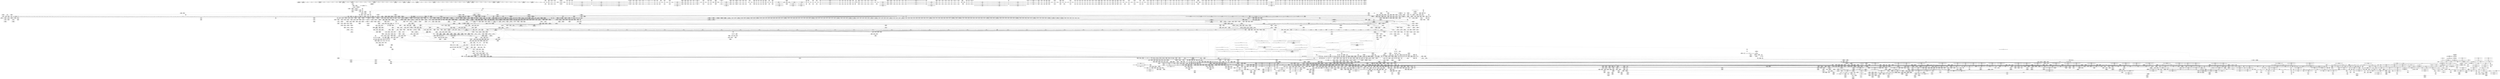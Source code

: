 digraph {
	CE0x41c7b10 [shape=record,shape=Mrecord,label="{CE0x41c7b10|tomoyo_const_part_length:incdec.ptr|security/tomoyo/util.c,626|*SummSink*}"]
	CE0x54d5da0 [shape=record,shape=Mrecord,label="{CE0x54d5da0|tomoyo_path_permission:param|security/tomoyo/file.c,568}"]
	CE0x56437b0 [shape=record,shape=Mrecord,label="{CE0x56437b0|tomoyo_get_mode:mode.1}"]
	CE0x6072e40 [shape=record,shape=Mrecord,label="{CE0x6072e40|tomoyo_get_mode:idxprom|security/tomoyo/util.c,981}"]
	CE0x524e4e0 [shape=record,shape=Mrecord,label="{CE0x524e4e0|i64_4|*Constant*}"]
	CE0x547a7d0 [shape=record,shape=Mrecord,label="{CE0x547a7d0|0:_%struct.tomoyo_obj_info*,_16:_%struct.tomoyo_domain_info*,_24:_%struct.tomoyo_path_info*,_40:_i8,_72:_i8,_75:_i8,_76:_i8,_77:_i8,_:_SCMRE_40,41_}"]
	CE0x34f2a30 [shape=record,shape=Mrecord,label="{CE0x34f2a30|0:_%struct.vfsmount*,_:_CRE_8,16_|*MultipleSource*|Function::tomoyo_path_symlink&Arg::parent::|security/tomoyo/tomoyo.c,222}"]
	CE0x53d8950 [shape=record,shape=Mrecord,label="{CE0x53d8950|tomoyo_get_realpath:call|security/tomoyo/file.c,150|*SummSource*}"]
	CE0x5574160 [shape=record,shape=Mrecord,label="{CE0x5574160|tomoyo_audit_path_log:param|security/tomoyo/file.c,168|*SummSource*}"]
	CE0x34eaa70 [shape=record,shape=Mrecord,label="{CE0x34eaa70|rcu_lock_acquire:map|Function::rcu_lock_acquire&Arg::map::|*SummSource*}"]
	CE0x6beddd0 [shape=record,shape=Mrecord,label="{CE0x6beddd0|i1_true|*Constant*|*SummSource*}"]
	CE0x6aa2d50 [shape=record,shape=Mrecord,label="{CE0x6aa2d50|tomoyo_fill_path_info:is_patterned|security/tomoyo/util.c,668|*SummSource*}"]
	CE0x50db200 [shape=record,shape=Mrecord,label="{CE0x50db200|tomoyo_get_mode:call|security/tomoyo/util.c,980}"]
	CE0x6c9d4b0 [shape=record,shape=Mrecord,label="{CE0x6c9d4b0|i64_13|*Constant*}"]
	CE0x372eca0 [shape=record,shape=Mrecord,label="{CE0x372eca0|tomoyo_get_mode:profile|Function::tomoyo_get_mode&Arg::profile::}"]
	CE0x3577810 [shape=record,shape=Mrecord,label="{CE0x3577810|rcu_lock_release:tmp3}"]
	CE0x5355900 [shape=record,shape=Mrecord,label="{CE0x5355900|i64*_getelementptr_inbounds_(_2_x_i64_,_2_x_i64_*___llvm_gcov_ctr31,_i64_0,_i64_0)|*Constant*}"]
	CE0x4fca650 [shape=record,shape=Mrecord,label="{CE0x4fca650|tomoyo_get_mode:if.then|*SummSink*}"]
	CE0x429af90 [shape=record,shape=Mrecord,label="{CE0x429af90|tomoyo_const_part_length:tmp53|security/tomoyo/util.c,652|*SummSource*}"]
	CE0x6ab62b0 [shape=record,shape=Mrecord,label="{CE0x6ab62b0|tomoyo_path_perm:name23|security/tomoyo/file.c,824|*SummSource*}"]
	CE0x42ebfd0 [shape=record,shape=Mrecord,label="{CE0x42ebfd0|i64_2|*Constant*}"]
	CE0x444c250 [shape=record,shape=Mrecord,label="{CE0x444c250|srcu_read_lock:dep_map|include/linux/srcu.h,222}"]
	CE0x5402f10 [shape=record,shape=Mrecord,label="{CE0x5402f10|tomoyo_path_perm:conv17|security/tomoyo/file.c,821|*SummSource*}"]
	CE0x533df10 [shape=record,shape=Mrecord,label="{CE0x533df10|tomoyo_fill_path_info:tobool|security/tomoyo/util.c,667|*SummSource*}"]
	CE0x3608c00 [shape=record,shape=Mrecord,label="{CE0x3608c00|tomoyo_get_mode:tmp17|security/tomoyo/util.c,983}"]
	CE0x36ba1a0 [shape=record,shape=Mrecord,label="{CE0x36ba1a0|tomoyo_domain:tmp9|security/tomoyo/common.h,1205|*SummSink*}"]
	CE0x6b16c40 [shape=record,shape=Mrecord,label="{CE0x6b16c40|tomoyo_path_perm:tmp29|security/tomoyo/file.c,815}"]
	CE0x6ada130 [shape=record,shape=Mrecord,label="{CE0x6ada130|GLOBAL:kfree|*Constant*}"]
	CE0x51f6af0 [shape=record,shape=Mrecord,label="{CE0x51f6af0|tomoyo_domain:tmp4|security/tomoyo/common.h,1205|*SummSource*}"]
	CE0x549d380 [shape=record,shape=Mrecord,label="{CE0x549d380|tomoyo_get_mode:tmp10|security/tomoyo/util.c,982|*SummSource*}"]
	CE0x6ada7f0 [shape=record,shape=Mrecord,label="{CE0x6ada7f0|tomoyo_path_perm:name21|security/tomoyo/file.c,822|*SummSink*}"]
	CE0x5281540 [shape=record,shape=Mrecord,label="{CE0x5281540|__llvm_gcov_indirect_counter_increment:exit}"]
	CE0x351e200 [shape=record,shape=Mrecord,label="{CE0x351e200|tomoyo_get_mode:add|security/tomoyo/util.c,984|*SummSink*}"]
	CE0x50a8430 [shape=record,shape=Mrecord,label="{CE0x50a8430|tomoyo_path_permission:tmp12|security/tomoyo/file.c,566|*SummSink*}"]
	CE0x42752c0 [shape=record,shape=Mrecord,label="{CE0x42752c0|tomoyo_path_permission:tmp9|security/tomoyo/file.c,565|*SummSink*}"]
	CE0x43eb0a0 [shape=record,shape=Mrecord,label="{CE0x43eb0a0|tomoyo_path_perm:conv8|security/tomoyo/file.c,807}"]
	CE0x5169200 [shape=record,shape=Mrecord,label="{CE0x5169200|i64_6|*Constant*}"]
	CE0x53d8a30 [shape=record,shape=Mrecord,label="{CE0x53d8a30|tomoyo_get_realpath:call|security/tomoyo/file.c,150|*SummSink*}"]
	CE0x4300dd0 [shape=record,shape=Mrecord,label="{CE0x4300dd0|VOIDTB_TE:_CE_144,145_}"]
	CE0x3502ff0 [shape=record,shape=Mrecord,label="{CE0x3502ff0|tomoyo_fill_path_info:tmp8|security/tomoyo/util.c,667|*SummSink*}"]
	CE0x5457400 [shape=record,shape=Mrecord,label="{CE0x5457400|i64*_getelementptr_inbounds_(_25_x_i64_,_25_x_i64_*___llvm_gcov_ctr11,_i64_0,_i64_0)|*Constant*|*SummSink*}"]
	CE0x6d13090 [shape=record,shape=Mrecord,label="{CE0x6d13090|tomoyo_domain:entry|*SummSource*}"]
	CE0x53cfc90 [shape=record,shape=Mrecord,label="{CE0x53cfc90|tomoyo_path_perm:tmp6|security/tomoyo/file.c,789}"]
	CE0x4480140 [shape=record,shape=Mrecord,label="{CE0x4480140|tomoyo_path_perm:tmp46|security/tomoyo/file.c,827|*SummSource*}"]
	CE0x5174c10 [shape=record,shape=Mrecord,label="{CE0x5174c10|tomoyo_path_perm:tmp21|security/tomoyo/file.c,810}"]
	CE0x5081fd0 [shape=record,shape=Mrecord,label="{CE0x5081fd0|tomoyo_get_mode:tmp18|security/tomoyo/util.c,985|*SummSource*}"]
	CE0x565bc40 [shape=record,shape=Mrecord,label="{CE0x565bc40|GLOBAL:tomoyo_const_part_length|*Constant*}"]
	CE0x35786d0 [shape=record,shape=Mrecord,label="{CE0x35786d0|tomoyo_get_mode:idxprom6|security/tomoyo/util.c,983|*SummSource*}"]
	CE0x55bf830 [shape=record,shape=Mrecord,label="{CE0x55bf830|__llvm_gcov_indirect_counter_increment:counter}"]
	CE0x51d8860 [shape=record,shape=Mrecord,label="{CE0x51d8860|tomoyo_get_mode:tmp26|security/tomoyo/util.c,987}"]
	CE0x6b16d50 [shape=record,shape=Mrecord,label="{CE0x6b16d50|tomoyo_path_perm:tmp29|security/tomoyo/file.c,815|*SummSource*}"]
	CE0x5418560 [shape=record,shape=Mrecord,label="{CE0x5418560|tomoyo_path_perm:tmp8|security/tomoyo/file.c,797}"]
	CE0x4273d40 [shape=record,shape=Mrecord,label="{CE0x4273d40|rcu_lock_release:bb|*SummSink*}"]
	CE0x425d1f0 [shape=record,shape=Mrecord,label="{CE0x425d1f0|tomoyo_domain:tmp5|security/tomoyo/common.h,1205|*SummSource*}"]
	CE0x4415780 [shape=record,shape=Mrecord,label="{CE0x4415780|tomoyo_get_realpath:if.then|*SummSource*}"]
	CE0x6d65c20 [shape=record,shape=Mrecord,label="{CE0x6d65c20|i64_7|*Constant*|*SummSource*}"]
	CE0x3767030 [shape=record,shape=Mrecord,label="{CE0x3767030|_call_void_mcount()_#3|*SummSink*}"]
	CE0x459f7a0 [shape=record,shape=Mrecord,label="{CE0x459f7a0|tomoyo_fill_path_info:tmp10}"]
	CE0x3578f80 [shape=record,shape=Mrecord,label="{CE0x3578f80|tomoyo_get_mode:mode.0|*SummSink*}"]
	CE0x548de60 [shape=record,shape=Mrecord,label="{CE0x548de60|0:_%struct.tomoyo_obj_info*,_16:_%struct.tomoyo_domain_info*,_24:_%struct.tomoyo_path_info*,_40:_i8,_72:_i8,_75:_i8,_76:_i8,_77:_i8,_:_SCMRE_53,54_}"]
	CE0x5413900 [shape=record,shape=Mrecord,label="{CE0x5413900|_ret_void|*SummSink*}"]
	CE0x606b060 [shape=record,shape=Mrecord,label="{CE0x606b060|tomoyo_get_mode:config|security/tomoyo/util.c,981}"]
	CE0x51bae00 [shape=record,shape=Mrecord,label="{CE0x51bae00|tomoyo_path_perm:error.0|*SummSink*}"]
	CE0x387e330 [shape=record,shape=Mrecord,label="{CE0x387e330|tomoyo_init_request_info:domain.addr.0|*SummSource*}"]
	CE0x4273aa0 [shape=record,shape=Mrecord,label="{CE0x4273aa0|VOIDTB_TE:_CE_156,157_}"]
	CE0x5435880 [shape=record,shape=Mrecord,label="{CE0x5435880|tomoyo_const_part_length:tmp9|security/tomoyo/util.c,626|*SummSink*}"]
	CE0x5256e10 [shape=record,shape=Mrecord,label="{CE0x5256e10|i64*_getelementptr_inbounds_(_2_x_i64_,_2_x_i64_*___llvm_gcov_ctr32,_i64_0,_i64_0)|*Constant*|*SummSink*}"]
	CE0x41ab850 [shape=record,shape=Mrecord,label="{CE0x41ab850|GLOBAL:__llvm_gcov_indirect_counter_increment|*Constant*}"]
	CE0x519ccb0 [shape=record,shape=Mrecord,label="{CE0x519ccb0|VOIDTB_TE:_CE_186,187_}"]
	CE0x36d2ac0 [shape=record,shape=Mrecord,label="{CE0x36d2ac0|tomoyo_path_symlink:mnt|security/tomoyo/tomoyo.c,222|*SummSource*}"]
	CE0x50ed640 [shape=record,shape=Mrecord,label="{CE0x50ed640|__llvm_gcov_indirect_counter_increment:tmp6|*SummSink*}"]
	CE0x4447e50 [shape=record,shape=Mrecord,label="{CE0x4447e50|GLOBAL:__llvm_gcov_ctr26|Global_var:__llvm_gcov_ctr26}"]
	CE0x423d370 [shape=record,shape=Mrecord,label="{CE0x423d370|0:_i8*,_array:_GCRE_tomoyo_path_keyword_external_constant_11_x_i8*_:_elem_7::|security/tomoyo/file.c,167}"]
	CE0x6bb73e0 [shape=record,shape=Mrecord,label="{CE0x6bb73e0|tomoyo_fill_path_info:conv4|security/tomoyo/util.c,667}"]
	CE0x52a2630 [shape=record,shape=Mrecord,label="{CE0x52a2630|tomoyo_get_realpath:bb|*SummSink*}"]
	CE0x367a940 [shape=record,shape=Mrecord,label="{CE0x367a940|tomoyo_path_permission:tmp24|security/tomoyo/file.c,575|*SummSource*}"]
	CE0x6ae7b30 [shape=record,shape=Mrecord,label="{CE0x6ae7b30|i64*_getelementptr_inbounds_(_6_x_i64_,_6_x_i64_*___llvm_gcov_ctr26,_i64_0,_i64_4)|*Constant*}"]
	CE0x51e58f0 [shape=record,shape=Mrecord,label="{CE0x51e58f0|VOIDTB_TE:_CE_318,319_}"]
	CE0x426d610 [shape=record,shape=Mrecord,label="{CE0x426d610|GLOBAL:tomoyo_init_request_info|*Constant*|*SummSink*}"]
	CE0x42a8ce0 [shape=record,shape=Mrecord,label="{CE0x42a8ce0|tomoyo_const_part_length:while.body}"]
	CE0x51f6de0 [shape=record,shape=Mrecord,label="{CE0x51f6de0|i64*_getelementptr_inbounds_(_5_x_i64_,_5_x_i64_*___llvm_gcov_ctr28130,_i64_0,_i64_0)|*Constant*}"]
	CE0x528dbf0 [shape=record,shape=Mrecord,label="{CE0x528dbf0|tomoyo_audit_path_log:tmp7|security/tomoyo/file.c,169}"]
	CE0x42db150 [shape=record,shape=Mrecord,label="{CE0x42db150|tomoyo_path_perm:sw.epilog|*SummSink*}"]
	CE0x5090140 [shape=record,shape=Mrecord,label="{CE0x5090140|%struct.task_struct*_(%struct.task_struct**)*_asm_movq_%gs:$_1:P_,$0_,_r,im,_dirflag_,_fpsr_,_flags_|*SummSource*}"]
	CE0x4415cd0 [shape=record,shape=Mrecord,label="{CE0x4415cd0|tomoyo_path_perm:if.end14}"]
	CE0x36256f0 [shape=record,shape=Mrecord,label="{CE0x36256f0|_call_void_mcount()_#3|*SummSource*}"]
	CE0x606b7a0 [shape=record,shape=Mrecord,label="{CE0x606b7a0|tomoyo_get_mode:if.end|*SummSource*}"]
	CE0x548bf00 [shape=record,shape=Mrecord,label="{CE0x548bf00|tomoyo_fill_path_info:sub|security/tomoyo/util.c,667|*SummSource*}"]
	CE0x6c9d120 [shape=record,shape=Mrecord,label="{CE0x6c9d120|VOIDTB_TE:_CE:_elem_0:default:}"]
	CE0x43b7f70 [shape=record,shape=Mrecord,label="{CE0x43b7f70|tomoyo_const_part_length:cmp15|security/tomoyo/util.c,641|*SummSink*}"]
	CE0x6bee3d0 [shape=record,shape=Mrecord,label="{CE0x6bee3d0|i1_false|*Constant*|*SummSink*}"]
	CE0x5612dc0 [shape=record,shape=Mrecord,label="{CE0x5612dc0|tomoyo_add_slash:if.end}"]
	CE0x4209aa0 [shape=record,shape=Mrecord,label="{CE0x4209aa0|tomoyo_path_symlink:dentry|Function::tomoyo_path_symlink&Arg::dentry::|*SummSource*}"]
	CE0x52072c0 [shape=record,shape=Mrecord,label="{CE0x52072c0|_call_void___llvm_gcov_indirect_counter_increment114(i32*___llvm_gcov_global_state_pred45,_i64**_getelementptr_inbounds_(_3_x_i64*_,_3_x_i64*_*___llvm_gcda_edge_table44,_i64_0,_i64_2)),_!dbg_!38930|security/tomoyo/util.c,640|*SummSink*}"]
	CE0x51f72e0 [shape=record,shape=Mrecord,label="{CE0x51f72e0|i64*_getelementptr_inbounds_(_12_x_i64_,_12_x_i64_*___llvm_gcov_ctr31133,_i64_0,_i64_3)|*Constant*|*SummSource*}"]
	CE0x4424220 [shape=record,shape=Mrecord,label="{CE0x4424220|tomoyo_fill_path_info:entry}"]
	CE0x370bfb0 [shape=record,shape=Mrecord,label="{CE0x370bfb0|tomoyo_audit_path_log:tmp6|security/tomoyo/file.c,169|*SummSource*}"]
	CE0x41985d0 [shape=record,shape=Mrecord,label="{CE0x41985d0|tomoyo_const_part_length:tmp3|security/tomoyo/util.c,624}"]
	CE0x5468770 [shape=record,shape=Mrecord,label="{CE0x5468770|0:_%struct.tomoyo_obj_info*,_16:_%struct.tomoyo_domain_info*,_24:_%struct.tomoyo_path_info*,_40:_i8,_72:_i8,_75:_i8,_76:_i8,_77:_i8,_:_SCMRE_35,36_}"]
	CE0x528d800 [shape=record,shape=Mrecord,label="{CE0x528d800|srcu_read_unlock:dep_map|include/linux/srcu.h,236|*SummSink*}"]
	CE0x41eebc0 [shape=record,shape=Mrecord,label="{CE0x41eebc0|tomoyo_path_perm:operation|Function::tomoyo_path_perm&Arg::operation::}"]
	CE0x37948c0 [shape=record,shape=Mrecord,label="{CE0x37948c0|tomoyo_path_perm:symlink_target|security/tomoyo/file.c, 794|*SummSource*}"]
	CE0x43a7e10 [shape=record,shape=Mrecord,label="{CE0x43a7e10|tomoyo_path_permission:type1|security/tomoyo/file.c,564|*SummSource*}"]
	CE0x5635a50 [shape=record,shape=Mrecord,label="{CE0x5635a50|_ret_void,_!dbg_!38908|include/linux/rcupdate.h,419}"]
	CE0x4503bc0 [shape=record,shape=Mrecord,label="{CE0x4503bc0|tomoyo_init_request_info:tmp11|security/tomoyo/util.c,1007|*SummSource*}"]
	CE0x51bf330 [shape=record,shape=Mrecord,label="{CE0x51bf330|tomoyo_fill_path_info:tmp7|security/tomoyo/util.c,667}"]
	CE0x52a14f0 [shape=record,shape=Mrecord,label="{CE0x52a14f0|tomoyo_const_part_length:tmp12|security/tomoyo/util.c,626}"]
	CE0x43c5ba0 [shape=record,shape=Mrecord,label="{CE0x43c5ba0|tomoyo_const_part_length:tmp50|security/tomoyo/util.c,651|*SummSink*}"]
	CE0x5173910 [shape=record,shape=Mrecord,label="{CE0x5173910|tomoyo_fill_path_info:cmp|security/tomoyo/util.c,667|*SummSource*}"]
	CE0x51455b0 [shape=record,shape=Mrecord,label="{CE0x51455b0|GLOBAL:tomoyo_audit_path_log|*Constant*|*SummSink*}"]
	CE0x54ad830 [shape=record,shape=Mrecord,label="{CE0x54ad830|128:_i8*,_1208:_%struct.file*,_:_CMRE_80,88_|*MultipleSource*|security/tomoyo/common.h,1205|security/tomoyo/common.h,1205}"]
	CE0x52ede90 [shape=record,shape=Mrecord,label="{CE0x52ede90|tomoyo_get_mode:conv|security/tomoyo/util.c,982|*SummSink*}"]
	CE0x6d14f60 [shape=record,shape=Mrecord,label="{CE0x6d14f60|i64*_getelementptr_inbounds_(_4_x_i64_,_4_x_i64_*___llvm_gcov_ctr33,_i64_0,_i64_1)|*Constant*|*SummSink*}"]
	CE0x50df0d0 [shape=record,shape=Mrecord,label="{CE0x50df0d0|GLOBAL:lock_acquire|*Constant*}"]
	CE0x43b7e60 [shape=record,shape=Mrecord,label="{CE0x43b7e60|tomoyo_const_part_length:cmp15|security/tomoyo/util.c,641}"]
	CE0x44544b0 [shape=record,shape=Mrecord,label="{CE0x44544b0|get_current:tmp2}"]
	CE0x6ac62c0 [shape=record,shape=Mrecord,label="{CE0x6ac62c0|tomoyo_const_part_length:if.end6|*SummSink*}"]
	CE0x6a71270 [shape=record,shape=Mrecord,label="{CE0x6a71270|tomoyo_path_permission:cmp|security/tomoyo/file.c,565}"]
	CE0x4336020 [shape=record,shape=Mrecord,label="{CE0x4336020|i32_255|*Constant*|*SummSource*}"]
	CE0x6ae7e50 [shape=record,shape=Mrecord,label="{CE0x6ae7e50|i64*_getelementptr_inbounds_(_6_x_i64_,_6_x_i64_*___llvm_gcov_ctr26,_i64_0,_i64_4)|*Constant*|*SummSink*}"]
	CE0x372f800 [shape=record,shape=Mrecord,label="{CE0x372f800|tomoyo_path_perm:if.then}"]
	CE0x3766e00 [shape=record,shape=Mrecord,label="{CE0x3766e00|srcu_read_unlock:idx|Function::srcu_read_unlock&Arg::idx::}"]
	CE0x53cff20 [shape=record,shape=Mrecord,label="{CE0x53cff20|i64_16|*Constant*|*SummSource*}"]
	CE0x436a340 [shape=record,shape=Mrecord,label="{CE0x436a340|tomoyo_fill_path_info:tmp7|security/tomoyo/util.c,667}"]
	CE0x43f0780 [shape=record,shape=Mrecord,label="{CE0x43f0780|GLOBAL:tomoyo_ss|Global_var:tomoyo_ss|*SummSink*}"]
	CE0x6d0aae0 [shape=record,shape=Mrecord,label="{CE0x6d0aae0|0:_i8,_array:_GCRE_tomoyo_index2category_constant_39_x_i8_c_00_00_00_00_00_00_00_00_00_00_00_00_00_00_00_00_00_00_00_00_00_00_00_01_01_01_01_01_01_01_01_01_01_01_01_01_01_01_02_,_align_16:_elem_31::|security/tomoyo/util.c,983}"]
	CE0x51f6ea0 [shape=record,shape=Mrecord,label="{CE0x51f6ea0|tomoyo_fill_path_info:tmp}"]
	CE0x364bd90 [shape=record,shape=Mrecord,label="{CE0x364bd90|GLOBAL:__llvm_gcov_indirect_counter_increment114|*Constant*|*SummSource*}"]
	CE0x3766f50 [shape=record,shape=Mrecord,label="{CE0x3766f50|_call_void_mcount()_#3|*SummSource*}"]
	CE0x6aa8090 [shape=record,shape=Mrecord,label="{CE0x6aa8090|tomoyo_fill_path_info:call2|security/tomoyo/util.c,666}"]
	CE0x6a6ec10 [shape=record,shape=Mrecord,label="{CE0x6a6ec10|i64_22|*Constant*|*SummSource*}"]
	CE0x50a7b60 [shape=record,shape=Mrecord,label="{CE0x50a7b60|srcu_read_lock:tmp|*SummSink*}"]
	CE0x4fc4da0 [shape=record,shape=Mrecord,label="{CE0x4fc4da0|tomoyo_fill_path_info:bb}"]
	CE0x54ad450 [shape=record,shape=Mrecord,label="{CE0x54ad450|128:_i8*,_1208:_%struct.file*,_:_CMRE_64,72_|*MultipleSource*|security/tomoyo/common.h,1205|security/tomoyo/common.h,1205}"]
	CE0x524e1c0 [shape=record,shape=Mrecord,label="{CE0x524e1c0|_ret_i1_%retval.0,_!dbg_!38916|security/tomoyo/file.c,156|*SummSink*}"]
	CE0x4448820 [shape=record,shape=Mrecord,label="{CE0x4448820|tomoyo_path_perm:sw.bb9|*SummSink*}"]
	CE0x36baaa0 [shape=record,shape=Mrecord,label="{CE0x36baaa0|_call_void_mcount()_#3}"]
	CE0x6a39870 [shape=record,shape=Mrecord,label="{CE0x6a39870|tomoyo_path_perm:tmp38|security/tomoyo/file.c,822|*SummSink*}"]
	CE0x35deba0 [shape=record,shape=Mrecord,label="{CE0x35deba0|GLOBAL:full_name_hash|*Constant*|*SummSink*}"]
	CE0x553ba60 [shape=record,shape=Mrecord,label="{CE0x553ba60|128:_i8*,_1208:_%struct.file*,_:_CMRE_20,21_}"]
	CE0x6bee8a0 [shape=record,shape=Mrecord,label="{CE0x6bee8a0|i64*_getelementptr_inbounds_(_6_x_i64_,_6_x_i64_*___llvm_gcov_ctr25,_i64_0,_i64_5)|*Constant*|*SummSource*}"]
	CE0x6b1bcb0 [shape=record,shape=Mrecord,label="{CE0x6b1bcb0|tomoyo_fill_path_info:tmp4|security/tomoyo/util.c,667|*SummSink*}"]
	CE0x50c8d90 [shape=record,shape=Mrecord,label="{CE0x50c8d90|__llvm_gcov_indirect_counter_increment:bb4}"]
	CE0x6a2d740 [shape=record,shape=Mrecord,label="{CE0x6a2d740|_ret_void,_!dbg_!38904|security/tomoyo/common.h,1110}"]
	CE0x5173840 [shape=record,shape=Mrecord,label="{CE0x5173840|tomoyo_fill_path_info:cmp|security/tomoyo/util.c,667}"]
	CE0x372a4c0 [shape=record,shape=Mrecord,label="{CE0x372a4c0|tomoyo_path_symlink:tmp|*SummSink*}"]
	CE0x50edcb0 [shape=record,shape=Mrecord,label="{CE0x50edcb0|tomoyo_add_slash:bb|*SummSink*}"]
	CE0x6072a90 [shape=record,shape=Mrecord,label="{CE0x6072a90|tomoyo_audit_path_log:tmp}"]
	CE0x51f6a80 [shape=record,shape=Mrecord,label="{CE0x51f6a80|i64_0|*Constant*}"]
	CE0x50810f0 [shape=record,shape=Mrecord,label="{CE0x50810f0|VOIDTB_TE:_CE_314,315_}"]
	CE0x52acbb0 [shape=record,shape=Mrecord,label="{CE0x52acbb0|tomoyo_path_perm:tmp34|security/tomoyo/file.c,821}"]
	CE0x367a040 [shape=record,shape=Mrecord,label="{CE0x367a040|tomoyo_path_permission:retval.0|*SummSink*}"]
	CE0x6ab6d30 [shape=record,shape=Mrecord,label="{CE0x6ab6d30|_call_void_kfree(i8*_%tmp41)_#9,_!dbg_!38964|security/tomoyo/file.c,824|*SummSink*}"]
	CE0x4455410 [shape=record,shape=Mrecord,label="{CE0x4455410|i32_0|*Constant*}"]
	CE0x44cc920 [shape=record,shape=Mrecord,label="{CE0x44cc920|tomoyo_get_mode:idxprom3|security/tomoyo/util.c,983|*SummSource*}"]
	CE0x5169120 [shape=record,shape=Mrecord,label="{CE0x5169120|tomoyo_const_part_length:cmp|security/tomoyo/util.c,626|*SummSink*}"]
	CE0x5064fb0 [shape=record,shape=Mrecord,label="{CE0x5064fb0|tomoyo_path_perm:if.then25|*SummSource*}"]
	CE0x52fdc70 [shape=record,shape=Mrecord,label="{CE0x52fdc70|tomoyo_const_part_length:entry|*SummSource*}"]
	CE0x510fc10 [shape=record,shape=Mrecord,label="{CE0x510fc10|__llvm_gcov_indirect_counter_increment:predecessor|Function::__llvm_gcov_indirect_counter_increment&Arg::predecessor::|*SummSource*}"]
	CE0x3823990 [shape=record,shape=Mrecord,label="{CE0x3823990|i32_9|*Constant*}"]
	CE0x41da670 [shape=record,shape=Mrecord,label="{CE0x41da670|tomoyo_path_perm:bb}"]
	CE0x42fd030 [shape=record,shape=Mrecord,label="{CE0x42fd030|tomoyo_read_lock:tmp3}"]
	CE0x533dd50 [shape=record,shape=Mrecord,label="{CE0x533dd50|tomoyo_fill_path_info:tobool|security/tomoyo/util.c,667}"]
	CE0x5321240 [shape=record,shape=Mrecord,label="{CE0x5321240|tomoyo_fill_path_info:conv7|security/tomoyo/util.c,668}"]
	CE0x36258b0 [shape=record,shape=Mrecord,label="{CE0x36258b0|i64*_getelementptr_inbounds_(_4_x_i64_,_4_x_i64_*___llvm_gcov_ctr33,_i64_0,_i64_2)|*Constant*}"]
	CE0x50a8040 [shape=record,shape=Mrecord,label="{CE0x50a8040|tomoyo_path_permission:tmp7|*LoadInst*|security/tomoyo/file.c,565}"]
	CE0x3731440 [shape=record,shape=Mrecord,label="{CE0x3731440|tomoyo_const_part_length:incdec.ptr10|security/tomoyo/util.c,640}"]
	CE0x43cdf10 [shape=record,shape=Mrecord,label="{CE0x43cdf10|i64*_getelementptr_inbounds_(_4_x_i64_,_4_x_i64_*___llvm_gcov_ctr24,_i64_0,_i64_0)|*Constant*}"]
	CE0x439b9b0 [shape=record,shape=Mrecord,label="{CE0x439b9b0|VOIDTB_TE:_CE_182,183_}"]
	CE0x6d3d680 [shape=record,shape=Mrecord,label="{CE0x6d3d680|tomoyo_get_mode:if.end}"]
	CE0x6ce65d0 [shape=record,shape=Mrecord,label="{CE0x6ce65d0|_ret_i32_%call,_!dbg_!38902|security/tomoyo/common.h,1097|*SummSource*}"]
	CE0x50cd670 [shape=record,shape=Mrecord,label="{CE0x50cd670|i64*_getelementptr_inbounds_(_2_x_i64_,_2_x_i64_*___llvm_gcov_ctr32,_i64_0,_i64_1)|*Constant*|*SummSink*}"]
	CE0x42ebb70 [shape=record,shape=Mrecord,label="{CE0x42ebb70|tomoyo_read_lock:tmp1|*SummSource*}"]
	CE0x5248690 [shape=record,shape=Mrecord,label="{CE0x5248690|tomoyo_path_permission:r|Function::tomoyo_path_permission&Arg::r::|*SummSink*}"]
	CE0x50741d0 [shape=record,shape=Mrecord,label="{CE0x50741d0|tomoyo_path_perm:path1|security/tomoyo/file.c,788|*SummSource*}"]
	CE0x45646e0 [shape=record,shape=Mrecord,label="{CE0x45646e0|tomoyo_path_perm:tmp18|security/tomoyo/file.c,804}"]
	CE0x41d9fb0 [shape=record,shape=Mrecord,label="{CE0x41d9fb0|tomoyo_get_realpath:tmp8|security/tomoyo/file.c,152|*SummSource*}"]
	CE0x52edb70 [shape=record,shape=Mrecord,label="{CE0x52edb70|tomoyo_get_mode:if.end14|*SummSink*}"]
	CE0x6d85830 [shape=record,shape=Mrecord,label="{CE0x6d85830|VOIDTB_TE:_CE_197,198_}"]
	CE0x6aa42d0 [shape=record,shape=Mrecord,label="{CE0x6aa42d0|i1_false|*Constant*}"]
	CE0x367a4a0 [shape=record,shape=Mrecord,label="{CE0x367a4a0|i64*_getelementptr_inbounds_(_10_x_i64_,_10_x_i64_*___llvm_gcov_ctr34,_i64_0,_i64_9)|*Constant*|*SummSource*}"]
	CE0x5341160 [shape=record,shape=Mrecord,label="{CE0x5341160|tomoyo_fill_path_info:arrayidx|security/tomoyo/util.c,667}"]
	CE0x528e390 [shape=record,shape=Mrecord,label="{CE0x528e390|tomoyo_audit_path_log:call|security/tomoyo/file.c,167|*SummSource*}"]
	CE0x444c990 [shape=record,shape=Mrecord,label="{CE0x444c990|rcu_lock_acquire:map|Function::rcu_lock_acquire&Arg::map::}"]
	CE0x37c0950 [shape=record,shape=Mrecord,label="{CE0x37c0950|tomoyo_get_mode:retval.0}"]
	CE0x6a4b620 [shape=record,shape=Mrecord,label="{CE0x6a4b620|tomoyo_get_mode:retval.0|*SummSink*}"]
	CE0x53572a0 [shape=record,shape=Mrecord,label="{CE0x53572a0|GLOBAL:rcu_lock_release|*Constant*|*SummSource*}"]
	CE0x50de550 [shape=record,shape=Mrecord,label="{CE0x50de550|i64*_getelementptr_inbounds_(_4_x_i64_,_4_x_i64_*___llvm_gcov_ctr24,_i64_0,_i64_3)|*Constant*}"]
	CE0x5457610 [shape=record,shape=Mrecord,label="{CE0x5457610|VOIDTB_TE:_GIE_Function_Attrs:_noredzone_nounwind_optsize_define_internal_zeroext_i1_tomoyo_check_path2_acl(%struct.tomoyo_request_info*_%r,_%struct.tomoyo_acl_info*_%ptr)_#0_entry:_%tmp_load_i64,_i64*_getelementptr_inbounds_(_7_x_i64_,_7_x_i64_*___llvm_gcov_ctr38,_i64_0,_i64_0)_%tmp1_add_i64_%tmp,_1_store_i64_%tmp1,_i64*_getelementptr_inbounds_(_7_x_i64_,_7_x_i64_*___llvm_gcov_ctr38,_i64_0,_i64_0)_br_label_%bb_bb:_preds_%entry_call_void_mcount()_#3_call_void_llvm.dbg.value(metadata_%struct.tomoyo_request_info*_%r,_i64_0,_metadata_!8419,_metadata_!38901),_!dbg_!39766_call_void_llvm.dbg.value(metadata_%struct.tomoyo_acl_info*_%ptr,_i64_0,_metadata_!8420,_metadata_!38901),_!dbg_!39767_call_void_llvm.dbg.value(metadata_%struct.tomoyo_acl_info*_%ptr,_i64_0,_metadata_!8422,_metadata_!38901),_!dbg_!39768_%tmp2_bitcast_%struct.tomoyo_acl_info*_%ptr_to_i8*,_!dbg_!39769_%add.ptr_getelementptr_i8,_i8*_%tmp2,_i64_0,_!dbg_!39770_%tmp3_bitcast_i8*_%add.ptr_to_%struct.tomoyo_path2_acl*,_!dbg_!39771_call_void_llvm.dbg.value(metadata_%struct.tomoyo_path2_acl*_%tmp3,_i64_0,_metadata_!8421,_metadata_!38901),_!dbg_!39772_%perm_getelementptr_inbounds_%struct.tomoyo_path2_acl,_%struct.tomoyo_path2_acl*_%tmp3,_i32_0,_i32_1,_!dbg_!39773_%tmp4_load_i8,_i8*_%perm,_align_1,_!dbg_!39773_%conv_zext_i8_%tmp4_to_i32,_!dbg_!39774_%param_getelementptr_inbounds_%struct.tomoyo_request_info,_%struct.tomoyo_request_info*_%r,_i32_0,_i32_3,_!dbg_!39775_%path2_bitcast_%union.anon.91*_%param_to_%struct.anon.92*,_!dbg_!39776_%operation_getelementptr_inbounds_%struct.anon.92,_%struct.anon.92*_%path2,_i32_0,_i32_2,_!dbg_!39777_%tmp5_load_i8,_i8*_%operation,_align_1,_!dbg_!39777_%conv1_zext_i8_%tmp5_to_i32,_!dbg_!39778_%shl_shl_i32_1,_%conv1,_!dbg_!39779_%and_and_i32_%conv,_%shl,_!dbg_!39780_%tobool_icmp_ne_i32_%and,_0,_!dbg_!39780_%tmp6_select_i1_%tobool,_i64_1,_i64_2,_!dbg_!39781_%tmp7_getelementptr_inbounds_7_x_i64_,_7_x_i64_*___llvm_gcov_ctr38,_i64_0,_i64_%tmp6,_!dbg_!39781_%tmp8_load_i64,_i64*_%tmp7,_!dbg_!39781_%tmp9_add_i64_%tmp8,_1,_!dbg_!39781_store_i64_%tmp9,_i64*_%tmp7,_!dbg_!39781_br_i1_%tobool,_label_%land.lhs.true,_label_%land.end,_!dbg_!39781_land.lhs.true:_preds_%bb_%param2_getelementptr_inbounds_%struct.tomoyo_request_info,_%struct.tomoyo_request_info*_%r,_i32_0,_i32_3,_!dbg_!39782_%path23_bitcast_%union.anon.91*_%param2_to_%struct.anon.92*,_!dbg_!39783_%filename1_getelementptr_inbounds_%struct.anon.92,_%struct.anon.92*_%path23,_i32_0,_i32_0,_!dbg_!39784_%tmp10_load_%struct.tomoyo_path_info*,_%struct.tomoyo_path_info**_%filename1,_align_8,_!dbg_!39784_%name1_getelementptr_inbounds_%struct.tomoyo_path2_acl,_%struct.tomoyo_path2_acl*_%tmp3,_i32_0,_i32_2,_!dbg_!39785_%call_call_%struct.tomoyo_path_info*_tomoyo_compare_name_union(%struct.tomoyo_path_info*_%tmp10,_%struct.tomoyo_name_union*_%name1)_#9,_!dbg_!39786_%tobool4_icmp_ne_%struct.tomoyo_path_info*_%call,_null,_!dbg_!39786_%tmp11_select_i1_%tobool4,_i64_3,_i64_4,_!dbg_!39787_%tmp12_getelementptr_inbounds_7_x_i64_,_7_x_i64_*___llvm_gcov_ctr38,_i64_0,_i64_%tmp11,_!dbg_!39787_%tmp13_load_i64,_i64*_%tmp12,_!dbg_!39787_%tmp14_add_i64_%tmp13,_1,_!dbg_!39787_store_i64_%tmp14,_i64*_%tmp12,_!dbg_!39787_br_i1_%tobool4,_label_%land.rhs,_label_%land.end,_!dbg_!39787_land.rhs:_preds_%land.lhs.true_%tmp15_load_i64,_i64*_getelementptr_inbounds_(_7_x_i64_,_7_x_i64_*___llvm_gcov_ctr38,_i64_0,_i64_5),_!dbg_!39788_%tmp16_add_i64_%tmp15,_1,_!dbg_!39788_store_i64_%tmp16,_i64*_getelementptr_inbounds_(_7_x_i64_,_7_x_i64_*___llvm_gcov_ctr38,_i64_0,_i64_5),_!dbg_!39788_%param5_getelementptr_inbounds_%struct.tomoyo_request_info,_%struct.tomoyo_request_info*_%r,_i32_0,_i32_3,_!dbg_!39790_%path26_bitcast_%union.anon.91*_%param5_to_%struct.anon.92*,_!dbg_!39791_%filename2_getelementptr_inbounds_%struct.anon.92,_%struct.anon.92*_%path26,_i32_0,_i32_1,_!dbg_!39792_%tmp17_load_%struct.tomoyo_path_info*,_%struct.tomoyo_path_info**_%filename2,_align_8,_!dbg_!39792_%name2_getelementptr_inbounds_%struct.tomoyo_path2_acl,_%struct.tomoyo_path2_acl*_%tmp3,_i32_0,_i32_3,_!dbg_!39793_%call7_call_%struct.tomoyo_path_info*_tomoyo_compare_name_union(%struct.tomoyo_path_info*_%tmp17,_%struct.tomoyo_name_union*_%name2)_#9,_!dbg_!39794_%tobool8_icmp_ne_%struct.tomoyo_path_info*_%call7,_null,_!dbg_!39787_br_label_%land.end_land.end:_preds_%land.rhs,_%land.lhs.true,_%bb_%tmp18_phi_i1_false,_%land.lhs.true_,_false,_%bb_,_%tobool8,_%land.rhs_%tmp19_load_i64,_i64*_getelementptr_inbounds_(_7_x_i64_,_7_x_i64_*___llvm_gcov_ctr38,_i64_0,_i64_6),_!dbg_!39795_%tmp20_add_i64_%tmp19,_1,_!dbg_!39795_store_i64_%tmp20,_i64*_getelementptr_inbounds_(_7_x_i64_,_7_x_i64_*___llvm_gcov_ctr38,_i64_0,_i64_6),_!dbg_!39795_ret_i1_%tmp18,_!dbg_!39795_:_elem_0:default:}"]
	CE0x38479e0 [shape=record,shape=Mrecord,label="{CE0x38479e0|i32_1|*Constant*}"]
	CE0x435a680 [shape=record,shape=Mrecord,label="{CE0x435a680|__llvm_gcov_indirect_counter_increment:tmp1}"]
	CE0x6d25750 [shape=record,shape=Mrecord,label="{CE0x6d25750|tomoyo_fill_path_info:conv3|security/tomoyo/util.c,666}"]
	CE0x52d5450 [shape=record,shape=Mrecord,label="{CE0x52d5450|tomoyo_read_lock:call|security/tomoyo/common.h,1097|*SummSource*}"]
	CE0x6a58900 [shape=record,shape=Mrecord,label="{CE0x6a58900|tomoyo_const_part_length:conv20|security/tomoyo/util.c,644|*SummSink*}"]
	CE0x5501620 [shape=record,shape=Mrecord,label="{CE0x5501620|VOIDTB_TE:_CE_165,166_}"]
	CE0x43f0520 [shape=record,shape=Mrecord,label="{CE0x43f0520|tomoyo_init_request_info:tmp8|security/tomoyo/util.c,1005|*SummSource*}"]
	CE0x6057680 [shape=record,shape=Mrecord,label="{CE0x6057680|tomoyo_path_perm:tmp13|security/tomoyo/file.c,799|*SummSource*}"]
	CE0x6ba7710 [shape=record,shape=Mrecord,label="{CE0x6ba7710|tomoyo_path_permission:tmp16|security/tomoyo/file.c,571}"]
	CE0x5262c70 [shape=record,shape=Mrecord,label="{CE0x5262c70|tomoyo_fill_path_info:tmp9|security/tomoyo/util.c,667|*SummSource*}"]
	CE0x35460b0 [shape=record,shape=Mrecord,label="{CE0x35460b0|tomoyo_domain:bb|*SummSource*}"]
	CE0x4573300 [shape=record,shape=Mrecord,label="{CE0x4573300|tomoyo_domain:call|security/tomoyo/common.h,1205|*SummSource*}"]
	CE0x41dbf60 [shape=record,shape=Mrecord,label="{CE0x41dbf60|_call_void_mcount()_#3|*SummSink*}"]
	CE0x36f6c10 [shape=record,shape=Mrecord,label="{CE0x36f6c10|srcu_read_unlock:entry|*SummSource*}"]
	CE0x5298d90 [shape=record,shape=Mrecord,label="{CE0x5298d90|tomoyo_get_mode:tmp21|security/tomoyo/util.c,985}"]
	CE0x51ba8a0 [shape=record,shape=Mrecord,label="{CE0x51ba8a0|i32_-12|*Constant*|*SummSink*}"]
	CE0x548bc80 [shape=record,shape=Mrecord,label="{CE0x548bc80|tomoyo_fill_path_info:sub|security/tomoyo/util.c,667|*SummSink*}"]
	CE0x6a2d310 [shape=record,shape=Mrecord,label="{CE0x6a2d310|tomoyo_read_unlock:idx|Function::tomoyo_read_unlock&Arg::idx::}"]
	CE0x4441560 [shape=record,shape=Mrecord,label="{CE0x4441560|i64*_getelementptr_inbounds_(_4_x_i64_,_4_x_i64_*___llvm_gcov_ctr33,_i64_0,_i64_0)|*Constant*|*SummSink*}"]
	CE0x6ab64d0 [shape=record,shape=Mrecord,label="{CE0x6ab64d0|tomoyo_path_perm:name23|security/tomoyo/file.c,824|*SummSink*}"]
	CE0x5135200 [shape=record,shape=Mrecord,label="{CE0x5135200|tomoyo_fill_path_info:entry}"]
	CE0x51a84d0 [shape=record,shape=Mrecord,label="{CE0x51a84d0|tomoyo_path_permission:mode|security/tomoyo/file.c,564|*SummSource*}"]
	CE0x5321bb0 [shape=record,shape=Mrecord,label="{CE0x5321bb0|tomoyo_get_mode:conv5|security/tomoyo/util.c,983}"]
	CE0x51aa2b0 [shape=record,shape=Mrecord,label="{CE0x51aa2b0|tomoyo_fill_path_info:tmp6|security/tomoyo/util.c,667}"]
	CE0x5271430 [shape=record,shape=Mrecord,label="{CE0x5271430|tomoyo_get_realpath:tmp2|*LoadInst*|security/tomoyo/file.c,151|*SummSink*}"]
	CE0x6b815f0 [shape=record,shape=Mrecord,label="{CE0x6b815f0|tomoyo_fill_path_info:tmp3|security/tomoyo/util.c,667}"]
	CE0x4345cb0 [shape=record,shape=Mrecord,label="{CE0x4345cb0|GLOBAL:get_current|*Constant*}"]
	CE0x5220820 [shape=record,shape=Mrecord,label="{CE0x5220820|__llvm_gcov_indirect_counter_increment114:counter|*SummSource*}"]
	CE0x51a1080 [shape=record,shape=Mrecord,label="{CE0x51a1080|GLOBAL:tomoyo_add_slash|*Constant*|*SummSource*}"]
	CE0x519bdc0 [shape=record,shape=Mrecord,label="{CE0x519bdc0|VOIDTB_TE:_CE_200,201_}"]
	CE0x536a420 [shape=record,shape=Mrecord,label="{CE0x536a420|i64**_getelementptr_inbounds_(_3_x_i64*_,_3_x_i64*_*___llvm_gcda_edge_table,_i64_0,_i64_0)|*Constant*}"]
	CE0x6bb80a0 [shape=record,shape=Mrecord,label="{CE0x6bb80a0|tomoyo_const_part_length:conv|security/tomoyo/util.c,626|*SummSource*}"]
	CE0x42fc640 [shape=record,shape=Mrecord,label="{CE0x42fc640|i64*_getelementptr_inbounds_(_2_x_i64_,_2_x_i64_*___llvm_gcov_ctr22,_i64_0,_i64_1)|*Constant*|*SummSource*}"]
	CE0x35e0030 [shape=record,shape=Mrecord,label="{CE0x35e0030|i32_2|*Constant*}"]
	CE0x4fcaae0 [shape=record,shape=Mrecord,label="{CE0x4fcaae0|i64*_getelementptr_inbounds_(_12_x_i64_,_12_x_i64_*___llvm_gcov_ctr31133,_i64_0,_i64_3)|*Constant*}"]
	CE0x6bcd740 [shape=record,shape=Mrecord,label="{CE0x6bcd740|i64*_getelementptr_inbounds_(_31_x_i64_,_31_x_i64_*___llvm_gcov_ctr43150,_i64_0,_i64_27)|*Constant*|*SummSink*}"]
	CE0x44152b0 [shape=record,shape=Mrecord,label="{CE0x44152b0|i64*_getelementptr_inbounds_(_5_x_i64_,_5_x_i64_*___llvm_gcov_ctr32134,_i64_0,_i64_3)|*Constant*}"]
	CE0x5090600 [shape=record,shape=Mrecord,label="{CE0x5090600|tomoyo_get_mode:bb}"]
	CE0x3608a10 [shape=record,shape=Mrecord,label="{CE0x3608a10|tomoyo_get_mode:tmp16|security/tomoyo/util.c,983|*SummSink*}"]
	CE0x43e1880 [shape=record,shape=Mrecord,label="{CE0x43e1880|GLOBAL:srcu_read_lock|*Constant*|*SummSource*}"]
	CE0x3823560 [shape=record,shape=Mrecord,label="{CE0x3823560|tomoyo_path_perm:tmp12|security/tomoyo/file.c,799}"]
	CE0x5135c30 [shape=record,shape=Mrecord,label="{CE0x5135c30|_ret_void,_!dbg_!38929|security/tomoyo/util.c,670}"]
	CE0x50dcc40 [shape=record,shape=Mrecord,label="{CE0x50dcc40|i32_1205|*Constant*|*SummSink*}"]
	CE0x5299870 [shape=record,shape=Mrecord,label="{CE0x5299870|i64*_getelementptr_inbounds_(_12_x_i64_,_12_x_i64_*___llvm_gcov_ctr31133,_i64_0,_i64_9)|*Constant*|*SummSink*}"]
	CE0x6bc6500 [shape=record,shape=Mrecord,label="{CE0x6bc6500|tomoyo_const_part_length:tmp45|security/tomoyo/util.c,645|*SummSink*}"]
	CE0x36c1670 [shape=record,shape=Mrecord,label="{CE0x36c1670|tomoyo_path_permission:path7|security/tomoyo/file.c,569|*SummSink*}"]
	CE0x532bdf0 [shape=record,shape=Mrecord,label="{CE0x532bdf0|tomoyo_fill_path_info:bb|*SummSink*}"]
	CE0x52168d0 [shape=record,shape=Mrecord,label="{CE0x52168d0|_call_void_mcount()_#3}"]
	CE0x423db10 [shape=record,shape=Mrecord,label="{CE0x423db10|tomoyo_get_mode:tmp18|security/tomoyo/util.c,985}"]
	CE0x44d4aa0 [shape=record,shape=Mrecord,label="{CE0x44d4aa0|tomoyo_path_perm:if.then25}"]
	CE0x36a87b0 [shape=record,shape=Mrecord,label="{CE0x36a87b0|tomoyo_path_permission:tmp8|security/tomoyo/file.c,565|*SummSink*}"]
	CE0x554bb50 [shape=record,shape=Mrecord,label="{CE0x554bb50|tomoyo_path_perm:tmp14|security/tomoyo/file.c,800|*SummSource*}"]
	CE0x52a1350 [shape=record,shape=Mrecord,label="{CE0x52a1350|tomoyo_get_mode:arrayidx|security/tomoyo/util.c,981}"]
	CE0x429b500 [shape=record,shape=Mrecord,label="{CE0x429b500|tomoyo_const_part_length:tmp53|security/tomoyo/util.c,652|*SummSink*}"]
	CE0x54030b0 [shape=record,shape=Mrecord,label="{CE0x54030b0|tomoyo_path_perm:cmp18|security/tomoyo/file.c,821}"]
	CE0x565c5e0 [shape=record,shape=Mrecord,label="{CE0x565c5e0|tomoyo_fill_path_info:idxprom|security/tomoyo/util.c,667}"]
	CE0x5574220 [shape=record,shape=Mrecord,label="{CE0x5574220|tomoyo_audit_path_log:param|security/tomoyo/file.c,168|*SummSink*}"]
	CE0x6aa46e0 [shape=record,shape=Mrecord,label="{CE0x6aa46e0|tomoyo_get_mode:tmp8|security/tomoyo/util.c,979}"]
	CE0x4370e30 [shape=record,shape=Mrecord,label="{CE0x4370e30|tomoyo_domain:if.then|*SummSink*}"]
	CE0x4345f80 [shape=record,shape=Mrecord,label="{CE0x4345f80|GLOBAL:get_current|*Constant*|*SummSource*}"]
	CE0x508fc20 [shape=record,shape=Mrecord,label="{CE0x508fc20|tomoyo_get_mode:return}"]
	CE0x533dbd0 [shape=record,shape=Mrecord,label="{CE0x533dbd0|tomoyo_path_permission:tmp4|security/tomoyo/file.c,564}"]
	CE0x5612880 [shape=record,shape=Mrecord,label="{CE0x5612880|tomoyo_add_slash:tmp|*SummSource*}"]
	CE0x447fc10 [shape=record,shape=Mrecord,label="{CE0x447fc10|i64*_getelementptr_inbounds_(_25_x_i64_,_25_x_i64_*___llvm_gcov_ctr11,_i64_0,_i64_22)|*Constant*|*SummSink*}"]
	CE0x6bd1fa0 [shape=record,shape=Mrecord,label="{CE0x6bd1fa0|tomoyo_const_part_length:tmp48|security/tomoyo/util.c,649}"]
	CE0x6a97490 [shape=record,shape=Mrecord,label="{CE0x6a97490|tomoyo_const_part_length:tmp48|security/tomoyo/util.c,649|*SummSource*}"]
	CE0x539d720 [shape=record,shape=Mrecord,label="{CE0x539d720|tomoyo_read_unlock:tmp2}"]
	CE0x501c840 [shape=record,shape=Mrecord,label="{CE0x501c840|tomoyo_const_part_length:tmp25|security/tomoyo/util.c,641|*SummSource*}"]
	CE0x55c8fa0 [shape=record,shape=Mrecord,label="{CE0x55c8fa0|tomoyo_fill_path_info:entry}"]
	CE0x372a450 [shape=record,shape=Mrecord,label="{CE0x372a450|i64_1|*Constant*|*SummSource*}"]
	CE0x54011f0 [shape=record,shape=Mrecord,label="{CE0x54011f0|tomoyo_get_realpath:tmp1|*SummSink*}"]
	CE0x553b420 [shape=record,shape=Mrecord,label="{CE0x553b420|128:_i8*,_1208:_%struct.file*,_:_CMRE_5,6_}"]
	CE0x55330f0 [shape=record,shape=Mrecord,label="{CE0x55330f0|tomoyo_get_mode:tmp2|security/tomoyo/util.c,978}"]
	CE0x54c6940 [shape=record,shape=Mrecord,label="{CE0x54c6940|tomoyo_path_permission:type|security/tomoyo/file.c,563}"]
	CE0x501ccf0 [shape=record,shape=Mrecord,label="{CE0x501ccf0|tomoyo_const_part_length:tmp26|security/tomoyo/util.c,641|*SummSource*}"]
	CE0x52162d0 [shape=record,shape=Mrecord,label="{CE0x52162d0|0:_i8,_array:_GCRE_tomoyo_index2category_constant_39_x_i8_c_00_00_00_00_00_00_00_00_00_00_00_00_00_00_00_00_00_00_00_00_00_00_00_01_01_01_01_01_01_01_01_01_01_01_01_01_01_01_02_,_align_16:_elem_19::|security/tomoyo/util.c,983}"]
	CE0x541bba0 [shape=record,shape=Mrecord,label="{CE0x541bba0|VOIDTB_TE:_CE_48,52_|Function::tomoyo_path_symlink&Arg::dentry::}"]
	CE0x44555d0 [shape=record,shape=Mrecord,label="{CE0x44555d0|tomoyo_init_request_info:domain1|security/tomoyo/util.c,1006}"]
	CE0x35e07f0 [shape=record,shape=Mrecord,label="{CE0x35e07f0|tomoyo_fill_path_info:name1|security/tomoyo/util.c,663}"]
	CE0x35d2050 [shape=record,shape=Mrecord,label="{CE0x35d2050|tomoyo_audit_path_log:tmp2}"]
	CE0x6c9dc10 [shape=record,shape=Mrecord,label="{CE0x6c9dc10|tomoyo_path_perm:tmp23|security/tomoyo/file.c,814|*SummSource*}"]
	CE0x54d7330 [shape=record,shape=Mrecord,label="{CE0x54d7330|0:_%struct.tomoyo_obj_info*,_16:_%struct.tomoyo_domain_info*,_24:_%struct.tomoyo_path_info*,_40:_i8,_72:_i8,_75:_i8,_76:_i8,_77:_i8,_:_SCMRE_56,57_}"]
	CE0x53bab90 [shape=record,shape=Mrecord,label="{CE0x53bab90|i32_5|*Constant*}"]
	CE0x3726660 [shape=record,shape=Mrecord,label="{CE0x3726660|rcu_lock_release:tmp7}"]
	CE0x44e9bc0 [shape=record,shape=Mrecord,label="{CE0x44e9bc0|i64_19|*Constant*}"]
	CE0x5532260 [shape=record,shape=Mrecord,label="{CE0x5532260|__llvm_gcov_indirect_counter_increment114:tmp6}"]
	CE0x35bd5c0 [shape=record,shape=Mrecord,label="{CE0x35bd5c0|tomoyo_read_unlock:bb|*SummSource*}"]
	CE0x5194920 [shape=record,shape=Mrecord,label="{CE0x5194920|128:_i8*,_1208:_%struct.file*,_:_CMRE_31,32_}"]
	CE0x6b2e360 [shape=record,shape=Mrecord,label="{CE0x6b2e360|tomoyo_get_mode:ns|Function::tomoyo_get_mode&Arg::ns::}"]
	CE0x439c0d0 [shape=record,shape=Mrecord,label="{CE0x439c0d0|_call_void_lock_acquire(%struct.lockdep_map*_%map,_i32_0,_i32_0,_i32_2,_i32_0,_%struct.lockdep_map*_null,_i64_ptrtoint_(i8*_blockaddress(_rcu_lock_acquire,_%__here)_to_i64))_#9,_!dbg_!38907|include/linux/rcupdate.h,418}"]
	CE0x52a16b0 [shape=record,shape=Mrecord,label="{CE0x52a16b0|tomoyo_const_part_length:tmp11|security/tomoyo/util.c,626|*SummSource*}"]
	CE0x54f50e0 [shape=record,shape=Mrecord,label="{CE0x54f50e0|tomoyo_const_part_length:tmp11|security/tomoyo/util.c,626}"]
	CE0x4313430 [shape=record,shape=Mrecord,label="{CE0x4313430|tomoyo_path_perm:if.end26}"]
	CE0x53bac00 [shape=record,shape=Mrecord,label="{CE0x53bac00|tomoyo_get_mode:default_config|security/tomoyo/util.c,986}"]
	CE0x545c420 [shape=record,shape=Mrecord,label="{CE0x545c420|rcu_lock_release:indirectgoto|*SummSink*}"]
	CE0x6d7b760 [shape=record,shape=Mrecord,label="{CE0x6d7b760|tomoyo_path_perm:out|*SummSource*}"]
	CE0x5574750 [shape=record,shape=Mrecord,label="{CE0x5574750|tomoyo_const_part_length:tmp|*SummSource*}"]
	CE0x44540d0 [shape=record,shape=Mrecord,label="{CE0x44540d0|i32_1|*Constant*}"]
	CE0x6cbdd40 [shape=record,shape=Mrecord,label="{CE0x6cbdd40|tomoyo_fill_path_info:call2|security/tomoyo/util.c,666|*SummSource*}"]
	CE0x436bf10 [shape=record,shape=Mrecord,label="{CE0x436bf10|_call_void_mcount()_#3|*SummSink*}"]
	CE0x50a5ce0 [shape=record,shape=Mrecord,label="{CE0x50a5ce0|GLOBAL:tomoyo_supervisor|*Constant*|*SummSource*}"]
	CE0x6b511f0 [shape=record,shape=Mrecord,label="{CE0x6b511f0|COLLAPSED:_GCMRE___llvm_gcov_ctr31133_internal_global_12_x_i64_zeroinitializer:_elem_0:default:}"]
	CE0x3432d40 [shape=record,shape=Mrecord,label="{CE0x3432d40|tomoyo_fill_path_info:tmp4|security/tomoyo/util.c,667}"]
	"CONST[source:1(input),value:2(dynamic)][purpose:{object}][SrcIdx:13]"
	CE0x4380c90 [shape=record,shape=Mrecord,label="{CE0x4380c90|tomoyo_path_permission:tmp13|security/tomoyo/file.c,566}"]
	CE0x50c8880 [shape=record,shape=Mrecord,label="{CE0x50c8880|tomoyo_get_realpath:tmp11|security/tomoyo/file.c,156}"]
	CE0x4564990 [shape=record,shape=Mrecord,label="{CE0x4564990|tomoyo_path_perm:tmp18|security/tomoyo/file.c,804|*SummSink*}"]
	CE0x4454f90 [shape=record,shape=Mrecord,label="{CE0x4454f90|tomoyo_init_request_info:tmp10|security/tomoyo/util.c,1006|*SummSource*}"]
	CE0x50fc6d0 [shape=record,shape=Mrecord,label="{CE0x50fc6d0|i32_48|*Constant*|*SummSink*}"]
	CE0x4520b90 [shape=record,shape=Mrecord,label="{CE0x4520b90|tomoyo_domain:entry}"]
	CE0x42a6f90 [shape=record,shape=Mrecord,label="{CE0x42a6f90|tomoyo_fill_path_info:tmp12|security/tomoyo/util.c,667|*SummSink*}"]
	CE0x53e1000 [shape=record,shape=Mrecord,label="{CE0x53e1000|tomoyo_domain:land.lhs.true|*SummSink*}"]
	CE0x41c7200 [shape=record,shape=Mrecord,label="{CE0x41c7200|GLOBAL:__llvm_gcov_global_state_pred45|Global_var:__llvm_gcov_global_state_pred45}"]
	CE0x5080ed0 [shape=record,shape=Mrecord,label="{CE0x5080ed0|VOIDTB_TE:_CE_312,313_}"]
	CE0x436a1b0 [shape=record,shape=Mrecord,label="{CE0x436a1b0|i64*_getelementptr_inbounds_(_5_x_i64_,_5_x_i64_*___llvm_gcov_ctr28130,_i64_0,_i64_3)|*Constant*}"]
	CE0x52a1ab0 [shape=record,shape=Mrecord,label="{CE0x52a1ab0|__llvm_gcov_indirect_counter_increment114:tmp|*SummSource*}"]
	CE0x50a6000 [shape=record,shape=Mrecord,label="{CE0x50a6000|i8*_getelementptr_inbounds_(_12_x_i8_,_12_x_i8_*_.str1,_i32_0,_i32_0)|*Constant*|*SummSink*}"]
	CE0x53bb010 [shape=record,shape=Mrecord,label="{CE0x53bb010|tomoyo_get_mode:default_config|security/tomoyo/util.c,986|*SummSink*}"]
	CE0x50806a0 [shape=record,shape=Mrecord,label="{CE0x50806a0|VOIDTB_TE:_CE_187,188_}"]
	CE0x3624cc0 [shape=record,shape=Mrecord,label="{CE0x3624cc0|tomoyo_audit_path_log:idxprom|security/tomoyo/file.c,167|*SummSource*}"]
	CE0x5064630 [shape=record,shape=Mrecord,label="{CE0x5064630|tomoyo_init_request_info:ns|security/tomoyo/util.c,1010|*SummSource*}"]
	CE0x5406c60 [shape=record,shape=Mrecord,label="{CE0x5406c60|i64*_getelementptr_inbounds_(_2_x_i64_,_2_x_i64_*___llvm_gcov_ctr53148,_i64_0,_i64_0)|*Constant*}"]
	CE0x44d6ed0 [shape=record,shape=Mrecord,label="{CE0x44d6ed0|tomoyo_get_mode:arrayidx4|security/tomoyo/util.c,983|*SummSink*}"]
	CE0x50fd3b0 [shape=record,shape=Mrecord,label="{CE0x50fd3b0|tomoyo_audit_path_log:tmp4|security/tomoyo/file.c,168}"]
	CE0x41d9ab0 [shape=record,shape=Mrecord,label="{CE0x41d9ab0|tomoyo_get_realpath:tmp7|security/tomoyo/file.c,152|*SummSource*}"]
	CE0x5168c70 [shape=record,shape=Mrecord,label="{CE0x5168c70|rcu_lock_acquire:tmp1|*SummSink*}"]
	CE0x51a82d0 [shape=record,shape=Mrecord,label="{CE0x51a82d0|i64*_getelementptr_inbounds_(_2_x_i64_,_2_x_i64_*___llvm_gcov_ctr23,_i64_0,_i64_1)|*Constant*|*SummSink*}"]
	CE0x35e7da0 [shape=record,shape=Mrecord,label="{CE0x35e7da0|GLOBAL:__llvm_gcov_ctr43150|Global_var:__llvm_gcov_ctr43150|*SummSink*}"]
	CE0x5082870 [shape=record,shape=Mrecord,label="{CE0x5082870|tomoyo_get_mode:tmp20|security/tomoyo/util.c,985|*SummSource*}"]
	CE0x546be70 [shape=record,shape=Mrecord,label="{CE0x546be70|get_current:tmp4|./arch/x86/include/asm/current.h,14}"]
	CE0x5417050 [shape=record,shape=Mrecord,label="{CE0x5417050|tomoyo_fill_path_info:call11|security/tomoyo/util.c,669}"]
	CE0x54dbfd0 [shape=record,shape=Mrecord,label="{CE0x54dbfd0|tomoyo_path_permission:tmp15|security/tomoyo/file.c,567|*SummSink*}"]
	CE0x52375f0 [shape=record,shape=Mrecord,label="{CE0x52375f0|i64*_getelementptr_inbounds_(_25_x_i64_,_25_x_i64_*___llvm_gcov_ctr11,_i64_0,_i64_24)|*Constant*|*SummSink*}"]
	CE0x53dfa00 [shape=record,shape=Mrecord,label="{CE0x53dfa00|i8*_undef|*Constant*|*SummSink*}"]
	CE0x5175160 [shape=record,shape=Mrecord,label="{CE0x5175160|tomoyo_path_perm:tmp22|security/tomoyo/file.c,810}"]
	CE0x42de750 [shape=record,shape=Mrecord,label="{CE0x42de750|GLOBAL:tomoyo_path_perm|*Constant*|*SummSource*}"]
	CE0x36092a0 [shape=record,shape=Mrecord,label="{CE0x36092a0|tomoyo_get_mode:arrayidx8|security/tomoyo/util.c,983}"]
	CE0x606bb60 [shape=record,shape=Mrecord,label="{CE0x606bb60|tomoyo_domain:tmp13|security/tomoyo/common.h,1205|*SummSink*}"]
	CE0x517e830 [shape=record,shape=Mrecord,label="{CE0x517e830|tomoyo_path_permission:tmp1}"]
	CE0x35a75d0 [shape=record,shape=Mrecord,label="{CE0x35a75d0|tomoyo_const_part_length:if.then27}"]
	CE0x4455760 [shape=record,shape=Mrecord,label="{CE0x4455760|i32_4|*Constant*}"]
	CE0x6a394c0 [shape=record,shape=Mrecord,label="{CE0x6a394c0|tomoyo_path_perm:tmp38|security/tomoyo/file.c,822}"]
	CE0x372f0d0 [shape=record,shape=Mrecord,label="{CE0x372f0d0|tomoyo_get_mode:index|Function::tomoyo_get_mode&Arg::index::|*SummSource*}"]
	CE0x6d6a2d0 [shape=record,shape=Mrecord,label="{CE0x6d6a2d0|tomoyo_domain:tmp15|security/tomoyo/common.h,1205|*SummSource*}"]
	CE0x4424510 [shape=record,shape=Mrecord,label="{CE0x4424510|tomoyo_fill_path_info:ptr|Function::tomoyo_fill_path_info&Arg::ptr::}"]
	CE0x553b7e0 [shape=record,shape=Mrecord,label="{CE0x553b7e0|128:_i8*,_1208:_%struct.file*,_:_CMRE_8,16_|*MultipleSource*|security/tomoyo/common.h,1205|security/tomoyo/common.h,1205}"]
	CE0x431eb20 [shape=record,shape=Mrecord,label="{CE0x431eb20|tomoyo_init_request_info:tmp7|security/tomoyo/util.c,1005|*SummSink*}"]
	CE0x5216a90 [shape=record,shape=Mrecord,label="{CE0x5216a90|tomoyo_domain:land.lhs.true|*SummSource*}"]
	CE0x387df40 [shape=record,shape=Mrecord,label="{CE0x387df40|tomoyo_fill_path_info:tmp6|security/tomoyo/util.c,667}"]
	CE0x543f210 [shape=record,shape=Mrecord,label="{CE0x543f210|VOIDTB_TE:_CE_305,306_}"]
	CE0x45350b0 [shape=record,shape=Mrecord,label="{CE0x45350b0|_call_void_tomoyo_fill_path_info(%struct.tomoyo_path_info*_%buf)_#9,_!dbg_!38913|security/tomoyo/file.c,152|*SummSource*}"]
	CE0x5114520 [shape=record,shape=Mrecord,label="{CE0x5114520|tomoyo_const_part_length:sw.bb|*SummSource*}"]
	CE0x44e0ff0 [shape=record,shape=Mrecord,label="{CE0x44e0ff0|tomoyo_const_part_length:conv11|security/tomoyo/util.c,641}"]
	CE0x5080cb0 [shape=record,shape=Mrecord,label="{CE0x5080cb0|VOIDTB_TE:_CE_310,311_}"]
	CE0x53deea0 [shape=record,shape=Mrecord,label="{CE0x53deea0|i64*_getelementptr_inbounds_(_4_x_i64_,_4_x_i64_*___llvm_gcov_ctr24,_i64_0,_i64_3)|*Constant*|*SummSink*}"]
	CE0x6a6f850 [shape=record,shape=Mrecord,label="{CE0x6a6f850|tomoyo_const_part_length:tmp37|security/tomoyo/util.c,644|*SummSource*}"]
	CE0x6aa3320 [shape=record,shape=Mrecord,label="{CE0x6aa3320|tomoyo_fill_path_info:frombool10|security/tomoyo/util.c,668|*SummSink*}"]
	CE0x6bb7450 [shape=record,shape=Mrecord,label="{CE0x6bb7450|i32_47|*Constant*}"]
	CE0x559e4c0 [shape=record,shape=Mrecord,label="{CE0x559e4c0|tomoyo_get_realpath:buf|Function::tomoyo_get_realpath&Arg::buf::}"]
	CE0x6b16ea0 [shape=record,shape=Mrecord,label="{CE0x6b16ea0|tomoyo_path_perm:tmp29|security/tomoyo/file.c,815|*SummSink*}"]
	CE0x34ec530 [shape=record,shape=Mrecord,label="{CE0x34ec530|i32_10|*Constant*|*SummSink*}"]
	CE0x5514210 [shape=record,shape=Mrecord,label="{CE0x5514210|tomoyo_path_permission:bb|*SummSource*}"]
	CE0x44a84c0 [shape=record,shape=Mrecord,label="{CE0x44a84c0|i32_4|*Constant*|*SummSource*}"]
	CE0x35d1b30 [shape=record,shape=Mrecord,label="{CE0x35d1b30|__llvm_gcov_indirect_counter_increment114:entry|*SummSink*}"]
	CE0x4324550 [shape=record,shape=Mrecord,label="{CE0x4324550|tomoyo_fill_path_info:tmp11|security/tomoyo/util.c,667|*SummSink*}"]
	CE0x44e0350 [shape=record,shape=Mrecord,label="{CE0x44e0350|tomoyo_const_part_length:tmp13|security/tomoyo/util.c,626}"]
	CE0x5090730 [shape=record,shape=Mrecord,label="{CE0x5090730|tomoyo_get_mode:if.end9}"]
	CE0x4312f20 [shape=record,shape=Mrecord,label="{CE0x4312f20|tomoyo_get_realpath:tmp4|security/tomoyo/file.c,151}"]
	CE0x5416fe0 [shape=record,shape=Mrecord,label="{CE0x5416fe0|GLOBAL:full_name_hash|*Constant*}"]
	CE0x44e9ff0 [shape=record,shape=Mrecord,label="{CE0x44e9ff0|i64_19|*Constant*|*SummSink*}"]
	CE0x44800d0 [shape=record,shape=Mrecord,label="{CE0x44800d0|tomoyo_path_perm:tmp46|security/tomoyo/file.c,827}"]
	CE0x53254f0 [shape=record,shape=Mrecord,label="{CE0x53254f0|tomoyo_domain:tmp15|security/tomoyo/common.h,1205|*SummSink*}"]
	CE0x521cdc0 [shape=record,shape=Mrecord,label="{CE0x521cdc0|_ret_void,_!dbg_!38908|include/linux/rcupdate.h,424}"]
	CE0x4323d50 [shape=record,shape=Mrecord,label="{CE0x4323d50|i64*_getelementptr_inbounds_(_5_x_i64_,_5_x_i64_*___llvm_gcov_ctr28130,_i64_0,_i64_4)|*Constant*}"]
	CE0x435af30 [shape=record,shape=Mrecord,label="{CE0x435af30|GLOBAL:tomoyo_realpath_from_path|*Constant*|*SummSource*}"]
	CE0x53df5b0 [shape=record,shape=Mrecord,label="{CE0x53df5b0|rcu_lock_acquire:tmp7|*SummSource*}"]
	CE0x42aa470 [shape=record,shape=Mrecord,label="{CE0x42aa470|tomoyo_domain:tmp20|security/tomoyo/common.h,1205|*SummSource*}"]
	CE0x4199320 [shape=record,shape=Mrecord,label="{CE0x4199320|_call_void_mcount()_#3}"]
	CE0x42a7a50 [shape=record,shape=Mrecord,label="{CE0x42a7a50|tomoyo_fill_path_info:frombool|security/tomoyo/util.c,667|*SummSink*}"]
	CE0x5436120 [shape=record,shape=Mrecord,label="{CE0x5436120|tomoyo_const_part_length:if.end6|*SummSource*}"]
	CE0x55242e0 [shape=record,shape=Mrecord,label="{CE0x55242e0|tomoyo_const_part_length:if.end28|*SummSource*}"]
	CE0x51a9810 [shape=record,shape=Mrecord,label="{CE0x51a9810|i64*_getelementptr_inbounds_(_6_x_i64_,_6_x_i64_*___llvm_gcov_ctr26,_i64_0,_i64_3)|*Constant*|*SummSink*}"]
	CE0x5426bc0 [shape=record,shape=Mrecord,label="{CE0x5426bc0|tomoyo_path_perm:tmp10|security/tomoyo/file.c,797}"]
	CE0x4409780 [shape=record,shape=Mrecord,label="{CE0x4409780|tomoyo_const_part_length:tmp5|security/tomoyo/util.c,624|*SummSink*}"]
	CE0x6d24980 [shape=record,shape=Mrecord,label="{CE0x6d24980|srcu_read_lock:bb}"]
	CE0x54c47c0 [shape=record,shape=Mrecord,label="{CE0x54c47c0|tomoyo_domain:tmp6|security/tomoyo/common.h,1205|*SummSink*}"]
	CE0x517e3e0 [shape=record,shape=Mrecord,label="{CE0x517e3e0|GLOBAL:__llvm_gcov_ctr54147|Global_var:__llvm_gcov_ctr54147|*SummSource*}"]
	CE0x42ba630 [shape=record,shape=Mrecord,label="{CE0x42ba630|tomoyo_path_perm:tmp|*SummSink*}"]
	CE0x52d4d20 [shape=record,shape=Mrecord,label="{CE0x52d4d20|tomoyo_add_slash:tmp3|security/tomoyo/file.c,131}"]
	CE0x36f7440 [shape=record,shape=Mrecord,label="{CE0x36f7440|tomoyo_domain:land.lhs.true2}"]
	CE0x41a3270 [shape=record,shape=Mrecord,label="{CE0x41a3270|tomoyo_const_part_length:while.end|*SummSource*}"]
	CE0x3823c90 [shape=record,shape=Mrecord,label="{CE0x3823c90|tomoyo_path_symlink:tmp|*SummSource*}"]
	CE0x6b9c870 [shape=record,shape=Mrecord,label="{CE0x6b9c870|i64*_getelementptr_inbounds_(_31_x_i64_,_31_x_i64_*___llvm_gcov_ctr43150,_i64_0,_i64_26)|*Constant*}"]
	CE0x4f94070 [shape=record,shape=Mrecord,label="{CE0x4f94070|_ret_i32_%call,_!dbg_!38902|security/tomoyo/common.h,1097}"]
	CE0x4564880 [shape=record,shape=Mrecord,label="{CE0x4564880|tomoyo_path_perm:tmp18|security/tomoyo/file.c,804|*SummSource*}"]
	CE0x6bdfa70 [shape=record,shape=Mrecord,label="{CE0x6bdfa70|i64*_getelementptr_inbounds_(_25_x_i64_,_25_x_i64_*___llvm_gcov_ctr11,_i64_0,_i64_14)|*Constant*}"]
	CE0x6a58f30 [shape=record,shape=Mrecord,label="{CE0x6a58f30|tomoyo_const_part_length:cmp21|security/tomoyo/util.c,644|*SummSource*}"]
	CE0x51bad50 [shape=record,shape=Mrecord,label="{CE0x51bad50|tomoyo_path_perm:error.0|*SummSource*}"]
	CE0x41ab7e0 [shape=record,shape=Mrecord,label="{CE0x41ab7e0|__llvm_gcov_indirect_counter_increment:predecessor|Function::__llvm_gcov_indirect_counter_increment&Arg::predecessor::}"]
	CE0x5144ee0 [shape=record,shape=Mrecord,label="{CE0x5144ee0|tomoyo_path_permission:call9|security/tomoyo/file.c,572}"]
	CE0x528d500 [shape=record,shape=Mrecord,label="{CE0x528d500|i32_0|*Constant*}"]
	CE0x6d13890 [shape=record,shape=Mrecord,label="{CE0x6d13890|tomoyo_path_perm:if.then5|*SummSink*}"]
	CE0x37981a0 [shape=record,shape=Mrecord,label="{CE0x37981a0|tomoyo_const_part_length:incdec.ptr19|security/tomoyo/util.c,643|*SummSink*}"]
	CE0x4312dd0 [shape=record,shape=Mrecord,label="{CE0x4312dd0|GLOBAL:__llvm_gcov_ctr25|Global_var:__llvm_gcov_ctr25|*SummSink*}"]
	CE0x35a6b50 [shape=record,shape=Mrecord,label="{CE0x35a6b50|tomoyo_get_mode:tmp15|security/tomoyo/util.c,983}"]
	CE0x6af8ca0 [shape=record,shape=Mrecord,label="{CE0x6af8ca0|tomoyo_add_slash:tmp6|security/tomoyo/file.c,131|*SummSink*}"]
	CE0x44d6340 [shape=record,shape=Mrecord,label="{CE0x44d6340|VOIDTB_TE:_CE_0,2048_|*MultipleSource*|security/tomoyo/util.c,1010|security/tomoyo/file.c,564|Function::tomoyo_get_mode&Arg::ns::}"]
	CE0x6057500 [shape=record,shape=Mrecord,label="{CE0x6057500|i64_1|*Constant*}"]
	CE0x35e8aa0 [shape=record,shape=Mrecord,label="{CE0x35e8aa0|i32_39|*Constant*}"]
	CE0x605f530 [shape=record,shape=Mrecord,label="{CE0x605f530|_call_void_lockdep_rcu_suspicious(i8*_getelementptr_inbounds_(_25_x_i8_,_25_x_i8_*_.str12,_i32_0,_i32_0),_i32_1205,_i8*_getelementptr_inbounds_(_45_x_i8_,_45_x_i8_*_.str13,_i32_0,_i32_0))_#9,_!dbg_!38917|security/tomoyo/common.h,1205}"]
	CE0x372a3b0 [shape=record,shape=Mrecord,label="{CE0x372a3b0|get_current:tmp|*SummSource*}"]
	CE0x553ad60 [shape=record,shape=Mrecord,label="{CE0x553ad60|128:_i8*,_1208:_%struct.file*,_:_CMRE_1,2_}"]
	CE0x5468510 [shape=record,shape=Mrecord,label="{CE0x5468510|0:_%struct.tomoyo_obj_info*,_16:_%struct.tomoyo_domain_info*,_24:_%struct.tomoyo_path_info*,_40:_i8,_72:_i8,_75:_i8,_76:_i8,_77:_i8,_:_SCMRE_34,35_}"]
	CE0x432f6a0 [shape=record,shape=Mrecord,label="{CE0x432f6a0|tomoyo_domain:do.body|*SummSource*}"]
	CE0x53a91b0 [shape=record,shape=Mrecord,label="{CE0x53a91b0|tomoyo_path_perm:tmp4|security/tomoyo/file.c,788|*SummSink*}"]
	CE0x6a4b0f0 [shape=record,shape=Mrecord,label="{CE0x6a4b0f0|tomoyo_get_mode:retval.0}"]
	CE0x43eab90 [shape=record,shape=Mrecord,label="{CE0x43eab90|tomoyo_path_perm:obj7|security/tomoyo/file.c,806}"]
	CE0x43ead00 [shape=record,shape=Mrecord,label="{CE0x43ead00|tomoyo_path_perm:obj7|security/tomoyo/file.c,806|*SummSink*}"]
	CE0x4274f30 [shape=record,shape=Mrecord,label="{CE0x4274f30|_ret_void,_!dbg_!38907|include/linux/srcu.h,238|*SummSink*}"]
	CE0x547aef0 [shape=record,shape=Mrecord,label="{CE0x547aef0|0:_%struct.tomoyo_obj_info*,_16:_%struct.tomoyo_domain_info*,_24:_%struct.tomoyo_path_info*,_40:_i8,_72:_i8,_75:_i8,_76:_i8,_77:_i8,_:_SCMRE_43,44_}"]
	CE0x51b9000 [shape=record,shape=Mrecord,label="{CE0x51b9000|tomoyo_path_permission:path|security/tomoyo/file.c,568}"]
	CE0x42749e0 [shape=record,shape=Mrecord,label="{CE0x42749e0|tomoyo_path_permission:idxprom|security/tomoyo/file.c,563|*SummSource*}"]
	CE0x51951e0 [shape=record,shape=Mrecord,label="{CE0x51951e0|128:_i8*,_1208:_%struct.file*,_:_CMRE_38,39_}"]
	CE0x352acc0 [shape=record,shape=Mrecord,label="{CE0x352acc0|tomoyo_path_permission:tmp21|security/tomoyo/file.c,573|*SummSink*}"]
	CE0x36b6ab0 [shape=record,shape=Mrecord,label="{CE0x36b6ab0|tomoyo_const_part_length:if.then|*SummSource*}"]
	CE0x51a9a90 [shape=record,shape=Mrecord,label="{CE0x51a9a90|tomoyo_add_slash:tmp7|security/tomoyo/file.c,132}"]
	CE0x44cc4b0 [shape=record,shape=Mrecord,label="{CE0x44cc4b0|tomoyo_get_mode:tmp15|security/tomoyo/util.c,983|*SummSink*}"]
	CE0x502ad50 [shape=record,shape=Mrecord,label="{CE0x502ad50|tomoyo_fill_path_info:tobool|security/tomoyo/util.c,667}"]
	CE0x557f330 [shape=record,shape=Mrecord,label="{CE0x557f330|tomoyo_path_perm:conv|security/tomoyo/file.c,800|*SummSource*}"]
	CE0x6aec440 [shape=record,shape=Mrecord,label="{CE0x6aec440|tomoyo_const_part_length:tmp38|security/tomoyo/util.c,644|*SummSink*}"]
	CE0x5295450 [shape=record,shape=Mrecord,label="{CE0x5295450|i64*_getelementptr_inbounds_(_5_x_i64_,_5_x_i64_*___llvm_gcov_ctr28130,_i64_0,_i64_3)|*Constant*}"]
	CE0x4389520 [shape=record,shape=Mrecord,label="{CE0x4389520|i32_92|*Constant*}"]
	CE0x6aecab0 [shape=record,shape=Mrecord,label="{CE0x6aecab0|tomoyo_const_part_length:conv24|security/tomoyo/util.c,644}"]
	CE0x6a3c980 [shape=record,shape=Mrecord,label="{CE0x6a3c980|i64*_getelementptr_inbounds_(_25_x_i64_,_25_x_i64_*___llvm_gcov_ctr11,_i64_0,_i64_15)|*Constant*|*SummSource*}"]
	CE0x43c5d00 [shape=record,shape=Mrecord,label="{CE0x43c5d00|tomoyo_const_part_length:tmp51|security/tomoyo/util.c,651}"]
	CE0x4324740 [shape=record,shape=Mrecord,label="{CE0x4324740|tomoyo_fill_path_info:tmp12|security/tomoyo/util.c,667}"]
	CE0x541b390 [shape=record,shape=Mrecord,label="{CE0x541b390|VOIDTB_TE:_CE_147,148_}"]
	CE0x541b950 [shape=record,shape=Mrecord,label="{CE0x541b950|VOIDTB_TE:_CE_217,218_}"]
	CE0x4fbc950 [shape=record,shape=Mrecord,label="{CE0x4fbc950|tomoyo_fill_path_info:tmp10|*SummSink*}"]
	CE0x6a2f660 [shape=record,shape=Mrecord,label="{CE0x6a2f660|i64_5|*Constant*}"]
	CE0x44cc7c0 [shape=record,shape=Mrecord,label="{CE0x44cc7c0|tomoyo_get_mode:idxprom3|security/tomoyo/util.c,983}"]
	CE0x6a6f150 [shape=record,shape=Mrecord,label="{CE0x6a6f150|i64_23|*Constant*|*SummSink*}"]
	CE0x43b8780 [shape=record,shape=Mrecord,label="{CE0x43b8780|tomoyo_const_part_length:return}"]
	CE0x6b49500 [shape=record,shape=Mrecord,label="{CE0x6b49500|tomoyo_path_perm:tmp31|security/tomoyo/file.c,816|*SummSink*}"]
	CE0x5646fb0 [shape=record,shape=Mrecord,label="{CE0x5646fb0|tomoyo_get_realpath:tmp6|security/tomoyo/file.c,151|*SummSource*}"]
	CE0x51cfd00 [shape=record,shape=Mrecord,label="{CE0x51cfd00|i64*_getelementptr_inbounds_(_25_x_i64_,_25_x_i64_*___llvm_gcov_ctr11,_i64_0,_i64_24)|*Constant*}"]
	CE0x522edf0 [shape=record,shape=Mrecord,label="{CE0x522edf0|tomoyo_path_perm:tmp52|security/tomoyo/file.c,829|*SummSink*}"]
	CE0x51bfe40 [shape=record,shape=Mrecord,label="{CE0x51bfe40|tomoyo_domain:bb}"]
	CE0x6d660d0 [shape=record,shape=Mrecord,label="{CE0x6d660d0|i64_6|*Constant*|*SummSink*}"]
	CE0x52998e0 [shape=record,shape=Mrecord,label="{CE0x52998e0|tomoyo_get_mode:tmp22|security/tomoyo/util.c,986|*SummSink*}"]
	CE0x6d1c760 [shape=record,shape=Mrecord,label="{CE0x6d1c760|tomoyo_path_permission:cmp10|security/tomoyo/file.c,573|*SummSink*}"]
	CE0x35a77a0 [shape=record,shape=Mrecord,label="{CE0x35a77a0|tomoyo_const_part_length:if.then27|*SummSink*}"]
	CE0x6a2fdf0 [shape=record,shape=Mrecord,label="{CE0x6a2fdf0|tomoyo_path_perm:tmp16|security/tomoyo/file.c,804|*SummSource*}"]
	CE0x557f130 [shape=record,shape=Mrecord,label="{CE0x557f130|i8*_null|*Constant*}"]
	CE0x370b4e0 [shape=record,shape=Mrecord,label="{CE0x370b4e0|i64**_getelementptr_inbounds_(_3_x_i64*_,_3_x_i64*_*___llvm_gcda_edge_table44,_i64_0,_i64_1)|*Constant*|*SummSource*}"]
	CE0x4518960 [shape=record,shape=Mrecord,label="{CE0x4518960|tomoyo_domain:tmp14|security/tomoyo/common.h,1205|*SummSource*}"]
	CE0x6d24ec0 [shape=record,shape=Mrecord,label="{CE0x6d24ec0|tomoyo_fill_path_info:tmp10}"]
	CE0x6afc930 [shape=record,shape=Mrecord,label="{CE0x6afc930|i64_24|*Constant*|*SummSink*}"]
	CE0x4372790 [shape=record,shape=Mrecord,label="{CE0x4372790|tomoyo_init_request_info:profile3|security/tomoyo/util.c,1008}"]
	CE0x6aa4400 [shape=record,shape=Mrecord,label="{CE0x6aa4400|tomoyo_fill_path_info:cmp|security/tomoyo/util.c,667}"]
	CE0x6be8970 [shape=record,shape=Mrecord,label="{CE0x6be8970|i32_6|*Constant*|*SummSink*}"]
	CE0x5649060 [shape=record,shape=Mrecord,label="{CE0x5649060|__llvm_gcov_indirect_counter_increment:tmp5}"]
	CE0x5135800 [shape=record,shape=Mrecord,label="{CE0x5135800|tomoyo_fill_path_info:ptr|Function::tomoyo_fill_path_info&Arg::ptr::}"]
	CE0x54156c0 [shape=record,shape=Mrecord,label="{CE0x54156c0|i64*_getelementptr_inbounds_(_11_x_i64_,_11_x_i64_*___llvm_gcov_ctr54147,_i64_0,_i64_9)|*Constant*}"]
	CE0x5412ee0 [shape=record,shape=Mrecord,label="{CE0x5412ee0|tomoyo_fill_path_info:conv7|security/tomoyo/util.c,668|*SummSink*}"]
	CE0x37319a0 [shape=record,shape=Mrecord,label="{CE0x37319a0|tomoyo_audit_path_log:filename|security/tomoyo/file.c,169|*SummSource*}"]
	CE0x4295aa0 [shape=record,shape=Mrecord,label="{CE0x4295aa0|tomoyo_path_perm:tmp7|security/tomoyo/file.c,797|*SummSource*}"]
	CE0x3767720 [shape=record,shape=Mrecord,label="{CE0x3767720|tomoyo_path_permission:do.body|*SummSink*}"]
	CE0x51854e0 [shape=record,shape=Mrecord,label="{CE0x51854e0|tomoyo_path_permission:return}"]
	CE0x6aa8340 [shape=record,shape=Mrecord,label="{CE0x6aa8340|tomoyo_get_realpath:tmp9|security/tomoyo/file.c,155}"]
	CE0x50ed4e0 [shape=record,shape=Mrecord,label="{CE0x50ed4e0|__llvm_gcov_indirect_counter_increment:tmp6|*SummSource*}"]
	CE0x51947e0 [shape=record,shape=Mrecord,label="{CE0x51947e0|128:_i8*,_1208:_%struct.file*,_:_CMRE_30,31_}"]
	CE0x51c8d30 [shape=record,shape=Mrecord,label="{CE0x51c8d30|tomoyo_path_perm:tmp49|security/tomoyo/file.c,828|*SummSource*}"]
	CE0x3621950 [shape=record,shape=Mrecord,label="{CE0x3621950|i64*_getelementptr_inbounds_(_31_x_i64_,_31_x_i64_*___llvm_gcov_ctr43150,_i64_0,_i64_16)|*Constant*}"]
	CE0x36a61b0 [shape=record,shape=Mrecord,label="{CE0x36a61b0|tomoyo_path_symlink:path|security/tomoyo/tomoyo.c, 222|*SummSource*}"]
	CE0x54c4990 [shape=record,shape=Mrecord,label="{CE0x54c4990|tomoyo_domain:tmp7|security/tomoyo/common.h,1205|*SummSource*}"]
	CE0x6c07ca0 [shape=record,shape=Mrecord,label="{CE0x6c07ca0|tomoyo_const_part_length:tmp28|security/tomoyo/util.c,641|*SummSource*}"]
	CE0x543f4f0 [shape=record,shape=Mrecord,label="{CE0x543f4f0|VOIDTB_TE:_CE_307,308_}"]
	CE0x6a4b730 [shape=record,shape=Mrecord,label="{CE0x6a4b730|tomoyo_get_mode:tmp27|security/tomoyo/util.c,988}"]
	CE0x559d960 [shape=record,shape=Mrecord,label="{CE0x559d960|i8*_null|*Constant*|*SummSink*}"]
	CE0x55bdfc0 [shape=record,shape=Mrecord,label="{CE0x55bdfc0|i64_5|*Constant*}"]
	CE0x6b49bf0 [shape=record,shape=Mrecord,label="{CE0x6b49bf0|_call_void_tomoyo_fill_path_info(%struct.tomoyo_path_info*_%symlink_target)_#9,_!dbg_!38949|security/tomoyo/file.c,816}"]
	CE0x374a750 [shape=record,shape=Mrecord,label="{CE0x374a750|0:_%struct.vfsmount*,_:_CRE_0,8_|*MultipleSource*|Function::tomoyo_path_symlink&Arg::parent::|security/tomoyo/tomoyo.c,222}"]
	CE0x5168dc0 [shape=record,shape=Mrecord,label="{CE0x5168dc0|i64*_getelementptr_inbounds_(_4_x_i64_,_4_x_i64_*___llvm_gcov_ctr24,_i64_0,_i64_1)|*Constant*|*SummSource*}"]
	CE0x6a91a10 [shape=record,shape=Mrecord,label="{CE0x6a91a10|tomoyo_add_slash:tmp10|security/tomoyo/file.c,136|*SummSource*}"]
	CE0x566d6c0 [shape=record,shape=Mrecord,label="{CE0x566d6c0|tomoyo_fill_path_info:conv|security/tomoyo/util.c,664}"]
	CE0x50cdc30 [shape=record,shape=Mrecord,label="{CE0x50cdc30|srcu_read_unlock:bb|*SummSink*}"]
	CE0x37312b0 [shape=record,shape=Mrecord,label="{CE0x37312b0|_call_void___llvm_gcov_indirect_counter_increment114(i32*___llvm_gcov_global_state_pred45,_i64**_getelementptr_inbounds_(_3_x_i64*_,_3_x_i64*_*___llvm_gcda_edge_table44,_i64_0,_i64_2)),_!dbg_!38930|security/tomoyo/util.c,640|*SummSource*}"]
	CE0x4608f50 [shape=record,shape=Mrecord,label="{CE0x4608f50|0:_i8,_array:_GCRE_tomoyo_index2category_constant_39_x_i8_c_00_00_00_00_00_00_00_00_00_00_00_00_00_00_00_00_00_00_00_00_00_00_00_01_01_01_01_01_01_01_01_01_01_01_01_01_01_01_02_,_align_16:_elem_10::|security/tomoyo/util.c,983}"]
	CE0x34f29c0 [shape=record,shape=Mrecord,label="{CE0x34f29c0|tomoyo_path_symlink:mnt1|security/tomoyo/tomoyo.c,222|*SummSource*}"]
	CE0x4325a10 [shape=record,shape=Mrecord,label="{CE0x4325a10|tomoyo_get_realpath:buf|Function::tomoyo_get_realpath&Arg::buf::|*SummSource*}"]
	CE0x42621d0 [shape=record,shape=Mrecord,label="{CE0x42621d0|__llvm_gcov_indirect_counter_increment114:bb|*SummSource*}"]
	CE0x51b8a30 [shape=record,shape=Mrecord,label="{CE0x51b8a30|tomoyo_domain:tmp11|security/tomoyo/common.h,1205}"]
	CE0x5415df0 [shape=record,shape=Mrecord,label="{CE0x5415df0|tomoyo_domain:tmp17|security/tomoyo/common.h,1205|*SummSink*}"]
	CE0x6b16760 [shape=record,shape=Mrecord,label="{CE0x6b16760|tomoyo_path_perm:tmp28|security/tomoyo/file.c,815}"]
	CE0x426d760 [shape=record,shape=Mrecord,label="{CE0x426d760|tomoyo_init_request_info:entry|*SummSource*}"]
	CE0x44cbe00 [shape=record,shape=Mrecord,label="{CE0x44cbe00|GLOBAL:tomoyo_profile|*Constant*|*SummSource*}"]
	CE0x41c7270 [shape=record,shape=Mrecord,label="{CE0x41c7270|GLOBAL:__llvm_gcov_global_state_pred45|Global_var:__llvm_gcov_global_state_pred45|*SummSink*}"]
	CE0x5486db0 [shape=record,shape=Mrecord,label="{CE0x5486db0|0:_%struct.tomoyo_obj_info*,_16:_%struct.tomoyo_domain_info*,_24:_%struct.tomoyo_path_info*,_40:_i8,_72:_i8,_75:_i8,_76:_i8,_77:_i8,_:_SCMRE_49,50_}"]
	CE0x53ace20 [shape=record,shape=Mrecord,label="{CE0x53ace20|tomoyo_read_unlock:entry|*SummSink*}"]
	CE0x54de0e0 [shape=record,shape=Mrecord,label="{CE0x54de0e0|0:_%struct.tomoyo_obj_info*,_16:_%struct.tomoyo_domain_info*,_24:_%struct.tomoyo_path_info*,_40:_i8,_72:_i8,_75:_i8,_76:_i8,_77:_i8,_:_SCMRE_62,63_}"]
	CE0x44558f0 [shape=record,shape=Mrecord,label="{CE0x44558f0|tomoyo_init_request_info:domain1|security/tomoyo/util.c,1006|*SummSource*}"]
	CE0x50a7cb0 [shape=record,shape=Mrecord,label="{CE0x50a7cb0|srcu_read_lock:tmp1|*SummSource*}"]
	CE0x445f270 [shape=record,shape=Mrecord,label="{CE0x445f270|tomoyo_init_request_info:tmp3|security/tomoyo/util.c,1004|*SummSource*}"]
	CE0x4fbc8e0 [shape=record,shape=Mrecord,label="{CE0x4fbc8e0|tomoyo_fill_path_info:tmp10|*SummSource*}"]
	CE0x53a9620 [shape=record,shape=Mrecord,label="{CE0x53a9620|tomoyo_path_perm:path1|security/tomoyo/file.c,788}"]
	CE0x5403550 [shape=record,shape=Mrecord,label="{CE0x5403550|i64_17|*Constant*|*SummSource*}"]
	CE0x436b7c0 [shape=record,shape=Mrecord,label="{CE0x436b7c0|tomoyo_init_request_info:call|security/tomoyo/util.c,1005}"]
	CE0x4608600 [shape=record,shape=Mrecord,label="{CE0x4608600|tomoyo_const_part_length:tmp28|security/tomoyo/util.c,641}"]
	CE0x425d5c0 [shape=record,shape=Mrecord,label="{CE0x425d5c0|i64*_getelementptr_inbounds_(_5_x_i64_,_5_x_i64_*___llvm_gcov_ctr28130,_i64_0,_i64_0)|*Constant*}"]
	CE0x5406030 [shape=record,shape=Mrecord,label="{CE0x5406030|get_current:bb}"]
	CE0x55b1ea0 [shape=record,shape=Mrecord,label="{CE0x55b1ea0|tomoyo_path_permission:filename|Function::tomoyo_path_permission&Arg::filename::|*SummSource*}"]
	CE0x51ea8c0 [shape=record,shape=Mrecord,label="{CE0x51ea8c0|srcu_read_unlock:tmp}"]
	CE0x36253c0 [shape=record,shape=Mrecord,label="{CE0x36253c0|tomoyo_const_part_length:conv8|security/tomoyo/util.c,632|*SummSink*}"]
	CE0x374a960 [shape=record,shape=Mrecord,label="{CE0x374a960|GLOBAL:tomoyo_path_perm|*Constant*}"]
	CE0x6bceea0 [shape=record,shape=Mrecord,label="{CE0x6bceea0|rcu_lock_release:tmp4|include/linux/rcupdate.h,423|*SummSink*}"]
	CE0x41b13b0 [shape=record,shape=Mrecord,label="{CE0x41b13b0|tomoyo_get_mode:ns|Function::tomoyo_get_mode&Arg::ns::|*SummSource*}"]
	CE0x36a3aa0 [shape=record,shape=Mrecord,label="{CE0x36a3aa0|i8_8|*Constant*|*SummSink*}"]
	CE0x431f000 [shape=record,shape=Mrecord,label="{CE0x431f000|__llvm_gcov_indirect_counter_increment:tmp1|*SummSink*}"]
	CE0x55b6150 [shape=record,shape=Mrecord,label="{CE0x55b6150|tomoyo_get_mode:tmp25|security/tomoyo/util.c,987|*SummSink*}"]
	CE0x362c130 [shape=record,shape=Mrecord,label="{CE0x362c130|tomoyo_path_perm:if.then|*SummSource*}"]
	CE0x4295890 [shape=record,shape=Mrecord,label="{CE0x4295890|tomoyo_path_perm:tmp7|security/tomoyo/file.c,797}"]
	CE0x41b1560 [shape=record,shape=Mrecord,label="{CE0x41b1560|tomoyo_get_mode:ns|Function::tomoyo_get_mode&Arg::ns::|*SummSink*}"]
	CE0x6aa7340 [shape=record,shape=Mrecord,label="{CE0x6aa7340|i64_0|*Constant*}"]
	CE0x4198890 [shape=record,shape=Mrecord,label="{CE0x4198890|tomoyo_get_mode:add|security/tomoyo/util.c,984}"]
	CE0x36d2750 [shape=record,shape=Mrecord,label="{CE0x36d2750|i32_1|*Constant*|*SummSource*}"]
	CE0x50ec0c0 [shape=record,shape=Mrecord,label="{CE0x50ec0c0|tomoyo_add_slash:tmp12|security/tomoyo/file.c,138|*SummSink*}"]
	CE0x53e0a60 [shape=record,shape=Mrecord,label="{CE0x53e0a60|tomoyo_domain:tmp4|security/tomoyo/common.h,1205|*SummSink*}"]
	CE0x6ada6e0 [shape=record,shape=Mrecord,label="{CE0x6ada6e0|tomoyo_path_perm:name21|security/tomoyo/file.c,822|*SummSource*}"]
	CE0x3679f80 [shape=record,shape=Mrecord,label="{CE0x3679f80|tomoyo_path_permission:retval.0|*SummSource*}"]
	CE0x423d930 [shape=record,shape=Mrecord,label="{CE0x423d930|tomoyo_const_part_length:cmp3|security/tomoyo/util.c,627|*SummSource*}"]
	CE0x42a9df0 [shape=record,shape=Mrecord,label="{CE0x42a9df0|i64*_getelementptr_inbounds_(_11_x_i64_,_11_x_i64_*___llvm_gcov_ctr54147,_i64_0,_i64_10)|*Constant*}"]
	CE0x60741f0 [shape=record,shape=Mrecord,label="{CE0x60741f0|i32_1|*Constant*}"]
	CE0x523d850 [shape=record,shape=Mrecord,label="{CE0x523d850|i64*_getelementptr_inbounds_(_5_x_i64_,_5_x_i64_*___llvm_gcov_ctr32134,_i64_0,_i64_4)|*Constant*|*SummSink*}"]
	CE0x4370310 [shape=record,shape=Mrecord,label="{CE0x4370310|tomoyo_const_part_length:tmp14|security/tomoyo/util.c,626|*SummSink*}"]
	CE0x43c5a80 [shape=record,shape=Mrecord,label="{CE0x43c5a80|i64*_getelementptr_inbounds_(_31_x_i64_,_31_x_i64_*___llvm_gcov_ctr43150,_i64_0,_i64_29)|*Constant*|*SummSource*}"]
	CE0x52067c0 [shape=record,shape=Mrecord,label="{CE0x52067c0|0:_i8*,_array:_GCRE_tomoyo_path_keyword_external_constant_11_x_i8*_:_elem_8::|security/tomoyo/file.c,167}"]
	CE0x51e54f0 [shape=record,shape=Mrecord,label="{CE0x51e54f0|VOIDTB_TE:_CE_208,209_}"]
	CE0x445f420 [shape=record,shape=Mrecord,label="{CE0x445f420|tomoyo_path_perm:idxprom|security/tomoyo/file.c,797}"]
	CE0x5073a90 [shape=record,shape=Mrecord,label="{CE0x5073a90|i32_8|*Constant*|*SummSource*}"]
	CE0x55aac60 [shape=record,shape=Mrecord,label="{CE0x55aac60|tomoyo_const_part_length:tmp35|security/tomoyo/util.c,643|*SummSource*}"]
	CE0x42b89c0 [shape=record,shape=Mrecord,label="{CE0x42b89c0|tomoyo_init_request_info:entry}"]
	CE0x6a935b0 [shape=record,shape=Mrecord,label="{CE0x6a935b0|tomoyo_path_perm:tmp19|security/tomoyo/file.c,805|*SummSink*}"]
	CE0x53a9900 [shape=record,shape=Mrecord,label="{CE0x53a9900|i32_8|*Constant*}"]
	CE0x55b63c0 [shape=record,shape=Mrecord,label="{CE0x55b63c0|tomoyo_get_mode:tmp26|security/tomoyo/util.c,987|*SummSource*}"]
	CE0x510fb50 [shape=record,shape=Mrecord,label="{CE0x510fb50|__llvm_gcov_indirect_counter_increment:entry|*SummSink*}"]
	CE0x5631500 [shape=record,shape=Mrecord,label="{CE0x5631500|0:_i8,_array:_GCRE_tomoyo_index2category_constant_39_x_i8_c_00_00_00_00_00_00_00_00_00_00_00_00_00_00_00_00_00_00_00_00_00_00_00_01_01_01_01_01_01_01_01_01_01_01_01_01_01_01_02_,_align_16:_elem_20::|security/tomoyo/util.c,983}"]
	CE0x6a93830 [shape=record,shape=Mrecord,label="{CE0x6a93830|tomoyo_path_perm:tmp20|security/tomoyo/file.c,805}"]
	CE0x43e1ea0 [shape=record,shape=Mrecord,label="{CE0x43e1ea0|i64*_getelementptr_inbounds_(_5_x_i64_,_5_x_i64_*___llvm_gcov_ctr32134,_i64_0,_i64_3)|*Constant*|*SummSink*}"]
	CE0x543ee20 [shape=record,shape=Mrecord,label="{CE0x543ee20|VOIDTB_TE:_CE_179,180_}"]
	CE0x43721e0 [shape=record,shape=Mrecord,label="{CE0x43721e0|tomoyo_init_request_info:ns|security/tomoyo/util.c,1010}"]
	CE0x4573e40 [shape=record,shape=Mrecord,label="{CE0x4573e40|tomoyo_path_permission:bb|*SummSink*}"]
	CE0x53acd20 [shape=record,shape=Mrecord,label="{CE0x53acd20|tomoyo_read_unlock:entry}"]
	CE0x4369830 [shape=record,shape=Mrecord,label="{CE0x4369830|tomoyo_path_permission:tmp11|security/tomoyo/file.c,565|*SummSink*}"]
	CE0x565bd40 [shape=record,shape=Mrecord,label="{CE0x565bd40|GLOBAL:tomoyo_const_part_length|*Constant*|*SummSource*}"]
	CE0x3847f20 [shape=record,shape=Mrecord,label="{CE0x3847f20|tomoyo_path_perm:path|Function::tomoyo_path_perm&Arg::path::|*SummSource*}"]
	CE0x605f1d0 [shape=record,shape=Mrecord,label="{CE0x605f1d0|tomoyo_get_mode:tmp}"]
	CE0x4379380 [shape=record,shape=Mrecord,label="{CE0x4379380|0:_i8,_array:_GCR_tomoyo_p2mac_internal_constant_11_x_i8_c_00_01_01_01_03_04_06_09_0A_13_15_,_align_1:_elem_7::|security/tomoyo/file.c,797}"]
	CE0x4455960 [shape=record,shape=Mrecord,label="{CE0x4455960|tomoyo_init_request_info:domain1|security/tomoyo/util.c,1006|*SummSink*}"]
	CE0x6b9c210 [shape=record,shape=Mrecord,label="{CE0x6b9c210|tomoyo_const_part_length:tmp43|security/tomoyo/util.c,644|*SummSink*}"]
	CE0x51b91f0 [shape=record,shape=Mrecord,label="{CE0x51b91f0|tomoyo_path_permission:filename5|security/tomoyo/file.c,568}"]
	CE0x6b71a40 [shape=record,shape=Mrecord,label="{CE0x6b71a40|_call_void___llvm_gcov_indirect_counter_increment(i32*___llvm_gcov_global_state_pred,_i64**_getelementptr_inbounds_(_3_x_i64*_,_3_x_i64*_*___llvm_gcda_edge_table,_i64_0,_i64_1)),_!dbg_!38937|security/tomoyo/file.c,810|*SummSource*}"]
	CE0x6c9d300 [shape=record,shape=Mrecord,label="{CE0x6c9d300|COLLAPSED:_GCMRE_.str2_private_unnamed_addr_constant_2_x_i8_c_/_00_,_align_1:_elem_0:default:}"]
	CE0x424c280 [shape=record,shape=Mrecord,label="{CE0x424c280|i64*_getelementptr_inbounds_(_6_x_i64_,_6_x_i64_*___llvm_gcov_ctr26,_i64_0,_i64_0)|*Constant*|*SummSource*}"]
	CE0x5394010 [shape=record,shape=Mrecord,label="{CE0x5394010|128:_i8*,_1208:_%struct.file*,_:_CMRE_46,47_}"]
	CE0x54f5f40 [shape=record,shape=Mrecord,label="{CE0x54f5f40|tomoyo_const_part_length:if.then5|*SummSource*}"]
	CE0x5554550 [shape=record,shape=Mrecord,label="{CE0x5554550|0:_%struct.tomoyo_obj_info*,_16:_%struct.tomoyo_domain_info*,_24:_%struct.tomoyo_path_info*,_40:_i8,_72:_i8,_75:_i8,_76:_i8,_77:_i8,_:_SCMRE_76,77_|*MultipleSource*|security/tomoyo/file.c, 787|security/tomoyo/file.c,787|Function::tomoyo_init_request_info&Arg::r::|security/tomoyo/file.c,800}"]
	CE0x51458f0 [shape=record,shape=Mrecord,label="{CE0x51458f0|_ret_i32_%call,_!dbg_!38912|security/tomoyo/file.c,167}"]
	CE0x50a6420 [shape=record,shape=Mrecord,label="{CE0x50a6420|_call_void___srcu_read_unlock(%struct.srcu_struct*_%sp,_i32_%idx)_#9,_!dbg_!38906|include/linux/srcu.h,237|*SummSource*}"]
	CE0x36cb2e0 [shape=record,shape=Mrecord,label="{CE0x36cb2e0|tomoyo_path_perm:target|Function::tomoyo_path_perm&Arg::target::|*SummSource*}"]
	CE0x35e81b0 [shape=record,shape=Mrecord,label="{CE0x35e81b0|srcu_read_unlock:tmp1|*SummSource*}"]
	CE0x53ac800 [shape=record,shape=Mrecord,label="{CE0x53ac800|GLOBAL:tomoyo_read_unlock|*Constant*}"]
	CE0x42eb820 [shape=record,shape=Mrecord,label="{CE0x42eb820|tomoyo_init_request_info:call|security/tomoyo/util.c,1005|*SummSink*}"]
	CE0x558e560 [shape=record,shape=Mrecord,label="{CE0x558e560|i64_21|*Constant*|*SummSource*}"]
	CE0x438a540 [shape=record,shape=Mrecord,label="{CE0x438a540|tomoyo_const_part_length:return|*SummSink*}"]
	CE0x372f760 [shape=record,shape=Mrecord,label="{CE0x372f760|tomoyo_path_perm:out|*SummSink*}"]
	CE0x439c3e0 [shape=record,shape=Mrecord,label="{CE0x439c3e0|i32_0|*Constant*}"]
	CE0x4440d40 [shape=record,shape=Mrecord,label="{CE0x4440d40|VOIDTB_TE:_CE_224,232_|Function::tomoyo_path_symlink&Arg::dentry::}"]
	CE0x6be8370 [shape=record,shape=Mrecord,label="{CE0x6be8370|_call_void___llvm_gcov_indirect_counter_increment(i32*___llvm_gcov_global_state_pred,_i64**_getelementptr_inbounds_(_3_x_i64*_,_3_x_i64*_*___llvm_gcda_edge_table,_i64_0,_i64_1)),_!dbg_!38937|security/tomoyo/file.c,810}"]
	CE0x5341840 [shape=record,shape=Mrecord,label="{CE0x5341840|GLOBAL:tomoyo_const_part_length|*Constant*}"]
	CE0x528daf0 [shape=record,shape=Mrecord,label="{CE0x528daf0|tomoyo_audit_path_log:name|security/tomoyo/file.c,169|*SummSource*}"]
	CE0x5416f40 [shape=record,shape=Mrecord,label="{CE0x5416f40|tomoyo_fill_path_info:const_len6|security/tomoyo/util.c,668}"]
	CE0x539f360 [shape=record,shape=Mrecord,label="{CE0x539f360|tomoyo_path_perm:r|security/tomoyo/file.c, 787|*SummSink*}"]
	CE0x4346090 [shape=record,shape=Mrecord,label="{CE0x4346090|GLOBAL:get_current|*Constant*|*SummSink*}"]
	CE0x6aa85a0 [shape=record,shape=Mrecord,label="{CE0x6aa85a0|tomoyo_get_realpath:tmp9|security/tomoyo/file.c,155|*SummSink*}"]
	CE0x439c270 [shape=record,shape=Mrecord,label="{CE0x439c270|_call_void_lock_acquire(%struct.lockdep_map*_%map,_i32_0,_i32_0,_i32_2,_i32_0,_%struct.lockdep_map*_null,_i64_ptrtoint_(i8*_blockaddress(_rcu_lock_acquire,_%__here)_to_i64))_#9,_!dbg_!38907|include/linux/rcupdate.h,418|*SummSink*}"]
	CE0x6a6f250 [shape=record,shape=Mrecord,label="{CE0x6a6f250|tomoyo_const_part_length:tmp36|security/tomoyo/util.c,644}"]
	CE0x5169380 [shape=record,shape=Mrecord,label="{CE0x5169380|GLOBAL:current_task|Global_var:current_task|*SummSink*}"]
	CE0x5384fd0 [shape=record,shape=Mrecord,label="{CE0x5384fd0|tomoyo_path_perm:name11|security/tomoyo/file.c,813|*SummSource*}"]
	CE0x372f670 [shape=record,shape=Mrecord,label="{CE0x372f670|_ret_i32_%retval.0,_!dbg_!38935|security/tomoyo/util.c,988|*SummSink*}"]
	CE0x445f7a0 [shape=record,shape=Mrecord,label="{CE0x445f7a0|GLOBAL:tomoyo_p2mac|Global_var:tomoyo_p2mac|*SummSink*}"]
	CE0x50ebde0 [shape=record,shape=Mrecord,label="{CE0x50ebde0|tomoyo_add_slash:tmp12|security/tomoyo/file.c,138}"]
	CE0x3767810 [shape=record,shape=Mrecord,label="{CE0x3767810|tomoyo_path_permission:do.cond}"]
	CE0x502a210 [shape=record,shape=Mrecord,label="{CE0x502a210|tomoyo_get_mode:tmp9|security/tomoyo/util.c,981|*SummSink*}"]
	CE0x5320bd0 [shape=record,shape=Mrecord,label="{CE0x5320bd0|tomoyo_fill_path_info:tmp3|security/tomoyo/util.c,667}"]
	CE0x4300790 [shape=record,shape=Mrecord,label="{CE0x4300790|rcu_lock_acquire:tmp3|*SummSource*}"]
	CE0x4440c30 [shape=record,shape=Mrecord,label="{CE0x4440c30|VOIDTB_TE:_CE_223,224_}"]
	CE0x6a3cfc0 [shape=record,shape=Mrecord,label="{CE0x6a3cfc0|tomoyo_path_perm:tmp30|security/tomoyo/file.c,816}"]
	CE0x36b66e0 [shape=record,shape=Mrecord,label="{CE0x36b66e0|tomoyo_audit_path_log:param1|security/tomoyo/file.c,169|*SummSource*}"]
	CE0x6d25380 [shape=record,shape=Mrecord,label="{CE0x6d25380|tomoyo_get_mode:arrayidx4|security/tomoyo/util.c,983}"]
	CE0x44ea160 [shape=record,shape=Mrecord,label="{CE0x44ea160|tomoyo_const_part_length:tmp29|security/tomoyo/util.c,641|*SummSource*}"]
	CE0x553d840 [shape=record,shape=Mrecord,label="{CE0x553d840|rcu_lock_acquire:bb|*SummSource*}"]
	CE0x6a91e30 [shape=record,shape=Mrecord,label="{CE0x6a91e30|tomoyo_add_slash:tmp11|*LoadInst*|security/tomoyo/file.c,136}"]
	CE0x42c9e90 [shape=record,shape=Mrecord,label="{CE0x42c9e90|GLOBAL:tomoyo_path_keyword|Global_var:tomoyo_path_keyword|*SummSink*}"]
	CE0x42eb970 [shape=record,shape=Mrecord,label="{CE0x42eb970|GLOBAL:tomoyo_domain|*Constant*}"]
	CE0x43cda50 [shape=record,shape=Mrecord,label="{CE0x43cda50|__llvm_gcov_indirect_counter_increment114:tmp2|*SummSource*}"]
	CE0x367a190 [shape=record,shape=Mrecord,label="{CE0x367a190|i64*_getelementptr_inbounds_(_10_x_i64_,_10_x_i64_*___llvm_gcov_ctr34,_i64_0,_i64_9)|*Constant*}"]
	CE0x6aec5b0 [shape=record,shape=Mrecord,label="{CE0x6aec5b0|tomoyo_const_part_length:tmp39|security/tomoyo/util.c,644}"]
	CE0x6d3e090 [shape=record,shape=Mrecord,label="{CE0x6d3e090|tomoyo_domain:land.lhs.true2|*SummSource*}"]
	CE0x501ffe0 [shape=record,shape=Mrecord,label="{CE0x501ffe0|GLOBAL:__srcu_read_lock|*Constant*|*SummSink*}"]
	CE0x3693f30 [shape=record,shape=Mrecord,label="{CE0x3693f30|i64*_getelementptr_inbounds_(_11_x_i64_,_11_x_i64_*___llvm_gcov_ctr54147,_i64_0,_i64_6)|*Constant*}"]
	CE0x541c4e0 [shape=record,shape=Mrecord,label="{CE0x541c4e0|VOIDTB_TE:_CE_153,154_}"]
	CE0x34ec750 [shape=record,shape=Mrecord,label="{CE0x34ec750|i32_9|*Constant*}"]
	CE0x6af84e0 [shape=record,shape=Mrecord,label="{CE0x6af84e0|tomoyo_add_slash:tobool|security/tomoyo/file.c,131|*SummSource*}"]
	CE0x4264300 [shape=record,shape=Mrecord,label="{CE0x4264300|tomoyo_path_perm:buf|security/tomoyo/file.c, 792|*SummSource*}"]
	CE0x43c7410 [shape=record,shape=Mrecord,label="{CE0x43c7410|i64_8|*Constant*}"]
	CE0x444c360 [shape=record,shape=Mrecord,label="{CE0x444c360|_call_void_rcu_lock_acquire(%struct.lockdep_map*_%dep_map)_#9,_!dbg_!38906|include/linux/srcu.h,222}"]
	CE0x3613b70 [shape=record,shape=Mrecord,label="{CE0x3613b70|tomoyo_audit_path_log:param|security/tomoyo/file.c,168}"]
	CE0x43cfa00 [shape=record,shape=Mrecord,label="{CE0x43cfa00|tomoyo_domain:tmp21|security/tomoyo/common.h,1205}"]
	CE0x4423f80 [shape=record,shape=Mrecord,label="{CE0x4423f80|_call_void_tomoyo_fill_path_info(%struct.tomoyo_path_info*_%buf)_#9,_!dbg_!38911|security/tomoyo/file.c,137|*SummSink*}"]
	CE0x54137f0 [shape=record,shape=Mrecord,label="{CE0x54137f0|_ret_void|*SummSource*}"]
	CE0x519bea0 [shape=record,shape=Mrecord,label="{CE0x519bea0|VOIDTB_TE:_CE_201,202_}"]
	CE0x37989e0 [shape=record,shape=Mrecord,label="{CE0x37989e0|tomoyo_const_part_length:tmp21|security/tomoyo/util.c,631}"]
	CE0x6a91c60 [shape=record,shape=Mrecord,label="{CE0x6a91c60|tomoyo_add_slash:name|security/tomoyo/file.c,136|*SummSource*}"]
	CE0x5355e20 [shape=record,shape=Mrecord,label="{CE0x5355e20|i64*_getelementptr_inbounds_(_5_x_i64_,_5_x_i64_*___llvm_gcov_ctr28130,_i64_0,_i64_3)|*Constant*|*SummSource*}"]
	CE0x54689d0 [shape=record,shape=Mrecord,label="{CE0x54689d0|0:_%struct.tomoyo_obj_info*,_16:_%struct.tomoyo_domain_info*,_24:_%struct.tomoyo_path_info*,_40:_i8,_72:_i8,_75:_i8,_76:_i8,_77:_i8,_:_SCMRE_36,37_}"]
	CE0x6d8c050 [shape=record,shape=Mrecord,label="{CE0x6d8c050|tomoyo_path_symlink:tmp4|*LoadInst*|security/tomoyo/tomoyo.c,222|*SummSink*}"]
	CE0x54c6e20 [shape=record,shape=Mrecord,label="{CE0x54c6e20|tomoyo_fill_path_info:land.rhs|*SummSink*}"]
	CE0x381a450 [shape=record,shape=Mrecord,label="{CE0x381a450|GLOBAL:rcu_lock_acquire|*Constant*|*SummSink*}"]
	CE0x42da930 [shape=record,shape=Mrecord,label="{CE0x42da930|%struct.tomoyo_domain_info*_null|*Constant*}"]
	CE0x54c4d10 [shape=record,shape=Mrecord,label="{CE0x54c4d10|tomoyo_get_mode:tmp5|security/tomoyo/util.c,978}"]
	CE0x354dc80 [shape=record,shape=Mrecord,label="{CE0x354dc80|i64*_getelementptr_inbounds_(_12_x_i64_,_12_x_i64_*___llvm_gcov_ctr31133,_i64_0,_i64_6)|*Constant*}"]
	CE0x6b636f0 [shape=record,shape=Mrecord,label="{CE0x6b636f0|tomoyo_path_perm:symlink_target15|security/tomoyo/file.c,817|*SummSink*}"]
	CE0x605f0e0 [shape=record,shape=Mrecord,label="{CE0x605f0e0|tomoyo_get_mode:if.then2|*SummSink*}"]
	CE0x55231b0 [shape=record,shape=Mrecord,label="{CE0x55231b0|tomoyo_const_part_length:incdec.ptr7|security/tomoyo/util.c,631|*SummSink*}"]
	CE0x44ea230 [shape=record,shape=Mrecord,label="{CE0x44ea230|tomoyo_const_part_length:tmp29|security/tomoyo/util.c,641|*SummSink*}"]
	CE0x43cd390 [shape=record,shape=Mrecord,label="{CE0x43cd390|VOIDTB_TE:_CE_173,174_}"]
	CE0x37c1330 [shape=record,shape=Mrecord,label="{CE0x37c1330|tomoyo_audit_path_log:tmp5|security/tomoyo/file.c,167}"]
	CE0x51452e0 [shape=record,shape=Mrecord,label="{CE0x51452e0|tomoyo_path_permission:call9|security/tomoyo/file.c,572|*SummSink*}"]
	CE0x6a70810 [shape=record,shape=Mrecord,label="{CE0x6a70810|i64*_getelementptr_inbounds_(_10_x_i64_,_10_x_i64_*___llvm_gcov_ctr34,_i64_0,_i64_4)|*Constant*|*SummSink*}"]
	CE0x435afa0 [shape=record,shape=Mrecord,label="{CE0x435afa0|GLOBAL:tomoyo_realpath_from_path|*Constant*|*SummSink*}"]
	CE0x423de90 [shape=record,shape=Mrecord,label="{CE0x423de90|tomoyo_get_mode:tmp19|security/tomoyo/util.c,985}"]
	CE0x6b51430 [shape=record,shape=Mrecord,label="{CE0x6b51430|tomoyo_get_mode:tmp|*SummSource*}"]
	CE0x36bcb00 [shape=record,shape=Mrecord,label="{CE0x36bcb00|tomoyo_path_symlink:parent|Function::tomoyo_path_symlink&Arg::parent::|*SummSink*}"]
	CE0x6a4aac0 [shape=record,shape=Mrecord,label="{CE0x6a4aac0|tomoyo_get_mode:conv15|security/tomoyo/util.c,987}"]
	CE0x605edd0 [shape=record,shape=Mrecord,label="{CE0x605edd0|tomoyo_get_mode:default_config|security/tomoyo/util.c,986}"]
	CE0x438a440 [shape=record,shape=Mrecord,label="{CE0x438a440|tomoyo_const_part_length:return|*SummSource*}"]
	CE0x43f0140 [shape=record,shape=Mrecord,label="{CE0x43f0140|GLOBAL:tomoyo_ss|Global_var:tomoyo_ss}"]
	CE0x36d2b30 [shape=record,shape=Mrecord,label="{CE0x36d2b30|tomoyo_path_symlink:parent|Function::tomoyo_path_symlink&Arg::parent::}"]
	CE0x3715c20 [shape=record,shape=Mrecord,label="{CE0x3715c20|tomoyo_const_part_length:tmp30|security/tomoyo/util.c,641|*SummSink*}"]
	CE0x41b12f0 [shape=record,shape=Mrecord,label="{CE0x41b12f0|tomoyo_get_mode:ns|Function::tomoyo_get_mode&Arg::ns::}"]
	CE0x432ff80 [shape=record,shape=Mrecord,label="{CE0x432ff80|tomoyo_path_permission:tmp11|security/tomoyo/file.c,565|*SummSource*}"]
	CE0x51c1640 [shape=record,shape=Mrecord,label="{CE0x51c1640|tomoyo_path_perm:tmp47|security/tomoyo/file.c,827|*SummSource*}"]
	CE0x6a4b240 [shape=record,shape=Mrecord,label="{CE0x6a4b240|tomoyo_get_mode:and|security/tomoyo/util.c,987|*SummSink*}"]
	CE0x6b789c0 [shape=record,shape=Mrecord,label="{CE0x6b789c0|i64_13|*Constant*|*SummSource*}"]
	CE0x35a6720 [shape=record,shape=Mrecord,label="{CE0x35a6720|tomoyo_const_part_length:tmp9|security/tomoyo/util.c,626|*SummSource*}"]
	CE0x50c88f0 [shape=record,shape=Mrecord,label="{CE0x50c88f0|tomoyo_get_realpath:tmp11|security/tomoyo/file.c,156|*SummSource*}"]
	CE0x52d5320 [shape=record,shape=Mrecord,label="{CE0x52d5320|tomoyo_get_realpath:tmp|*SummSource*}"]
	CE0x566db40 [shape=record,shape=Mrecord,label="{CE0x566db40|tomoyo_get_realpath:tmp3|security/tomoyo/file.c,151|*SummSink*}"]
	CE0x50eddb0 [shape=record,shape=Mrecord,label="{CE0x50eddb0|_call_void_mcount()_#3|*SummSource*}"]
	CE0x50da150 [shape=record,shape=Mrecord,label="{CE0x50da150|tomoyo_fill_path_info:const_len6|security/tomoyo/util.c,668|*SummSource*}"]
	CE0x3579c80 [shape=record,shape=Mrecord,label="{CE0x3579c80|tomoyo_path_permission:tmp22|security/tomoyo/file.c,574}"]
	CE0x4389b60 [shape=record,shape=Mrecord,label="{CE0x4389b60|tomoyo_const_part_length:tmp20|security/tomoyo/util.c,628}"]
	CE0x38192b0 [shape=record,shape=Mrecord,label="{CE0x38192b0|tomoyo_fill_path_info:arrayidx|security/tomoyo/util.c,667}"]
	CE0x52aca60 [shape=record,shape=Mrecord,label="{CE0x52aca60|tomoyo_path_perm:tmp33|security/tomoyo/file.c,821|*SummSink*}"]
	CE0x43fb150 [shape=record,shape=Mrecord,label="{CE0x43fb150|tomoyo_init_request_info:tmp7|security/tomoyo/util.c,1005}"]
	CE0x5298e60 [shape=record,shape=Mrecord,label="{CE0x5298e60|tomoyo_get_mode:tmp21|security/tomoyo/util.c,985|*SummSource*}"]
	CE0x5257670 [shape=record,shape=Mrecord,label="{CE0x5257670|tomoyo_audit_path_log:path|security/tomoyo/file.c,168|*SummSink*}"]
	CE0x5262270 [shape=record,shape=Mrecord,label="{CE0x5262270|tomoyo_read_unlock:tmp1|*SummSink*}"]
	CE0x6a93350 [shape=record,shape=Mrecord,label="{CE0x6a93350|tomoyo_path_perm:tmp19|security/tomoyo/file.c,805}"]
	CE0x43b8460 [shape=record,shape=Mrecord,label="{CE0x43b8460|0:_i8*,_array:_GCRE_tomoyo_path_keyword_external_constant_11_x_i8*_:_elem_1::|security/tomoyo/file.c,167}"]
	CE0x372c480 [shape=record,shape=Mrecord,label="{CE0x372c480|_ret_i32_%call,_!dbg_!38909|security/tomoyo/tomoyo.c,223}"]
	CE0x6b1ddb0 [shape=record,shape=Mrecord,label="{CE0x6b1ddb0|_call_void_mcount()_#3}"]
	CE0x516da00 [shape=record,shape=Mrecord,label="{CE0x516da00|tomoyo_domain:tmp12|security/tomoyo/common.h,1205}"]
	CE0x51bfa80 [shape=record,shape=Mrecord,label="{CE0x51bfa80|GLOBAL:__llvm_gcov_ctr31133|Global_var:__llvm_gcov_ctr31133}"]
	CE0x42aa1a0 [shape=record,shape=Mrecord,label="{CE0x42aa1a0|i64*_getelementptr_inbounds_(_11_x_i64_,_11_x_i64_*___llvm_gcov_ctr54147,_i64_0,_i64_10)|*Constant*|*SummSource*}"]
	CE0x50a0040 [shape=record,shape=Mrecord,label="{CE0x50a0040|0:_i8,_array:_GCR_tomoyo_p2mac_internal_constant_11_x_i8_c_00_01_01_01_03_04_06_09_0A_13_15_,_align_1:_elem_0::|security/tomoyo/file.c,797}"]
	CE0x6ae7970 [shape=record,shape=Mrecord,label="{CE0x6ae7970|tomoyo_add_slash:tmp8|security/tomoyo/file.c,132|*SummSink*}"]
	CE0x51c8600 [shape=record,shape=Mrecord,label="{CE0x51c8600|tomoyo_path_perm:tmp48|security/tomoyo/file.c,828}"]
	CE0x54012d0 [shape=record,shape=Mrecord,label="{CE0x54012d0|_call_void_mcount()_#3}"]
	CE0x445f070 [shape=record,shape=Mrecord,label="{CE0x445f070|tomoyo_init_request_info:tmp3|security/tomoyo/util.c,1004}"]
	CE0x36d31c0 [shape=record,shape=Mrecord,label="{CE0x36d31c0|i64_1|*Constant*}"]
	CE0x50904a0 [shape=record,shape=Mrecord,label="{CE0x50904a0|GLOBAL:current_task|Global_var:current_task|*SummSource*}"]
	CE0x6a933c0 [shape=record,shape=Mrecord,label="{CE0x6a933c0|tomoyo_path_perm:tmp19|security/tomoyo/file.c,805|*SummSource*}"]
	CE0x51bb100 [shape=record,shape=Mrecord,label="{CE0x51bb100|tomoyo_path_perm:name23|security/tomoyo/file.c,824}"]
	CE0x4297e50 [shape=record,shape=Mrecord,label="{CE0x4297e50|tomoyo_path_symlink:tmp2|*SummSink*}"]
	CE0x6cbe250 [shape=record,shape=Mrecord,label="{CE0x6cbe250|tomoyo_add_slash:if.then|*SummSource*}"]
	CE0x533e460 [shape=record,shape=Mrecord,label="{CE0x533e460|tomoyo_fill_path_info:bb|*SummSource*}"]
	CE0x43f0710 [shape=record,shape=Mrecord,label="{CE0x43f0710|GLOBAL:tomoyo_ss|Global_var:tomoyo_ss|*SummSource*}"]
	CE0x6aa4ce0 [shape=record,shape=Mrecord,label="{CE0x6aa4ce0|tomoyo_fill_path_info:conv|security/tomoyo/util.c,664}"]
	CE0x5635800 [shape=record,shape=Mrecord,label="{CE0x5635800|_call_void_mcount()_#3}"]
	CE0x4369fe0 [shape=record,shape=Mrecord,label="{CE0x4369fe0|tomoyo_fill_path_info:tmp6|security/tomoyo/util.c,667}"]
	CE0x533c2e0 [shape=record,shape=Mrecord,label="{CE0x533c2e0|VOIDTB_TE:_CE_170,171_}"]
	CE0x52fda20 [shape=record,shape=Mrecord,label="{CE0x52fda20|GLOBAL:tomoyo_const_part_length|*Constant*|*SummSink*}"]
	CE0x6a71110 [shape=record,shape=Mrecord,label="{CE0x6a71110|tomoyo_path_permission:conv3|security/tomoyo/file.c,565|*SummSink*}"]
	CE0x5457da0 [shape=record,shape=Mrecord,label="{CE0x5457da0|_call_void_mcount()_#3|*SummSource*}"]
	CE0x513bfb0 [shape=record,shape=Mrecord,label="{CE0x513bfb0|tomoyo_add_slash:buf|Function::tomoyo_add_slash&Arg::buf::}"]
	CE0x5321a40 [shape=record,shape=Mrecord,label="{CE0x5321a40|0:_i8,_array:_GCRE_tomoyo_index2category_constant_39_x_i8_c_00_00_00_00_00_00_00_00_00_00_00_00_00_00_00_00_00_00_00_00_00_00_00_01_01_01_01_01_01_01_01_01_01_01_01_01_01_01_02_,_align_16:_elem_7::|security/tomoyo/util.c,983}"]
	CE0x539d9a0 [shape=record,shape=Mrecord,label="{CE0x539d9a0|i64*_getelementptr_inbounds_(_6_x_i64_,_6_x_i64_*___llvm_gcov_ctr25,_i64_0,_i64_3)|*Constant*|*SummSource*}"]
	CE0x426d4b0 [shape=record,shape=Mrecord,label="{CE0x426d4b0|GLOBAL:tomoyo_init_request_info|*Constant*|*SummSource*}"]
	CE0x55315c0 [shape=record,shape=Mrecord,label="{CE0x55315c0|__llvm_gcov_indirect_counter_increment114:tmp3|*SummSink*}"]
	CE0x43cdbb0 [shape=record,shape=Mrecord,label="{CE0x43cdbb0|__llvm_gcov_indirect_counter_increment114:tmp2|*SummSink*}"]
	CE0x4389390 [shape=record,shape=Mrecord,label="{CE0x4389390|tomoyo_const_part_length:conv2|security/tomoyo/util.c,627|*SummSink*}"]
	CE0x55c9a30 [shape=record,shape=Mrecord,label="{CE0x55c9a30|tomoyo_get_realpath:return|*SummSink*}"]
	CE0x4642770 [shape=record,shape=Mrecord,label="{CE0x4642770|tomoyo_const_part_length:tmp23|security/tomoyo/util.c,634}"]
	CE0x43a8270 [shape=record,shape=Mrecord,label="{CE0x43a8270|tomoyo_domain:tmp3}"]
	CE0x6d12d60 [shape=record,shape=Mrecord,label="{CE0x6d12d60|i32_1|*Constant*}"]
	CE0x364c3a0 [shape=record,shape=Mrecord,label="{CE0x364c3a0|tomoyo_const_part_length:tmp4|security/tomoyo/util.c,624|*SummSink*}"]
	CE0x606baf0 [shape=record,shape=Mrecord,label="{CE0x606baf0|i64*_getelementptr_inbounds_(_11_x_i64_,_11_x_i64_*___llvm_gcov_ctr54147,_i64_0,_i64_6)|*Constant*|*SummSink*}"]
	CE0x5257b20 [shape=record,shape=Mrecord,label="{CE0x5257b20|i64*_getelementptr_inbounds_(_31_x_i64_,_31_x_i64_*___llvm_gcov_ctr43150,_i64_0,_i64_0)|*Constant*}"]
	CE0x54addd0 [shape=record,shape=Mrecord,label="{CE0x54addd0|128:_i8*,_1208:_%struct.file*,_:_CMRE_104,112_|*MultipleSource*|security/tomoyo/common.h,1205|security/tomoyo/common.h,1205}"]
	CE0x4424410 [shape=record,shape=Mrecord,label="{CE0x4424410|i64*_getelementptr_inbounds_(_6_x_i64_,_6_x_i64_*___llvm_gcov_ctr26,_i64_0,_i64_5)|*Constant*}"]
	CE0x52d4970 [shape=record,shape=Mrecord,label="{CE0x52d4970|tomoyo_read_lock:bb|*SummSource*}"]
	CE0x55b2310 [shape=record,shape=Mrecord,label="{CE0x55b2310|_ret_i32_%retval.0,_!dbg_!38942|security/tomoyo/file.c,575|*SummSource*}"]
	CE0x5636540 [shape=record,shape=Mrecord,label="{CE0x5636540|tomoyo_get_mode:add|security/tomoyo/util.c,984|*SummSource*}"]
	CE0x41da130 [shape=record,shape=Mrecord,label="{CE0x41da130|tomoyo_get_realpath:tmp8|security/tomoyo/file.c,152|*SummSink*}"]
	CE0x6b334a0 [shape=record,shape=Mrecord,label="{CE0x6b334a0|i64*_getelementptr_inbounds_(_2_x_i64_,_2_x_i64_*___llvm_gcov_ctr27202,_i64_0,_i64_1)|*Constant*|*SummSource*}"]
	CE0x5554d30 [shape=record,shape=Mrecord,label="{CE0x5554d30|tomoyo_path_perm:conv|security/tomoyo/file.c,800}"]
	CE0x6d696b0 [shape=record,shape=Mrecord,label="{CE0x6d696b0|tomoyo_get_mode:tmp2|security/tomoyo/util.c,978|*SummSink*}"]
	CE0x4352190 [shape=record,shape=Mrecord,label="{CE0x4352190|tomoyo_path_perm:cleanup|*SummSource*}"]
	CE0x513c200 [shape=record,shape=Mrecord,label="{CE0x513c200|tomoyo_add_slash:buf|Function::tomoyo_add_slash&Arg::buf::|*SummSource*}"]
	CE0x3868c40 [shape=record,shape=Mrecord,label="{CE0x3868c40|tomoyo_init_request_info:if.then}"]
	CE0x565bac0 [shape=record,shape=Mrecord,label="{CE0x565bac0|tomoyo_fill_path_info:call2|security/tomoyo/util.c,666|*SummSink*}"]
	CE0x41983e0 [shape=record,shape=Mrecord,label="{CE0x41983e0|i64_0|*Constant*}"]
	CE0x3868af0 [shape=record,shape=Mrecord,label="{CE0x3868af0|tomoyo_path_permission:profile|security/tomoyo/file.c,564}"]
	CE0x4297de0 [shape=record,shape=Mrecord,label="{CE0x4297de0|tomoyo_path_symlink:tmp2}"]
	CE0x54c5040 [shape=record,shape=Mrecord,label="{CE0x54c5040|i8_1|*Constant*|*SummSource*}"]
	CE0x4518200 [shape=record,shape=Mrecord,label="{CE0x4518200|tomoyo_domain:tmp|*SummSource*}"]
	CE0x522f180 [shape=record,shape=Mrecord,label="{CE0x522f180|tomoyo_path_perm:tmp53|security/tomoyo/file.c,829|*SummSource*}"]
	CE0x554b760 [shape=record,shape=Mrecord,label="{CE0x554b760|tomoyo_path_perm:tmp14|security/tomoyo/file.c,800}"]
	CE0x6cbdeb0 [shape=record,shape=Mrecord,label="{CE0x6cbdeb0|i64*_getelementptr_inbounds_(_2_x_i64_,_2_x_i64_*___llvm_gcov_ctr31,_i64_0,_i64_1)|*Constant*}"]
	CE0x6aed110 [shape=record,shape=Mrecord,label="{CE0x6aed110|tomoyo_const_part_length:cmp25|security/tomoyo/util.c,644}"]
	CE0x56439b0 [shape=record,shape=Mrecord,label="{CE0x56439b0|i64*_getelementptr_inbounds_(_12_x_i64_,_12_x_i64_*___llvm_gcov_ctr31133,_i64_0,_i64_10)|*Constant*}"]
	CE0x6c9d680 [shape=record,shape=Mrecord,label="{CE0x6c9d680|tomoyo_path_perm:name12|security/tomoyo/file.c,814|*SummSource*}"]
	CE0x5393c50 [shape=record,shape=Mrecord,label="{CE0x5393c50|128:_i8*,_1208:_%struct.file*,_:_CMRE_43,44_}"]
	CE0x6ad9cb0 [shape=record,shape=Mrecord,label="{CE0x6ad9cb0|tomoyo_path_perm:tmp36|security/tomoyo/file.c,822|*SummSource*}"]
	CE0x43e1750 [shape=record,shape=Mrecord,label="{CE0x43e1750|GLOBAL:srcu_read_lock|*Constant*}"]
	CE0x5237e50 [shape=record,shape=Mrecord,label="{CE0x5237e50|tomoyo_path_perm:tmp51|security/tomoyo/file.c,829}"]
	CE0x44cc0f0 [shape=record,shape=Mrecord,label="{CE0x44cc0f0|tomoyo_fill_path_info:cmp8|security/tomoyo/util.c,668}"]
	CE0x54c4a00 [shape=record,shape=Mrecord,label="{CE0x54c4a00|tomoyo_domain:tmp6|security/tomoyo/common.h,1205|*SummSource*}"]
	CE0x37b7d10 [shape=record,shape=Mrecord,label="{CE0x37b7d10|tomoyo_path_perm:tmp6|security/tomoyo/file.c,789|*SummSource*}"]
	CE0x3868db0 [shape=record,shape=Mrecord,label="{CE0x3868db0|tomoyo_init_request_info:if.then|*SummSink*}"]
	CE0x521c9b0 [shape=record,shape=Mrecord,label="{CE0x521c9b0|rcu_lock_release:map|Function::rcu_lock_release&Arg::map::|*SummSource*}"]
	CE0x6b63630 [shape=record,shape=Mrecord,label="{CE0x6b63630|i32_5|*Constant*|*SummSink*}"]
	CE0x5415d80 [shape=record,shape=Mrecord,label="{CE0x5415d80|i64*_getelementptr_inbounds_(_11_x_i64_,_11_x_i64_*___llvm_gcov_ctr54147,_i64_0,_i64_9)|*Constant*|*SummSink*}"]
	CE0x6b52fc0 [shape=record,shape=Mrecord,label="{CE0x6b52fc0|tomoyo_add_slash:tmp6|security/tomoyo/file.c,131}"]
	CE0x44e0e70 [shape=record,shape=Mrecord,label="{CE0x44e0e70|tomoyo_const_part_length:tmp24|security/tomoyo/util.c,640|*SummSink*}"]
	CE0x5414870 [shape=record,shape=Mrecord,label="{CE0x5414870|tomoyo_const_part_length:sw.epilog|*SummSink*}"]
	CE0x6ab4bf0 [shape=record,shape=Mrecord,label="{CE0x6ab4bf0|tomoyo_add_slash:call|security/tomoyo/file.c,136}"]
	CE0x6060350 [shape=record,shape=Mrecord,label="{CE0x6060350|tomoyo_fill_path_info:bb}"]
	CE0x41b0fc0 [shape=record,shape=Mrecord,label="{CE0x41b0fc0|GLOBAL:tomoyo_get_mode|*Constant*|*SummSource*}"]
	CE0x557fa40 [shape=record,shape=Mrecord,label="{CE0x557fa40|tomoyo_path_perm:frombool|security/tomoyo/file.c,800}"]
	CE0x6b1baf0 [shape=record,shape=Mrecord,label="{CE0x6b1baf0|tomoyo_fill_path_info:tmp4|security/tomoyo/util.c,667|*SummSource*}"]
	CE0x36b5de0 [shape=record,shape=Mrecord,label="{CE0x36b5de0|tomoyo_audit_path_log:tmp|*SummSource*}"]
	CE0x52fe150 [shape=record,shape=Mrecord,label="{CE0x52fe150|tomoyo_read_unlock:tmp|*SummSink*}"]
	CE0x539d310 [shape=record,shape=Mrecord,label="{CE0x539d310|tomoyo_get_realpath:tobool|security/tomoyo/file.c,151|*SummSource*}"]
	CE0x5064920 [shape=record,shape=Mrecord,label="{CE0x5064920|tomoyo_init_request_info:tmp12|security/tomoyo/util.c,1010|*SummSource*}"]
	CE0x545cf50 [shape=record,shape=Mrecord,label="{CE0x545cf50|VOIDTB_TE:_CE_164,165_}"]
	CE0x42a70e0 [shape=record,shape=Mrecord,label="{CE0x42a70e0|tomoyo_fill_path_info:is_dir|security/tomoyo/util.c,667}"]
	CE0x35bcbb0 [shape=record,shape=Mrecord,label="{CE0x35bcbb0|tomoyo_path_permission:tmp25|security/tomoyo/file.c,575}"]
	CE0x515d2d0 [shape=record,shape=Mrecord,label="{CE0x515d2d0|tomoyo_get_mode:tmp28|security/tomoyo/util.c,988}"]
	CE0x52a1d10 [shape=record,shape=Mrecord,label="{CE0x52a1d10|tomoyo_const_part_length:if.end18|*SummSource*}"]
	CE0x44f86c0 [shape=record,shape=Mrecord,label="{CE0x44f86c0|i64_17|*Constant*}"]
	CE0x51849e0 [shape=record,shape=Mrecord,label="{CE0x51849e0|tomoyo_domain:tmp2|*SummSource*}"]
	CE0x37c1560 [shape=record,shape=Mrecord,label="{CE0x37c1560|tomoyo_const_part_length:while.body|*SummSource*}"]
	CE0x5070de0 [shape=record,shape=Mrecord,label="{CE0x5070de0|tomoyo_path_permission:tmp5|*LoadInst*|security/tomoyo/file.c,564|*SummSink*}"]
	CE0x6b63de0 [shape=record,shape=Mrecord,label="{CE0x6b63de0|_call_void___llvm_gcov_indirect_counter_increment(i32*___llvm_gcov_global_state_pred,_i64**_getelementptr_inbounds_(_3_x_i64*_,_3_x_i64*_*___llvm_gcda_edge_table,_i64_0,_i64_0)),_!dbg_!38953|security/tomoyo/file.c,820}"]
	CE0x4262330 [shape=record,shape=Mrecord,label="{CE0x4262330|__llvm_gcov_indirect_counter_increment114:bb|*SummSink*}"]
	CE0x6ab5440 [shape=record,shape=Mrecord,label="{CE0x6ab5440|_call_void_tomoyo_fill_path_info(%struct.tomoyo_path_info*_%buf)_#9,_!dbg_!38911|security/tomoyo/file.c,137}"]
	CE0x545c3b0 [shape=record,shape=Mrecord,label="{CE0x545c3b0|rcu_lock_release:indirectgoto|*SummSource*}"]
	CE0x533c3b0 [shape=record,shape=Mrecord,label="{CE0x533c3b0|VOIDTB_TE:_CE_171,172_}"]
	CE0x5412db0 [shape=record,shape=Mrecord,label="{CE0x5412db0|tomoyo_fill_path_info:conv7|security/tomoyo/util.c,668|*SummSource*}"]
	CE0x6d65f90 [shape=record,shape=Mrecord,label="{CE0x6d65f90|i64_6|*Constant*}"]
	CE0x42fd1d0 [shape=record,shape=Mrecord,label="{CE0x42fd1d0|tomoyo_read_lock:tmp3|*SummSink*}"]
	CE0x4218990 [shape=record,shape=Mrecord,label="{CE0x4218990|128:_i8*,_1208:_%struct.file*,_:_CMRE_152,160_|*MultipleSource*|security/tomoyo/common.h,1205|security/tomoyo/common.h,1205}"]
	CE0x50a0730 [shape=record,shape=Mrecord,label="{CE0x50a0730|0:_i8,_array:_GCR_tomoyo_p2mac_internal_constant_11_x_i8_c_00_01_01_01_03_04_06_09_0A_13_15_,_align_1:_elem_3::|security/tomoyo/file.c,797}"]
	CE0x4336430 [shape=record,shape=Mrecord,label="{CE0x4336430|tomoyo_path_permission:do.cond|*SummSource*}"]
	CE0x372f140 [shape=record,shape=Mrecord,label="{CE0x372f140|tomoyo_get_mode:index|Function::tomoyo_get_mode&Arg::index::|*SummSink*}"]
	CE0x3429090 [shape=record,shape=Mrecord,label="{CE0x3429090|i8_8|*Constant*}"]
	CE0x35e8390 [shape=record,shape=Mrecord,label="{CE0x35e8390|i64*_getelementptr_inbounds_(_2_x_i64_,_2_x_i64_*___llvm_gcov_ctr32,_i64_0,_i64_1)|*Constant*}"]
	CE0x46086c0 [shape=record,shape=Mrecord,label="{CE0x46086c0|tomoyo_const_part_length:tmp28|security/tomoyo/util.c,641|*SummSink*}"]
	CE0x425d340 [shape=record,shape=Mrecord,label="{CE0x425d340|tomoyo_domain:tmp5|security/tomoyo/common.h,1205|*SummSink*}"]
	CE0x6ba7ff0 [shape=record,shape=Mrecord,label="{CE0x6ba7ff0|i64*_getelementptr_inbounds_(_10_x_i64_,_10_x_i64_*___llvm_gcov_ctr34,_i64_0,_i64_5)|*Constant*|*SummSource*}"]
	CE0x6d0a2d0 [shape=record,shape=Mrecord,label="{CE0x6d0a2d0|0:_i8,_array:_GCRE_tomoyo_index2category_constant_39_x_i8_c_00_00_00_00_00_00_00_00_00_00_00_00_00_00_00_00_00_00_00_00_00_00_00_01_01_01_01_01_01_01_01_01_01_01_01_01_01_01_02_,_align_16:_elem_28::|security/tomoyo/util.c,983}"]
	CE0x5446a10 [shape=record,shape=Mrecord,label="{CE0x5446a10|0:_%struct.tomoyo_obj_info*,_16:_%struct.tomoyo_domain_info*,_24:_%struct.tomoyo_path_info*,_40:_i8,_72:_i8,_75:_i8,_76:_i8,_77:_i8,_:_SCMRE_31,32_}"]
	CE0x6c086d0 [shape=record,shape=Mrecord,label="{CE0x6c086d0|i64*_getelementptr_inbounds_(_4_x_i64_,_4_x_i64_*___llvm_gcov_ctr24,_i64_0,_i64_2)|*Constant*}"]
	CE0x51c8370 [shape=record,shape=Mrecord,label="{CE0x51c8370|i64*_getelementptr_inbounds_(_25_x_i64_,_25_x_i64_*___llvm_gcov_ctr11,_i64_0,_i64_23)|*Constant*|*SummSink*}"]
	CE0x6a14c00 [shape=record,shape=Mrecord,label="{CE0x6a14c00|0:_i8,_array:_GCRE_tomoyo_index2category_constant_39_x_i8_c_00_00_00_00_00_00_00_00_00_00_00_00_00_00_00_00_00_00_00_00_00_00_00_01_01_01_01_01_01_01_01_01_01_01_01_01_01_01_02_,_align_16:_elem_21::|security/tomoyo/util.c,983}"]
	CE0x6a2fa80 [shape=record,shape=Mrecord,label="{CE0x6a2fa80|tomoyo_path_perm:tmp15|security/tomoyo/file.c,804|*SummSource*}"]
	CE0x41c83b0 [shape=record,shape=Mrecord,label="{CE0x41c83b0|tomoyo_const_part_length:if.then5}"]
	CE0x5065050 [shape=record,shape=Mrecord,label="{CE0x5065050|tomoyo_path_perm:if.then25|*SummSink*}"]
	CE0x44010d0 [shape=record,shape=Mrecord,label="{CE0x44010d0|i64*_getelementptr_inbounds_(_5_x_i64_,_5_x_i64_*___llvm_gcov_ctr32134,_i64_0,_i64_0)|*Constant*|*SummSource*}"]
	CE0x536a8a0 [shape=record,shape=Mrecord,label="{CE0x536a8a0|tomoyo_path_perm:call16|security/tomoyo/file.c,820|*SummSink*}"]
	CE0x3766d10 [shape=record,shape=Mrecord,label="{CE0x3766d10|srcu_read_unlock:sp|Function::srcu_read_unlock&Arg::sp::|*SummSink*}"]
	CE0x6b27b20 [shape=record,shape=Mrecord,label="{CE0x6b27b20|GLOBAL:tomoyo_domain.__warned|Global_var:tomoyo_domain.__warned|*SummSink*}"]
	CE0x6d15eb0 [shape=record,shape=Mrecord,label="{CE0x6d15eb0|COLLAPSED:_GCMRE___llvm_gcov_ctr24_internal_global_4_x_i64_zeroinitializer:_elem_0:default:}"]
	CE0x36caa40 [shape=record,shape=Mrecord,label="{CE0x36caa40|tomoyo_path_perm:tmp11|security/tomoyo/file.c,797|*SummSink*}"]
	CE0x4335c10 [shape=record,shape=Mrecord,label="{CE0x4335c10|tomoyo_path_permission:tmp5|*LoadInst*|security/tomoyo/file.c,564}"]
	CE0x6bcd150 [shape=record,shape=Mrecord,label="{CE0x6bcd150|i64*_getelementptr_inbounds_(_31_x_i64_,_31_x_i64_*___llvm_gcov_ctr43150,_i64_0,_i64_27)|*Constant*}"]
	CE0x6b9b6b0 [shape=record,shape=Mrecord,label="{CE0x6b9b6b0|tomoyo_const_part_length:tmp41|security/tomoyo/util.c,644|*SummSource*}"]
	CE0x5631490 [shape=record,shape=Mrecord,label="{CE0x5631490|0:_i8,_array:_GCRE_tomoyo_index2category_constant_39_x_i8_c_00_00_00_00_00_00_00_00_00_00_00_00_00_00_00_00_00_00_00_00_00_00_00_01_01_01_01_01_01_01_01_01_01_01_01_01_01_01_02_,_align_16:_elem_2::|security/tomoyo/util.c,983}"]
	CE0x6b9be80 [shape=record,shape=Mrecord,label="{CE0x6b9be80|tomoyo_const_part_length:tmp43|security/tomoyo/util.c,644}"]
	CE0x6ac5c30 [shape=record,shape=Mrecord,label="{CE0x6ac5c30|tomoyo_const_part_length:add|security/tomoyo/util.c,634|*SummSink*}"]
	CE0x44cbb70 [shape=record,shape=Mrecord,label="{CE0x44cbb70|tomoyo_fill_path_info:is_dir|security/tomoyo/util.c,667}"]
	CE0x4273900 [shape=record,shape=Mrecord,label="{CE0x4273900|VOIDTB_TE:_CE_154,155_}"]
	CE0x6b50f40 [shape=record,shape=Mrecord,label="{CE0x6b50f40|i32_5|*Constant*}"]
	CE0x51d95f0 [shape=record,shape=Mrecord,label="{CE0x51d95f0|i64*_getelementptr_inbounds_(_31_x_i64_,_31_x_i64_*___llvm_gcov_ctr43150,_i64_0,_i64_21)|*Constant*}"]
	CE0x5418720 [shape=record,shape=Mrecord,label="{CE0x5418720|GLOBAL:__llvm_gcov_ctr11|Global_var:__llvm_gcov_ctr11|*SummSink*}"]
	CE0x6b63910 [shape=record,shape=Mrecord,label="{CE0x6b63910|tomoyo_path_perm:symlink_target15|security/tomoyo/file.c,817}"]
	CE0x50dfce0 [shape=record,shape=Mrecord,label="{CE0x50dfce0|tomoyo_path_perm:tmp44|security/tomoyo/file.c,826|*SummSource*}"]
	CE0x42a8de0 [shape=record,shape=Mrecord,label="{CE0x42a8de0|tomoyo_const_part_length:while.body|*SummSink*}"]
	CE0x41a2500 [shape=record,shape=Mrecord,label="{CE0x41a2500|i64*_getelementptr_inbounds_(_4_x_i64_,_4_x_i64_*___llvm_gcov_ctr24,_i64_0,_i64_1)|*Constant*|*SummSink*}"]
	CE0x54f6070 [shape=record,shape=Mrecord,label="{CE0x54f6070|tomoyo_const_part_length:if.then5|*SummSink*}"]
	CE0x55c94d0 [shape=record,shape=Mrecord,label="{CE0x55c94d0|i64*_getelementptr_inbounds_(_6_x_i64_,_6_x_i64_*___llvm_gcov_ctr25,_i64_0,_i64_4)|*Constant*|*SummSink*}"]
	CE0x556afd0 [shape=record,shape=Mrecord,label="{CE0x556afd0|0:_i8*,_:_SCMRE_14,15_|*MultipleSource*|security/tomoyo/file.c, 794|security/tomoyo/file.c, 792|security/tomoyo/file.c,802}"]
	CE0x54035c0 [shape=record,shape=Mrecord,label="{CE0x54035c0|i64_17|*Constant*|*SummSink*}"]
	CE0x55bf150 [shape=record,shape=Mrecord,label="{CE0x55bf150|__llvm_gcov_indirect_counter_increment:tmp2}"]
	CE0x6a2d7b0 [shape=record,shape=Mrecord,label="{CE0x6a2d7b0|_ret_void,_!dbg_!38904|security/tomoyo/common.h,1110|*SummSource*}"]
	CE0x54dc1d0 [shape=record,shape=Mrecord,label="{CE0x54dc1d0|tomoyo_domain:tmp9|security/tomoyo/common.h,1205}"]
	CE0x6a5fd40 [shape=record,shape=Mrecord,label="{CE0x6a5fd40|i64*_getelementptr_inbounds_(_25_x_i64_,_25_x_i64_*___llvm_gcov_ctr11,_i64_0,_i64_19)|*Constant*|*SummSink*}"]
	CE0x3767400 [shape=record,shape=Mrecord,label="{CE0x3767400|srcu_read_unlock:idx|Function::srcu_read_unlock&Arg::idx::|*SummSource*}"]
	CE0x545c730 [shape=record,shape=Mrecord,label="{CE0x545c730|rcu_lock_release:bb|*SummSource*}"]
	CE0x6bf94f0 [shape=record,shape=Mrecord,label="{CE0x6bf94f0|tomoyo_add_slash:return|*SummSink*}"]
	CE0x6bcf5f0 [shape=record,shape=Mrecord,label="{CE0x6bcf5f0|rcu_lock_release:tmp5|include/linux/rcupdate.h,423|*SummSink*}"]
	CE0x541be20 [shape=record,shape=Mrecord,label="{CE0x541be20|VOIDTB_TE:_CE_288,296_|Function::tomoyo_path_symlink&Arg::dentry::}"]
	CE0x4f93f60 [shape=record,shape=Mrecord,label="{CE0x4f93f60|tomoyo_read_lock:entry|*SummSource*}"]
	CE0x605f5a0 [shape=record,shape=Mrecord,label="{CE0x605f5a0|_call_void_lockdep_rcu_suspicious(i8*_getelementptr_inbounds_(_25_x_i8_,_25_x_i8_*_.str12,_i32_0,_i32_0),_i32_1205,_i8*_getelementptr_inbounds_(_45_x_i8_,_45_x_i8_*_.str13,_i32_0,_i32_0))_#9,_!dbg_!38917|security/tomoyo/common.h,1205|*SummSource*}"]
	CE0x517ecf0 [shape=record,shape=Mrecord,label="{CE0x517ecf0|srcu_read_lock:tmp2}"]
	CE0x55bf5c0 [shape=record,shape=Mrecord,label="{CE0x55bf5c0|i64*_null|*Constant*}"]
	CE0x44f8320 [shape=record,shape=Mrecord,label="{CE0x44f8320|i32_0|*Constant*}"]
	CE0x515cd90 [shape=record,shape=Mrecord,label="{CE0x515cd90|i64*_getelementptr_inbounds_(_12_x_i64_,_12_x_i64_*___llvm_gcov_ctr31133,_i64_0,_i64_11)|*Constant*}"]
	CE0x536aa90 [shape=record,shape=Mrecord,label="{CE0x536aa90|GLOBAL:tomoyo_path_permission|*Constant*|*SummSink*}"]
	CE0x54c6650 [shape=record,shape=Mrecord,label="{CE0x54c6650|tomoyo_path_permission:tmp2|security/tomoyo/file.c,563}"]
	CE0x6a6f370 [shape=record,shape=Mrecord,label="{CE0x6a6f370|tomoyo_const_part_length:tmp36|security/tomoyo/util.c,644|*SummSource*}"]
	CE0x53d8f00 [shape=record,shape=Mrecord,label="{CE0x53d8f00|__llvm_gcov_indirect_counter_increment:tmp5|*SummSource*}"]
	CE0x6ad6c30 [shape=record,shape=Mrecord,label="{CE0x6ad6c30|tomoyo_fill_path_info:conv3|security/tomoyo/util.c,666|*SummSource*}"]
	CE0x5206670 [shape=record,shape=Mrecord,label="{CE0x5206670|0:_i8*,_array:_GCRE_tomoyo_path_keyword_external_constant_11_x_i8*_:_elem_4::|security/tomoyo/file.c,167}"]
	CE0x51731a0 [shape=record,shape=Mrecord,label="{CE0x51731a0|tomoyo_fill_path_info:conv4|security/tomoyo/util.c,667|*SummSink*}"]
	CE0x4313140 [shape=record,shape=Mrecord,label="{CE0x4313140|tomoyo_init_request_info:domain.addr.0}"]
	CE0x4453b60 [shape=record,shape=Mrecord,label="{CE0x4453b60|srcu_read_unlock:tmp3|*SummSource*}"]
	CE0x435ad00 [shape=record,shape=Mrecord,label="{CE0x435ad00|i64_80|*Constant*|*SummSource*}"]
	CE0x36d3230 [shape=record,shape=Mrecord,label="{CE0x36d3230|i64_1|*Constant*|*SummSink*}"]
	CE0x51ba710 [shape=record,shape=Mrecord,label="{CE0x51ba710|i32_-12|*Constant*|*SummSource*}"]
	CE0x42620a0 [shape=record,shape=Mrecord,label="{CE0x42620a0|__llvm_gcov_indirect_counter_increment114:bb}"]
	CE0x4325ad0 [shape=record,shape=Mrecord,label="{CE0x4325ad0|tomoyo_get_realpath:buf|Function::tomoyo_get_realpath&Arg::buf::|*SummSink*}"]
	CE0x5135300 [shape=record,shape=Mrecord,label="{CE0x5135300|tomoyo_fill_path_info:entry|*SummSource*}"]
	CE0x56125a0 [shape=record,shape=Mrecord,label="{CE0x56125a0|i64*_getelementptr_inbounds_(_6_x_i64_,_6_x_i64_*___llvm_gcov_ctr26,_i64_0,_i64_0)|*Constant*|*SummSink*}"]
	CE0x5648d40 [shape=record,shape=Mrecord,label="{CE0x5648d40|__llvm_gcov_indirect_counter_increment:counter|*SummSink*}"]
	CE0x55c9300 [shape=record,shape=Mrecord,label="{CE0x55c9300|i64*_getelementptr_inbounds_(_6_x_i64_,_6_x_i64_*___llvm_gcov_ctr25,_i64_0,_i64_4)|*Constant*|*SummSource*}"]
	CE0x52a29d0 [shape=record,shape=Mrecord,label="{CE0x52a29d0|tomoyo_init_request_info:conv6|security/tomoyo/util.c,1011|*SummSource*}"]
	CE0x6c08840 [shape=record,shape=Mrecord,label="{CE0x6c08840|tomoyo_const_part_length:tmp|*SummSink*}"]
	CE0x6b50c90 [shape=record,shape=Mrecord,label="{CE0x6b50c90|GLOBAL:tomoyo_profile|*Constant*}"]
	CE0x566e230 [shape=record,shape=Mrecord,label="{CE0x566e230|tomoyo_get_realpath:if.then|*SummSink*}"]
	CE0x6bd1620 [shape=record,shape=Mrecord,label="{CE0x6bd1620|i32_4|*Constant*}"]
	CE0x51526e0 [shape=record,shape=Mrecord,label="{CE0x51526e0|tomoyo_audit_path_log:tmp3|*SummSource*}"]
	CE0x42b94a0 [shape=record,shape=Mrecord,label="{CE0x42b94a0|tomoyo_init_request_info:index|Function::tomoyo_init_request_info&Arg::index::}"]
	CE0x5646a20 [shape=record,shape=Mrecord,label="{CE0x5646a20|tomoyo_read_unlock:tmp3}"]
	CE0x445f4e0 [shape=record,shape=Mrecord,label="{CE0x445f4e0|tomoyo_path_perm:idxprom|security/tomoyo/file.c,797|*SummSource*}"]
	CE0x54861d0 [shape=record,shape=Mrecord,label="{CE0x54861d0|0:_%struct.tomoyo_obj_info*,_16:_%struct.tomoyo_domain_info*,_24:_%struct.tomoyo_path_info*,_40:_i8,_72:_i8,_75:_i8,_76:_i8,_77:_i8,_:_SCMRE_44,45_}"]
	CE0x425d490 [shape=record,shape=Mrecord,label="{CE0x425d490|tomoyo_domain:tmp6|security/tomoyo/common.h,1205}"]
	CE0x6ce6ae0 [shape=record,shape=Mrecord,label="{CE0x6ce6ae0|GLOBAL:tomoyo_get_realpath|*Constant*|*SummSource*}"]
	CE0x55649f0 [shape=record,shape=Mrecord,label="{CE0x55649f0|i32_-1|*Constant*}"]
	CE0x38690c0 [shape=record,shape=Mrecord,label="{CE0x38690c0|tomoyo_fill_path_info:tmp3|security/tomoyo/util.c,667|*SummSink*}"]
	CE0x44995a0 [shape=record,shape=Mrecord,label="{CE0x44995a0|tomoyo_get_mode:return|*SummSource*}"]
	CE0x36bac50 [shape=record,shape=Mrecord,label="{CE0x36bac50|_call_void_mcount()_#3|*SummSource*}"]
	CE0x5486690 [shape=record,shape=Mrecord,label="{CE0x5486690|0:_%struct.tomoyo_obj_info*,_16:_%struct.tomoyo_domain_info*,_24:_%struct.tomoyo_path_info*,_40:_i8,_72:_i8,_75:_i8,_76:_i8,_77:_i8,_:_SCMRE_46,47_}"]
	CE0x52a27f0 [shape=record,shape=Mrecord,label="{CE0x52a27f0|i64*_getelementptr_inbounds_(_6_x_i64_,_6_x_i64_*___llvm_gcov_ctr25,_i64_0,_i64_0)|*Constant*|*SummSource*}"]
	CE0x6ba7c40 [shape=record,shape=Mrecord,label="{CE0x6ba7c40|i64*_getelementptr_inbounds_(_10_x_i64_,_10_x_i64_*___llvm_gcov_ctr34,_i64_0,_i64_5)|*Constant*}"]
	CE0x56430e0 [shape=record,shape=Mrecord,label="{CE0x56430e0|tomoyo_fill_path_info:is_dir|security/tomoyo/util.c,667}"]
	CE0x52572f0 [shape=record,shape=Mrecord,label="{CE0x52572f0|i64*_getelementptr_inbounds_(_31_x_i64_,_31_x_i64_*___llvm_gcov_ctr43150,_i64_0,_i64_4)|*Constant*|*SummSink*}"]
	CE0x354d370 [shape=record,shape=Mrecord,label="{CE0x354d370|tomoyo_path_permission:do.end|*SummSource*}"]
	CE0x4358c10 [shape=record,shape=Mrecord,label="{CE0x4358c10|tomoyo_read_unlock:bb|*SummSink*}"]
	CE0x55aa240 [shape=record,shape=Mrecord,label="{CE0x55aa240|tomoyo_const_part_length:tmp34|security/tomoyo/util.c,642|*SummSource*}"]
	CE0x6b78ed0 [shape=record,shape=Mrecord,label="{CE0x6b78ed0|i64_12|*Constant*}"]
	CE0x52ee690 [shape=record,shape=Mrecord,label="{CE0x52ee690|tomoyo_get_mode:if.then13}"]
	CE0x5394650 [shape=record,shape=Mrecord,label="{CE0x5394650|128:_i8*,_1208:_%struct.file*,_:_CMRE_51,52_}"]
	CE0x46179c0 [shape=record,shape=Mrecord,label="{CE0x46179c0|tomoyo_fill_path_info:land.rhs}"]
	CE0x5321790 [shape=record,shape=Mrecord,label="{CE0x5321790|0:_i8,_array:_GCRE_tomoyo_index2category_constant_39_x_i8_c_00_00_00_00_00_00_00_00_00_00_00_00_00_00_00_00_00_00_00_00_00_00_00_01_01_01_01_01_01_01_01_01_01_01_01_01_01_01_02_,_align_16:_elem_6::|security/tomoyo/util.c,983}"]
	CE0x6d33bb0 [shape=record,shape=Mrecord,label="{CE0x6d33bb0|tomoyo_path_perm:if.end|*SummSource*}"]
	CE0x5630800 [shape=record,shape=Mrecord,label="{CE0x5630800|tomoyo_fill_path_info:tmp9|security/tomoyo/util.c,667}"]
	CE0x3766c70 [shape=record,shape=Mrecord,label="{CE0x3766c70|srcu_read_unlock:sp|Function::srcu_read_unlock&Arg::sp::|*SummSource*}"]
	CE0x3715690 [shape=record,shape=Mrecord,label="{CE0x3715690|tomoyo_get_mode:tmp11|security/tomoyo/util.c,982}"]
	CE0x510fce0 [shape=record,shape=Mrecord,label="{CE0x510fce0|__llvm_gcov_indirect_counter_increment:predecessor|Function::__llvm_gcov_indirect_counter_increment&Arg::predecessor::|*SummSink*}"]
	CE0x53c8400 [shape=record,shape=Mrecord,label="{CE0x53c8400|i64*_getelementptr_inbounds_(_4_x_i64_,_4_x_i64_*___llvm_gcov_ctr24,_i64_0,_i64_1)|*Constant*}"]
	CE0x4369cd0 [shape=record,shape=Mrecord,label="{CE0x4369cd0|i64*_getelementptr_inbounds_(_10_x_i64_,_10_x_i64_*___llvm_gcov_ctr34,_i64_0,_i64_3)|*Constant*|*SummSource*}"]
	CE0x34eac30 [shape=record,shape=Mrecord,label="{CE0x34eac30|tomoyo_fill_path_info:land.end}"]
	CE0x6a6eba0 [shape=record,shape=Mrecord,label="{CE0x6a6eba0|i64_22|*Constant*}"]
	CE0x6c08510 [shape=record,shape=Mrecord,label="{CE0x6c08510|_call_void_mcount()_#3|*SummSource*}"]
	CE0x54467b0 [shape=record,shape=Mrecord,label="{CE0x54467b0|0:_%struct.tomoyo_obj_info*,_16:_%struct.tomoyo_domain_info*,_24:_%struct.tomoyo_path_info*,_40:_i8,_72:_i8,_75:_i8,_76:_i8,_77:_i8,_:_SCMRE_30,31_}"]
	CE0x557f3a0 [shape=record,shape=Mrecord,label="{CE0x557f3a0|tomoyo_path_perm:conv|security/tomoyo/file.c,800|*SummSink*}"]
	CE0x50da2a0 [shape=record,shape=Mrecord,label="{CE0x50da2a0|tomoyo_fill_path_info:const_len6|security/tomoyo/util.c,668|*SummSink*}"]
	CE0x53accb0 [shape=record,shape=Mrecord,label="{CE0x53accb0|tomoyo_read_unlock:entry|*SummSource*}"]
	CE0x44d40f0 [shape=record,shape=Mrecord,label="{CE0x44d40f0|40:_%struct.tomoyo_policy_namespace*,_48:_i8,_:_GCRE_tomoyo_kernel_domain_external_global_%struct.tomoyo_domain_info_48,49_|*MultipleSource*|security/tomoyo/util.c,1005|security/tomoyo/util.c,1007|Function::tomoyo_init_request_info&Arg::domain::}"]
	CE0x35a6e00 [shape=record,shape=Mrecord,label="{CE0x35a6e00|tomoyo_const_part_length:tmp8|security/tomoyo/util.c,626}"]
	CE0x454a870 [shape=record,shape=Mrecord,label="{CE0x454a870|tomoyo_fill_path_info:tmp7|security/tomoyo/util.c,667|*SummSink*}"]
	CE0x6a14840 [shape=record,shape=Mrecord,label="{CE0x6a14840|tomoyo_const_part_length:tmp15|security/tomoyo/util.c,627|*SummSink*}"]
	CE0x41d9e30 [shape=record,shape=Mrecord,label="{CE0x41d9e30|_call_void_tomoyo_fill_path_info(%struct.tomoyo_path_info*_%buf)_#9,_!dbg_!38913|security/tomoyo/file.c,152}"]
	CE0x521cb80 [shape=record,shape=Mrecord,label="{CE0x521cb80|_call_void___srcu_read_unlock(%struct.srcu_struct*_%sp,_i32_%idx)_#9,_!dbg_!38906|include/linux/srcu.h,237}"]
	CE0x50fcfc0 [shape=record,shape=Mrecord,label="{CE0x50fcfc0|tomoyo_const_part_length:add29|security/tomoyo/util.c,646|*SummSource*}"]
	CE0x5449900 [shape=record,shape=Mrecord,label="{CE0x5449900|0:_%struct.tomoyo_obj_info*,_16:_%struct.tomoyo_domain_info*,_24:_%struct.tomoyo_path_info*,_40:_i8,_72:_i8,_75:_i8,_76:_i8,_77:_i8,_:_SCMRE_0,8_|*MultipleSource*|security/tomoyo/file.c, 787|security/tomoyo/file.c,787|Function::tomoyo_init_request_info&Arg::r::|security/tomoyo/file.c,800}"]
	CE0x36ba8f0 [shape=record,shape=Mrecord,label="{CE0x36ba8f0|40:_%struct.tomoyo_policy_namespace*,_:_CRE_40,48_|*MultipleSource*|*LoadInst*|security/tomoyo/file.c,564|security/tomoyo/file.c,564}"]
	CE0x4335f60 [shape=record,shape=Mrecord,label="{CE0x4335f60|tomoyo_path_permission:tmp5|*LoadInst*|security/tomoyo/file.c,564|*SummSource*}"]
	CE0x6a3d570 [shape=record,shape=Mrecord,label="{CE0x6a3d570|tomoyo_path_perm:tmp31|security/tomoyo/file.c,816}"]
	CE0x5574600 [shape=record,shape=Mrecord,label="{CE0x5574600|COLLAPSED:_GCMRE___llvm_gcov_ctr43150_internal_global_31_x_i64_zeroinitializer:_elem_0:default:}"]
	CE0x55e93c0 [shape=record,shape=Mrecord,label="{CE0x55e93c0|tomoyo_path_perm:tmp34|security/tomoyo/file.c,821|*SummSink*}"]
	CE0x52ac900 [shape=record,shape=Mrecord,label="{CE0x52ac900|tomoyo_path_perm:tmp33|security/tomoyo/file.c,821|*SummSource*}"]
	CE0x6a5fb50 [shape=record,shape=Mrecord,label="{CE0x6a5fb50|i64*_getelementptr_inbounds_(_25_x_i64_,_25_x_i64_*___llvm_gcov_ctr11,_i64_0,_i64_19)|*Constant*}"]
	CE0x41b0e90 [shape=record,shape=Mrecord,label="{CE0x41b0e90|tomoyo_get_mode:entry}"]
	CE0x42a7460 [shape=record,shape=Mrecord,label="{CE0x42a7460|tomoyo_fill_path_info:is_dir|security/tomoyo/util.c,667|*SummSink*}"]
	CE0x56491b0 [shape=record,shape=Mrecord,label="{CE0x56491b0|__llvm_gcov_indirect_counter_increment:tmp3}"]
	CE0x533d3e0 [shape=record,shape=Mrecord,label="{CE0x533d3e0|VOIDTB_TE:_CE_159,160_}"]
	CE0x42a84e0 [shape=record,shape=Mrecord,label="{CE0x42a84e0|tomoyo_const_part_length:add29|security/tomoyo/util.c,646|*SummSink*}"]
	CE0x50a77c0 [shape=record,shape=Mrecord,label="{CE0x50a77c0|tomoyo_path_permission:tmp1|*SummSink*}"]
	CE0x5630dc0 [shape=record,shape=Mrecord,label="{CE0x5630dc0|tomoyo_const_part_length:tmp17|security/tomoyo/util.c,627|*SummSource*}"]
	CE0x5294e70 [shape=record,shape=Mrecord,label="{CE0x5294e70|GLOBAL:tomoyo_realpath_from_path|*Constant*}"]
	CE0x6c08280 [shape=record,shape=Mrecord,label="{CE0x6c08280|srcu_read_unlock:tmp2}"]
	CE0x4504340 [shape=record,shape=Mrecord,label="{CE0x4504340|tomoyo_init_request_info:type|security/tomoyo/util.c,1009|*SummSource*}"]
	CE0x6ab5120 [shape=record,shape=Mrecord,label="{CE0x6ab5120|tomoyo_add_slash:call|security/tomoyo/file.c,136|*SummSource*}"]
	CE0x4372120 [shape=record,shape=Mrecord,label="{CE0x4372120|i32_3|*Constant*}"]
	CE0x6b51150 [shape=record,shape=Mrecord,label="{CE0x6b51150|i64*_getelementptr_inbounds_(_12_x_i64_,_12_x_i64_*___llvm_gcov_ctr31133,_i64_0,_i64_0)|*Constant*}"]
	CE0x43f0460 [shape=record,shape=Mrecord,label="{CE0x43f0460|tomoyo_init_request_info:tmp8|security/tomoyo/util.c,1005}"]
	CE0x5340da0 [shape=record,shape=Mrecord,label="{CE0x5340da0|tomoyo_const_part_length:if.then17}"]
	CE0x372f3d0 [shape=record,shape=Mrecord,label="{CE0x372f3d0|_ret_i32_%retval.0,_!dbg_!38935|security/tomoyo/util.c,988|*SummSource*}"]
	CE0x6d65860 [shape=record,shape=Mrecord,label="{CE0x6d65860|tomoyo_path_permission:cmp10|security/tomoyo/file.c,573|*SummSource*}"]
	CE0x6a3d030 [shape=record,shape=Mrecord,label="{CE0x6a3d030|tomoyo_path_perm:tmp30|security/tomoyo/file.c,816|*SummSource*}"]
	CE0x6d85f00 [shape=record,shape=Mrecord,label="{CE0x6d85f00|rcu_lock_release:tmp|*SummSink*}"]
	CE0x5194e20 [shape=record,shape=Mrecord,label="{CE0x5194e20|128:_i8*,_1208:_%struct.file*,_:_CMRE_35,36_}"]
	CE0x3794f20 [shape=record,shape=Mrecord,label="{CE0x3794f20|tomoyo_path_symlink:call|security/tomoyo/tomoyo.c,223|*SummSource*}"]
	CE0x51c8960 [shape=record,shape=Mrecord,label="{CE0x51c8960|tomoyo_path_perm:tmp48|security/tomoyo/file.c,828|*SummSink*}"]
	CE0x5299110 [shape=record,shape=Mrecord,label="{CE0x5299110|tomoyo_get_mode:tmp22|security/tomoyo/util.c,986}"]
	CE0x5113d30 [shape=record,shape=Mrecord,label="{CE0x5113d30|tomoyo_const_part_length:tmp7|security/tomoyo/util.c,625|*SummSink*}"]
	CE0x3798390 [shape=record,shape=Mrecord,label="{CE0x3798390|tomoyo_get_mode:cmp|security/tomoyo/util.c,982}"]
	CE0x429a9f0 [shape=record,shape=Mrecord,label="{CE0x429a9f0|tomoyo_const_part_length:tmp52|security/tomoyo/util.c,652|*SummSource*}"]
	CE0x35045c0 [shape=record,shape=Mrecord,label="{CE0x35045c0|0:_i8,_array:_GCRE_tomoyo_index2category_constant_39_x_i8_c_00_00_00_00_00_00_00_00_00_00_00_00_00_00_00_00_00_00_00_00_00_00_00_01_01_01_01_01_01_01_01_01_01_01_01_01_01_01_02_,_align_16:_elem_35::|security/tomoyo/util.c,983}"]
	CE0x35d1c80 [shape=record,shape=Mrecord,label="{CE0x35d1c80|__llvm_gcov_indirect_counter_increment114:predecessor|Function::__llvm_gcov_indirect_counter_increment114&Arg::predecessor::|*SummSource*}"]
	CE0x43c6890 [shape=record,shape=Mrecord,label="{CE0x43c6890|tomoyo_const_part_length:retval.0|*SummSink*}"]
	CE0x5248520 [shape=record,shape=Mrecord,label="{CE0x5248520|tomoyo_path_permission:operation|Function::tomoyo_path_permission&Arg::operation::|*SummSink*}"]
	CE0x5121aa0 [shape=record,shape=Mrecord,label="{CE0x5121aa0|__llvm_gcov_indirect_counter_increment:counters|Function::__llvm_gcov_indirect_counter_increment&Arg::counters::|*SummSink*}"]
	CE0x35e01b0 [shape=record,shape=Mrecord,label="{CE0x35e01b0|tomoyo_fill_path_info:tobool|security/tomoyo/util.c,667}"]
	CE0x558e4b0 [shape=record,shape=Mrecord,label="{CE0x558e4b0|i64_21|*Constant*}"]
	CE0x352a730 [shape=record,shape=Mrecord,label="{CE0x352a730|tomoyo_path_permission:tmp20|security/tomoyo/file.c,573|*SummSource*}"]
	CE0x425ce10 [shape=record,shape=Mrecord,label="{CE0x425ce10|_ret_i32_%retval.0,_!dbg_!38957|security/tomoyo/util.c,652|*SummSource*}"]
	CE0x387dfb0 [shape=record,shape=Mrecord,label="{CE0x387dfb0|tomoyo_fill_path_info:tmp5|security/tomoyo/util.c,667}"]
	CE0x44f87f0 [shape=record,shape=Mrecord,label="{CE0x44f87f0|i64_18|*Constant*|*SummSource*}"]
	CE0x549d4e0 [shape=record,shape=Mrecord,label="{CE0x549d4e0|tomoyo_get_mode:tmp10|security/tomoyo/util.c,982|*SummSink*}"]
	CE0x447f6b0 [shape=record,shape=Mrecord,label="{CE0x447f6b0|tomoyo_path_perm:tmp45|security/tomoyo/file.c,826|*SummSink*}"]
	CE0x37fd5b0 [shape=record,shape=Mrecord,label="{CE0x37fd5b0|tomoyo_path_perm:operation|Function::tomoyo_path_perm&Arg::operation::|*SummSink*}"]
	CE0x6bdfc60 [shape=record,shape=Mrecord,label="{CE0x6bdfc60|tomoyo_path_perm:tmp24|security/tomoyo/file.c,814|*SummSource*}"]
	CE0x6afcca0 [shape=record,shape=Mrecord,label="{CE0x6afcca0|i64_25|*Constant*}"]
	CE0x50de0b0 [shape=record,shape=Mrecord,label="{CE0x50de0b0|GLOBAL:lock_acquire|*Constant*|*SummSink*}"]
	CE0x56361b0 [shape=record,shape=Mrecord,label="{CE0x56361b0|0:_i8,_array:_GCRE_tomoyo_index2category_constant_39_x_i8_c_00_00_00_00_00_00_00_00_00_00_00_00_00_00_00_00_00_00_00_00_00_00_00_01_01_01_01_01_01_01_01_01_01_01_01_01_01_01_02_,_align_16:_elem_13::|security/tomoyo/util.c,983}"]
	CE0x5081d00 [shape=record,shape=Mrecord,label="{CE0x5081d00|i64_8|*Constant*|*SummSource*}"]
	CE0x51a9b00 [shape=record,shape=Mrecord,label="{CE0x51a9b00|tomoyo_add_slash:tmp7|security/tomoyo/file.c,132|*SummSource*}"]
	CE0x558e0f0 [shape=record,shape=Mrecord,label="{CE0x558e0f0|i64_20|*Constant*|*SummSink*}"]
	CE0x6b49e50 [shape=record,shape=Mrecord,label="{CE0x6b49e50|_call_void_tomoyo_fill_path_info(%struct.tomoyo_path_info*_%symlink_target)_#9,_!dbg_!38949|security/tomoyo/file.c,816|*SummSource*}"]
	CE0x521cfa0 [shape=record,shape=Mrecord,label="{CE0x521cfa0|_ret_void,_!dbg_!38908|include/linux/rcupdate.h,424|*SummSource*}"]
	CE0x541b620 [shape=record,shape=Mrecord,label="{CE0x541b620|VOIDTB_TE:_CE_214,215_}"]
	CE0x52812b0 [shape=record,shape=Mrecord,label="{CE0x52812b0|tomoyo_init_request_info:tmp13|*LoadInst*|security/tomoyo/util.c,1011|*SummSink*}"]
	CE0x54c6320 [shape=record,shape=Mrecord,label="{CE0x54c6320|GLOBAL:srcu_read_unlock|*Constant*}"]
	CE0x43fb1c0 [shape=record,shape=Mrecord,label="{CE0x43fb1c0|tomoyo_init_request_info:tmp7|security/tomoyo/util.c,1005|*SummSource*}"]
	CE0x35787e0 [shape=record,shape=Mrecord,label="{CE0x35787e0|tomoyo_get_mode:idxprom6|security/tomoyo/util.c,983|*SummSink*}"]
	CE0x53bad60 [shape=record,shape=Mrecord,label="{CE0x53bad60|tomoyo_get_mode:default_config|security/tomoyo/util.c,986|*SummSource*}"]
	CE0x42aa5f0 [shape=record,shape=Mrecord,label="{CE0x42aa5f0|tomoyo_domain:tmp20|security/tomoyo/common.h,1205|*SummSink*}"]
	CE0x52578f0 [shape=record,shape=Mrecord,label="{CE0x52578f0|tomoyo_const_part_length:tmp}"]
	CE0x51527b0 [shape=record,shape=Mrecord,label="{CE0x51527b0|tomoyo_audit_path_log:tmp3|*SummSink*}"]
	CE0x4370250 [shape=record,shape=Mrecord,label="{CE0x4370250|tomoyo_const_part_length:tmp14|security/tomoyo/util.c,626|*SummSource*}"]
	CE0x6a156c0 [shape=record,shape=Mrecord,label="{CE0x6a156c0|0:_i8,_array:_GCRE_tomoyo_index2category_constant_39_x_i8_c_00_00_00_00_00_00_00_00_00_00_00_00_00_00_00_00_00_00_00_00_00_00_00_01_01_01_01_01_01_01_01_01_01_01_01_01_01_01_02_,_align_16:_elem_25::|security/tomoyo/util.c,983}"]
	CE0x6afc550 [shape=record,shape=Mrecord,label="{CE0x6afc550|i64_24|*Constant*}"]
	CE0x37fae00 [shape=record,shape=Mrecord,label="{CE0x37fae00|tomoyo_path_symlink:tmp3}"]
	CE0x53cfd90 [shape=record,shape=Mrecord,label="{CE0x53cfd90|i64_16|*Constant*}"]
	CE0x3681fb0 [shape=record,shape=Mrecord,label="{CE0x3681fb0|tomoyo_domain:call|security/tomoyo/common.h,1205}"]
	CE0x6b683b0 [shape=record,shape=Mrecord,label="{CE0x6b683b0|tomoyo_path_permission:param6|security/tomoyo/file.c,569|*SummSource*}"]
	CE0x43014a0 [shape=record,shape=Mrecord,label="{CE0x43014a0|_call_void_mcount()_#3|*SummSource*}"]
	CE0x4297690 [shape=record,shape=Mrecord,label="{CE0x4297690|_ret_i32_%conv6,_!dbg_!38926|security/tomoyo/util.c,1011|*SummSource*}"]
	CE0x51c14c0 [shape=record,shape=Mrecord,label="{CE0x51c14c0|tomoyo_path_perm:error.1}"]
	CE0x6d534d0 [shape=record,shape=Mrecord,label="{CE0x6d534d0|i64_ptrtoint_(i8*_blockaddress(_rcu_lock_release,_%__here)_to_i64)|*Constant*|*SummSink*}"]
	CE0x6a96fa0 [shape=record,shape=Mrecord,label="{CE0x6a96fa0|i64**_getelementptr_inbounds_(_3_x_i64*_,_3_x_i64*_*___llvm_gcda_edge_table44,_i64_0,_i64_0)|*Constant*}"]
	CE0x533cee0 [shape=record,shape=Mrecord,label="{CE0x533cee0|VOIDTB_TE:_CE_146,147_}"]
	CE0x41c74e0 [shape=record,shape=Mrecord,label="{CE0x41c74e0|0:_i32,_:_GCMR___llvm_gcov_global_state_pred45_internal_unnamed_addr_global_i32_-1:_elem_0:default:}"]
	CE0x3868910 [shape=record,shape=Mrecord,label="{CE0x3868910|tomoyo_path_permission:tmp4|security/tomoyo/file.c,564|*SummSource*}"]
	CE0x6d6a070 [shape=record,shape=Mrecord,label="{CE0x6d6a070|tomoyo_domain:tmp15|security/tomoyo/common.h,1205}"]
	CE0x6d24c30 [shape=record,shape=Mrecord,label="{CE0x6d24c30|srcu_read_lock:bb|*SummSink*}"]
	CE0x372cb90 [shape=record,shape=Mrecord,label="{CE0x372cb90|tomoyo_path_symlink:tmp1}"]
	CE0x5554940 [shape=record,shape=Mrecord,label="{CE0x5554940|0:_%struct.tomoyo_obj_info*,_16:_%struct.tomoyo_domain_info*,_24:_%struct.tomoyo_path_info*,_40:_i8,_72:_i8,_75:_i8,_76:_i8,_77:_i8,_:_SCMRE_77,78_|*MultipleSource*|security/tomoyo/file.c, 787|security/tomoyo/file.c,787|Function::tomoyo_init_request_info&Arg::r::|security/tomoyo/file.c,800}"]
	CE0x36b5d70 [shape=record,shape=Mrecord,label="{CE0x36b5d70|COLLAPSED:_GCMRE___llvm_gcov_ctr21_internal_global_2_x_i64_zeroinitializer:_elem_0:default:}"]
	CE0x35771a0 [shape=record,shape=Mrecord,label="{CE0x35771a0|GLOBAL:lock_acquire|*Constant*|*SummSource*}"]
	CE0x504c9a0 [shape=record,shape=Mrecord,label="{CE0x504c9a0|40:_%struct.tomoyo_policy_namespace*,_48:_i8,_:_GCRE_tomoyo_kernel_domain_external_global_%struct.tomoyo_domain_info_40,48_|*MultipleSource*|security/tomoyo/util.c,1005|security/tomoyo/util.c,1007|Function::tomoyo_init_request_info&Arg::domain::}"]
	CE0x6d82170 [shape=record,shape=Mrecord,label="{CE0x6d82170|tomoyo_const_part_length:incdec.ptr10|security/tomoyo/util.c,640|*SummSource*}"]
	CE0x50c8f60 [shape=record,shape=Mrecord,label="{CE0x50c8f60|tomoyo_get_realpath:tmp12|security/tomoyo/file.c,156|*SummSource*}"]
	CE0x521eb90 [shape=record,shape=Mrecord,label="{CE0x521eb90|tomoyo_domain:security|security/tomoyo/common.h,1205}"]
	CE0x36ca930 [shape=record,shape=Mrecord,label="{CE0x36ca930|tomoyo_path_perm:tmp11|security/tomoyo/file.c,797|*SummSource*}"]
	CE0x37c0f40 [shape=record,shape=Mrecord,label="{CE0x37c0f40|tomoyo_const_part_length:incdec.ptr7|security/tomoyo/util.c,631|*SummSource*}"]
	CE0x541bc10 [shape=record,shape=Mrecord,label="{CE0x541bc10|VOIDTB_TE:_CE_56,64_|Function::tomoyo_path_symlink&Arg::dentry::}"]
	CE0x3809430 [shape=record,shape=Mrecord,label="{CE0x3809430|tomoyo_path_perm:tmp3|security/tomoyo/file.c,788}"]
	CE0x5064a30 [shape=record,shape=Mrecord,label="{CE0x5064a30|tomoyo_init_request_info:tmp12|security/tomoyo/util.c,1010|*SummSink*}"]
	CE0x53c9000 [shape=record,shape=Mrecord,label="{CE0x53c9000|rcu_lock_release:tmp2|*SummSink*}"]
	CE0x55be250 [shape=record,shape=Mrecord,label="{CE0x55be250|i32_51|*Constant*}"]
	CE0x3613800 [shape=record,shape=Mrecord,label="{CE0x3613800|tomoyo_const_part_length:tmp6|security/tomoyo/util.c,625|*SummSource*}"]
	CE0x54e5570 [shape=record,shape=Mrecord,label="{CE0x54e5570|i64*_getelementptr_inbounds_(_25_x_i64_,_25_x_i64_*___llvm_gcov_ctr11,_i64_0,_i64_19)|*Constant*|*SummSource*}"]
	CE0x6ab6860 [shape=record,shape=Mrecord,label="{CE0x6ab6860|_call_void_kfree(i8*_%tmp41)_#9,_!dbg_!38964|security/tomoyo/file.c,824}"]
	CE0x55bf310 [shape=record,shape=Mrecord,label="{CE0x55bf310|__llvm_gcov_indirect_counter_increment:tmp2|*SummSource*}"]
	CE0x6bdf580 [shape=record,shape=Mrecord,label="{CE0x6bdf580|i64_12|*Constant*|*SummSource*}"]
	CE0x6a68cd0 [shape=record,shape=Mrecord,label="{CE0x6a68cd0|tomoyo_path_perm:call16|security/tomoyo/file.c,820}"]
	CE0x6aa5b80 [shape=record,shape=Mrecord,label="{CE0x6aa5b80|i8*_getelementptr_inbounds_(_25_x_i8_,_25_x_i8_*_.str12,_i32_0,_i32_0)|*Constant*}"]
	CE0x4370980 [shape=record,shape=Mrecord,label="{CE0x4370980|tomoyo_get_mode:cmp|security/tomoyo/util.c,982}"]
	CE0x36ca8c0 [shape=record,shape=Mrecord,label="{CE0x36ca8c0|tomoyo_path_perm:tmp11|security/tomoyo/file.c,797}"]
	CE0x565c370 [shape=record,shape=Mrecord,label="{CE0x565c370|i32_1|*Constant*}"]
	CE0x436be10 [shape=record,shape=Mrecord,label="{CE0x436be10|_call_void_mcount()_#3|*SummSource*}"]
	CE0x5169060 [shape=record,shape=Mrecord,label="{CE0x5169060|tomoyo_const_part_length:cmp|security/tomoyo/util.c,626|*SummSource*}"]
	CE0x5355660 [shape=record,shape=Mrecord,label="{CE0x5355660|_ret_i32_%retval.0,_!dbg_!38957|security/tomoyo/util.c,652}"]
	CE0x352a970 [shape=record,shape=Mrecord,label="{CE0x352a970|tomoyo_path_permission:tmp21|security/tomoyo/file.c,573}"]
	CE0x6aecf60 [shape=record,shape=Mrecord,label="{CE0x6aecf60|tomoyo_const_part_length:conv24|security/tomoyo/util.c,644|*SummSink*}"]
	CE0x52eda60 [shape=record,shape=Mrecord,label="{CE0x52eda60|tomoyo_get_mode:if.end14|*SummSource*}"]
	CE0x56364d0 [shape=record,shape=Mrecord,label="{CE0x56364d0|tomoyo_get_mode:add|security/tomoyo/util.c,984}"]
	CE0x505ba60 [shape=record,shape=Mrecord,label="{CE0x505ba60|128:_i8*,_1208:_%struct.file*,_:_CMRE_28,29_}"]
	CE0x6ac5b70 [shape=record,shape=Mrecord,label="{CE0x6ac5b70|tomoyo_const_part_length:add|security/tomoyo/util.c,634|*SummSource*}"]
	CE0x557f500 [shape=record,shape=Mrecord,label="{CE0x557f500|i32_3|*Constant*}"]
	CE0x6ba7810 [shape=record,shape=Mrecord,label="{CE0x6ba7810|tomoyo_path_permission:tmp17|security/tomoyo/file.c,571}"]
	CE0x6aa2e10 [shape=record,shape=Mrecord,label="{CE0x6aa2e10|tomoyo_fill_path_info:frombool10|security/tomoyo/util.c,668}"]
	CE0x42183f0 [shape=record,shape=Mrecord,label="{CE0x42183f0|128:_i8*,_1208:_%struct.file*,_:_CMRE_128,136_|*MultipleSource*|security/tomoyo/common.h,1205|security/tomoyo/common.h,1205}"]
	CE0x42ca0c0 [shape=record,shape=Mrecord,label="{CE0x42ca0c0|tomoyo_get_mode:tmp3|security/tomoyo/util.c,978}"]
	CE0x36b4140 [shape=record,shape=Mrecord,label="{CE0x36b4140|i64*_getelementptr_inbounds_(_2_x_i64_,_2_x_i64_*___llvm_gcov_ctr27202,_i64_0,_i64_0)|*Constant*|*SummSink*}"]
	CE0x50cd310 [shape=record,shape=Mrecord,label="{CE0x50cd310|srcu_read_unlock:tmp1|*SummSink*}"]
	CE0x553b080 [shape=record,shape=Mrecord,label="{CE0x553b080|128:_i8*,_1208:_%struct.file*,_:_CMRE_3,4_}"]
	CE0x44159f0 [shape=record,shape=Mrecord,label="{CE0x44159f0|i64_0|*Constant*}"]
	CE0x4274b50 [shape=record,shape=Mrecord,label="{CE0x4274b50|GLOBAL:tomoyo_p2mac|Global_var:tomoyo_p2mac}"]
	CE0x6a972c0 [shape=record,shape=Mrecord,label="{CE0x6a972c0|i64**_getelementptr_inbounds_(_3_x_i64*_,_3_x_i64*_*___llvm_gcda_edge_table44,_i64_0,_i64_0)|*Constant*|*SummSource*}"]
	CE0x6c082f0 [shape=record,shape=Mrecord,label="{CE0x6c082f0|srcu_read_unlock:tmp2|*SummSource*}"]
	CE0x5174c80 [shape=record,shape=Mrecord,label="{CE0x5174c80|tomoyo_path_perm:tmp21|security/tomoyo/file.c,810|*SummSource*}"]
	CE0x507ffd0 [shape=record,shape=Mrecord,label="{CE0x507ffd0|VOIDTB_TE:_CE_8,12_|Function::tomoyo_path_symlink&Arg::dentry::}"]
	CE0x51737d0 [shape=record,shape=Mrecord,label="{CE0x51737d0|tomoyo_fill_path_info:cmp|security/tomoyo/util.c,667|*SummSink*}"]
	CE0x6ada400 [shape=record,shape=Mrecord,label="{CE0x6ada400|tomoyo_path_perm:tmp37|security/tomoyo/file.c,822|*SummSink*}"]
	CE0x43cfba0 [shape=record,shape=Mrecord,label="{CE0x43cfba0|COLLAPSED:_GCRE_current_task_external_global_%struct.task_struct*:_elem_0::|security/tomoyo/common.h,1205}"]
	CE0x37260c0 [shape=record,shape=Mrecord,label="{CE0x37260c0|rcu_lock_release:tmp6}"]
	CE0x4389a20 [shape=record,shape=Mrecord,label="{CE0x4389a20|i32_9|*Constant*}"]
	CE0x556ae80 [shape=record,shape=Mrecord,label="{CE0x556ae80|0:_i8*,_:_SCMRE_12,14_|*MultipleSource*|security/tomoyo/file.c, 794|security/tomoyo/file.c, 792|security/tomoyo/file.c,802}"]
	CE0x6aa7c50 [shape=record,shape=Mrecord,label="{CE0x6aa7c50|i1_false|*Constant*}"]
	CE0x5407130 [shape=record,shape=Mrecord,label="{CE0x5407130|i64*_getelementptr_inbounds_(_2_x_i64_,_2_x_i64_*___llvm_gcov_ctr32,_i64_0,_i64_0)|*Constant*}"]
	CE0x43e2380 [shape=record,shape=Mrecord,label="{CE0x43e2380|tomoyo_path_perm:if.end26|*SummSink*}"]
	CE0x53d91b0 [shape=record,shape=Mrecord,label="{CE0x53d91b0|__llvm_gcov_indirect_counter_increment:tmp6}"]
	CE0x6bee320 [shape=record,shape=Mrecord,label="{CE0x6bee320|i1_false|*Constant*|*SummSource*}"]
	CE0x438a190 [shape=record,shape=Mrecord,label="{CE0x438a190|tomoyo_get_mode:arrayidx8|security/tomoyo/util.c,983}"]
	CE0x6b6a140 [shape=record,shape=Mrecord,label="{CE0x6b6a140|_call_void___llvm_gcov_indirect_counter_increment(i32*___llvm_gcov_global_state_pred,_i64**_getelementptr_inbounds_(_3_x_i64*_,_3_x_i64*_*___llvm_gcda_edge_table,_i64_0,_i64_2)),_!dbg_!38940|security/tomoyo/file.c,813|*SummSink*}"]
	CE0x431e6d0 [shape=record,shape=Mrecord,label="{CE0x431e6d0|tomoyo_get_realpath:name|security/tomoyo/file.c,150}"]
	CE0x6aa38e0 [shape=record,shape=Mrecord,label="{CE0x6aa38e0|GLOBAL:full_name_hash|*Constant*}"]
	CE0x521e730 [shape=record,shape=Mrecord,label="{CE0x521e730|i32_22|*Constant*|*SummSource*}"]
	CE0x559dad0 [shape=record,shape=Mrecord,label="{CE0x559dad0|tomoyo_path_perm:call3|security/tomoyo/file.c,803}"]
	CE0x60573e0 [shape=record,shape=Mrecord,label="{CE0x60573e0|tomoyo_const_part_length:while.cond|*SummSource*}"]
	CE0x606b840 [shape=record,shape=Mrecord,label="{CE0x606b840|tomoyo_get_mode:return}"]
	CE0x501d200 [shape=record,shape=Mrecord,label="{CE0x501d200|tomoyo_get_mode:tmp14|security/tomoyo/util.c,983|*SummSink*}"]
	CE0x6bcde10 [shape=record,shape=Mrecord,label="{CE0x6bcde10|tomoyo_const_part_length:tmp47|security/tomoyo/util.c,646|*SummSink*}"]
	CE0x519c0c0 [shape=record,shape=Mrecord,label="{CE0x519c0c0|VOIDTB_TE:_CE_203,204_}"]
	CE0x42de150 [shape=record,shape=Mrecord,label="{CE0x42de150|tomoyo_path_permission:tmp18|security/tomoyo/file.c,573|*SummSink*}"]
	CE0x3767510 [shape=record,shape=Mrecord,label="{CE0x3767510|srcu_read_unlock:idx|Function::srcu_read_unlock&Arg::idx::|*SummSink*}"]
	CE0x35d2170 [shape=record,shape=Mrecord,label="{CE0x35d2170|tomoyo_const_part_length:tmp1|*SummSource*}"]
	CE0x3625530 [shape=record,shape=Mrecord,label="{CE0x3625530|i32_48|*Constant*}"]
	CE0x43d2140 [shape=record,shape=Mrecord,label="{CE0x43d2140|i64*_getelementptr_inbounds_(_31_x_i64_,_31_x_i64_*___llvm_gcov_ctr43150,_i64_0,_i64_29)|*Constant*}"]
	CE0x6d3e320 [shape=record,shape=Mrecord,label="{CE0x6d3e320|tomoyo_path_permission:if.end|*SummSink*}"]
	CE0x36a85a0 [shape=record,shape=Mrecord,label="{CE0x36a85a0|_call_void_srcu_read_unlock(%struct.srcu_struct*_tomoyo_ss,_i32_%idx)_#9,_!dbg_!38903|security/tomoyo/common.h,1109|*SummSource*}"]
	CE0x3809900 [shape=record,shape=Mrecord,label="{CE0x3809900|tomoyo_path_perm:tmp4|security/tomoyo/file.c,788|*SummSource*}"]
	CE0x429ac20 [shape=record,shape=Mrecord,label="{CE0x429ac20|i64*_getelementptr_inbounds_(_31_x_i64_,_31_x_i64_*___llvm_gcov_ctr43150,_i64_0,_i64_30)|*Constant*|*SummSink*}"]
	CE0x6d698d0 [shape=record,shape=Mrecord,label="{CE0x6d698d0|tomoyo_get_mode:tobool|security/tomoyo/util.c,978|*SummSource*}"]
	CE0x351dc50 [shape=record,shape=Mrecord,label="{CE0x351dc50|tomoyo_get_mode:conv5|security/tomoyo/util.c,983|*SummSource*}"]
	CE0x54dc950 [shape=record,shape=Mrecord,label="{CE0x54dc950|tomoyo_path_permission:conv|security/tomoyo/file.c,564}"]
	CE0x6b493b0 [shape=record,shape=Mrecord,label="{CE0x6b493b0|tomoyo_path_perm:tmp31|security/tomoyo/file.c,816|*SummSource*}"]
	CE0x6a2d410 [shape=record,shape=Mrecord,label="{CE0x6a2d410|tomoyo_read_unlock:idx|Function::tomoyo_read_unlock&Arg::idx::|*SummSource*}"]
	CE0x44f89a0 [shape=record,shape=Mrecord,label="{CE0x44f89a0|tomoyo_const_part_length:tmp26|security/tomoyo/util.c,641}"]
	CE0x522ec70 [shape=record,shape=Mrecord,label="{CE0x522ec70|tomoyo_path_perm:tmp52|security/tomoyo/file.c,829}"]
	CE0x4199450 [shape=record,shape=Mrecord,label="{CE0x4199450|tomoyo_const_part_length:tmp1|*SummSink*}"]
	CE0x44d6440 [shape=record,shape=Mrecord,label="{CE0x44d6440|VOIDTB_TE:_CE_2048,2096_|*MultipleSource*|security/tomoyo/util.c,1010|security/tomoyo/file.c,564|Function::tomoyo_get_mode&Arg::ns::}"]
	CE0x5413040 [shape=record,shape=Mrecord,label="{CE0x5413040|tomoyo_fill_path_info:cmp8|security/tomoyo/util.c,668}"]
	CE0x556b140 [shape=record,shape=Mrecord,label="{CE0x556b140|0:_i8*,_:_SCMRE_15,16_|*MultipleSource*|security/tomoyo/file.c, 794|security/tomoyo/file.c, 792|security/tomoyo/file.c,802}"]
	CE0x51f73c0 [shape=record,shape=Mrecord,label="{CE0x51f73c0|tomoyo_get_mode:tmp7|security/tomoyo/util.c,979|*SummSink*}"]
	CE0x4454b30 [shape=record,shape=Mrecord,label="{CE0x4454b30|tomoyo_const_part_length:if.end18}"]
	CE0x6cbda30 [shape=record,shape=Mrecord,label="{CE0x6cbda30|tomoyo_fill_path_info:conv|security/tomoyo/util.c,664|*SummSink*}"]
	CE0x46178c0 [shape=record,shape=Mrecord,label="{CE0x46178c0|_ret_void,_!dbg_!38908|include/linux/rcupdate.h,419|*SummSink*}"]
	CE0x35bcc70 [shape=record,shape=Mrecord,label="{CE0x35bcc70|tomoyo_path_permission:tmp25|security/tomoyo/file.c,575|*SummSource*}"]
	CE0x4312cc0 [shape=record,shape=Mrecord,label="{CE0x4312cc0|GLOBAL:__llvm_gcov_ctr25|Global_var:__llvm_gcov_ctr25|*SummSource*}"]
	CE0x55136b0 [shape=record,shape=Mrecord,label="{CE0x55136b0|tomoyo_get_mode:tmp5|security/tomoyo/util.c,978|*SummSink*}"]
	CE0x439ba80 [shape=record,shape=Mrecord,label="{CE0x439ba80|VOIDTB_TE:_CE_183,184_}"]
	CE0x5081ec0 [shape=record,shape=Mrecord,label="{CE0x5081ec0|i64_8|*Constant*|*SummSink*}"]
	CE0x54ada10 [shape=record,shape=Mrecord,label="{CE0x54ada10|128:_i8*,_1208:_%struct.file*,_:_CMRE_88,89_|*MultipleSource*|security/tomoyo/common.h,1205|security/tomoyo/common.h,1205}"]
	CE0x36bca90 [shape=record,shape=Mrecord,label="{CE0x36bca90|tomoyo_path_symlink:tmp4|*LoadInst*|security/tomoyo/tomoyo.c,222}"]
	CE0x37fd2f0 [shape=record,shape=Mrecord,label="{CE0x37fd2f0|tomoyo_path_symlink:tmp1|*SummSink*}"]
	CE0x38235d0 [shape=record,shape=Mrecord,label="{CE0x38235d0|tomoyo_path_perm:tmp12|security/tomoyo/file.c,799|*SummSource*}"]
	CE0x54014b0 [shape=record,shape=Mrecord,label="{CE0x54014b0|_call_void_mcount()_#3|*SummSource*}"]
	CE0x351e3b0 [shape=record,shape=Mrecord,label="{CE0x351e3b0|tomoyo_get_mode:arrayidx8|security/tomoyo/util.c,983|*SummSink*}"]
	CE0x6bcf480 [shape=record,shape=Mrecord,label="{CE0x6bcf480|rcu_lock_release:tmp5|include/linux/rcupdate.h,423|*SummSource*}"]
	CE0x50809d0 [shape=record,shape=Mrecord,label="{CE0x50809d0|VOIDTB_TE:_CE_191,192_}"]
	CE0x5074090 [shape=record,shape=Mrecord,label="{CE0x5074090|tomoyo_path_perm:tmp5|security/tomoyo/file.c,789}"]
	CE0x41db010 [shape=record,shape=Mrecord,label="{CE0x41db010|__llvm_gcov_indirect_counter_increment114:counters|Function::__llvm_gcov_indirect_counter_increment114&Arg::counters::}"]
	CE0x51a0670 [shape=record,shape=Mrecord,label="{CE0x51a0670|tomoyo_add_slash:entry}"]
	CE0x528df30 [shape=record,shape=Mrecord,label="{CE0x528df30|tomoyo_audit_path_log:tmp7|security/tomoyo/file.c,169|*SummSource*}"]
	CE0x36c10c0 [shape=record,shape=Mrecord,label="{CE0x36c10c0|GLOBAL:srcu_read_unlock|*Constant*|*SummSource*}"]
	CE0x435adc0 [shape=record,shape=Mrecord,label="{CE0x435adc0|i64_80|*Constant*|*SummSink*}"]
	CE0x543f0e0 [shape=record,shape=Mrecord,label="{CE0x543f0e0|VOIDTB_TE:_CE_306,307_}"]
	CE0x36a8170 [shape=record,shape=Mrecord,label="{CE0x36a8170|tomoyo_path_permission:ns|security/tomoyo/file.c,564}"]
	CE0x5262200 [shape=record,shape=Mrecord,label="{CE0x5262200|tomoyo_read_unlock:tmp1|*SummSource*}"]
	CE0x55316d0 [shape=record,shape=Mrecord,label="{CE0x55316d0|__llvm_gcov_indirect_counter_increment114:tmp3|*SummSource*}"]
	CE0x606bcd0 [shape=record,shape=Mrecord,label="{CE0x606bcd0|tomoyo_domain:tmp14|security/tomoyo/common.h,1205|*SummSink*}"]
	CE0x605f040 [shape=record,shape=Mrecord,label="{CE0x605f040|tomoyo_get_mode:if.then2|*SummSource*}"]
	CE0x4454bf0 [shape=record,shape=Mrecord,label="{CE0x4454bf0|tomoyo_const_part_length:if.end18|*SummSink*}"]
	CE0x6d12bf0 [shape=record,shape=Mrecord,label="{CE0x6d12bf0|tomoyo_path_perm:tmp1}"]
	CE0x6d7ac20 [shape=record,shape=Mrecord,label="{CE0x6d7ac20|tomoyo_init_request_info:conv|security/tomoyo/util.c,1010}"]
	CE0x5659530 [shape=record,shape=Mrecord,label="{CE0x5659530|rcu_lock_acquire:__here}"]
	CE0x42a8690 [shape=record,shape=Mrecord,label="{CE0x42a8690|i32_0|*Constant*}"]
	CE0x3432bf0 [shape=record,shape=Mrecord,label="{CE0x3432bf0|GLOBAL:__llvm_gcov_ctr28130|Global_var:__llvm_gcov_ctr28130|*SummSink*}"]
	CE0x52203f0 [shape=record,shape=Mrecord,label="{CE0x52203f0|__llvm_gcov_indirect_counter_increment114:exit|*SummSource*}"]
	CE0x6d3da70 [shape=record,shape=Mrecord,label="{CE0x6d3da70|0:_i8,_:_GCMR_tomoyo_domain.__warned_internal_global_i8_0,_section_.data.unlikely_,_align_1:_elem_0:default:}"]
	CE0x554be00 [shape=record,shape=Mrecord,label="{CE0x554be00|tomoyo_path_perm:frombool|security/tomoyo/file.c,800|*SummSource*}"]
	CE0x6a14eb0 [shape=record,shape=Mrecord,label="{CE0x6a14eb0|0:_i8,_array:_GCRE_tomoyo_index2category_constant_39_x_i8_c_00_00_00_00_00_00_00_00_00_00_00_00_00_00_00_00_00_00_00_00_00_00_00_01_01_01_01_01_01_01_01_01_01_01_01_01_01_01_02_,_align_16:_elem_22::|security/tomoyo/util.c,983}"]
	CE0x53c87e0 [shape=record,shape=Mrecord,label="{CE0x53c87e0|__llvm_gcov_indirect_counter_increment114:tmp|*SummSink*}"]
	CE0x5271540 [shape=record,shape=Mrecord,label="{CE0x5271540|i8*_null|*Constant*}"]
	CE0x52ee780 [shape=record,shape=Mrecord,label="{CE0x52ee780|tomoyo_get_mode:if.then13|*SummSource*}"]
	CE0x5513770 [shape=record,shape=Mrecord,label="{CE0x5513770|tomoyo_get_mode:tmp6|security/tomoyo/util.c,978}"]
	CE0x42ba810 [shape=record,shape=Mrecord,label="{CE0x42ba810|i64_1|*Constant*}"]
	"CONST[source:0(mediator),value:0(static)][purpose:{operation}][SrcIdx:16]"
	CE0x52378f0 [shape=record,shape=Mrecord,label="{CE0x52378f0|tomoyo_path_perm:tmp50|security/tomoyo/file.c,829|*SummSource*}"]
	CE0x51b9130 [shape=record,shape=Mrecord,label="{CE0x51b9130|tomoyo_path_permission:path|security/tomoyo/file.c,568|*SummSink*}"]
	CE0x51c1cd0 [shape=record,shape=Mrecord,label="{CE0x51c1cd0|i64*_getelementptr_inbounds_(_25_x_i64_,_25_x_i64_*___llvm_gcov_ctr11,_i64_0,_i64_23)|*Constant*|*SummSource*}"]
	CE0x4295680 [shape=record,shape=Mrecord,label="{CE0x4295680|0:_i8,_array:_GCR_tomoyo_p2mac_internal_constant_11_x_i8_c_00_01_01_01_03_04_06_09_0A_13_15_,_align_1:_elem_10::|security/tomoyo/file.c,797}"]
	CE0x51cfbf0 [shape=record,shape=Mrecord,label="{CE0x51cfbf0|tomoyo_path_perm:retval.0|*SummSink*}"]
	CE0x6ce6670 [shape=record,shape=Mrecord,label="{CE0x6ce6670|_ret_i32_%call,_!dbg_!38902|security/tomoyo/common.h,1097|*SummSink*}"]
	CE0x539d820 [shape=record,shape=Mrecord,label="{CE0x539d820|tomoyo_get_realpath:tmp6|security/tomoyo/file.c,151|*SummSink*}"]
	CE0x351d5e0 [shape=record,shape=Mrecord,label="{CE0x351d5e0|tomoyo_get_mode:conv10|security/tomoyo/util.c,985|*SummSource*}"]
	CE0x370c460 [shape=record,shape=Mrecord,label="{CE0x370c460|tomoyo_const_part_length:tobool|security/tomoyo/util.c,624|*SummSource*}"]
	CE0x5385040 [shape=record,shape=Mrecord,label="{CE0x5385040|tomoyo_path_perm:name11|security/tomoyo/file.c,813|*SummSink*}"]
	CE0x6b81980 [shape=record,shape=Mrecord,label="{CE0x6b81980|tomoyo_const_part_length:tmp23|security/tomoyo/util.c,634|*SummSink*}"]
	CE0x553d0e0 [shape=record,shape=Mrecord,label="{CE0x553d0e0|i64*_getelementptr_inbounds_(_4_x_i64_,_4_x_i64_*___llvm_gcov_ctr33,_i64_0,_i64_1)|*Constant*}"]
	CE0x51ea9a0 [shape=record,shape=Mrecord,label="{CE0x51ea9a0|srcu_read_unlock:tmp|*SummSource*}"]
	CE0x372a800 [shape=record,shape=Mrecord,label="{CE0x372a800|i32_0|*Constant*|*SummSource*}"]
	CE0x51a8460 [shape=record,shape=Mrecord,label="{CE0x51a8460|tomoyo_path_permission:conv|security/tomoyo/file.c,564|*SummSource*}"]
	CE0x4fcb240 [shape=record,shape=Mrecord,label="{CE0x4fcb240|tomoyo_get_mode:bb|*SummSource*}"]
	CE0x51a87c0 [shape=record,shape=Mrecord,label="{CE0x51a87c0|tomoyo_path_permission:conv|security/tomoyo/file.c,564|*SummSink*}"]
	CE0x43fad30 [shape=record,shape=Mrecord,label="{CE0x43fad30|srcu_read_lock:sp|Function::srcu_read_lock&Arg::sp::|*SummSink*}"]
	CE0x50a83c0 [shape=record,shape=Mrecord,label="{CE0x50a83c0|tomoyo_path_permission:tmp12|security/tomoyo/file.c,566|*SummSource*}"]
	CE0x533d310 [shape=record,shape=Mrecord,label="{CE0x533d310|VOIDTB_TE:_CE_158,159_}"]
	CE0x6b1d880 [shape=record,shape=Mrecord,label="{CE0x6b1d880|tomoyo_add_slash:tmp1|*SummSink*}"]
	CE0x50dd260 [shape=record,shape=Mrecord,label="{CE0x50dd260|i8*_getelementptr_inbounds_(_45_x_i8_,_45_x_i8_*_.str13,_i32_0,_i32_0)|*Constant*|*SummSource*}"]
	CE0x55b5d80 [shape=record,shape=Mrecord,label="{CE0x55b5d80|i64*_getelementptr_inbounds_(_12_x_i64_,_12_x_i64_*___llvm_gcov_ctr31133,_i64_0,_i64_10)|*Constant*}"]
	CE0x42da9a0 [shape=record,shape=Mrecord,label="{CE0x42da9a0|tomoyo_init_request_info:tobool|security/tomoyo/util.c,1004}"]
	CE0x6d133a0 [shape=record,shape=Mrecord,label="{CE0x6d133a0|_ret_%struct.tomoyo_domain_info*_%tmp23,_!dbg_!38929|security/tomoyo/common.h,1205|*SummSource*}"]
	CE0x5355970 [shape=record,shape=Mrecord,label="{CE0x5355970|i64*_getelementptr_inbounds_(_2_x_i64_,_2_x_i64_*___llvm_gcov_ctr31,_i64_0,_i64_0)|*Constant*|*SummSource*}"]
	CE0x5080340 [shape=record,shape=Mrecord,label="{CE0x5080340|VOIDTB_TE:_CE_0,4_|Function::tomoyo_path_symlink&Arg::dentry::}"]
	CE0x6aec940 [shape=record,shape=Mrecord,label="{CE0x6aec940|tomoyo_const_part_length:tmp39|security/tomoyo/util.c,644|*SummSink*}"]
	CE0x5194f60 [shape=record,shape=Mrecord,label="{CE0x5194f60|128:_i8*,_1208:_%struct.file*,_:_CMRE_36,37_}"]
	CE0x606b2b0 [shape=record,shape=Mrecord,label="{CE0x606b2b0|tomoyo_get_mode:arrayidx|security/tomoyo/util.c,981}"]
	CE0x517e5a0 [shape=record,shape=Mrecord,label="{CE0x517e5a0|GLOBAL:__llvm_gcov_ctr54147|Global_var:__llvm_gcov_ctr54147|*SummSink*}"]
	CE0x54979d0 [shape=record,shape=Mrecord,label="{CE0x54979d0|tomoyo_domain:do.end|*SummSink*}"]
	CE0x60749a0 [shape=record,shape=Mrecord,label="{CE0x60749a0|GLOBAL:full_name_hash|*Constant*}"]
	CE0x6b71410 [shape=record,shape=Mrecord,label="{CE0x6b71410|tomoyo_path_perm:conv8|security/tomoyo/file.c,807|*SummSink*}"]
	CE0x508faf0 [shape=record,shape=Mrecord,label="{CE0x508faf0|tomoyo_get_mode:if.end14}"]
	CE0x41dc0a0 [shape=record,shape=Mrecord,label="{CE0x41dc0a0|i8*_null|*Constant*}"]
	CE0x521ca70 [shape=record,shape=Mrecord,label="{CE0x521ca70|rcu_lock_release:map|Function::rcu_lock_release&Arg::map::|*SummSink*}"]
	CE0x43ea420 [shape=record,shape=Mrecord,label="{CE0x43ea420|GLOBAL:__llvm_gcov_global_state_pred|Global_var:__llvm_gcov_global_state_pred|*SummSource*}"]
	CE0x51d8b00 [shape=record,shape=Mrecord,label="{CE0x51d8b00|i32_3|*Constant*}"]
	CE0x523db10 [shape=record,shape=Mrecord,label="{CE0x523db10|tomoyo_init_request_info:tmp9|security/tomoyo/util.c,1006|*SummSink*}"]
	CE0x352a7f0 [shape=record,shape=Mrecord,label="{CE0x352a7f0|tomoyo_path_permission:tmp20|security/tomoyo/file.c,573|*SummSink*}"]
	CE0x43463f0 [shape=record,shape=Mrecord,label="{CE0x43463f0|get_current:entry|*SummSink*}"]
	CE0x5643070 [shape=record,shape=Mrecord,label="{CE0x5643070|i32_3|*Constant*}"]
	CE0x50da8f0 [shape=record,shape=Mrecord,label="{CE0x50da8f0|tomoyo_fill_path_info:tmp13|*LoadInst*|security/tomoyo/util.c,668|*SummSink*}"]
	CE0x6d15630 [shape=record,shape=Mrecord,label="{CE0x6d15630|COLLAPSED:_GCMRE___llvm_gcov_ctr33_internal_global_4_x_i64_zeroinitializer:_elem_0:default:}"]
	CE0x45353b0 [shape=record,shape=Mrecord,label="{CE0x45353b0|GLOBAL:tomoyo_fill_path_info|*Constant*}"]
	CE0x4370d90 [shape=record,shape=Mrecord,label="{CE0x4370d90|tomoyo_domain:if.then}"]
	CE0x6b78370 [shape=record,shape=Mrecord,label="{CE0x6b78370|tomoyo_path_perm:tobool|security/tomoyo/file.c,814}"]
	CE0x55e9780 [shape=record,shape=Mrecord,label="{CE0x55e9780|tomoyo_path_perm:tmp35|security/tomoyo/file.c,821|*SummSink*}"]
	CE0x6bcf300 [shape=record,shape=Mrecord,label="{CE0x6bcf300|rcu_lock_release:tmp5|include/linux/rcupdate.h,423}"]
	CE0x5513b10 [shape=record,shape=Mrecord,label="{CE0x5513b10|tomoyo_path_permission:tmp14|security/tomoyo/file.c,567|*SummSource*}"]
	CE0x605ff00 [shape=record,shape=Mrecord,label="{CE0x605ff00|tomoyo_domain:tmp3|*SummSink*}"]
	CE0x54d70d0 [shape=record,shape=Mrecord,label="{CE0x54d70d0|0:_%struct.tomoyo_obj_info*,_16:_%struct.tomoyo_domain_info*,_24:_%struct.tomoyo_path_info*,_40:_i8,_72:_i8,_75:_i8,_76:_i8,_77:_i8,_:_SCMRE_55,56_}"]
	CE0x55329b0 [shape=record,shape=Mrecord,label="{CE0x55329b0|COLLAPSED:_GCMRE___llvm_gcov_ctr34_internal_global_10_x_i64_zeroinitializer:_elem_0:default:}"]
	CE0x41d9ca0 [shape=record,shape=Mrecord,label="{CE0x41d9ca0|tomoyo_get_realpath:tmp7|security/tomoyo/file.c,152|*SummSink*}"]
	CE0x522ece0 [shape=record,shape=Mrecord,label="{CE0x522ece0|tomoyo_path_perm:tmp52|security/tomoyo/file.c,829|*SummSource*}"]
	CE0x5532940 [shape=record,shape=Mrecord,label="{CE0x5532940|tomoyo_path_permission:tmp}"]
	CE0x447f800 [shape=record,shape=Mrecord,label="{CE0x447f800|i64*_getelementptr_inbounds_(_25_x_i64_,_25_x_i64_*___llvm_gcov_ctr11,_i64_0,_i64_22)|*Constant*|*SummSource*}"]
	CE0x51bf810 [shape=record,shape=Mrecord,label="{CE0x51bf810|tomoyo_domain:tmp12|security/tomoyo/common.h,1205|*SummSource*}"]
	CE0x4273830 [shape=record,shape=Mrecord,label="{CE0x4273830|rcu_lock_release:tmp4|include/linux/rcupdate.h,423}"]
	CE0x553b6a0 [shape=record,shape=Mrecord,label="{CE0x553b6a0|128:_i8*,_1208:_%struct.file*,_:_CMRE_7,8_}"]
	CE0x6d82090 [shape=record,shape=Mrecord,label="{CE0x6d82090|i64**_getelementptr_inbounds_(_3_x_i64*_,_3_x_i64*_*___llvm_gcda_edge_table44,_i64_0,_i64_2)|*Constant*|*SummSource*}"]
	CE0x55b2380 [shape=record,shape=Mrecord,label="{CE0x55b2380|_ret_i32_%retval.0,_!dbg_!38942|security/tomoyo/file.c,575|*SummSink*}"]
	CE0x52a2730 [shape=record,shape=Mrecord,label="{CE0x52a2730|i64*_getelementptr_inbounds_(_6_x_i64_,_6_x_i64_*___llvm_gcov_ctr25,_i64_0,_i64_0)|*Constant*}"]
	CE0x41d9a40 [shape=record,shape=Mrecord,label="{CE0x41d9a40|tomoyo_get_realpath:tmp7|security/tomoyo/file.c,152}"]
	CE0x52d5240 [shape=record,shape=Mrecord,label="{CE0x52d5240|tomoyo_get_realpath:tmp}"]
	CE0x3798fc0 [shape=record,shape=Mrecord,label="{CE0x3798fc0|tomoyo_const_part_length:lor.lhs.false|*SummSource*}"]
	CE0x508fb60 [shape=record,shape=Mrecord,label="{CE0x508fb60|tomoyo_get_mode:if.end}"]
	CE0x435a880 [shape=record,shape=Mrecord,label="{CE0x435a880|__llvm_gcov_indirect_counter_increment:tmp|*SummSink*}"]
	CE0x51cfb80 [shape=record,shape=Mrecord,label="{CE0x51cfb80|tomoyo_path_perm:retval.0|*SummSource*}"]
	CE0x4440e50 [shape=record,shape=Mrecord,label="{CE0x4440e50|VOIDTB_TE:_CE_232,240_|Function::tomoyo_path_symlink&Arg::dentry::}"]
	CE0x5426a40 [shape=record,shape=Mrecord,label="{CE0x5426a40|i64*_getelementptr_inbounds_(_25_x_i64_,_25_x_i64_*___llvm_gcov_ctr11,_i64_0,_i64_3)|*Constant*}"]
	CE0x43b83f0 [shape=record,shape=Mrecord,label="{CE0x43b83f0|0:_i8*,_array:_GCRE_tomoyo_path_keyword_external_constant_11_x_i8*_:_elem_0::|security/tomoyo/file.c,167}"]
	CE0x543ec80 [shape=record,shape=Mrecord,label="{CE0x543ec80|VOIDTB_TE:_CE_177,178_}"]
	CE0x523daa0 [shape=record,shape=Mrecord,label="{CE0x523daa0|tomoyo_init_request_info:tmp9|security/tomoyo/util.c,1006|*SummSource*}"]
	CE0x439c140 [shape=record,shape=Mrecord,label="{CE0x439c140|_call_void_lock_acquire(%struct.lockdep_map*_%map,_i32_0,_i32_0,_i32_2,_i32_0,_%struct.lockdep_map*_null,_i64_ptrtoint_(i8*_blockaddress(_rcu_lock_acquire,_%__here)_to_i64))_#9,_!dbg_!38907|include/linux/rcupdate.h,418|*SummSource*}"]
	CE0x5271a90 [shape=record,shape=Mrecord,label="{CE0x5271a90|tomoyo_get_realpath:bb|*SummSource*}"]
	CE0x36c1ba0 [shape=record,shape=Mrecord,label="{CE0x36c1ba0|tomoyo_path_permission:tmp16|security/tomoyo/file.c,571|*SummSource*}"]
	CE0x3868e70 [shape=record,shape=Mrecord,label="{CE0x3868e70|i64*_getelementptr_inbounds_(_5_x_i64_,_5_x_i64_*___llvm_gcov_ctr32134,_i64_0,_i64_0)|*Constant*}"]
	CE0x56436c0 [shape=record,shape=Mrecord,label="{CE0x56436c0|tomoyo_const_part_length:conv2|security/tomoyo/util.c,627}"]
	CE0x35def20 [shape=record,shape=Mrecord,label="{CE0x35def20|tomoyo_fill_path_info:hash|security/tomoyo/util.c,669|*SummSink*}"]
	CE0x52957e0 [shape=record,shape=Mrecord,label="{CE0x52957e0|i64*_getelementptr_inbounds_(_2_x_i64_,_2_x_i64_*___llvm_gcov_ctr22,_i64_0,_i64_0)|*Constant*}"]
	CE0x36bae40 [shape=record,shape=Mrecord,label="{CE0x36bae40|tomoyo_path_permission:do.body}"]
	CE0x41dba50 [shape=record,shape=Mrecord,label="{CE0x41dba50|tomoyo_audit_path_log:tmp|*SummSink*}"]
	CE0x44987d0 [shape=record,shape=Mrecord,label="{CE0x44987d0|VOIDTB_TE:_CE_2096,2272_|*MultipleSource*|security/tomoyo/util.c,1010|security/tomoyo/file.c,564|Function::tomoyo_get_mode&Arg::ns::}"]
	CE0x5449970 [shape=record,shape=Mrecord,label="{CE0x5449970|0:_%struct.tomoyo_obj_info*,_16:_%struct.tomoyo_domain_info*,_24:_%struct.tomoyo_path_info*,_40:_i8,_72:_i8,_75:_i8,_76:_i8,_77:_i8,_:_SCMRE_8,16_|*MultipleSource*|security/tomoyo/file.c, 787|security/tomoyo/file.c,787|Function::tomoyo_init_request_info&Arg::r::|security/tomoyo/file.c,800}"]
	CE0x510f860 [shape=record,shape=Mrecord,label="{CE0x510f860|GLOBAL:__llvm_gcov_indirect_counter_increment|*Constant*|*SummSource*}"]
	CE0x51c12e0 [shape=record,shape=Mrecord,label="{CE0x51c12e0|tomoyo_path_perm:tmp46|security/tomoyo/file.c,827|*SummSink*}"]
	CE0x5355f30 [shape=record,shape=Mrecord,label="{CE0x5355f30|i64*_getelementptr_inbounds_(_5_x_i64_,_5_x_i64_*___llvm_gcov_ctr28130,_i64_0,_i64_3)|*Constant*|*SummSink*}"]
	CE0x539d790 [shape=record,shape=Mrecord,label="{CE0x539d790|tomoyo_read_unlock:tmp2|*SummSource*}"]
	CE0x374b000 [shape=record,shape=Mrecord,label="{CE0x374b000|tomoyo_path_symlink:dentry2|security/tomoyo/tomoyo.c,222|*SummSource*}"]
	CE0x4564590 [shape=record,shape=Mrecord,label="{CE0x4564590|tomoyo_path_perm:tmp17|security/tomoyo/file.c,804|*SummSink*}"]
	CE0x41b1280 [shape=record,shape=Mrecord,label="{CE0x41b1280|tomoyo_get_mode:entry|*SummSink*}"]
	CE0x52483c0 [shape=record,shape=Mrecord,label="{CE0x52483c0|tomoyo_path_permission:operation|Function::tomoyo_path_permission&Arg::operation::|*SummSource*}"]
	CE0x41b1210 [shape=record,shape=Mrecord,label="{CE0x41b1210|tomoyo_get_mode:entry|*SummSource*}"]
	CE0x546c710 [shape=record,shape=Mrecord,label="{CE0x546c710|i64_1|*Constant*}"]
	CE0x43722a0 [shape=record,shape=Mrecord,label="{CE0x43722a0|tomoyo_init_request_info:ns|security/tomoyo/util.c,1010|*SummSink*}"]
	CE0x6aa3790 [shape=record,shape=Mrecord,label="{CE0x6aa3790|tomoyo_fill_path_info:call11|security/tomoyo/util.c,669|*SummSink*}"]
	CE0x5341350 [shape=record,shape=Mrecord,label="{CE0x5341350|tomoyo_get_mode:tmp23|security/tomoyo/util.c,986}"]
	CE0x6be8ad0 [shape=record,shape=Mrecord,label="{CE0x6be8ad0|GLOBAL:__llvm_gcov_indirect_counter_increment|*Constant*|*SummSink*}"]
	CE0x35bcdc0 [shape=record,shape=Mrecord,label="{CE0x35bcdc0|tomoyo_path_permission:tmp25|security/tomoyo/file.c,575|*SummSink*}"]
	CE0x53c81e0 [shape=record,shape=Mrecord,label="{CE0x53c81e0|rcu_lock_acquire:tmp1}"]
	CE0x387e110 [shape=record,shape=Mrecord,label="{CE0x387e110|i64*_getelementptr_inbounds_(_5_x_i64_,_5_x_i64_*___llvm_gcov_ctr28130,_i64_0,_i64_3)|*Constant*}"]
	CE0x4498ed0 [shape=record,shape=Mrecord,label="{CE0x4498ed0|tomoyo_get_mode:idxprom|security/tomoyo/util.c,981|*SummSource*}"]
	CE0x50ca1e0 [shape=record,shape=Mrecord,label="{CE0x50ca1e0|__llvm_gcov_indirect_counter_increment:bb4|*SummSource*}"]
	CE0x501d120 [shape=record,shape=Mrecord,label="{CE0x501d120|i64*_getelementptr_inbounds_(_12_x_i64_,_12_x_i64_*___llvm_gcov_ctr31133,_i64_0,_i64_6)|*Constant*|*SummSource*}"]
	CE0x5262630 [shape=record,shape=Mrecord,label="{CE0x5262630|tomoyo_fill_path_info:arrayidx|security/tomoyo/util.c,667}"]
	CE0x4fcb4c0 [shape=record,shape=Mrecord,label="{CE0x4fcb4c0|GLOBAL:tomoyo_read_lock|*Constant*|*SummSource*}"]
	CE0x42b95f0 [shape=record,shape=Mrecord,label="{CE0x42b95f0|tomoyo_path_symlink:tmp2|*SummSource*}"]
	CE0x3432200 [shape=record,shape=Mrecord,label="{CE0x3432200|tomoyo_fill_path_info:tmp11|security/tomoyo/util.c,667}"]
	CE0x3715dd0 [shape=record,shape=Mrecord,label="{CE0x3715dd0|tomoyo_const_part_length:tmp31|security/tomoyo/util.c,641}"]
	CE0x3823dc0 [shape=record,shape=Mrecord,label="{CE0x3823dc0|tomoyo_path_symlink:entry|*SummSource*}"]
	CE0x55bea90 [shape=record,shape=Mrecord,label="{CE0x55bea90|tomoyo_const_part_length:if.end|*SummSource*}"]
	CE0x3798530 [shape=record,shape=Mrecord,label="{CE0x3798530|i64_4|*Constant*}"]
	CE0x5648f00 [shape=record,shape=Mrecord,label="{CE0x5648f00|i64*_null|*Constant*|*SummSink*}"]
	CE0x6b1e1b0 [shape=record,shape=Mrecord,label="{CE0x6b1e1b0|i32_92|*Constant*|*SummSink*}"]
	CE0x44553a0 [shape=record,shape=Mrecord,label="{CE0x44553a0|i32_2|*Constant*}"]
	CE0x438a080 [shape=record,shape=Mrecord,label="{CE0x438a080|tomoyo_get_mode:idxprom6|security/tomoyo/util.c,983}"]
	CE0x3716130 [shape=record,shape=Mrecord,label="{CE0x3716130|tomoyo_const_part_length:tmp31|security/tomoyo/util.c,641|*SummSource*}"]
	CE0x444c7b0 [shape=record,shape=Mrecord,label="{CE0x444c7b0|GLOBAL:rcu_lock_acquire|*Constant*}"]
	CE0x4fca490 [shape=record,shape=Mrecord,label="{CE0x4fca490|tomoyo_get_mode:return|*SummSink*}"]
	CE0x364c660 [shape=record,shape=Mrecord,label="{CE0x364c660|tomoyo_const_part_length:tmp5|security/tomoyo/util.c,624|*SummSource*}"]
	CE0x53df620 [shape=record,shape=Mrecord,label="{CE0x53df620|rcu_lock_acquire:tmp7|*SummSink*}"]
	CE0x53aced0 [shape=record,shape=Mrecord,label="{CE0x53aced0|i64_20|*Constant*}"]
	CE0x3613070 [shape=record,shape=Mrecord,label="{CE0x3613070|tomoyo_const_part_length:tmp22|security/tomoyo/util.c,634}"]
	CE0x44550e0 [shape=record,shape=Mrecord,label="{CE0x44550e0|tomoyo_init_request_info:tmp10|security/tomoyo/util.c,1006|*SummSink*}"]
	CE0x5121cf0 [shape=record,shape=Mrecord,label="{CE0x5121cf0|_ret_void|*SummSink*}"]
	CE0x6b68c30 [shape=record,shape=Mrecord,label="{CE0x6b68c30|tomoyo_path_permission:operation8|security/tomoyo/file.c,569}"]
	CE0x5145830 [shape=record,shape=Mrecord,label="{CE0x5145830|tomoyo_audit_path_log:entry|*SummSink*}"]
	CE0x5532d50 [shape=record,shape=Mrecord,label="{CE0x5532d50|GLOBAL:tomoyo_policy_loaded|Global_var:tomoyo_policy_loaded|*SummSource*}"]
	CE0x55be360 [shape=record,shape=Mrecord,label="{CE0x55be360|i32_51|*Constant*|*SummSink*}"]
	CE0x543e750 [shape=record,shape=Mrecord,label="{CE0x543e750|VOIDTB_TE:_CE_210,211_}"]
	CE0x41da390 [shape=record,shape=Mrecord,label="{CE0x41da390|i64*_getelementptr_inbounds_(_5_x_i64_,_5_x_i64_*___llvm_gcov_ctr32134,_i64_0,_i64_4)|*Constant*}"]
	CE0x6d3e230 [shape=record,shape=Mrecord,label="{CE0x6d3e230|tomoyo_path_permission:if.end|*SummSource*}"]
	CE0x6a14770 [shape=record,shape=Mrecord,label="{CE0x6a14770|tomoyo_const_part_length:tmp15|security/tomoyo/util.c,627|*SummSource*}"]
	CE0x6bcf9d0 [shape=record,shape=Mrecord,label="{CE0x6bcf9d0|_call_void_lock_release(%struct.lockdep_map*_%map,_i32_1,_i64_ptrtoint_(i8*_blockaddress(_rcu_lock_release,_%__here)_to_i64))_#9,_!dbg_!38907|include/linux/rcupdate.h,423|*SummSource*}"]
	CE0x364ca70 [shape=record,shape=Mrecord,label="{CE0x364ca70|tomoyo_audit_path_log:tmp3}"]
	CE0x51f6a10 [shape=record,shape=Mrecord,label="{CE0x51f6a10|i64_3|*Constant*|*SummSink*}"]
	CE0x436c0a0 [shape=record,shape=Mrecord,label="{CE0x436c0a0|tomoyo_path_perm:sw.epilog|*SummSource*}"]
	CE0x54184f0 [shape=record,shape=Mrecord,label="{CE0x54184f0|i64_0|*Constant*}"]
	CE0x43eac00 [shape=record,shape=Mrecord,label="{CE0x43eac00|tomoyo_path_perm:obj7|security/tomoyo/file.c,806|*SummSource*}"]
	CE0x54de340 [shape=record,shape=Mrecord,label="{CE0x54de340|0:_%struct.tomoyo_obj_info*,_16:_%struct.tomoyo_domain_info*,_24:_%struct.tomoyo_path_info*,_40:_i8,_72:_i8,_75:_i8,_76:_i8,_77:_i8,_:_SCMRE_63,64_}"]
	CE0x4401d00 [shape=record,shape=Mrecord,label="{CE0x4401d00|tomoyo_path_perm:if.then13|*SummSink*}"]
	CE0x54f56d0 [shape=record,shape=Mrecord,label="{CE0x54f56d0|tomoyo_const_part_length:tmp21|security/tomoyo/util.c,631|*SummSink*}"]
	CE0x43eff50 [shape=record,shape=Mrecord,label="{CE0x43eff50|srcu_read_lock:entry|*SummSource*}"]
	CE0x41a3170 [shape=record,shape=Mrecord,label="{CE0x41a3170|tomoyo_const_part_length:while.cond|*SummSink*}"]
	CE0x42ba470 [shape=record,shape=Mrecord,label="{CE0x42ba470|tomoyo_path_perm:tmp|*SummSource*}"]
	CE0x6d25170 [shape=record,shape=Mrecord,label="{CE0x6d25170|i64*_getelementptr_inbounds_(_5_x_i64_,_5_x_i64_*___llvm_gcov_ctr28130,_i64_0,_i64_0)|*Constant*}"]
	CE0x52ed920 [shape=record,shape=Mrecord,label="{CE0x52ed920|tomoyo_domain:tmp23|security/tomoyo/common.h,1205|*SummSink*}"]
	CE0x51c8b60 [shape=record,shape=Mrecord,label="{CE0x51c8b60|tomoyo_path_perm:retval.0}"]
	CE0x4274ab0 [shape=record,shape=Mrecord,label="{CE0x4274ab0|tomoyo_path_permission:idxprom|security/tomoyo/file.c,563|*SummSink*}"]
	CE0x5573d50 [shape=record,shape=Mrecord,label="{CE0x5573d50|tomoyo_const_part_length:tmp7|security/tomoyo/util.c,625}"]
	CE0x5256c80 [shape=record,shape=Mrecord,label="{CE0x5256c80|srcu_read_unlock:bb}"]
	CE0x55323c0 [shape=record,shape=Mrecord,label="{CE0x55323c0|__llvm_gcov_indirect_counter_increment114:tmp6|*SummSink*}"]
	CE0x370b850 [shape=record,shape=Mrecord,label="{CE0x370b850|srcu_read_unlock:bb|*SummSource*}"]
	CE0x6a6ecd0 [shape=record,shape=Mrecord,label="{CE0x6a6ecd0|i64_22|*Constant*|*SummSink*}"]
	CE0x4301540 [shape=record,shape=Mrecord,label="{CE0x4301540|_call_void_mcount()_#3|*SummSink*}"]
	CE0x426d3e0 [shape=record,shape=Mrecord,label="{CE0x426d3e0|GLOBAL:tomoyo_init_request_info|*Constant*}"]
	CE0x432fc00 [shape=record,shape=Mrecord,label="{CE0x432fc00|tomoyo_path_permission:tmp10|security/tomoyo/file.c,565|*SummSink*}"]
	CE0x516dc60 [shape=record,shape=Mrecord,label="{CE0x516dc60|tomoyo_domain:tmp13|security/tomoyo/common.h,1205}"]
	CE0x55b24b0 [shape=record,shape=Mrecord,label="{CE0x55b24b0|tomoyo_path_perm:conv17|security/tomoyo/file.c,821|*SummSink*}"]
	CE0x357a340 [shape=record,shape=Mrecord,label="{CE0x357a340|tomoyo_path_permission:tmp23|security/tomoyo/file.c,574|*SummSource*}"]
	CE0x5435f80 [shape=record,shape=Mrecord,label="{CE0x5435f80|tomoyo_const_part_length:bb|*SummSink*}"]
	CE0x549dc00 [shape=record,shape=Mrecord,label="{CE0x549dc00|srcu_read_lock:tmp}"]
	CE0x35d21e0 [shape=record,shape=Mrecord,label="{CE0x35d21e0|tomoyo_const_part_length:tmp1}"]
	CE0x50dbb10 [shape=record,shape=Mrecord,label="{CE0x50dbb10|i64*_getelementptr_inbounds_(_31_x_i64_,_31_x_i64_*___llvm_gcov_ctr43150,_i64_0,_i64_21)|*Constant*|*SummSource*}"]
	CE0x55b5940 [shape=record,shape=Mrecord,label="{CE0x55b5940|tomoyo_get_mode:mode.1|*SummSource*}"]
	CE0x36b4020 [shape=record,shape=Mrecord,label="{CE0x36b4020|tomoyo_path_symlink:tmp}"]
	CE0x6a2f490 [shape=record,shape=Mrecord,label="{CE0x6a2f490|i64_4|*Constant*|*SummSink*}"]
	CE0x50ca4e0 [shape=record,shape=Mrecord,label="{CE0x50ca4e0|__llvm_gcov_indirect_counter_increment:bb|*SummSource*}"]
	CE0x37fd180 [shape=record,shape=Mrecord,label="{CE0x37fd180|tomoyo_path_symlink:old_name|Function::tomoyo_path_symlink&Arg::old_name::|*SummSink*}"]
	CE0x6ae7ba0 [shape=record,shape=Mrecord,label="{CE0x6ae7ba0|i64*_getelementptr_inbounds_(_6_x_i64_,_6_x_i64_*___llvm_gcov_ctr26,_i64_0,_i64_4)|*Constant*|*SummSource*}"]
	CE0x5559ec0 [shape=record,shape=Mrecord,label="{CE0x5559ec0|tomoyo_path_perm:tmp26|security/tomoyo/file.c,814|*SummSink*}"]
	CE0x6d1c5a0 [shape=record,shape=Mrecord,label="{CE0x6d1c5a0|_ret_i32_%call,_!dbg_!38912|security/tomoyo/file.c,167|*SummSink*}"]
	CE0x351e500 [shape=record,shape=Mrecord,label="{CE0x351e500|tomoyo_get_mode:tmp17|security/tomoyo/util.c,983|*SummSource*}"]
	CE0x43b7b10 [shape=record,shape=Mrecord,label="{CE0x43b7b10|i32_55|*Constant*|*SummSink*}"]
	CE0x50dbbc0 [shape=record,shape=Mrecord,label="{CE0x50dbbc0|i64*_getelementptr_inbounds_(_31_x_i64_,_31_x_i64_*___llvm_gcov_ctr43150,_i64_0,_i64_21)|*Constant*|*SummSink*}"]
	CE0x50df920 [shape=record,shape=Mrecord,label="{CE0x50df920|tomoyo_path_perm:tmp43|security/tomoyo/file.c,826|*SummSink*}"]
	CE0x555a170 [shape=record,shape=Mrecord,label="{CE0x555a170|tomoyo_path_perm:tmp27|security/tomoyo/file.c,814|*SummSource*}"]
	CE0x5071160 [shape=record,shape=Mrecord,label="{CE0x5071160|tomoyo_path_perm:if.end14|*SummSource*}"]
	CE0x543f3c0 [shape=record,shape=Mrecord,label="{CE0x543f3c0|VOIDTB_TE:_CE_308,309_}"]
	CE0x50a04f0 [shape=record,shape=Mrecord,label="{CE0x50a04f0|tomoyo_path_perm:arrayidx|security/tomoyo/file.c,797|*SummSink*}"]
	CE0x4503d00 [shape=record,shape=Mrecord,label="{CE0x4503d00|tomoyo_init_request_info:tmp11|security/tomoyo/util.c,1007|*SummSink*}"]
	CE0x3823a00 [shape=record,shape=Mrecord,label="{CE0x3823a00|tomoyo_path_perm:tmp13|security/tomoyo/file.c,799}"]
	CE0x3578d70 [shape=record,shape=Mrecord,label="{CE0x3578d70|tomoyo_get_mode:mode.0|*SummSource*}"]
	CE0x4f93ef0 [shape=record,shape=Mrecord,label="{CE0x4f93ef0|tomoyo_read_lock:entry}"]
	CE0x36136b0 [shape=record,shape=Mrecord,label="{CE0x36136b0|i64*_getelementptr_inbounds_(_31_x_i64_,_31_x_i64_*___llvm_gcov_ctr43150,_i64_0,_i64_3)|*Constant*}"]
	CE0x42a7990 [shape=record,shape=Mrecord,label="{CE0x42a7990|tomoyo_fill_path_info:frombool|security/tomoyo/util.c,667|*SummSource*}"]
	CE0x42a6e80 [shape=record,shape=Mrecord,label="{CE0x42a6e80|tomoyo_fill_path_info:tmp12|security/tomoyo/util.c,667|*SummSource*}"]
	CE0x6bc72f0 [shape=record,shape=Mrecord,label="{CE0x6bc72f0|_call_void_tomoyo_check_acl(%struct.tomoyo_request_info*_%r,_i1_(%struct.tomoyo_request_info*,_%struct.tomoyo_acl_info*)*_tomoyo_check_path_acl)_#9,_!dbg_!38935|security/tomoyo/file.c,571}"]
	CE0x42da740 [shape=record,shape=Mrecord,label="{CE0x42da740|tomoyo_read_lock:call|security/tomoyo/common.h,1097|*SummSink*}"]
	CE0x42de620 [shape=record,shape=Mrecord,label="{CE0x42de620|tomoyo_path_permission:tmp20|security/tomoyo/file.c,573}"]
	CE0x50dbc30 [shape=record,shape=Mrecord,label="{CE0x50dbc30|tomoyo_const_part_length:tmp33|security/tomoyo/util.c,642|*SummSink*}"]
	CE0x424ef80 [shape=record,shape=Mrecord,label="{CE0x424ef80|tomoyo_fill_path_info:land.end|*SummSource*}"]
	CE0x528e610 [shape=record,shape=Mrecord,label="{CE0x528e610|GLOBAL:tomoyo_supervisor|*Constant*}"]
	CE0x6b50b40 [shape=record,shape=Mrecord,label="{CE0x6b50b40|tomoyo_get_mode:call|security/tomoyo/util.c,980|*SummSink*}"]
	CE0x6b68500 [shape=record,shape=Mrecord,label="{CE0x6b68500|tomoyo_path_permission:param6|security/tomoyo/file.c,569|*SummSink*}"]
	CE0x6b81300 [shape=record,shape=Mrecord,label="{CE0x6b81300|srcu_read_unlock:tmp1}"]
	CE0x54178a0 [shape=record,shape=Mrecord,label="{CE0x54178a0|tomoyo_const_part_length:tmp13|security/tomoyo/util.c,626|*SummSink*}"]
	CE0x41abbe0 [shape=record,shape=Mrecord,label="{CE0x41abbe0|0:_i8,_array:_GCR_tomoyo_p2mac_internal_constant_11_x_i8_c_00_01_01_01_03_04_06_09_0A_13_15_,_align_1:_elem_5::|security/tomoyo/file.c,797}"]
	CE0x6d156a0 [shape=record,shape=Mrecord,label="{CE0x6d156a0|rcu_lock_release:tmp|*SummSource*}"]
	CE0x42de7c0 [shape=record,shape=Mrecord,label="{CE0x42de7c0|GLOBAL:tomoyo_path_perm|*Constant*|*SummSink*}"]
	CE0x4275250 [shape=record,shape=Mrecord,label="{CE0x4275250|tomoyo_path_permission:tmp9|security/tomoyo/file.c,565|*SummSource*}"]
	CE0x3730c40 [shape=record,shape=Mrecord,label="{CE0x3730c40|tomoyo_const_part_length:if.then17|*SummSink*}"]
	CE0x4199230 [shape=record,shape=Mrecord,label="{CE0x4199230|i64*_getelementptr_inbounds_(_2_x_i64_,_2_x_i64_*___llvm_gcov_ctr21,_i64_0,_i64_1)|*Constant*|*SummSink*}"]
	CE0x501cf50 [shape=record,shape=Mrecord,label="{CE0x501cf50|tomoyo_get_mode:tmp14|security/tomoyo/util.c,983|*SummSource*}"]
	CE0x372edb0 [shape=record,shape=Mrecord,label="{CE0x372edb0|tomoyo_get_mode:profile|Function::tomoyo_get_mode&Arg::profile::|*SummSource*}"]
	CE0x6bb7d10 [shape=record,shape=Mrecord,label="{CE0x6bb7d10|tomoyo_get_mode:tobool|security/tomoyo/util.c,978}"]
	CE0x50665d0 [shape=record,shape=Mrecord,label="{CE0x50665d0|tomoyo_init_request_info:profile2|security/tomoyo/util.c,1007}"]
	CE0x54135d0 [shape=record,shape=Mrecord,label="{CE0x54135d0|tomoyo_fill_path_info:is_patterned|security/tomoyo/util.c,668|*SummSink*}"]
	CE0x55aae10 [shape=record,shape=Mrecord,label="{CE0x55aae10|tomoyo_const_part_length:tmp35|security/tomoyo/util.c,643|*SummSink*}"]
	CE0x5646bc0 [shape=record,shape=Mrecord,label="{CE0x5646bc0|tomoyo_get_realpath:tmp5|security/tomoyo/file.c,151|*SummSource*}"]
	CE0x4380ec0 [shape=record,shape=Mrecord,label="{CE0x4380ec0|tomoyo_path_permission:profile|security/tomoyo/file.c,564|*SummSink*}"]
	CE0x37151e0 [shape=record,shape=Mrecord,label="{CE0x37151e0|tomoyo_const_part_length:len.0|*SummSource*}"]
	CE0x6a4aa50 [shape=record,shape=Mrecord,label="{CE0x6a4aa50|i32_3|*Constant*}"]
	CE0x52710d0 [shape=record,shape=Mrecord,label="{CE0x52710d0|tomoyo_init_request_info:mode5|security/tomoyo/util.c,1011|*SummSink*}"]
	CE0x54ec4f0 [shape=record,shape=Mrecord,label="{CE0x54ec4f0|0:_%struct.tomoyo_obj_info*,_16:_%struct.tomoyo_domain_info*,_24:_%struct.tomoyo_path_info*,_40:_i8,_72:_i8,_75:_i8,_76:_i8,_77:_i8,_:_SCMRE_74,75_|*MultipleSource*|security/tomoyo/file.c, 787|security/tomoyo/file.c,787|Function::tomoyo_init_request_info&Arg::r::|security/tomoyo/file.c,800}"]
	CE0x43c67d0 [shape=record,shape=Mrecord,label="{CE0x43c67d0|tomoyo_const_part_length:retval.0|*SummSource*}"]
	CE0x43797a0 [shape=record,shape=Mrecord,label="{CE0x43797a0|0:_i8,_array:_GCR_tomoyo_p2mac_internal_constant_11_x_i8_c_00_01_01_01_03_04_06_09_0A_13_15_,_align_1:_elem_9::|security/tomoyo/file.c,797}"]
	CE0x37161f0 [shape=record,shape=Mrecord,label="{CE0x37161f0|tomoyo_const_part_length:tmp31|security/tomoyo/util.c,641|*SummSink*}"]
	CE0x556b2c0 [shape=record,shape=Mrecord,label="{CE0x556b2c0|i8*_null|*Constant*|*SummSource*}"]
	CE0x3868ce0 [shape=record,shape=Mrecord,label="{CE0x3868ce0|tomoyo_init_request_info:if.then|*SummSource*}"]
	CE0x5195460 [shape=record,shape=Mrecord,label="{CE0x5195460|128:_i8*,_1208:_%struct.file*,_:_CMRE_40,41_}"]
	CE0x37c14a0 [shape=record,shape=Mrecord,label="{CE0x37c14a0|tomoyo_const_part_length:if.then|*SummSink*}"]
	CE0x36a6220 [shape=record,shape=Mrecord,label="{CE0x36a6220|tomoyo_path_symlink:path|security/tomoyo/tomoyo.c, 222}"]
	CE0x55e9670 [shape=record,shape=Mrecord,label="{CE0x55e9670|tomoyo_path_perm:tmp35|security/tomoyo/file.c,821|*SummSource*}"]
	CE0x43f09b0 [shape=record,shape=Mrecord,label="{CE0x43f09b0|srcu_read_lock:sp|Function::srcu_read_lock&Arg::sp::|*SummSource*}"]
	CE0x357a280 [shape=record,shape=Mrecord,label="{CE0x357a280|tomoyo_path_permission:tmp23|security/tomoyo/file.c,574}"]
	CE0x4520720 [shape=record,shape=Mrecord,label="{CE0x4520720|GLOBAL:tomoyo_domain.__warned|Global_var:tomoyo_domain.__warned}"]
	CE0x4fcb120 [shape=record,shape=Mrecord,label="{CE0x4fcb120|tomoyo_get_mode:bb}"]
	CE0x51f71a0 [shape=record,shape=Mrecord,label="{CE0x51f71a0|tomoyo_get_mode:tmp7|security/tomoyo/util.c,979|*SummSource*}"]
	CE0x5172d10 [shape=record,shape=Mrecord,label="{CE0x5172d10|tomoyo_fill_path_info:tmp9|security/tomoyo/util.c,667|*SummSink*}"]
	CE0x43709f0 [shape=record,shape=Mrecord,label="{CE0x43709f0|tomoyo_get_mode:cmp|security/tomoyo/util.c,982|*SummSource*}"]
	CE0x6bc5d30 [shape=record,shape=Mrecord,label="{CE0x6bc5d30|tomoyo_const_part_length:tmp44|security/tomoyo/util.c,645|*SummSink*}"]
	CE0x4401230 [shape=record,shape=Mrecord,label="{CE0x4401230|i64*_getelementptr_inbounds_(_5_x_i64_,_5_x_i64_*___llvm_gcov_ctr32134,_i64_0,_i64_0)|*Constant*|*SummSink*}"]
	CE0x5207020 [shape=record,shape=Mrecord,label="{CE0x5207020|__llvm_gcov_indirect_counter_increment114:bb4|*SummSource*}"]
	CE0x36224b0 [shape=record,shape=Mrecord,label="{CE0x36224b0|_call_void_mcount()_#3|*SummSource*}"]
	CE0x5403040 [shape=record,shape=Mrecord,label="{CE0x5403040|i64_17|*Constant*}"]
	CE0x523da30 [shape=record,shape=Mrecord,label="{CE0x523da30|tomoyo_init_request_info:tmp9|security/tomoyo/util.c,1006}"]
	CE0x606ba80 [shape=record,shape=Mrecord,label="{CE0x606ba80|i64*_getelementptr_inbounds_(_11_x_i64_,_11_x_i64_*___llvm_gcov_ctr54147,_i64_0,_i64_6)|*Constant*|*SummSource*}"]
	CE0x6aa35d0 [shape=record,shape=Mrecord,label="{CE0x6aa35d0|tomoyo_fill_path_info:call11|security/tomoyo/util.c,669|*SummSource*}"]
	CE0x543e640 [shape=record,shape=Mrecord,label="{CE0x543e640|VOIDTB_TE:_CE_209,210_}"]
	CE0x34ec670 [shape=record,shape=Mrecord,label="{CE0x34ec670|tomoyo_init_request_info:type|security/tomoyo/util.c,1009|*SummSink*}"]
	CE0x6b2df10 [shape=record,shape=Mrecord,label="{CE0x6b2df10|tomoyo_path_permission:call|security/tomoyo/file.c,564|*SummSource*}"]
	CE0x6afcfd0 [shape=record,shape=Mrecord,label="{CE0x6afcfd0|tomoyo_const_part_length:tmp40|security/tomoyo/util.c,644|*SummSource*}"]
	CE0x44e06f0 [shape=record,shape=Mrecord,label="{CE0x44e06f0|rcu_lock_acquire:tmp2}"]
	CE0x43594c0 [shape=record,shape=Mrecord,label="{CE0x43594c0|COLLAPSED:_GCMRE___llvm_gcov_ctr54147_internal_global_11_x_i64_zeroinitializer:_elem_0:default:}"]
	CE0x351d970 [shape=record,shape=Mrecord,label="{CE0x351d970|tomoyo_get_mode:cmp11|security/tomoyo/util.c,985|*SummSource*}"]
	CE0x4300cd0 [shape=record,shape=Mrecord,label="{CE0x4300cd0|VOIDTB_TE:_CE_112,144_|Function::tomoyo_path_symlink&Arg::dentry::}"]
	CE0x5659950 [shape=record,shape=Mrecord,label="{CE0x5659950|tomoyo_const_part_length:tmp18|security/tomoyo/util.c,627|*SummSource*}"]
	CE0x519bc00 [shape=record,shape=Mrecord,label="{CE0x519bc00|VOIDTB_TE:_CE_72,80_|Function::tomoyo_path_symlink&Arg::dentry::}"]
	CE0x51f75e0 [shape=record,shape=Mrecord,label="{CE0x51f75e0|tomoyo_domain:land.lhs.true2|*SummSink*}"]
	CE0x6a6f480 [shape=record,shape=Mrecord,label="{CE0x6a6f480|tomoyo_const_part_length:tmp36|security/tomoyo/util.c,644|*SummSink*}"]
	CE0x41c81d0 [shape=record,shape=Mrecord,label="{CE0x41c81d0|tomoyo_const_part_length:sw.bb9|*SummSource*}"]
	CE0x38193e0 [shape=record,shape=Mrecord,label="{CE0x38193e0|tomoyo_fill_path_info:conv4|security/tomoyo/util.c,667}"]
	CE0x4264290 [shape=record,shape=Mrecord,label="{CE0x4264290|tomoyo_path_perm:buf|security/tomoyo/file.c, 792}"]
	CE0x6d12f90 [shape=record,shape=Mrecord,label="{CE0x6d12f90|tomoyo_path_perm:r|security/tomoyo/file.c, 787}"]
	CE0x54ecae0 [shape=record,shape=Mrecord,label="{CE0x54ecae0|0:_%struct.tomoyo_obj_info*,_16:_%struct.tomoyo_domain_info*,_24:_%struct.tomoyo_path_info*,_40:_i8,_72:_i8,_75:_i8,_76:_i8,_77:_i8,_:_SCMRE_75,76_|*MultipleSource*|security/tomoyo/file.c, 787|security/tomoyo/file.c,787|Function::tomoyo_init_request_info&Arg::r::|security/tomoyo/file.c,800}"]
	CE0x6b1be00 [shape=record,shape=Mrecord,label="{CE0x6b1be00|tomoyo_fill_path_info:tmp5|security/tomoyo/util.c,667}"]
	CE0x5457f30 [shape=record,shape=Mrecord,label="{CE0x5457f30|_call_void_mcount()_#3|*SummSink*}"]
	CE0x55016f0 [shape=record,shape=Mrecord,label="{CE0x55016f0|VOIDTB_TE:_CE_166,167_}"]
	CE0x53c9400 [shape=record,shape=Mrecord,label="{CE0x53c9400|get_current:tmp3|*SummSink*}"]
	CE0x43cf0d0 [shape=record,shape=Mrecord,label="{CE0x43cf0d0|_ret_%struct.task_struct*_%tmp4,_!dbg_!38905|./arch/x86/include/asm/current.h,14|*SummSource*}"]
	CE0x3715b60 [shape=record,shape=Mrecord,label="{CE0x3715b60|tomoyo_const_part_length:tmp30|security/tomoyo/util.c,641|*SummSource*}"]
	CE0x54d7590 [shape=record,shape=Mrecord,label="{CE0x54d7590|0:_%struct.tomoyo_obj_info*,_16:_%struct.tomoyo_domain_info*,_24:_%struct.tomoyo_path_info*,_40:_i8,_72:_i8,_75:_i8,_76:_i8,_77:_i8,_:_SCMRE_57,58_}"]
	CE0x501f890 [shape=record,shape=Mrecord,label="{CE0x501f890|tomoyo_domain:tmp22|security/tomoyo/common.h,1205}"]
	CE0x5602e70 [shape=record,shape=Mrecord,label="{CE0x5602e70|tomoyo_fill_path_info:tmp8|security/tomoyo/util.c,667}"]
	CE0x432f630 [shape=record,shape=Mrecord,label="{CE0x432f630|tomoyo_domain:do.body}"]
	CE0x5206fb0 [shape=record,shape=Mrecord,label="{CE0x5206fb0|__llvm_gcov_indirect_counter_increment114:bb4}"]
	CE0x53a9300 [shape=record,shape=Mrecord,label="{CE0x53a9300|i8_0|*Constant*}"]
	CE0x42b8d10 [shape=record,shape=Mrecord,label="{CE0x42b8d10|tomoyo_init_request_info:r|Function::tomoyo_init_request_info&Arg::r::|*SummSink*}"]
	CE0x558df20 [shape=record,shape=Mrecord,label="{CE0x558df20|i64_20|*Constant*|*SummSource*}"]
	CE0x6073020 [shape=record,shape=Mrecord,label="{CE0x6073020|tomoyo_fill_path_info:const_len6|security/tomoyo/util.c,668}"]
	CE0x55c90e0 [shape=record,shape=Mrecord,label="{CE0x55c90e0|i64*_getelementptr_inbounds_(_6_x_i64_,_6_x_i64_*___llvm_gcov_ctr25,_i64_0,_i64_4)|*Constant*}"]
	CE0x37fcfc0 [shape=record,shape=Mrecord,label="{CE0x37fcfc0|tomoyo_path_symlink:old_name|Function::tomoyo_path_symlink&Arg::old_name::|*SummSource*}"]
	CE0x6b0a640 [shape=record,shape=Mrecord,label="{CE0x6b0a640|i64**_getelementptr_inbounds_(_3_x_i64*_,_3_x_i64*_*___llvm_gcda_edge_table,_i64_0,_i64_2)|*Constant*}"]
	CE0x6d24e00 [shape=record,shape=Mrecord,label="{CE0x6d24e00|i64*_getelementptr_inbounds_(_5_x_i64_,_5_x_i64_*___llvm_gcov_ctr28130,_i64_0,_i64_4)|*Constant*}"]
	CE0x6d8bf70 [shape=record,shape=Mrecord,label="{CE0x6d8bf70|tomoyo_path_symlink:dentry2|security/tomoyo/tomoyo.c,222}"]
	CE0x44e0a60 [shape=record,shape=Mrecord,label="{CE0x44e0a60|rcu_lock_acquire:tmp3}"]
	CE0x517e2d0 [shape=record,shape=Mrecord,label="{CE0x517e2d0|GLOBAL:__llvm_gcov_ctr54147|Global_var:__llvm_gcov_ctr54147}"]
	CE0x426d320 [shape=record,shape=Mrecord,label="{CE0x426d320|tomoyo_path_perm:call|security/tomoyo/file.c,797|*SummSink*}"]
	CE0x513c670 [shape=record,shape=Mrecord,label="{CE0x513c670|_ret_void,_!dbg_!38913|security/tomoyo/file.c,138|*SummSource*}"]
	CE0x6d25990 [shape=record,shape=Mrecord,label="{CE0x6d25990|tomoyo_fill_path_info:tmp1}"]
	CE0x513c2a0 [shape=record,shape=Mrecord,label="{CE0x513c2a0|tomoyo_add_slash:buf|Function::tomoyo_add_slash&Arg::buf::|*SummSink*}"]
	CE0x36c1560 [shape=record,shape=Mrecord,label="{CE0x36c1560|tomoyo_path_permission:path7|security/tomoyo/file.c,569}"]
	CE0x52713c0 [shape=record,shape=Mrecord,label="{CE0x52713c0|tomoyo_get_realpath:tmp2|*LoadInst*|security/tomoyo/file.c,151|*SummSource*}"]
	CE0x5514020 [shape=record,shape=Mrecord,label="{CE0x5514020|tomoyo_domain:tmp4|security/tomoyo/common.h,1205}"]
	CE0x50c8b60 [shape=record,shape=Mrecord,label="{CE0x50c8b60|tomoyo_get_realpath:tmp11|security/tomoyo/file.c,156|*SummSink*}"]
	CE0x6d12cc0 [shape=record,shape=Mrecord,label="{CE0x6d12cc0|tomoyo_path_perm:tmp1|*SummSource*}"]
	CE0x553cea0 [shape=record,shape=Mrecord,label="{CE0x553cea0|__llvm_gcov_indirect_counter_increment114:pred|*SummSink*}"]
	CE0x43d1120 [shape=record,shape=Mrecord,label="{CE0x43d1120|i64*_getelementptr_inbounds_(_31_x_i64_,_31_x_i64_*___llvm_gcov_ctr43150,_i64_0,_i64_28)|*Constant*|*SummSource*}"]
	CE0x5280c80 [shape=record,shape=Mrecord,label="{CE0x5280c80|i64*_getelementptr_inbounds_(_2_x_i64_,_2_x_i64_*___llvm_gcov_ctr22,_i64_0,_i64_0)|*Constant*|*SummSource*}"]
	CE0x549dce0 [shape=record,shape=Mrecord,label="{CE0x549dce0|srcu_read_lock:tmp|*SummSource*}"]
	CE0x50eda00 [shape=record,shape=Mrecord,label="{CE0x50eda00|tomoyo_add_slash:bb}"]
	CE0x36b65d0 [shape=record,shape=Mrecord,label="{CE0x36b65d0|tomoyo_audit_path_log:param1|security/tomoyo/file.c,169}"]
	CE0x44240d0 [shape=record,shape=Mrecord,label="{CE0x44240d0|i64*_getelementptr_inbounds_(_6_x_i64_,_6_x_i64_*___llvm_gcov_ctr26,_i64_0,_i64_5)|*Constant*|*SummSource*}"]
	CE0x4297800 [shape=record,shape=Mrecord,label="{CE0x4297800|tomoyo_path_perm:cmp|security/tomoyo/file.c,798|*SummSink*}"]
	CE0x5340800 [shape=record,shape=Mrecord,label="{CE0x5340800|tomoyo_fill_path_info:idxprom|security/tomoyo/util.c,667}"]
	CE0x5407040 [shape=record,shape=Mrecord,label="{CE0x5407040|srcu_read_unlock:tmp|*SummSink*}"]
	CE0x6ab6540 [shape=record,shape=Mrecord,label="{CE0x6ab6540|tomoyo_path_perm:tmp41|security/tomoyo/file.c,824}"]
	CE0x53a9800 [shape=record,shape=Mrecord,label="{CE0x53a9800|i64_176|*Constant*|*SummSink*}"]
	CE0x5394510 [shape=record,shape=Mrecord,label="{CE0x5394510|128:_i8*,_1208:_%struct.file*,_:_CMRE_50,51_}"]
	CE0x3819660 [shape=record,shape=Mrecord,label="{CE0x3819660|i64_1|*Constant*}"]
	CE0x4198510 [shape=record,shape=Mrecord,label="{CE0x4198510|GLOBAL:__llvm_gcov_ctr43150|Global_var:__llvm_gcov_ctr43150|*SummSource*}"]
	CE0x4209a30 [shape=record,shape=Mrecord,label="{CE0x4209a30|tomoyo_path_symlink:dentry|Function::tomoyo_path_symlink&Arg::dentry::|*SummSink*}"]
	CE0x4f94000 [shape=record,shape=Mrecord,label="{CE0x4f94000|tomoyo_read_lock:entry|*SummSink*}"]
	CE0x43364f0 [shape=record,shape=Mrecord,label="{CE0x43364f0|tomoyo_path_permission:do.cond|*SummSink*}"]
	CE0x54adfb0 [shape=record,shape=Mrecord,label="{CE0x54adfb0|128:_i8*,_1208:_%struct.file*,_:_CMRE_112,120_|*MultipleSource*|security/tomoyo/common.h,1205|security/tomoyo/common.h,1205}"]
	CE0x34328b0 [shape=record,shape=Mrecord,label="{CE0x34328b0|i64*_getelementptr_inbounds_(_10_x_i64_,_10_x_i64_*___llvm_gcov_ctr34,_i64_0,_i64_0)|*Constant*|*SummSink*}"]
	CE0x51220f0 [shape=record,shape=Mrecord,label="{CE0x51220f0|i64*_getelementptr_inbounds_(_25_x_i64_,_25_x_i64_*___llvm_gcov_ctr11,_i64_0,_i64_11)|*Constant*}"]
	CE0x5659bc0 [shape=record,shape=Mrecord,label="{CE0x5659bc0|tomoyo_const_part_length:tmp19|security/tomoyo/util.c,628}"]
	CE0x6a590e0 [shape=record,shape=Mrecord,label="{CE0x6a590e0|tomoyo_const_part_length:cmp21|security/tomoyo/util.c,644|*SummSink*}"]
	CE0x6d0a580 [shape=record,shape=Mrecord,label="{CE0x6d0a580|0:_i8,_array:_GCRE_tomoyo_index2category_constant_39_x_i8_c_00_00_00_00_00_00_00_00_00_00_00_00_00_00_00_00_00_00_00_00_00_00_00_01_01_01_01_01_01_01_01_01_01_01_01_01_01_01_02_,_align_16:_elem_29::|security/tomoyo/util.c,983}"]
	CE0x5416dc0 [shape=record,shape=Mrecord,label="{CE0x5416dc0|tomoyo_fill_path_info:tmp13|*LoadInst*|security/tomoyo/util.c,668}"]
	CE0x42b90f0 [shape=record,shape=Mrecord,label="{CE0x42b90f0|%struct.tomoyo_domain_info*_null|*Constant*|*SummSink*}"]
	CE0x5270f80 [shape=record,shape=Mrecord,label="{CE0x5270f80|tomoyo_init_request_info:mode5|security/tomoyo/util.c,1011|*SummSource*}"]
	CE0x6ae76c0 [shape=record,shape=Mrecord,label="{CE0x6ae76c0|tomoyo_add_slash:tmp8|security/tomoyo/file.c,132}"]
	CE0x51c1b80 [shape=record,shape=Mrecord,label="{CE0x51c1b80|i64*_getelementptr_inbounds_(_25_x_i64_,_25_x_i64_*___llvm_gcov_ctr11,_i64_0,_i64_23)|*Constant*}"]
	CE0x35e8750 [shape=record,shape=Mrecord,label="{CE0x35e8750|i64*_getelementptr_inbounds_(_31_x_i64_,_31_x_i64_*___llvm_gcov_ctr43150,_i64_0,_i64_3)|*Constant*|*SummSource*}"]
	CE0x6a2f970 [shape=record,shape=Mrecord,label="{CE0x6a2f970|tomoyo_path_perm:tmp15|security/tomoyo/file.c,804}"]
	CE0x549d800 [shape=record,shape=Mrecord,label="{CE0x549d800|tomoyo_domain:tmp1|*SummSource*}"]
	CE0x370bdb0 [shape=record,shape=Mrecord,label="{CE0x370bdb0|tomoyo_audit_path_log:tmp6|security/tomoyo/file.c,169}"]
	CE0x6d13460 [shape=record,shape=Mrecord,label="{CE0x6d13460|srcu_read_lock:call|include/linux/srcu.h,220}"]
	CE0x6d85940 [shape=record,shape=Mrecord,label="{CE0x6d85940|VOIDTB_TE:_CE_198,199_}"]
	CE0x505b7e0 [shape=record,shape=Mrecord,label="{CE0x505b7e0|128:_i8*,_1208:_%struct.file*,_:_CMRE_26,27_}"]
	CE0x5207180 [shape=record,shape=Mrecord,label="{CE0x5207180|__llvm_gcov_indirect_counter_increment114:bb4|*SummSink*}"]
	CE0x5573cb0 [shape=record,shape=Mrecord,label="{CE0x5573cb0|i64*_getelementptr_inbounds_(_12_x_i64_,_12_x_i64_*___llvm_gcov_ctr31133,_i64_0,_i64_6)|*Constant*}"]
	CE0x36a65c0 [shape=record,shape=Mrecord,label="{CE0x36a65c0|tomoyo_path_symlink:tmp3|*SummSink*}"]
	CE0x541b290 [shape=record,shape=Mrecord,label="{CE0x541b290|VOIDTB_TE:_CE_148,149_}"]
	CE0x53e0f50 [shape=record,shape=Mrecord,label="{CE0x53e0f50|tomoyo_fill_path_info:is_patterned|security/tomoyo/util.c,668}"]
	CE0x6bc55b0 [shape=record,shape=Mrecord,label="{CE0x6bc55b0|tomoyo_const_part_length:tmp44|security/tomoyo/util.c,645|*SummSource*}"]
	CE0x41c82b0 [shape=record,shape=Mrecord,label="{CE0x41c82b0|tomoyo_const_part_length:sw.bb9|*SummSink*}"]
	CE0x5531d80 [shape=record,shape=Mrecord,label="{CE0x5531d80|__llvm_gcov_indirect_counter_increment114:tmp5|*SummSink*}"]
	CE0x43595d0 [shape=record,shape=Mrecord,label="{CE0x43595d0|i64*_getelementptr_inbounds_(_11_x_i64_,_11_x_i64_*___llvm_gcov_ctr54147,_i64_0,_i64_0)|*Constant*|*SummSource*}"]
	CE0x6a68b70 [shape=record,shape=Mrecord,label="{CE0x6a68b70|_call_void___llvm_gcov_indirect_counter_increment(i32*___llvm_gcov_global_state_pred,_i64**_getelementptr_inbounds_(_3_x_i64*_,_3_x_i64*_*___llvm_gcda_edge_table,_i64_0,_i64_0)),_!dbg_!38953|security/tomoyo/file.c,820|*SummSink*}"]
	CE0x3608f40 [shape=record,shape=Mrecord,label="{CE0x3608f40|tomoyo_get_mode:config7|security/tomoyo/util.c,983|*SummSource*}"]
	CE0x566d5f0 [shape=record,shape=Mrecord,label="{CE0x566d5f0|tomoyo_fill_path_info:call|security/tomoyo/util.c,664|*SummSource*}"]
	CE0x541b400 [shape=record,shape=Mrecord,label="{CE0x541b400|VOIDTB_TE:_CE_149,150_}"]
	CE0x5418790 [shape=record,shape=Mrecord,label="{CE0x5418790|tomoyo_path_perm:tmp9|security/tomoyo/file.c,797}"]
	CE0x5126700 [shape=record,shape=Mrecord,label="{CE0x5126700|tomoyo_fill_path_info:tobool|security/tomoyo/util.c,667|*SummSink*}"]
	CE0x36bacf0 [shape=record,shape=Mrecord,label="{CE0x36bacf0|_call_void_mcount()_#3|*SummSink*}"]
	CE0x5435260 [shape=record,shape=Mrecord,label="{CE0x5435260|_call_void___llvm_gcov_indirect_counter_increment114(i32*___llvm_gcov_global_state_pred45,_i64**_getelementptr_inbounds_(_3_x_i64*_,_3_x_i64*_*___llvm_gcda_edge_table44,_i64_0,_i64_1)),_!dbg_!38927|security/tomoyo/util.c,634|*SummSource*}"]
	CE0x50666d0 [shape=record,shape=Mrecord,label="{CE0x50666d0|tomoyo_init_request_info:profile2|security/tomoyo/util.c,1007|*SummSource*}"]
	CE0x6bdfb90 [shape=record,shape=Mrecord,label="{CE0x6bdfb90|tomoyo_path_perm:tmp24|security/tomoyo/file.c,814}"]
	CE0x6b53090 [shape=record,shape=Mrecord,label="{CE0x6b53090|tomoyo_add_slash:tmp6|security/tomoyo/file.c,131|*SummSource*}"]
	CE0x42b8c50 [shape=record,shape=Mrecord,label="{CE0x42b8c50|tomoyo_init_request_info:r|Function::tomoyo_init_request_info&Arg::r::|*SummSource*}"]
	CE0x5497440 [shape=record,shape=Mrecord,label="{CE0x5497440|i64_1|*Constant*}"]
	CE0x56494a0 [shape=record,shape=Mrecord,label="{CE0x56494a0|tomoyo_get_realpath:tmp4|security/tomoyo/file.c,151|*SummSource*}"]
	CE0x36f6e90 [shape=record,shape=Mrecord,label="{CE0x36f6e90|srcu_read_unlock:sp|Function::srcu_read_unlock&Arg::sp::}"]
	CE0x5496de0 [shape=record,shape=Mrecord,label="{CE0x5496de0|tomoyo_get_mode:tmp11|security/tomoyo/util.c,982|*SummSource*}"]
	CE0x44d5ef0 [shape=record,shape=Mrecord,label="{CE0x44d5ef0|tomoyo_const_part_length:tmp19|security/tomoyo/util.c,628|*SummSource*}"]
	CE0x44ea0c0 [shape=record,shape=Mrecord,label="{CE0x44ea0c0|tomoyo_const_part_length:tmp29|security/tomoyo/util.c,641}"]
	CE0x41a2d90 [shape=record,shape=Mrecord,label="{CE0x41a2d90|tomoyo_get_mode:idxprom|security/tomoyo/util.c,981}"]
	CE0x521c180 [shape=record,shape=Mrecord,label="{CE0x521c180|_call_void_rcu_lock_release(%struct.lockdep_map*_%dep_map)_#9,_!dbg_!38905|include/linux/srcu.h,236|*SummSink*}"]
	CE0x502a790 [shape=record,shape=Mrecord,label="{CE0x502a790|tomoyo_const_part_length:tmp19|security/tomoyo/util.c,628|*SummSink*}"]
	CE0x52206c0 [shape=record,shape=Mrecord,label="{CE0x52206c0|__llvm_gcov_indirect_counter_increment114:counter}"]
	CE0x52810f0 [shape=record,shape=Mrecord,label="{CE0x52810f0|tomoyo_init_request_info:tmp13|*LoadInst*|security/tomoyo/util.c,1011|*SummSource*}"]
	CE0x35dee60 [shape=record,shape=Mrecord,label="{CE0x35dee60|tomoyo_fill_path_info:hash|security/tomoyo/util.c,669|*SummSource*}"]
	CE0x351e2a0 [shape=record,shape=Mrecord,label="{CE0x351e2a0|tomoyo_get_mode:arrayidx8|security/tomoyo/util.c,983|*SummSource*}"]
	CE0x4218d50 [shape=record,shape=Mrecord,label="{CE0x4218d50|128:_i8*,_1208:_%struct.file*,_:_CMRE_168,176_|*MultipleSource*|security/tomoyo/common.h,1205|security/tomoyo/common.h,1205}"]
	CE0x38480b0 [shape=record,shape=Mrecord,label="{CE0x38480b0|tomoyo_path_perm:path|Function::tomoyo_path_perm&Arg::path::|*SummSink*}"]
	CE0x521e550 [shape=record,shape=Mrecord,label="{CE0x521e550|tomoyo_domain:tmp21|security/tomoyo/common.h,1205|*SummSink*}"]
	CE0x4198900 [shape=record,shape=Mrecord,label="{CE0x4198900|tomoyo_get_mode:tmp17|security/tomoyo/util.c,983}"]
	CE0x439bdd0 [shape=record,shape=Mrecord,label="{CE0x439bdd0|__llvm_gcov_indirect_counter_increment114:tmp1|*SummSource*}"]
	CE0x52ace20 [shape=record,shape=Mrecord,label="{CE0x52ace20|tomoyo_path_perm:tmp34|security/tomoyo/file.c,821|*SummSource*}"]
	CE0x372ef30 [shape=record,shape=Mrecord,label="{CE0x372ef30|tomoyo_get_mode:profile|Function::tomoyo_get_mode&Arg::profile::|*SummSink*}"]
	CE0x6b1dc20 [shape=record,shape=Mrecord,label="{CE0x6b1dc20|tomoyo_read_unlock:tmp3|*SummSource*}"]
	CE0x3546150 [shape=record,shape=Mrecord,label="{CE0x3546150|tomoyo_domain:bb|*SummSink*}"]
	CE0x46425b0 [shape=record,shape=Mrecord,label="{CE0x46425b0|i64*_getelementptr_inbounds_(_31_x_i64_,_31_x_i64_*___llvm_gcov_ctr43150,_i64_0,_i64_16)|*Constant*|*SummSource*}"]
	CE0x4274cb0 [shape=record,shape=Mrecord,label="{CE0x4274cb0|_ret_void,_!dbg_!38907|include/linux/srcu.h,238}"]
	CE0x533d950 [shape=record,shape=Mrecord,label="{CE0x533d950|tomoyo_path_permission:tmp3|*LoadInst*|security/tomoyo/file.c,564}"]
	CE0x54d6080 [shape=record,shape=Mrecord,label="{CE0x54d6080|tomoyo_path_permission:do.end|*SummSink*}"]
	CE0x50a5f90 [shape=record,shape=Mrecord,label="{CE0x50a5f90|i8*_getelementptr_inbounds_(_12_x_i8_,_12_x_i8_*_.str1,_i32_0,_i32_0)|*Constant*|*SummSource*}"]
	CE0x4fca580 [shape=record,shape=Mrecord,label="{CE0x4fca580|tomoyo_get_mode:if.then|*SummSource*}"]
	CE0x53c8170 [shape=record,shape=Mrecord,label="{CE0x53c8170|i64_1|*Constant*}"]
	CE0x543ea80 [shape=record,shape=Mrecord,label="{CE0x543ea80|VOIDTB_TE:_CE_213,214_}"]
	CE0x37311f0 [shape=record,shape=Mrecord,label="{CE0x37311f0|_call_void___llvm_gcov_indirect_counter_increment114(i32*___llvm_gcov_global_state_pred45,_i64**_getelementptr_inbounds_(_3_x_i64*_,_3_x_i64*_*___llvm_gcda_edge_table44,_i64_0,_i64_2)),_!dbg_!38930|security/tomoyo/util.c,640}"]
	CE0x4fc4b60 [shape=record,shape=Mrecord,label="{CE0x4fc4b60|tomoyo_fill_path_info:hash|security/tomoyo/util.c,669}"]
	CE0x6d339b0 [shape=record,shape=Mrecord,label="{CE0x6d339b0|tomoyo_get_realpath:name|security/tomoyo/file.c,150|*SummSink*}"]
	CE0x42753d0 [shape=record,shape=Mrecord,label="{CE0x42753d0|tomoyo_path_permission:tmp10|security/tomoyo/file.c,565}"]
	CE0x4608d00 [shape=record,shape=Mrecord,label="{CE0x4608d00|tomoyo_const_part_length:conv14|security/tomoyo/util.c,641|*SummSink*}"]
	CE0x6b1dcc0 [shape=record,shape=Mrecord,label="{CE0x6b1dcc0|tomoyo_read_unlock:tmp3|*SummSink*}"]
	CE0x52a1780 [shape=record,shape=Mrecord,label="{CE0x52a1780|tomoyo_const_part_length:tmp11|security/tomoyo/util.c,626|*SummSink*}"]
	CE0x6d33a90 [shape=record,shape=Mrecord,label="{CE0x6d33a90|tomoyo_get_realpath:name1|security/tomoyo/file.c,151}"]
	CE0x6d86050 [shape=record,shape=Mrecord,label="{CE0x6d86050|rcu_lock_release:tmp1|*SummSource*}"]
	CE0x44d6670 [shape=record,shape=Mrecord,label="{CE0x44d6670|tomoyo_audit_path_log:tmp5|security/tomoyo/file.c,167|*SummSource*}"]
	CE0x4573b90 [shape=record,shape=Mrecord,label="{CE0x4573b90|srcu_read_lock:tmp3}"]
	CE0x41c7ee0 [shape=record,shape=Mrecord,label="{CE0x41c7ee0|i64*_getelementptr_inbounds_(_4_x_i64_,_4_x_i64_*___llvm_gcov_ctr24,_i64_0,_i64_0)|*Constant*|*SummSource*}"]
	CE0x6bc5cc0 [shape=record,shape=Mrecord,label="{CE0x6bc5cc0|i64*_getelementptr_inbounds_(_31_x_i64_,_31_x_i64_*___llvm_gcov_ctr43150,_i64_0,_i64_26)|*Constant*|*SummSink*}"]
	CE0x6d3d3b0 [shape=record,shape=Mrecord,label="{CE0x6d3d3b0|tomoyo_fill_path_info:is_patterned|security/tomoyo/util.c,668}"]
	CE0x444c660 [shape=record,shape=Mrecord,label="{CE0x444c660|_call_void_rcu_lock_acquire(%struct.lockdep_map*_%dep_map)_#9,_!dbg_!38906|include/linux/srcu.h,222|*SummSource*}"]
	CE0x53a96c0 [shape=record,shape=Mrecord,label="{CE0x53a96c0|i64_176|*Constant*}"]
	CE0x51d8ed0 [shape=record,shape=Mrecord,label="{CE0x51d8ed0|tomoyo_const_part_length:tmp32|security/tomoyo/util.c,641|*SummSource*}"]
	CE0x43b7ed0 [shape=record,shape=Mrecord,label="{CE0x43b7ed0|tomoyo_const_part_length:cmp15|security/tomoyo/util.c,641|*SummSource*}"]
	CE0x553af30 [shape=record,shape=Mrecord,label="{CE0x553af30|tomoyo_domain:tmp23|security/tomoyo/common.h,1205}"]
	CE0x41b0bd0 [shape=record,shape=Mrecord,label="{CE0x41b0bd0|GLOBAL:tomoyo_get_mode|*Constant*}"]
	CE0x50fd5b0 [shape=record,shape=Mrecord,label="{CE0x50fd5b0|tomoyo_const_part_length:bb|*SummSource*}"]
	CE0x5271720 [shape=record,shape=Mrecord,label="{CE0x5271720|i32_-1|*Constant*|*SummSource*}"]
	CE0x37fa830 [shape=record,shape=Mrecord,label="{CE0x37fa830|tomoyo_path_perm:tmp9|security/tomoyo/file.c,797|*SummSink*}"]
	CE0x4218210 [shape=record,shape=Mrecord,label="{CE0x4218210|128:_i8*,_1208:_%struct.file*,_:_CMRE_120,128_|*MultipleSource*|security/tomoyo/common.h,1205|security/tomoyo/common.h,1205}"]
	CE0x6ba83a0 [shape=record,shape=Mrecord,label="{CE0x6ba83a0|i64*_getelementptr_inbounds_(_10_x_i64_,_10_x_i64_*___llvm_gcov_ctr34,_i64_0,_i64_5)|*Constant*|*SummSink*}"]
	CE0x42bb120 [shape=record,shape=Mrecord,label="{CE0x42bb120|_ret_i32_%call,_!dbg_!38909|security/tomoyo/tomoyo.c,223|*SummSource*}"]
	CE0x444c440 [shape=record,shape=Mrecord,label="{CE0x444c440|srcu_read_lock:dep_map|include/linux/srcu.h,222|*SummSource*}"]
	CE0x6d53030 [shape=record,shape=Mrecord,label="{CE0x6d53030|i64_ptrtoint_(i8*_blockaddress(_rcu_lock_release,_%__here)_to_i64)|*Constant*|*SummSource*}"]
	CE0x3681de0 [shape=record,shape=Mrecord,label="{CE0x3681de0|_call_void_mcount()_#3|*SummSource*}"]
	CE0x50808c0 [shape=record,shape=Mrecord,label="{CE0x50808c0|VOIDTB_TE:_CE_190,191_}"]
	CE0x6a2d970 [shape=record,shape=Mrecord,label="{CE0x6a2d970|_ret_void,_!dbg_!38904|security/tomoyo/common.h,1110|*SummSink*}"]
	CE0x54131a0 [shape=record,shape=Mrecord,label="{CE0x54131a0|tomoyo_fill_path_info:cmp8|security/tomoyo/util.c,668|*SummSource*}"]
	CE0x6d3e420 [shape=record,shape=Mrecord,label="{CE0x6d3e420|i64*_getelementptr_inbounds_(_10_x_i64_,_10_x_i64_*___llvm_gcov_ctr34,_i64_0,_i64_0)|*Constant*}"]
	CE0x6a2ff00 [shape=record,shape=Mrecord,label="{CE0x6a2ff00|tomoyo_path_perm:tmp16|security/tomoyo/file.c,804|*SummSink*}"]
	CE0x5172e60 [shape=record,shape=Mrecord,label="{CE0x5172e60|tomoyo_fill_path_info:conv4|security/tomoyo/util.c,667}"]
	CE0x51c1790 [shape=record,shape=Mrecord,label="{CE0x51c1790|tomoyo_path_perm:tmp47|security/tomoyo/file.c,827|*SummSink*}"]
	CE0x533c140 [shape=record,shape=Mrecord,label="{CE0x533c140|VOIDTB_TE:_CE_167,168_}"]
	CE0x5532570 [shape=record,shape=Mrecord,label="{CE0x5532570|__llvm_gcov_indirect_counter_increment114:tmp6|*SummSource*}"]
	CE0x5514150 [shape=record,shape=Mrecord,label="{CE0x5514150|tomoyo_path_permission:bb}"]
	CE0x553b2e0 [shape=record,shape=Mrecord,label="{CE0x553b2e0|128:_i8*,_1208:_%struct.file*,_:_CMRE_4,5_}"]
	CE0x5415d10 [shape=record,shape=Mrecord,label="{CE0x5415d10|i64*_getelementptr_inbounds_(_11_x_i64_,_11_x_i64_*___llvm_gcov_ctr54147,_i64_0,_i64_9)|*Constant*|*SummSource*}"]
	CE0x6a2f730 [shape=record,shape=Mrecord,label="{CE0x6a2f730|i64_5|*Constant*|*SummSource*}"]
	CE0x5612e30 [shape=record,shape=Mrecord,label="{CE0x5612e30|tomoyo_add_slash:if.end|*SummSource*}"]
	CE0x55b5a50 [shape=record,shape=Mrecord,label="{CE0x55b5a50|tomoyo_get_mode:mode.1|*SummSink*}"]
	CE0x36dbe60 [shape=record,shape=Mrecord,label="{CE0x36dbe60|tomoyo_const_part_length:tmp12|security/tomoyo/util.c,626|*SummSink*}"]
	CE0x43fb270 [shape=record,shape=Mrecord,label="{CE0x43fb270|tomoyo_init_request_info:tobool|security/tomoyo/util.c,1004|*SummSink*}"]
	CE0x523d150 [shape=record,shape=Mrecord,label="{CE0x523d150|tomoyo_init_request_info:if.end|*SummSource*}"]
	CE0x6a97330 [shape=record,shape=Mrecord,label="{CE0x6a97330|i64**_getelementptr_inbounds_(_3_x_i64*_,_3_x_i64*_*___llvm_gcda_edge_table44,_i64_0,_i64_0)|*Constant*|*SummSink*}"]
	CE0x4359010 [shape=record,shape=Mrecord,label="{CE0x4359010|tomoyo_fill_path_info:land.end}"]
	CE0x532b690 [shape=record,shape=Mrecord,label="{CE0x532b690|tomoyo_fill_path_info:const_len|security/tomoyo/util.c,666|*SummSink*}"]
	CE0x515d0f0 [shape=record,shape=Mrecord,label="{CE0x515d0f0|i64*_getelementptr_inbounds_(_12_x_i64_,_12_x_i64_*___llvm_gcov_ctr31133,_i64_0,_i64_11)|*Constant*|*SummSink*}"]
	CE0x50dec80 [shape=record,shape=Mrecord,label="{CE0x50dec80|i64_ptrtoint_(i8*_blockaddress(_rcu_lock_acquire,_%__here)_to_i64)|*Constant*|*SummSource*}"]
	CE0x42a7350 [shape=record,shape=Mrecord,label="{CE0x42a7350|tomoyo_fill_path_info:is_dir|security/tomoyo/util.c,667|*SummSource*}"]
	CE0x41c7c90 [shape=record,shape=Mrecord,label="{CE0x41c7c90|tomoyo_const_part_length:incdec.ptr19|security/tomoyo/util.c,643}"]
	CE0x423e0a0 [shape=record,shape=Mrecord,label="{CE0x423e0a0|tomoyo_const_part_length:conv11|security/tomoyo/util.c,641|*SummSource*}"]
	CE0x54adbf0 [shape=record,shape=Mrecord,label="{CE0x54adbf0|128:_i8*,_1208:_%struct.file*,_:_CMRE_96,104_|*MultipleSource*|security/tomoyo/common.h,1205|security/tomoyo/common.h,1205}"]
	CE0x36b5960 [shape=record,shape=Mrecord,label="{CE0x36b5960|tomoyo_const_part_length:inc|security/tomoyo/util.c,628}"]
	CE0x43f0000 [shape=record,shape=Mrecord,label="{CE0x43f0000|srcu_read_lock:entry|*SummSink*}"]
	CE0x501cdb0 [shape=record,shape=Mrecord,label="{CE0x501cdb0|tomoyo_const_part_length:tmp26|security/tomoyo/util.c,641|*SummSink*}"]
	CE0x6a93940 [shape=record,shape=Mrecord,label="{CE0x6a93940|tomoyo_path_perm:tmp20|security/tomoyo/file.c,805|*SummSource*}"]
	CE0x43f0870 [shape=record,shape=Mrecord,label="{CE0x43f0870|srcu_read_lock:sp|Function::srcu_read_lock&Arg::sp::}"]
	CE0x36a64f0 [shape=record,shape=Mrecord,label="{CE0x36a64f0|tomoyo_path_symlink:tmp3|*SummSource*}"]
	CE0x36b3810 [shape=record,shape=Mrecord,label="{CE0x36b3810|i32_0|*Constant*}"]
	CE0x3809800 [shape=record,shape=Mrecord,label="{CE0x3809800|tomoyo_path_perm:tmp4|security/tomoyo/file.c,788}"]
	CE0x54ec040 [shape=record,shape=Mrecord,label="{CE0x54ec040|0:_%struct.tomoyo_obj_info*,_16:_%struct.tomoyo_domain_info*,_24:_%struct.tomoyo_path_info*,_40:_i8,_72:_i8,_75:_i8,_76:_i8,_77:_i8,_:_SCMRE_73,74_|*MultipleSource*|security/tomoyo/file.c, 787|security/tomoyo/file.c,787|Function::tomoyo_init_request_info&Arg::r::|security/tomoyo/file.c,800}"]
	CE0x362bdb0 [shape=record,shape=Mrecord,label="{CE0x362bdb0|tomoyo_init_request_info:tmp10|security/tomoyo/util.c,1006}"]
	CE0x6bf9430 [shape=record,shape=Mrecord,label="{CE0x6bf9430|tomoyo_fill_path_info:tmp2|*LoadInst*|security/tomoyo/util.c,663|*SummSink*}"]
	CE0x519cb60 [shape=record,shape=Mrecord,label="{CE0x519cb60|VOIDTB_TE:_CE_185,186_}"]
	CE0x50df450 [shape=record,shape=Mrecord,label="{CE0x50df450|tomoyo_path_perm:tmp42|security/tomoyo/file.c,826|*SummSource*}"]
	CE0x55be9a0 [shape=record,shape=Mrecord,label="{CE0x55be9a0|tomoyo_const_part_length:if.end}"]
	CE0x502b270 [shape=record,shape=Mrecord,label="{CE0x502b270|tomoyo_path_perm:call3|security/tomoyo/file.c,803|*SummSource*}"]
	CE0x6d33b40 [shape=record,shape=Mrecord,label="{CE0x6d33b40|tomoyo_path_perm:if.end}"]
	CE0x431eea0 [shape=record,shape=Mrecord,label="{CE0x431eea0|__llvm_gcov_indirect_counter_increment:tmp1|*SummSource*}"]
	CE0x5497a80 [shape=record,shape=Mrecord,label="{CE0x5497a80|tomoyo_domain:if.then|*SummSource*}"]
	CE0x6c077d0 [shape=record,shape=Mrecord,label="{CE0x6c077d0|tomoyo_const_part_length:tmp27|security/tomoyo/util.c,641}"]
	CE0x35a70c0 [shape=record,shape=Mrecord,label="{CE0x35a70c0|tomoyo_const_part_length:tmp8|security/tomoyo/util.c,626|*SummSource*}"]
	CE0x5113430 [shape=record,shape=Mrecord,label="{CE0x5113430|_call_void___llvm_gcov_indirect_counter_increment114(i32*___llvm_gcov_global_state_pred45,_i64**_getelementptr_inbounds_(_3_x_i64*_,_3_x_i64*_*___llvm_gcda_edge_table44,_i64_0,_i64_1)),_!dbg_!38927|security/tomoyo/util.c,634|*SummSink*}"]
	CE0x42f0db0 [shape=record,shape=Mrecord,label="{CE0x42f0db0|i64*_getelementptr_inbounds_(_2_x_i64_,_2_x_i64_*___llvm_gcov_ctr53148,_i64_0,_i64_0)|*Constant*|*SummSink*}"]
	CE0x5064b80 [shape=record,shape=Mrecord,label="{CE0x5064b80|tomoyo_init_request_info:call4|security/tomoyo/util.c,1010}"]
	CE0x51597a0 [shape=record,shape=Mrecord,label="{CE0x51597a0|GLOBAL:tomoyo_fill_path_info|*Constant*|*SummSink*}"]
	CE0x429ac90 [shape=record,shape=Mrecord,label="{CE0x429ac90|tomoyo_const_part_length:tmp52|security/tomoyo/util.c,652|*SummSink*}"]
	CE0x523d2a0 [shape=record,shape=Mrecord,label="{CE0x523d2a0|tomoyo_init_request_info:if.end|*SummSink*}"]
	CE0x42a88a0 [shape=record,shape=Mrecord,label="{CE0x42a88a0|tomoyo_audit_path_log:tmp4|security/tomoyo/file.c,168|*SummSource*}"]
	CE0x528e4a0 [shape=record,shape=Mrecord,label="{CE0x528e4a0|tomoyo_audit_path_log:call|security/tomoyo/file.c,167|*SummSink*}"]
	CE0x43cd2c0 [shape=record,shape=Mrecord,label="{CE0x43cd2c0|VOIDTB_TE:_CE_172,173_}"]
	CE0x533d9c0 [shape=record,shape=Mrecord,label="{CE0x533d9c0|tomoyo_path_permission:tmp3|*LoadInst*|security/tomoyo/file.c,564|*SummSource*}"]
	CE0x454a790 [shape=record,shape=Mrecord,label="{CE0x454a790|tomoyo_fill_path_info:tmp7|security/tomoyo/util.c,667}"]
	CE0x54dbdc0 [shape=record,shape=Mrecord,label="{CE0x54dbdc0|tomoyo_path_permission:tmp15|security/tomoyo/file.c,567}"]
	CE0x42735e0 [shape=record,shape=Mrecord,label="{CE0x42735e0|i64*_getelementptr_inbounds_(_4_x_i64_,_4_x_i64_*___llvm_gcov_ctr33,_i64_0,_i64_2)|*Constant*|*SummSink*}"]
	CE0x5145770 [shape=record,shape=Mrecord,label="{CE0x5145770|tomoyo_audit_path_log:entry|*SummSource*}"]
	CE0x42b8b20 [shape=record,shape=Mrecord,label="{CE0x42b8b20|tomoyo_init_request_info:entry|*SummSink*}"]
	CE0x3432ae0 [shape=record,shape=Mrecord,label="{CE0x3432ae0|GLOBAL:__llvm_gcov_ctr28130|Global_var:__llvm_gcov_ctr28130|*SummSource*}"]
	CE0x5513d00 [shape=record,shape=Mrecord,label="{CE0x5513d00|i64_3|*Constant*}"]
	CE0x510ffd0 [shape=record,shape=Mrecord,label="{CE0x510ffd0|i64**_getelementptr_inbounds_(_3_x_i64*_,_3_x_i64*_*___llvm_gcda_edge_table,_i64_0,_i64_1)|*Constant*}"]
	CE0x513c570 [shape=record,shape=Mrecord,label="{CE0x513c570|_ret_void,_!dbg_!38913|security/tomoyo/file.c,138}"]
	CE0x5357900 [shape=record,shape=Mrecord,label="{CE0x5357900|tomoyo_get_mode:tmp}"]
	CE0x5121b90 [shape=record,shape=Mrecord,label="{CE0x5121b90|_ret_void}"]
	CE0x51696d0 [shape=record,shape=Mrecord,label="{CE0x51696d0|rcu_lock_acquire:indirectgoto|*SummSource*}"]
	CE0x50709d0 [shape=record,shape=Mrecord,label="{CE0x50709d0|tomoyo_init_request_info:tmp|*SummSink*}"]
	CE0x3869410 [shape=record,shape=Mrecord,label="{CE0x3869410|tomoyo_path_perm:sw.bb9}"]
	CE0x523d040 [shape=record,shape=Mrecord,label="{CE0x523d040|tomoyo_init_request_info:if.end}"]
	CE0x50ec5b0 [shape=record,shape=Mrecord,label="{CE0x50ec5b0|tomoyo_add_slash:tmp13|security/tomoyo/file.c,138|*SummSink*}"]
	CE0x5214b80 [shape=record,shape=Mrecord,label="{CE0x5214b80|rcu_lock_release:tmp3|*SummSource*}"]
	CE0x6d24ae0 [shape=record,shape=Mrecord,label="{CE0x6d24ae0|srcu_read_lock:bb|*SummSource*}"]
	CE0x523d4c0 [shape=record,shape=Mrecord,label="{CE0x523d4c0|tomoyo_read_lock:tmp}"]
	CE0x546c780 [shape=record,shape=Mrecord,label="{CE0x546c780|get_current:tmp1|*SummSource*}"]
	CE0x5324f10 [shape=record,shape=Mrecord,label="{CE0x5324f10|GLOBAL:__llvm_gcov_ctr31133|Global_var:__llvm_gcov_ctr31133|*SummSink*}"]
	CE0x5513d70 [shape=record,shape=Mrecord,label="{CE0x5513d70|i64_2|*Constant*}"]
	CE0x606b240 [shape=record,shape=Mrecord,label="{CE0x606b240|tomoyo_get_mode:config|security/tomoyo/util.c,981|*SummSink*}"]
	CE0x502ae40 [shape=record,shape=Mrecord,label="{CE0x502ae40|tomoyo_get_mode:if.end9}"]
	CE0x6afe3e0 [shape=record,shape=Mrecord,label="{CE0x6afe3e0|VOIDTB_TE:_CE_218,219_}"]
	CE0x364c760 [shape=record,shape=Mrecord,label="{CE0x364c760|tomoyo_audit_path_log:tmp2|*SummSink*}"]
	CE0x53acbb0 [shape=record,shape=Mrecord,label="{CE0x53acbb0|GLOBAL:tomoyo_read_unlock|*Constant*|*SummSource*}"]
	CE0x51e57e0 [shape=record,shape=Mrecord,label="{CE0x51e57e0|VOIDTB_TE:_CE_317,318_}"]
	CE0x5532f10 [shape=record,shape=Mrecord,label="{CE0x5532f10|0:_i8,_:_GCRE_tomoyo_policy_loaded_global_i8_0,_align_1:_elem_0:default:}"]
	CE0x52a1ed0 [shape=record,shape=Mrecord,label="{CE0x52a1ed0|tomoyo_const_part_length:sw.epilog|*SummSource*}"]
	CE0x42abef0 [shape=record,shape=Mrecord,label="{CE0x42abef0|tomoyo_const_part_length:cmp12|security/tomoyo/util.c,641|*SummSource*}"]
	CE0x35d20c0 [shape=record,shape=Mrecord,label="{CE0x35d20c0|tomoyo_audit_path_log:tmp2|*SummSource*}"]
	CE0x5135920 [shape=record,shape=Mrecord,label="{CE0x5135920|tomoyo_fill_path_info:ptr|Function::tomoyo_fill_path_info&Arg::ptr::|*SummSource*}"]
	CE0x36c12c0 [shape=record,shape=Mrecord,label="{CE0x36c12c0|srcu_read_unlock:entry|*SummSink*}"]
	CE0x52d4c10 [shape=record,shape=Mrecord,label="{CE0x52d4c10|tomoyo_add_slash:tmp2|*LoadInst*|security/tomoyo/file.c,131|*SummSink*}"]
	CE0x5081f30 [shape=record,shape=Mrecord,label="{CE0x5081f30|tomoyo_get_mode:tmp18|security/tomoyo/util.c,985}"]
	CE0x50a7bd0 [shape=record,shape=Mrecord,label="{CE0x50a7bd0|i64_1|*Constant*}"]
	CE0x502a320 [shape=record,shape=Mrecord,label="{CE0x502a320|tomoyo_get_mode:conv|security/tomoyo/util.c,982}"]
	CE0x50ec460 [shape=record,shape=Mrecord,label="{CE0x50ec460|tomoyo_add_slash:tmp13|security/tomoyo/file.c,138|*SummSource*}"]
	CE0x6d1c320 [shape=record,shape=Mrecord,label="{CE0x6d1c320|tomoyo_audit_path_log:r|Function::tomoyo_audit_path_log&Arg::r::|*SummSink*}"]
	CE0x43b8680 [shape=record,shape=Mrecord,label="{CE0x43b8680|tomoyo_const_part_length:while.end}"]
	CE0x45357e0 [shape=record,shape=Mrecord,label="{CE0x45357e0|tomoyo_get_realpath:tmp|*SummSink*}"]
	CE0x6b61a80 [shape=record,shape=Mrecord,label="{CE0x6b61a80|tomoyo_domain:tobool|security/tomoyo/common.h,1205}"]
	CE0x4323ea0 [shape=record,shape=Mrecord,label="{CE0x4323ea0|i64*_getelementptr_inbounds_(_5_x_i64_,_5_x_i64_*___llvm_gcov_ctr28130,_i64_0,_i64_4)|*Constant*|*SummSource*}"]
	CE0x502abd0 [shape=record,shape=Mrecord,label="{CE0x502abd0|i32_2|*Constant*}"]
	CE0x6bede40 [shape=record,shape=Mrecord,label="{CE0x6bede40|i1_true|*Constant*|*SummSink*}"]
	CE0x539f210 [shape=record,shape=Mrecord,label="{CE0x539f210|tomoyo_path_perm:obj|security/tomoyo/file.c, 788}"]
	CE0x52951f0 [shape=record,shape=Mrecord,label="{CE0x52951f0|tomoyo_fill_path_info:tmp6|security/tomoyo/util.c,667|*SummSource*}"]
	CE0x6aa4020 [shape=record,shape=Mrecord,label="{CE0x6aa4020|i32_4|*Constant*}"]
	"CONST[source:0(mediator),value:2(dynamic)][purpose:{subject}][SnkIdx:0]"
	CE0x36fc4a0 [shape=record,shape=Mrecord,label="{CE0x36fc4a0|tomoyo_get_mode:tmp2|security/tomoyo/util.c,978|*SummSource*}"]
	CE0x6d3dcf0 [shape=record,shape=Mrecord,label="{CE0x6d3dcf0|tomoyo_get_mode:tmp3|security/tomoyo/util.c,978}"]
	CE0x54f5740 [shape=record,shape=Mrecord,label="{CE0x54f5740|tomoyo_const_part_length:tmp21|security/tomoyo/util.c,631|*SummSource*}"]
	CE0x528e040 [shape=record,shape=Mrecord,label="{CE0x528e040|tomoyo_audit_path_log:tmp7|security/tomoyo/file.c,169|*SummSink*}"]
	CE0x5417f70 [shape=record,shape=Mrecord,label="{CE0x5417f70|tomoyo_path_perm:cmp|security/tomoyo/file.c,798|*SummSource*}"]
	CE0x50dfdf0 [shape=record,shape=Mrecord,label="{CE0x50dfdf0|tomoyo_path_perm:tmp44|security/tomoyo/file.c,826|*SummSink*}"]
	CE0x387d980 [shape=record,shape=Mrecord,label="{CE0x387d980|tomoyo_init_request_info:tmp5|security/tomoyo/util.c,1004}"]
	CE0x53d8c00 [shape=record,shape=Mrecord,label="{CE0x53d8c00|__llvm_gcov_indirect_counter_increment:tmp3|*SummSink*}"]
	CE0x6a69240 [shape=record,shape=Mrecord,label="{CE0x6a69240|GLOBAL:tomoyo_path_permission|*Constant*}"]
	CE0x54d7a50 [shape=record,shape=Mrecord,label="{CE0x54d7a50|0:_%struct.tomoyo_obj_info*,_16:_%struct.tomoyo_domain_info*,_24:_%struct.tomoyo_path_info*,_40:_i8,_72:_i8,_75:_i8,_76:_i8,_77:_i8,_:_SCMRE_59,60_}"]
	CE0x50818d0 [shape=record,shape=Mrecord,label="{CE0x50818d0|i64_7|*Constant*}"]
	CE0x36090a0 [shape=record,shape=Mrecord,label="{CE0x36090a0|tomoyo_get_mode:config7|security/tomoyo/util.c,983|*SummSink*}"]
	CE0x6bcd690 [shape=record,shape=Mrecord,label="{CE0x6bcd690|i64*_getelementptr_inbounds_(_31_x_i64_,_31_x_i64_*___llvm_gcov_ctr43150,_i64_0,_i64_27)|*Constant*|*SummSource*}"]
	CE0x543ebb0 [shape=record,shape=Mrecord,label="{CE0x543ebb0|VOIDTB_TE:_CE_176,177_}"]
	CE0x6aa4af0 [shape=record,shape=Mrecord,label="{CE0x6aa4af0|tomoyo_fill_path_info:tmp2|*LoadInst*|security/tomoyo/util.c,663}"]
	CE0x36a9f60 [shape=record,shape=Mrecord,label="{CE0x36a9f60|tomoyo_path_symlink:bb|*SummSink*}"]
	CE0x5257280 [shape=record,shape=Mrecord,label="{CE0x5257280|i64*_getelementptr_inbounds_(_31_x_i64_,_31_x_i64_*___llvm_gcov_ctr43150,_i64_0,_i64_4)|*Constant*|*SummSource*}"]
	CE0x41a2d20 [shape=record,shape=Mrecord,label="{CE0x41a2d20|i32_6|*Constant*}"]
	CE0x3502480 [shape=record,shape=Mrecord,label="{CE0x3502480|tomoyo_fill_path_info:conv3|security/tomoyo/util.c,666|*SummSink*}"]
	CE0x3693680 [shape=record,shape=Mrecord,label="{CE0x3693680|tomoyo_get_mode:tmp6|security/tomoyo/util.c,978|*SummSink*}"]
	CE0x51a07c0 [shape=record,shape=Mrecord,label="{CE0x51a07c0|GLOBAL:tomoyo_add_slash|*Constant*}"]
	CE0x6bee530 [shape=record,shape=Mrecord,label="{CE0x6bee530|tomoyo_get_realpath:retval.0|*SummSource*}"]
	CE0x364cbb0 [shape=record,shape=Mrecord,label="{CE0x364cbb0|tomoyo_const_part_length:tmp2|security/tomoyo/util.c,624|*SummSink*}"]
	CE0x5114300 [shape=record,shape=Mrecord,label="{CE0x5114300|0:_i8*,_array:_GCRE_tomoyo_path_keyword_external_constant_11_x_i8*_:_elem_6::|security/tomoyo/file.c,167}"]
	CE0x50a5e50 [shape=record,shape=Mrecord,label="{CE0x50a5e50|i8*_getelementptr_inbounds_(_12_x_i8_,_12_x_i8_*_.str1,_i32_0,_i32_0)|*Constant*}"]
	CE0x5064db0 [shape=record,shape=Mrecord,label="{CE0x5064db0|tomoyo_init_request_info:call4|security/tomoyo/util.c,1010|*SummSource*}"]
	CE0x432f370 [shape=record,shape=Mrecord,label="{CE0x432f370|tomoyo_path_permission:ns|security/tomoyo/file.c,564|*SummSink*}"]
	CE0x5173090 [shape=record,shape=Mrecord,label="{CE0x5173090|tomoyo_fill_path_info:conv4|security/tomoyo/util.c,667|*SummSource*}"]
	CE0x6d3db70 [shape=record,shape=Mrecord,label="{CE0x6d3db70|tomoyo_domain:tmp8|security/tomoyo/common.h,1205|*SummSource*}"]
	CE0x435a810 [shape=record,shape=Mrecord,label="{CE0x435a810|__llvm_gcov_indirect_counter_increment:tmp|*SummSource*}"]
	CE0x50df7c0 [shape=record,shape=Mrecord,label="{CE0x50df7c0|tomoyo_path_perm:tmp43|security/tomoyo/file.c,826|*SummSource*}"]
	CE0x501fdb0 [shape=record,shape=Mrecord,label="{CE0x501fdb0|srcu_read_lock:call|include/linux/srcu.h,220|*SummSink*}"]
	CE0x42da550 [shape=record,shape=Mrecord,label="{CE0x42da550|_call_void_mcount()_#3|*SummSink*}"]
	CE0x505bba0 [shape=record,shape=Mrecord,label="{CE0x505bba0|128:_i8*,_1208:_%struct.file*,_:_CMRE_29,30_}"]
	CE0x3432360 [shape=record,shape=Mrecord,label="{CE0x3432360|tomoyo_fill_path_info:tmp12|security/tomoyo/util.c,667}"]
	CE0x53ded10 [shape=record,shape=Mrecord,label="{CE0x53ded10|i64*_getelementptr_inbounds_(_4_x_i64_,_4_x_i64_*___llvm_gcov_ctr24,_i64_0,_i64_3)|*Constant*|*SummSource*}"]
	CE0x6d7b310 [shape=record,shape=Mrecord,label="{CE0x6d7b310|tomoyo_init_request_info:mode|security/tomoyo/util.c,1010|*SummSink*}"]
	CE0x6a39760 [shape=record,shape=Mrecord,label="{CE0x6a39760|tomoyo_path_perm:tmp38|security/tomoyo/file.c,822|*SummSource*}"]
	CE0x42648d0 [shape=record,shape=Mrecord,label="{CE0x42648d0|8:_%struct.vfsmount*,_16:_%struct.dentry*,_168:_%struct.tomoyo_path_info*,_:_SCMRE_0,8_|*MultipleSource*|security/tomoyo/tomoyo.c, 222|security/tomoyo/tomoyo.c,222}"]
	CE0x3798320 [shape=record,shape=Mrecord,label="{CE0x3798320|tomoyo_const_part_length:filename.addr.0}"]
	CE0x5659450 [shape=record,shape=Mrecord,label="{CE0x5659450|rcu_lock_acquire:indirectgoto|*SummSink*}"]
	CE0x43b7cc0 [shape=record,shape=Mrecord,label="{CE0x43b7cc0|i64_20|*Constant*}"]
	CE0x50ec350 [shape=record,shape=Mrecord,label="{CE0x50ec350|tomoyo_add_slash:tmp13|security/tomoyo/file.c,138}"]
	CE0x6d252a0 [shape=record,shape=Mrecord,label="{CE0x6d252a0|tomoyo_get_mode:idxprom3|security/tomoyo/util.c,983}"]
	CE0x36fc9c0 [shape=record,shape=Mrecord,label="{CE0x36fc9c0|tomoyo_path_permission:cmp|security/tomoyo/file.c,565|*SummSink*}"]
	CE0x3608760 [shape=record,shape=Mrecord,label="{CE0x3608760|tomoyo_get_mode:tmp16|security/tomoyo/util.c,983|*SummSource*}"]
	CE0x6b6a250 [shape=record,shape=Mrecord,label="{CE0x6b6a250|tomoyo_path_perm:call10|security/tomoyo/file.c,813}"]
	CE0x44e0110 [shape=record,shape=Mrecord,label="{CE0x44e0110|i64_7|*Constant*}"]
	CE0x439bd60 [shape=record,shape=Mrecord,label="{CE0x439bd60|__llvm_gcov_indirect_counter_increment114:tmp1}"]
	CE0x425d020 [shape=record,shape=Mrecord,label="{CE0x425d020|tomoyo_fill_path_info:conv3|security/tomoyo/util.c,666}"]
	CE0x50a7750 [shape=record,shape=Mrecord,label="{CE0x50a7750|tomoyo_path_permission:tmp1|*SummSource*}"]
	CE0x42b8dd0 [shape=record,shape=Mrecord,label="{CE0x42b8dd0|%struct.tomoyo_domain_info*_null|*Constant*}"]
	CE0x4518190 [shape=record,shape=Mrecord,label="{CE0x4518190|i64*_getelementptr_inbounds_(_11_x_i64_,_11_x_i64_*___llvm_gcov_ctr54147,_i64_0,_i64_0)|*Constant*|*SummSink*}"]
	CE0x4fc4ac0 [shape=record,shape=Mrecord,label="{CE0x4fc4ac0|VOIDTB_TE:_CE_6392,6400_|*MultipleSource*|security/tomoyo/util.c,1010|security/tomoyo/file.c,564|Function::tomoyo_get_mode&Arg::ns::}"]
	CE0x51ea930 [shape=record,shape=Mrecord,label="{CE0x51ea930|COLLAPSED:_GCMRE___llvm_gcov_ctr32_internal_global_2_x_i64_zeroinitializer:_elem_0:default:}"]
	CE0x6b0aa60 [shape=record,shape=Mrecord,label="{CE0x6b0aa60|tomoyo_path_perm:call10|security/tomoyo/file.c,813|*SummSource*}"]
	CE0x51950a0 [shape=record,shape=Mrecord,label="{CE0x51950a0|128:_i8*,_1208:_%struct.file*,_:_CMRE_37,38_}"]
	CE0x3577330 [shape=record,shape=Mrecord,label="{CE0x3577330|i64_ptrtoint_(i8*_blockaddress(_rcu_lock_acquire,_%__here)_to_i64)|*Constant*}"]
	CE0x6afcae0 [shape=record,shape=Mrecord,label="{CE0x6afcae0|tomoyo_const_part_length:tmp41|security/tomoyo/util.c,644}"]
	CE0x42dade0 [shape=record,shape=Mrecord,label="{CE0x42dade0|tomoyo_add_slash:is_dir|security/tomoyo/file.c,131}"]
	CE0x51e4c90 [shape=record,shape=Mrecord,label="{CE0x51e4c90|VOIDTB_TE:_CE_256,264_|Function::tomoyo_path_symlink&Arg::dentry::}"]
	CE0x53c9360 [shape=record,shape=Mrecord,label="{CE0x53c9360|get_current:tmp3|*SummSource*}"]
	CE0x53a9de0 [shape=record,shape=Mrecord,label="{CE0x53a9de0|tomoyo_path_perm:sw.bb|*SummSource*}"]
	CE0x6a3d500 [shape=record,shape=Mrecord,label="{CE0x6a3d500|GLOBAL:tomoyo_fill_path_info|*Constant*}"]
	CE0x5020260 [shape=record,shape=Mrecord,label="{CE0x5020260|tomoyo_get_mode:tmp15|security/tomoyo/util.c,983|*SummSource*}"]
	CE0x553add0 [shape=record,shape=Mrecord,label="{CE0x553add0|128:_i8*,_1208:_%struct.file*,_:_CMRE_2,3_}"]
	CE0x51a7e00 [shape=record,shape=Mrecord,label="{CE0x51a7e00|tomoyo_path_permission:type1|security/tomoyo/file.c,564|*SummSink*}"]
	CE0x5325060 [shape=record,shape=Mrecord,label="{CE0x5325060|tomoyo_get_mode:tmp4|security/tomoyo/util.c,978}"]
	CE0x42b8f30 [shape=record,shape=Mrecord,label="{CE0x42b8f30|%struct.tomoyo_domain_info*_null|*Constant*|*SummSource*}"]
	CE0x55b1f10 [shape=record,shape=Mrecord,label="{CE0x55b1f10|tomoyo_path_permission:filename|Function::tomoyo_path_permission&Arg::filename::|*SummSink*}"]
	CE0x5646cd0 [shape=record,shape=Mrecord,label="{CE0x5646cd0|tomoyo_get_realpath:tmp5|security/tomoyo/file.c,151|*SummSink*}"]
	CE0x43c6fe0 [shape=record,shape=Mrecord,label="{CE0x43c6fe0|tomoyo_domain:tobool1|security/tomoyo/common.h,1205|*SummSource*}"]
	CE0x52ed8b0 [shape=record,shape=Mrecord,label="{CE0x52ed8b0|tomoyo_domain:tmp23|security/tomoyo/common.h,1205|*SummSource*}"]
	CE0x44f7fd0 [shape=record,shape=Mrecord,label="{CE0x44f7fd0|tomoyo_const_part_length:tmp16|security/tomoyo/util.c,627|*SummSource*}"]
	CE0x532bc20 [shape=record,shape=Mrecord,label="{CE0x532bc20|tomoyo_path_permission:type|security/tomoyo/file.c,563|*SummSource*}"]
	CE0x554c000 [shape=record,shape=Mrecord,label="{CE0x554c000|tomoyo_path_perm:name|security/tomoyo/file.c,802|*SummSource*}"]
	CE0x429adf0 [shape=record,shape=Mrecord,label="{CE0x429adf0|tomoyo_const_part_length:tmp53|security/tomoyo/util.c,652}"]
	CE0x5299630 [shape=record,shape=Mrecord,label="{CE0x5299630|tomoyo_get_mode:tmp22|security/tomoyo/util.c,986|*SummSource*}"]
	CE0x38095e0 [shape=record,shape=Mrecord,label="{CE0x38095e0|tomoyo_path_perm:tmp3|security/tomoyo/file.c,788|*SummSource*}"]
	CE0x6aa75d0 [shape=record,shape=Mrecord,label="{CE0x6aa75d0|tomoyo_fill_path_info:tmp4|security/tomoyo/util.c,667}"]
	CE0x42a75b0 [shape=record,shape=Mrecord,label="{CE0x42a75b0|tomoyo_fill_path_info:frombool|security/tomoyo/util.c,667}"]
	CE0x42ddd40 [shape=record,shape=Mrecord,label="{CE0x42ddd40|tomoyo_path_permission:tmp18|security/tomoyo/file.c,573}"]
	CE0x6a58e00 [shape=record,shape=Mrecord,label="{CE0x6a58e00|tomoyo_const_part_length:cmp21|security/tomoyo/util.c,644}"]
	CE0x3715420 [shape=record,shape=Mrecord,label="{CE0x3715420|tomoyo_const_part_length:incdec.ptr7|security/tomoyo/util.c,631}"]
	CE0x5435610 [shape=record,shape=Mrecord,label="{CE0x5435610|GLOBAL:tomoyo_index2category|Global_var:tomoyo_index2category}"]
	CE0x5257510 [shape=record,shape=Mrecord,label="{CE0x5257510|tomoyo_audit_path_log:path|security/tomoyo/file.c,168|*SummSource*}"]
	CE0x42187b0 [shape=record,shape=Mrecord,label="{CE0x42187b0|128:_i8*,_1208:_%struct.file*,_:_CMRE_144,152_|*MultipleSource*|security/tomoyo/common.h,1205|security/tomoyo/common.h,1205}"]
	CE0x43e19e0 [shape=record,shape=Mrecord,label="{CE0x43e19e0|GLOBAL:srcu_read_lock|*Constant*|*SummSink*}"]
	CE0x35ded60 [shape=record,shape=Mrecord,label="{CE0x35ded60|tomoyo_fill_path_info:hash|security/tomoyo/util.c,669}"]
	CE0x3624dc0 [shape=record,shape=Mrecord,label="{CE0x3624dc0|GLOBAL:tomoyo_path_keyword|Global_var:tomoyo_path_keyword}"]
	CE0x42de4d0 [shape=record,shape=Mrecord,label="{CE0x42de4d0|tomoyo_path_permission:tmp19|security/tomoyo/file.c,573|*SummSink*}"]
	CE0x6072940 [shape=record,shape=Mrecord,label="{CE0x6072940|i64*_getelementptr_inbounds_(_2_x_i64_,_2_x_i64_*___llvm_gcov_ctr21,_i64_0,_i64_0)|*Constant*|*SummSink*}"]
	CE0x3681e80 [shape=record,shape=Mrecord,label="{CE0x3681e80|_call_void_mcount()_#3|*SummSink*}"]
	CE0x52481a0 [shape=record,shape=Mrecord,label="{CE0x52481a0|tomoyo_path_permission:r|Function::tomoyo_path_permission&Arg::r::}"]
	CE0x50a79f0 [shape=record,shape=Mrecord,label="{CE0x50a79f0|_call_void_mcount()_#3}"]
	CE0x523d5a0 [shape=record,shape=Mrecord,label="{CE0x523d5a0|tomoyo_read_lock:tmp|*SummSource*}"]
	CE0x3725fa0 [shape=record,shape=Mrecord,label="{CE0x3725fa0|i64*_getelementptr_inbounds_(_4_x_i64_,_4_x_i64_*___llvm_gcov_ctr33,_i64_0,_i64_3)|*Constant*|*SummSource*}"]
	CE0x34ecf10 [shape=record,shape=Mrecord,label="{CE0x34ecf10|tomoyo_init_request_info:mode|security/tomoyo/util.c,1010|*SummSource*}"]
	CE0x5081200 [shape=record,shape=Mrecord,label="{CE0x5081200|VOIDTB_TE:_CE_315,316_}"]
	CE0x6bb7ae0 [shape=record,shape=Mrecord,label="{CE0x6bb7ae0|tomoyo_audit_path_log:path2|security/tomoyo/file.c,169|*SummSource*}"]
	CE0x6ae8150 [shape=record,shape=Mrecord,label="{CE0x6ae8150|tomoyo_add_slash:tmp9|security/tomoyo/file.c,136|*SummSink*}"]
	CE0x5636460 [shape=record,shape=Mrecord,label="{CE0x5636460|0:_i8,_array:_GCRE_tomoyo_index2category_constant_39_x_i8_c_00_00_00_00_00_00_00_00_00_00_00_00_00_00_00_00_00_00_00_00_00_00_00_01_01_01_01_01_01_01_01_01_01_01_01_01_01_01_02_,_align_16:_elem_14::|security/tomoyo/util.c,983}"]
	CE0x423e1f0 [shape=record,shape=Mrecord,label="{CE0x423e1f0|tomoyo_const_part_length:conv11|security/tomoyo/util.c,641|*SummSink*}"]
	CE0x6057a70 [shape=record,shape=Mrecord,label="{CE0x6057a70|i32_9|*Constant*|*SummSink*}"]
	CE0x6b681f0 [shape=record,shape=Mrecord,label="{CE0x6b681f0|tomoyo_path_permission:param6|security/tomoyo/file.c,569}"]
	CE0x422dd50 [shape=record,shape=Mrecord,label="{CE0x422dd50|tomoyo_path_perm:cleanup|*SummSink*}"]
	CE0x4345a50 [shape=record,shape=Mrecord,label="{CE0x4345a50|tomoyo_domain:call3|security/tomoyo/common.h,1205|*SummSource*}"]
	CE0x53d8880 [shape=record,shape=Mrecord,label="{CE0x53d8880|tomoyo_get_realpath:call|security/tomoyo/file.c,150}"]
	CE0x6d85fe0 [shape=record,shape=Mrecord,label="{CE0x6d85fe0|rcu_lock_release:tmp1}"]
	CE0x5294d40 [shape=record,shape=Mrecord,label="{CE0x5294d40|_call_void_mcount()_#3|*SummSink*}"]
	CE0x50edf20 [shape=record,shape=Mrecord,label="{CE0x50edf20|_call_void_mcount()_#3|*SummSink*}"]
	CE0x606bf00 [shape=record,shape=Mrecord,label="{CE0x606bf00|tomoyo_fill_path_info:tmp}"]
	CE0x56033d0 [shape=record,shape=Mrecord,label="{CE0x56033d0|0:_i8,_array:_GCRE_tomoyo_index2category_constant_39_x_i8_c_00_00_00_00_00_00_00_00_00_00_00_00_00_00_00_00_00_00_00_00_00_00_00_01_01_01_01_01_01_01_01_01_01_01_01_01_01_01_02_,_align_16:_elem_5::|security/tomoyo/util.c,983}"]
	CE0x51c8bd0 [shape=record,shape=Mrecord,label="{CE0x51c8bd0|tomoyo_path_perm:tmp49|security/tomoyo/file.c,828}"]
	CE0x51bb000 [shape=record,shape=Mrecord,label="{CE0x51bb000|_call_void_tomoyo_read_unlock(i32_%call3)_#9,_!dbg_!38965|security/tomoyo/file.c,825}"]
	CE0x54dc540 [shape=record,shape=Mrecord,label="{CE0x54dc540|tomoyo_get_mode:index|Function::tomoyo_get_mode&Arg::index::}"]
	CE0x51e53e0 [shape=record,shape=Mrecord,label="{CE0x51e53e0|VOIDTB_TE:_CE_207,208_}"]
	CE0x6a70ce0 [shape=record,shape=Mrecord,label="{CE0x6a70ce0|i64_0|*Constant*}"]
	CE0x3694080 [shape=record,shape=Mrecord,label="{CE0x3694080|tomoyo_domain:tmp13|security/tomoyo/common.h,1205|*SummSource*}"]
	CE0x436a050 [shape=record,shape=Mrecord,label="{CE0x436a050|tomoyo_fill_path_info:tmp5|security/tomoyo/util.c,667}"]
	CE0x541c300 [shape=record,shape=Mrecord,label="{CE0x541c300|VOIDTB_TE:_CE_150,151_}"]
	CE0x6b9b770 [shape=record,shape=Mrecord,label="{CE0x6b9b770|tomoyo_const_part_length:tmp41|security/tomoyo/util.c,644|*SummSink*}"]
	CE0x36084b0 [shape=record,shape=Mrecord,label="{CE0x36084b0|tomoyo_get_mode:tmp16|security/tomoyo/util.c,983}"]
	CE0x50ca360 [shape=record,shape=Mrecord,label="{CE0x50ca360|__llvm_gcov_indirect_counter_increment:bb}"]
	CE0x351e0b0 [shape=record,shape=Mrecord,label="{CE0x351e0b0|i32_39|*Constant*|*SummSink*}"]
	CE0x6a2f870 [shape=record,shape=Mrecord,label="{CE0x6a2f870|i64*_getelementptr_inbounds_(_25_x_i64_,_25_x_i64_*___llvm_gcov_ctr11,_i64_0,_i64_6)|*Constant*}"]
	CE0x6d0a020 [shape=record,shape=Mrecord,label="{CE0x6d0a020|0:_i8,_array:_GCRE_tomoyo_index2category_constant_39_x_i8_c_00_00_00_00_00_00_00_00_00_00_00_00_00_00_00_00_00_00_00_00_00_00_00_01_01_01_01_01_01_01_01_01_01_01_01_01_01_01_02_,_align_16:_elem_27::|security/tomoyo/util.c,983}"]
	CE0x3624ac0 [shape=record,shape=Mrecord,label="{CE0x3624ac0|0:_i8*,_array:_GCRE_tomoyo_path_keyword_external_constant_11_x_i8*_:_elem_3::|security/tomoyo/file.c,167}"]
	CE0x43b8520 [shape=record,shape=Mrecord,label="{CE0x43b8520|0:_i8*,_array:_GCRE_tomoyo_path_keyword_external_constant_11_x_i8*_:_elem_2::|security/tomoyo/file.c,167}"]
	CE0x4372850 [shape=record,shape=Mrecord,label="{CE0x4372850|tomoyo_init_request_info:profile3|security/tomoyo/util.c,1008|*SummSource*}"]
	CE0x6bc75d0 [shape=record,shape=Mrecord,label="{CE0x6bc75d0|GLOBAL:tomoyo_audit_path_log|*Constant*}"]
	CE0x517e7c0 [shape=record,shape=Mrecord,label="{CE0x517e7c0|tomoyo_path_permission:tmp|*SummSink*}"]
	CE0x36a8c70 [shape=record,shape=Mrecord,label="{CE0x36a8c70|GLOBAL:__llvm_gcov_ctr34|Global_var:__llvm_gcov_ctr34|*SummSource*}"]
	CE0x6d15e40 [shape=record,shape=Mrecord,label="{CE0x6d15e40|rcu_lock_acquire:tmp}"]
	CE0x6b1e440 [shape=record,shape=Mrecord,label="{CE0x6b1e440|tomoyo_add_slash:if.end|*SummSink*}"]
	CE0x445f730 [shape=record,shape=Mrecord,label="{CE0x445f730|GLOBAL:tomoyo_p2mac|Global_var:tomoyo_p2mac|*SummSource*}"]
	CE0x439bf30 [shape=record,shape=Mrecord,label="{CE0x439bf30|__llvm_gcov_indirect_counter_increment114:tmp1|*SummSink*}"]
	CE0x6b167d0 [shape=record,shape=Mrecord,label="{CE0x6b167d0|tomoyo_path_perm:tmp28|security/tomoyo/file.c,815|*SummSource*}"]
	CE0x42ab5b0 [shape=record,shape=Mrecord,label="{CE0x42ab5b0|VOIDTB_TE:_CE_193,194_}"]
	CE0x53dee30 [shape=record,shape=Mrecord,label="{CE0x53dee30|rcu_lock_acquire:tmp6}"]
	CE0x52ac4c0 [shape=record,shape=Mrecord,label="{CE0x52ac4c0|tomoyo_path_perm:tmp32|security/tomoyo/file.c,821}"]
	CE0x6ae8070 [shape=record,shape=Mrecord,label="{CE0x6ae8070|tomoyo_add_slash:tmp9|security/tomoyo/file.c,136}"]
	CE0x533c210 [shape=record,shape=Mrecord,label="{CE0x533c210|VOIDTB_TE:_CE_169,170_}"]
	CE0x3624b30 [shape=record,shape=Mrecord,label="{CE0x3624b30|0:_i8*,_array:_GCRE_tomoyo_path_keyword_external_constant_11_x_i8*_:_elem_5::|security/tomoyo/file.c,167}"]
	CE0x521ec00 [shape=record,shape=Mrecord,label="{CE0x521ec00|tomoyo_domain:security|security/tomoyo/common.h,1205|*SummSource*}"]
	CE0x546c1a0 [shape=record,shape=Mrecord,label="{CE0x546c1a0|get_current:tmp4|./arch/x86/include/asm/current.h,14|*SummSource*}"]
	CE0x6a937c0 [shape=record,shape=Mrecord,label="{CE0x6a937c0|GLOBAL:__llvm_gcov_global_state_pred|Global_var:__llvm_gcov_global_state_pred}"]
	CE0x54dde80 [shape=record,shape=Mrecord,label="{CE0x54dde80|0:_%struct.tomoyo_obj_info*,_16:_%struct.tomoyo_domain_info*,_24:_%struct.tomoyo_path_info*,_40:_i8,_72:_i8,_75:_i8,_76:_i8,_77:_i8,_:_SCMRE_61,62_}"]
	CE0x44cbf60 [shape=record,shape=Mrecord,label="{CE0x44cbf60|GLOBAL:tomoyo_profile|*Constant*|*SummSink*}"]
	CE0x42de8b0 [shape=record,shape=Mrecord,label="{CE0x42de8b0|tomoyo_path_perm:entry|*SummSource*}"]
	CE0x5401720 [shape=record,shape=Mrecord,label="{CE0x5401720|tomoyo_add_slash:tmp5|security/tomoyo/file.c,131}"]
	CE0x370c100 [shape=record,shape=Mrecord,label="{CE0x370c100|tomoyo_audit_path_log:tmp6|security/tomoyo/file.c,169|*SummSink*}"]
	CE0x42f0a60 [shape=record,shape=Mrecord,label="{CE0x42f0a60|%struct.task_struct*_(%struct.task_struct**)*_asm_movq_%gs:$_1:P_,$0_,_r,im,_dirflag_,_fpsr_,_flags_}"]
	CE0x54f5020 [shape=record,shape=Mrecord,label="{CE0x54f5020|i64_5|*Constant*}"]
	CE0x6b33430 [shape=record,shape=Mrecord,label="{CE0x6b33430|tomoyo_path_symlink:path|security/tomoyo/tomoyo.c, 222|*SummSink*}"]
	CE0x513c390 [shape=record,shape=Mrecord,label="{CE0x513c390|_call_void___llvm_gcov_indirect_counter_increment(i32*___llvm_gcov_global_state_pred,_i64**_getelementptr_inbounds_(_3_x_i64*_,_3_x_i64*_*___llvm_gcda_edge_table,_i64_0,_i64_2)),_!dbg_!38940|security/tomoyo/file.c,813}"]
	CE0x6b9b920 [shape=record,shape=Mrecord,label="{CE0x6b9b920|tomoyo_const_part_length:tmp42|security/tomoyo/util.c,644}"]
	CE0x6b169c0 [shape=record,shape=Mrecord,label="{CE0x6b169c0|tomoyo_path_perm:tmp28|security/tomoyo/file.c,815|*SummSink*}"]
	CE0x558de60 [shape=record,shape=Mrecord,label="{CE0x558de60|tomoyo_path_perm:tobool24|security/tomoyo/file.c,826|*SummSink*}"]
	CE0x6d53190 [shape=record,shape=Mrecord,label="{CE0x6d53190|i64*_getelementptr_inbounds_(_4_x_i64_,_4_x_i64_*___llvm_gcov_ctr33,_i64_0,_i64_3)|*Constant*}"]
	CE0x5110430 [shape=record,shape=Mrecord,label="{CE0x5110430|i64**_getelementptr_inbounds_(_3_x_i64*_,_3_x_i64*_*___llvm_gcda_edge_table,_i64_0,_i64_1)|*Constant*|*SummSink*}"]
	CE0x4415a60 [shape=record,shape=Mrecord,label="{CE0x4415a60|GLOBAL:__llvm_gcov_ctr32134|Global_var:__llvm_gcov_ctr32134}"]
	CE0x51b8d20 [shape=record,shape=Mrecord,label="{CE0x51b8d20|tomoyo_path_permission:param|security/tomoyo/file.c,568|*SummSource*}"]
	CE0x6b2dc10 [shape=record,shape=Mrecord,label="{CE0x6b2dc10|GLOBAL:tomoyo_policy_loaded|Global_var:tomoyo_policy_loaded}"]
	CE0x50707a0 [shape=record,shape=Mrecord,label="{CE0x50707a0|tomoyo_get_realpath:name1|security/tomoyo/file.c,151|*SummSink*}"]
	CE0x60748a0 [shape=record,shape=Mrecord,label="{CE0x60748a0|tomoyo_fill_path_info:frombool10|security/tomoyo/util.c,668}"]
	CE0x5523300 [shape=record,shape=Mrecord,label="{CE0x5523300|tomoyo_const_part_length:incdec.ptr|security/tomoyo/util.c,626}"]
	CE0x45044b0 [shape=record,shape=Mrecord,label="{CE0x45044b0|tomoyo_path_perm:sw.bb}"]
	CE0x549d5f0 [shape=record,shape=Mrecord,label="{CE0x549d5f0|tomoyo_get_mode:tmp11|security/tomoyo/util.c,982}"]
	CE0x6aecea0 [shape=record,shape=Mrecord,label="{CE0x6aecea0|tomoyo_const_part_length:conv24|security/tomoyo/util.c,644|*SummSource*}"]
	CE0x6ac6030 [shape=record,shape=Mrecord,label="{CE0x6ac6030|i64_8|*Constant*}"]
	CE0x5384f60 [shape=record,shape=Mrecord,label="{CE0x5384f60|tomoyo_path_perm:name11|security/tomoyo/file.c,813}"]
	CE0x6aa8b00 [shape=record,shape=Mrecord,label="{CE0x6aa8b00|tomoyo_get_realpath:tmp10|security/tomoyo/file.c,155|*SummSink*}"]
	CE0x4345790 [shape=record,shape=Mrecord,label="{CE0x4345790|tomoyo_domain:call3|security/tomoyo/common.h,1205}"]
	CE0x51b8bb0 [shape=record,shape=Mrecord,label="{CE0x51b8bb0|tomoyo_domain:tmp11|security/tomoyo/common.h,1205|*SummSource*}"]
	CE0x56440b0 [shape=record,shape=Mrecord,label="{CE0x56440b0|i32_0|*Constant*}"]
	CE0x35d1950 [shape=record,shape=Mrecord,label="{CE0x35d1950|__llvm_gcov_indirect_counter_increment114:entry}"]
	CE0x422ddf0 [shape=record,shape=Mrecord,label="{CE0x422ddf0|i64*_getelementptr_inbounds_(_25_x_i64_,_25_x_i64_*___llvm_gcov_ctr11,_i64_0,_i64_0)|*Constant*}"]
	CE0x6aa62e0 [shape=record,shape=Mrecord,label="{CE0x6aa62e0|GLOBAL:lockdep_rcu_suspicious|*Constant*|*SummSource*}"]
	CE0x53a9370 [shape=record,shape=Mrecord,label="{CE0x53a9370|i8_0|*Constant*|*SummSource*}"]
	CE0x6d1c530 [shape=record,shape=Mrecord,label="{CE0x6d1c530|_ret_i32_%call,_!dbg_!38912|security/tomoyo/file.c,167|*SummSource*}"]
	CE0x36fc090 [shape=record,shape=Mrecord,label="{CE0x36fc090|tomoyo_domain:tobool1|security/tomoyo/common.h,1205|*SummSink*}"]
	CE0x6b16bd0 [shape=record,shape=Mrecord,label="{CE0x6b16bd0|i64*_getelementptr_inbounds_(_25_x_i64_,_25_x_i64_*___llvm_gcov_ctr11,_i64_0,_i64_15)|*Constant*}"]
	CE0x34323d0 [shape=record,shape=Mrecord,label="{CE0x34323d0|tomoyo_domain:if.end}"]
	CE0x37990c0 [shape=record,shape=Mrecord,label="{CE0x37990c0|tomoyo_const_part_length:if.then}"]
	CE0x5299b50 [shape=record,shape=Mrecord,label="{CE0x5299b50|tomoyo_get_mode:tmp23|security/tomoyo/util.c,986|*SummSource*}"]
	CE0x4261ac0 [shape=record,shape=Mrecord,label="{CE0x4261ac0|i64*_getelementptr_inbounds_(_2_x_i64_,_2_x_i64_*___llvm_gcov_ctr53148,_i64_0,_i64_1)|*Constant*}"]
	CE0x52a1990 [shape=record,shape=Mrecord,label="{CE0x52a1990|__llvm_gcov_indirect_counter_increment114:tmp}"]
	CE0x35e06a0 [shape=record,shape=Mrecord,label="{CE0x35e06a0|i64*_getelementptr_inbounds_(_4_x_i64_,_4_x_i64_*___llvm_gcov_ctr24,_i64_0,_i64_2)|*Constant*|*SummSource*}"]
	CE0x42ec390 [shape=record,shape=Mrecord,label="{CE0x42ec390|tomoyo_path_perm:if.then20|*SummSource*}"]
	CE0x352b160 [shape=record,shape=Mrecord,label="{CE0x352b160|i64*_getelementptr_inbounds_(_10_x_i64_,_10_x_i64_*___llvm_gcov_ctr34,_i64_0,_i64_8)|*Constant*|*SummSource*}"]
	CE0x43c73a0 [shape=record,shape=Mrecord,label="{CE0x43c73a0|i64_7|*Constant*}"]
	CE0x42a7e30 [shape=record,shape=Mrecord,label="{CE0x42a7e30|i32_50|*Constant*|*SummSink*}"]
	CE0x6aa7d80 [shape=record,shape=Mrecord,label="{CE0x6aa7d80|tomoyo_fill_path_info:cmp|security/tomoyo/util.c,667}"]
	CE0x42fcd40 [shape=record,shape=Mrecord,label="{CE0x42fcd40|tomoyo_init_request_info:tmp2|security/tomoyo/util.c,1003|*SummSink*}"]
	CE0x6a6f910 [shape=record,shape=Mrecord,label="{CE0x6a6f910|tomoyo_const_part_length:tmp37|security/tomoyo/util.c,644|*SummSink*}"]
	CE0x515cec0 [shape=record,shape=Mrecord,label="{CE0x515cec0|tomoyo_get_mode:tmp27|security/tomoyo/util.c,988|*SummSource*}"]
	CE0x42739d0 [shape=record,shape=Mrecord,label="{CE0x42739d0|VOIDTB_TE:_CE_155,156_}"]
	CE0x541b840 [shape=record,shape=Mrecord,label="{CE0x541b840|VOIDTB_TE:_CE_216,217_}"]
	CE0x43fb080 [shape=record,shape=Mrecord,label="{CE0x43fb080|_ret_i32_%call,_!dbg_!38907|include/linux/srcu.h,223|*SummSource*}"]
	CE0x519bc90 [shape=record,shape=Mrecord,label="{CE0x519bc90|VOIDTB_TE:_CE_80,88_|Function::tomoyo_path_symlink&Arg::dentry::}"]
	CE0x42ebbe0 [shape=record,shape=Mrecord,label="{CE0x42ebbe0|tomoyo_read_lock:tmp1|*SummSink*}"]
	CE0x6aa45d0 [shape=record,shape=Mrecord,label="{CE0x6aa45d0|i64*_getelementptr_inbounds_(_5_x_i64_,_5_x_i64_*___llvm_gcov_ctr28130,_i64_0,_i64_4)|*Constant*}"]
	CE0x605eeb0 [shape=record,shape=Mrecord,label="{CE0x605eeb0|tomoyo_get_mode:tmp25|security/tomoyo/util.c,987}"]
	CE0x6b1da20 [shape=record,shape=Mrecord,label="{CE0x6b1da20|_call_void_mcount()_#3}"]
	CE0x4380b30 [shape=record,shape=Mrecord,label="{CE0x4380b30|GLOBAL:__llvm_gcov_ctr26|Global_var:__llvm_gcov_ctr26|*SummSink*}"]
	CE0x51e56d0 [shape=record,shape=Mrecord,label="{CE0x51e56d0|VOIDTB_TE:_CE_316,317_}"]
	CE0x4370870 [shape=record,shape=Mrecord,label="{CE0x4370870|tomoyo_fill_path_info:tmp}"]
	CE0x6ab4aa0 [shape=record,shape=Mrecord,label="{CE0x6ab4aa0|tomoyo_add_slash:tmp11|*LoadInst*|security/tomoyo/file.c,136|*SummSink*}"]
	CE0x4359770 [shape=record,shape=Mrecord,label="{CE0x4359770|_call_void_srcu_read_unlock(%struct.srcu_struct*_tomoyo_ss,_i32_%idx)_#9,_!dbg_!38903|security/tomoyo/common.h,1109}"]
	CE0x424f620 [shape=record,shape=Mrecord,label="{CE0x424f620|tomoyo_path_permission:domain|security/tomoyo/file.c,564}"]
	CE0x6aec380 [shape=record,shape=Mrecord,label="{CE0x6aec380|tomoyo_const_part_length:tmp38|security/tomoyo/util.c,644|*SummSource*}"]
	CE0x41b1110 [shape=record,shape=Mrecord,label="{CE0x41b1110|GLOBAL:tomoyo_get_mode|*Constant*|*SummSink*}"]
	CE0x3682180 [shape=record,shape=Mrecord,label="{CE0x3682180|tomoyo_audit_path_log:bb|*SummSource*}"]
	CE0x5435010 [shape=record,shape=Mrecord,label="{CE0x5435010|i32_49|*Constant*|*SummSink*}"]
	CE0x6b1df90 [shape=record,shape=Mrecord,label="{CE0x6b1df90|_call_void_mcount()_#3|*SummSource*}"]
	CE0x43c6340 [shape=record,shape=Mrecord,label="{CE0x43c6340|tomoyo_const_part_length:tmp51|security/tomoyo/util.c,651|*SummSink*}"]
	CE0x5320c90 [shape=record,shape=Mrecord,label="{CE0x5320c90|i64_2|*Constant*}"]
	CE0x6bc7360 [shape=record,shape=Mrecord,label="{CE0x6bc7360|_call_void_tomoyo_check_acl(%struct.tomoyo_request_info*_%r,_i1_(%struct.tomoyo_request_info*,_%struct.tomoyo_acl_info*)*_tomoyo_check_path_acl)_#9,_!dbg_!38935|security/tomoyo/file.c,571|*SummSource*}"]
	CE0x6b6a310 [shape=record,shape=Mrecord,label="{CE0x6b6a310|GLOBAL:tomoyo_encode|*Constant*}"]
	CE0x6b61bb0 [shape=record,shape=Mrecord,label="{CE0x6b61bb0|tomoyo_domain:tobool|security/tomoyo/common.h,1205|*SummSource*}"]
	CE0x43cfe80 [shape=record,shape=Mrecord,label="{CE0x43cfe80|tomoyo_domain:cred|security/tomoyo/common.h,1205|*SummSource*}"]
	CE0x4fc5480 [shape=record,shape=Mrecord,label="{CE0x4fc5480|tomoyo_get_mode:arrayidx4|security/tomoyo/util.c,983}"]
	CE0x43244e0 [shape=record,shape=Mrecord,label="{CE0x43244e0|tomoyo_fill_path_info:tmp11|security/tomoyo/util.c,667|*SummSource*}"]
	CE0x36ba490 [shape=record,shape=Mrecord,label="{CE0x36ba490|tomoyo_domain:tmp10|security/tomoyo/common.h,1205|*SummSource*}"]
	CE0x50ebe50 [shape=record,shape=Mrecord,label="{CE0x50ebe50|tomoyo_add_slash:tmp12|security/tomoyo/file.c,138|*SummSource*}"]
	CE0x36c15d0 [shape=record,shape=Mrecord,label="{CE0x36c15d0|tomoyo_path_permission:path7|security/tomoyo/file.c,569|*SummSource*}"]
	CE0x53249f0 [shape=record,shape=Mrecord,label="{CE0x53249f0|tomoyo_domain:call|security/tomoyo/common.h,1205|*SummSink*}"]
	CE0x436b500 [shape=record,shape=Mrecord,label="{CE0x436b500|tomoyo_init_request_info:tmp8|security/tomoyo/util.c,1005|*SummSink*}"]
	CE0x6d69ac0 [shape=record,shape=Mrecord,label="{CE0x6d69ac0|tomoyo_fill_path_info:frombool|security/tomoyo/util.c,667}"]
	CE0x352ae10 [shape=record,shape=Mrecord,label="{CE0x352ae10|i64*_getelementptr_inbounds_(_10_x_i64_,_10_x_i64_*___llvm_gcov_ctr34,_i64_0,_i64_8)|*Constant*}"]
	CE0x35a6620 [shape=record,shape=Mrecord,label="{CE0x35a6620|tomoyo_const_part_length:tmp9|security/tomoyo/util.c,626}"]
	CE0x55bd920 [shape=record,shape=Mrecord,label="{CE0x55bd920|tomoyo_const_part_length:filename.addr.0|*SummSink*}"]
	CE0x4346340 [shape=record,shape=Mrecord,label="{CE0x4346340|get_current:entry|*SummSource*}"]
	CE0x51e4e70 [shape=record,shape=Mrecord,label="{CE0x51e4e70|VOIDTB_TE:_CE_264,272_|Function::tomoyo_path_symlink&Arg::dentry::}"]
	CE0x6057a00 [shape=record,shape=Mrecord,label="{CE0x6057a00|i32_9|*Constant*|*SummSource*}"]
	CE0x424bcd0 [shape=record,shape=Mrecord,label="{CE0x424bcd0|tomoyo_fill_path_info:call|security/tomoyo/util.c,664|*SummSink*}"]
	CE0x6bff0c0 [shape=record,shape=Mrecord,label="{CE0x6bff0c0|_call_void_tomoyo_read_unlock(i32_%call3)_#9,_!dbg_!38965|security/tomoyo/file.c,825|*SummSink*}"]
	CE0x454a030 [shape=record,shape=Mrecord,label="{CE0x454a030|tomoyo_path_permission:domain|security/tomoyo/file.c,564|*SummSink*}"]
	CE0x5649510 [shape=record,shape=Mrecord,label="{CE0x5649510|tomoyo_get_realpath:tmp4|security/tomoyo/file.c,151|*SummSink*}"]
	CE0x54dc880 [shape=record,shape=Mrecord,label="{CE0x54dc880|_ret_i32_%retval.0,_!dbg_!38935|security/tomoyo/util.c,988}"]
	CE0x5416340 [shape=record,shape=Mrecord,label="{CE0x5416340|tomoyo_domain:tmp19|security/tomoyo/common.h,1205}"]
	CE0x6b9bd10 [shape=record,shape=Mrecord,label="{CE0x6b9bd10|tomoyo_const_part_length:tmp42|security/tomoyo/util.c,644|*SummSink*}"]
	CE0x505b470 [shape=record,shape=Mrecord,label="{CE0x505b470|128:_i8*,_1208:_%struct.file*,_:_CMRE_23,24_}"]
	CE0x502a870 [shape=record,shape=Mrecord,label="{CE0x502a870|tomoyo_const_part_length:tmp20|security/tomoyo/util.c,628|*SummSource*}"]
	CE0x6bedf50 [shape=record,shape=Mrecord,label="{CE0x6bedf50|i64*_getelementptr_inbounds_(_6_x_i64_,_6_x_i64_*___llvm_gcov_ctr25,_i64_0,_i64_5)|*Constant*}"]
	CE0x6aa61a0 [shape=record,shape=Mrecord,label="{CE0x6aa61a0|GLOBAL:lockdep_rcu_suspicious|*Constant*}"]
	CE0x54d5f00 [shape=record,shape=Mrecord,label="{CE0x54d5f00|tomoyo_path_permission:param|security/tomoyo/file.c,568|*SummSink*}"]
	CE0x6d25100 [shape=record,shape=Mrecord,label="{CE0x6d25100|tomoyo_fill_path_info:tmp11|security/tomoyo/util.c,667}"]
	CE0x6d52a50 [shape=record,shape=Mrecord,label="{CE0x6d52a50|GLOBAL:lock_release|*Constant*|*SummSource*}"]
	CE0x51d9140 [shape=record,shape=Mrecord,label="{CE0x51d9140|tomoyo_const_part_length:tmp33|security/tomoyo/util.c,642}"]
	CE0x51222f0 [shape=record,shape=Mrecord,label="{CE0x51222f0|i64*_getelementptr_inbounds_(_25_x_i64_,_25_x_i64_*___llvm_gcov_ctr11,_i64_0,_i64_11)|*Constant*|*SummSource*}"]
	CE0x5649300 [shape=record,shape=Mrecord,label="{CE0x5649300|__llvm_gcov_indirect_counter_increment:tmp3|*SummSource*}"]
	CE0x6d3d7d0 [shape=record,shape=Mrecord,label="{CE0x6d3d7d0|tomoyo_domain:tmp8|security/tomoyo/common.h,1205}"]
	CE0x440a9d0 [shape=record,shape=Mrecord,label="{CE0x440a9d0|i64_1|*Constant*}"]
	CE0x5135ca0 [shape=record,shape=Mrecord,label="{CE0x5135ca0|_ret_void,_!dbg_!38929|security/tomoyo/util.c,670|*SummSource*}"]
	CE0x544a470 [shape=record,shape=Mrecord,label="{CE0x544a470|0:_%struct.tomoyo_obj_info*,_16:_%struct.tomoyo_domain_info*,_24:_%struct.tomoyo_path_info*,_40:_i8,_72:_i8,_75:_i8,_76:_i8,_77:_i8,_:_SCMRE_27,28_}"]
	CE0x3625010 [shape=record,shape=Mrecord,label="{CE0x3625010|tomoyo_get_mode:tmp6|security/tomoyo/util.c,978}"]
	"CONST[source:0(mediator),value:2(dynamic)][purpose:{object}][SnkIdx:2]"
	CE0x543e860 [shape=record,shape=Mrecord,label="{CE0x543e860|VOIDTB_TE:_CE_211,212_}"]
	CE0x42ab460 [shape=record,shape=Mrecord,label="{CE0x42ab460|VOIDTB_TE:_CE_192,193_}"]
	CE0x34ecea0 [shape=record,shape=Mrecord,label="{CE0x34ecea0|tomoyo_init_request_info:mode|security/tomoyo/util.c,1010}"]
	CE0x3869000 [shape=record,shape=Mrecord,label="{CE0x3869000|tomoyo_fill_path_info:tmp3|security/tomoyo/util.c,667|*SummSource*}"]
	CE0x6d69a20 [shape=record,shape=Mrecord,label="{CE0x6d69a20|tomoyo_get_mode:tobool|security/tomoyo/util.c,978|*SummSink*}"]
	CE0x3625b90 [shape=record,shape=Mrecord,label="{CE0x3625b90|tomoyo_const_part_length:if.end|*SummSink*}"]
	CE0x5073e20 [shape=record,shape=Mrecord,label="{CE0x5073e20|i32_2|*Constant*|*SummSink*}"]
	CE0x501d190 [shape=record,shape=Mrecord,label="{CE0x501d190|i64*_getelementptr_inbounds_(_12_x_i64_,_12_x_i64_*___llvm_gcov_ctr31133,_i64_0,_i64_6)|*Constant*|*SummSink*}"]
	CE0x6ab69f0 [shape=record,shape=Mrecord,label="{CE0x6ab69f0|_call_void_kfree(i8*_%tmp41)_#9,_!dbg_!38964|security/tomoyo/file.c,824|*SummSource*}"]
	CE0x54dbe80 [shape=record,shape=Mrecord,label="{CE0x54dbe80|tomoyo_path_permission:tmp15|security/tomoyo/file.c,567|*SummSource*}"]
	CE0x35dff60 [shape=record,shape=Mrecord,label="{CE0x35dff60|GLOBAL:tomoyo_const_part_length|*Constant*}"]
	CE0x6aa83b0 [shape=record,shape=Mrecord,label="{CE0x6aa83b0|tomoyo_get_realpath:tmp9|security/tomoyo/file.c,155|*SummSource*}"]
	CE0x5659c70 [shape=record,shape=Mrecord,label="{CE0x5659c70|i32_0|*Constant*}"]
	CE0x42ca540 [shape=record,shape=Mrecord,label="{CE0x42ca540|tomoyo_const_part_length:lor.lhs.false23|*SummSink*}"]
	CE0x6d65e30 [shape=record,shape=Mrecord,label="{CE0x6d65e30|tomoyo_path_permission:tmp19|security/tomoyo/file.c,573}"]
	CE0x4617f10 [shape=record,shape=Mrecord,label="{CE0x4617f10|0:_i8,_array:_GCRE_tomoyo_index2category_constant_39_x_i8_c_00_00_00_00_00_00_00_00_00_00_00_00_00_00_00_00_00_00_00_00_00_00_00_01_01_01_01_01_01_01_01_01_01_01_01_01_01_01_02_,_align_16:_elem_15::|security/tomoyo/util.c,983}"]
	CE0x42a7f60 [shape=record,shape=Mrecord,label="{CE0x42a7f60|i32_49|*Constant*}"]
	CE0x557f880 [shape=record,shape=Mrecord,label="{CE0x557f880|i32_3|*Constant*|*SummSink*}"]
	CE0x5247c40 [shape=record,shape=Mrecord,label="{CE0x5247c40|tomoyo_path_permission:entry|*SummSource*}"]
	CE0x5513ed0 [shape=record,shape=Mrecord,label="{CE0x5513ed0|i64_3|*Constant*|*SummSource*}"]
	CE0x5449bd0 [shape=record,shape=Mrecord,label="{CE0x5449bd0|tomoyo_path_perm:tmp14|security/tomoyo/file.c,800|*SummSink*}"]
	CE0x56593e0 [shape=record,shape=Mrecord,label="{CE0x56593e0|i32_55|*Constant*|*SummSource*}"]
	CE0x5415ed0 [shape=record,shape=Mrecord,label="{CE0x5415ed0|tomoyo_domain:tmp18|security/tomoyo/common.h,1205|*SummSource*}"]
	CE0x6d3d570 [shape=record,shape=Mrecord,label="{CE0x6d3d570|tomoyo_fill_path_info:frombool10|security/tomoyo/util.c,668}"]
	CE0x4453d10 [shape=record,shape=Mrecord,label="{CE0x4453d10|_call_void_mcount()_#3}"]
	CE0x505b330 [shape=record,shape=Mrecord,label="{CE0x505b330|128:_i8*,_1208:_%struct.file*,_:_CMRE_22,23_}"]
	CE0x436bb20 [shape=record,shape=Mrecord,label="{CE0x436bb20|tomoyo_read_lock:call|security/tomoyo/common.h,1097}"]
	CE0x553cd40 [shape=record,shape=Mrecord,label="{CE0x553cd40|__llvm_gcov_indirect_counter_increment114:pred|*SummSource*}"]
	CE0x539f4f0 [shape=record,shape=Mrecord,label="{CE0x539f4f0|tomoyo_path_perm:obj|security/tomoyo/file.c, 788|*SummSource*}"]
	CE0x36aa520 [shape=record,shape=Mrecord,label="{CE0x36aa520|i64*_getelementptr_inbounds_(_2_x_i64_,_2_x_i64_*___llvm_gcov_ctr27202,_i64_0,_i64_0)|*Constant*}"]
	CE0x6ce6860 [shape=record,shape=Mrecord,label="{CE0x6ce6860|tomoyo_path_perm:call4|security/tomoyo/file.c,804}"]
	CE0x6ab6710 [shape=record,shape=Mrecord,label="{CE0x6ab6710|tomoyo_path_perm:tmp41|security/tomoyo/file.c,824|*SummSink*}"]
	CE0x54249e0 [shape=record,shape=Mrecord,label="{CE0x54249e0|tomoyo_path_perm:mode|security/tomoyo/file.c,800|*SummSource*}"]
	CE0x4520480 [shape=record,shape=Mrecord,label="{CE0x4520480|tomoyo_domain:tmp7|security/tomoyo/common.h,1205|*SummSink*}"]
	CE0x51d8c30 [shape=record,shape=Mrecord,label="{CE0x51d8c30|tomoyo_const_part_length:tmp32|security/tomoyo/util.c,641}"]
	CE0x545cdb0 [shape=record,shape=Mrecord,label="{CE0x545cdb0|VOIDTB_TE:_CE_162,163_}"]
	CE0x6a2f800 [shape=record,shape=Mrecord,label="{CE0x6a2f800|tomoyo_path_perm:tmp15|security/tomoyo/file.c,804|*SummSink*}"]
	CE0x6a58890 [shape=record,shape=Mrecord,label="{CE0x6a58890|tomoyo_const_part_length:conv20|security/tomoyo/util.c,644|*SummSource*}"]
	CE0x4608c40 [shape=record,shape=Mrecord,label="{CE0x4608c40|tomoyo_const_part_length:conv14|security/tomoyo/util.c,641|*SummSource*}"]
	CE0x6aa6350 [shape=record,shape=Mrecord,label="{CE0x6aa6350|GLOBAL:lockdep_rcu_suspicious|*Constant*|*SummSink*}"]
	CE0x35d19c0 [shape=record,shape=Mrecord,label="{CE0x35d19c0|__llvm_gcov_indirect_counter_increment114:entry|*SummSource*}"]
	CE0x5216820 [shape=record,shape=Mrecord,label="{CE0x5216820|tomoyo_get_mode:tmp1}"]
	CE0x52a0d30 [shape=record,shape=Mrecord,label="{CE0x52a0d30|tomoyo_const_part_length:tmp20|security/tomoyo/util.c,628|*SummSink*}"]
	CE0x6afcd10 [shape=record,shape=Mrecord,label="{CE0x6afcd10|i64_25|*Constant*|*SummSource*}"]
	CE0x543ed50 [shape=record,shape=Mrecord,label="{CE0x543ed50|VOIDTB_TE:_CE_178,179_}"]
	CE0x50648b0 [shape=record,shape=Mrecord,label="{CE0x50648b0|tomoyo_init_request_info:tmp12|security/tomoyo/util.c,1010}"]
	CE0x5237fb0 [shape=record,shape=Mrecord,label="{CE0x5237fb0|tomoyo_path_perm:tmp51|security/tomoyo/file.c,829|*SummSource*}"]
	CE0x6b51610 [shape=record,shape=Mrecord,label="{CE0x6b51610|tomoyo_path_permission:if.then|*SummSink*}"]
	CE0x36cb270 [shape=record,shape=Mrecord,label="{CE0x36cb270|tomoyo_path_perm:target|Function::tomoyo_path_perm&Arg::target::}"]
	CE0x50dede0 [shape=record,shape=Mrecord,label="{CE0x50dede0|i64_ptrtoint_(i8*_blockaddress(_rcu_lock_acquire,_%__here)_to_i64)|*Constant*|*SummSink*}"]
	CE0x4501790 [shape=record,shape=Mrecord,label="{CE0x4501790|GLOBAL:__llvm_gcov_ctr32134|Global_var:__llvm_gcov_ctr32134|*SummSink*}"]
	CE0x533cde0 [shape=record,shape=Mrecord,label="{CE0x533cde0|VOIDTB_TE:_CE_145,146_}"]
	CE0x54868f0 [shape=record,shape=Mrecord,label="{CE0x54868f0|0:_%struct.tomoyo_obj_info*,_16:_%struct.tomoyo_domain_info*,_24:_%struct.tomoyo_path_info*,_40:_i8,_72:_i8,_75:_i8,_76:_i8,_77:_i8,_:_SCMRE_47,48_}"]
	CE0x54d77f0 [shape=record,shape=Mrecord,label="{CE0x54d77f0|0:_%struct.tomoyo_obj_info*,_16:_%struct.tomoyo_domain_info*,_24:_%struct.tomoyo_path_info*,_40:_i8,_72:_i8,_75:_i8,_76:_i8,_77:_i8,_:_SCMRE_58,59_}"]
	CE0x4642620 [shape=record,shape=Mrecord,label="{CE0x4642620|i64*_getelementptr_inbounds_(_31_x_i64_,_31_x_i64_*___llvm_gcov_ctr43150,_i64_0,_i64_16)|*Constant*|*SummSink*}"]
	CE0x4409fe0 [shape=record,shape=Mrecord,label="{CE0x4409fe0|__llvm_gcov_indirect_counter_increment114:predecessor|Function::__llvm_gcov_indirect_counter_increment114&Arg::predecessor::}"]
	CE0x43002f0 [shape=record,shape=Mrecord,label="{CE0x43002f0|i64*_getelementptr_inbounds_(_2_x_i64_,_2_x_i64_*___llvm_gcov_ctr53148,_i64_0,_i64_1)|*Constant*|*SummSource*}"]
	CE0x54177e0 [shape=record,shape=Mrecord,label="{CE0x54177e0|tomoyo_const_part_length:tmp13|security/tomoyo/util.c,626|*SummSource*}"]
	CE0x55bf9e0 [shape=record,shape=Mrecord,label="{CE0x55bf9e0|tomoyo_get_realpath:return|*SummSource*}"]
	CE0x515d030 [shape=record,shape=Mrecord,label="{CE0x515d030|i64*_getelementptr_inbounds_(_12_x_i64_,_12_x_i64_*___llvm_gcov_ctr31133,_i64_0,_i64_11)|*Constant*|*SummSource*}"]
	CE0x424f970 [shape=record,shape=Mrecord,label="{CE0x424f970|tomoyo_fill_path_info:tmp1}"]
	CE0x42dad40 [shape=record,shape=Mrecord,label="{CE0x42dad40|tomoyo_add_slash:tmp2|*LoadInst*|security/tomoyo/file.c,131}"]
	CE0x34325e0 [shape=record,shape=Mrecord,label="{CE0x34325e0|tomoyo_domain:if.end|*SummSink*}"]
	CE0x5564680 [shape=record,shape=Mrecord,label="{CE0x5564680|__llvm_gcov_indirect_counter_increment:exit|*SummSink*}"]
	CE0x50cad10 [shape=record,shape=Mrecord,label="{CE0x50cad10|__llvm_gcov_indirect_counter_increment:bb|*SummSink*}"]
	CE0x4502330 [shape=record,shape=Mrecord,label="{CE0x4502330|tomoyo_path_perm:if.end14|*SummSink*}"]
	CE0x53d0110 [shape=record,shape=Mrecord,label="{CE0x53d0110|tomoyo_path_perm:idxprom|security/tomoyo/file.c,797|*SummSink*}"]
	CE0x516db10 [shape=record,shape=Mrecord,label="{CE0x516db10|tomoyo_domain:tmp12|security/tomoyo/common.h,1205|*SummSink*}"]
	CE0x372a340 [shape=record,shape=Mrecord,label="{CE0x372a340|COLLAPSED:_GCMRE___llvm_gcov_ctr53148_internal_global_2_x_i64_zeroinitializer:_elem_0:default:}"]
	CE0x6b0a9f0 [shape=record,shape=Mrecord,label="{CE0x6b0a9f0|i64**_getelementptr_inbounds_(_3_x_i64*_,_3_x_i64*_*___llvm_gcda_edge_table,_i64_0,_i64_2)|*Constant*|*SummSink*}"]
	CE0x4518370 [shape=record,shape=Mrecord,label="{CE0x4518370|tomoyo_domain:tmp|*SummSink*}"]
	CE0x362b590 [shape=record,shape=Mrecord,label="{CE0x362b590|tomoyo_read_lock:tmp|*SummSink*}"]
	CE0x5295980 [shape=record,shape=Mrecord,label="{CE0x5295980|i64*_getelementptr_inbounds_(_2_x_i64_,_2_x_i64_*___llvm_gcov_ctr22,_i64_0,_i64_0)|*Constant*|*SummSink*}"]
	CE0x4415be0 [shape=record,shape=Mrecord,label="{CE0x4415be0|tomoyo_init_request_info:tmp4|security/tomoyo/util.c,1004}"]
	CE0x3823d00 [shape=record,shape=Mrecord,label="{CE0x3823d00|COLLAPSED:_GCMRE___llvm_gcov_ctr27202_internal_global_2_x_i64_zeroinitializer:_elem_0:default:}"]
	CE0x51a9b70 [shape=record,shape=Mrecord,label="{CE0x51a9b70|tomoyo_add_slash:tmp7|security/tomoyo/file.c,132|*SummSink*}"]
	CE0x439bb50 [shape=record,shape=Mrecord,label="{CE0x439bb50|VOIDTB_TE:_CE_184,185_}"]
	CE0x541c370 [shape=record,shape=Mrecord,label="{CE0x541c370|VOIDTB_TE:_CE_151,152_}"]
	CE0x6ac5790 [shape=record,shape=Mrecord,label="{CE0x6ac5790|VOIDTB_TE_array:_GCE_.str1_private_unnamed_addr_constant_12_x_i8_c_file_%s_%s_0A_00_,_align_1:_elem_0:default:}"]
	CE0x42fced0 [shape=record,shape=Mrecord,label="{CE0x42fced0|tomoyo_read_lock:tmp2|*SummSink*}"]
	CE0x521e9c0 [shape=record,shape=Mrecord,label="{CE0x521e9c0|tomoyo_domain:security|security/tomoyo/common.h,1205|*SummSink*}"]
	CE0x438a280 [shape=record,shape=Mrecord,label="{CE0x438a280|tomoyo_get_mode:mode.0}"]
	CE0x543e970 [shape=record,shape=Mrecord,label="{CE0x543e970|VOIDTB_TE:_CE_212,213_}"]
	CE0x605e8b0 [shape=record,shape=Mrecord,label="{CE0x605e8b0|tomoyo_get_mode:tmp|*SummSink*}"]
	CE0x6ba7af0 [shape=record,shape=Mrecord,label="{CE0x6ba7af0|tomoyo_path_permission:operation8|security/tomoyo/file.c,569|*SummSink*}"]
	CE0x51848b0 [shape=record,shape=Mrecord,label="{CE0x51848b0|i64*_getelementptr_inbounds_(_11_x_i64_,_11_x_i64_*___llvm_gcov_ctr54147,_i64_0,_i64_1)|*Constant*}"]
	CE0x6a973a0 [shape=record,shape=Mrecord,label="{CE0x6a973a0|i64*_getelementptr_inbounds_(_31_x_i64_,_31_x_i64_*___llvm_gcov_ctr43150,_i64_0,_i64_28)|*Constant*}"]
	CE0x6d85bb0 [shape=record,shape=Mrecord,label="{CE0x6d85bb0|i64*_getelementptr_inbounds_(_4_x_i64_,_4_x_i64_*___llvm_gcov_ctr24,_i64_0,_i64_2)|*Constant*|*SummSink*}"]
	CE0x6d86590 [shape=record,shape=Mrecord,label="{CE0x6d86590|rcu_lock_acquire:tmp5|include/linux/rcupdate.h,418|*SummSink*}"]
	CE0x5394290 [shape=record,shape=Mrecord,label="{CE0x5394290|128:_i8*,_1208:_%struct.file*,_:_CMRE_48,49_}"]
	CE0x505b6a0 [shape=record,shape=Mrecord,label="{CE0x505b6a0|128:_i8*,_1208:_%struct.file*,_:_CMRE_25,26_}"]
	CE0x6b61f80 [shape=record,shape=Mrecord,label="{CE0x6b61f80|tomoyo_path_permission:mode|security/tomoyo/file.c,564|*SummSink*}"]
	CE0x35a72f0 [shape=record,shape=Mrecord,label="{CE0x35a72f0|tomoyo_audit_path_log:operation|security/tomoyo/file.c,168|*SummSink*}"]
	CE0x6b9bc50 [shape=record,shape=Mrecord,label="{CE0x6b9bc50|tomoyo_const_part_length:tmp42|security/tomoyo/util.c,644|*SummSource*}"]
	CE0x36251b0 [shape=record,shape=Mrecord,label="{CE0x36251b0|tomoyo_get_mode:tmp5|security/tomoyo/util.c,978}"]
	CE0x3578c20 [shape=record,shape=Mrecord,label="{CE0x3578c20|tomoyo_get_mode:mode.0}"]
	CE0x5356fb0 [shape=record,shape=Mrecord,label="{CE0x5356fb0|GLOBAL:rcu_lock_release|*Constant*|*SummSink*}"]
	CE0x43ea490 [shape=record,shape=Mrecord,label="{CE0x43ea490|GLOBAL:__llvm_gcov_global_state_pred|Global_var:__llvm_gcov_global_state_pred|*SummSink*}"]
	CE0x52d52b0 [shape=record,shape=Mrecord,label="{CE0x52d52b0|COLLAPSED:_GCMRE___llvm_gcov_ctr25_internal_global_6_x_i64_zeroinitializer:_elem_0:default:}"]
	CE0x5070f30 [shape=record,shape=Mrecord,label="{CE0x5070f30|tomoyo_path_permission:type1|security/tomoyo/file.c,564}"]
	CE0x6d131c0 [shape=record,shape=Mrecord,label="{CE0x6d131c0|_ret_%struct.tomoyo_domain_info*_%tmp23,_!dbg_!38929|security/tomoyo/common.h,1205}"]
	CE0x444c920 [shape=record,shape=Mrecord,label="{CE0x444c920|rcu_lock_acquire:entry|*SummSink*}"]
	CE0x6a918c0 [shape=record,shape=Mrecord,label="{CE0x6a918c0|tomoyo_add_slash:tmp10|security/tomoyo/file.c,136}"]
	CE0x544a520 [shape=record,shape=Mrecord,label="{CE0x544a520|0:_%struct.tomoyo_obj_info*,_16:_%struct.tomoyo_domain_info*,_24:_%struct.tomoyo_path_info*,_40:_i8,_72:_i8,_75:_i8,_76:_i8,_77:_i8,_:_SCMRE_28,29_}"]
	CE0x55bde60 [shape=record,shape=Mrecord,label="{CE0x55bde60|tomoyo_get_mode:tmp10|security/tomoyo/util.c,982}"]
	CE0x54d7cb0 [shape=record,shape=Mrecord,label="{CE0x54d7cb0|0:_%struct.tomoyo_obj_info*,_16:_%struct.tomoyo_domain_info*,_24:_%struct.tomoyo_path_info*,_40:_i8,_72:_i8,_75:_i8,_76:_i8,_77:_i8,_:_SCMRE_60,61_}"]
	CE0x5281400 [shape=record,shape=Mrecord,label="{CE0x5281400|tomoyo_init_request_info:conv6|security/tomoyo/util.c,1011}"]
	CE0x51a8100 [shape=record,shape=Mrecord,label="{CE0x51a8100|i64*_getelementptr_inbounds_(_2_x_i64_,_2_x_i64_*___llvm_gcov_ctr23,_i64_0,_i64_1)|*Constant*|*SummSource*}"]
	CE0x4520e20 [shape=record,shape=Mrecord,label="{CE0x4520e20|tomoyo_path_perm:tmp2|security/tomoyo/file.c,787|*SummSource*}"]
	CE0x36c1330 [shape=record,shape=Mrecord,label="{CE0x36c1330|srcu_read_unlock:entry}"]
	CE0x43e20a0 [shape=record,shape=Mrecord,label="{CE0x43e20a0|_ret_i32_%call,_!dbg_!38907|include/linux/srcu.h,223|*SummSink*}"]
	CE0x43362c0 [shape=record,shape=Mrecord,label="{CE0x43362c0|tomoyo_get_mode:cmp|security/tomoyo/util.c,982|*SummSink*}"]
	CE0x54c48d0 [shape=record,shape=Mrecord,label="{CE0x54c48d0|tomoyo_domain:tmp7|security/tomoyo/common.h,1205}"]
	CE0x55aa710 [shape=record,shape=Mrecord,label="{CE0x55aa710|tomoyo_const_part_length:tmp34|security/tomoyo/util.c,642|*SummSink*}"]
	CE0x43c5ea0 [shape=record,shape=Mrecord,label="{CE0x43c5ea0|tomoyo_const_part_length:tmp51|security/tomoyo/util.c,651|*SummSource*}"]
	CE0x533d4b0 [shape=record,shape=Mrecord,label="{CE0x533d4b0|VOIDTB_TE:_CE_160,161_}"]
	CE0x6aa7ed0 [shape=record,shape=Mrecord,label="{CE0x6aa7ed0|tomoyo_fill_path_info:call|security/tomoyo/util.c,664}"]
	CE0x5173640 [shape=record,shape=Mrecord,label="{CE0x5173640|i32_47|*Constant*|*SummSink*}"]
	CE0x50da750 [shape=record,shape=Mrecord,label="{CE0x50da750|tomoyo_fill_path_info:tmp13|*LoadInst*|security/tomoyo/util.c,668}"]
	CE0x5071070 [shape=record,shape=Mrecord,label="{CE0x5071070|tomoyo_path_permission:tmp12|security/tomoyo/file.c,566}"]
	CE0x516e030 [shape=record,shape=Mrecord,label="{CE0x516e030|tomoyo_fill_path_info:tmp|*SummSource*}"]
	CE0x56122c0 [shape=record,shape=Mrecord,label="{CE0x56122c0|tomoyo_path_permission:arrayidx|security/tomoyo/file.c,563|*SummSink*}"]
	CE0x50eba30 [shape=record,shape=Mrecord,label="{CE0x50eba30|_ret_void,_!dbg_!38929|security/tomoyo/util.c,670}"]
	CE0x3731a10 [shape=record,shape=Mrecord,label="{CE0x3731a10|tomoyo_audit_path_log:filename|security/tomoyo/file.c,169|*SummSink*}"]
	CE0x6b61e40 [shape=record,shape=Mrecord,label="{CE0x6b61e40|tomoyo_path_permission:mode|security/tomoyo/file.c,564}"]
	CE0x6a3d320 [shape=record,shape=Mrecord,label="{CE0x6a3d320|tomoyo_path_perm:tmp30|security/tomoyo/file.c,816|*SummSink*}"]
	CE0x6aa3480 [shape=record,shape=Mrecord,label="{CE0x6aa3480|tomoyo_fill_path_info:call11|security/tomoyo/util.c,669}"]
	CE0x42abdc0 [shape=record,shape=Mrecord,label="{CE0x42abdc0|tomoyo_const_part_length:cmp12|security/tomoyo/util.c,641}"]
	CE0x6b1e360 [shape=record,shape=Mrecord,label="{CE0x6b1e360|tomoyo_const_part_length:cmp3|security/tomoyo/util.c,627|*SummSink*}"]
	CE0x5502840 [shape=record,shape=Mrecord,label="{CE0x5502840|VOIDTB_TE:_CE_96,104_|Function::tomoyo_path_symlink&Arg::dentry::}"]
	CE0x5533160 [shape=record,shape=Mrecord,label="{CE0x5533160|tomoyo_path_permission:mode2|security/tomoyo/file.c,565}"]
	CE0x5247e50 [shape=record,shape=Mrecord,label="{CE0x5247e50|tomoyo_path_permission:entry|*SummSink*}"]
	CE0x4379590 [shape=record,shape=Mrecord,label="{CE0x4379590|0:_i8,_array:_GCR_tomoyo_p2mac_internal_constant_11_x_i8_c_00_01_01_01_03_04_06_09_0A_13_15_,_align_1:_elem_8::|security/tomoyo/file.c,797}"]
	CE0x6b279c0 [shape=record,shape=Mrecord,label="{CE0x6b279c0|GLOBAL:tomoyo_domain.__warned|Global_var:tomoyo_domain.__warned|*SummSource*}"]
	CE0x3767170 [shape=record,shape=Mrecord,label="{CE0x3767170|tomoyo_path_permission:idxprom|security/tomoyo/file.c,563}"]
	CE0x5206940 [shape=record,shape=Mrecord,label="{CE0x5206940|0:_i8*,_array:_GCRE_tomoyo_path_keyword_external_constant_11_x_i8*_:_elem_9::|security/tomoyo/file.c,167}"]
	CE0x6b816b0 [shape=record,shape=Mrecord,label="{CE0x6b816b0|i64_2|*Constant*}"]
	CE0x4fc48d0 [shape=record,shape=Mrecord,label="{CE0x4fc48d0|VOIDTB_TE:_CE_6384,6388_|*MultipleSource*|security/tomoyo/util.c,1010|security/tomoyo/file.c,564|Function::tomoyo_get_mode&Arg::ns::}"]
	CE0x559de00 [shape=record,shape=Mrecord,label="{CE0x559de00|tomoyo_get_realpath:entry}"]
	CE0x50a05d0 [shape=record,shape=Mrecord,label="{CE0x50a05d0|0:_i8,_array:_GCR_tomoyo_p2mac_internal_constant_11_x_i8_c_00_01_01_01_03_04_06_09_0A_13_15_,_align_1:_elem_2::|security/tomoyo/file.c,797}"]
	CE0x4642c00 [shape=record,shape=Mrecord,label="{CE0x4642c00|tomoyo_get_mode:tmp13|security/tomoyo/util.c,982|*SummSink*}"]
	CE0x521bfb0 [shape=record,shape=Mrecord,label="{CE0x521bfb0|_call_void_rcu_lock_release(%struct.lockdep_map*_%dep_map)_#9,_!dbg_!38905|include/linux/srcu.h,236|*SummSource*}"]
	CE0x42c9dd0 [shape=record,shape=Mrecord,label="{CE0x42c9dd0|GLOBAL:tomoyo_path_keyword|Global_var:tomoyo_path_keyword|*SummSource*}"]
	CE0x5446370 [shape=record,shape=Mrecord,label="{CE0x5446370|0:_%struct.tomoyo_obj_info*,_16:_%struct.tomoyo_domain_info*,_24:_%struct.tomoyo_path_info*,_40:_i8,_72:_i8,_75:_i8,_76:_i8,_77:_i8,_:_SCMRE_26,27_}"]
	CE0x6d526e0 [shape=record,shape=Mrecord,label="{CE0x6d526e0|i32_1|*Constant*}"]
	CE0x50903a0 [shape=record,shape=Mrecord,label="{CE0x50903a0|GLOBAL:current_task|Global_var:current_task}"]
	CE0x50de280 [shape=record,shape=Mrecord,label="{CE0x50de280|i32_2|*Constant*}"]
	CE0x3432680 [shape=record,shape=Mrecord,label="{CE0x3432680|i64*_getelementptr_inbounds_(_10_x_i64_,_10_x_i64_*___llvm_gcov_ctr34,_i64_0,_i64_0)|*Constant*|*SummSource*}"]
	CE0x34ec6e0 [shape=record,shape=Mrecord,label="{CE0x34ec6e0|tomoyo_init_request_info:type|security/tomoyo/util.c,1009}"]
	CE0x5559bc0 [shape=record,shape=Mrecord,label="{CE0x5559bc0|tomoyo_path_perm:tmp26|security/tomoyo/file.c,814}"]
	CE0x36821f0 [shape=record,shape=Mrecord,label="{CE0x36821f0|tomoyo_audit_path_log:bb|*SummSink*}"]
	CE0x3794820 [shape=record,shape=Mrecord,label="{CE0x3794820|tomoyo_path_perm:symlink_target|security/tomoyo/file.c, 794}"]
	CE0x41dbac0 [shape=record,shape=Mrecord,label="{CE0x41dbac0|tomoyo_audit_path_log:tmp1}"]
	CE0x6d14db0 [shape=record,shape=Mrecord,label="{CE0x6d14db0|i64*_getelementptr_inbounds_(_4_x_i64_,_4_x_i64_*___llvm_gcov_ctr33,_i64_0,_i64_1)|*Constant*|*SummSource*}"]
	CE0x51454f0 [shape=record,shape=Mrecord,label="{CE0x51454f0|GLOBAL:tomoyo_audit_path_log|*Constant*|*SummSource*}"]
	CE0x5216940 [shape=record,shape=Mrecord,label="{CE0x5216940|tomoyo_get_mode:tmp2|security/tomoyo/util.c,978}"]
	CE0x548d9a0 [shape=record,shape=Mrecord,label="{CE0x548d9a0|0:_%struct.tomoyo_obj_info*,_16:_%struct.tomoyo_domain_info*,_24:_%struct.tomoyo_path_info*,_40:_i8,_72:_i8,_75:_i8,_76:_i8,_77:_i8,_:_SCMRE_51,52_}"]
	CE0x36a83e0 [shape=record,shape=Mrecord,label="{CE0x36a83e0|GLOBAL:srcu_read_unlock|*Constant*|*SummSink*}"]
	CE0x4498560 [shape=record,shape=Mrecord,label="{CE0x4498560|VOIDTB_TE:_CE_2272,6368_|*MultipleSource*|security/tomoyo/util.c,1010|security/tomoyo/file.c,564|Function::tomoyo_get_mode&Arg::ns::}"]
	CE0x6af8630 [shape=record,shape=Mrecord,label="{CE0x6af8630|tomoyo_add_slash:tobool|security/tomoyo/file.c,131|*SummSink*}"]
	CE0x6ab65b0 [shape=record,shape=Mrecord,label="{CE0x6ab65b0|tomoyo_path_perm:tmp41|security/tomoyo/file.c,824|*SummSource*}"]
	CE0x4381080 [shape=record,shape=Mrecord,label="{CE0x4381080|tomoyo_add_slash:return|*SummSource*}"]
	CE0x5414100 [shape=record,shape=Mrecord,label="{CE0x5414100|tomoyo_const_part_length:tmp10|security/tomoyo/util.c,626|*SummSource*}"]
	CE0x4fc5160 [shape=record,shape=Mrecord,label="{CE0x4fc5160|GLOBAL:tomoyo_index2category|Global_var:tomoyo_index2category|*SummSource*}"]
	CE0x505b560 [shape=record,shape=Mrecord,label="{CE0x505b560|128:_i8*,_1208:_%struct.file*,_:_CMRE_24,25_}"]
	CE0x50cd4b0 [shape=record,shape=Mrecord,label="{CE0x50cd4b0|i64*_getelementptr_inbounds_(_2_x_i64_,_2_x_i64_*___llvm_gcov_ctr32,_i64_0,_i64_1)|*Constant*|*SummSource*}"]
	CE0x55b6020 [shape=record,shape=Mrecord,label="{CE0x55b6020|i64*_getelementptr_inbounds_(_12_x_i64_,_12_x_i64_*___llvm_gcov_ctr31133,_i64_0,_i64_10)|*Constant*|*SummSource*}"]
	CE0x44d6ce0 [shape=record,shape=Mrecord,label="{CE0x44d6ce0|tomoyo_get_mode:arrayidx4|security/tomoyo/util.c,983|*SummSource*}"]
	CE0x44dff50 [shape=record,shape=Mrecord,label="{CE0x44dff50|tomoyo_get_mode:conv10|security/tomoyo/util.c,985}"]
	CE0x3621b20 [shape=record,shape=Mrecord,label="{CE0x3621b20|tomoyo_get_mode:tmp20|security/tomoyo/util.c,985}"]
	CE0x43efe10 [shape=record,shape=Mrecord,label="{CE0x43efe10|srcu_read_lock:entry}"]
	CE0x533d240 [shape=record,shape=Mrecord,label="{CE0x533d240|VOIDTB_TE:_CE_157,158_}"]
	CE0x387e2c0 [shape=record,shape=Mrecord,label="{CE0x387e2c0|tomoyo_init_request_info:domain.addr.0|*SummSink*}"]
	CE0x3577a10 [shape=record,shape=Mrecord,label="{CE0x3577a10|rcu_lock_acquire:tmp4|include/linux/rcupdate.h,418|*SummSink*}"]
	CE0x54036d0 [shape=record,shape=Mrecord,label="{CE0x54036d0|i64*_getelementptr_inbounds_(_25_x_i64_,_25_x_i64_*___llvm_gcov_ctr11,_i64_0,_i64_18)|*Constant*}"]
	CE0x53bb440 [shape=record,shape=Mrecord,label="{CE0x53bb440|tomoyo_get_mode:tmp24|security/tomoyo/util.c,986|*SummSink*}"]
	CE0x50a5bd0 [shape=record,shape=Mrecord,label="{CE0x50a5bd0|GLOBAL:tomoyo_supervisor|*Constant*|*SummSink*}"]
	CE0x51c1530 [shape=record,shape=Mrecord,label="{CE0x51c1530|tomoyo_path_perm:tmp47|security/tomoyo/file.c,827}"]
	CE0x50da7c0 [shape=record,shape=Mrecord,label="{CE0x50da7c0|tomoyo_fill_path_info:tmp13|*LoadInst*|security/tomoyo/util.c,668|*SummSource*}"]
	CE0x4300910 [shape=record,shape=Mrecord,label="{CE0x4300910|_call_void_mcount()_#3}"]
	CE0x52574a0 [shape=record,shape=Mrecord,label="{CE0x52574a0|tomoyo_audit_path_log:path|security/tomoyo/file.c,168}"]
	CE0x37268f0 [shape=record,shape=Mrecord,label="{CE0x37268f0|rcu_lock_release:tmp7|*SummSink*}"]
	CE0x5135690 [shape=record,shape=Mrecord,label="{CE0x5135690|i32_5|*Constant*}"]
	CE0x4f8ebc0 [shape=record,shape=Mrecord,label="{CE0x4f8ebc0|tomoyo_fill_path_info:tmp1}"]
	CE0x5612bb0 [shape=record,shape=Mrecord,label="{CE0x5612bb0|tomoyo_fill_path_info:name1|security/tomoyo/util.c,663|*SummSink*}"]
	CE0x6aa7640 [shape=record,shape=Mrecord,label="{CE0x6aa7640|GLOBAL:__llvm_gcov_ctr28130|Global_var:__llvm_gcov_ctr28130}"]
	CE0x5436080 [shape=record,shape=Mrecord,label="{CE0x5436080|tomoyo_const_part_length:if.end6}"]
	CE0x4297220 [shape=record,shape=Mrecord,label="{CE0x4297220|tomoyo_init_request_info:index|Function::tomoyo_init_request_info&Arg::index::|*SummSource*}"]
	CE0x6aa8980 [shape=record,shape=Mrecord,label="{CE0x6aa8980|tomoyo_get_realpath:tmp10|security/tomoyo/file.c,155|*SummSource*}"]
	CE0x501fe50 [shape=record,shape=Mrecord,label="{CE0x501fe50|GLOBAL:__srcu_read_lock|*Constant*}"]
	CE0x6afceb0 [shape=record,shape=Mrecord,label="{CE0x6afceb0|tomoyo_const_part_length:tmp40|security/tomoyo/util.c,644}"]
	CE0x52ac560 [shape=record,shape=Mrecord,label="{CE0x52ac560|tomoyo_path_perm:tmp32|security/tomoyo/file.c,821|*SummSource*}"]
	CE0x43a7ee0 [shape=record,shape=Mrecord,label="{CE0x43a7ee0|tomoyo_path_permission:tmp6|*LoadInst*|security/tomoyo/file.c,564}"]
	CE0x6d1cf30 [shape=record,shape=Mrecord,label="{CE0x6d1cf30|tomoyo_path_permission:cmp10|security/tomoyo/file.c,573}"]
	CE0x444c740 [shape=record,shape=Mrecord,label="{CE0x444c740|_call_void_rcu_lock_acquire(%struct.lockdep_map*_%dep_map)_#9,_!dbg_!38906|include/linux/srcu.h,222|*SummSink*}"]
	CE0x34ed1b0 [shape=record,shape=Mrecord,label="{CE0x34ed1b0|tomoyo_path_perm:bb|*SummSource*}"]
	CE0x5299a50 [shape=record,shape=Mrecord,label="{CE0x5299a50|tomoyo_get_mode:tmp23|security/tomoyo/util.c,986}"]
	CE0x44f7a00 [shape=record,shape=Mrecord,label="{CE0x44f7a00|GLOBAL:tomoyo_policy_loaded|Global_var:tomoyo_policy_loaded}"]
	CE0x4297290 [shape=record,shape=Mrecord,label="{CE0x4297290|tomoyo_init_request_info:index|Function::tomoyo_init_request_info&Arg::index::|*SummSink*}"]
	CE0x5237be0 [shape=record,shape=Mrecord,label="{CE0x5237be0|tomoyo_path_perm:tmp50|security/tomoyo/file.c,829|*SummSink*}"]
	CE0x565c6f0 [shape=record,shape=Mrecord,label="{CE0x565c6f0|tomoyo_fill_path_info:sub|security/tomoyo/util.c,667}"]
	CE0x6d86420 [shape=record,shape=Mrecord,label="{CE0x6d86420|rcu_lock_acquire:tmp5|include/linux/rcupdate.h,418|*SummSource*}"]
	CE0x55c9260 [shape=record,shape=Mrecord,label="{CE0x55c9260|_ret_void,_!dbg_!38929|security/tomoyo/util.c,670}"]
	CE0x5532a20 [shape=record,shape=Mrecord,label="{CE0x5532a20|tomoyo_path_permission:tmp|*SummSource*}"]
	"CONST[source:1(input),value:2(dynamic)][purpose:{object}][SrcIdx:14]"
	CE0x55e9ce0 [shape=record,shape=Mrecord,label="{CE0x55e9ce0|i64*_getelementptr_inbounds_(_25_x_i64_,_25_x_i64_*___llvm_gcov_ctr11,_i64_0,_i64_18)|*Constant*|*SummSink*}"]
	CE0x5513aa0 [shape=record,shape=Mrecord,label="{CE0x5513aa0|tomoyo_path_permission:tmp14|security/tomoyo/file.c,567}"]
	CE0x36b6480 [shape=record,shape=Mrecord,label="{CE0x36b6480|__llvm_gcov_indirect_counter_increment114:counters|Function::__llvm_gcov_indirect_counter_increment114&Arg::counters::|*SummSink*}"]
	CE0x6a39fa0 [shape=record,shape=Mrecord,label="{CE0x6a39fa0|GLOBAL:kfree|*Constant*|*SummSource*}"]
	CE0x4389f70 [shape=record,shape=Mrecord,label="{CE0x4389f70|tomoyo_get_mode:config7|security/tomoyo/util.c,983}"]
	CE0x5635600 [shape=record,shape=Mrecord,label="{CE0x5635600|tomoyo_get_mode:tmp1|*SummSource*}"]
	CE0x6d12e90 [shape=record,shape=Mrecord,label="{CE0x6d12e90|tomoyo_path_perm:tmp1|*SummSink*}"]
	CE0x4642390 [shape=record,shape=Mrecord,label="{CE0x4642390|tomoyo_get_mode:tmp8|security/tomoyo/util.c,979|*SummSink*}"]
	CE0x5393b10 [shape=record,shape=Mrecord,label="{CE0x5393b10|128:_i8*,_1208:_%struct.file*,_:_CMRE_42,43_}"]
	CE0x5497860 [shape=record,shape=Mrecord,label="{CE0x5497860|i64*_getelementptr_inbounds_(_2_x_i64_,_2_x_i64_*___llvm_gcov_ctr23,_i64_0,_i64_0)|*Constant*|*SummSink*}"]
	CE0x35a7670 [shape=record,shape=Mrecord,label="{CE0x35a7670|tomoyo_const_part_length:if.then27|*SummSource*}"]
	CE0x5145a80 [shape=record,shape=Mrecord,label="{CE0x5145a80|tomoyo_audit_path_log:r|Function::tomoyo_audit_path_log&Arg::r::}"]
	CE0x547ac90 [shape=record,shape=Mrecord,label="{CE0x547ac90|0:_%struct.tomoyo_obj_info*,_16:_%struct.tomoyo_domain_info*,_24:_%struct.tomoyo_path_info*,_40:_i8,_72:_i8,_75:_i8,_76:_i8,_77:_i8,_:_SCMRE_42,43_}"]
	CE0x55b2080 [shape=record,shape=Mrecord,label="{CE0x55b2080|_ret_i32_%retval.0,_!dbg_!38942|security/tomoyo/file.c,575}"]
	CE0x606bbd0 [shape=record,shape=Mrecord,label="{CE0x606bbd0|tomoyo_domain:tmp14|security/tomoyo/common.h,1205}"]
	CE0x35e00a0 [shape=record,shape=Mrecord,label="{CE0x35e00a0|tomoyo_fill_path_info:const_len|security/tomoyo/util.c,666}"]
	CE0x6a3cb00 [shape=record,shape=Mrecord,label="{CE0x6a3cb00|i64*_getelementptr_inbounds_(_25_x_i64_,_25_x_i64_*___llvm_gcov_ctr11,_i64_0,_i64_15)|*Constant*|*SummSink*}"]
	CE0x3726880 [shape=record,shape=Mrecord,label="{CE0x3726880|rcu_lock_release:tmp7|*SummSource*}"]
	CE0x528d5c0 [shape=record,shape=Mrecord,label="{CE0x528d5c0|srcu_read_unlock:dep_map|include/linux/srcu.h,236}"]
	CE0x6aa3160 [shape=record,shape=Mrecord,label="{CE0x6aa3160|tomoyo_fill_path_info:frombool10|security/tomoyo/util.c,668|*SummSource*}"]
	CE0x505b070 [shape=record,shape=Mrecord,label="{CE0x505b070|128:_i8*,_1208:_%struct.file*,_:_CMRE_21,22_}"]
	CE0x6be00e0 [shape=record,shape=Mrecord,label="{CE0x6be00e0|tomoyo_path_perm:tmp25|security/tomoyo/file.c,814|*SummSink*}"]
	CE0x52ac890 [shape=record,shape=Mrecord,label="{CE0x52ac890|tomoyo_path_perm:tmp33|security/tomoyo/file.c,821}"]
	CE0x6b52c70 [shape=record,shape=Mrecord,label="{CE0x6b52c70|tomoyo_domain:tmp8|security/tomoyo/common.h,1205|*SummSink*}"]
	CE0x501fa70 [shape=record,shape=Mrecord,label="{CE0x501fa70|tomoyo_domain:tmp22|security/tomoyo/common.h,1205|*SummSource*}"]
	CE0x559df50 [shape=record,shape=Mrecord,label="{CE0x559df50|tomoyo_get_realpath:entry|*SummSource*}"]
	CE0x44f8730 [shape=record,shape=Mrecord,label="{CE0x44f8730|i64_18|*Constant*}"]
	CE0x3693520 [shape=record,shape=Mrecord,label="{CE0x3693520|tomoyo_get_mode:tmp6|security/tomoyo/util.c,978|*SummSource*}"]
	CE0x42a8a60 [shape=record,shape=Mrecord,label="{CE0x42a8a60|tomoyo_audit_path_log:tmp4|security/tomoyo/file.c,168|*SummSink*}"]
	CE0x41dbb30 [shape=record,shape=Mrecord,label="{CE0x41dbb30|tomoyo_audit_path_log:tmp1|*SummSource*}"]
	CE0x53bb590 [shape=record,shape=Mrecord,label="{CE0x53bb590|tomoyo_get_mode:mode.1}"]
	CE0x5402d90 [shape=record,shape=Mrecord,label="{CE0x5402d90|tomoyo_path_perm:conv17|security/tomoyo/file.c,821}"]
	CE0x35e87c0 [shape=record,shape=Mrecord,label="{CE0x35e87c0|i64*_getelementptr_inbounds_(_31_x_i64_,_31_x_i64_*___llvm_gcov_ctr43150,_i64_0,_i64_3)|*Constant*|*SummSink*}"]
	CE0x50a01e0 [shape=record,shape=Mrecord,label="{CE0x50a01e0|tomoyo_path_perm:arrayidx|security/tomoyo/file.c,797}"]
	CE0x36b5c10 [shape=record,shape=Mrecord,label="{CE0x36b5c10|tomoyo_const_part_length:len.0}"]
	CE0x52719f0 [shape=record,shape=Mrecord,label="{CE0x52719f0|tomoyo_get_realpath:bb}"]
	CE0x37c11b0 [shape=record,shape=Mrecord,label="{CE0x37c11b0|0:_i8*,_array:_GCRE_tomoyo_path_keyword_external_constant_11_x_i8*_:_elem_10::|security/tomoyo/file.c,167}"]
	CE0x424ef10 [shape=record,shape=Mrecord,label="{CE0x424ef10|tomoyo_fill_path_info:land.end}"]
	CE0x41b0a50 [shape=record,shape=Mrecord,label="{CE0x41b0a50|tomoyo_init_request_info:call4|security/tomoyo/util.c,1010|*SummSink*}"]
	CE0x42fc770 [shape=record,shape=Mrecord,label="{CE0x42fc770|i64*_getelementptr_inbounds_(_2_x_i64_,_2_x_i64_*___llvm_gcov_ctr22,_i64_0,_i64_1)|*Constant*|*SummSink*}"]
	CE0x387e5b0 [shape=record,shape=Mrecord,label="{CE0x387e5b0|tomoyo_path_perm:sw.bb9|*SummSource*}"]
	CE0x5122560 [shape=record,shape=Mrecord,label="{CE0x5122560|i64*_getelementptr_inbounds_(_25_x_i64_,_25_x_i64_*___llvm_gcov_ctr11,_i64_0,_i64_11)|*Constant*|*SummSink*}"]
	CE0x53d0180 [shape=record,shape=Mrecord,label="{CE0x53d0180|GLOBAL:tomoyo_p2mac|Global_var:tomoyo_p2mac}"]
	CE0x4453c00 [shape=record,shape=Mrecord,label="{CE0x4453c00|srcu_read_unlock:tmp3|*SummSink*}"]
	CE0x4379210 [shape=record,shape=Mrecord,label="{CE0x4379210|0:_i8,_array:_GCR_tomoyo_p2mac_internal_constant_11_x_i8_c_00_01_01_01_03_04_06_09_0A_13_15_,_align_1:_elem_6::|security/tomoyo/file.c,797}"]
	CE0x51263d0 [shape=record,shape=Mrecord,label="{CE0x51263d0|tomoyo_fill_path_info:tmp4|security/tomoyo/util.c,667}"]
	CE0x5080dc0 [shape=record,shape=Mrecord,label="{CE0x5080dc0|VOIDTB_TE:_CE_311,312_}"]
	CE0x50db480 [shape=record,shape=Mrecord,label="{CE0x50db480|tomoyo_const_part_length:tmp33|security/tomoyo/util.c,642|*SummSource*}"]
	CE0x36d25b0 [shape=record,shape=Mrecord,label="{CE0x36d25b0|tomoyo_path_symlink:bb}"]
	CE0x4564480 [shape=record,shape=Mrecord,label="{CE0x4564480|tomoyo_path_perm:tmp17|security/tomoyo/file.c,804|*SummSource*}"]
	CE0x5247af0 [shape=record,shape=Mrecord,label="{CE0x5247af0|tomoyo_path_permission:entry}"]
	CE0x6a601c0 [shape=record,shape=Mrecord,label="{CE0x6a601c0|tomoyo_path_perm:tmp39|security/tomoyo/file.c,821|*SummSource*}"]
	CE0x4573590 [shape=record,shape=Mrecord,label="{CE0x4573590|tomoyo_path_permission:tmp6|*LoadInst*|security/tomoyo/file.c,564|*SummSource*}"]
	CE0x5486b50 [shape=record,shape=Mrecord,label="{CE0x5486b50|0:_%struct.tomoyo_obj_info*,_16:_%struct.tomoyo_domain_info*,_24:_%struct.tomoyo_path_info*,_40:_i8,_72:_i8,_75:_i8,_76:_i8,_77:_i8,_:_SCMRE_48,49_}"]
	CE0x37152d0 [shape=record,shape=Mrecord,label="{CE0x37152d0|tomoyo_const_part_length:len.0|*SummSink*}"]
	CE0x50db300 [shape=record,shape=Mrecord,label="{CE0x50db300|GLOBAL:tomoyo_profile|*Constant*}"]
	CE0x5121c00 [shape=record,shape=Mrecord,label="{CE0x5121c00|_ret_void|*SummSource*}"]
	CE0x536a7b0 [shape=record,shape=Mrecord,label="{CE0x536a7b0|tomoyo_path_perm:call16|security/tomoyo/file.c,820|*SummSource*}"]
	CE0x50a82c0 [shape=record,shape=Mrecord,label="{CE0x50a82c0|tomoyo_path_permission:conv3|security/tomoyo/file.c,565}"]
	CE0x54ad310 [shape=record,shape=Mrecord,label="{CE0x54ad310|128:_i8*,_1208:_%struct.file*,_:_CMRE_56,64_|*MultipleSource*|security/tomoyo/common.h,1205|security/tomoyo/common.h,1205}"]
	CE0x34f2950 [shape=record,shape=Mrecord,label="{CE0x34f2950|tomoyo_path_symlink:mnt1|security/tomoyo/tomoyo.c,222|*SummSink*}"]
	CE0x557f5c0 [shape=record,shape=Mrecord,label="{CE0x557f5c0|i32_3|*Constant*|*SummSource*}"]
	CE0x5270ec0 [shape=record,shape=Mrecord,label="{CE0x5270ec0|tomoyo_init_request_info:mode5|security/tomoyo/util.c,1011}"]
	CE0x6ada2b0 [shape=record,shape=Mrecord,label="{CE0x6ada2b0|tomoyo_path_perm:tmp37|security/tomoyo/file.c,822|*SummSource*}"]
	CE0x6ce7020 [shape=record,shape=Mrecord,label="{CE0x6ce7020|tomoyo_path_perm:sw.bb|*SummSink*}"]
	CE0x4564ae0 [shape=record,shape=Mrecord,label="{CE0x4564ae0|i64*_getelementptr_inbounds_(_25_x_i64_,_25_x_i64_*___llvm_gcov_ctr11,_i64_0,_i64_6)|*Constant*|*SummSource*}"]
	CE0x36b6850 [shape=record,shape=Mrecord,label="{CE0x36b6850|tomoyo_audit_path_log:param1|security/tomoyo/file.c,169|*SummSink*}"]
	CE0x6bee440 [shape=record,shape=Mrecord,label="{CE0x6bee440|tomoyo_get_realpath:retval.0}"]
	CE0x6ba78b0 [shape=record,shape=Mrecord,label="{CE0x6ba78b0|tomoyo_path_permission:tmp17|security/tomoyo/file.c,571|*SummSource*}"]
	CE0x43d14e0 [shape=record,shape=Mrecord,label="{CE0x43d14e0|tomoyo_const_part_length:tmp49|security/tomoyo/util.c,649}"]
	CE0x51a11c0 [shape=record,shape=Mrecord,label="{CE0x51a11c0|tomoyo_add_slash:entry|*SummSource*}"]
	CE0x50cd960 [shape=record,shape=Mrecord,label="{CE0x50cd960|tomoyo_get_mode:tmp27|security/tomoyo/util.c,988}"]
	CE0x41c79b0 [shape=record,shape=Mrecord,label="{CE0x41c79b0|tomoyo_const_part_length:incdec.ptr|security/tomoyo/util.c,626|*SummSource*}"]
	CE0x4454920 [shape=record,shape=Mrecord,label="{CE0x4454920|i64*_getelementptr_inbounds_(_12_x_i64_,_12_x_i64_*___llvm_gcov_ctr31133,_i64_0,_i64_3)|*Constant*}"]
	CE0x50cd8f0 [shape=record,shape=Mrecord,label="{CE0x50cd8f0|i64*_getelementptr_inbounds_(_12_x_i64_,_12_x_i64_*___llvm_gcov_ctr31133,_i64_0,_i64_11)|*Constant*}"]
	CE0x52a2b90 [shape=record,shape=Mrecord,label="{CE0x52a2b90|tomoyo_init_request_info:conv6|security/tomoyo/util.c,1011|*SummSink*}"]
	CE0x6b633a0 [shape=record,shape=Mrecord,label="{CE0x6b633a0|_ret_void,_!dbg_!38929|security/tomoyo/util.c,670|*SummSink*}"]
	CE0x425ce80 [shape=record,shape=Mrecord,label="{CE0x425ce80|_ret_i32_%retval.0,_!dbg_!38957|security/tomoyo/util.c,652|*SummSink*}"]
	CE0x5110230 [shape=record,shape=Mrecord,label="{CE0x5110230|__llvm_gcov_indirect_counter_increment:counters|Function::__llvm_gcov_indirect_counter_increment&Arg::counters::|*SummSource*}"]
	CE0x51bab00 [shape=record,shape=Mrecord,label="{CE0x51bab00|tomoyo_path_perm:error.0}"]
	CE0x60577d0 [shape=record,shape=Mrecord,label="{CE0x60577d0|tomoyo_path_perm:tmp13|security/tomoyo/file.c,799|*SummSink*}"]
	CE0x3868a00 [shape=record,shape=Mrecord,label="{CE0x3868a00|tomoyo_path_permission:tmp4|security/tomoyo/file.c,564|*SummSink*}"]
	CE0x372f270 [shape=record,shape=Mrecord,label="{CE0x372f270|_ret_i32_%retval.0,_!dbg_!38935|security/tomoyo/util.c,988}"]
	CE0x3726370 [shape=record,shape=Mrecord,label="{CE0x3726370|rcu_lock_release:tmp6|*SummSource*}"]
	CE0x5169530 [shape=record,shape=Mrecord,label="{CE0x5169530|rcu_lock_acquire:indirectgoto}"]
	CE0x51aa0e0 [shape=record,shape=Mrecord,label="{CE0x51aa0e0|tomoyo_fill_path_info:tmp5|security/tomoyo/util.c,667|*SummSource*}"]
	CE0x6b61b40 [shape=record,shape=Mrecord,label="{CE0x6b61b40|tomoyo_domain:tobool|security/tomoyo/common.h,1205|*SummSink*}"]
	CE0x5135a20 [shape=record,shape=Mrecord,label="{CE0x5135a20|tomoyo_fill_path_info:ptr|Function::tomoyo_fill_path_info&Arg::ptr::|*SummSink*}"]
	CE0x5643150 [shape=record,shape=Mrecord,label="{CE0x5643150|tomoyo_fill_path_info:frombool|security/tomoyo/util.c,667}"]
	CE0x532b280 [shape=record,shape=Mrecord,label="{CE0x532b280|tomoyo_read_unlock:tmp}"]
	CE0x53211a0 [shape=record,shape=Mrecord,label="{CE0x53211a0|VOIDTB_TE:_CE_6376,6384_|*MultipleSource*|security/tomoyo/util.c,1010|security/tomoyo/file.c,564|Function::tomoyo_get_mode&Arg::ns::}"]
	CE0x55333c0 [shape=record,shape=Mrecord,label="{CE0x55333c0|tomoyo_path_permission:mode2|security/tomoyo/file.c,565|*SummSink*}"]
	CE0x5523d00 [shape=record,shape=Mrecord,label="{CE0x5523d00|tomoyo_const_part_length:conv8|security/tomoyo/util.c,632}"]
	CE0x424f1e0 [shape=record,shape=Mrecord,label="{CE0x424f1e0|tomoyo_fill_path_info:land.rhs}"]
	CE0x548b8a0 [shape=record,shape=Mrecord,label="{CE0x548b8a0|i64*_getelementptr_inbounds_(_10_x_i64_,_10_x_i64_*___llvm_gcov_ctr34,_i64_0,_i64_4)|*Constant*|*SummSource*}"]
	CE0x6bf92d0 [shape=record,shape=Mrecord,label="{CE0x6bf92d0|tomoyo_fill_path_info:tmp2|*LoadInst*|security/tomoyo/util.c,663|*SummSource*}"]
	CE0x42eb760 [shape=record,shape=Mrecord,label="{CE0x42eb760|tomoyo_init_request_info:call|security/tomoyo/util.c,1005|*SummSource*}"]
	CE0x6cbdb80 [shape=record,shape=Mrecord,label="{CE0x6cbdb80|tomoyo_fill_path_info:call2|security/tomoyo/util.c,666}"]
	CE0x6bc7850 [shape=record,shape=Mrecord,label="{CE0x6bc7850|tomoyo_audit_path_log:r|Function::tomoyo_audit_path_log&Arg::r::|*SummSource*}"]
	CE0x55bf970 [shape=record,shape=Mrecord,label="{CE0x55bf970|tomoyo_get_realpath:return}"]
	CE0x502a470 [shape=record,shape=Mrecord,label="{CE0x502a470|tomoyo_get_mode:conv|security/tomoyo/util.c,982|*SummSource*}"]
	CE0x533da80 [shape=record,shape=Mrecord,label="{CE0x533da80|tomoyo_path_permission:tmp3|*LoadInst*|security/tomoyo/file.c,564|*SummSink*}"]
	CE0x51a8000 [shape=record,shape=Mrecord,label="{CE0x51a8000|srcu_read_lock:tmp1|*SummSink*}"]
	CE0x522ef40 [shape=record,shape=Mrecord,label="{CE0x522ef40|tomoyo_path_perm:tmp53|security/tomoyo/file.c,829}"]
	CE0x5070a40 [shape=record,shape=Mrecord,label="{CE0x5070a40|i64_1|*Constant*}"]
	CE0x351de20 [shape=record,shape=Mrecord,label="{CE0x351de20|i32_39|*Constant*}"]
	CE0x5090510 [shape=record,shape=Mrecord,label="{CE0x5090510|tomoyo_get_mode:if.then13}"]
	CE0x42c9ff0 [shape=record,shape=Mrecord,label="{CE0x42c9ff0|i64_2|*Constant*}"]
	CE0x4295ec0 [shape=record,shape=Mrecord,label="{CE0x4295ec0|tomoyo_path_perm:call|security/tomoyo/file.c,797}"]
	CE0x5020860 [shape=record,shape=Mrecord,label="{CE0x5020860|i32_0|*Constant*|*SummSink*}"]
	CE0x372c660 [shape=record,shape=Mrecord,label="{CE0x372c660|_ret_i32_%call,_!dbg_!38909|security/tomoyo/tomoyo.c,223|*SummSink*}"]
	CE0x6bdff10 [shape=record,shape=Mrecord,label="{CE0x6bdff10|tomoyo_path_perm:tmp25|security/tomoyo/file.c,814}"]
	CE0x370b590 [shape=record,shape=Mrecord,label="{CE0x370b590|tomoyo_audit_path_log:path2|security/tomoyo/file.c,169|*SummSink*}"]
	CE0x51b9350 [shape=record,shape=Mrecord,label="{CE0x51b9350|tomoyo_path_permission:filename5|security/tomoyo/file.c,568|*SummSource*}"]
	CE0x6ae80e0 [shape=record,shape=Mrecord,label="{CE0x6ae80e0|tomoyo_add_slash:tmp9|security/tomoyo/file.c,136|*SummSource*}"]
	CE0x5446c70 [shape=record,shape=Mrecord,label="{CE0x5446c70|0:_%struct.tomoyo_obj_info*,_16:_%struct.tomoyo_domain_info*,_24:_%struct.tomoyo_path_info*,_40:_i8,_72:_i8,_75:_i8,_76:_i8,_77:_i8,_:_SCMRE_32,33_}"]
	CE0x6c9d7d0 [shape=record,shape=Mrecord,label="{CE0x6c9d7d0|tomoyo_path_perm:name12|security/tomoyo/file.c,814|*SummSink*}"]
	CE0x4fcaee0 [shape=record,shape=Mrecord,label="{CE0x4fcaee0|rcu_lock_acquire:entry}"]
	CE0x54ad5d0 [shape=record,shape=Mrecord,label="{CE0x54ad5d0|128:_i8*,_1208:_%struct.file*,_:_CMRE_72,80_|*MultipleSource*|security/tomoyo/common.h,1205|security/tomoyo/common.h,1205}"]
	CE0x50a62a0 [shape=record,shape=Mrecord,label="{CE0x50a62a0|_ret_void,_!dbg_!38908|include/linux/rcupdate.h,424|*SummSink*}"]
	CE0x52994e0 [shape=record,shape=Mrecord,label="{CE0x52994e0|i64*_getelementptr_inbounds_(_12_x_i64_,_12_x_i64_*___llvm_gcov_ctr31133,_i64_0,_i64_9)|*Constant*}"]
	CE0x5135190 [shape=record,shape=Mrecord,label="{CE0x5135190|tomoyo_fill_path_info:entry|*SummSink*}"]
	CE0x51b9070 [shape=record,shape=Mrecord,label="{CE0x51b9070|tomoyo_path_permission:path|security/tomoyo/file.c,568|*SummSource*}"]
	CE0x37b7fa0 [shape=record,shape=Mrecord,label="{CE0x37b7fa0|tomoyo_path_perm:tmp6|security/tomoyo/file.c,789|*SummSink*}"]
	CE0x51e5020 [shape=record,shape=Mrecord,label="{CE0x51e5020|VOIDTB_TE:_CE_272,280_|Function::tomoyo_path_symlink&Arg::dentry::}"]
	CE0x4313050 [shape=record,shape=Mrecord,label="{CE0x4313050|_ret_%struct.tomoyo_domain_info*_%tmp23,_!dbg_!38929|security/tomoyo/common.h,1205|*SummSink*}"]
	CE0x36228c0 [shape=record,shape=Mrecord,label="{CE0x36228c0|tomoyo_const_part_length:tmp2|security/tomoyo/util.c,624}"]
	CE0x557efb0 [shape=record,shape=Mrecord,label="{CE0x557efb0|tomoyo_path_perm:name|security/tomoyo/file.c,802|*SummSink*}"]
	CE0x3613e90 [shape=record,shape=Mrecord,label="{CE0x3613e90|tomoyo_const_part_length:tobool|security/tomoyo/util.c,624|*SummSink*}"]
	CE0x6bdfa00 [shape=record,shape=Mrecord,label="{CE0x6bdfa00|i64_12|*Constant*|*SummSink*}"]
	CE0x5262190 [shape=record,shape=Mrecord,label="{CE0x5262190|tomoyo_read_unlock:tmp1}"]
	CE0x566e190 [shape=record,shape=Mrecord,label="{CE0x566e190|tomoyo_get_realpath:if.then}"]
	CE0x37fd510 [shape=record,shape=Mrecord,label="{CE0x37fd510|tomoyo_path_perm:operation|Function::tomoyo_path_perm&Arg::operation::|*SummSource*}"]
	CE0x6a91760 [shape=record,shape=Mrecord,label="{CE0x6a91760|tomoyo_add_slash:name|security/tomoyo/file.c,136}"]
	CE0x558e230 [shape=record,shape=Mrecord,label="{CE0x558e230|i64_21|*Constant*|*SummSink*}"]
	CE0x51e5a00 [shape=record,shape=Mrecord,label="{CE0x51e5a00|VOIDTB_TE:_CE_319,320_}"]
	CE0x5298fc0 [shape=record,shape=Mrecord,label="{CE0x5298fc0|tomoyo_get_mode:tmp21|security/tomoyo/util.c,985|*SummSink*}"]
	CE0x351dd60 [shape=record,shape=Mrecord,label="{CE0x351dd60|tomoyo_get_mode:conv5|security/tomoyo/util.c,983|*SummSink*}"]
	CE0x5406ad0 [shape=record,shape=Mrecord,label="{CE0x5406ad0|get_current:bb|*SummSink*}"]
	CE0x36cab90 [shape=record,shape=Mrecord,label="{CE0x36cab90|i64*_getelementptr_inbounds_(_25_x_i64_,_25_x_i64_*___llvm_gcov_ctr11,_i64_0,_i64_3)|*Constant*|*SummSource*}"]
	CE0x50ebbb0 [shape=record,shape=Mrecord,label="{CE0x50ebbb0|i64*_getelementptr_inbounds_(_6_x_i64_,_6_x_i64_*___llvm_gcov_ctr26,_i64_0,_i64_5)|*Constant*|*SummSink*}"]
	CE0x5648c30 [shape=record,shape=Mrecord,label="{CE0x5648c30|__llvm_gcov_indirect_counter_increment:counter|*SummSource*}"]
	CE0x42fc9b0 [shape=record,shape=Mrecord,label="{CE0x42fc9b0|tomoyo_read_lock:tmp2}"]
	CE0x5393980 [shape=record,shape=Mrecord,label="{CE0x5393980|128:_i8*,_1208:_%struct.file*,_:_CMRE_41,42_}"]
	CE0x5418a90 [shape=record,shape=Mrecord,label="{CE0x5418a90|tomoyo_path_perm:tmp10|security/tomoyo/file.c,797|*SummSource*}"]
	CE0x54015c0 [shape=record,shape=Mrecord,label="{CE0x54015c0|tomoyo_add_slash:tmp4|security/tomoyo/file.c,131|*SummSink*}"]
	CE0x54c67f0 [shape=record,shape=Mrecord,label="{CE0x54c67f0|tomoyo_path_permission:tmp2|security/tomoyo/file.c,563|*SummSink*}"]
	CE0x5414010 [shape=record,shape=Mrecord,label="{CE0x5414010|tomoyo_const_part_length:tmp10|security/tomoyo/util.c,626}"]
	CE0x523cf90 [shape=record,shape=Mrecord,label="{CE0x523cf90|tomoyo_path_perm:tmp53|security/tomoyo/file.c,829|*SummSink*}"]
	CE0x55135a0 [shape=record,shape=Mrecord,label="{CE0x55135a0|tomoyo_get_mode:tmp5|security/tomoyo/util.c,978|*SummSource*}"]
	CE0x54682b0 [shape=record,shape=Mrecord,label="{CE0x54682b0|0:_%struct.tomoyo_obj_info*,_16:_%struct.tomoyo_domain_info*,_24:_%struct.tomoyo_path_info*,_40:_i8,_72:_i8,_75:_i8,_76:_i8,_77:_i8,_:_SCMRE_33,34_}"]
	CE0x541c410 [shape=record,shape=Mrecord,label="{CE0x541c410|VOIDTB_TE:_CE_152,153_}"]
	CE0x52d4ba0 [shape=record,shape=Mrecord,label="{CE0x52d4ba0|tomoyo_add_slash:tmp2|*LoadInst*|security/tomoyo/file.c,131|*SummSource*}"]
	CE0x56467b0 [shape=record,shape=Mrecord,label="{CE0x56467b0|tomoyo_read_unlock:tmp2|*SummSink*}"]
	CE0x545d1a0 [shape=record,shape=Mrecord,label="{CE0x545d1a0|i64*_getelementptr_inbounds_(_4_x_i64_,_4_x_i64_*___llvm_gcov_ctr33,_i64_0,_i64_0)|*Constant*}"]
	CE0x5394150 [shape=record,shape=Mrecord,label="{CE0x5394150|128:_i8*,_1208:_%struct.file*,_:_CMRE_47,48_}"]
	CE0x547aa30 [shape=record,shape=Mrecord,label="{CE0x547aa30|0:_%struct.tomoyo_obj_info*,_16:_%struct.tomoyo_domain_info*,_24:_%struct.tomoyo_path_info*,_40:_i8,_72:_i8,_75:_i8,_76:_i8,_77:_i8,_:_SCMRE_41,42_}"]
	CE0x532b2f0 [shape=record,shape=Mrecord,label="{CE0x532b2f0|COLLAPSED:_GCMRE___llvm_gcov_ctr31_internal_global_2_x_i64_zeroinitializer:_elem_0:default:}"]
	CE0x54251a0 [shape=record,shape=Mrecord,label="{CE0x54251a0|GLOBAL:__llvm_gcov_ctr11|Global_var:__llvm_gcov_ctr11|*SummSource*}"]
	CE0x43c5b30 [shape=record,shape=Mrecord,label="{CE0x43c5b30|i64*_getelementptr_inbounds_(_31_x_i64_,_31_x_i64_*___llvm_gcov_ctr43150,_i64_0,_i64_29)|*Constant*|*SummSink*}"]
	CE0x42fd2c0 [shape=record,shape=Mrecord,label="{CE0x42fd2c0|tomoyo_path_perm:sw.epilog}"]
	CE0x6b639e0 [shape=record,shape=Mrecord,label="{CE0x6b639e0|tomoyo_path_perm:symlink_target15|security/tomoyo/file.c,817|*SummSource*}"]
	CE0x5173260 [shape=record,shape=Mrecord,label="{CE0x5173260|i32_47|*Constant*}"]
	CE0x3726130 [shape=record,shape=Mrecord,label="{CE0x3726130|i64*_getelementptr_inbounds_(_4_x_i64_,_4_x_i64_*___llvm_gcov_ctr33,_i64_0,_i64_3)|*Constant*|*SummSink*}"]
	CE0x36b64f0 [shape=record,shape=Mrecord,label="{CE0x36b64f0|_ret_void}"]
	CE0x3621e10 [shape=record,shape=Mrecord,label="{CE0x3621e10|i64*_getelementptr_inbounds_(_12_x_i64_,_12_x_i64_*___llvm_gcov_ctr31133,_i64_0,_i64_9)|*Constant*}"]
	CE0x539d450 [shape=record,shape=Mrecord,label="{CE0x539d450|i64*_getelementptr_inbounds_(_2_x_i64_,_2_x_i64_*___llvm_gcov_ctr31,_i64_0,_i64_1)|*Constant*|*SummSink*}"]
	CE0x424c160 [shape=record,shape=Mrecord,label="{CE0x424c160|i64*_getelementptr_inbounds_(_6_x_i64_,_6_x_i64_*___llvm_gcov_ctr26,_i64_0,_i64_0)|*Constant*}"]
	CE0x54e4b90 [shape=record,shape=Mrecord,label="{CE0x54e4b90|GLOBAL:kfree|*Constant*|*SummSink*}"]
	CE0x5216650 [shape=record,shape=Mrecord,label="{CE0x5216650|i64_1|*Constant*}"]
	CE0x54069b0 [shape=record,shape=Mrecord,label="{CE0x54069b0|get_current:bb|*SummSource*}"]
	CE0x44d5da0 [shape=record,shape=Mrecord,label="{CE0x44d5da0|i64*_getelementptr_inbounds_(_31_x_i64_,_31_x_i64_*___llvm_gcov_ctr43150,_i64_0,_i64_9)|*Constant*}"]
	CE0x5405f50 [shape=record,shape=Mrecord,label="{CE0x5405f50|_call_void___srcu_read_unlock(%struct.srcu_struct*_%sp,_i32_%idx)_#9,_!dbg_!38906|include/linux/srcu.h,237|*SummSink*}"]
	CE0x6d85f70 [shape=record,shape=Mrecord,label="{CE0x6d85f70|i64_1|*Constant*}"]
	CE0x6d822d0 [shape=record,shape=Mrecord,label="{CE0x6d822d0|tomoyo_const_part_length:tmp24|security/tomoyo/util.c,640}"]
	CE0x6b78760 [shape=record,shape=Mrecord,label="{CE0x6b78760|tomoyo_path_perm:tobool|security/tomoyo/file.c,814|*SummSource*}"]
	CE0x55746e0 [shape=record,shape=Mrecord,label="{CE0x55746e0|i64*_getelementptr_inbounds_(_31_x_i64_,_31_x_i64_*___llvm_gcov_ctr43150,_i64_0,_i64_0)|*Constant*|*SummSink*}"]
	CE0x52edfe0 [shape=record,shape=Mrecord,label="{CE0x52edfe0|i32_255|*Constant*}"]
	CE0x4455bc0 [shape=record,shape=Mrecord,label="{CE0x4455bc0|tomoyo_path_perm:if.end6|*SummSink*}"]
	CE0x53bb2f0 [shape=record,shape=Mrecord,label="{CE0x53bb2f0|tomoyo_get_mode:tmp24|security/tomoyo/util.c,986|*SummSource*}"]
	CE0x44d62a0 [shape=record,shape=Mrecord,label="{CE0x44d62a0|COLLAPSED:_CRE:_elem_0:default:}"]
	CE0x50dd6e0 [shape=record,shape=Mrecord,label="{CE0x50dd6e0|tomoyo_domain:tmp17|security/tomoyo/common.h,1205}"]
	CE0x6b50970 [shape=record,shape=Mrecord,label="{CE0x6b50970|tomoyo_get_mode:call|security/tomoyo/util.c,980}"]
	CE0x50dbd10 [shape=record,shape=Mrecord,label="{CE0x50dbd10|tomoyo_const_part_length:tmp34|security/tomoyo/util.c,642}"]
	CE0x5659e30 [shape=record,shape=Mrecord,label="{CE0x5659e30|tomoyo_fill_path_info:tmp2|*LoadInst*|security/tomoyo/util.c,663}"]
	CE0x6d529e0 [shape=record,shape=Mrecord,label="{CE0x6d529e0|GLOBAL:lock_release|*Constant*}"]
	CE0x5406110 [shape=record,shape=Mrecord,label="{CE0x5406110|GLOBAL:__srcu_read_unlock|*Constant*}"]
	CE0x4448790 [shape=record,shape=Mrecord,label="{CE0x4448790|tomoyo_get_realpath:tmp3|security/tomoyo/file.c,151}"]
	CE0x4503b10 [shape=record,shape=Mrecord,label="{CE0x4503b10|tomoyo_init_request_info:tmp11|security/tomoyo/util.c,1007}"]
	CE0x559e170 [shape=record,shape=Mrecord,label="{CE0x559e170|tomoyo_get_realpath:entry|*SummSink*}"]
	CE0x6aa6520 [shape=record,shape=Mrecord,label="{CE0x6aa6520|i32_1205|*Constant*}"]
	CE0x5238100 [shape=record,shape=Mrecord,label="{CE0x5238100|tomoyo_path_perm:tmp51|security/tomoyo/file.c,829|*SummSink*}"]
	CE0x52155a0 [shape=record,shape=Mrecord,label="{CE0x52155a0|rcu_lock_release:__here|*SummSink*}"]
	CE0x5357440 [shape=record,shape=Mrecord,label="{CE0x5357440|rcu_lock_release:entry|*SummSource*}"]
	CE0x4199b90 [shape=record,shape=Mrecord,label="{CE0x4199b90|tomoyo_path_symlink:call|security/tomoyo/tomoyo.c,223|*SummSink*}"]
	CE0x6d812e0 [shape=record,shape=Mrecord,label="{CE0x6d812e0|tomoyo_const_part_length:tmp10|security/tomoyo/util.c,626|*SummSink*}"]
	CE0x508fdd0 [shape=record,shape=Mrecord,label="{CE0x508fdd0|tomoyo_get_mode:if.then}"]
	CE0x502b0c0 [shape=record,shape=Mrecord,label="{CE0x502b0c0|tomoyo_get_mode:if.then2}"]
	CE0x6d85e00 [shape=record,shape=Mrecord,label="{CE0x6d85e00|rcu_lock_acquire:tmp4|include/linux/rcupdate.h,418}"]
	CE0x43c7a60 [shape=record,shape=Mrecord,label="{CE0x43c7a60|i8_1|*Constant*}"]
	CE0x3869180 [shape=record,shape=Mrecord,label="{CE0x3869180|GLOBAL:__llvm_gcov_ctr28130|Global_var:__llvm_gcov_ctr28130}"]
	CE0x4372bf0 [shape=record,shape=Mrecord,label="{CE0x4372bf0|i32_10|*Constant*|*SummSource*}"]
	CE0x50fd4c0 [shape=record,shape=Mrecord,label="{CE0x50fd4c0|tomoyo_const_part_length:bb}"]
	CE0x6d33a20 [shape=record,shape=Mrecord,label="{CE0x6d33a20|tomoyo_get_realpath:tmp2|*LoadInst*|security/tomoyo/file.c,151}"]
	CE0x42ab3f0 [shape=record,shape=Mrecord,label="{CE0x42ab3f0|GLOBAL:__llvm_gcov_global_state_pred45|Global_var:__llvm_gcov_global_state_pred45|*SummSource*}"]
	CE0x444bd30 [shape=record,shape=Mrecord,label="{CE0x444bd30|i32_9|*Constant*}"]
	CE0x5449a80 [shape=record,shape=Mrecord,label="{CE0x5449a80|0:_%struct.tomoyo_obj_info*,_16:_%struct.tomoyo_domain_info*,_24:_%struct.tomoyo_path_info*,_40:_i8,_72:_i8,_75:_i8,_76:_i8,_77:_i8,_:_SCMRE_16,24_|*MultipleSource*|security/tomoyo/file.c, 787|security/tomoyo/file.c,787|Function::tomoyo_init_request_info&Arg::r::|security/tomoyo/file.c,800}"]
	CE0x445f170 [shape=record,shape=Mrecord,label="{CE0x445f170|tomoyo_init_request_info:tmp3|security/tomoyo/util.c,1004|*SummSink*}"]
	CE0x6b0a980 [shape=record,shape=Mrecord,label="{CE0x6b0a980|i64**_getelementptr_inbounds_(_3_x_i64*_,_3_x_i64*_*___llvm_gcda_edge_table,_i64_0,_i64_2)|*Constant*|*SummSource*}"]
	CE0x4324230 [shape=record,shape=Mrecord,label="{CE0x4324230|i64*_getelementptr_inbounds_(_5_x_i64_,_5_x_i64_*___llvm_gcov_ctr28130,_i64_0,_i64_4)|*Constant*|*SummSink*}"]
	CE0x5630e80 [shape=record,shape=Mrecord,label="{CE0x5630e80|tomoyo_const_part_length:tmp17|security/tomoyo/util.c,627|*SummSink*}"]
	CE0x549dfb0 [shape=record,shape=Mrecord,label="{CE0x549dfb0|tomoyo_domain:do.end|*SummSource*}"]
	CE0x4499090 [shape=record,shape=Mrecord,label="{CE0x4499090|tomoyo_get_mode:idxprom|security/tomoyo/util.c,981|*SummSink*}"]
	CE0x3809740 [shape=record,shape=Mrecord,label="{CE0x3809740|tomoyo_path_perm:tmp3|security/tomoyo/file.c,788|*SummSink*}"]
	CE0x50a7c40 [shape=record,shape=Mrecord,label="{CE0x50a7c40|srcu_read_lock:tmp1}"]
	CE0x60742d0 [shape=record,shape=Mrecord,label="{CE0x60742d0|tomoyo_fill_path_info:sub|security/tomoyo/util.c,667}"]
	CE0x6b49d00 [shape=record,shape=Mrecord,label="{CE0x6b49d00|GLOBAL:tomoyo_fill_path_info|*Constant*|*SummSource*}"]
	CE0x6ac5da0 [shape=record,shape=Mrecord,label="{CE0x6ac5da0|tomoyo_const_part_length:add29|security/tomoyo/util.c,646}"]
	CE0x6ad65b0 [shape=record,shape=Mrecord,label="{CE0x6ad65b0|tomoyo_const_part_length:filename|Function::tomoyo_const_part_length&Arg::filename::|*SummSource*}"]
	CE0x43cfb00 [shape=record,shape=Mrecord,label="{CE0x43cfb00|tomoyo_domain:cred|security/tomoyo/common.h,1205|*SummSink*}"]
	CE0x6b78220 [shape=record,shape=Mrecord,label="{CE0x6b78220|tomoyo_path_perm:tmp23|security/tomoyo/file.c,814|*SummSink*}"]
	CE0x53df150 [shape=record,shape=Mrecord,label="{CE0x53df150|rcu_lock_acquire:tmp6|*SummSink*}"]
	CE0x43359f0 [shape=record,shape=Mrecord,label="{CE0x43359f0|tomoyo_domain:tmp1|*SummSink*}"]
	CE0x6bf8cd0 [shape=record,shape=Mrecord,label="{CE0x6bf8cd0|_call_void_mcount()_#3|*SummSink*}"]
	CE0x52627f0 [shape=record,shape=Mrecord,label="{CE0x52627f0|tomoyo_fill_path_info:arrayidx|security/tomoyo/util.c,667|*SummSink*}"]
	CE0x513bf40 [shape=record,shape=Mrecord,label="{CE0x513bf40|tomoyo_add_slash:entry|*SummSink*}"]
	CE0x424f090 [shape=record,shape=Mrecord,label="{CE0x424f090|tomoyo_fill_path_info:land.end|*SummSink*}"]
	CE0x6bc6cb0 [shape=record,shape=Mrecord,label="{CE0x6bc6cb0|tomoyo_path_permission:tmp17|security/tomoyo/file.c,571|*SummSink*}"]
	CE0x546cfa0 [shape=record,shape=Mrecord,label="{CE0x546cfa0|rcu_lock_acquire:tmp|*SummSink*}"]
	CE0x50dea80 [shape=record,shape=Mrecord,label="{CE0x50dea80|%struct.lockdep_map*_null|*Constant*|*SummSink*}"]
	CE0x53c9240 [shape=record,shape=Mrecord,label="{CE0x53c9240|get_current:tmp3}"]
	CE0x54dc690 [shape=record,shape=Mrecord,label="{CE0x54dc690|tomoyo_get_mode:profile|Function::tomoyo_get_mode&Arg::profile::}"]
	CE0x6a58820 [shape=record,shape=Mrecord,label="{CE0x6a58820|tomoyo_const_part_length:conv20|security/tomoyo/util.c,644}"]
	CE0x53d9060 [shape=record,shape=Mrecord,label="{CE0x53d9060|__llvm_gcov_indirect_counter_increment:tmp5|*SummSink*}"]
	CE0x6be8560 [shape=record,shape=Mrecord,label="{CE0x6be8560|_call_void___llvm_gcov_indirect_counter_increment(i32*___llvm_gcov_global_state_pred,_i64**_getelementptr_inbounds_(_3_x_i64*_,_3_x_i64*_*___llvm_gcda_edge_table,_i64_0,_i64_1)),_!dbg_!38937|security/tomoyo/file.c,810|*SummSink*}"]
	CE0x4535120 [shape=record,shape=Mrecord,label="{CE0x4535120|_call_void_tomoyo_fill_path_info(%struct.tomoyo_path_info*_%buf)_#9,_!dbg_!38913|security/tomoyo/file.c,152|*SummSink*}"]
	CE0x50df750 [shape=record,shape=Mrecord,label="{CE0x50df750|tomoyo_path_perm:tmp43|security/tomoyo/file.c,826}"]
	CE0x352b370 [shape=record,shape=Mrecord,label="{CE0x352b370|i64*_getelementptr_inbounds_(_10_x_i64_,_10_x_i64_*___llvm_gcov_ctr34,_i64_0,_i64_8)|*Constant*|*SummSink*}"]
	CE0x3794760 [shape=record,shape=Mrecord,label="{CE0x3794760|tomoyo_path_perm:buf|security/tomoyo/file.c, 792|*SummSink*}"]
	CE0x5414220 [shape=record,shape=Mrecord,label="{CE0x5414220|tomoyo_const_part_length:conv|security/tomoyo/util.c,626}"]
	CE0x374a4d0 [shape=record,shape=Mrecord,label="{CE0x374a4d0|tomoyo_path_symlink:mnt1|security/tomoyo/tomoyo.c,222}"]
	CE0x44f8b60 [shape=record,shape=Mrecord,label="{CE0x44f8b60|i64_18|*Constant*|*SummSink*}"]
	CE0x53943d0 [shape=record,shape=Mrecord,label="{CE0x53943d0|128:_i8*,_1208:_%struct.file*,_:_CMRE_49,50_}"]
	CE0x6bee0d0 [shape=record,shape=Mrecord,label="{CE0x6bee0d0|i1_false|*Constant*}"]
	CE0x5435140 [shape=record,shape=Mrecord,label="{CE0x5435140|_call_void___llvm_gcov_indirect_counter_increment114(i32*___llvm_gcov_global_state_pred45,_i64**_getelementptr_inbounds_(_3_x_i64*_,_3_x_i64*_*___llvm_gcda_edge_table44,_i64_0,_i64_1)),_!dbg_!38927|security/tomoyo/util.c,634}"]
	CE0x364ccb0 [shape=record,shape=Mrecord,label="{CE0x364ccb0|tomoyo_const_part_length:tmp2|security/tomoyo/util.c,624|*SummSource*}"]
	CE0x50820e0 [shape=record,shape=Mrecord,label="{CE0x50820e0|tomoyo_get_mode:tmp18|security/tomoyo/util.c,985|*SummSink*}"]
	CE0x6a60610 [shape=record,shape=Mrecord,label="{CE0x6a60610|tomoyo_path_perm:tmp40|security/tomoyo/file.c,821}"]
	CE0x6d85e70 [shape=record,shape=Mrecord,label="{CE0x6d85e70|rcu_lock_acquire:tmp4|include/linux/rcupdate.h,418|*SummSource*}"]
	CE0x3621c30 [shape=record,shape=Mrecord,label="{CE0x3621c30|tomoyo_get_mode:tmp22|security/tomoyo/util.c,986}"]
	CE0x5325480 [shape=record,shape=Mrecord,label="{CE0x5325480|i64*_getelementptr_inbounds_(_11_x_i64_,_11_x_i64_*___llvm_gcov_ctr54147,_i64_0,_i64_8)|*Constant*|*SummSink*}"]
	CE0x3432510 [shape=record,shape=Mrecord,label="{CE0x3432510|tomoyo_domain:if.end|*SummSource*}"]
	CE0x54ecbc0 [shape=record,shape=Mrecord,label="{CE0x54ecbc0|tomoyo_path_perm:cmp1|security/tomoyo/file.c,800|*SummSource*}"]
	CE0x6a93a90 [shape=record,shape=Mrecord,label="{CE0x6a93a90|tomoyo_path_perm:tmp20|security/tomoyo/file.c,805|*SummSink*}"]
	CE0x6b2db20 [shape=record,shape=Mrecord,label="{CE0x6b2db20|_call_void_mcount()_#3|*SummSink*}"]
	CE0x558dc10 [shape=record,shape=Mrecord,label="{CE0x558dc10|tomoyo_path_perm:tobool24|security/tomoyo/file.c,826}"]
	CE0x5401550 [shape=record,shape=Mrecord,label="{CE0x5401550|tomoyo_add_slash:tmp4|security/tomoyo/file.c,131|*SummSource*}"]
	CE0x454a800 [shape=record,shape=Mrecord,label="{CE0x454a800|tomoyo_fill_path_info:tmp7|security/tomoyo/util.c,667|*SummSource*}"]
	CE0x50dfa70 [shape=record,shape=Mrecord,label="{CE0x50dfa70|tomoyo_path_perm:tmp44|security/tomoyo/file.c,826}"]
	CE0x4312800 [shape=record,shape=Mrecord,label="{CE0x4312800|tomoyo_init_request_info:tmp1}"]
	CE0x36c1130 [shape=record,shape=Mrecord,label="{CE0x36c1130|_call_void_srcu_read_unlock(%struct.srcu_struct*_tomoyo_ss,_i32_%idx)_#9,_!dbg_!38903|security/tomoyo/common.h,1109|*SummSink*}"]
	CE0x510f9d0 [shape=record,shape=Mrecord,label="{CE0x510f9d0|__llvm_gcov_indirect_counter_increment:entry}"]
	CE0x555a3d0 [shape=record,shape=Mrecord,label="{CE0x555a3d0|i64*_getelementptr_inbounds_(_25_x_i64_,_25_x_i64_*___llvm_gcov_ctr11,_i64_0,_i64_14)|*Constant*|*SummSource*}"]
	CE0x532b360 [shape=record,shape=Mrecord,label="{CE0x532b360|tomoyo_read_unlock:tmp|*SummSource*}"]
	CE0x54dc320 [shape=record,shape=Mrecord,label="{CE0x54dc320|tomoyo_domain:tmp10|security/tomoyo/common.h,1205}"]
	CE0x43d1680 [shape=record,shape=Mrecord,label="{CE0x43d1680|tomoyo_const_part_length:tmp49|security/tomoyo/util.c,649|*SummSource*}"]
	CE0x6af8e40 [shape=record,shape=Mrecord,label="{CE0x6af8e40|i64*_getelementptr_inbounds_(_6_x_i64_,_6_x_i64_*___llvm_gcov_ctr26,_i64_0,_i64_3)|*Constant*}"]
	CE0x558e630 [shape=record,shape=Mrecord,label="{CE0x558e630|tomoyo_path_perm:tmp42|security/tomoyo/file.c,826|*SummSink*}"]
	CE0x36badd0 [shape=record,shape=Mrecord,label="{CE0x36badd0|tomoyo_path_permission:return|*SummSink*}"]
	CE0x5356950 [shape=record,shape=Mrecord,label="{CE0x5356950|tomoyo_audit_path_log:arrayidx|security/tomoyo/file.c,167|*SummSink*}"]
	CE0x44098d0 [shape=record,shape=Mrecord,label="{CE0x44098d0|tomoyo_const_part_length:tmp6|security/tomoyo/util.c,625}"]
	CE0x558e6a0 [shape=record,shape=Mrecord,label="{CE0x558e6a0|i64*_getelementptr_inbounds_(_25_x_i64_,_25_x_i64_*___llvm_gcov_ctr11,_i64_0,_i64_22)|*Constant*}"]
	CE0x362c020 [shape=record,shape=Mrecord,label="{CE0x362c020|tomoyo_init_request_info:bb|*SummSource*}"]
	CE0x5126a50 [shape=record,shape=Mrecord,label="{CE0x5126a50|tomoyo_fill_path_info:tmp3|security/tomoyo/util.c,667}"]
	CE0x53baeb0 [shape=record,shape=Mrecord,label="{CE0x53baeb0|tomoyo_get_mode:tmp24|security/tomoyo/util.c,986}"]
	CE0x6b51070 [shape=record,shape=Mrecord,label="{CE0x6b51070|tomoyo_path_permission:param_type|security/tomoyo/file.c,567|*SummSource*}"]
	CE0x5531f30 [shape=record,shape=Mrecord,label="{CE0x5531f30|rcu_lock_release:indirectgoto}"]
	CE0x42ab7d0 [shape=record,shape=Mrecord,label="{CE0x42ab7d0|VOIDTB_TE:_CE_195,196_}"]
	CE0x43cd460 [shape=record,shape=Mrecord,label="{CE0x43cd460|VOIDTB_TE:_CE_174,175_}"]
	CE0x53567a0 [shape=record,shape=Mrecord,label="{CE0x53567a0|tomoyo_audit_path_log:arrayidx|security/tomoyo/file.c,167|*SummSource*}"]
	CE0x44e9e30 [shape=record,shape=Mrecord,label="{CE0x44e9e30|tomoyo_const_part_length:tmp30|security/tomoyo/util.c,641}"]
	CE0x43a8200 [shape=record,shape=Mrecord,label="{CE0x43a8200|tomoyo_domain:tmp2|*SummSink*}"]
	CE0x6d856e0 [shape=record,shape=Mrecord,label="{CE0x6d856e0|VOIDTB_TE:_CE_196,197_}"]
	CE0x50902c0 [shape=record,shape=Mrecord,label="{CE0x50902c0|%struct.task_struct*_(%struct.task_struct**)*_asm_movq_%gs:$_1:P_,$0_,_r,im,_dirflag_,_fpsr_,_flags_|*SummSink*}"]
	CE0x50dff40 [shape=record,shape=Mrecord,label="{CE0x50dff40|tomoyo_path_perm:tmp45|security/tomoyo/file.c,826}"]
	CE0x6060130 [shape=record,shape=Mrecord,label="{CE0x6060130|_call_void_mcount()_#3}"]
	CE0x55b62c0 [shape=record,shape=Mrecord,label="{CE0x55b62c0|tomoyo_get_mode:tmp26|security/tomoyo/util.c,987}"]
	CE0x517edd0 [shape=record,shape=Mrecord,label="{CE0x517edd0|srcu_read_lock:tmp2|*SummSink*}"]
	CE0x521e380 [shape=record,shape=Mrecord,label="{CE0x521e380|i32_22|*Constant*}"]
	CE0x37c08e0 [shape=record,shape=Mrecord,label="{CE0x37c08e0|tomoyo_get_mode:and|security/tomoyo/util.c,987}"]
	CE0x42f09a0 [shape=record,shape=Mrecord,label="{CE0x42f09a0|get_current:tmp4|./arch/x86/include/asm/current.h,14|*SummSink*}"]
	CE0x6d82260 [shape=record,shape=Mrecord,label="{CE0x6d82260|tomoyo_const_part_length:incdec.ptr10|security/tomoyo/util.c,640|*SummSink*}"]
	CE0x444c3d0 [shape=record,shape=Mrecord,label="{CE0x444c3d0|srcu_read_lock:dep_map|include/linux/srcu.h,222|*SummSink*}"]
	CE0x4501f20 [shape=record,shape=Mrecord,label="{CE0x4501f20|tomoyo_init_request_info:tmp|*SummSource*}"]
	CE0x53c8f90 [shape=record,shape=Mrecord,label="{CE0x53c8f90|rcu_lock_release:tmp2|*SummSource*}"]
	CE0x41da320 [shape=record,shape=Mrecord,label="{CE0x41da320|i64*_getelementptr_inbounds_(_5_x_i64_,_5_x_i64_*___llvm_gcov_ctr32134,_i64_0,_i64_4)|*Constant*|*SummSource*}"]
	CE0x541c190 [shape=record,shape=Mrecord,label="{CE0x541c190|VOIDTB_TE:_CE_304,305_}"]
	CE0x43cd740 [shape=record,shape=Mrecord,label="{CE0x43cd740|__llvm_gcov_indirect_counter_increment114:tmp2}"]
	CE0x6b6a0d0 [shape=record,shape=Mrecord,label="{CE0x6b6a0d0|_call_void___llvm_gcov_indirect_counter_increment(i32*___llvm_gcov_global_state_pred,_i64**_getelementptr_inbounds_(_3_x_i64*_,_3_x_i64*_*___llvm_gcda_edge_table,_i64_0,_i64_2)),_!dbg_!38940|security/tomoyo/file.c,813|*SummSource*}"]
	CE0x54c5150 [shape=record,shape=Mrecord,label="{CE0x54c5150|i8_1|*Constant*|*SummSink*}"]
	CE0x6bb7a70 [shape=record,shape=Mrecord,label="{CE0x6bb7a70|tomoyo_audit_path_log:path2|security/tomoyo/file.c,169}"]
	CE0x50dcad0 [shape=record,shape=Mrecord,label="{CE0x50dcad0|i32_1205|*Constant*|*SummSource*}"]
	CE0x6bdff80 [shape=record,shape=Mrecord,label="{CE0x6bdff80|tomoyo_path_perm:tmp25|security/tomoyo/file.c,814|*SummSource*}"]
	CE0x52a1460 [shape=record,shape=Mrecord,label="{CE0x52a1460|i32_255|*Constant*}"]
	CE0x5559db0 [shape=record,shape=Mrecord,label="{CE0x5559db0|tomoyo_path_perm:tmp26|security/tomoyo/file.c,814|*SummSource*}"]
	CE0x555a010 [shape=record,shape=Mrecord,label="{CE0x555a010|tomoyo_path_perm:tmp27|security/tomoyo/file.c,814}"]
	CE0x43d12f0 [shape=record,shape=Mrecord,label="{CE0x43d12f0|tomoyo_const_part_length:tmp48|security/tomoyo/util.c,649|*SummSink*}"]
	CE0x5067100 [shape=record,shape=Mrecord,label="{CE0x5067100|tomoyo_path_perm:if.end22|*SummSource*}"]
	CE0x6a600e0 [shape=record,shape=Mrecord,label="{CE0x6a600e0|i32_-12|*Constant*}"]
	CE0x51c8670 [shape=record,shape=Mrecord,label="{CE0x51c8670|tomoyo_path_perm:tmp48|security/tomoyo/file.c,828|*SummSource*}"]
	CE0x6afcdb0 [shape=record,shape=Mrecord,label="{CE0x6afcdb0|i64_25|*Constant*|*SummSink*}"]
	CE0x36aa3b0 [shape=record,shape=Mrecord,label="{CE0x36aa3b0|tomoyo_path_symlink:bb|*SummSource*}"]
	CE0x605ea10 [shape=record,shape=Mrecord,label="{CE0x605ea10|tomoyo_get_mode:tmp1}"]
	CE0x6bb8540 [shape=record,shape=Mrecord,label="{CE0x6bb8540|tomoyo_fill_path_info:conv|security/tomoyo/util.c,664}"]
	CE0x6d52cf0 [shape=record,shape=Mrecord,label="{CE0x6d52cf0|GLOBAL:lock_release|*Constant*|*SummSink*}"]
	CE0x5417360 [shape=record,shape=Mrecord,label="{CE0x5417360|tomoyo_fill_path_info:hash|security/tomoyo/util.c,669}"]
	CE0x37269f0 [shape=record,shape=Mrecord,label="{CE0x37269f0|i8*_undef|*Constant*}"]
	CE0x541c060 [shape=record,shape=Mrecord,label="{CE0x541c060|VOIDTB_TE:_CE_296,304_|Function::tomoyo_path_symlink&Arg::dentry::}"]
	CE0x54c4a70 [shape=record,shape=Mrecord,label="{CE0x54c4a70|tomoyo_get_mode:tmp4|security/tomoyo/util.c,978|*SummSource*}"]
	CE0x381f620 [shape=record,shape=Mrecord,label="{CE0x381f620|tomoyo_path_symlink:dentry|Function::tomoyo_path_symlink&Arg::dentry::}"]
	CE0x5385340 [shape=record,shape=Mrecord,label="{CE0x5385340|tomoyo_path_perm:tmp8|security/tomoyo/file.c,797|*SummSink*}"]
	CE0x35e8070 [shape=record,shape=Mrecord,label="{CE0x35e8070|tomoyo_const_part_length:tmp3|security/tomoyo/util.c,624|*SummSink*}"]
	CE0x36b5a60 [shape=record,shape=Mrecord,label="{CE0x36b5a60|tomoyo_const_part_length:inc|security/tomoyo/util.c,628|*SummSource*}"]
	CE0x6bb85b0 [shape=record,shape=Mrecord,label="{CE0x6bb85b0|tomoyo_fill_path_info:call|security/tomoyo/util.c,664}"]
	CE0x557ee50 [shape=record,shape=Mrecord,label="{CE0x557ee50|tomoyo_path_perm:name|security/tomoyo/file.c,802}"]
	CE0x6d3dec0 [shape=record,shape=Mrecord,label="{CE0x6d3dec0|tomoyo_get_mode:tmp3|security/tomoyo/util.c,978|*SummSink*}"]
	CE0x541b730 [shape=record,shape=Mrecord,label="{CE0x541b730|VOIDTB_TE:_CE_215,216_}"]
	CE0x42aa210 [shape=record,shape=Mrecord,label="{CE0x42aa210|i64*_getelementptr_inbounds_(_11_x_i64_,_11_x_i64_*___llvm_gcov_ctr54147,_i64_0,_i64_10)|*Constant*|*SummSink*}"]
	CE0x4520cf0 [shape=record,shape=Mrecord,label="{CE0x4520cf0|tomoyo_path_perm:tmp2|security/tomoyo/file.c,787}"]
	CE0x6a2d500 [shape=record,shape=Mrecord,label="{CE0x6a2d500|tomoyo_read_unlock:idx|Function::tomoyo_read_unlock&Arg::idx::|*SummSink*}"]
	CE0x544a590 [shape=record,shape=Mrecord,label="{CE0x544a590|0:_%struct.tomoyo_obj_info*,_16:_%struct.tomoyo_domain_info*,_24:_%struct.tomoyo_path_info*,_40:_i8,_72:_i8,_75:_i8,_76:_i8,_77:_i8,_:_SCMRE_29,30_}"]
	CE0x501c910 [shape=record,shape=Mrecord,label="{CE0x501c910|tomoyo_const_part_length:tmp25|security/tomoyo/util.c,641|*SummSink*}"]
	CE0x516d680 [shape=record,shape=Mrecord,label="{CE0x516d680|tomoyo_fill_path_info:tmp1|*SummSink*}"]
	CE0x5357510 [shape=record,shape=Mrecord,label="{CE0x5357510|rcu_lock_release:entry|*SummSink*}"]
	CE0x4642af0 [shape=record,shape=Mrecord,label="{CE0x4642af0|tomoyo_get_mode:tmp13|security/tomoyo/util.c,982|*SummSource*}"]
	CE0x54d5920 [shape=record,shape=Mrecord,label="{CE0x54d5920|tomoyo_path_permission:param_type|security/tomoyo/file.c,567|*SummSink*}"]
	CE0x5531c70 [shape=record,shape=Mrecord,label="{CE0x5531c70|__llvm_gcov_indirect_counter_increment114:tmp5|*SummSource*}"]
	CE0x36ba9c0 [shape=record,shape=Mrecord,label="{CE0x36ba9c0|srcu_read_lock:tmp3|*SummSink*}"]
	CE0x52ee200 [shape=record,shape=Mrecord,label="{CE0x52ee200|GLOBAL:__srcu_read_lock|*Constant*|*SummSource*}"]
	CE0x5194a60 [shape=record,shape=Mrecord,label="{CE0x5194a60|128:_i8*,_1208:_%struct.file*,_:_CMRE_32,33_}"]
	CE0x5574670 [shape=record,shape=Mrecord,label="{CE0x5574670|i64*_getelementptr_inbounds_(_31_x_i64_,_31_x_i64_*___llvm_gcov_ctr43150,_i64_0,_i64_0)|*Constant*|*SummSource*}"]
	CE0x6bcd7b0 [shape=record,shape=Mrecord,label="{CE0x6bcd7b0|tomoyo_const_part_length:tmp46|security/tomoyo/util.c,646|*SummSink*}"]
	CE0x3847880 [shape=record,shape=Mrecord,label="{CE0x3847880|_ret_i32_%retval.0,_!dbg_!38973|security/tomoyo/file.c,829|*SummSource*}"]
	CE0x545ce80 [shape=record,shape=Mrecord,label="{CE0x545ce80|VOIDTB_TE:_CE_163,164_}"]
	CE0x51c1a00 [shape=record,shape=Mrecord,label="{CE0x51c1a00|tomoyo_path_perm:error.1|*SummSource*}"]
	CE0x436bab0 [shape=record,shape=Mrecord,label="{CE0x436bab0|_call_void_mcount()_#3|*SummSource*}"]
	CE0x3794bd0 [shape=record,shape=Mrecord,label="{CE0x3794bd0|tomoyo_path_symlink:entry|*SummSink*}"]
	CE0x4520a40 [shape=record,shape=Mrecord,label="{CE0x4520a40|GLOBAL:tomoyo_domain|*Constant*|*SummSink*}"]
	CE0x55241f0 [shape=record,shape=Mrecord,label="{CE0x55241f0|tomoyo_const_part_length:if.end28}"]
	CE0x36937d0 [shape=record,shape=Mrecord,label="{CE0x36937d0|tomoyo_get_mode:tmp7|security/tomoyo/util.c,979}"]
	CE0x41dbe60 [shape=record,shape=Mrecord,label="{CE0x41dbe60|_call_void_mcount()_#3|*SummSource*}"]
	CE0x5325410 [shape=record,shape=Mrecord,label="{CE0x5325410|i64*_getelementptr_inbounds_(_11_x_i64_,_11_x_i64_*___llvm_gcov_ctr54147,_i64_0,_i64_8)|*Constant*|*SummSource*}"]
	CE0x5659a10 [shape=record,shape=Mrecord,label="{CE0x5659a10|tomoyo_const_part_length:tmp18|security/tomoyo/util.c,627|*SummSink*}"]
	CE0x5533270 [shape=record,shape=Mrecord,label="{CE0x5533270|tomoyo_path_permission:mode2|security/tomoyo/file.c,565|*SummSource*}"]
	CE0x43cf2b0 [shape=record,shape=Mrecord,label="{CE0x43cf2b0|_ret_%struct.task_struct*_%tmp4,_!dbg_!38905|./arch/x86/include/asm/current.h,14}"]
	CE0x3578850 [shape=record,shape=Mrecord,label="{CE0x3578850|tomoyo_get_mode:config7|security/tomoyo/util.c,983}"]
	CE0x44154b0 [shape=record,shape=Mrecord,label="{CE0x44154b0|tomoyo_get_realpath:if.end|*SummSink*}"]
	CE0x5220310 [shape=record,shape=Mrecord,label="{CE0x5220310|__llvm_gcov_indirect_counter_increment114:exit}"]
	CE0x50c8e00 [shape=record,shape=Mrecord,label="{CE0x50c8e00|tomoyo_get_realpath:tmp12|security/tomoyo/file.c,156}"]
	CE0x43e2220 [shape=record,shape=Mrecord,label="{CE0x43e2220|tomoyo_get_realpath:if.end|*SummSource*}"]
	CE0x4297a10 [shape=record,shape=Mrecord,label="{CE0x4297a10|tomoyo_path_perm:cmp|security/tomoyo/file.c,798}"]
	CE0x54174d0 [shape=record,shape=Mrecord,label="{CE0x54174d0|tomoyo_get_mode:tmp4|security/tomoyo/util.c,978}"]
	CE0x515d160 [shape=record,shape=Mrecord,label="{CE0x515d160|tomoyo_get_mode:tmp27|security/tomoyo/util.c,988|*SummSink*}"]
	CE0x3504870 [shape=record,shape=Mrecord,label="{CE0x3504870|0:_i8,_array:_GCRE_tomoyo_index2category_constant_39_x_i8_c_00_00_00_00_00_00_00_00_00_00_00_00_00_00_00_00_00_00_00_00_00_00_00_01_01_01_01_01_01_01_01_01_01_01_01_01_01_01_02_,_align_16:_elem_36::|security/tomoyo/util.c,983}"]
	CE0x3715560 [shape=record,shape=Mrecord,label="{CE0x3715560|tomoyo_get_mode:tmp13|security/tomoyo/util.c,982}"]
	CE0x52ed990 [shape=record,shape=Mrecord,label="{CE0x52ed990|tomoyo_get_mode:if.end14}"]
	CE0x6afe7e0 [shape=record,shape=Mrecord,label="{CE0x6afe7e0|VOIDTB_TE:_CE_222,223_}"]
	CE0x539fdd0 [shape=record,shape=Mrecord,label="{CE0x539fdd0|tomoyo_path_perm:cleanup}"]
	CE0x6b27c90 [shape=record,shape=Mrecord,label="{CE0x6b27c90|tomoyo_path_permission:if.then}"]
	CE0x3809390 [shape=record,shape=Mrecord,label="{CE0x3809390|tomoyo_path_perm:tmp2|security/tomoyo/file.c,787|*SummSink*}"]
	CE0x43cdd60 [shape=record,shape=Mrecord,label="{CE0x43cdd60|i64_1|*Constant*}"]
	CE0x55bf470 [shape=record,shape=Mrecord,label="{CE0x55bf470|__llvm_gcov_indirect_counter_increment:tmp2|*SummSink*}"]
	CE0x36fc1e0 [shape=record,shape=Mrecord,label="{CE0x36fc1e0|i64_4|*Constant*}"]
	CE0x55083e0 [shape=record,shape=Mrecord,label="{CE0x55083e0|tomoyo_const_part_length:tmp27|security/tomoyo/util.c,641|*SummSink*}"]
	CE0x4300ee0 [shape=record,shape=Mrecord,label="{CE0x4300ee0|rcu_lock_acquire:__here|*SummSink*}"]
	CE0x553b920 [shape=record,shape=Mrecord,label="{CE0x553b920|128:_i8*,_1208:_%struct.file*,_:_CMRE_16,20_|*MultipleSource*|security/tomoyo/common.h,1205|security/tomoyo/common.h,1205}"]
	CE0x3625c90 [shape=record,shape=Mrecord,label="{CE0x3625c90|tomoyo_const_part_length:lor.lhs.false}"]
	CE0x44cc750 [shape=record,shape=Mrecord,label="{CE0x44cc750|GLOBAL:tomoyo_index2category|Global_var:tomoyo_index2category}"]
	CE0x52a1e10 [shape=record,shape=Mrecord,label="{CE0x52a1e10|tomoyo_const_part_length:sw.epilog}"]
	CE0x6b1e0f0 [shape=record,shape=Mrecord,label="{CE0x6b1e0f0|i32_92|*Constant*|*SummSource*}"]
	CE0x374ad40 [shape=record,shape=Mrecord,label="{CE0x374ad40|i64*_getelementptr_inbounds_(_2_x_i64_,_2_x_i64_*___llvm_gcov_ctr27202,_i64_0,_i64_0)|*Constant*|*SummSource*}"]
	CE0x54de5a0 [shape=record,shape=Mrecord,label="{CE0x54de5a0|0:_%struct.tomoyo_obj_info*,_16:_%struct.tomoyo_domain_info*,_24:_%struct.tomoyo_path_info*,_40:_i8,_72:_i8,_75:_i8,_76:_i8,_77:_i8,_:_SCMRE_64,72_|*MultipleSource*|security/tomoyo/file.c, 787|security/tomoyo/file.c,787|Function::tomoyo_init_request_info&Arg::r::|security/tomoyo/file.c,800}"]
	CE0x50a7e80 [shape=record,shape=Mrecord,label="{CE0x50a7e80|i64*_getelementptr_inbounds_(_2_x_i64_,_2_x_i64_*___llvm_gcov_ctr23,_i64_0,_i64_1)|*Constant*}"]
	CE0x42ca450 [shape=record,shape=Mrecord,label="{CE0x42ca450|tomoyo_const_part_length:lor.lhs.false23|*SummSource*}"]
	CE0x5635670 [shape=record,shape=Mrecord,label="{CE0x5635670|tomoyo_get_mode:tmp1|*SummSink*}"]
	CE0x5324e00 [shape=record,shape=Mrecord,label="{CE0x5324e00|GLOBAL:__llvm_gcov_ctr31133|Global_var:__llvm_gcov_ctr31133|*SummSource*}"]
	CE0x5357580 [shape=record,shape=Mrecord,label="{CE0x5357580|rcu_lock_release:map|Function::rcu_lock_release&Arg::map::}"]
	CE0x5073bb0 [shape=record,shape=Mrecord,label="{CE0x5073bb0|i32_8|*Constant*|*SummSink*}"]
	CE0x424b760 [shape=record,shape=Mrecord,label="{CE0x424b760|tomoyo_add_slash:tmp1}"]
	CE0x548d740 [shape=record,shape=Mrecord,label="{CE0x548d740|0:_%struct.tomoyo_obj_info*,_16:_%struct.tomoyo_domain_info*,_24:_%struct.tomoyo_path_info*,_40:_i8,_72:_i8,_75:_i8,_76:_i8,_77:_i8,_:_SCMRE_50,51_}"]
	CE0x6a6ee80 [shape=record,shape=Mrecord,label="{CE0x6a6ee80|tomoyo_const_part_length:tmp37|security/tomoyo/util.c,644}"]
	CE0x54185d0 [shape=record,shape=Mrecord,label="{CE0x54185d0|i64_0|*Constant*|*SummSink*}"]
	CE0x5418220 [shape=record,shape=Mrecord,label="{CE0x5418220|i64_2|*Constant*}"]
	CE0x43c7670 [shape=record,shape=Mrecord,label="{CE0x43c7670|tomoyo_domain:tmp16|security/tomoyo/common.h,1205|*SummSink*}"]
	CE0x5247fc0 [shape=record,shape=Mrecord,label="{CE0x5247fc0|tomoyo_path_permission:operation|Function::tomoyo_path_permission&Arg::operation::}"]
	CE0x54c4c10 [shape=record,shape=Mrecord,label="{CE0x54c4c10|tomoyo_get_mode:tmp4|security/tomoyo/util.c,978|*SummSink*}"]
	CE0x521ff50 [shape=record,shape=Mrecord,label="{CE0x521ff50|__llvm_gcov_indirect_counter_increment114:exit|*SummSink*}"]
	CE0x362c0c0 [shape=record,shape=Mrecord,label="{CE0x362c0c0|tomoyo_init_request_info:bb|*SummSink*}"]
	CE0x6ab52e0 [shape=record,shape=Mrecord,label="{CE0x6ab52e0|tomoyo_add_slash:call|security/tomoyo/file.c,136|*SummSink*}"]
	CE0x6d13100 [shape=record,shape=Mrecord,label="{CE0x6d13100|tomoyo_domain:entry|*SummSink*}"]
	CE0x42fd160 [shape=record,shape=Mrecord,label="{CE0x42fd160|tomoyo_read_lock:tmp3|*SummSource*}"]
	CE0x3798040 [shape=record,shape=Mrecord,label="{CE0x3798040|tomoyo_const_part_length:incdec.ptr19|security/tomoyo/util.c,643|*SummSource*}"]
	CE0x6b1d810 [shape=record,shape=Mrecord,label="{CE0x6b1d810|tomoyo_add_slash:tmp1|*SummSource*}"]
	CE0x43e1c60 [shape=record,shape=Mrecord,label="{CE0x43e1c60|i64*_getelementptr_inbounds_(_5_x_i64_,_5_x_i64_*___llvm_gcov_ctr32134,_i64_0,_i64_3)|*Constant*|*SummSource*}"]
	CE0x6d69810 [shape=record,shape=Mrecord,label="{CE0x6d69810|tomoyo_get_mode:tobool|security/tomoyo/util.c,978}"]
	CE0x556b860 [shape=record,shape=Mrecord,label="{CE0x556b860|0:_i8*,_:_SCMRE_8,12_|*MultipleSource*|security/tomoyo/file.c, 794|security/tomoyo/file.c, 792|security/tomoyo/file.c,802}"]
	CE0x52ee9f0 [shape=record,shape=Mrecord,label="{CE0x52ee9f0|GLOBAL:tomoyo_get_realpath|*Constant*}"]
	CE0x6bc6030 [shape=record,shape=Mrecord,label="{CE0x6bc6030|tomoyo_const_part_length:tmp45|security/tomoyo/util.c,645|*SummSource*}"]
	CE0x6ce6760 [shape=record,shape=Mrecord,label="{CE0x6ce6760|tomoyo_path_perm:call4|security/tomoyo/file.c,804|*SummSink*}"]
	CE0x42ca310 [shape=record,shape=Mrecord,label="{CE0x42ca310|i64_0|*Constant*}"]
	CE0x4453f70 [shape=record,shape=Mrecord,label="{CE0x4453f70|tomoyo_const_part_length:filename.addr.0|*SummSource*}"]
	CE0x4454520 [shape=record,shape=Mrecord,label="{CE0x4454520|get_current:tmp2|*SummSink*}"]
	CE0x387da40 [shape=record,shape=Mrecord,label="{CE0x387da40|tomoyo_init_request_info:tmp5|security/tomoyo/util.c,1004|*SummSink*}"]
	CE0x4346240 [shape=record,shape=Mrecord,label="{CE0x4346240|get_current:entry}"]
	CE0x54976b0 [shape=record,shape=Mrecord,label="{CE0x54976b0|i64*_getelementptr_inbounds_(_2_x_i64_,_2_x_i64_*___llvm_gcov_ctr23,_i64_0,_i64_0)|*Constant*}"]
	CE0x5631420 [shape=record,shape=Mrecord,label="{CE0x5631420|0:_i8,_array:_GCRE_tomoyo_index2category_constant_39_x_i8_c_00_00_00_00_00_00_00_00_00_00_00_00_00_00_00_00_00_00_00_00_00_00_00_01_01_01_01_01_01_01_01_01_01_01_01_01_01_01_02_,_align_16:_elem_1::|security/tomoyo/util.c,983}"]
	CE0x424bf10 [shape=record,shape=Mrecord,label="{CE0x424bf10|tomoyo_add_slash:if.then|*SummSink*}"]
	CE0x515d8e0 [shape=record,shape=Mrecord,label="{CE0x515d8e0|tomoyo_get_mode:tmp28|security/tomoyo/util.c,988|*SummSink*}"]
	CE0x53df0e0 [shape=record,shape=Mrecord,label="{CE0x53df0e0|rcu_lock_acquire:tmp6|*SummSource*}"]
	CE0x4370480 [shape=record,shape=Mrecord,label="{CE0x4370480|tomoyo_const_part_length:conv2|security/tomoyo/util.c,627|*SummSource*}"]
	CE0x351df50 [shape=record,shape=Mrecord,label="{CE0x351df50|i32_39|*Constant*|*SummSource*}"]
	CE0x6bf9260 [shape=record,shape=Mrecord,label="{CE0x6bf9260|tomoyo_fill_path_info:tmp2|*LoadInst*|security/tomoyo/util.c,663}"]
	CE0x6b27d70 [shape=record,shape=Mrecord,label="{CE0x6b27d70|tomoyo_path_permission:if.then|*SummSource*}"]
	CE0x5403280 [shape=record,shape=Mrecord,label="{CE0x5403280|tomoyo_path_perm:cmp18|security/tomoyo/file.c,821|*SummSink*}"]
	CE0x53acb40 [shape=record,shape=Mrecord,label="{CE0x53acb40|GLOBAL:tomoyo_read_unlock|*Constant*|*SummSink*}"]
	CE0x6d6ca30 [shape=record,shape=Mrecord,label="{CE0x6d6ca30|tomoyo_init_request_info:tmp5|security/tomoyo/util.c,1004|*SummSource*}"]
	CE0x54c61f0 [shape=record,shape=Mrecord,label="{CE0x54c61f0|_call_void_mcount()_#3|*SummSink*}"]
	CE0x6a15160 [shape=record,shape=Mrecord,label="{CE0x6a15160|0:_i8,_array:_GCRE_tomoyo_index2category_constant_39_x_i8_c_00_00_00_00_00_00_00_00_00_00_00_00_00_00_00_00_00_00_00_00_00_00_00_01_01_01_01_01_01_01_01_01_01_01_01_01_01_01_02_,_align_16:_elem_23::|security/tomoyo/util.c,983}"]
	CE0x519c1d0 [shape=record,shape=Mrecord,label="{CE0x519c1d0|VOIDTB_TE:_CE_204,205_}"]
	CE0x5532e20 [shape=record,shape=Mrecord,label="{CE0x5532e20|GLOBAL:tomoyo_policy_loaded|Global_var:tomoyo_policy_loaded|*SummSink*}"]
	CE0x524e350 [shape=record,shape=Mrecord,label="{CE0x524e350|i64_5|*Constant*|*SummSink*}"]
	CE0x5564b70 [shape=record,shape=Mrecord,label="{CE0x5564b70|tomoyo_get_realpath:tobool|security/tomoyo/file.c,151}"]
	CE0x3545b00 [shape=record,shape=Mrecord,label="{CE0x3545b00|tomoyo_audit_path_log:arrayidx|security/tomoyo/file.c,167}"]
	CE0x52577c0 [shape=record,shape=Mrecord,label="{CE0x52577c0|i32_2|*Constant*}"]
	CE0x5321470 [shape=record,shape=Mrecord,label="{CE0x5321470|tomoyo_fill_path_info:cmp8|security/tomoyo/util.c,668}"]
	CE0x34eab40 [shape=record,shape=Mrecord,label="{CE0x34eab40|rcu_lock_acquire:map|Function::rcu_lock_acquire&Arg::map::|*SummSink*}"]
	CE0x50a0560 [shape=record,shape=Mrecord,label="{CE0x50a0560|0:_i8,_array:_GCR_tomoyo_p2mac_internal_constant_11_x_i8_c_00_01_01_01_03_04_06_09_0A_13_15_,_align_1:_elem_1::|security/tomoyo/file.c,797}"]
	"CONST[source:0(mediator),value:0(static)][purpose:{operation}][SnkIdx:3]"
	CE0x5220250 [shape=record,shape=Mrecord,label="{CE0x5220250|i32_-1|*Constant*}"]
	CE0x6a6fac0 [shape=record,shape=Mrecord,label="{CE0x6a6fac0|tomoyo_const_part_length:tmp38|security/tomoyo/util.c,644}"]
	CE0x4573700 [shape=record,shape=Mrecord,label="{CE0x4573700|tomoyo_path_permission:call|security/tomoyo/file.c,564}"]
	CE0x6c07b30 [shape=record,shape=Mrecord,label="{CE0x6c07b30|tomoyo_const_part_length:tmp27|security/tomoyo/util.c,641|*SummSource*}"]
	CE0x6d65ce0 [shape=record,shape=Mrecord,label="{CE0x6d65ce0|i64_7|*Constant*|*SummSink*}"]
	CE0x517ed60 [shape=record,shape=Mrecord,label="{CE0x517ed60|srcu_read_lock:tmp2|*SummSource*}"]
	CE0x3578b10 [shape=record,shape=Mrecord,label="{CE0x3578b10|tomoyo_get_mode:tmp17|security/tomoyo/util.c,983|*SummSink*}"]
	CE0x4454730 [shape=record,shape=Mrecord,label="{CE0x4454730|tomoyo_get_mode:tmp7|security/tomoyo/util.c,979}"]
	CE0x4520980 [shape=record,shape=Mrecord,label="{CE0x4520980|GLOBAL:tomoyo_domain|*Constant*|*SummSource*}"]
	CE0x46181c0 [shape=record,shape=Mrecord,label="{CE0x46181c0|0:_i8,_array:_GCRE_tomoyo_index2category_constant_39_x_i8_c_00_00_00_00_00_00_00_00_00_00_00_00_00_00_00_00_00_00_00_00_00_00_00_01_01_01_01_01_01_01_01_01_01_01_01_01_01_01_02_,_align_16:_elem_16::|security/tomoyo/util.c,983}"]
	CE0x4389870 [shape=record,shape=Mrecord,label="{CE0x4389870|_call_void_mcount()_#3|*SummSource*}"]
	CE0x545cce0 [shape=record,shape=Mrecord,label="{CE0x545cce0|VOIDTB_TE:_CE_161,162_}"]
	CE0x51aa1f0 [shape=record,shape=Mrecord,label="{CE0x51aa1f0|tomoyo_fill_path_info:tmp5|security/tomoyo/util.c,667|*SummSink*}"]
	CE0x36fcb10 [shape=record,shape=Mrecord,label="{CE0x36fcb10|tomoyo_path_permission:tmp8|security/tomoyo/file.c,565}"]
	CE0x431e7c0 [shape=record,shape=Mrecord,label="{CE0x431e7c0|tomoyo_get_realpath:name|security/tomoyo/file.c,150|*SummSource*}"]
	CE0x35e0780 [shape=record,shape=Mrecord,label="{CE0x35e0780|_call_void_mcount()_#3}"]
	CE0x4300450 [shape=record,shape=Mrecord,label="{CE0x4300450|i64*_getelementptr_inbounds_(_2_x_i64_,_2_x_i64_*___llvm_gcov_ctr53148,_i64_0,_i64_1)|*Constant*|*SummSink*}"]
	CE0x43fb500 [shape=record,shape=Mrecord,label="{CE0x43fb500|tomoyo_path_perm:if.then13|*SummSource*}"]
	CE0x546c980 [shape=record,shape=Mrecord,label="{CE0x546c980|VOIDTB_TE:_CE_40,48_|Function::tomoyo_path_symlink&Arg::dentry::}"]
	CE0x44484a0 [shape=record,shape=Mrecord,label="{CE0x44484a0|i64*_getelementptr_inbounds_(_6_x_i64_,_6_x_i64_*___llvm_gcov_ctr25,_i64_0,_i64_3)|*Constant*}"]
	CE0x5356f20 [shape=record,shape=Mrecord,label="{CE0x5356f20|tomoyo_audit_path_log:bb}"]
	CE0x6af8fd0 [shape=record,shape=Mrecord,label="{CE0x6af8fd0|i64*_getelementptr_inbounds_(_6_x_i64_,_6_x_i64_*___llvm_gcov_ctr26,_i64_0,_i64_3)|*Constant*|*SummSource*}"]
	CE0x50fc610 [shape=record,shape=Mrecord,label="{CE0x50fc610|i32_48|*Constant*|*SummSource*}"]
	CE0x422df10 [shape=record,shape=Mrecord,label="{CE0x422df10|i64*_getelementptr_inbounds_(_25_x_i64_,_25_x_i64_*___llvm_gcov_ctr11,_i64_0,_i64_0)|*Constant*|*SummSource*}"]
	CE0x55235c0 [shape=record,shape=Mrecord,label="{CE0x55235c0|i64*_getelementptr_inbounds_(_2_x_i64_,_2_x_i64_*___llvm_gcov_ctr21,_i64_0,_i64_0)|*Constant*|*SummSource*}"]
	CE0x53e10b0 [shape=record,shape=Mrecord,label="{CE0x53e10b0|tomoyo_domain:do.end}"]
	CE0x4325d80 [shape=record,shape=Mrecord,label="{CE0x4325d80|tomoyo_get_realpath:path|Function::tomoyo_get_realpath&Arg::path::|*SummSource*}"]
	CE0x4fcb310 [shape=record,shape=Mrecord,label="{CE0x4fcb310|tomoyo_get_mode:bb|*SummSink*}"]
	CE0x548dc00 [shape=record,shape=Mrecord,label="{CE0x548dc00|0:_%struct.tomoyo_obj_info*,_16:_%struct.tomoyo_domain_info*,_24:_%struct.tomoyo_path_info*,_40:_i8,_72:_i8,_75:_i8,_76:_i8,_77:_i8,_:_SCMRE_52,53_}"]
	CE0x4336130 [shape=record,shape=Mrecord,label="{CE0x4336130|i32_255|*Constant*|*SummSink*}"]
	CE0x439b810 [shape=record,shape=Mrecord,label="{CE0x439b810|VOIDTB_TE:_CE_180,181_}"]
	CE0x6cbe090 [shape=record,shape=Mrecord,label="{CE0x6cbe090|i64*_getelementptr_inbounds_(_2_x_i64_,_2_x_i64_*___llvm_gcov_ctr31,_i64_0,_i64_1)|*Constant*|*SummSource*}"]
	CE0x6bcee30 [shape=record,shape=Mrecord,label="{CE0x6bcee30|rcu_lock_release:tmp4|include/linux/rcupdate.h,423|*SummSource*}"]
	CE0x50664d0 [shape=record,shape=Mrecord,label="{CE0x50664d0|tomoyo_init_request_info:profile2|security/tomoyo/util.c,1007|*SummSink*}"]
	CE0x55be2c0 [shape=record,shape=Mrecord,label="{CE0x55be2c0|i32_51|*Constant*|*SummSource*}"]
	CE0x4518660 [shape=record,shape=Mrecord,label="{CE0x4518660|tomoyo_get_mode:tmp12|security/tomoyo/util.c,982|*SummSource*}"]
	CE0x51ba5c0 [shape=record,shape=Mrecord,label="{CE0x51ba5c0|tomoyo_path_perm:tmp40|security/tomoyo/file.c,821|*SummSink*}"]
	CE0x515d450 [shape=record,shape=Mrecord,label="{CE0x515d450|tomoyo_get_mode:tmp28|security/tomoyo/util.c,988|*SummSource*}"]
	CE0x56463e0 [shape=record,shape=Mrecord,label="{CE0x56463e0|tomoyo_add_slash:is_dir|security/tomoyo/file.c,131|*SummSource*}"]
	CE0x35e7eb0 [shape=record,shape=Mrecord,label="{CE0x35e7eb0|tomoyo_const_part_length:tmp3|security/tomoyo/util.c,624|*SummSource*}"]
	CE0x41b1680 [shape=record,shape=Mrecord,label="{CE0x41b1680|tomoyo_path_perm:if.then|*SummSink*}"]
	CE0x4300e70 [shape=record,shape=Mrecord,label="{CE0x4300e70|rcu_lock_acquire:__here|*SummSource*}"]
	CE0x6ba7a30 [shape=record,shape=Mrecord,label="{CE0x6ba7a30|tomoyo_path_permission:operation8|security/tomoyo/file.c,569|*SummSource*}"]
	CE0x46429e0 [shape=record,shape=Mrecord,label="{CE0x46429e0|tomoyo_get_mode:tmp13|security/tomoyo/util.c,982}"]
	CE0x51e52d0 [shape=record,shape=Mrecord,label="{CE0x51e52d0|VOIDTB_TE:_CE_206,207_}"]
	CE0x510fa40 [shape=record,shape=Mrecord,label="{CE0x510fa40|__llvm_gcov_indirect_counter_increment:entry|*SummSource*}"]
	CE0x532bd30 [shape=record,shape=Mrecord,label="{CE0x532bd30|tomoyo_path_permission:type|security/tomoyo/file.c,563|*SummSink*}"]
	CE0x36222a0 [shape=record,shape=Mrecord,label="{CE0x36222a0|tomoyo_const_part_length:tmp4|security/tomoyo/util.c,624|*SummSource*}"]
	CE0x36cb350 [shape=record,shape=Mrecord,label="{CE0x36cb350|tomoyo_path_perm:target|Function::tomoyo_path_perm&Arg::target::|*SummSink*}"]
	CE0x37fd4a0 [shape=record,shape=Mrecord,label="{CE0x37fd4a0|tomoyo_path_perm:path|Function::tomoyo_path_perm&Arg::path::}"]
	CE0x43cf350 [shape=record,shape=Mrecord,label="{CE0x43cf350|_ret_%struct.task_struct*_%tmp4,_!dbg_!38905|./arch/x86/include/asm/current.h,14|*SummSink*}"]
	CE0x6d25a70 [shape=record,shape=Mrecord,label="{CE0x6d25a70|tomoyo_fill_path_info:name1|security/tomoyo/util.c,663}"]
	CE0x44a8680 [shape=record,shape=Mrecord,label="{CE0x44a8680|i32_4|*Constant*|*SummSink*}"]
	CE0x5418800 [shape=record,shape=Mrecord,label="{CE0x5418800|GLOBAL:__llvm_gcov_ctr11|Global_var:__llvm_gcov_ctr11}"]
	CE0x42fcc70 [shape=record,shape=Mrecord,label="{CE0x42fcc70|tomoyo_init_request_info:tmp2|security/tomoyo/util.c,1003|*SummSource*}"]
	CE0x6ad9f20 [shape=record,shape=Mrecord,label="{CE0x6ad9f20|tomoyo_path_perm:tmp36|security/tomoyo/file.c,822|*SummSink*}"]
	CE0x4324470 [shape=record,shape=Mrecord,label="{CE0x4324470|tomoyo_fill_path_info:tmp11|security/tomoyo/util.c,667}"]
	CE0x52ac310 [shape=record,shape=Mrecord,label="{CE0x52ac310|i64_16|*Constant*}"]
	CE0x51eb770 [shape=record,shape=Mrecord,label="{CE0x51eb770|GLOBAL:rcu_lock_release|*Constant*}"]
	CE0x36dbd10 [shape=record,shape=Mrecord,label="{CE0x36dbd10|tomoyo_const_part_length:tmp12|security/tomoyo/util.c,626|*SummSource*}"]
	CE0x4564ef0 [shape=record,shape=Mrecord,label="{CE0x4564ef0|i64*_getelementptr_inbounds_(_25_x_i64_,_25_x_i64_*___llvm_gcov_ctr11,_i64_0,_i64_6)|*Constant*|*SummSink*}"]
	CE0x4312870 [shape=record,shape=Mrecord,label="{CE0x4312870|tomoyo_init_request_info:tmp1|*SummSource*}"]
	CE0x6b2d940 [shape=record,shape=Mrecord,label="{CE0x6b2d940|tomoyo_path_permission:tmp13|security/tomoyo/file.c,566|*SummSource*}"]
	CE0x44f8c30 [shape=record,shape=Mrecord,label="{CE0x44f8c30|tomoyo_const_part_length:tmp25|security/tomoyo/util.c,641}"]
	CE0x6b51300 [shape=record,shape=Mrecord,label="{CE0x6b51300|i64*_getelementptr_inbounds_(_12_x_i64_,_12_x_i64_*___llvm_gcov_ctr31133,_i64_0,_i64_0)|*Constant*|*SummSource*}"]
	CE0x6b513c0 [shape=record,shape=Mrecord,label="{CE0x6b513c0|i64*_getelementptr_inbounds_(_12_x_i64_,_12_x_i64_*___llvm_gcov_ctr31133,_i64_0,_i64_0)|*Constant*|*SummSink*}"]
	CE0x43faec0 [shape=record,shape=Mrecord,label="{CE0x43faec0|_ret_i32_%call,_!dbg_!38907|include/linux/srcu.h,223}"]
	CE0x6d81520 [shape=record,shape=Mrecord,label="{CE0x6d81520|tomoyo_const_part_length:conv|security/tomoyo/util.c,626|*SummSink*}"]
	CE0x4fc51d0 [shape=record,shape=Mrecord,label="{CE0x4fc51d0|GLOBAL:tomoyo_index2category|Global_var:tomoyo_index2category|*SummSink*}"]
	CE0x6a4ac20 [shape=record,shape=Mrecord,label="{CE0x6a4ac20|tomoyo_get_mode:conv15|security/tomoyo/util.c,987|*SummSource*}"]
	CE0x6b81290 [shape=record,shape=Mrecord,label="{CE0x6b81290|i64_1|*Constant*}"]
	CE0x367a8d0 [shape=record,shape=Mrecord,label="{CE0x367a8d0|tomoyo_path_permission:tmp24|security/tomoyo/file.c,575}"]
	CE0x5070620 [shape=record,shape=Mrecord,label="{CE0x5070620|tomoyo_get_realpath:name1|security/tomoyo/file.c,151|*SummSource*}"]
	CE0x548c230 [shape=record,shape=Mrecord,label="{CE0x548c230|tomoyo_fill_path_info:arrayidx|security/tomoyo/util.c,667|*SummSource*}"]
	CE0x43c74d0 [shape=record,shape=Mrecord,label="{CE0x43c74d0|tomoyo_const_part_length:tmp15|security/tomoyo/util.c,627}"]
	CE0x50dac20 [shape=record,shape=Mrecord,label="{CE0x50dac20|tomoyo_const_part_length:tmp17|security/tomoyo/util.c,627}"]
	CE0x532b5d0 [shape=record,shape=Mrecord,label="{CE0x532b5d0|tomoyo_fill_path_info:const_len|security/tomoyo/util.c,666|*SummSource*}"]
	CE0x54ad1e0 [shape=record,shape=Mrecord,label="{CE0x54ad1e0|128:_i8*,_1208:_%struct.file*,_:_CMRE_52,56_|*MultipleSource*|security/tomoyo/common.h,1205|security/tomoyo/common.h,1205}"]
	CE0x51851d0 [shape=record,shape=Mrecord,label="{CE0x51851d0|tomoyo_get_mode:tmp8|security/tomoyo/util.c,979|*SummSource*}"]
	CE0x5630ff0 [shape=record,shape=Mrecord,label="{CE0x5630ff0|tomoyo_const_part_length:tmp18|security/tomoyo/util.c,627}"]
	CE0x5414970 [shape=record,shape=Mrecord,label="{CE0x5414970|tomoyo_const_part_length:sw.bb9}"]
	CE0x43c5780 [shape=record,shape=Mrecord,label="{CE0x43c5780|tomoyo_const_part_length:tmp50|security/tomoyo/util.c,651|*SummSource*}"]
	CE0x6074260 [shape=record,shape=Mrecord,label="{CE0x6074260|tomoyo_fill_path_info:idxprom|security/tomoyo/util.c,667}"]
	CE0x36a0be0 [shape=record,shape=Mrecord,label="{CE0x36a0be0|i64*_getelementptr_inbounds_(_2_x_i64_,_2_x_i64_*___llvm_gcov_ctr27202,_i64_0,_i64_1)|*Constant*}"]
	CE0x6aa5dd0 [shape=record,shape=Mrecord,label="{CE0x6aa5dd0|i8*_getelementptr_inbounds_(_25_x_i8_,_25_x_i8_*_.str12,_i32_0,_i32_0)|*Constant*|*SummSource*}"]
	CE0x440a460 [shape=record,shape=Mrecord,label="{CE0x440a460|tomoyo_audit_path_log:name|security/tomoyo/file.c,169}"]
	CE0x566d880 [shape=record,shape=Mrecord,label="{CE0x566d880|tomoyo_fill_path_info:conv|security/tomoyo/util.c,664|*SummSource*}"]
	CE0x4369980 [shape=record,shape=Mrecord,label="{CE0x4369980|i64*_getelementptr_inbounds_(_10_x_i64_,_10_x_i64_*___llvm_gcov_ctr34,_i64_0,_i64_3)|*Constant*}"]
	CE0x4518db0 [shape=record,shape=Mrecord,label="{CE0x4518db0|i1_true|*Constant*}"]
	CE0x4617a30 [shape=record,shape=Mrecord,label="{CE0x4617a30|tomoyo_fill_path_info:bb}"]
	CE0x5513b80 [shape=record,shape=Mrecord,label="{CE0x5513b80|tomoyo_path_permission:tmp14|security/tomoyo/file.c,567|*SummSink*}"]
	CE0x5646e20 [shape=record,shape=Mrecord,label="{CE0x5646e20|tomoyo_get_realpath:tmp6|security/tomoyo/file.c,151}"]
	CE0x53d0070 [shape=record,shape=Mrecord,label="{CE0x53d0070|i64_16|*Constant*|*SummSink*}"]
	CE0x6d09d70 [shape=record,shape=Mrecord,label="{CE0x6d09d70|0:_i8,_array:_GCRE_tomoyo_index2category_constant_39_x_i8_c_00_00_00_00_00_00_00_00_00_00_00_00_00_00_00_00_00_00_00_00_00_00_00_01_01_01_01_01_01_01_01_01_01_01_01_01_01_01_02_,_align_16:_elem_26::|security/tomoyo/util.c,983}"]
	CE0x56466f0 [shape=record,shape=Mrecord,label="{CE0x56466f0|tomoyo_add_slash:is_dir|security/tomoyo/file.c,131|*SummSink*}"]
	CE0x35bd500 [shape=record,shape=Mrecord,label="{CE0x35bd500|tomoyo_read_unlock:bb}"]
	CE0x42fca50 [shape=record,shape=Mrecord,label="{CE0x42fca50|tomoyo_init_request_info:tmp2|security/tomoyo/util.c,1003}"]
	CE0x5401870 [shape=record,shape=Mrecord,label="{CE0x5401870|tomoyo_add_slash:tmp5|security/tomoyo/file.c,131|*SummSource*}"]
	CE0x53852d0 [shape=record,shape=Mrecord,label="{CE0x53852d0|tomoyo_path_perm:tmp8|security/tomoyo/file.c,797|*SummSource*}"]
	CE0x6ad6360 [shape=record,shape=Mrecord,label="{CE0x6ad6360|tomoyo_const_part_length:entry|*SummSink*}"]
	CE0x6057370 [shape=record,shape=Mrecord,label="{CE0x6057370|tomoyo_const_part_length:while.cond}"]
	CE0x51f76b0 [shape=record,shape=Mrecord,label="{CE0x51f76b0|tomoyo_domain:land.lhs.true}"]
	CE0x5497720 [shape=record,shape=Mrecord,label="{CE0x5497720|i64*_getelementptr_inbounds_(_2_x_i64_,_2_x_i64_*___llvm_gcov_ctr23,_i64_0,_i64_0)|*Constant*|*SummSource*}"]
	CE0x51f7430 [shape=record,shape=Mrecord,label="{CE0x51f7430|tomoyo_get_mode:tmp8|security/tomoyo/util.c,979}"]
	CE0x6d869c0 [shape=record,shape=Mrecord,label="{CE0x6d869c0|i64*_getelementptr_inbounds_(_2_x_i64_,_2_x_i64_*___llvm_gcov_ctr53148,_i64_0,_i64_0)|*Constant*|*SummSource*}"]
	CE0x5194ba0 [shape=record,shape=Mrecord,label="{CE0x5194ba0|128:_i8*,_1208:_%struct.file*,_:_CMRE_33,34_}"]
	CE0x6a4ad70 [shape=record,shape=Mrecord,label="{CE0x6a4ad70|tomoyo_get_mode:conv15|security/tomoyo/util.c,987|*SummSink*}"]
	CE0x555a7e0 [shape=record,shape=Mrecord,label="{CE0x555a7e0|i64*_getelementptr_inbounds_(_25_x_i64_,_25_x_i64_*___llvm_gcov_ctr11,_i64_0,_i64_14)|*Constant*|*SummSink*}"]
	CE0x36dcc80 [shape=record,shape=Mrecord,label="{CE0x36dcc80|tomoyo_fill_path_info:call2|security/tomoyo/util.c,666}"]
	CE0x351d900 [shape=record,shape=Mrecord,label="{CE0x351d900|tomoyo_get_mode:cmp11|security/tomoyo/util.c,985}"]
	CE0x519cdc0 [shape=record,shape=Mrecord,label="{CE0x519cdc0|VOIDTB_TE:_CE_188,189_}"]
	CE0x5573a10 [shape=record,shape=Mrecord,label="{CE0x5573a10|tomoyo_get_mode:tmp14|security/tomoyo/util.c,983}"]
	CE0x504cb60 [shape=record,shape=Mrecord,label="{CE0x504cb60|tomoyo_path_perm:if.end6|*SummSource*}"]
	CE0x6bcd910 [shape=record,shape=Mrecord,label="{CE0x6bcd910|tomoyo_const_part_length:tmp47|security/tomoyo/util.c,646}"]
	CE0x4297700 [shape=record,shape=Mrecord,label="{CE0x4297700|_ret_i32_%conv6,_!dbg_!38926|security/tomoyo/util.c,1011|*SummSink*}"]
	CE0x42a7c70 [shape=record,shape=Mrecord,label="{CE0x42a7c70|i32_50|*Constant*}"]
	CE0x42ebd70 [shape=record,shape=Mrecord,label="{CE0x42ebd70|i64*_getelementptr_inbounds_(_2_x_i64_,_2_x_i64_*___llvm_gcov_ctr22,_i64_0,_i64_1)|*Constant*}"]
	CE0x6bc5e90 [shape=record,shape=Mrecord,label="{CE0x6bc5e90|tomoyo_const_part_length:tmp45|security/tomoyo/util.c,645}"]
	CE0x41aba50 [shape=record,shape=Mrecord,label="{CE0x41aba50|0:_i8,_array:_GCR_tomoyo_p2mac_internal_constant_11_x_i8_c_00_01_01_01_03_04_06_09_0A_13_15_,_align_1:_elem_4::|security/tomoyo/file.c,797}"]
	CE0x5126ed0 [shape=record,shape=Mrecord,label="{CE0x5126ed0|i64*_getelementptr_inbounds_(_5_x_i64_,_5_x_i64_*___llvm_gcov_ctr28130,_i64_0,_i64_0)|*Constant*|*SummSource*}"]
	CE0x605ee40 [shape=record,shape=Mrecord,label="{CE0x605ee40|tomoyo_get_mode:tmp24|security/tomoyo/util.c,986}"]
	CE0x44e0760 [shape=record,shape=Mrecord,label="{CE0x44e0760|rcu_lock_acquire:tmp2|*SummSource*}"]
	CE0x432fd50 [shape=record,shape=Mrecord,label="{CE0x432fd50|tomoyo_path_permission:tmp11|security/tomoyo/file.c,565}"]
	CE0x5564780 [shape=record,shape=Mrecord,label="{CE0x5564780|__llvm_gcov_indirect_counter_increment:pred|*SummSource*}"]
	CE0x4370cc0 [shape=record,shape=Mrecord,label="{CE0x4370cc0|tomoyo_get_mode:tmp10|security/tomoyo/util.c,982}"]
	CE0x6b78870 [shape=record,shape=Mrecord,label="{CE0x6b78870|tomoyo_path_perm:tobool|security/tomoyo/file.c,814|*SummSink*}"]
	CE0x41dbba0 [shape=record,shape=Mrecord,label="{CE0x41dbba0|tomoyo_audit_path_log:tmp1|*SummSink*}"]
	CE0x36a39d0 [shape=record,shape=Mrecord,label="{CE0x36a39d0|i8_8|*Constant*|*SummSource*}"]
	CE0x4448630 [shape=record,shape=Mrecord,label="{CE0x4448630|tomoyo_get_realpath:tobool|security/tomoyo/file.c,151|*SummSink*}"]
	CE0x5486430 [shape=record,shape=Mrecord,label="{CE0x5486430|0:_%struct.tomoyo_obj_info*,_16:_%struct.tomoyo_domain_info*,_24:_%struct.tomoyo_path_info*,_40:_i8,_72:_i8,_75:_i8,_76:_i8,_77:_i8,_:_SCMRE_45,46_}"]
	CE0x5457c10 [shape=record,shape=Mrecord,label="{CE0x5457c10|_call_void_mcount()_#3}"]
	CE0x6be8900 [shape=record,shape=Mrecord,label="{CE0x6be8900|i32_6|*Constant*|*SummSource*}"]
	CE0x50daa40 [shape=record,shape=Mrecord,label="{CE0x50daa40|tomoyo_fill_path_info:conv7|security/tomoyo/util.c,668}"]
	CE0x502af30 [shape=record,shape=Mrecord,label="{CE0x502af30|tomoyo_get_mode:if.end9|*SummSource*}"]
	CE0x35a6f30 [shape=record,shape=Mrecord,label="{CE0x35a6f30|i64*_getelementptr_inbounds_(_31_x_i64_,_31_x_i64_*___llvm_gcov_ctr43150,_i64_0,_i64_4)|*Constant*}"]
	CE0x513c6e0 [shape=record,shape=Mrecord,label="{CE0x513c6e0|_ret_void,_!dbg_!38913|security/tomoyo/file.c,138|*SummSink*}"]
	CE0x3679f10 [shape=record,shape=Mrecord,label="{CE0x3679f10|tomoyo_path_permission:retval.0}"]
	CE0x56127a0 [shape=record,shape=Mrecord,label="{CE0x56127a0|tomoyo_add_slash:tmp}"]
	CE0x5612b10 [shape=record,shape=Mrecord,label="{CE0x5612b10|tomoyo_fill_path_info:name1|security/tomoyo/util.c,663|*SummSource*}"]
	CE0x553cc10 [shape=record,shape=Mrecord,label="{CE0x553cc10|__llvm_gcov_indirect_counter_increment114:pred}"]
	CE0x536a740 [shape=record,shape=Mrecord,label="{CE0x536a740|i64**_getelementptr_inbounds_(_3_x_i64*_,_3_x_i64*_*___llvm_gcda_edge_table,_i64_0,_i64_0)|*Constant*|*SummSink*}"]
	CE0x53577e0 [shape=record,shape=Mrecord,label="{CE0x53577e0|tomoyo_get_mode:if.then2}"]
	CE0x559d8f0 [shape=record,shape=Mrecord,label="{CE0x559d8f0|tomoyo_path_perm:call3|security/tomoyo/file.c,803|*SummSink*}"]
	CE0x43cf990 [shape=record,shape=Mrecord,label="{CE0x43cf990|tomoyo_domain:cred|security/tomoyo/common.h,1205}"]
	CE0x544a3c0 [shape=record,shape=Mrecord,label="{CE0x544a3c0|0:_%struct.tomoyo_obj_info*,_16:_%struct.tomoyo_domain_info*,_24:_%struct.tomoyo_path_info*,_40:_i8,_72:_i8,_75:_i8,_76:_i8,_77:_i8,_:_SCMRE_25,26_}"]
	CE0x44f8120 [shape=record,shape=Mrecord,label="{CE0x44f8120|tomoyo_const_part_length:tmp16|security/tomoyo/util.c,627|*SummSink*}"]
	CE0x370b430 [shape=record,shape=Mrecord,label="{CE0x370b430|i64**_getelementptr_inbounds_(_3_x_i64*_,_3_x_i64*_*___llvm_gcda_edge_table44,_i64_0,_i64_1)|*Constant*}"]
	CE0x4295cb0 [shape=record,shape=Mrecord,label="{CE0x4295cb0|tomoyo_path_perm:tmp7|security/tomoyo/file.c,797|*SummSink*}"]
	CE0x5413260 [shape=record,shape=Mrecord,label="{CE0x5413260|tomoyo_fill_path_info:cmp8|security/tomoyo/util.c,668|*SummSink*}"]
	CE0x5468c30 [shape=record,shape=Mrecord,label="{CE0x5468c30|0:_%struct.tomoyo_obj_info*,_16:_%struct.tomoyo_domain_info*,_24:_%struct.tomoyo_path_info*,_40:_i8,_72:_i8,_75:_i8,_76:_i8,_77:_i8,_:_SCMRE_37,38_}"]
	CE0x5424590 [shape=record,shape=Mrecord,label="{CE0x5424590|tomoyo_path_perm:mode|security/tomoyo/file.c,800|*SummSink*}"]
	CE0x50dd320 [shape=record,shape=Mrecord,label="{CE0x50dd320|i8*_getelementptr_inbounds_(_45_x_i8_,_45_x_i8_*_.str13,_i32_0,_i32_0)|*Constant*|*SummSink*}"]
	CE0x6a4af20 [shape=record,shape=Mrecord,label="{CE0x6a4af20|tomoyo_get_mode:and|security/tomoyo/util.c,987}"]
	CE0x3429020 [shape=record,shape=Mrecord,label="{CE0x3429020|tomoyo_path_perm:entry|*SummSink*}"]
	CE0x43809e0 [shape=record,shape=Mrecord,label="{CE0x43809e0|GLOBAL:__llvm_gcov_ctr26|Global_var:__llvm_gcov_ctr26|*SummSource*}"]
	CE0x3502640 [shape=record,shape=Mrecord,label="{CE0x3502640|tomoyo_fill_path_info:const_len|security/tomoyo/util.c,666}"]
	CE0x51b9460 [shape=record,shape=Mrecord,label="{CE0x51b9460|tomoyo_path_permission:filename5|security/tomoyo/file.c,568|*SummSink*}"]
	CE0x42ac0a0 [shape=record,shape=Mrecord,label="{CE0x42ac0a0|tomoyo_const_part_length:cmp12|security/tomoyo/util.c,641|*SummSink*}"]
	CE0x4fcb450 [shape=record,shape=Mrecord,label="{CE0x4fcb450|GLOBAL:tomoyo_read_lock|*Constant*|*SummSink*}"]
	CE0x436b8d0 [shape=record,shape=Mrecord,label="{CE0x436b8d0|_call_void_mcount()_#3}"]
	CE0x5502940 [shape=record,shape=Mrecord,label="{CE0x5502940|VOIDTB_TE:_CE_104,112_|Function::tomoyo_path_symlink&Arg::dentry::}"]
	CE0x6b0ab50 [shape=record,shape=Mrecord,label="{CE0x6b0ab50|tomoyo_path_perm:call10|security/tomoyo/file.c,813|*SummSink*}"]
	CE0x6b63e50 [shape=record,shape=Mrecord,label="{CE0x6b63e50|_call_void___llvm_gcov_indirect_counter_increment(i32*___llvm_gcov_global_state_pred,_i64**_getelementptr_inbounds_(_3_x_i64*_,_3_x_i64*_*___llvm_gcda_edge_table,_i64_0,_i64_0)),_!dbg_!38953|security/tomoyo/file.c,820|*SummSource*}"]
	CE0x554bf50 [shape=record,shape=Mrecord,label="{CE0x554bf50|tomoyo_path_perm:frombool|security/tomoyo/file.c,800|*SummSink*}"]
	CE0x6b1c4b0 [shape=record,shape=Mrecord,label="{CE0x6b1c4b0|tomoyo_get_mode:tmp9|security/tomoyo/util.c,981|*SummSource*}"]
	CE0x6ac63c0 [shape=record,shape=Mrecord,label="{CE0x6ac63c0|tomoyo_const_part_length:lor.lhs.false23}"]
	CE0x44e07d0 [shape=record,shape=Mrecord,label="{CE0x44e07d0|rcu_lock_acquire:tmp2|*SummSink*}"]
	CE0x36a8330 [shape=record,shape=Mrecord,label="{CE0x36a8330|tomoyo_path_permission:ns|security/tomoyo/file.c,564|*SummSource*}"]
	CE0x5635bb0 [shape=record,shape=Mrecord,label="{CE0x5635bb0|_ret_void,_!dbg_!38908|include/linux/rcupdate.h,419|*SummSource*}"]
	CE0x431f190 [shape=record,shape=Mrecord,label="{CE0x431f190|tomoyo_path_perm:if.end26|*SummSource*}"]
	CE0x6a145b0 [shape=record,shape=Mrecord,label="{CE0x6a145b0|tomoyo_const_part_length:tmp16|security/tomoyo/util.c,627}"]
	CE0x502a720 [shape=record,shape=Mrecord,label="{CE0x502a720|i64*_getelementptr_inbounds_(_31_x_i64_,_31_x_i64_*___llvm_gcov_ctr43150,_i64_0,_i64_9)|*Constant*|*SummSink*}"]
	CE0x435aac0 [shape=record,shape=Mrecord,label="{CE0x435aac0|i64_80|*Constant*}"]
	CE0x362bfb0 [shape=record,shape=Mrecord,label="{CE0x362bfb0|tomoyo_init_request_info:bb}"]
	CE0x367a9b0 [shape=record,shape=Mrecord,label="{CE0x367a9b0|tomoyo_path_permission:tmp24|security/tomoyo/file.c,575|*SummSink*}"]
	CE0x3504b20 [shape=record,shape=Mrecord,label="{CE0x3504b20|0:_i8,_array:_GCRE_tomoyo_index2category_constant_39_x_i8_c_00_00_00_00_00_00_00_00_00_00_00_00_00_00_00_00_00_00_00_00_00_00_00_01_01_01_01_01_01_01_01_01_01_01_01_01_01_01_02_,_align_16:_elem_37::|security/tomoyo/util.c,983}"]
	CE0x55be0f0 [shape=record,shape=Mrecord,label="{CE0x55be0f0|GLOBAL:__llvm_gcov_indirect_counter_increment114|*Constant*|*SummSink*}"]
	CE0x45187c0 [shape=record,shape=Mrecord,label="{CE0x45187c0|tomoyo_get_mode:tmp12|security/tomoyo/util.c,982|*SummSink*}"]
	CE0x5135000 [shape=record,shape=Mrecord,label="{CE0x5135000|_call_void_tomoyo_fill_path_info(%struct.tomoyo_path_info*_%symlink_target)_#9,_!dbg_!38949|security/tomoyo/file.c,816|*SummSink*}"]
	CE0x6ad6f90 [shape=record,shape=Mrecord,label="{CE0x6ad6f90|tomoyo_add_slash:if.then}"]
	CE0x351d710 [shape=record,shape=Mrecord,label="{CE0x351d710|tomoyo_get_mode:conv10|security/tomoyo/util.c,985|*SummSink*}"]
	CE0x53a9730 [shape=record,shape=Mrecord,label="{CE0x53a9730|i64_176|*Constant*|*SummSource*}"]
	CE0x6b0ad40 [shape=record,shape=Mrecord,label="{CE0x6b0ad40|GLOBAL:tomoyo_encode|*Constant*|*SummSink*}"]
	CE0x43cf730 [shape=record,shape=Mrecord,label="{CE0x43cf730|i32_78|*Constant*}"]
	CE0x4440f60 [shape=record,shape=Mrecord,label="{CE0x4440f60|VOIDTB_TE:_CE_240,248_|Function::tomoyo_path_symlink&Arg::dentry::}"]
	CE0x3794d60 [shape=record,shape=Mrecord,label="{CE0x3794d60|tomoyo_path_symlink:call|security/tomoyo/tomoyo.c,223}"]
	CE0x4297400 [shape=record,shape=Mrecord,label="{CE0x4297400|_ret_i32_%conv6,_!dbg_!38926|security/tomoyo/util.c,1011}"]
	CE0x42627b0 [shape=record,shape=Mrecord,label="{CE0x42627b0|get_current:tmp|*SummSink*}"]
	CE0x444c8b0 [shape=record,shape=Mrecord,label="{CE0x444c8b0|rcu_lock_acquire:entry|*SummSource*}"]
	CE0x6bcdab0 [shape=record,shape=Mrecord,label="{CE0x6bcdab0|tomoyo_const_part_length:tmp47|security/tomoyo/util.c,646|*SummSource*}"]
	CE0x6a4af90 [shape=record,shape=Mrecord,label="{CE0x6a4af90|tomoyo_get_mode:and|security/tomoyo/util.c,987|*SummSource*}"]
	CE0x387db00 [shape=record,shape=Mrecord,label="{CE0x387db00|tomoyo_init_request_info:tmp6|security/tomoyo/util.c,1004}"]
	CE0x42f07e0 [shape=record,shape=Mrecord,label="{CE0x42f07e0|VOIDTB_TE:_CE_24,40_|Function::tomoyo_path_symlink&Arg::dentry::}"]
	CE0x6ce6970 [shape=record,shape=Mrecord,label="{CE0x6ce6970|tomoyo_path_perm:call4|security/tomoyo/file.c,804|*SummSource*}"]
	CE0x5424930 [shape=record,shape=Mrecord,label="{CE0x5424930|tomoyo_path_perm:mode|security/tomoyo/file.c,800}"]
	CE0x5126440 [shape=record,shape=Mrecord,label="{CE0x5126440|GLOBAL:__llvm_gcov_ctr28130|Global_var:__llvm_gcov_ctr28130}"]
	CE0x424b6f0 [shape=record,shape=Mrecord,label="{CE0x424b6f0|tomoyo_add_slash:tmp|*SummSink*}"]
	CE0x5393d90 [shape=record,shape=Mrecord,label="{CE0x5393d90|128:_i8*,_1208:_%struct.file*,_:_CMRE_44,45_}"]
	CE0x4300800 [shape=record,shape=Mrecord,label="{CE0x4300800|rcu_lock_acquire:tmp3|*SummSink*}"]
	CE0x5658ce0 [shape=record,shape=Mrecord,label="{CE0x5658ce0|i32_55|*Constant*}"]
	CE0x3848210 [shape=record,shape=Mrecord,label="{CE0x3848210|tomoyo_path_symlink:old_name|Function::tomoyo_path_symlink&Arg::old_name::}"]
	CE0x53a94d0 [shape=record,shape=Mrecord,label="{CE0x53a94d0|i8_0|*Constant*|*SummSink*}"]
	CE0x6a60150 [shape=record,shape=Mrecord,label="{CE0x6a60150|tomoyo_path_perm:tmp39|security/tomoyo/file.c,821}"]
	CE0x3794a20 [shape=record,shape=Mrecord,label="{CE0x3794a20|tomoyo_path_perm:symlink_target|security/tomoyo/file.c, 794|*SummSink*}"]
	CE0x6be8460 [shape=record,shape=Mrecord,label="{CE0x6be8460|i32_8|*Constant*}"]
	CE0x50fd180 [shape=record,shape=Mrecord,label="{CE0x50fd180|tomoyo_audit_path_log:operation|security/tomoyo/file.c,168}"]
	CE0x6d6d580 [shape=record,shape=Mrecord,label="{CE0x6d6d580|tomoyo_path_perm:if.end|*SummSink*}"]
	CE0x50e00e0 [shape=record,shape=Mrecord,label="{CE0x50e00e0|tomoyo_path_perm:tmp45|security/tomoyo/file.c,826|*SummSource*}"]
	CE0x6d7ad20 [shape=record,shape=Mrecord,label="{CE0x6d7ad20|tomoyo_get_realpath:tmp1}"]
	CE0x3431fc0 [shape=record,shape=Mrecord,label="{CE0x3431fc0|tomoyo_fill_path_info:tmp10}"]
	CE0x5175270 [shape=record,shape=Mrecord,label="{CE0x5175270|tomoyo_path_perm:tmp22|security/tomoyo/file.c,810|*SummSource*}"]
	CE0x5114430 [shape=record,shape=Mrecord,label="{CE0x5114430|tomoyo_const_part_length:sw.bb}"]
	CE0x4401a00 [shape=record,shape=Mrecord,label="{CE0x4401a00|tomoyo_get_realpath:if.end}"]
	CE0x6a60680 [shape=record,shape=Mrecord,label="{CE0x6a60680|tomoyo_path_perm:tmp40|security/tomoyo/file.c,821|*SummSource*}"]
	CE0x4447bf0 [shape=record,shape=Mrecord,label="{CE0x4447bf0|tomoyo_add_slash:tmp3|security/tomoyo/file.c,131|*SummSink*}"]
	CE0x545cff0 [shape=record,shape=Mrecord,label="{CE0x545cff0|VOIDTB_TE:_CE_280,288_|Function::tomoyo_path_symlink&Arg::dentry::}"]
	CE0x539f150 [shape=record,shape=Mrecord,label="{CE0x539f150|tomoyo_path_perm:r|security/tomoyo/file.c, 787|*SummSource*}"]
	CE0x4401430 [shape=record,shape=Mrecord,label="{CE0x4401430|COLLAPSED:_GCMRE___llvm_gcov_ctr32134_internal_global_5_x_i64_zeroinitializer:_elem_0:default:}"]
	CE0x54133b0 [shape=record,shape=Mrecord,label="{CE0x54133b0|tomoyo_fill_path_info:is_patterned|security/tomoyo/util.c,668}"]
	CE0x5340f50 [shape=record,shape=Mrecord,label="{CE0x5340f50|tomoyo_fill_path_info:tmp9|security/tomoyo/util.c,667}"]
	CE0x354d760 [shape=record,shape=Mrecord,label="{CE0x354d760|tomoyo_path_permission:arrayidx|security/tomoyo/file.c,563}"]
	CE0x6b1c6d0 [shape=record,shape=Mrecord,label="{CE0x6b1c6d0|i64*_getelementptr_inbounds_(_5_x_i64_,_5_x_i64_*___llvm_gcov_ctr28130,_i64_0,_i64_0)|*Constant*|*SummSink*}"]
	CE0x351d540 [shape=record,shape=Mrecord,label="{CE0x351d540|tomoyo_get_mode:conv10|security/tomoyo/util.c,985}"]
	CE0x55be8a0 [shape=record,shape=Mrecord,label="{CE0x55be8a0|tomoyo_const_part_length:if.end28|*SummSink*}"]
	CE0x37b7a30 [shape=record,shape=Mrecord,label="{CE0x37b7a30|tomoyo_path_perm:tmp5|security/tomoyo/file.c,789|*SummSink*}"]
	CE0x6ada670 [shape=record,shape=Mrecord,label="{CE0x6ada670|tomoyo_path_perm:name21|security/tomoyo/file.c,822}"]
	CE0x4499670 [shape=record,shape=Mrecord,label="{CE0x4499670|tomoyo_get_mode:if.then}"]
	CE0x54071a0 [shape=record,shape=Mrecord,label="{CE0x54071a0|i64*_getelementptr_inbounds_(_2_x_i64_,_2_x_i64_*___llvm_gcov_ctr32,_i64_0,_i64_0)|*Constant*|*SummSource*}"]
	CE0x36f7380 [shape=record,shape=Mrecord,label="{CE0x36f7380|tomoyo_domain:do.body|*SummSink*}"]
	CE0x370c390 [shape=record,shape=Mrecord,label="{CE0x370c390|tomoyo_const_part_length:tobool|security/tomoyo/util.c,624}"]
	CE0x5080fe0 [shape=record,shape=Mrecord,label="{CE0x5080fe0|VOIDTB_TE:_CE_313,314_}"]
	"CONST[source:2(external),value:2(dynamic)][purpose:{subject}][SrcIdx:17]"
	CE0x52ac410 [shape=record,shape=Mrecord,label="{CE0x52ac410|tomoyo_path_perm:tmp32|security/tomoyo/file.c,821|*SummSink*}"]
	CE0x51756a0 [shape=record,shape=Mrecord,label="{CE0x51756a0|_call_void_tomoyo_add_slash(%struct.tomoyo_path_info*_%buf)_#9,_!dbg_!38937|security/tomoyo/file.c,810|*SummSink*}"]
	CE0x5097750 [shape=record,shape=Mrecord,label="{CE0x5097750|tomoyo_path_perm:if.then5}"]
	CE0x528d730 [shape=record,shape=Mrecord,label="{CE0x528d730|_call_void_rcu_lock_release(%struct.lockdep_map*_%dep_map)_#9,_!dbg_!38905|include/linux/srcu.h,236}"]
	CE0x605f650 [shape=record,shape=Mrecord,label="{CE0x605f650|_call_void_lockdep_rcu_suspicious(i8*_getelementptr_inbounds_(_25_x_i8_,_25_x_i8_*_.str12,_i32_0,_i32_0),_i32_1205,_i8*_getelementptr_inbounds_(_45_x_i8_,_45_x_i8_*_.str13,_i32_0,_i32_0))_#9,_!dbg_!38917|security/tomoyo/common.h,1205|*SummSink*}"]
	CE0x51a0ec0 [shape=record,shape=Mrecord,label="{CE0x51a0ec0|GLOBAL:tomoyo_add_slash|*Constant*|*SummSink*}"]
	CE0x5237880 [shape=record,shape=Mrecord,label="{CE0x5237880|tomoyo_path_perm:tmp50|security/tomoyo/file.c,829}"]
	CE0x43cf7e0 [shape=record,shape=Mrecord,label="{CE0x43cf7e0|i32_78|*Constant*|*SummSink*}"]
	CE0x5434f40 [shape=record,shape=Mrecord,label="{CE0x5434f40|i32_49|*Constant*|*SummSource*}"]
	CE0x6b1e4e0 [shape=record,shape=Mrecord,label="{CE0x6b1e4e0|tomoyo_add_slash:return}"]
	CE0x4423ec0 [shape=record,shape=Mrecord,label="{CE0x4423ec0|_call_void_tomoyo_fill_path_info(%struct.tomoyo_path_info*_%buf)_#9,_!dbg_!38911|security/tomoyo/file.c,137|*SummSource*}"]
	CE0x435a750 [shape=record,shape=Mrecord,label="{CE0x435a750|__llvm_gcov_indirect_counter_increment:tmp}"]
	CE0x36a0980 [shape=record,shape=Mrecord,label="{CE0x36a0980|i32_1|*Constant*|*SummSink*}"]
	CE0x6b50fb0 [shape=record,shape=Mrecord,label="{CE0x6b50fb0|tomoyo_path_permission:param_type|security/tomoyo/file.c,567}"]
	CE0x6afc3a0 [shape=record,shape=Mrecord,label="{CE0x6afc3a0|tomoyo_const_part_length:cmp25|security/tomoyo/util.c,644|*SummSink*}"]
	CE0x6b2e0d0 [shape=record,shape=Mrecord,label="{CE0x6b2e0d0|tomoyo_path_permission:call|security/tomoyo/file.c,564|*SummSink*}"]
	CE0x549d790 [shape=record,shape=Mrecord,label="{CE0x549d790|tomoyo_domain:tmp1}"]
	CE0x6afc270 [shape=record,shape=Mrecord,label="{CE0x6afc270|tomoyo_const_part_length:cmp25|security/tomoyo/util.c,644|*SummSource*}"]
	CE0x429a890 [shape=record,shape=Mrecord,label="{CE0x429a890|i64*_getelementptr_inbounds_(_31_x_i64_,_31_x_i64_*___llvm_gcov_ctr43150,_i64_0,_i64_30)|*Constant*}"]
	CE0x36b4290 [shape=record,shape=Mrecord,label="{CE0x36b4290|_call_void_mcount()_#3|*SummSource*}"]
	CE0x44d67f0 [shape=record,shape=Mrecord,label="{CE0x44d67f0|tomoyo_audit_path_log:tmp5|security/tomoyo/file.c,167|*SummSink*}"]
	CE0x55e9510 [shape=record,shape=Mrecord,label="{CE0x55e9510|tomoyo_path_perm:tmp35|security/tomoyo/file.c,821}"]
	CE0x5325270 [shape=record,shape=Mrecord,label="{CE0x5325270|i64*_getelementptr_inbounds_(_11_x_i64_,_11_x_i64_*___llvm_gcov_ctr54147,_i64_0,_i64_8)|*Constant*}"]
	CE0x502afd0 [shape=record,shape=Mrecord,label="{CE0x502afd0|tomoyo_get_mode:if.end9|*SummSink*}"]
	CE0x44e9c80 [shape=record,shape=Mrecord,label="{CE0x44e9c80|i64_19|*Constant*|*SummSource*}"]
	CE0x6b52e70 [shape=record,shape=Mrecord,label="{CE0x6b52e70|tomoyo_add_slash:tmp5|security/tomoyo/file.c,131|*SummSink*}"]
	CE0x606b320 [shape=record,shape=Mrecord,label="{CE0x606b320|tomoyo_get_mode:arrayidx|security/tomoyo/util.c,981|*SummSource*}"]
	CE0x43012f0 [shape=record,shape=Mrecord,label="{CE0x43012f0|_call_void_mcount()_#3}"]
	CE0x6d65bb0 [shape=record,shape=Mrecord,label="{CE0x6d65bb0|i64_7|*Constant*}"]
	CE0x6d13820 [shape=record,shape=Mrecord,label="{CE0x6d13820|tomoyo_path_perm:if.then5|*SummSource*}"]
	CE0x6a39b50 [shape=record,shape=Mrecord,label="{CE0x6a39b50|_call_void_kfree(i8*_%tmp38)_#9,_!dbg_!38960|security/tomoyo/file.c,822|*SummSource*}"]
	CE0x36ba6b0 [shape=record,shape=Mrecord,label="{CE0x36ba6b0|tomoyo_path_permission:profile|security/tomoyo/file.c,564|*SummSource*}"]
	CE0x501d270 [shape=record,shape=Mrecord,label="{CE0x501d270|tomoyo_get_mode:tmp15|security/tomoyo/util.c,983}"]
	CE0x5169c20 [shape=record,shape=Mrecord,label="{CE0x5169c20|i64**_getelementptr_inbounds_(_3_x_i64*_,_3_x_i64*_*___llvm_gcda_edge_table44,_i64_0,_i64_2)|*Constant*}"]
	CE0x43c6a40 [shape=record,shape=Mrecord,label="{CE0x43c6a40|tomoyo_const_part_length:tmp52|security/tomoyo/util.c,652}"]
	CE0x5073d50 [shape=record,shape=Mrecord,label="{CE0x5073d50|i32_2|*Constant*|*SummSource*}"]
	CE0x559e2e0 [shape=record,shape=Mrecord,label="{CE0x559e2e0|_ret_i1_%retval.0,_!dbg_!38916|security/tomoyo/file.c,156}"]
	CE0x5603160 [shape=record,shape=Mrecord,label="{CE0x5603160|0:_i8,_array:_GCRE_tomoyo_index2category_constant_39_x_i8_c_00_00_00_00_00_00_00_00_00_00_00_00_00_00_00_00_00_00_00_00_00_00_00_01_01_01_01_01_01_01_01_01_01_01_01_01_01_01_02_,_align_16:_elem_4::|security/tomoyo/util.c,983}"]
	CE0x53c9150 [shape=record,shape=Mrecord,label="{CE0x53c9150|get_current:tmp2|*SummSource*}"]
	CE0x43d1280 [shape=record,shape=Mrecord,label="{CE0x43d1280|i64*_getelementptr_inbounds_(_31_x_i64_,_31_x_i64_*___llvm_gcov_ctr43150,_i64_0,_i64_28)|*Constant*|*SummSink*}"]
	CE0x52fdb70 [shape=record,shape=Mrecord,label="{CE0x52fdb70|tomoyo_const_part_length:entry}"]
	CE0x36b3770 [shape=record,shape=Mrecord,label="{CE0x36b3770|_call_void_mcount()_#3|*SummSink*}"]
	CE0x6aa5e80 [shape=record,shape=Mrecord,label="{CE0x6aa5e80|i8*_getelementptr_inbounds_(_25_x_i8_,_25_x_i8_*_.str12,_i32_0,_i32_0)|*Constant*|*SummSink*}"]
	CE0x3503db0 [shape=record,shape=Mrecord,label="{CE0x3503db0|0:_i8,_array:_GCRE_tomoyo_index2category_constant_39_x_i8_c_00_00_00_00_00_00_00_00_00_00_00_00_00_00_00_00_00_00_00_00_00_00_00_01_01_01_01_01_01_01_01_01_01_01_01_01_01_01_02_,_align_16:_elem_32::|security/tomoyo/util.c,983}"]
	CE0x43a83f0 [shape=record,shape=Mrecord,label="{CE0x43a83f0|tomoyo_domain:tmp3|*SummSource*}"]
	CE0x6afe6d0 [shape=record,shape=Mrecord,label="{CE0x6afe6d0|VOIDTB_TE:_CE_221,222_}"]
	CE0x357a490 [shape=record,shape=Mrecord,label="{CE0x357a490|tomoyo_path_permission:tmp23|security/tomoyo/file.c,574|*SummSink*}"]
	CE0x4264860 [shape=record,shape=Mrecord,label="{CE0x4264860|tomoyo_path_symlink:parent|Function::tomoyo_path_symlink&Arg::parent::|*SummSource*}"]
	CE0x5356cb0 [shape=record,shape=Mrecord,label="{CE0x5356cb0|tomoyo_get_mode:tmp28|security/tomoyo/util.c,988}"]
	CE0x37263e0 [shape=record,shape=Mrecord,label="{CE0x37263e0|rcu_lock_release:tmp6|*SummSink*}"]
	CE0x4199080 [shape=record,shape=Mrecord,label="{CE0x4199080|i64*_getelementptr_inbounds_(_2_x_i64_,_2_x_i64_*___llvm_gcov_ctr21,_i64_0,_i64_1)|*Constant*|*SummSource*}"]
	CE0x5220990 [shape=record,shape=Mrecord,label="{CE0x5220990|__llvm_gcov_indirect_counter_increment114:counter|*SummSink*}"]
	CE0x50ca250 [shape=record,shape=Mrecord,label="{CE0x50ca250|__llvm_gcov_indirect_counter_increment:bb4|*SummSink*}"]
	CE0x6d3dd60 [shape=record,shape=Mrecord,label="{CE0x6d3dd60|tomoyo_get_mode:tmp3|security/tomoyo/util.c,978|*SummSource*}"]
	CE0x4608850 [shape=record,shape=Mrecord,label="{CE0x4608850|tomoyo_const_part_length:conv14|security/tomoyo/util.c,641}"]
	CE0x502ac40 [shape=record,shape=Mrecord,label="{CE0x502ac40|tomoyo_fill_path_info:const_len|security/tomoyo/util.c,666}"]
	CE0x52ee850 [shape=record,shape=Mrecord,label="{CE0x52ee850|tomoyo_get_mode:if.then13|*SummSink*}"]
	CE0x55017c0 [shape=record,shape=Mrecord,label="{CE0x55017c0|VOIDTB_TE:_CE_168,169_}"]
	CE0x36b6410 [shape=record,shape=Mrecord,label="{CE0x36b6410|i64**_getelementptr_inbounds_(_3_x_i64*_,_3_x_i64*_*___llvm_gcda_edge_table44,_i64_0,_i64_1)|*Constant*|*SummSink*}"]
	CE0x6afe4b0 [shape=record,shape=Mrecord,label="{CE0x6afe4b0|VOIDTB_TE:_CE_219,220_}"]
	CE0x555a280 [shape=record,shape=Mrecord,label="{CE0x555a280|tomoyo_path_perm:tmp27|security/tomoyo/file.c,814|*SummSink*}"]
	CE0x439b8e0 [shape=record,shape=Mrecord,label="{CE0x439b8e0|VOIDTB_TE:_CE_181,182_}"]
	CE0x43728c0 [shape=record,shape=Mrecord,label="{CE0x43728c0|i32_10|*Constant*}"]
	CE0x38478f0 [shape=record,shape=Mrecord,label="{CE0x38478f0|_ret_i32_%retval.0,_!dbg_!38973|security/tomoyo/file.c,829|*SummSink*}"]
	CE0x54183a0 [shape=record,shape=Mrecord,label="{CE0x54183a0|i64_2|*Constant*|*SummSink*}"]
	CE0x6b712c0 [shape=record,shape=Mrecord,label="{CE0x6b712c0|tomoyo_path_perm:conv8|security/tomoyo/file.c,807|*SummSource*}"]
	CE0x5320f30 [shape=record,shape=Mrecord,label="{CE0x5320f30|VOIDTB_TE:_CE_6368,6376_|*MultipleSource*|security/tomoyo/util.c,1010|security/tomoyo/file.c,564|Function::tomoyo_get_mode&Arg::ns::}"]
	CE0x5082540 [shape=record,shape=Mrecord,label="{CE0x5082540|tomoyo_get_mode:tmp19|security/tomoyo/util.c,985|*SummSink*}"]
	CE0x5174e50 [shape=record,shape=Mrecord,label="{CE0x5174e50|tomoyo_path_perm:tmp21|security/tomoyo/file.c,810|*SummSink*}"]
	CE0x6bee660 [shape=record,shape=Mrecord,label="{CE0x6bee660|tomoyo_get_realpath:retval.0|*SummSink*}"]
	CE0x6c9dba0 [shape=record,shape=Mrecord,label="{CE0x6c9dba0|tomoyo_path_perm:tmp23|security/tomoyo/file.c,814}"]
	CE0x6ac5b00 [shape=record,shape=Mrecord,label="{CE0x6ac5b00|tomoyo_const_part_length:add|security/tomoyo/util.c,634}"]
	CE0x3579cf0 [shape=record,shape=Mrecord,label="{CE0x3579cf0|tomoyo_path_permission:tmp22|security/tomoyo/file.c,574|*SummSource*}"]
	CE0x423db80 [shape=record,shape=Mrecord,label="{CE0x423db80|tomoyo_get_mode:tmp21|security/tomoyo/util.c,985}"]
	CE0x50ee010 [shape=record,shape=Mrecord,label="{CE0x50ee010|tomoyo_fill_path_info:name1|security/tomoyo/util.c,663}"]
	CE0x52629b0 [shape=record,shape=Mrecord,label="{CE0x52629b0|tomoyo_fill_path_info:tmp9|security/tomoyo/util.c,667}"]
	CE0x438a380 [shape=record,shape=Mrecord,label="{CE0x438a380|tomoyo_const_part_length:while.end|*SummSink*}"]
	CE0x6a604b0 [shape=record,shape=Mrecord,label="{CE0x6a604b0|tomoyo_path_perm:tmp39|security/tomoyo/file.c,821|*SummSink*}"]
	CE0x54c66c0 [shape=record,shape=Mrecord,label="{CE0x54c66c0|tomoyo_path_permission:tmp2|security/tomoyo/file.c,563|*SummSource*}"]
	CE0x4389910 [shape=record,shape=Mrecord,label="{CE0x4389910|_call_void_mcount()_#3|*SummSink*}"]
	CE0x3625760 [shape=record,shape=Mrecord,label="{CE0x3625760|_call_void_mcount()_#3|*SummSink*}"]
	CE0x6c9d520 [shape=record,shape=Mrecord,label="{CE0x6c9d520|tomoyo_path_perm:name12|security/tomoyo/file.c,814}"]
	CE0x5195320 [shape=record,shape=Mrecord,label="{CE0x5195320|128:_i8*,_1208:_%struct.file*,_:_CMRE_39,40_}"]
	CE0x4275150 [shape=record,shape=Mrecord,label="{CE0x4275150|GLOBAL:__llvm_gcov_ctr34|Global_var:__llvm_gcov_ctr34|*SummSink*}"]
	CE0x6072c50 [shape=record,shape=Mrecord,label="{CE0x6072c50|i32_6|*Constant*}"]
	CE0x605ecd0 [shape=record,shape=Mrecord,label="{CE0x605ecd0|i32_5|*Constant*}"]
	CE0x5648e90 [shape=record,shape=Mrecord,label="{CE0x5648e90|i64*_null|*Constant*|*SummSource*}"]
	CE0x6ab6e40 [shape=record,shape=Mrecord,label="{CE0x6ab6e40|_call_void_tomoyo_read_unlock(i32_%call3)_#9,_!dbg_!38965|security/tomoyo/file.c,825|*SummSource*}"]
	CE0x6aa8870 [shape=record,shape=Mrecord,label="{CE0x6aa8870|tomoyo_get_realpath:tmp10|security/tomoyo/file.c,155}"]
	CE0x5175630 [shape=record,shape=Mrecord,label="{CE0x5175630|_call_void_tomoyo_add_slash(%struct.tomoyo_path_info*_%buf)_#9,_!dbg_!38937|security/tomoyo/file.c,810|*SummSource*}"]
	CE0x6bc5c10 [shape=record,shape=Mrecord,label="{CE0x6bc5c10|i64*_getelementptr_inbounds_(_31_x_i64_,_31_x_i64_*___llvm_gcov_ctr43150,_i64_0,_i64_26)|*Constant*|*SummSource*}"]
	CE0x6b509e0 [shape=record,shape=Mrecord,label="{CE0x6b509e0|tomoyo_get_mode:call|security/tomoyo/util.c,980|*SummSource*}"]
	CE0x5406640 [shape=record,shape=Mrecord,label="{CE0x5406640|GLOBAL:__srcu_read_unlock|*Constant*|*SummSource*}"]
	CE0x43358c0 [shape=record,shape=Mrecord,label="{CE0x43358c0|tomoyo_domain:tmp2}"]
	CE0x6ad6400 [shape=record,shape=Mrecord,label="{CE0x6ad6400|tomoyo_const_part_length:filename|Function::tomoyo_const_part_length&Arg::filename::}"]
	CE0x5145090 [shape=record,shape=Mrecord,label="{CE0x5145090|tomoyo_path_permission:call9|security/tomoyo/file.c,572|*SummSource*}"]
	"CONST[source:1(input),value:2(dynamic)][purpose:{object}][SrcIdx:15]"
	CE0x3621f80 [shape=record,shape=Mrecord,label="{CE0x3621f80|tomoyo_const_part_length:tmp4|security/tomoyo/util.c,624}"]
	CE0x3613da0 [shape=record,shape=Mrecord,label="{CE0x3613da0|i64_2|*Constant*}"]
	CE0x439c9a0 [shape=record,shape=Mrecord,label="{CE0x439c9a0|get_current:tmp1|*SummSink*}"]
	CE0x6d52ec0 [shape=record,shape=Mrecord,label="{CE0x6d52ec0|i64_ptrtoint_(i8*_blockaddress(_rcu_lock_release,_%__here)_to_i64)|*Constant*}"]
	CE0x6ce6b50 [shape=record,shape=Mrecord,label="{CE0x6ce6b50|GLOBAL:tomoyo_get_realpath|*Constant*|*SummSink*}"]
	CE0x6a91f80 [shape=record,shape=Mrecord,label="{CE0x6a91f80|tomoyo_add_slash:tmp11|*LoadInst*|security/tomoyo/file.c,136|*SummSource*}"]
	CE0x5415e60 [shape=record,shape=Mrecord,label="{CE0x5415e60|tomoyo_domain:tmp18|security/tomoyo/common.h,1205}"]
	CE0x6d155c0 [shape=record,shape=Mrecord,label="{CE0x6d155c0|rcu_lock_release:tmp}"]
	CE0x36a8b60 [shape=record,shape=Mrecord,label="{CE0x36a8b60|GLOBAL:__llvm_gcov_ctr34|Global_var:__llvm_gcov_ctr34}"]
	CE0x52153c0 [shape=record,shape=Mrecord,label="{CE0x52153c0|rcu_lock_release:__here}"]
	CE0x42aa280 [shape=record,shape=Mrecord,label="{CE0x42aa280|tomoyo_domain:tmp19|security/tomoyo/common.h,1205|*SummSink*}"]
	CE0x52817a0 [shape=record,shape=Mrecord,label="{CE0x52817a0|__llvm_gcov_indirect_counter_increment:pred}"]
	CE0x5271880 [shape=record,shape=Mrecord,label="{CE0x5271880|i32_-1|*Constant*|*SummSink*}"]
	CE0x52d5030 [shape=record,shape=Mrecord,label="{CE0x52d5030|i64*_getelementptr_inbounds_(_6_x_i64_,_6_x_i64_*___llvm_gcov_ctr25,_i64_0,_i64_0)|*Constant*|*SummSink*}"]
	CE0x548b830 [shape=record,shape=Mrecord,label="{CE0x548b830|i64*_getelementptr_inbounds_(_10_x_i64_,_10_x_i64_*___llvm_gcov_ctr34,_i64_0,_i64_4)|*Constant*}"]
	CE0x4372660 [shape=record,shape=Mrecord,label="{CE0x4372660|i32_8|*Constant*}"]
	CE0x5145670 [shape=record,shape=Mrecord,label="{CE0x5145670|tomoyo_audit_path_log:entry}"]
	CE0x53c8560 [shape=record,shape=Mrecord,label="{CE0x53c8560|0:_i64*,_array:_GCR___llvm_gcda_edge_table44_internal_unnamed_addr_constant_3_x_i64*_i64*_getelementptr_inbounds_(_31_x_i64_,_31_x_i64_*___llvm_gcov_ctr43150,_i64_0,_i64_10),_i64*_getelementptr_inbounds_(_31_x_i64_,_31_x_i64_*___llvm_gcov_ctr43150,_i64_0,_i64_11),_i64*_getelementptr_inbounds_(_31_x_i64_,_31_x_i64_*___llvm_gcov_ctr43150,_i64_0,_i64_15)_:_elem_0::}"]
	CE0x5385660 [shape=record,shape=Mrecord,label="{CE0x5385660|i64_0|*Constant*|*SummSource*}"]
	CE0x43803e0 [shape=record,shape=Mrecord,label="{CE0x43803e0|tomoyo_fill_path_info:call|security/tomoyo/util.c,664}"]
	CE0x444c020 [shape=record,shape=Mrecord,label="{CE0x444c020|i32_0|*Constant*}"]
	CE0x370b750 [shape=record,shape=Mrecord,label="{CE0x370b750|tomoyo_audit_path_log:filename|security/tomoyo/file.c,169}"]
	CE0x6aa8800 [shape=record,shape=Mrecord,label="{CE0x6aa8800|i1_true|*Constant*}"]
	CE0x510fdf0 [shape=record,shape=Mrecord,label="{CE0x510fdf0|__llvm_gcov_indirect_counter_increment:counters|Function::__llvm_gcov_indirect_counter_increment&Arg::counters::}"]
	CE0x42dde70 [shape=record,shape=Mrecord,label="{CE0x42dde70|tomoyo_path_permission:tmp18|security/tomoyo/file.c,573|*SummSource*}"]
	CE0x6bcfb00 [shape=record,shape=Mrecord,label="{CE0x6bcfb00|_call_void_lock_release(%struct.lockdep_map*_%map,_i32_1,_i64_ptrtoint_(i8*_blockaddress(_rcu_lock_release,_%__here)_to_i64))_#9,_!dbg_!38907|include/linux/rcupdate.h,423|*SummSink*}"]
	CE0x51750f0 [shape=record,shape=Mrecord,label="{CE0x51750f0|_call_void_tomoyo_add_slash(%struct.tomoyo_path_info*_%buf)_#9,_!dbg_!38937|security/tomoyo/file.c,810}"]
	CE0x6bb8180 [shape=record,shape=Mrecord,label="{CE0x6bb8180|tomoyo_const_part_length:cmp|security/tomoyo/util.c,626}"]
	CE0x42ec430 [shape=record,shape=Mrecord,label="{CE0x42ec430|tomoyo_path_perm:if.then20|*SummSink*}"]
	CE0x6074a10 [shape=record,shape=Mrecord,label="{CE0x6074a10|tomoyo_fill_path_info:call11|security/tomoyo/util.c,669}"]
	CE0x6afc870 [shape=record,shape=Mrecord,label="{CE0x6afc870|i64_24|*Constant*|*SummSource*}"]
	CE0x545c580 [shape=record,shape=Mrecord,label="{CE0x545c580|rcu_lock_release:bb}"]
	CE0x37fa7c0 [shape=record,shape=Mrecord,label="{CE0x37fa7c0|tomoyo_path_perm:tmp9|security/tomoyo/file.c,797|*SummSource*}"]
	"CONST[source:0(mediator),value:2(dynamic)][purpose:{object}][SnkIdx:1]"
	CE0x536a910 [shape=record,shape=Mrecord,label="{CE0x536a910|GLOBAL:tomoyo_path_permission|*Constant*|*SummSource*}"]
	CE0x6a399c0 [shape=record,shape=Mrecord,label="{CE0x6a399c0|_call_void_kfree(i8*_%tmp38)_#9,_!dbg_!38960|security/tomoyo/file.c,822}"]
	CE0x5184bb0 [shape=record,shape=Mrecord,label="{CE0x5184bb0|i64*_getelementptr_inbounds_(_11_x_i64_,_11_x_i64_*___llvm_gcov_ctr54147,_i64_0,_i64_1)|*Constant*|*SummSource*}"]
	CE0x50a8170 [shape=record,shape=Mrecord,label="{CE0x50a8170|tomoyo_path_permission:tmp7|*LoadInst*|security/tomoyo/file.c,565|*SummSink*}"]
	CE0x42de410 [shape=record,shape=Mrecord,label="{CE0x42de410|tomoyo_path_permission:tmp19|security/tomoyo/file.c,573|*SummSource*}"]
	CE0x55317b0 [shape=record,shape=Mrecord,label="{CE0x55317b0|__llvm_gcov_indirect_counter_increment114:tmp5}"]
	CE0x35e8a30 [shape=record,shape=Mrecord,label="{CE0x35e8a30|tomoyo_get_mode:conv5|security/tomoyo/util.c,983}"]
	CE0x435b2b0 [shape=record,shape=Mrecord,label="{CE0x435b2b0|tomoyo_path_perm:if.then20}"]
	CE0x5340790 [shape=record,shape=Mrecord,label="{CE0x5340790|i32_1|*Constant*}"]
	CE0x5082690 [shape=record,shape=Mrecord,label="{CE0x5082690|tomoyo_get_mode:tmp20|security/tomoyo/util.c,985}"]
	CE0x51d8f90 [shape=record,shape=Mrecord,label="{CE0x51d8f90|tomoyo_const_part_length:tmp32|security/tomoyo/util.c,641|*SummSink*}"]
	CE0x37150b0 [shape=record,shape=Mrecord,label="{CE0x37150b0|tomoyo_const_part_length:inc|security/tomoyo/util.c,628|*SummSink*}"]
	CE0x44013c0 [shape=record,shape=Mrecord,label="{CE0x44013c0|tomoyo_init_request_info:tmp}"]
	CE0x521e0e0 [shape=record,shape=Mrecord,label="{CE0x521e0e0|tomoyo_domain:tmp21|security/tomoyo/common.h,1205|*SummSource*}"]
	CE0x543f560 [shape=record,shape=Mrecord,label="{CE0x543f560|VOIDTB_TE:_CE_309,310_}"]
	CE0x52a1190 [shape=record,shape=Mrecord,label="{CE0x52a1190|tomoyo_get_mode:config|security/tomoyo/util.c,981}"]
	CE0x502ab00 [shape=record,shape=Mrecord,label="{CE0x502ab00|tomoyo_fill_path_info:conv3|security/tomoyo/util.c,666}"]
	CE0x424f730 [shape=record,shape=Mrecord,label="{CE0x424f730|tomoyo_path_permission:domain|security/tomoyo/file.c,564|*SummSource*}"]
	CE0x4441480 [shape=record,shape=Mrecord,label="{CE0x4441480|i64*_getelementptr_inbounds_(_4_x_i64_,_4_x_i64_*___llvm_gcov_ctr33,_i64_0,_i64_0)|*Constant*|*SummSource*}"]
	CE0x41d9ea0 [shape=record,shape=Mrecord,label="{CE0x41d9ea0|tomoyo_get_realpath:tmp8|security/tomoyo/file.c,152}"]
	CE0x50807b0 [shape=record,shape=Mrecord,label="{CE0x50807b0|VOIDTB_TE:_CE_189,190_}"]
	CE0x5214cd0 [shape=record,shape=Mrecord,label="{CE0x5214cd0|_call_void_mcount()_#3}"]
	CE0x4642d50 [shape=record,shape=Mrecord,label="{CE0x4642d50|tomoyo_get_mode:tmp14|security/tomoyo/util.c,983}"]
	CE0x565bfd0 [shape=record,shape=Mrecord,label="{CE0x565bfd0|tomoyo_path_permission:tmp13|security/tomoyo/file.c,566|*SummSink*}"]
	CE0x549dc70 [shape=record,shape=Mrecord,label="{CE0x549dc70|COLLAPSED:_GCMRE___llvm_gcov_ctr23_internal_global_2_x_i64_zeroinitializer:_elem_0:default:}"]
	CE0x559db40 [shape=record,shape=Mrecord,label="{CE0x559db40|GLOBAL:tomoyo_read_lock|*Constant*}"]
	CE0x5281640 [shape=record,shape=Mrecord,label="{CE0x5281640|__llvm_gcov_indirect_counter_increment:exit|*SummSource*}"]
	CE0x37c0460 [shape=record,shape=Mrecord,label="{CE0x37c0460|srcu_read_unlock:tmp2|*SummSink*}"]
	CE0x52d4de0 [shape=record,shape=Mrecord,label="{CE0x52d4de0|tomoyo_add_slash:tobool|security/tomoyo/file.c,131}"]
	CE0x6b78d80 [shape=record,shape=Mrecord,label="{CE0x6b78d80|tomoyo_path_perm:tmp24|security/tomoyo/file.c,814|*SummSink*}"]
	CE0x6aec880 [shape=record,shape=Mrecord,label="{CE0x6aec880|tomoyo_const_part_length:tmp39|security/tomoyo/util.c,644|*SummSource*}"]
	CE0x5257360 [shape=record,shape=Mrecord,label="{CE0x5257360|tomoyo_const_part_length:tmp8|security/tomoyo/util.c,626|*SummSink*}"]
	CE0x3621a20 [shape=record,shape=Mrecord,label="{CE0x3621a20|tomoyo_const_part_length:tmp22|security/tomoyo/util.c,634|*SummSource*}"]
	CE0x6bd1750 [shape=record,shape=Mrecord,label="{CE0x6bd1750|_call_void___llvm_gcov_indirect_counter_increment114(i32*___llvm_gcov_global_state_pred45,_i64**_getelementptr_inbounds_(_3_x_i64*_,_3_x_i64*_*___llvm_gcda_edge_table44,_i64_0,_i64_0)),_!dbg_!38954|security/tomoyo/util.c,649|*SummSource*}"]
	CE0x36d2bd0 [shape=record,shape=Mrecord,label="{CE0x36d2bd0|tomoyo_path_symlink:mnt|security/tomoyo/tomoyo.c,222}"]
	CE0x6ad9c40 [shape=record,shape=Mrecord,label="{CE0x6ad9c40|tomoyo_path_perm:tmp36|security/tomoyo/file.c,822}"]
	CE0x524e720 [shape=record,shape=Mrecord,label="{CE0x524e720|i64_4|*Constant*|*SummSource*}"]
	CE0x6a91cd0 [shape=record,shape=Mrecord,label="{CE0x6a91cd0|tomoyo_add_slash:name|security/tomoyo/file.c,136|*SummSink*}"]
	CE0x38237c0 [shape=record,shape=Mrecord,label="{CE0x38237c0|tomoyo_path_perm:tmp12|security/tomoyo/file.c,799|*SummSink*}"]
	CE0x5496f40 [shape=record,shape=Mrecord,label="{CE0x5496f40|tomoyo_get_mode:tmp11|security/tomoyo/util.c,982|*SummSink*}"]
	CE0x55b60e0 [shape=record,shape=Mrecord,label="{CE0x55b60e0|i64*_getelementptr_inbounds_(_12_x_i64_,_12_x_i64_*___llvm_gcov_ctr31133,_i64_0,_i64_10)|*Constant*|*SummSink*}"]
	CE0x4fc5330 [shape=record,shape=Mrecord,label="{CE0x4fc5330|0:_i8,_array:_GCRE_tomoyo_index2category_constant_39_x_i8_c_00_00_00_00_00_00_00_00_00_00_00_00_00_00_00_00_00_00_00_00_00_00_00_01_01_01_01_01_01_01_01_01_01_01_01_01_01_01_02_,_align_16:_elem_0::|security/tomoyo/util.c,983}"]
	CE0x43cd1f0 [shape=record,shape=Mrecord,label="{CE0x43cd1f0|get_current:tmp}"]
	CE0x4198450 [shape=record,shape=Mrecord,label="{CE0x4198450|GLOBAL:__llvm_gcov_ctr43150|Global_var:__llvm_gcov_ctr43150}"]
	CE0x43723f0 [shape=record,shape=Mrecord,label="{CE0x43723f0|tomoyo_init_request_info:conv|security/tomoyo/util.c,1010|*SummSink*}"]
	CE0x5173530 [shape=record,shape=Mrecord,label="{CE0x5173530|i32_47|*Constant*|*SummSource*}"]
	CE0x50829d0 [shape=record,shape=Mrecord,label="{CE0x50829d0|tomoyo_get_mode:tmp20|security/tomoyo/util.c,985|*SummSink*}"]
	CE0x4573cc0 [shape=record,shape=Mrecord,label="{CE0x4573cc0|srcu_read_lock:tmp3|*SummSource*}"]
	CE0x372cb20 [shape=record,shape=Mrecord,label="{CE0x372cb20|tomoyo_path_symlink:tmp1|*SummSource*}"]
	CE0x5573e50 [shape=record,shape=Mrecord,label="{CE0x5573e50|tomoyo_const_part_length:tmp7|security/tomoyo/util.c,625|*SummSource*}"]
	CE0x6b2dab0 [shape=record,shape=Mrecord,label="{CE0x6b2dab0|_call_void_mcount()_#3|*SummSource*}"]
	CE0x4618470 [shape=record,shape=Mrecord,label="{CE0x4618470|0:_i8,_array:_GCRE_tomoyo_index2category_constant_39_x_i8_c_00_00_00_00_00_00_00_00_00_00_00_00_00_00_00_00_00_00_00_00_00_00_00_01_01_01_01_01_01_01_01_01_01_01_01_01_01_01_02_,_align_16:_elem_17::|security/tomoyo/util.c,983}"]
	CE0x51c1a70 [shape=record,shape=Mrecord,label="{CE0x51c1a70|tomoyo_path_perm:error.1|*SummSink*}"]
	CE0x5295300 [shape=record,shape=Mrecord,label="{CE0x5295300|tomoyo_fill_path_info:tmp6|security/tomoyo/util.c,667|*SummSink*}"]
	CE0x6a15410 [shape=record,shape=Mrecord,label="{CE0x6a15410|0:_i8,_array:_GCRE_tomoyo_index2category_constant_39_x_i8_c_00_00_00_00_00_00_00_00_00_00_00_00_00_00_00_00_00_00_00_00_00_00_00_01_01_01_01_01_01_01_01_01_01_01_01_01_01_01_02_,_align_16:_elem_24::|security/tomoyo/util.c,983}"]
	CE0x50823e0 [shape=record,shape=Mrecord,label="{CE0x50823e0|tomoyo_get_mode:tmp19|security/tomoyo/util.c,985|*SummSource*}"]
	CE0x43d2010 [shape=record,shape=Mrecord,label="{CE0x43d2010|tomoyo_const_part_length:tmp50|security/tomoyo/util.c,651}"]
	CE0x6a2fd80 [shape=record,shape=Mrecord,label="{CE0x6a2fd80|tomoyo_path_perm:tmp16|security/tomoyo/file.c,804}"]
	CE0x55b6880 [shape=record,shape=Mrecord,label="{CE0x55b6880|tomoyo_get_mode:tmp26|security/tomoyo/util.c,987|*SummSink*}"]
	CE0x43707b0 [shape=record,shape=Mrecord,label="{CE0x43707b0|tomoyo_fill_path_info:conv7|security/tomoyo/util.c,668}"]
	CE0x43a8190 [shape=record,shape=Mrecord,label="{CE0x43a8190|i64*_getelementptr_inbounds_(_11_x_i64_,_11_x_i64_*___llvm_gcov_ctr54147,_i64_0,_i64_1)|*Constant*|*SummSink*}"]
	CE0x6ada1a0 [shape=record,shape=Mrecord,label="{CE0x6ada1a0|tomoyo_path_perm:tmp37|security/tomoyo/file.c,822}"]
	CE0x36c1c10 [shape=record,shape=Mrecord,label="{CE0x36c1c10|tomoyo_path_permission:tmp16|security/tomoyo/file.c,571|*SummSink*}"]
	CE0x4609200 [shape=record,shape=Mrecord,label="{CE0x4609200|0:_i8,_array:_GCRE_tomoyo_index2category_constant_39_x_i8_c_00_00_00_00_00_00_00_00_00_00_00_00_00_00_00_00_00_00_00_00_00_00_00_01_01_01_01_01_01_01_01_01_01_01_01_01_01_01_02_,_align_16:_elem_11::|security/tomoyo/util.c,983}"]
	CE0x6d82100 [shape=record,shape=Mrecord,label="{CE0x6d82100|i64**_getelementptr_inbounds_(_3_x_i64*_,_3_x_i64*_*___llvm_gcda_edge_table44,_i64_0,_i64_2)|*Constant*|*SummSink*}"]
	CE0x5523d70 [shape=record,shape=Mrecord,label="{CE0x5523d70|tomoyo_const_part_length:conv8|security/tomoyo/util.c,632|*SummSource*}"]
	CE0x606bf70 [shape=record,shape=Mrecord,label="{CE0x606bf70|COLLAPSED:_GCMRE___llvm_gcov_ctr28130_internal_global_5_x_i64_zeroinitializer:_elem_0:default:}"]
	CE0x4359240 [shape=record,shape=Mrecord,label="{CE0x4359240|tomoyo_domain:tmp}"]
	CE0x4fc4d30 [shape=record,shape=Mrecord,label="{CE0x4fc4d30|tomoyo_fill_path_info:land.rhs}"]
	CE0x6c08580 [shape=record,shape=Mrecord,label="{CE0x6c08580|_call_void_mcount()_#3|*SummSink*}"]
	CE0x6b634a0 [shape=record,shape=Mrecord,label="{CE0x6b634a0|i32_5|*Constant*|*SummSource*}"]
	CE0x5340e10 [shape=record,shape=Mrecord,label="{CE0x5340e10|tomoyo_const_part_length:if.then17|*SummSource*}"]
	CE0x6b0abc0 [shape=record,shape=Mrecord,label="{CE0x6b0abc0|GLOBAL:tomoyo_encode|*Constant*|*SummSource*}"]
	CE0x42fce60 [shape=record,shape=Mrecord,label="{CE0x42fce60|tomoyo_read_lock:tmp2|*SummSource*}"]
	CE0x354d8e0 [shape=record,shape=Mrecord,label="{CE0x354d8e0|tomoyo_path_permission:arrayidx|security/tomoyo/file.c,563|*SummSource*}"]
	CE0x53c8f20 [shape=record,shape=Mrecord,label="{CE0x53c8f20|rcu_lock_release:tmp2}"]
	CE0x53ba4e0 [shape=record,shape=Mrecord,label="{CE0x53ba4e0|tomoyo_get_mode:tmp23|security/tomoyo/util.c,986|*SummSink*}"]
	CE0x3502ee0 [shape=record,shape=Mrecord,label="{CE0x3502ee0|tomoyo_fill_path_info:tmp8|security/tomoyo/util.c,667|*SummSource*}"]
	CE0x519bd20 [shape=record,shape=Mrecord,label="{CE0x519bd20|VOIDTB_TE:_CE_88,96_|Function::tomoyo_path_symlink&Arg::dentry::}"]
	CE0x362b600 [shape=record,shape=Mrecord,label="{CE0x362b600|tomoyo_read_lock:tmp1}"]
	CE0x3715760 [shape=record,shape=Mrecord,label="{CE0x3715760|tomoyo_get_mode:tmp12|security/tomoyo/util.c,982}"]
	CE0x3502d40 [shape=record,shape=Mrecord,label="{CE0x3502d40|tomoyo_fill_path_info:tmp8|security/tomoyo/util.c,667}"]
	CE0x55e98d0 [shape=record,shape=Mrecord,label="{CE0x55e98d0|i64*_getelementptr_inbounds_(_25_x_i64_,_25_x_i64_*___llvm_gcov_ctr11,_i64_0,_i64_18)|*Constant*|*SummSource*}"]
	CE0x548c120 [shape=record,shape=Mrecord,label="{CE0x548c120|tomoyo_fill_path_info:idxprom|security/tomoyo/util.c,667|*SummSink*}"]
	CE0x53df720 [shape=record,shape=Mrecord,label="{CE0x53df720|i8*_undef|*Constant*}"]
	CE0x52d4a70 [shape=record,shape=Mrecord,label="{CE0x52d4a70|tomoyo_read_lock:bb|*SummSink*}"]
	CE0x42daa40 [shape=record,shape=Mrecord,label="{CE0x42daa40|tomoyo_init_request_info:tobool|security/tomoyo/util.c,1004|*SummSource*}"]
	CE0x41dbd50 [shape=record,shape=Mrecord,label="{CE0x41dbd50|i64*_getelementptr_inbounds_(_2_x_i64_,_2_x_i64_*___llvm_gcov_ctr21,_i64_0,_i64_1)|*Constant*}"]
	CE0x6b9c3c0 [shape=record,shape=Mrecord,label="{CE0x6b9c3c0|tomoyo_const_part_length:tmp44|security/tomoyo/util.c,645}"]
	CE0x54031c0 [shape=record,shape=Mrecord,label="{CE0x54031c0|tomoyo_path_perm:cmp18|security/tomoyo/file.c,821|*SummSource*}"]
	CE0x6d537f0 [shape=record,shape=Mrecord,label="{CE0x6d537f0|i64*_getelementptr_inbounds_(_4_x_i64_,_4_x_i64_*___llvm_gcov_ctr33,_i64_0,_i64_2)|*Constant*|*SummSource*}"]
	CE0x6a2ffc0 [shape=record,shape=Mrecord,label="{CE0x6a2ffc0|tomoyo_path_perm:tmp17|security/tomoyo/file.c,804}"]
	CE0x553b560 [shape=record,shape=Mrecord,label="{CE0x553b560|128:_i8*,_1208:_%struct.file*,_:_CMRE_6,7_}"]
	CE0x51528c0 [shape=record,shape=Mrecord,label="{CE0x51528c0|_call_void_mcount()_#3}"]
	CE0x36b69a0 [shape=record,shape=Mrecord,label="{CE0x36b69a0|tomoyo_const_part_length:lor.lhs.false|*SummSink*}"]
	CE0x4223900 [shape=record,shape=Mrecord,label="{CE0x4223900|tomoyo_path_symlink:tmp4|*LoadInst*|security/tomoyo/tomoyo.c,222|*SummSource*}"]
	CE0x55b5b10 [shape=record,shape=Mrecord,label="{CE0x55b5b10|tomoyo_get_mode:tmp25|security/tomoyo/util.c,987}"]
	CE0x6bcd020 [shape=record,shape=Mrecord,label="{CE0x6bcd020|tomoyo_const_part_length:tmp46|security/tomoyo/util.c,646}"]
	CE0x6b52b70 [shape=record,shape=Mrecord,label="{CE0x6b52b70|tomoyo_domain:tobool1|security/tomoyo/common.h,1205}"]
	CE0x6afe5c0 [shape=record,shape=Mrecord,label="{CE0x6afe5c0|VOIDTB_TE:_CE_220,221_}"]
	CE0x5554da0 [shape=record,shape=Mrecord,label="{CE0x5554da0|tomoyo_path_perm:cmp1|security/tomoyo/file.c,800|*SummSink*}"]
	CE0x3504060 [shape=record,shape=Mrecord,label="{CE0x3504060|0:_i8,_array:_GCRE_tomoyo_index2category_constant_39_x_i8_c_00_00_00_00_00_00_00_00_00_00_00_00_00_00_00_00_00_00_00_00_00_00_00_01_01_01_01_01_01_01_01_01_01_01_01_01_01_01_02_,_align_16:_elem_33::|security/tomoyo/util.c,983}"]
	CE0x4372d50 [shape=record,shape=Mrecord,label="{CE0x4372d50|tomoyo_path_perm:bb|*SummSink*}"]
	CE0x43f0a40 [shape=record,shape=Mrecord,label="{CE0x43f0a40|tomoyo_path_perm:if.then13}"]
	CE0x553d320 [shape=record,shape=Mrecord,label="{CE0x553d320|rcu_lock_release:tmp1|*SummSink*}"]
	CE0x3622550 [shape=record,shape=Mrecord,label="{CE0x3622550|_call_void_mcount()_#3|*SummSink*}"]
	CE0x3731180 [shape=record,shape=Mrecord,label="{CE0x3731180|i32_2|*Constant*}"]
	CE0x6074ca0 [shape=record,shape=Mrecord,label="{CE0x6074ca0|0:_i8,_array:_GCRE_tomoyo_index2category_constant_39_x_i8_c_00_00_00_00_00_00_00_00_00_00_00_00_00_00_00_00_00_00_00_00_00_00_00_01_01_01_01_01_01_01_01_01_01_01_01_01_01_01_02_,_align_16:_elem_8::|security/tomoyo/util.c,983}"]
	CE0x516d610 [shape=record,shape=Mrecord,label="{CE0x516d610|tomoyo_fill_path_info:tmp1|*SummSource*}"]
	CE0x5468e90 [shape=record,shape=Mrecord,label="{CE0x5468e90|0:_%struct.tomoyo_obj_info*,_16:_%struct.tomoyo_domain_info*,_24:_%struct.tomoyo_path_info*,_40:_i8,_72:_i8,_75:_i8,_76:_i8,_77:_i8,_:_SCMRE_38,39_}"]
	CE0x367a6e0 [shape=record,shape=Mrecord,label="{CE0x367a6e0|i64*_getelementptr_inbounds_(_10_x_i64_,_10_x_i64_*___llvm_gcov_ctr34,_i64_0,_i64_9)|*Constant*|*SummSink*}"]
	CE0x364c460 [shape=record,shape=Mrecord,label="{CE0x364c460|tomoyo_const_part_length:tmp5|security/tomoyo/util.c,624}"]
	CE0x43cd530 [shape=record,shape=Mrecord,label="{CE0x43cd530|VOIDTB_TE:_CE_175,176_}"]
	CE0x5281080 [shape=record,shape=Mrecord,label="{CE0x5281080|tomoyo_init_request_info:tmp13|*LoadInst*|security/tomoyo/util.c,1011}"]
	CE0x4372930 [shape=record,shape=Mrecord,label="{CE0x4372930|tomoyo_init_request_info:profile3|security/tomoyo/util.c,1008|*SummSink*}"]
	CE0x50817d0 [shape=record,shape=Mrecord,label="{CE0x50817d0|tomoyo_get_mode:cmp11|security/tomoyo/util.c,985|*SummSink*}"]
	CE0x6a70f50 [shape=record,shape=Mrecord,label="{CE0x6a70f50|tomoyo_path_permission:conv3|security/tomoyo/file.c,565|*SummSource*}"]
	CE0x5299800 [shape=record,shape=Mrecord,label="{CE0x5299800|i64*_getelementptr_inbounds_(_12_x_i64_,_12_x_i64_*___llvm_gcov_ctr31133,_i64_0,_i64_9)|*Constant*|*SummSource*}"]
	CE0x6bcf960 [shape=record,shape=Mrecord,label="{CE0x6bcf960|_call_void_lock_release(%struct.lockdep_map*_%map,_i32_1,_i64_ptrtoint_(i8*_blockaddress(_rcu_lock_release,_%__here)_to_i64))_#9,_!dbg_!38907|include/linux/rcupdate.h,423}"]
	CE0x505b920 [shape=record,shape=Mrecord,label="{CE0x505b920|128:_i8*,_1208:_%struct.file*,_:_CMRE_27,28_}"]
	CE0x37b81a0 [shape=record,shape=Mrecord,label="{CE0x37b81a0|_call_void_mcount()_#3}"]
	CE0x4642880 [shape=record,shape=Mrecord,label="{CE0x4642880|tomoyo_const_part_length:tmp23|security/tomoyo/util.c,634|*SummSource*}"]
	CE0x5064380 [shape=record,shape=Mrecord,label="{CE0x5064380|tomoyo_init_request_info:conv|security/tomoyo/util.c,1010|*SummSource*}"]
	CE0x56315c0 [shape=record,shape=Mrecord,label="{CE0x56315c0|0:_i8,_array:_GCRE_tomoyo_index2category_constant_39_x_i8_c_00_00_00_00_00_00_00_00_00_00_00_00_00_00_00_00_00_00_00_00_00_00_00_01_01_01_01_01_01_01_01_01_01_01_01_01_01_01_02_,_align_16:_elem_3::|security/tomoyo/util.c,983}"]
	CE0x6d82470 [shape=record,shape=Mrecord,label="{CE0x6d82470|tomoyo_const_part_length:tmp24|security/tomoyo/util.c,640|*SummSource*}"]
	CE0x528e1b0 [shape=record,shape=Mrecord,label="{CE0x528e1b0|tomoyo_audit_path_log:call|security/tomoyo/file.c,167}"]
	CE0x6d0a830 [shape=record,shape=Mrecord,label="{CE0x6d0a830|0:_i8,_array:_GCRE_tomoyo_index2category_constant_39_x_i8_c_00_00_00_00_00_00_00_00_00_00_00_00_00_00_00_00_00_00_00_00_00_00_00_01_01_01_01_01_01_01_01_01_01_01_01_01_01_01_02_,_align_16:_elem_30::|security/tomoyo/util.c,983}"]
	CE0x42f1770 [shape=record,shape=Mrecord,label="{CE0x42f1770|rcu_lock_acquire:bb}"]
	CE0x6d66000 [shape=record,shape=Mrecord,label="{CE0x6d66000|i64_6|*Constant*|*SummSource*}"]
	CE0x440a250 [shape=record,shape=Mrecord,label="{CE0x440a250|GLOBAL:__llvm_gcov_indirect_counter_increment114|*Constant*}"]
	CE0x41c80c0 [shape=record,shape=Mrecord,label="{CE0x41c80c0|i64*_getelementptr_inbounds_(_4_x_i64_,_4_x_i64_*___llvm_gcov_ctr24,_i64_0,_i64_0)|*Constant*|*SummSink*}"]
	CE0x5635f00 [shape=record,shape=Mrecord,label="{CE0x5635f00|0:_i8,_array:_GCRE_tomoyo_index2category_constant_39_x_i8_c_00_00_00_00_00_00_00_00_00_00_00_00_00_00_00_00_00_00_00_00_00_00_00_01_01_01_01_01_01_01_01_01_01_01_01_01_01_01_02_,_align_16:_elem_12::|security/tomoyo/util.c,983}"]
	CE0x5497090 [shape=record,shape=Mrecord,label="{CE0x5497090|tomoyo_get_mode:tmp12|security/tomoyo/util.c,982}"]
	CE0x6af87f0 [shape=record,shape=Mrecord,label="{CE0x6af87f0|tomoyo_add_slash:tmp3|security/tomoyo/file.c,131|*SummSource*}"]
	CE0x36baeb0 [shape=record,shape=Mrecord,label="{CE0x36baeb0|tomoyo_path_permission:do.body|*SummSource*}"]
	CE0x36fcd00 [shape=record,shape=Mrecord,label="{CE0x36fcd00|tomoyo_path_permission:tmp8|security/tomoyo/file.c,565|*SummSource*}"]
	CE0x6a39e90 [shape=record,shape=Mrecord,label="{CE0x6a39e90|_call_void_kfree(i8*_%tmp38)_#9,_!dbg_!38960|security/tomoyo/file.c,822|*SummSink*}"]
	CE0x6d25a00 [shape=record,shape=Mrecord,label="{CE0x6d25a00|_call_void_mcount()_#3}"]
	CE0x50c90e0 [shape=record,shape=Mrecord,label="{CE0x50c90e0|tomoyo_get_realpath:tmp12|security/tomoyo/file.c,156|*SummSink*}"]
	CE0x35d1cf0 [shape=record,shape=Mrecord,label="{CE0x35d1cf0|__llvm_gcov_indirect_counter_increment114:predecessor|Function::__llvm_gcov_indirect_counter_increment114&Arg::predecessor::|*SummSink*}"]
	CE0x423d8c0 [shape=record,shape=Mrecord,label="{CE0x423d8c0|tomoyo_const_part_length:cmp3|security/tomoyo/util.c,627}"]
	CE0x50edb60 [shape=record,shape=Mrecord,label="{CE0x50edb60|tomoyo_add_slash:bb|*SummSource*}"]
	CE0x5074020 [shape=record,shape=Mrecord,label="{CE0x5074020|i32_0|*Constant*}"]
	CE0x6d7ad90 [shape=record,shape=Mrecord,label="{CE0x6d7ad90|tomoyo_get_realpath:tmp1|*SummSource*}"]
	CE0x5324aa0 [shape=record,shape=Mrecord,label="{CE0x5324aa0|i32_0|*Constant*}"]
	CE0x3504dd0 [shape=record,shape=Mrecord,label="{CE0x3504dd0|0:_i8,_array:_GCRE_tomoyo_index2category_constant_39_x_i8_c_00_00_00_00_00_00_00_00_00_00_00_00_00_00_00_00_00_00_00_00_00_00_00_01_01_01_01_01_01_01_01_01_01_01_01_01_01_01_02_,_align_16:_elem_38::|security/tomoyo/util.c,983}"]
	CE0x5214bf0 [shape=record,shape=Mrecord,label="{CE0x5214bf0|rcu_lock_release:tmp3|*SummSink*}"]
	CE0x55b1a00 [shape=record,shape=Mrecord,label="{CE0x55b1a00|tomoyo_path_permission:filename|Function::tomoyo_path_permission&Arg::filename::}"]
	CE0x36a88b0 [shape=record,shape=Mrecord,label="{CE0x36a88b0|tomoyo_path_permission:tmp9|security/tomoyo/file.c,565}"]
	CE0x553da00 [shape=record,shape=Mrecord,label="{CE0x553da00|get_current:tmp1}"]
	CE0x43cf850 [shape=record,shape=Mrecord,label="{CE0x43cf850|i32_78|*Constant*|*SummSource*}"]
	CE0x558e7c0 [shape=record,shape=Mrecord,label="{CE0x558e7c0|tomoyo_path_perm:tmp42|security/tomoyo/file.c,826}"]
	CE0x374af90 [shape=record,shape=Mrecord,label="{CE0x374af90|tomoyo_path_symlink:dentry2|security/tomoyo/tomoyo.c,222|*SummSink*}"]
	CE0x42b9350 [shape=record,shape=Mrecord,label="{CE0x42b9350|tomoyo_init_request_info:domain|Function::tomoyo_init_request_info&Arg::domain::|*SummSink*}"]
	CE0x553d930 [shape=record,shape=Mrecord,label="{CE0x553d930|rcu_lock_acquire:bb|*SummSink*}"]
	CE0x54de800 [shape=record,shape=Mrecord,label="{CE0x54de800|0:_%struct.tomoyo_obj_info*,_16:_%struct.tomoyo_domain_info*,_24:_%struct.tomoyo_path_info*,_40:_i8,_72:_i8,_75:_i8,_76:_i8,_77:_i8,_:_SCMRE_72,73_|*MultipleSource*|security/tomoyo/file.c, 787|security/tomoyo/file.c,787|Function::tomoyo_init_request_info&Arg::r::|security/tomoyo/file.c,800}"]
	CE0x4296210 [shape=record,shape=Mrecord,label="{CE0x4296210|i64*_getelementptr_inbounds_(_2_x_i64_,_2_x_i64_*___llvm_gcov_ctr27202,_i64_0,_i64_1)|*Constant*|*SummSink*}"]
	CE0x42647f0 [shape=record,shape=Mrecord,label="{CE0x42647f0|tomoyo_path_symlink:mnt|security/tomoyo/tomoyo.c,222|*SummSink*}"]
	CE0x54b58e0 [shape=record,shape=Mrecord,label="{CE0x54b58e0|VOIDTB_TE:_CE_16,24_|Function::tomoyo_path_symlink&Arg::dentry::}"]
	CE0x5216020 [shape=record,shape=Mrecord,label="{CE0x5216020|0:_i8,_array:_GCRE_tomoyo_index2category_constant_39_x_i8_c_00_00_00_00_00_00_00_00_00_00_00_00_00_00_00_00_00_00_00_00_00_00_00_01_01_01_01_01_01_01_01_01_01_01_01_01_01_01_02_,_align_16:_elem_18::|security/tomoyo/util.c,983}"]
	CE0x372eb30 [shape=record,shape=Mrecord,label="{CE0x372eb30|tomoyo_get_mode:index|Function::tomoyo_get_mode&Arg::index::}"]
	CE0x4218b70 [shape=record,shape=Mrecord,label="{CE0x4218b70|128:_i8*,_1208:_%struct.file*,_:_CMRE_160,168_|*MultipleSource*|security/tomoyo/common.h,1205|security/tomoyo/common.h,1205}"]
	CE0x4642690 [shape=record,shape=Mrecord,label="{CE0x4642690|tomoyo_const_part_length:tmp22|security/tomoyo/util.c,634|*SummSink*}"]
	CE0x37c0770 [shape=record,shape=Mrecord,label="{CE0x37c0770|srcu_read_unlock:tmp3}"]
	CE0x5415fc0 [shape=record,shape=Mrecord,label="{CE0x5415fc0|tomoyo_domain:tmp18|security/tomoyo/common.h,1205|*SummSink*}"]
	CE0x6074f50 [shape=record,shape=Mrecord,label="{CE0x6074f50|0:_i8,_array:_GCRE_tomoyo_index2category_constant_39_x_i8_c_00_00_00_00_00_00_00_00_00_00_00_00_00_00_00_00_00_00_00_00_00_00_00_01_01_01_01_01_01_01_01_01_01_01_01_01_01_01_02_,_align_16:_elem_9::|security/tomoyo/util.c,983}"]
	CE0x521eb20 [shape=record,shape=Mrecord,label="{CE0x521eb20|128:_i8*,_1208:_%struct.file*,_:_CMRE_0,1_}"]
	CE0x5340870 [shape=record,shape=Mrecord,label="{CE0x5340870|tomoyo_fill_path_info:sub|security/tomoyo/util.c,667}"]
	CE0x426d0c0 [shape=record,shape=Mrecord,label="{CE0x426d0c0|tomoyo_init_request_info:domain|Function::tomoyo_init_request_info&Arg::domain::}"]
	CE0x5073c50 [shape=record,shape=Mrecord,label="{CE0x5073c50|i32_2|*Constant*}"]
	CE0x352ac00 [shape=record,shape=Mrecord,label="{CE0x352ac00|tomoyo_path_permission:tmp21|security/tomoyo/file.c,573|*SummSource*}"]
	CE0x6ae7820 [shape=record,shape=Mrecord,label="{CE0x6ae7820|tomoyo_add_slash:tmp8|security/tomoyo/file.c,132|*SummSource*}"]
	CE0x5185550 [shape=record,shape=Mrecord,label="{CE0x5185550|tomoyo_path_permission:return|*SummSource*}"]
	CE0x6b2e230 [shape=record,shape=Mrecord,label="{CE0x6b2e230|tomoyo_get_mode:entry}"]
	CE0x438a2f0 [shape=record,shape=Mrecord,label="{CE0x438a2f0|tomoyo_get_mode:cmp11|security/tomoyo/util.c,985}"]
	CE0x3504310 [shape=record,shape=Mrecord,label="{CE0x3504310|0:_i8,_array:_GCRE_tomoyo_index2category_constant_39_x_i8_c_00_00_00_00_00_00_00_00_00_00_00_00_00_00_00_00_00_00_00_00_00_00_00_01_01_01_01_01_01_01_01_01_01_01_01_01_01_01_02_,_align_16:_elem_34::|security/tomoyo/util.c,983}"]
	CE0x36ca7e0 [shape=record,shape=Mrecord,label="{CE0x36ca7e0|tomoyo_path_perm:tmp10|security/tomoyo/file.c,797|*SummSink*}"]
	CE0x4369ee0 [shape=record,shape=Mrecord,label="{CE0x4369ee0|i64*_getelementptr_inbounds_(_10_x_i64_,_10_x_i64_*___llvm_gcov_ctr34,_i64_0,_i64_3)|*Constant*|*SummSink*}"]
	CE0x536a6d0 [shape=record,shape=Mrecord,label="{CE0x536a6d0|i64**_getelementptr_inbounds_(_3_x_i64*_,_3_x_i64*_*___llvm_gcda_edge_table,_i64_0,_i64_0)|*Constant*|*SummSource*}"]
	CE0x52154d0 [shape=record,shape=Mrecord,label="{CE0x52154d0|rcu_lock_release:__here|*SummSource*}"]
	CE0x51e51c0 [shape=record,shape=Mrecord,label="{CE0x51e51c0|VOIDTB_TE:_CE_205,206_}"]
	CE0x502a670 [shape=record,shape=Mrecord,label="{CE0x502a670|i64*_getelementptr_inbounds_(_31_x_i64_,_31_x_i64_*___llvm_gcov_ctr43150,_i64_0,_i64_9)|*Constant*|*SummSource*}"]
	CE0x51753c0 [shape=record,shape=Mrecord,label="{CE0x51753c0|tomoyo_path_perm:tmp22|security/tomoyo/file.c,810|*SummSink*}"]
	CE0x37faba0 [shape=record,shape=Mrecord,label="{CE0x37faba0|8:_%struct.vfsmount*,_16:_%struct.dentry*,_168:_%struct.tomoyo_path_info*,_:_SCMRE_8,16_|*MultipleSource*|security/tomoyo/tomoyo.c, 222|security/tomoyo/tomoyo.c,222}"]
	CE0x429ab70 [shape=record,shape=Mrecord,label="{CE0x429ab70|i64*_getelementptr_inbounds_(_31_x_i64_,_31_x_i64_*___llvm_gcov_ctr43150,_i64_0,_i64_30)|*Constant*|*SummSource*}"]
	CE0x37b7bc0 [shape=record,shape=Mrecord,label="{CE0x37b7bc0|tomoyo_path_perm:tmp6|security/tomoyo/file.c,789}"]
	CE0x44150a0 [shape=record,shape=Mrecord,label="{CE0x44150a0|tomoyo_init_request_info:tmp6|security/tomoyo/util.c,1004|*SummSource*}"]
	CE0x516d8a0 [shape=record,shape=Mrecord,label="{CE0x516d8a0|_call_void_mcount()_#3}"]
	CE0x36fc900 [shape=record,shape=Mrecord,label="{CE0x36fc900|tomoyo_path_permission:cmp|security/tomoyo/file.c,565|*SummSource*}"]
	CE0x52edcf0 [shape=record,shape=Mrecord,label="{CE0x52edcf0|tomoyo_get_mode:if.end|*SummSink*}"]
	CE0x44347c0 [shape=record,shape=Mrecord,label="{CE0x44347c0|tomoyo_path_perm:if.end6}"]
	CE0x50c8620 [shape=record,shape=Mrecord,label="{CE0x50c8620|i64*_getelementptr_inbounds_(_6_x_i64_,_6_x_i64_*___llvm_gcov_ctr25,_i64_0,_i64_5)|*Constant*|*SummSink*}"]
	CE0x4447d00 [shape=record,shape=Mrecord,label="{CE0x4447d00|tomoyo_add_slash:tmp4|security/tomoyo/file.c,131}"]
	CE0x544a0b0 [shape=record,shape=Mrecord,label="{CE0x544a0b0|0:_%struct.tomoyo_obj_info*,_16:_%struct.tomoyo_domain_info*,_24:_%struct.tomoyo_path_info*,_40:_i8,_72:_i8,_75:_i8,_76:_i8,_77:_i8,_:_SCMRE_24,25_}"]
	CE0x42960f0 [shape=record,shape=Mrecord,label="{CE0x42960f0|tomoyo_init_request_info:domain|Function::tomoyo_init_request_info&Arg::domain::|*SummSource*}"]
	CE0x36a38d0 [shape=record,shape=Mrecord,label="{CE0x36a38d0|tomoyo_path_perm:entry}"]
	CE0x42a8bb0 [shape=record,shape=Mrecord,label="{CE0x42a8bb0|tomoyo_audit_path_log:idxprom|security/tomoyo/file.c,167}"]
	CE0x523d530 [shape=record,shape=Mrecord,label="{CE0x523d530|COLLAPSED:_GCMRE___llvm_gcov_ctr22_internal_global_2_x_i64_zeroinitializer:_elem_0:default:}"]
	CE0x51bf6c0 [shape=record,shape=Mrecord,label="{CE0x51bf6c0|tomoyo_domain:tmp11|security/tomoyo/common.h,1205|*SummSink*}"]
	CE0x53c8250 [shape=record,shape=Mrecord,label="{CE0x53c8250|rcu_lock_acquire:tmp1|*SummSource*}"]
	CE0x5325560 [shape=record,shape=Mrecord,label="{CE0x5325560|tomoyo_domain:tmp16|security/tomoyo/common.h,1205}"]
	CE0x5220bb0 [shape=record,shape=Mrecord,label="{CE0x5220bb0|i64*_null|*Constant*}"]
	CE0x42ab6c0 [shape=record,shape=Mrecord,label="{CE0x42ab6c0|VOIDTB_TE:_CE_194,195_}"]
	CE0x548e0c0 [shape=record,shape=Mrecord,label="{CE0x548e0c0|0:_%struct.tomoyo_obj_info*,_16:_%struct.tomoyo_domain_info*,_24:_%struct.tomoyo_path_info*,_40:_i8,_72:_i8,_75:_i8,_76:_i8,_77:_i8,_:_SCMRE_54,55_}"]
	CE0x4441070 [shape=record,shape=Mrecord,label="{CE0x4441070|VOIDTB_TE:_CE_248,256_|Function::tomoyo_path_symlink&Arg::dentry::}"]
	CE0x6d3e140 [shape=record,shape=Mrecord,label="{CE0x6d3e140|tomoyo_path_permission:if.end}"]
	CE0x36fc3f0 [shape=record,shape=Mrecord,label="{CE0x36fc3f0|i64_5|*Constant*}"]
	CE0x558dda0 [shape=record,shape=Mrecord,label="{CE0x558dda0|tomoyo_path_perm:tobool24|security/tomoyo/file.c,826|*SummSource*}"]
	CE0x54ecb50 [shape=record,shape=Mrecord,label="{CE0x54ecb50|tomoyo_path_perm:cmp1|security/tomoyo/file.c,800}"]
	CE0x5406830 [shape=record,shape=Mrecord,label="{CE0x5406830|GLOBAL:__srcu_read_unlock|*Constant*|*SummSink*}"]
	CE0x42185d0 [shape=record,shape=Mrecord,label="{CE0x42185d0|128:_i8*,_1208:_%struct.file*,_:_CMRE_136,144_|*MultipleSource*|security/tomoyo/common.h,1205|security/tomoyo/common.h,1205}"]
	CE0x5325660 [shape=record,shape=Mrecord,label="{CE0x5325660|tomoyo_domain:tmp16|security/tomoyo/common.h,1205|*SummSource*}"]
	CE0x4609370 [shape=record,shape=Mrecord,label="{CE0x4609370|tomoyo_get_mode:idxprom6|security/tomoyo/util.c,983}"]
	CE0x6a4b510 [shape=record,shape=Mrecord,label="{CE0x6a4b510|tomoyo_get_mode:retval.0|*SummSource*}"]
	CE0x6d15f20 [shape=record,shape=Mrecord,label="{CE0x6d15f20|rcu_lock_acquire:tmp|*SummSource*}"]
	CE0x4535230 [shape=record,shape=Mrecord,label="{CE0x4535230|tomoyo_fill_path_info:ptr|Function::tomoyo_fill_path_info&Arg::ptr::}"]
	CE0x43ead70 [shape=record,shape=Mrecord,label="{CE0x43ead70|i32_6|*Constant*}"]
	CE0x5194ce0 [shape=record,shape=Mrecord,label="{CE0x5194ce0|128:_i8*,_1208:_%struct.file*,_:_CMRE_34,35_}"]
	CE0x5357a60 [shape=record,shape=Mrecord,label="{CE0x5357a60|i64*_getelementptr_inbounds_(_12_x_i64_,_12_x_i64_*___llvm_gcov_ctr31133,_i64_0,_i64_0)|*Constant*}"]
	CE0x4fcb030 [shape=record,shape=Mrecord,label="{CE0x4fcb030|GLOBAL:rcu_lock_acquire|*Constant*|*SummSource*}"]
	CE0x50da000 [shape=record,shape=Mrecord,label="{CE0x50da000|tomoyo_fill_path_info:const_len6|security/tomoyo/util.c,668}"]
	CE0x5074160 [shape=record,shape=Mrecord,label="{CE0x5074160|tomoyo_path_perm:path1|security/tomoyo/file.c,788|*SummSink*}"]
	CE0x6bd1ca0 [shape=record,shape=Mrecord,label="{CE0x6bd1ca0|_call_void___llvm_gcov_indirect_counter_increment114(i32*___llvm_gcov_global_state_pred45,_i64**_getelementptr_inbounds_(_3_x_i64*_,_3_x_i64*_*___llvm_gcda_edge_table44,_i64_0,_i64_0)),_!dbg_!38954|security/tomoyo/util.c,649|*SummSink*}"]
	CE0x6d85a50 [shape=record,shape=Mrecord,label="{CE0x6d85a50|VOIDTB_TE:_CE_199,200_}"]
	CE0x606aff0 [shape=record,shape=Mrecord,label="{CE0x606aff0|tomoyo_get_mode:config|security/tomoyo/util.c,981|*SummSource*}"]
	CE0x6b1c360 [shape=record,shape=Mrecord,label="{CE0x6b1c360|tomoyo_get_mode:arrayidx|security/tomoyo/util.c,981|*SummSink*}"]
	CE0x35deae0 [shape=record,shape=Mrecord,label="{CE0x35deae0|GLOBAL:full_name_hash|*Constant*|*SummSource*}"]
	CE0x4fc4fc0 [shape=record,shape=Mrecord,label="{CE0x4fc4fc0|tomoyo_get_mode:idxprom3|security/tomoyo/util.c,983|*SummSink*}"]
	CE0x4618570 [shape=record,shape=Mrecord,label="{CE0x4618570|tomoyo_fill_path_info:land.rhs|*SummSource*}"]
	CE0x43d1bf0 [shape=record,shape=Mrecord,label="{CE0x43d1bf0|tomoyo_const_part_length:tmp49|security/tomoyo/util.c,649|*SummSink*}"]
	CE0x51b8890 [shape=record,shape=Mrecord,label="{CE0x51b8890|tomoyo_domain:tmp10|security/tomoyo/common.h,1205|*SummSink*}"]
	CE0x5417540 [shape=record,shape=Mrecord,label="{CE0x5417540|GLOBAL:__llvm_gcov_ctr31133|Global_var:__llvm_gcov_ctr31133}"]
	CE0x52a1120 [shape=record,shape=Mrecord,label="{CE0x52a1120|tomoyo_get_mode:conv|security/tomoyo/util.c,982}"]
	CE0x6ad6670 [shape=record,shape=Mrecord,label="{CE0x6ad6670|tomoyo_const_part_length:filename|Function::tomoyo_const_part_length&Arg::filename::|*SummSink*}"]
	CE0x50a02b0 [shape=record,shape=Mrecord,label="{CE0x50a02b0|tomoyo_path_perm:arrayidx|security/tomoyo/file.c,797|*SummSource*}"]
	CE0x5081bf0 [shape=record,shape=Mrecord,label="{CE0x5081bf0|i64_8|*Constant*}"]
	CE0x6a6f040 [shape=record,shape=Mrecord,label="{CE0x6a6f040|i64_23|*Constant*}"]
	CE0x52482c0 [shape=record,shape=Mrecord,label="{CE0x52482c0|tomoyo_path_permission:r|Function::tomoyo_path_permission&Arg::r::|*SummSource*}"]
	CE0x45018a0 [shape=record,shape=Mrecord,label="{CE0x45018a0|tomoyo_init_request_info:tmp4|security/tomoyo/util.c,1004|*SummSource*}"]
	CE0x6afd0e0 [shape=record,shape=Mrecord,label="{CE0x6afd0e0|tomoyo_const_part_length:tmp40|security/tomoyo/util.c,644|*SummSink*}"]
	CE0x50fd240 [shape=record,shape=Mrecord,label="{CE0x50fd240|tomoyo_audit_path_log:operation|security/tomoyo/file.c,168|*SummSource*}"]
	CE0x44f8440 [shape=record,shape=Mrecord,label="{CE0x44f8440|tomoyo_get_mode:tmp9|security/tomoyo/util.c,981}"]
	CE0x4325f40 [shape=record,shape=Mrecord,label="{CE0x4325f40|tomoyo_get_realpath:path|Function::tomoyo_get_realpath&Arg::path::|*SummSink*}"]
	CE0x517e530 [shape=record,shape=Mrecord,label="{CE0x517e530|tomoyo_domain:tmp5|security/tomoyo/common.h,1205}"]
	CE0x3819450 [shape=record,shape=Mrecord,label="{CE0x3819450|i32_47|*Constant*}"]
	CE0x6d6d620 [shape=record,shape=Mrecord,label="{CE0x6d6d620|tomoyo_path_perm:out}"]
	CE0x44cb970 [shape=record,shape=Mrecord,label="{CE0x44cb970|tomoyo_fill_path_info:tmp12|security/tomoyo/util.c,667}"]
	CE0x5355ae0 [shape=record,shape=Mrecord,label="{CE0x5355ae0|i64*_getelementptr_inbounds_(_2_x_i64_,_2_x_i64_*___llvm_gcov_ctr31,_i64_0,_i64_0)|*Constant*|*SummSink*}"]
	CE0x55aaba0 [shape=record,shape=Mrecord,label="{CE0x55aaba0|tomoyo_const_part_length:tmp35|security/tomoyo/util.c,643}"]
	CE0x42a9f40 [shape=record,shape=Mrecord,label="{CE0x42a9f40|tomoyo_domain:tmp19|security/tomoyo/common.h,1205|*SummSource*}"]
	CE0x5457680 [shape=record,shape=Mrecord,label="{CE0x5457680|tomoyo_path_perm:tmp}"]
	CE0x44cbb00 [shape=record,shape=Mrecord,label="{CE0x44cbb00|i32_3|*Constant*}"]
	CE0x3682260 [shape=record,shape=Mrecord,label="{CE0x3682260|i64*_getelementptr_inbounds_(_2_x_i64_,_2_x_i64_*___llvm_gcov_ctr21,_i64_0,_i64_0)|*Constant*}"]
	CE0x566d9c0 [shape=record,shape=Mrecord,label="{CE0x566d9c0|tomoyo_get_realpath:tmp3|security/tomoyo/file.c,151|*SummSource*}"]
	CE0x5184da0 [shape=record,shape=Mrecord,label="{CE0x5184da0|i8_0|*Constant*}"]
	CE0x36cb140 [shape=record,shape=Mrecord,label="{CE0x36cb140|_ret_i32_%retval.0,_!dbg_!38973|security/tomoyo/file.c,829}"]
	CE0x528d870 [shape=record,shape=Mrecord,label="{CE0x528d870|srcu_read_unlock:dep_map|include/linux/srcu.h,236|*SummSource*}"]
	CE0x5114610 [shape=record,shape=Mrecord,label="{CE0x5114610|tomoyo_const_part_length:sw.bb|*SummSink*}"]
	CE0x50a80b0 [shape=record,shape=Mrecord,label="{CE0x50a80b0|tomoyo_path_permission:tmp7|*LoadInst*|security/tomoyo/file.c,565|*SummSource*}"]
	CE0x4345b60 [shape=record,shape=Mrecord,label="{CE0x4345b60|tomoyo_domain:call3|security/tomoyo/common.h,1205|*SummSink*}"]
	CE0x55b5eb0 [shape=record,shape=Mrecord,label="{CE0x55b5eb0|tomoyo_get_mode:tmp25|security/tomoyo/util.c,987|*SummSource*}"]
	CE0x4415b20 [shape=record,shape=Mrecord,label="{CE0x4415b20|GLOBAL:__llvm_gcov_ctr32134|Global_var:__llvm_gcov_ctr32134|*SummSource*}"]
	CE0x6b9c150 [shape=record,shape=Mrecord,label="{CE0x6b9c150|tomoyo_const_part_length:tmp43|security/tomoyo/util.c,644|*SummSource*}"]
	CE0x556b750 [shape=record,shape=Mrecord,label="{CE0x556b750|0:_i8*,_:_SCMRE_0,8_|*MultipleSource*|security/tomoyo/file.c, 794|security/tomoyo/file.c, 792|security/tomoyo/file.c,802}"]
	CE0x6bc7450 [shape=record,shape=Mrecord,label="{CE0x6bc7450|_call_void_tomoyo_check_acl(%struct.tomoyo_request_info*_%r,_i1_(%struct.tomoyo_request_info*,_%struct.tomoyo_acl_info*)*_tomoyo_check_path_acl)_#9,_!dbg_!38935|security/tomoyo/file.c,571|*SummSink*}"]
	CE0x53e0bf0 [shape=record,shape=Mrecord,label="{CE0x53e0bf0|i32_4|*Constant*}"]
	CE0x4312aa0 [shape=record,shape=Mrecord,label="{CE0x4312aa0|_call_void_mcount()_#3}"]
	CE0x4415160 [shape=record,shape=Mrecord,label="{CE0x4415160|tomoyo_init_request_info:tmp6|security/tomoyo/util.c,1004|*SummSink*}"]
	CE0x43593d0 [shape=record,shape=Mrecord,label="{CE0x43593d0|i64*_getelementptr_inbounds_(_11_x_i64_,_11_x_i64_*___llvm_gcov_ctr54147,_i64_0,_i64_0)|*Constant*}"]
	CE0x51f7350 [shape=record,shape=Mrecord,label="{CE0x51f7350|i64*_getelementptr_inbounds_(_12_x_i64_,_12_x_i64_*___llvm_gcov_ctr31133,_i64_0,_i64_3)|*Constant*|*SummSink*}"]
	CE0x426d210 [shape=record,shape=Mrecord,label="{CE0x426d210|tomoyo_path_perm:call|security/tomoyo/file.c,797|*SummSource*}"]
	CE0x547a570 [shape=record,shape=Mrecord,label="{CE0x547a570|0:_%struct.tomoyo_obj_info*,_16:_%struct.tomoyo_domain_info*,_24:_%struct.tomoyo_path_info*,_40:_i8,_72:_i8,_75:_i8,_76:_i8,_77:_i8,_:_SCMRE_39,40_}"]
	CE0x52ee310 [shape=record,shape=Mrecord,label="{CE0x52ee310|0:_i32,_8:_%struct.srcu_struct_array*,_16:_i32,_20:_i32,_24:_i32,_32:_i8*,_40:_%struct.lock_class_key*,_48:_2_x_%struct.lock_class*_,_64:_i8*,_72:_i32,_80:_i64,_88:_i8,_96:_%struct.callback_head*,_104:_%struct.callback_head**,_112:_%struct.callback_head*,_120:_%struct.callback_head**,_128:_%struct.callback_head*,_136:_%struct.callback_head**,_144:_%struct.callback_head*,_152:_%struct.callback_head**,_160:_i64,_168:_%struct.list_head*,_176:_%struct.list_head*,_184:_void_(%struct.work_struct*)*,_192:_%struct.lock_class_key*,_200:_2_x_%struct.lock_class*_,_216:_i8*,_224:_i32,_232:_i64,_240:_%struct.list_head*,_248:_%struct.list_head*,_256:_i64,_264:_%struct.tvec_base*,_272:_void_(i64)*,_280:_i64,_288:_i32,_292:_i32,_296:_i8*,_304:_16_x_i8_,_320:_%struct.lock_class_key*,_328:_2_x_%struct.lock_class*_,_344:_i8*,_352:_i32,_360:_i64,_368:_%struct.workqueue_struct*,_376:_i32,_384:_%struct.lock_class_key*,_392:_2_x_%struct.lock_class*_,_408:_i8*,_416:_i32,_424:_i64,_:_GCE_tomoyo_ss_global_%struct.srcu_struct_i32_-300,_%struct.srcu_struct_array*_tomoyo_ss_srcu_array,_%struct.spinlock_%union.anon.14_%struct.raw_spinlock_%struct.arch_spinlock_zeroinitializer,_i32_-559067475,_i32_-1,_i8*_inttoptr_(i64_-1_to_i8*),_%struct.lockdep_map_%struct.lock_class_key*_null,_2_x_%struct.lock_class*_zeroinitializer,_i8*_getelementptr_inbounds_(_21_x_i8_,_21_x_i8_*_.str171,_i32_0,_i32_0),_i32_0,_i64_0_,_i8_0,_%struct.rcu_batch_%struct.callback_head*_null,_%struct.callback_head**_bitcast_(i8*_getelementptr_(i8,_i8*_bitcast_(%struct.srcu_struct*_tomoyo_ss_to_i8*),_i64_96)_to_%struct.callback_head**)_,_%struct.rcu_batch_%struct.callback_head*_null,_%struct.callback_head**_bitcast_(i8*_getelementptr_(i8,_i8*_bitcast_(%struct.srcu_struct*_tomoyo_ss_to_i8*),_i64_112)_to_%struct.callback_head**)_,_%struct.rcu_batch_%struct.callback_head*_null,_%struct.callback_head**_bitcast_(i8*_getelementptr_(i8,_i8*_bitcast_(%struct.srcu_struct*_tomoyo_ss_to_i8*),_i64_128)_to_%struct.callback_head**)_,_%struct.rcu_batch_%struct.callback_head*_null,_%struct.callback_head**_bitcast_(i8*_getelementptr_(i8,_i8*_bitcast_(%struct.srcu_struct*_tomoyo_ss_to_i8*),_i64_144)_to_%struct.callback_head**)_,_%struct.delayed_work_%struct.work_struct_%struct.atomic64_t_i64_137438953424_,_%struct.list_head_%struct.list_head*_bitcast_(i8*_getelementptr_(i8,_i8*_bitcast_(%struct.srcu_struct*_tomoyo_ss_to_i8*),_i64_168)_to_%struct.list_head*),_%struct.list_head*_bitcast_(i8*_getelementptr_(i8,_i8*_bitcast_(%struct.srcu_struct*_tomoyo_ss_to_i8*),_i64_168)_to_%struct.list_head*)_,_void_(%struct.work_struct*)*_process_srcu,_%struct.lockdep_map_%struct.lock_class_key*_bitcast_(i8*_getelementptr_(i8,_i8*_bitcast_(%struct.srcu_struct*_tomoyo_ss_to_i8*),_i64_160)_to_%struct.lock_class_key*),_2_x_%struct.lock_class*_zeroinitializer,_i8*_getelementptr_inbounds_(_22_x_i8_,_22_x_i8_*_.str1172,_i32_0,_i32_0),_i32_0,_i64_0_,_%struct.timer_list_%struct.list_head_%struct.list_head*_null,_%struct.list_head*_inttoptr_(i64_1953723489_to_%struct.list_head*)_,_i64_0,_%struct.tvec_base*_bitcast_(i8*_getelementptr_(i8,_i8*_bitcast_(%struct.tvec_base*_boot_tvec_bases_to_i8*),_i64_2)_to_%struct.tvec_base*),_void_(i64)*_delayed_work_timer_fn,_i64_ptrtoint_(i8*_getelementptr_(i8,_i8*_bitcast_(%struct.srcu_struct*_tomoyo_ss_to_i8*),_i64_160)_to_i64),_i32_-1,_i32_0,_i8*_null,_16_x_i8_zeroinitializer,_%struct.lockdep_map_%struct.lock_class_key*_bitcast_(_29_x_i8_*_.str2173_to_%struct.lock_class_key*),_2_x_%struct.lock_class*_zeroinitializer,_i8*_getelementptr_inbounds_(_29_x_i8_,_29_x_i8_*_.str2173,_i32_0,_i32_0),_i32_0,_i64_0_,_%struct.workqueue_struct*_null,_i32_0_,_%struct.lockdep_map_%struct.lock_class_key*_null,_2_x_%struct.lock_class*_zeroinitializer,_i8*_getelementptr_inbounds_(_10_x_i8_,_10_x_i8_*_.str3174,_i32_0,_i32_0),_i32_0,_i64_0_,_align_8:_elem_0:default:}"]
	CE0x36b62a0 [shape=record,shape=Mrecord,label="{CE0x36b62a0|__llvm_gcov_indirect_counter_increment114:counters|Function::__llvm_gcov_indirect_counter_increment114&Arg::counters::|*SummSource*}"]
	CE0x424f900 [shape=record,shape=Mrecord,label="{CE0x424f900|tomoyo_fill_path_info:tmp|*SummSink*}"]
	CE0x5417a10 [shape=record,shape=Mrecord,label="{CE0x5417a10|tomoyo_const_part_length:tmp14|security/tomoyo/util.c,626}"]
	CE0x43260a0 [shape=record,shape=Mrecord,label="{CE0x43260a0|_ret_i1_%retval.0,_!dbg_!38916|security/tomoyo/file.c,156|*SummSource*}"]
	CE0x548c0b0 [shape=record,shape=Mrecord,label="{CE0x548c0b0|tomoyo_fill_path_info:idxprom|security/tomoyo/util.c,667|*SummSource*}"]
	CE0x419a140 [shape=record,shape=Mrecord,label="{CE0x419a140|i64*_getelementptr_inbounds_(_25_x_i64_,_25_x_i64_*___llvm_gcov_ctr11,_i64_0,_i64_3)|*Constant*|*SummSink*}"]
	CE0x5415730 [shape=record,shape=Mrecord,label="{CE0x5415730|tomoyo_domain:tmp17|security/tomoyo/common.h,1205|*SummSource*}"]
	CE0x54dc420 [shape=record,shape=Mrecord,label="{CE0x54dc420|tomoyo_domain:tmp9|security/tomoyo/common.h,1205|*SummSource*}"]
	CE0x6d25310 [shape=record,shape=Mrecord,label="{CE0x6d25310|tomoyo_get_mode:tmp16|security/tomoyo/util.c,983}"]
	CE0x3577eb0 [shape=record,shape=Mrecord,label="{CE0x3577eb0|rcu_lock_acquire:tmp5|include/linux/rcupdate.h,418}"]
	CE0x6b1dbb0 [shape=record,shape=Mrecord,label="{CE0x6b1dbb0|_call_void_mcount()_#3|*SummSource*}"]
	CE0x5649660 [shape=record,shape=Mrecord,label="{CE0x5649660|tomoyo_get_realpath:tmp5|security/tomoyo/file.c,151}"]
	CE0x5418290 [shape=record,shape=Mrecord,label="{CE0x5418290|i64_2|*Constant*|*SummSource*}"]
	CE0x51c8da0 [shape=record,shape=Mrecord,label="{CE0x51c8da0|tomoyo_path_perm:tmp49|security/tomoyo/file.c,828|*SummSink*}"]
	CE0x6a91bf0 [shape=record,shape=Mrecord,label="{CE0x6a91bf0|tomoyo_add_slash:tmp10|security/tomoyo/file.c,136|*SummSink*}"]
	CE0x3624d30 [shape=record,shape=Mrecord,label="{CE0x3624d30|tomoyo_audit_path_log:idxprom|security/tomoyo/file.c,167|*SummSink*}"]
	CE0x50de890 [shape=record,shape=Mrecord,label="{CE0x50de890|%struct.lockdep_map*_null|*Constant*|*SummSource*}"]
	CE0x5357020 [shape=record,shape=Mrecord,label="{CE0x5357020|rcu_lock_release:entry}"]
	CE0x44a90a0 [shape=record,shape=Mrecord,label="{CE0x44a90a0|tomoyo_path_perm:if.end22}"]
	CE0x42a7d60 [shape=record,shape=Mrecord,label="{CE0x42a7d60|i32_50|*Constant*|*SummSource*}"]
	CE0x4501a60 [shape=record,shape=Mrecord,label="{CE0x4501a60|tomoyo_init_request_info:tmp4|security/tomoyo/util.c,1004|*SummSink*}"]
	CE0x42b8b90 [shape=record,shape=Mrecord,label="{CE0x42b8b90|tomoyo_init_request_info:r|Function::tomoyo_init_request_info&Arg::r::}"]
	CE0x51cfe50 [shape=record,shape=Mrecord,label="{CE0x51cfe50|i64*_getelementptr_inbounds_(_25_x_i64_,_25_x_i64_*___llvm_gcov_ctr11,_i64_0,_i64_24)|*Constant*|*SummSource*}"]
	CE0x5393ed0 [shape=record,shape=Mrecord,label="{CE0x5393ed0|128:_i8*,_1208:_%struct.file*,_:_CMRE_45,46_}"]
	CE0x519bfb0 [shape=record,shape=Mrecord,label="{CE0x519bfb0|VOIDTB_TE:_CE_202,203_}"]
	CE0x5401980 [shape=record,shape=Mrecord,label="{CE0x5401980|i64*_getelementptr_inbounds_(_6_x_i64_,_6_x_i64_*___llvm_gcov_ctr25,_i64_0,_i64_3)|*Constant*|*SummSink*}"]
	CE0x5110330 [shape=record,shape=Mrecord,label="{CE0x5110330|i64**_getelementptr_inbounds_(_3_x_i64*_,_3_x_i64*_*___llvm_gcda_edge_table,_i64_0,_i64_1)|*Constant*|*SummSource*}"]
	CE0x519bb70 [shape=record,shape=Mrecord,label="{CE0x519bb70|VOIDTB_TE:_CE_64,72_|Function::tomoyo_path_symlink&Arg::dentry::}"]
	CE0x42aa2f0 [shape=record,shape=Mrecord,label="{CE0x42aa2f0|tomoyo_domain:tmp20|security/tomoyo/common.h,1205}"]
	CE0x381f830 [shape=record,shape=Mrecord,label="{CE0x381f830|tomoyo_path_symlink:entry}"]
	CE0x528db60 [shape=record,shape=Mrecord,label="{CE0x528db60|tomoyo_audit_path_log:name|security/tomoyo/file.c,169|*SummSink*}"]
	CE0x4325d10 [shape=record,shape=Mrecord,label="{CE0x4325d10|tomoyo_get_realpath:path|Function::tomoyo_get_realpath&Arg::path::}"]
	CE0x37b79c0 [shape=record,shape=Mrecord,label="{CE0x37b79c0|tomoyo_path_perm:tmp5|security/tomoyo/file.c,789|*SummSource*}"]
	CE0x436bcc0 [shape=record,shape=Mrecord,label="{CE0x436bcc0|tomoyo_init_request_info:tmp1|*SummSink*}"]
	CE0x6a6f0b0 [shape=record,shape=Mrecord,label="{CE0x6a6f0b0|i64_23|*Constant*|*SummSource*}"]
	CE0x37c0870 [shape=record,shape=Mrecord,label="{CE0x37c0870|tomoyo_get_mode:conv15|security/tomoyo/util.c,987}"]
	CE0x6bd1690 [shape=record,shape=Mrecord,label="{CE0x6bd1690|_call_void___llvm_gcov_indirect_counter_increment114(i32*___llvm_gcov_global_state_pred45,_i64**_getelementptr_inbounds_(_3_x_i64*_,_3_x_i64*_*___llvm_gcda_edge_table44,_i64_0,_i64_0)),_!dbg_!38954|security/tomoyo/util.c,649}"]
	CE0x53df3d0 [shape=record,shape=Mrecord,label="{CE0x53df3d0|rcu_lock_acquire:tmp7}"]
	CE0x501fc50 [shape=record,shape=Mrecord,label="{CE0x501fc50|tomoyo_domain:tmp22|security/tomoyo/common.h,1205|*SummSink*}"]
	CE0x52d4840 [shape=record,shape=Mrecord,label="{CE0x52d4840|tomoyo_read_lock:bb}"]
	CE0x50de3f0 [shape=record,shape=Mrecord,label="{CE0x50de3f0|%struct.lockdep_map*_null|*Constant*}"]
	CE0x50dd1f0 [shape=record,shape=Mrecord,label="{CE0x50dd1f0|i8*_getelementptr_inbounds_(_45_x_i8_,_45_x_i8_*_.str13,_i32_0,_i32_0)|*Constant*}"]
	CE0x5081e50 [shape=record,shape=Mrecord,label="{CE0x5081e50|tomoyo_get_mode:tmp19|security/tomoyo/util.c,985}"]
	CE0x5630c70 [shape=record,shape=Mrecord,label="{CE0x5630c70|tomoyo_get_mode:tmp9|security/tomoyo/util.c,981}"]
	CE0x6d69e40 [shape=record,shape=Mrecord,label="{CE0x6d69e40|tomoyo_fill_path_info:tmp13|*LoadInst*|security/tomoyo/util.c,668}"]
	CE0x55648e0 [shape=record,shape=Mrecord,label="{CE0x55648e0|__llvm_gcov_indirect_counter_increment:pred|*SummSink*}"]
	CE0x354d220 [shape=record,shape=Mrecord,label="{CE0x354d220|tomoyo_path_permission:do.end}"]
	CE0x4573600 [shape=record,shape=Mrecord,label="{CE0x4573600|tomoyo_path_permission:tmp6|*LoadInst*|security/tomoyo/file.c,564|*SummSink*}"]
	CE0x6073f30 [shape=record,shape=Mrecord,label="{CE0x6073f30|tomoyo_fill_path_info:tmp8|security/tomoyo/util.c,667}"]
	CE0x6b78c70 [shape=record,shape=Mrecord,label="{CE0x6b78c70|i64_13|*Constant*|*SummSink*}"]
	CE0x4312c50 [shape=record,shape=Mrecord,label="{CE0x4312c50|GLOBAL:__llvm_gcov_ctr25|Global_var:__llvm_gcov_ctr25}"]
	CE0x4275520 [shape=record,shape=Mrecord,label="{CE0x4275520|tomoyo_path_permission:tmp10|security/tomoyo/file.c,565|*SummSource*}"]
	CE0x3579d60 [shape=record,shape=Mrecord,label="{CE0x3579d60|tomoyo_path_permission:tmp22|security/tomoyo/file.c,574|*SummSink*}"]
	CE0x5612810 [shape=record,shape=Mrecord,label="{CE0x5612810|COLLAPSED:_GCMRE___llvm_gcov_ctr26_internal_global_6_x_i64_zeroinitializer:_elem_0:default:}"]
	CE0x42640c0 [shape=record,shape=Mrecord,label="{CE0x42640c0|tomoyo_path_perm:obj|security/tomoyo/file.c, 788|*SummSink*}"]
	CE0x35e8830 [shape=record,shape=Mrecord,label="{CE0x35e8830|tomoyo_const_part_length:tmp6|security/tomoyo/util.c,625|*SummSink*}"]
	CE0x53df990 [shape=record,shape=Mrecord,label="{CE0x53df990|i8*_undef|*Constant*|*SummSource*}"]
	CE0x43c6760 [shape=record,shape=Mrecord,label="{CE0x43c6760|tomoyo_const_part_length:retval.0}"]
	CE0x6bcd300 [shape=record,shape=Mrecord,label="{CE0x6bcd300|tomoyo_const_part_length:tmp46|security/tomoyo/util.c,646|*SummSource*}"]
	CE0x4274de0 [shape=record,shape=Mrecord,label="{CE0x4274de0|_ret_void,_!dbg_!38907|include/linux/srcu.h,238|*SummSource*}"]
	CE0x5531550 [shape=record,shape=Mrecord,label="{CE0x5531550|__llvm_gcov_indirect_counter_increment114:tmp3}"]
	CE0x6d13770 [shape=record,shape=Mrecord,label="{CE0x6d13770|srcu_read_lock:call|include/linux/srcu.h,220|*SummSource*}"]
	CE0x50671a0 [shape=record,shape=Mrecord,label="{CE0x50671a0|tomoyo_path_perm:if.end22|*SummSink*}"]
	CE0x521e840 [shape=record,shape=Mrecord,label="{CE0x521e840|i32_22|*Constant*|*SummSink*}"]
	CE0x6a4ac20 -> CE0x6a4aac0
	CE0x6d537f0 -> CE0x36258b0
	CE0x6aa4af0 -> CE0x6ad6400
	CE0x4535230 -> CE0x502ac40
	CE0x546c710 -> CE0x36d3230
	CE0x6ac5b00 -> CE0x6ac5c30
	CE0x50ed4e0 -> CE0x53d91b0
	CE0x42aa470 -> CE0x42aa2f0
	CE0x4642770 -> CE0x5574600
	CE0x43f0710 -> CE0x43f0140
	"CONST[source:1(input),value:2(dynamic)][purpose:{object}][SrcIdx:14]" -> CE0x4273900
	CE0x3431fc0 -> CE0x5643150
	CE0x440a460 -> CE0x528dbf0
	CE0x5073a90 -> CE0x6be8460
	"CONST[source:1(input),value:2(dynamic)][purpose:{object}][SrcIdx:14]" -> CE0x4273aa0
	CE0x51d9140 -> CE0x50dbd10
	CE0x4455410 -> CE0x6b50fb0
	"CONST[source:1(input),value:2(dynamic)][purpose:{object}][SrcIdx:15]" -> CE0x6c9d120
	CE0x510f860 -> CE0x41ab850
	CE0x5406030 -> CE0x5406ad0
	CE0x4498560 -> CE0x44d62a0
	CE0x6d3e140 -> CE0x6d3e320
	CE0x43fb500 -> CE0x43f0a40
	CE0x3766f50 -> CE0x50a79f0
	CE0x4424510 -> CE0x35e07f0
	CE0x554be00 -> CE0x557fa40
	CE0x424b760 -> CE0x5612810
	CE0x6a60610 -> CE0x51ba5c0
	CE0x4323d50 -> CE0x4324470
	CE0x5659c70 -> CE0x35e07f0
	CE0x5573e50 -> CE0x5573d50
	CE0x5257280 -> CE0x35a6f30
	CE0x37c0770 -> CE0x51ea930
	CE0x6d86050 -> CE0x6d85fe0
	CE0x5532260 -> CE0x5574600
	CE0x5357440 -> CE0x5357020
	CE0x4372120 -> CE0x54d5da0
	CE0x556b750 -> CE0x6bf9260
	CE0x51cfd00 -> CE0x5237880
	CE0x36ba490 -> CE0x54dc320
	CE0x36fcb10 -> CE0x36a87b0
	CE0x43b8460 -> CE0x37c1330
	CE0x43cf2b0 -> CE0x4345790
	CE0x5074020 -> CE0x51c14c0
	CE0x4642af0 -> CE0x46429e0
	CE0x444bd30 -> CE0x444c250
	CE0x6a4aac0 -> CE0x6a4ad70
	CE0x5126a50 -> CE0x38690c0
	CE0x4564880 -> CE0x45646e0
	CE0x54dc420 -> CE0x54dc1d0
	CE0x6b511f0 -> CE0x6a4b730
	CE0x6d69e40 -> CE0x50da8f0
	CE0x6bb8180 -> CE0x54f50e0
	CE0x6bb7a70 -> CE0x370b590
	CE0x549d790 -> CE0x43359f0
	CE0x6b1d810 -> CE0x424b760
	CE0x6ba7710 -> CE0x36c1c10
	CE0x444c020 -> CE0x444c250
	CE0x445f070 -> CE0x4415be0
	CE0x44f8730 -> CE0x44f8b60
	CE0x53a9300 -> CE0x544a3c0
	CE0x6ae7ba0 -> CE0x6ae7b30
	CE0x5262c70 -> CE0x52629b0
	"CONST[source:1(input),value:2(dynamic)][purpose:{object}][SrcIdx:14]" -> CE0x50806a0
	"CONST[source:2(external),value:2(dynamic)][purpose:{subject}][SrcIdx:17]" -> CE0x54ad450
	CE0x52629b0 -> CE0x5172e60
	CE0x42ddd40 -> CE0x42de150
	CE0x41dbac0 -> CE0x41dbba0
	CE0x370c390 -> CE0x36228c0
	CE0x4642d50 -> CE0x501d270
	CE0x4372120 -> CE0x36a8170
	CE0x56436c0 -> CE0x4389390
	CE0x44f8440 -> CE0x438a280
	CE0x517e530 -> CE0x425d340
	CE0x6bcd020 -> CE0x6bcd7b0
	CE0x6d12f90 -> CE0x52481a0
	CE0x5612810 -> CE0x5401720
	CE0x4498ed0 -> CE0x6072e40
	CE0x4f93f60 -> CE0x4f93ef0
	CE0x6c08280 -> CE0x37c0770
	CE0x5406c60 -> CE0x43cd1f0
	CE0x38479e0 -> CE0x36a0980
	CE0x51d8b00 -> CE0x3613b70
	"CONST[source:1(input),value:2(dynamic)][purpose:{object}][SrcIdx:14]" -> CE0x5080cb0
	CE0x3625530 -> CE0x50fc6d0
	CE0x35e01b0 -> CE0x6b815f0
	CE0x516e030 -> CE0x606bf00
	CE0x4520720 -> CE0x6b27b20
	CE0x532b5d0 -> CE0x35e00a0
	CE0x38193e0 -> CE0x51731a0
	CE0x3624dc0 -> CE0x3545b00
	CE0x53a9300 -> CE0x548de60
	CE0x6aa75d0 -> CE0x387dfb0
	CE0x37c0870 -> CE0x6a4ad70
	CE0x544a3c0 -> "CONST[source:0(mediator),value:2(dynamic)][purpose:{object}][SnkIdx:1]"
	CE0x43cf850 -> CE0x43cf730
	CE0x370b430 -> CE0x41db010
	CE0x53a9300 -> CE0x5449970
	CE0x44159f0 -> CE0x4447d00
	CE0x4fc4ac0 -> CE0x50db200
	CE0x362bdb0 -> CE0x44550e0
	CE0x5070a40 -> CE0x6a918c0
	CE0x545d1a0 -> CE0x6d155c0
	"CONST[source:1(input),value:2(dynamic)][purpose:{object}][SrcIdx:14]" -> CE0x6afe7e0
	CE0x3577eb0 -> CE0x6d15eb0
	CE0x5457610 -> CE0x51c8600
	CE0x606bf70 -> CE0x606bf00
	CE0x53bad60 -> CE0x53bac00
	CE0x55c9260 -> CE0x41d9e30
	CE0x50da000 -> CE0x50da2a0
	CE0x6d65c20 -> CE0x50818d0
	CE0x52d4d20 -> CE0x4447d00
	CE0x6d33a90 -> CE0x6d33a20
	"CONST[source:1(input),value:2(dynamic)][purpose:{object}][SrcIdx:14]" -> CE0x541c300
	CE0x556b2c0 -> CE0x41dc0a0
	CE0x6aa7ed0 -> CE0x6aa4ce0
	CE0x5216650 -> CE0x423db80
	CE0x3545b00 -> CE0x5356950
	CE0x374a4d0 -> CE0x34f2950
	CE0x5321470 -> CE0x6d3d570
	CE0x50de3f0 -> CE0x50dea80
	CE0x4503b10 -> CE0x372eca0
	CE0x6a4af90 -> CE0x6a4af20
	CE0x52a1ab0 -> CE0x52a1990
	CE0x36a8b60 -> CE0x6d65e30
	CE0x51f7430 -> CE0x4642390
	CE0x6b51300 -> CE0x5357a60
	CE0x6a91a10 -> CE0x6a918c0
	CE0x3579cf0 -> CE0x3579c80
	CE0x372eca0 -> CE0x6b50970
	CE0x42960f0 -> CE0x426d0c0
	CE0x5426a40 -> CE0x419a140
	CE0x41db010 -> CE0x36b6480
	CE0x5090140 -> CE0x42f0a60
	CE0x43c7a60 -> CE0x6d3da70
	CE0x5173090 -> CE0x6bb73e0
	CE0x6c9d520 -> CE0x6c9d7d0
	CE0x5340f50 -> CE0x6bb73e0
	CE0x3848210 -> CE0x37fd180
	CE0x5135300 -> CE0x55c8fa0
	CE0x3767170 -> CE0x4274ab0
	CE0x43809e0 -> CE0x4447e50
	CE0x5340800 -> CE0x5341160
	CE0x6b1e0f0 -> CE0x4389520
	CE0x54137f0 -> CE0x36b64f0
	CE0x44f8c30 -> CE0x501c910
	CE0x53bb590 -> CE0x6a4aac0
	CE0x36b5c10 -> CE0x6ac5da0
	CE0x605f040 -> CE0x53577e0
	CE0x351df50 -> CE0x35e8aa0
	CE0x3432ae0 -> CE0x5126440
	CE0x44010d0 -> CE0x3868e70
	CE0x5457610 -> CE0x52817a0
	CE0x5299110 -> CE0x52998e0
	CE0x513c390 -> CE0x6b6a140
	CE0x42dad40 -> CE0x52d4de0
	CE0x5298d90 -> CE0x5298fc0
	CE0x549d5f0 -> CE0x5496f40
	CE0x5659950 -> CE0x5630ff0
	CE0x521eb90 -> CE0x521e9c0
	"CONST[source:1(input),value:2(dynamic)][purpose:{object}][SrcIdx:14]" -> CE0x6d856e0
	CE0x5340790 -> CE0x36a0980
	CE0x41dbd50 -> CE0x4199230
	CE0x5659c70 -> CE0x5020860
	CE0x36b3810 -> CE0x6d8bf70
	CE0x55bdfc0 -> CE0x524e350
	CE0x52ed990 -> CE0x52edb70
	CE0x5081f30 -> CE0x5081e50
	CE0x5497440 -> CE0x5415e60
	CE0x566d880 -> CE0x566d6c0
	CE0x55242e0 -> CE0x55241f0
	CE0x3621950 -> CE0x4642620
	CE0x44f8320 -> CE0x52a1190
	CE0x370bdb0 -> CE0x370c100
	CE0x546c710 -> CE0x553da00
	CE0x51b8a30 -> CE0x51bf6c0
	CE0x3504060 -> CE0x36084b0
	CE0x5071070 -> CE0x50a8430
	CE0x6b6a0d0 -> CE0x513c390
	CE0x4499670 -> CE0x4fca650
	CE0x4455410 -> CE0x5533160
	CE0x5070a40 -> CE0x362b600
	CE0x50a0730 -> CE0x4295890
	CE0x55b1a00 -> CE0x544a520
	CE0x41dbd50 -> CE0x35d2050
	CE0x5121b90 -> CE0x6be8370
	CE0x6074a10 -> CE0x556b860
	CE0x6057500 -> CE0x44cb970
	CE0x3869180 -> CE0x3432d40
	CE0x4455410 -> CE0x5070f30
	CE0x5631490 -> CE0x36084b0
	CE0x5417f70 -> CE0x4297a10
	CE0x444c020 -> CE0x5020860
	CE0x44013c0 -> CE0x50709d0
	CE0x5559db0 -> CE0x5559bc0
	CE0x423d8c0 -> CE0x6b1e360
	CE0x6b9c870 -> CE0x6bc5cc0
	CE0x555a170 -> CE0x555a010
	CE0x3681fb0 -> CE0x6b61a80
	CE0x6aa4020 -> CE0x44a8680
	CE0x517e830 -> CE0x55329b0
	CE0x4312f20 -> CE0x5649660
	CE0x5340870 -> CE0x548bc80
	CE0x6b511f0 -> CE0x4454730
	"CONST[source:2(external),value:2(dynamic)][purpose:{subject}][SrcIdx:17]" -> CE0x553ba60
	CE0x53a9300 -> CE0x5486db0
	CE0x533d950 -> CE0x533da80
	CE0x4209aa0 -> CE0x381f620
	CE0x4455410 -> CE0x6b61e40
	CE0x6b50f40 -> CE0x6b50fb0
	CE0x52edfe0 -> CE0x4370980
	CE0x3819450 -> CE0x5173640
	CE0x34ec750 -> CE0x5270ec0
	CE0x4535230 -> CE0x5416f40
	CE0x5564780 -> CE0x52817a0
	CE0x6a14c00 -> CE0x6d25310
	CE0x53a9300 -> CE0x548d9a0
	CE0x53c9150 -> CE0x44544b0
	CE0x3624b30 -> CE0x37c1330
	CE0x53c8f20 -> CE0x53c9000
	CE0x3809900 -> CE0x3809800
	"CONST[source:1(input),value:2(dynamic)][purpose:{object}][SrcIdx:14]" -> CE0x533cde0
	CE0x5385660 -> CE0x54184f0
	CE0x431f190 -> CE0x4313430
	CE0x43d14e0 -> CE0x5574600
	CE0x51aa2b0 -> CE0x606bf70
	CE0x4198450 -> CE0x6afcae0
	CE0x5174c10 -> CE0x5175160
	CE0x5340f50 -> CE0x5172d10
	CE0x36224b0 -> CE0x51528c0
	CE0x3625010 -> CE0x6b511f0
	CE0x34ec750 -> CE0x6057a70
	CE0x5564b70 -> CE0x4448630
	CE0x53577e0 -> CE0x605f0e0
	CE0x6bcf960 -> CE0x6bcfb00
	CE0x5114300 -> CE0x37c1330
	CE0x44544b0 -> CE0x53c9240
	CE0x502a470 -> CE0x502a320
	CE0x44553a0 -> CE0x5073e20
	CE0x3681de0 -> CE0x6060130
	CE0x367a4a0 -> CE0x367a190
	CE0x426d0c0 -> CE0x42b9350
	"CONST[source:1(input),value:2(dynamic)][purpose:{object}][SrcIdx:14]" -> CE0x543ee20
	CE0x5497720 -> CE0x54976b0
	CE0x440a9d0 -> CE0x5573d50
	CE0x50edb60 -> CE0x50eda00
	CE0x54f5f40 -> CE0x41c83b0
	CE0x438a280 -> CE0x3578f80
	CE0x3809800 -> CE0x53a91b0
	CE0x42ba810 -> CE0x555a010
	CE0x435aac0 -> CE0x435adc0
	CE0x5514020 -> CE0x53e0a60
	CE0x42753d0 -> CE0x432fc00
	CE0x42a8bb0 -> CE0x3545b00
	CE0x5403040 -> CE0x52ac4c0
	CE0x36aa3b0 -> CE0x36d25b0
	CE0x42eb970 -> CE0x4520a40
	CE0x3577330 -> CE0x50dede0
	"CONST[source:2(external),value:2(dynamic)][purpose:{subject}][SrcIdx:17]" -> CE0x553b2e0
	CE0x6ab69f0 -> CE0x6ab6860
	CE0x5659c70 -> CE0x6073020
	CE0x501d120 -> CE0x354dc80
	CE0x5554940 -> CE0x528e1b0
	CE0x532b360 -> CE0x532b280
	CE0x6bee0d0 -> CE0x459f7a0
	CE0x6bd1fa0 -> CE0x43d14e0
	CE0x556b750 -> CE0x6a91e30
	CE0x5554550 -> CE0x528e1b0
	CE0x51b9000 -> CE0x51b91f0
	CE0x5658ce0 -> CE0x43b7e60
	CE0x6a91760 -> CE0x6a91e30
	CE0x6aec5b0 -> CE0x5574600
	CE0x354d220 -> CE0x54d6080
	CE0x5402d90 -> CE0x55b24b0
	CE0x53a9300 -> CE0x544a470
	CE0x436a340 -> CE0x5602e70
	CE0x55bf150 -> CE0x55bf830
	CE0x37fa7c0 -> CE0x5418790
	CE0x36a8170 -> CE0x432f370
	CE0x4455410 -> CE0x54d5da0
	CE0x6d529e0 -> CE0x6d52cf0
	"CONST[source:2(external),value:2(dynamic)][purpose:{subject}][SrcIdx:17]" -> CE0x505b7e0
	CE0x51848b0 -> CE0x43358c0
	CE0x4389a20 -> CE0x528d5c0
	CE0x4372120 -> CE0x43721e0
	CE0x52817a0 -> CE0x435a750
	CE0x6a3c980 -> CE0x6b16bd0
	CE0x42ca310 -> CE0x3715690
	CE0x6b2e360 -> CE0x41b1560
	CE0x43d2140 -> CE0x43d2010
	CE0x6b50fb0 -> CE0x54d5920
	CE0x50a7e80 -> CE0x51a82d0
	CE0x51cfd00 -> CE0x52375f0
	CE0x6057a00 -> CE0x4389a20
	CE0x51c1a00 -> CE0x51c14c0
	CE0x6bb8540 -> CE0x5321470
	CE0x352a730 -> CE0x42de620
	CE0x55329b0 -> CE0x3579c80
	CE0x6a918c0 -> CE0x5612810
	CE0x4f94070 -> CE0x6ce6670
	CE0x6d69ac0 -> CE0x556afd0
	CE0x6072e40 -> CE0x4499090
	CE0x5635f00 -> CE0x36084b0
	CE0x5271540 -> CE0x559d960
	CE0x3798390 -> CE0x43362c0
	CE0x54184f0 -> CE0x54185d0
	CE0x6b16c40 -> CE0x6b16ea0
	CE0x6d822d0 -> CE0x4608850
	CE0x510f9d0 -> CE0x510fb50
	CE0x6c9d300 -> CE0x6aa7ed0
	"CONST[source:1(input),value:2(dynamic)][purpose:{object}][SrcIdx:14]" -> CE0x54b58e0
	CE0x4325d10 -> CE0x53d8880
	CE0x37260c0 -> CE0x3726660
	"CONST[source:2(external),value:2(dynamic)][purpose:{subject}][SrcIdx:17]" -> CE0x51951e0
	CE0x5415d10 -> CE0x54156c0
	CE0x357a280 -> CE0x55329b0
	CE0x43c74d0 -> CE0x6a145b0
	CE0x35d2170 -> CE0x35d21e0
	CE0x6aa3160 -> CE0x6d3d570
	CE0x387e110 -> CE0x5355f30
	CE0x44e0760 -> CE0x44e06f0
	"CONST[source:1(input),value:2(dynamic)][purpose:{object}][SrcIdx:14]" -> CE0x543e860
	CE0x6b78370 -> CE0x6bdfb90
	CE0x5321bb0 -> CE0x56364d0
	CE0x36a8b60 -> CE0x4275150
	CE0x3621e10 -> CE0x5299870
	CE0x52206c0 -> CE0x55317b0
	CE0x6a2f870 -> CE0x6a93350
	CE0x6ab6860 -> CE0x6ab6d30
	CE0x42ebb70 -> CE0x362b600
	CE0x544a3c0 -> CE0x528e1b0
	CE0x5523300 -> CE0x3798320
	CE0x536a420 -> CE0x510fdf0
	CE0x6d65f90 -> CE0x42ddd40
	"CONST[source:1(input),value:2(dynamic)][purpose:{object}][SrcIdx:14]" -> CE0x51e5020
	CE0x42da930 -> CE0x42da9a0
	CE0x445f730 -> CE0x4274b50
	CE0x51a8460 -> CE0x54dc950
	CE0x6b6a250 -> CE0x6b0ab50
	"CONST[source:1(input),value:2(dynamic)][purpose:{object}][SrcIdx:14]" -> CE0x50809d0
	CE0x5070a40 -> CE0x5126a50
	CE0x35a7670 -> CE0x35a75d0
	CE0x51220f0 -> CE0x5122560
	CE0x5497440 -> CE0x51f7430
	CE0x5135300 -> CE0x5135200
	CE0x52481a0 -> CE0x3868af0
	CE0x55b5eb0 -> CE0x55b5b10
	CE0x55b5b10 -> CE0x55b62c0
	CE0x5414100 -> CE0x5414010
	CE0x6c9dc10 -> CE0x6c9dba0
	CE0x51bf330 -> CE0x6073f30
	CE0x35a6620 -> CE0x5574600
	CE0x440a9d0 -> CE0x4608600
	CE0x5081f30 -> CE0x50820e0
	CE0x3621e10 -> CE0x3621c30
	CE0x4313430 -> CE0x43e2380
	CE0x52481a0 -> CE0x6b61e40
	CE0x42ba810 -> CE0x55e9510
	CE0x52206c0 -> CE0x5220990
	CE0x6d53190 -> CE0x3726130
	CE0x6a2fdf0 -> CE0x6a2fd80
	CE0x51aa0e0 -> CE0x387dfb0
	CE0x6b816b0 -> CE0x6b815f0
	CE0x5457610 -> CE0x6ad9c40
	CE0x50dac20 -> CE0x5630e80
	CE0x374a750 -> CE0x36bca90
	CE0x4fcaee0 -> CE0x444c920
	CE0x37c0950 -> CE0x6a4b620
	CE0x53df5b0 -> CE0x53df3d0
	CE0x43cd740 -> CE0x43cdbb0
	CE0x36d2750 -> CE0x6d526e0
	CE0x3823990 -> CE0x6057a70
	CE0x3798320 -> CE0x5414010
	CE0x444c7b0 -> CE0x381a450
	CE0x42c9ff0 -> CE0x54183a0
	"CONST[source:2(external),value:2(dynamic)][purpose:{subject}][SrcIdx:17]" -> CE0x553b420
	CE0x37fd510 -> CE0x41eebc0
	CE0x5121b90 -> CE0x5121cf0
	CE0x4fc4b60 -> CE0x35def20
	CE0x42ebd70 -> CE0x42fc770
	"CONST[source:2(external),value:2(dynamic)][purpose:{subject}][SrcIdx:17]" -> CE0x54ad830
	CE0x44d62a0 -> CE0x53baeb0
	CE0x51d8ed0 -> CE0x51d8c30
	CE0x45646e0 -> CE0x5457610
	CE0x3502ee0 -> CE0x3502d40
	CE0x4369cd0 -> CE0x4369980
	CE0x606b7a0 -> CE0x508fb60
	CE0x55b1a00 -> CE0x544a0b0
	CE0x4fcb240 -> CE0x4fcb120
	CE0x51b8a30 -> CE0x516da00
	CE0x36bac50 -> CE0x36baaa0
	CE0x5341160 -> CE0x5340f50
	CE0x6aa7640 -> CE0x6aa75d0
	CE0x3621f80 -> CE0x364c460
	CE0x41a2d90 -> CE0x4499090
	CE0x5407130 -> CE0x51ea8c0
	CE0x445f730 -> CE0x53d0180
	CE0x4415a60 -> CE0x4501790
	CE0x3869180 -> CE0x3432bf0
	CE0x539f210 -> CE0x5449900
	CE0x546c1a0 -> CE0x546be70
	"CONST[source:1(input),value:2(dynamic)][purpose:{object}][SrcIdx:13]" -> CE0x374a750
	CE0x351de20 -> CE0x56364d0
	CE0x53a9300 -> CE0x547aef0
	CE0x5320bd0 -> CE0x51263d0
	CE0x36c1330 -> CE0x36c12c0
	CE0x54071a0 -> CE0x5407130
	CE0x6b63e50 -> CE0x6b63de0
	"CONST[source:2(external),value:2(dynamic)][purpose:{subject}][SrcIdx:17]" -> CE0x505ba60
	CE0x372f3d0 -> CE0x54dc880
	"CONST[source:1(input),value:2(dynamic)][purpose:{object}][SrcIdx:14]" -> CE0x42ab7d0
	CE0x523d530 -> CE0x523d4c0
	CE0x51528c0 -> CE0x3622550
	CE0x5659bc0 -> CE0x4389b60
	CE0x5169200 -> CE0x54f50e0
	CE0x43ead70 -> CE0x6be8970
	CE0x42ba810 -> CE0x5237e50
	CE0x52ac900 -> CE0x52ac890
	CE0x4264290 -> CE0x3794760
	CE0x54069b0 -> CE0x5406030
	CE0x52ee690 -> CE0x52ee850
	CE0x4fcb030 -> CE0x444c7b0
	CE0x510fdf0 -> CE0x55bf150
	CE0x565c6f0 -> CE0x548bc80
	CE0x43f0140 -> CE0x36f6e90
	CE0x5533160 -> CE0x55333c0
	CE0x4336020 -> CE0x52edfe0
	"CONST[source:1(input),value:2(dynamic)][purpose:{object}][SrcIdx:14]" -> CE0x5081200
	CE0x554bb50 -> CE0x554b760
	CE0x41b0bd0 -> CE0x41b1110
	CE0x51a9b00 -> CE0x51a9a90
	CE0x3731440 -> CE0x6d82260
	CE0x4372120 -> CE0x6b681f0
	"CONST[source:1(input),value:2(dynamic)][purpose:{object}][SrcIdx:14]" -> CE0x519c0c0
	CE0x4642d50 -> CE0x501d200
	CE0x37319a0 -> CE0x370b750
	CE0x6bcd020 -> CE0x6bcd910
	CE0x35e8390 -> CE0x6c08280
	CE0x42ba810 -> CE0x3823a00
	CE0x6a2d740 -> CE0x51bb000
	CE0x44159f0 -> CE0x54185d0
	CE0x52d5240 -> CE0x6d7ad20
	CE0x431e6d0 -> CE0x6d339b0
	CE0x553d840 -> CE0x42f1770
	CE0x36cb140 -> CE0x3794d60
	CE0x5468e90 -> CE0x528e1b0
	CE0x51263d0 -> CE0x436a050
	CE0x54d7590 -> CE0x528e1b0
	"CONST[source:1(input),value:2(dynamic)][purpose:{object}][SrcIdx:14]" -> CE0x519ccb0
	CE0x5074020 -> CE0x6b63910
	CE0x6ad9c40 -> CE0x6ada1a0
	CE0x6d3d7d0 -> CE0x6b52b70
	"CONST[source:1(input),value:2(dynamic)][purpose:{object}][SrcIdx:14]" -> CE0x533c140
	CE0x51854e0 -> CE0x36badd0
	CE0x3578c20 -> CE0x3578f80
	CE0x53d0180 -> CE0x445f7a0
	CE0x38479e0 -> CE0x36a6220
	CE0x44553a0 -> CE0x3502640
	CE0x35e0030 -> CE0x6073020
	CE0x5457610 -> CE0x6a3cfc0
	CE0x5418290 -> CE0x6b816b0
	"CONST[source:1(input),value:2(dynamic)][purpose:{object}][SrcIdx:15]" -> CE0x37fcfc0
	CE0x44f7fd0 -> CE0x6a145b0
	CE0x42b8dd0 -> CE0x42b90f0
	CE0x6a937c0 -> CE0x41ab7e0
	CE0x436bb20 -> CE0x42da740
	CE0x4520e20 -> CE0x4520cf0
	CE0x53a9300 -> CE0x544a590
	CE0x42f1770 -> CE0x553d930
	CE0x4297690 -> CE0x4297400
	CE0x36b62a0 -> CE0x41db010
	CE0x5646e20 -> CE0x539d820
	CE0x6cbe250 -> CE0x6ad6f90
	CE0x4198450 -> CE0x35e7da0
	CE0x6d85f70 -> CE0x36d3230
	CE0x5270f80 -> CE0x5270ec0
	CE0x5406110 -> CE0x5406830
	CE0x53df3d0 -> CE0x53df620
	CE0x44e0ff0 -> CE0x42abdc0
	CE0x41d9ea0 -> CE0x52d52b0
	CE0x6bdfb90 -> CE0x6b78d80
	CE0x5070a40 -> CE0x36d3230
	CE0x5416f40 -> CE0x5416dc0
	CE0x6ad9c40 -> CE0x6ad9f20
	CE0x605f530 -> CE0x605f650
	CE0x5070620 -> CE0x6d33a90
	CE0x436a1b0 -> CE0x5355f30
	CE0x4424510 -> CE0x6d3d3b0
	CE0x52a1ed0 -> CE0x52a1e10
	CE0x4642880 -> CE0x4642770
	CE0x6a69240 -> CE0x536aa90
	CE0x4423ec0 -> CE0x6ab5440
	CE0x43803e0 -> CE0x566d6c0
	CE0x5321790 -> CE0x36084b0
	CE0x43b7cc0 -> CE0x558e0f0
	CE0x387db00 -> CE0x4401430
	CE0x4455410 -> CE0x43721e0
	CE0x6a70ce0 -> CE0x54185d0
	CE0x354d760 -> CE0x56122c0
	CE0x3731440 -> CE0x41c7c90
	CE0x565bd40 -> CE0x35dff60
	CE0x4455410 -> CE0x424f620
	CE0x5384fd0 -> CE0x5384f60
	CE0x4264290 -> CE0x559e4c0
	CE0x5341350 -> CE0x6b511f0
	CE0x5281540 -> CE0x5564680
	CE0x50eddb0 -> CE0x516d8a0
	CE0x4312870 -> CE0x4312800
	CE0x4fbc8e0 -> CE0x3431fc0
	CE0x5574750 -> CE0x52578f0
	CE0x5216650 -> CE0x36d3230
	CE0x41eebc0 -> CE0x5402d90
	CE0x6b51070 -> CE0x6b50fb0
	CE0x440a9d0 -> CE0x43c5d00
	CE0x6b78ed0 -> CE0x6bdfa00
	CE0x38192b0 -> CE0x52627f0
	CE0x42fcc70 -> CE0x42fca50
	CE0x55b5940 -> CE0x53bb590
	CE0x43014a0 -> CE0x43012f0
	CE0x5635800 -> CE0x6b2db20
	CE0x50df7c0 -> CE0x50df750
	CE0x6d6a070 -> CE0x5325560
	CE0x6bc55b0 -> CE0x6b9c3c0
	"CONST[source:1(input),value:2(dynamic)][purpose:{object}][SrcIdx:14]" -> CE0x50808c0
	CE0x3868910 -> CE0x533dbd0
	CE0x43358c0 -> CE0x43a8200
	CE0x6a14eb0 -> CE0x36084b0
	CE0x44098d0 -> CE0x35e8830
	CE0x556b750 -> CE0x6a394c0
	CE0x6d24980 -> CE0x6d24c30
	CE0x6a2fa80 -> CE0x6a2f970
	CE0x4fc48d0 -> CE0x6b50970
	CE0x522ece0 -> CE0x522ec70
	CE0x55c9300 -> CE0x55c90e0
	CE0x50da750 -> CE0x50daa40
	CE0x6d65c20 -> CE0x6d65bb0
	CE0x6aa5dd0 -> CE0x6aa5b80
	CE0x6a14770 -> CE0x43c74d0
	CE0x44f8730 -> CE0x44f8c30
	CE0x53bad60 -> CE0x605edd0
	CE0x3432d40 -> CE0x6b1be00
	CE0x3847f20 -> CE0x37fd4a0
	CE0x36d2750 -> CE0x5340790
	CE0x5497440 -> CE0x549d790
	CE0x372a450 -> CE0x5216650
	CE0x5070a40 -> CE0x50ec350
	CE0x3794820 -> CE0x5384f60
	CE0x6ae8070 -> CE0x6ae8150
	CE0x4618470 -> CE0x6d25310
	CE0x521e380 -> CE0x521eb90
	CE0x41c7c90 -> CE0x3798320
	CE0x5457610 -> CE0x5426bc0
	CE0x515d030 -> CE0x515cd90
	CE0x3613b70 -> CE0x52574a0
	CE0x4312aa0 -> CE0x436bf10
	CE0x44cb970 -> CE0x606bf70
	CE0x424f620 -> CE0x533d950
	CE0x3608760 -> CE0x6d25310
	"CONST[source:1(input),value:2(dynamic)][purpose:{object}][SrcIdx:14]" -> CE0x42739d0
	CE0x53a9300 -> CE0x54d7330
	CE0x6ce6860 -> CE0x6a2f970
	CE0x5281400 -> CE0x4297400
	"CONST[source:2(external),value:2(dynamic)][purpose:{subject}][SrcIdx:17]" -> CE0x505b560
	CE0x6d155c0 -> CE0x6d85f00
	CE0x6a2f730 -> CE0x55bdfc0
	CE0x6d1cf30 -> CE0x42ddd40
	CE0x370bfb0 -> CE0x370bdb0
	CE0x50cd8f0 -> CE0x50cd960
	"CONST[source:2(external),value:2(dynamic)][purpose:{subject}][SrcIdx:17]" -> CE0x5195460
	CE0x5070a40 -> CE0x4324740
	CE0x6bee8a0 -> CE0x6bedf50
	CE0x50a0040 -> CE0x4295890
	"CONST[source:2(external),value:2(dynamic)][purpose:{subject}][SrcIdx:17]" -> CE0x5194e20
	CE0x521eb90 -> CE0x501f890
	CE0x5340da0 -> CE0x3730c40
	CE0x5574600 -> CE0x5659bc0
	CE0x35e8aa0 -> CE0x4198890
	CE0x5175160 -> CE0x51753c0
	CE0x4379590 -> CE0x54c6650
	CE0x566d6c0 -> CE0x5413040
	CE0x502ad50 -> CE0x5126700
	CE0x6aa7d80 -> CE0x6d24ec0
	CE0x50665d0 -> CE0x50664d0
	CE0x35460b0 -> CE0x51bfe40
	CE0x5573cb0 -> CE0x5573a10
	CE0x53a9300 -> CE0x54d7a50
	CE0x548b830 -> CE0x6a70810
	CE0x510fa40 -> CE0x510f9d0
	CE0x6a60610 -> CE0x5457610
	CE0x45353b0 -> CE0x51597a0
	CE0x3577810 -> CE0x5214bf0
	CE0x50a0040 -> CE0x54c6650
	CE0x436b8d0 -> CE0x42da550
	CE0x44d6340 -> CE0x6b50970
	CE0x6b78ed0 -> CE0x6bdfb90
	CE0x5531550 -> CE0x55315c0
	CE0x516e030 -> CE0x4370870
	CE0x3693520 -> CE0x3625010
	CE0x37989e0 -> CE0x5523d00
	CE0x5074020 -> CE0x6ada670
	CE0x52ac310 -> CE0x52ac4c0
	CE0x51aa0e0 -> CE0x436a050
	CE0x4448790 -> CE0x566db40
	CE0x4335f60 -> CE0x4335c10
	CE0x6a68cd0 -> CE0x536a8a0
	CE0x5659530 -> CE0x4300ee0
	CE0x6d0aae0 -> CE0x6d25310
	CE0x6cbdeb0 -> CE0x539d450
	CE0x56033d0 -> CE0x36084b0
	CE0x3682180 -> CE0x5356f20
	CE0x370c390 -> CE0x3613e90
	CE0x54dc540 -> CE0x372f140
	CE0x544a0b0 -> "CONST[source:0(mediator),value:2(dynamic)][purpose:{object}][SnkIdx:1]"
	CE0x36a85a0 -> CE0x4359770
	CE0x6a39b50 -> CE0x6a399c0
	CE0x5357900 -> CE0x5216820
	CE0x6c9d520 -> CE0x6c9dba0
	CE0x36cb270 -> CE0x36cb350
	CE0x4379210 -> CE0x4295890
	CE0x6bb7450 -> CE0x5173640
	CE0x5514150 -> CE0x4573e40
	CE0x523d040 -> CE0x523d2a0
	CE0x4295ec0 -> CE0x4297a10
	CE0x55bf310 -> CE0x55bf150
	CE0x44e0110 -> CE0x6d65ce0
	CE0x37c08e0 -> CE0x37c0950
	CE0x6d12bf0 -> CE0x5457610
	CE0x55e98d0 -> CE0x54036d0
	CE0x4198890 -> CE0x438a080
	CE0x6a3d570 -> CE0x5457610
	CE0x5603160 -> CE0x36084b0
	CE0x4372120 -> CE0x42dade0
	CE0x43cfba0 -> CE0x501f890
	CE0x605eeb0 -> CE0x55b6150
	CE0x36b6ab0 -> CE0x37990c0
	CE0x36baeb0 -> CE0x36bae40
	CE0x6b334a0 -> CE0x36a0be0
	CE0x605ea10 -> CE0x5635670
	CE0x37c08e0 -> CE0x6a4b240
	CE0x5486db0 -> CE0x528e1b0
	CE0x46429e0 -> CE0x6b511f0
	CE0x50a7bd0 -> CE0x36d3230
	CE0x60741f0 -> CE0x5417360
	CE0x3504870 -> CE0x6d25310
	CE0x6ac6030 -> CE0x423db10
	CE0x557f500 -> CE0x557f880
	CE0x44f8320 -> CE0x4389f70
	CE0x43c7a60 -> CE0x54c5150
	CE0x6a70ce0 -> CE0x51263d0
	CE0x5216940 -> CE0x6d696b0
	CE0x424ef80 -> CE0x424ef10
	CE0x6bcd300 -> CE0x6bcd020
	CE0x6bd1750 -> CE0x6bd1690
	CE0x4409fe0 -> CE0x35d1cf0
	CE0x5074020 -> CE0x5424930
	CE0x6d65e30 -> CE0x42de4d0
	CE0x387e110 -> CE0x51bf330
	CE0x44cc0f0 -> CE0x5413260
	CE0x5216820 -> CE0x6b511f0
	CE0x438a190 -> CE0x4198900
	CE0x556b750 -> CE0x6d33a20
	CE0x44098d0 -> CE0x5573d50
	CE0x606bf00 -> CE0x424f900
	CE0x4381080 -> CE0x6b1e4e0
	CE0x6d12f90 -> CE0x43eab90
	CE0x6a96fa0 -> CE0x41db010
	CE0x5446c70 -> CE0x528e1b0
	"CONST[source:2(external),value:2(dynamic)][purpose:{subject}][SrcIdx:17]" -> CE0x505b330
	CE0x5631420 -> CE0x6d25310
	CE0x53a9370 -> CE0x53a9300
	CE0x6d6a070 -> CE0x53254f0
	CE0x6072c50 -> CE0x606b060
	CE0x4455410 -> CE0x6b68c30
	CE0x4275520 -> CE0x42753d0
	CE0x6bc5e90 -> CE0x5574600
	CE0x5121b90 -> CE0x6b63de0
	CE0x6bd1620 -> CE0x6ac5da0
	"CONST[source:1(input),value:2(dynamic)][purpose:{object}][SrcIdx:14]" -> CE0x43cd530
	CE0x6ac6030 -> CE0x5081ec0
	CE0x37fae00 -> CE0x36a65c0
	CE0x6a2d310 -> CE0x6a2d500
	CE0x439c140 -> CE0x439c0d0
	CE0x3715b60 -> CE0x44e9e30
	CE0x52a14f0 -> CE0x44e0350
	CE0x367a190 -> CE0x367a6e0
	CE0x6ad6c30 -> CE0x425d020
	CE0x5321790 -> CE0x6d25310
	CE0x6b167d0 -> CE0x6b16760
	CE0x557f5c0 -> CE0x4372120
	CE0x5532d50 -> CE0x44f7a00
	CE0x50a01e0 -> CE0x50a04f0
	CE0x56437b0 -> CE0x55b5a50
	CE0x50da7c0 -> CE0x6d69e40
	CE0x539f150 -> CE0x6d12f90
	CE0x3682260 -> CE0x6072940
	CE0x4455410 -> CE0x51b91f0
	CE0x5573cb0 -> CE0x501d190
	CE0x4fcaae0 -> CE0x51f7350
	CE0x6a2d740 -> CE0x6a2d970
	CE0x54dc880 -> CE0x4573700
	CE0x56440b0 -> CE0x5416f40
	CE0x43d2010 -> CE0x43c5ba0
	CE0x544a520 -> CE0x370bdb0
	"CONST[source:2(external),value:2(dynamic)][purpose:{subject}][SrcIdx:17]" -> CE0x505b070
	CE0x35a6b50 -> CE0x44cc4b0
	"CONST[source:1(input),value:2(dynamic)][purpose:{object}][SrcIdx:13]" -> CE0x34f2a30
	CE0x3608f40 -> CE0x4389f70
	CE0x35dff60 -> CE0x52fda20
	CE0x37b79c0 -> CE0x5074090
	CE0x51bfa80 -> CE0x5325060
	CE0x35dee60 -> CE0x4fc4b60
	CE0x4454920 -> CE0x51f7350
	CE0x6a600e0 -> CE0x51ba8a0
	CE0x6aed110 -> CE0x6afceb0
	CE0x4480140 -> CE0x44800d0
	CE0x6ad6c30 -> CE0x502ab00
	CE0x5531c70 -> CE0x55317b0
	CE0x5135300 -> CE0x4424220
	CE0x3625010 -> CE0x3693680
	CE0x36228c0 -> CE0x41985d0
	CE0x606aff0 -> CE0x52a1190
	CE0x51b9070 -> CE0x51b9000
	CE0x4fcb240 -> CE0x5090600
	CE0x44558f0 -> CE0x44555d0
	CE0x5070a40 -> CE0x357a280
	CE0x37b7d10 -> CE0x37b7bc0
	CE0x6d85e00 -> CE0x3577a10
	CE0x5070a40 -> CE0x3502d40
	CE0x6a4b510 -> CE0x6a4b0f0
	CE0x41983e0 -> CE0x6afcae0
	CE0x3869410 -> CE0x4448820
	CE0x513bfb0 -> CE0x513c2a0
	CE0x6b49bf0 -> CE0x5135000
	CE0x546c710 -> CE0x53c9240
	"CONST[source:1(input),value:2(dynamic)][purpose:{object}][SrcIdx:14]" -> CE0x5501620
	CE0x3798320 -> CE0x5523300
	CE0x6c9d300 -> CE0x6d822d0
	CE0x55bf970 -> CE0x55c9a30
	CE0x52a14f0 -> CE0x36dbe60
	CE0x51750f0 -> CE0x51756a0
	CE0x5573a10 -> CE0x35a6b50
	CE0x4642af0 -> CE0x3715560
	CE0x42ba810 -> CE0x5175160
	CE0x50dff40 -> CE0x5457610
	CE0x50a7c40 -> CE0x549dc70
	CE0x36256f0 -> CE0x5214cd0
	CE0x4618570 -> CE0x4fc4d30
	CE0x515d030 -> CE0x50cd8f0
	CE0x43ea420 -> CE0x6a937c0
	CE0x6d3d680 -> CE0x52edcf0
	"CONST[source:2(external),value:2(dynamic)][purpose:{subject}][SrcIdx:17]" -> CE0x5194ba0
	CE0x5457610 -> CE0x3823560
	CE0x4389870 -> CE0x4453d10
	CE0x364c460 -> CE0x5574600
	CE0x6c086d0 -> CE0x6d85bb0
	CE0x51a9a90 -> CE0x6ae76c0
	CE0x4617f10 -> CE0x36084b0
	"CONST[source:2(external),value:2(dynamic)][purpose:{subject}][SrcIdx:17]" -> CE0x4218d50
	CE0x43728c0 -> CE0x54c6940
	CE0x3429090 -> CE0x41eebc0
	CE0x6074ca0 -> CE0x6d25310
	CE0x5643150 -> CE0x42a7a50
	CE0x51cfe50 -> CE0x51cfd00
	CE0x43e1750 -> CE0x43e19e0
	CE0x351dc50 -> CE0x5321bb0
	CE0x43c5ea0 -> CE0x43c5d00
	CE0x53c8170 -> CE0x36d3230
	CE0x43efe10 -> CE0x43f0000
	CE0x4455410 -> CE0x5270ec0
	CE0x50a0560 -> CE0x4295890
	CE0x53d91b0 -> CE0x50ed640
	CE0x4275250 -> CE0x36a88b0
	CE0x5412db0 -> CE0x5321240
	CE0x35e81b0 -> CE0x6b81300
	CE0x36136b0 -> CE0x35e87c0
	CE0x42a7f60 -> CE0x5435010
	CE0x440a9d0 -> CE0x6b9be80
	CE0x4370cc0 -> CE0x549d5f0
	CE0x52951f0 -> CE0x4369fe0
	CE0x5457610 -> CE0x5649060
	CE0x3767170 -> CE0x354d760
	CE0x3794820 -> CE0x3794a20
	"CONST[source:1(input),value:2(dynamic)][purpose:{object}][SrcIdx:14]" -> CE0x541c410
	CE0x43cda50 -> CE0x43cd740
	CE0x440a9d0 -> CE0x5630ff0
	CE0x44f8440 -> CE0x502a210
	CE0x4300910 -> CE0x6c08580
	CE0x3693f30 -> CE0x516dc60
	CE0x4336020 -> CE0x52a1460
	CE0x42fd030 -> CE0x42fd1d0
	CE0x50a05d0 -> CE0x54c6650
	CE0x6d6d620 -> CE0x372f760
	"CONST[source:1(input),value:2(dynamic)][purpose:{object}][SrcIdx:14]" -> CE0x4440f60
	CE0x6bb85b0 -> CE0x424bcd0
	CE0x50a82c0 -> CE0x6a71270
	CE0x52a1990 -> CE0x53c87e0
	CE0x43b83f0 -> CE0x37c1330
	CE0x6d85fe0 -> CE0x6d15630
	CE0x4198450 -> CE0x6a6ee80
	CE0x50903a0 -> CE0x43cfba0
	CE0x5114430 -> CE0x5114610
	CE0x42ba810 -> CE0x6a3d570
	CE0x53e0bf0 -> CE0x44a8680
	CE0x37c0f40 -> CE0x3715420
	CE0x52a1350 -> CE0x6b1c360
	CE0x5407130 -> CE0x5256e10
	CE0x3693f30 -> CE0x606baf0
	CE0x6b2dc10 -> CE0x5532e20
	CE0x36084b0 -> CE0x3608a10
	CE0x35dee60 -> CE0x35ded60
	CE0x532b2f0 -> CE0x532b280
	CE0x4295aa0 -> CE0x4295890
	CE0x5073d50 -> CE0x35e0030
	CE0x6d24e00 -> CE0x4324230
	CE0x5257510 -> CE0x52574a0
	CE0x5341840 -> CE0x52fda20
	CE0x43b7e60 -> CE0x44ea0c0
	CE0x6d25990 -> CE0x516d680
	CE0x5175630 -> CE0x51750f0
	CE0x5532940 -> CE0x517e7c0
	CE0x3725fa0 -> CE0x6d53190
	CE0x36d31c0 -> CE0x36d3230
	CE0x545c580 -> CE0x4273d40
	"CONST[source:1(input),value:2(dynamic)][purpose:{object}][SrcIdx:14]" -> CE0x6d85940
	CE0x43728c0 -> CE0x34ec530
	CE0x51bfa80 -> CE0x549d5f0
	CE0x6a39fa0 -> CE0x6ada130
	CE0x44d6440 -> CE0x6b50970
	CE0x5523d00 -> CE0x36253c0
	CE0x528e390 -> CE0x528e1b0
	CE0x5206940 -> CE0x37c1330
	CE0x55e9510 -> CE0x55e9780
	CE0x372a800 -> CE0x528d500
	CE0x435a680 -> CE0x431f000
	CE0x42b8f30 -> CE0x42da930
	CE0x44800d0 -> CE0x51c12e0
	CE0x4454f90 -> CE0x362bdb0
	CE0x5418220 -> CE0x54183a0
	CE0x533d9c0 -> CE0x533d950
	CE0x4336430 -> CE0x3767810
	CE0x374a960 -> CE0x42de7c0
	CE0x5298e60 -> CE0x5298d90
	CE0x5169530 -> CE0x5659450
	CE0x41d9e30 -> CE0x4535120
	CE0x6b49d00 -> CE0x45353b0
	CE0x36b3810 -> CE0x5020860
	CE0x41b1210 -> CE0x6b2e230
	CE0x5082870 -> CE0x3621b20
	CE0x6d12cc0 -> CE0x6d12bf0
	CE0x43f0140 -> CE0x43f0780
	CE0x454a800 -> CE0x51bf330
	CE0x5135c30 -> CE0x6b633a0
	CE0x3798320 -> CE0x55bd920
	CE0x42ca0c0 -> CE0x6d3dec0
	CE0x4fc5480 -> CE0x44d6ed0
	CE0x44f8320 -> CE0x438a190
	CE0x521cdc0 -> CE0x50a62a0
	CE0x56440b0 -> CE0x53e0f50
	CE0x6d85f70 -> CE0x3726660
	CE0x4380c90 -> CE0x55329b0
	CE0x5321240 -> CE0x5321470
	CE0x54156c0 -> CE0x5415d80
	CE0x5497440 -> CE0x501d270
	CE0x56439b0 -> CE0x55b60e0
	CE0x606bf70 -> CE0x4324470
	CE0x6057500 -> CE0x36d3230
	CE0x364c460 -> CE0x4409780
	CE0x5414010 -> CE0x5414220
	CE0x6cbdeb0 -> CE0x539d720
	CE0x46429e0 -> CE0x4642c00
	CE0x557fa40 -> CE0x554bf50
	CE0x6a2f970 -> CE0x6a2f800
	CE0x53a9300 -> CE0x5449a80
	CE0x3868af0 -> CE0x4335c10
	CE0x444c250 -> CE0x444c3d0
	CE0x6b9c3c0 -> CE0x6bc5d30
	CE0x502af30 -> CE0x502ae40
	CE0x5416340 -> CE0x42aa2f0
	CE0x5659e30 -> CE0x5417050
	CE0x54467b0 -> CE0x528e1b0
	CE0x50de890 -> CE0x50de3f0
	CE0x513c670 -> CE0x513c570
	CE0x55bf830 -> CE0x5649060
	"CONST[source:2(external),value:2(dynamic)][purpose:{subject}][SrcIdx:17]" -> CE0x5394290
	CE0x5073c50 -> CE0x5073e20
	CE0x606bf70 -> CE0x6b1be00
	CE0x4608c40 -> CE0x4608850
	CE0x52ed8b0 -> CE0x553af30
	CE0x4389f70 -> CE0x438a190
	"CONST[source:1(input),value:2(dynamic)][purpose:{object}][SrcIdx:14]" -> CE0x533d4b0
	CE0x5074020 -> CE0x43eab90
	CE0x52162d0 -> CE0x36084b0
	CE0x5220250 -> CE0x5271880
	CE0x516d610 -> CE0x424f970
	CE0x546be70 -> CE0x43cf2b0
	CE0x5074020 -> CE0x5020860
	CE0x5247af0 -> CE0x5247e50
	CE0x6a933c0 -> CE0x6a93350
	CE0x6057370 -> CE0x41a3170
	CE0x521e0e0 -> CE0x43cfa00
	CE0x53ded10 -> CE0x50de550
	CE0x50da150 -> CE0x6073020
	CE0x50a7bd0 -> CE0x4573b90
	CE0x556ae80 -> CE0x5416dc0
	CE0x423db80 -> CE0x5298fc0
	CE0x423db10 -> CE0x50820e0
	CE0x4455410 -> CE0x533dd50
	CE0x42a6e80 -> CE0x4324740
	CE0x44f89a0 -> CE0x6c077d0
	CE0x606bf70 -> CE0x454a790
	CE0x35deae0 -> CE0x60749a0
	CE0x5532260 -> CE0x55323c0
	CE0x56315c0 -> CE0x36084b0
	CE0x6ae76c0 -> CE0x6ae7970
	CE0x56440b0 -> CE0x502ac40
	CE0x43c73a0 -> CE0x6d65ce0
	CE0x6b51430 -> CE0x605f1d0
	CE0x6ac63c0 -> CE0x42ca540
	CE0x55329b0 -> CE0x5071070
	CE0x523d4c0 -> CE0x362b590
	CE0x50c8880 -> CE0x50c8e00
	CE0x42fd160 -> CE0x42fd030
	CE0x424f970 -> CE0x606bf70
	CE0x44159f0 -> CE0x36a88b0
	CE0x44cc750 -> CE0x4fc5480
	CE0x5206fb0 -> CE0x5207180
	CE0x5020260 -> CE0x501d270
	CE0x4324470 -> CE0x4324740
	CE0x54c4d10 -> CE0x55136b0
	CE0x3794820 -> CE0x6c9d520
	CE0x51b8d20 -> CE0x54d5da0
	CE0x6bee320 -> CE0x6aa42d0
	CE0x6d53030 -> CE0x6d52ec0
	CE0x52d4840 -> CE0x52d4a70
	CE0x6aa3480 -> CE0x6aa3790
	CE0x444c360 -> CE0x444c740
	CE0x5073c50 -> CE0x53a9620
	CE0x44555d0 -> CE0x4455960
	CE0x508fdd0 -> CE0x4fca650
	CE0x55bf150 -> CE0x55bf470
	CE0x565c5e0 -> CE0x548c120
	CE0x55bf830 -> CE0x5648d40
	CE0x6d25170 -> CE0x6b1c6d0
	CE0x4264860 -> CE0x36d2b30
	CE0x536a910 -> CE0x6a69240
	CE0x4424510 -> CE0x5135a20
	CE0x38193e0 -> CE0x6aa7d80
	CE0x45044b0 -> CE0x6ce7020
	CE0x3767400 -> CE0x3766e00
	CE0x5184da0 -> CE0x54de800
	CE0x54c4a70 -> CE0x5325060
	CE0x5126ed0 -> CE0x51f6de0
	CE0x5412db0 -> CE0x43707b0
	CE0x423d8c0 -> CE0x43c74d0
	CE0x4608850 -> CE0x43b7e60
	CE0x4198450 -> CE0x52a14f0
	"CONST[source:2(external),value:2(dynamic)][purpose:{subject}][SrcIdx:17]" -> CE0x42187b0
	CE0x55135a0 -> CE0x54c4d10
	CE0x6074260 -> CE0x548c120
	CE0x36251b0 -> CE0x3625010
	CE0x5486430 -> CE0x528e1b0
	CE0x52951f0 -> CE0x51aa2b0
	CE0x5612810 -> CE0x56127a0
	CE0x5320bd0 -> CE0x38690c0
	CE0x557f5c0 -> CE0x44cbb00
	CE0x549d380 -> CE0x4370cc0
	CE0x53a96c0 -> CE0x53a9800
	CE0x6d3e230 -> CE0x6d3e140
	CE0x52acbb0 -> CE0x55e9510
	CE0x41b13b0 -> CE0x6b2e360
	CE0x5324aa0 -> CE0x53bac00
	CE0x37c11b0 -> CE0x37c1330
	CE0x51c8600 -> CE0x51c8960
	CE0x55bf830 -> CE0x56491b0
	CE0x6b511f0 -> CE0x36937d0
	CE0x6b61e40 -> CE0x6b61f80
	CE0x51b9000 -> CE0x51b9130
	CE0x6d3d570 -> CE0x556b140
	CE0x6b81290 -> CE0x37c0770
	"CONST[source:2(external),value:2(dynamic)][purpose:{subject}][SrcIdx:17]" -> CE0x54addd0
	CE0x6b16760 -> CE0x6b169c0
	CE0x4369fe0 -> CE0x5295300
	CE0x351de20 -> CE0x351e0b0
	CE0x3613da0 -> CE0x36228c0
	CE0x3823c90 -> CE0x36b4020
	CE0x35d20c0 -> CE0x35d2050
	CE0x43358c0 -> CE0x43a8270
	"CONST[source:1(input),value:2(dynamic)][purpose:{object}][SrcIdx:14]" -> CE0x543f4f0
	CE0x51f6a80 -> CE0x549d5f0
	CE0x6b61a80 -> CE0x6b61b40
	CE0x532b5d0 -> CE0x3502640
	CE0x4325d10 -> CE0x4325f40
	CE0x6aa2e10 -> CE0x556b140
	"CONST[source:1(input),value:2(dynamic)][purpose:{object}][SrcIdx:13]" -> CE0x4264860
	CE0x5554d30 -> CE0x54ecb50
	CE0x50c8880 -> CE0x50c8b60
	CE0x41983e0 -> CE0x54185d0
	CE0x52ac4c0 -> CE0x52ac890
	CE0x50ebe50 -> CE0x50ebde0
	CE0x52378f0 -> CE0x5237880
	CE0x364bd90 -> CE0x440a250
	CE0x6a972c0 -> CE0x6a96fa0
	CE0x44ea160 -> CE0x44ea0c0
	CE0x432fd50 -> CE0x55329b0
	CE0x6a156c0 -> CE0x6d25310
	CE0x50dff40 -> CE0x447f6b0
	CE0x43faec0 -> CE0x436bb20
	CE0x54174d0 -> CE0x36251b0
	CE0x6d0a2d0 -> CE0x6d25310
	CE0x605ecd0 -> CE0x6b63630
	CE0x6d3dd60 -> CE0x42ca0c0
	CE0x43594c0 -> CE0x51b8a30
	CE0x41b0e90 -> CE0x41b1280
	CE0x3578d70 -> CE0x3578c20
	CE0x54d7a50 -> CE0x528e1b0
	CE0x502a320 -> CE0x52ede90
	CE0x4fbc8e0 -> CE0x459f7a0
	CE0x3621b20 -> CE0x423db80
	CE0x36cb140 -> CE0x38478f0
	CE0x43f0870 -> CE0x43fad30
	CE0x4fcb120 -> CE0x4fcb310
	CE0x374ad40 -> CE0x36aa520
	CE0x5174c80 -> CE0x5174c10
	CE0x44d62a0 -> CE0x605ee40
	CE0x5659e30 -> CE0x6ad6400
	"CONST[source:1(input),value:2(dynamic)][purpose:{object}][SrcIdx:14]" -> CE0x51e51c0
	CE0x566d6c0 -> CE0x6aa3480
	CE0x54c5040 -> CE0x43c7a60
	"CONST[source:2(external),value:2(dynamic)][purpose:{subject}][SrcIdx:17]" -> CE0x51950a0
	CE0x6d3e090 -> CE0x36f7440
	CE0x544a520 -> CE0x528e1b0
	CE0x55be9a0 -> CE0x3625b90
	CE0x6d7ad20 -> CE0x54011f0
	CE0x502ae40 -> CE0x502afd0
	CE0x43cfba0 -> CE0x546be70
	CE0x5145a80 -> CE0x36b65d0
	CE0x5418800 -> CE0x50df750
	CE0x5513d70 -> CE0x6d3dcf0
	CE0x3432200 -> CE0x4324550
	CE0x440a9d0 -> CE0x51d8c30
	CE0x6b49e50 -> CE0x6b49bf0
	CE0x440a9d0 -> CE0x43d14e0
	CE0x52482c0 -> CE0x52481a0
	CE0x5457610 -> CE0x6a60150
	CE0x4415be0 -> CE0x4501a60
	CE0x60741f0 -> CE0x60742d0
	CE0x429adf0 -> CE0x5574600
	CE0x4264290 -> CE0x55b1a00
	CE0x6074f50 -> CE0x36084b0
	CE0x6bcd690 -> CE0x6bcd150
	CE0x6a96fa0 -> CE0x6a97330
	CE0x53572a0 -> CE0x51eb770
	"CONST[source:2(external),value:2(dynamic)][purpose:{subject}][SrcIdx:17]" -> CE0x553add0
	CE0x6a2ffc0 -> CE0x4564590
	CE0x501ccf0 -> CE0x44f89a0
	CE0x3715690 -> CE0x5496f40
	CE0x44553a0 -> CE0x44555d0
	CE0x53c8400 -> CE0x44e06f0
	CE0x46179c0 -> CE0x54c6e20
	CE0x6d133a0 -> CE0x6d131c0
	CE0x6cbdd40 -> CE0x6cbdb80
	CE0x42a7350 -> CE0x56430e0
	CE0x5064920 -> CE0x50648b0
	CE0x4424510 -> CE0x35e00a0
	CE0x6b50970 -> CE0x53bac00
	CE0x41c81d0 -> CE0x5414970
	CE0x3613800 -> CE0x44098d0
	CE0x35a70c0 -> CE0x35a6e00
	CE0x5299630 -> CE0x3621c30
	CE0x4297de0 -> CE0x37fae00
	CE0x4fc5160 -> CE0x44cc750
	CE0x5385660 -> CE0x6a70ce0
	CE0x6aa2d50 -> CE0x53e0f50
	CE0x44f8320 -> CE0x440a460
	CE0x52994e0 -> CE0x5299870
	CE0x52d52b0 -> CE0x41d9a40
	CE0x44f8c30 -> CE0x44f89a0
	CE0x6d7ac20 -> CE0x43723f0
	CE0x6aa4ce0 -> CE0x44cc0f0
	CE0x42ca310 -> CE0x54174d0
	CE0x5074020 -> CE0x557ee50
	CE0x53d8f00 -> CE0x5649060
	CE0x54976b0 -> CE0x5497860
	CE0x6aa4ce0 -> CE0x502ad50
	CE0x556b750 -> CE0x5659e30
	CE0x6a3d500 -> CE0x51597a0
	CE0x54c6940 -> CE0x532bd30
	CE0x51ea8c0 -> CE0x5407040
	CE0x372a3b0 -> CE0x43cd1f0
	"CONST[source:1(input),value:2(dynamic)][purpose:{object}][SrcIdx:14]" -> CE0x55017c0
	CE0x6aa6520 -> CE0x50dcc40
	CE0x5417a10 -> CE0x5574600
	CE0x5324e00 -> CE0x5417540
	CE0x5340e10 -> CE0x5340da0
	CE0x36f6c10 -> CE0x36c1330
	CE0x4261ac0 -> CE0x4300450
	CE0x6bdfc60 -> CE0x6bdfb90
	CE0x4454b30 -> CE0x4454bf0
	CE0x5173260 -> CE0x5173840
	CE0x53d8880 -> CE0x53d8a30
	CE0x5418290 -> CE0x5320c90
	"CONST[source:2(external),value:2(dynamic)][purpose:{subject}][SrcIdx:17]" -> CE0x5393c50
	CE0x5135c30 -> CE0x6b49bf0
	CE0x5659c70 -> CE0x6d3d3b0
	CE0x50a7cb0 -> CE0x50a7c40
	CE0x6a60150 -> CE0x6a604b0
	CE0x50e00e0 -> CE0x50dff40
	CE0x533dbd0 -> CE0x6b2e360
	CE0x36b5960 -> CE0x37150b0
	CE0x5554550 -> CE0x5281080
	CE0x6072c50 -> CE0x6be8970
	CE0x6aa8090 -> CE0x565bac0
	CE0x539d790 -> CE0x539d720
	CE0x516d610 -> CE0x6d25990
	CE0x6c07ca0 -> CE0x4608600
	CE0x52a1120 -> CE0x52ede90
	CE0x4608f50 -> CE0x6d25310
	CE0x42ca450 -> CE0x6ac63c0
	CE0x6b511f0 -> CE0x3621b20
	CE0x36d2750 -> CE0x565c370
	CE0x42aa1a0 -> CE0x42a9df0
	CE0x6afcca0 -> CE0x6afceb0
	CE0x43c5d00 -> CE0x5574600
	CE0x50dd6e0 -> CE0x5415e60
	CE0x4564ae0 -> CE0x6a2f870
	CE0x43f0460 -> CE0x4401430
	CE0x6d65c20 -> CE0x44e0110
	CE0x6d85e00 -> CE0x3577eb0
	CE0x3502ee0 -> CE0x6073f30
	CE0x4312800 -> CE0x4401430
	CE0x55e9510 -> CE0x5457610
	CE0x5417540 -> CE0x54174d0
	CE0x50de550 -> CE0x53dee30
	CE0x6a68cd0 -> CE0x51bab00
	CE0x53dee30 -> CE0x53df150
	CE0x42da9a0 -> CE0x445f070
	CE0x43c6fe0 -> CE0x6b52b70
	CE0x5468c30 -> CE0x528e1b0
	"CONST[source:1(input),value:2(dynamic)][purpose:{object}][SrcIdx:14]" -> CE0x533d3e0
	CE0x37c0870 -> CE0x37c08e0
	CE0x54d70d0 -> CE0x528e1b0
	CE0x532b280 -> CE0x52fe150
	CE0x54dc540 -> CE0x6d252a0
	CE0x424c160 -> CE0x56127a0
	CE0x60748a0 -> CE0x556b140
	CE0x6d24e00 -> CE0x6d25100
	CE0x4535230 -> CE0x5135a20
	CE0x53a9300 -> CE0x5468e90
	CE0x55329b0 -> CE0x367a8d0
	"CONST[source:2(external),value:2(dynamic)][purpose:{subject}][SrcIdx:17]" -> CE0x50904a0
	CE0x372a450 -> CE0x50a7bd0
	CE0x440a9d0 -> CE0x6bc5e90
	"CONST[source:1(input),value:2(dynamic)][purpose:{object}][SrcIdx:14]" -> CE0x543e640
	CE0x3823560 -> CE0x3823a00
	CE0x436c0a0 -> CE0x42fd2c0
	CE0x557f5c0 -> CE0x51d8b00
	CE0x5457680 -> CE0x42ba630
	CE0x41eebc0 -> CE0x37fd5b0
	CE0x43c6a40 -> CE0x429ac90
	CE0x6aa7c50 -> CE0x6bee3d0
	CE0x5173840 -> CE0x51737d0
	CE0x370b4e0 -> CE0x370b430
	CE0x54131a0 -> CE0x5321470
	CE0x5385660 -> CE0x6aa7340
	CE0x5497440 -> CE0x515d2d0
	CE0x55e9670 -> CE0x55e9510
	CE0x37269f0 -> CE0x53dfa00
	CE0x557f130 -> CE0x559d960
	CE0x4573300 -> CE0x3681fb0
	CE0x44d62a0 -> CE0x5630c70
	CE0x454a790 -> CE0x454a870
	CE0x5135690 -> CE0x6b63910
	CE0x4401430 -> CE0x387d980
	CE0x6c086d0 -> CE0x6d85e00
	CE0x6d85f70 -> CE0x6d85fe0
	CE0x6b511f0 -> CE0x3715760
	CE0x544a590 -> CE0x528e1b0
	CE0x43f0a40 -> CE0x4401d00
	CE0x54de0e0 -> CE0x528e1b0
	CE0x6b511f0 -> CE0x54c4d10
	CE0x42abdc0 -> CE0x42ac0a0
	CE0x6b639e0 -> CE0x6b63910
	CE0x362b600 -> CE0x42ebbe0
	CE0x6cbe090 -> CE0x6cbdeb0
	CE0x51bf810 -> CE0x516da00
	CE0x548c0b0 -> CE0x565c5e0
	CE0x54dbdc0 -> CE0x54dbfd0
	CE0x6d698d0 -> CE0x6d69810
	CE0x3504b20 -> CE0x36084b0
	CE0x5574600 -> CE0x6bcd020
	CE0x5135800 -> CE0x42a70e0
	CE0x6d0a580 -> CE0x6d25310
	CE0x6d13460 -> CE0x501fdb0
	CE0x5172e60 -> CE0x51731a0
	CE0x565c5e0 -> CE0x5262630
	CE0x5414010 -> CE0x6d812e0
	CE0x54976b0 -> CE0x549dc00
	CE0x5081d00 -> CE0x6ac6030
	CE0x426d3e0 -> CE0x426d610
	CE0x6a937c0 -> CE0x43ea490
	CE0x44484a0 -> CE0x41d9a40
	CE0x5320c90 -> CE0x5320bd0
	CE0x36ca8c0 -> CE0x5457610
	CE0x5574600 -> CE0x44e0350
	CE0x6b509e0 -> CE0x50db200
	CE0x41ab7e0 -> CE0x510fce0
	CE0x53c9240 -> CE0x372a340
	CE0x6a4b730 -> CE0x515d2d0
	CE0x55bdfc0 -> CE0x55bde60
	"CONST[source:1(input),value:2(dynamic)][purpose:{object}][SrcIdx:14]" -> CE0x541c370
	CE0x4455410 -> CE0x6b681f0
	"CONST[source:1(input),value:2(dynamic)][purpose:{object}][SrcIdx:14]" -> CE0x533d240
	"CONST[source:1(input),value:2(dynamic)][purpose:{object}][SrcIdx:14]" -> CE0x439b9b0
	"CONST[source:2(external),value:2(dynamic)][purpose:{subject}][SrcIdx:17]" -> CE0x4218210
	CE0x5341160 -> CE0x52627f0
	CE0x35786d0 -> CE0x438a080
	CE0x4352190 -> CE0x539fdd0
	CE0x42b95f0 -> CE0x4297de0
	CE0x5418800 -> CE0x52ac890
	CE0x36a0be0 -> CE0x4296210
	CE0x53a9300 -> CE0x54de340
	CE0x52481a0 -> CE0x6b50fb0
	CE0x5497440 -> CE0x36d3230
	CE0x51bab00 -> CE0x51c14c0
	CE0x5418220 -> CE0x5418560
	CE0x54861d0 -> CE0x528e1b0
	CE0x3432510 -> CE0x34323d0
	"CONST[source:1(input),value:2(dynamic)][purpose:{object}][SrcIdx:14]" -> CE0x50810f0
	CE0x51f7430 -> CE0x6b511f0
	CE0x6057500 -> CE0x6b815f0
	CE0x440a9d0 -> CE0x429adf0
	CE0x5271540 -> CE0x5564b70
	CE0x43a7ee0 -> CE0x4573600
	CE0x53acd20 -> CE0x53ace20
	CE0x50eba30 -> CE0x6ab5440
	CE0x42ba810 -> CE0x5418560
	CE0x36a0be0 -> CE0x4297de0
	CE0x35d21e0 -> CE0x4199450
	CE0x52a1190 -> CE0x52a1350
	CE0x6b9b920 -> CE0x6b9be80
	CE0x367a8d0 -> CE0x35bcbb0
	CE0x508fb60 -> CE0x52edcf0
	CE0x553cc10 -> CE0x52a1990
	CE0x50a5e50 -> CE0x528e1b0
	"CONST[source:1(input),value:2(dynamic)][purpose:{object}][SrcIdx:14]" -> CE0x541b290
	CE0x517ecf0 -> CE0x4573b90
	CE0x5418290 -> CE0x42c9ff0
	CE0x5523300 -> CE0x37989e0
	CE0x517e2d0 -> CE0x517e530
	CE0x6bcf480 -> CE0x6bcf300
	CE0x6b511f0 -> CE0x5497090
	CE0x5573d50 -> CE0x5113d30
	CE0x53a9de0 -> CE0x45044b0
	CE0x4518960 -> CE0x606bbd0
	CE0x4313140 -> CE0x5449a80
	CE0x372a800 -> CE0x5324aa0
	CE0x5401550 -> CE0x4447d00
	CE0x5415e60 -> CE0x43594c0
	CE0x43c5780 -> CE0x43d2010
	CE0x5496de0 -> CE0x3715690
	CE0x53cfd90 -> CE0x53d0070
	CE0x44a84c0 -> CE0x53e0bf0
	CE0x5070a40 -> CE0x6ae76c0
	CE0x6b81290 -> CE0x36d3230
	CE0x5406c60 -> CE0x42f0db0
	CE0x501d270 -> CE0x44cc4b0
	CE0x4fcb4c0 -> CE0x559db40
	CE0x6a58890 -> CE0x6a58820
	CE0x43cf730 -> CE0x43cf7e0
	CE0x42ba470 -> CE0x5457680
	CE0x5081e50 -> CE0x5082690
	CE0x6c9d300 -> CE0x5417050
	CE0x522ec70 -> CE0x522edf0
	CE0x35e06a0 -> CE0x6c086d0
	CE0x37fd4a0 -> CE0x37b7bc0
	CE0x50dcad0 -> CE0x6aa6520
	CE0x6a58820 -> CE0x6a58900
	CE0x558dc10 -> CE0x558de60
	CE0x6be8900 -> CE0x43ead70
	CE0x370bdb0 -> CE0x440a460
	CE0x50df0d0 -> CE0x50de0b0
	CE0x6af8fd0 -> CE0x6af8e40
	CE0x36251b0 -> CE0x55136b0
	CE0x544a470 -> CE0x528e1b0
	CE0x53baeb0 -> CE0x53bb440
	CE0x516dc60 -> CE0x606bbd0
	CE0x44e9e30 -> CE0x3715c20
	CE0x54d5da0 -> CE0x54d5f00
	CE0x544a3c0 -> CE0x370bdb0
	"CONST[source:1(input),value:2(dynamic)][purpose:{object}][SrcIdx:14]" -> CE0x541b730
	CE0x5064db0 -> CE0x5064b80
	CE0x50da000 -> CE0x50da750
	CE0x50a82c0 -> CE0x6a71110
	CE0x5648c30 -> CE0x55bf830
	CE0x36c1560 -> CE0x36c1670
	CE0x5325560 -> CE0x43c7670
	CE0x6d3dd60 -> CE0x6d3dcf0
	CE0x372eb30 -> CE0x372f140
	CE0x6ae7820 -> CE0x6ae76c0
	CE0x444c990 -> CE0x34eab40
	CE0x5630dc0 -> CE0x50dac20
	CE0x440a9d0 -> CE0x4642770
	CE0x44540d0 -> CE0x41c7c90
	CE0x4498560 -> CE0x50db200
	CE0x606b2b0 -> CE0x5630c70
	CE0x4447e50 -> CE0x4447d00
	CE0x6a6f040 -> CE0x6a6f250
	CE0x546c780 -> CE0x553da00
	CE0x43a8270 -> CE0x605ff00
	CE0x54ec040 -> CE0x528e1b0
	CE0x4369980 -> CE0x4369ee0
	CE0x52ee310 -> CE0x6d13460
	CE0x558e4b0 -> CE0x558e230
	CE0x6ada670 -> CE0x6ada7f0
	CE0x4335c10 -> CE0x5070de0
	"CONST[source:2(external),value:2(dynamic)][purpose:{subject}][SrcIdx:17]" -> CE0x54ad310
	CE0x42ca310 -> CE0x423de90
	CE0x43eff50 -> CE0x43efe10
	CE0x50ebde0 -> CE0x50ec350
	CE0x6a60680 -> CE0x6a60610
	CE0x532b280 -> CE0x5262190
	CE0x6a14eb0 -> CE0x6d25310
	CE0x6d33b40 -> CE0x6d6d580
	CE0x3868ce0 -> CE0x3868c40
	CE0x44d6670 -> CE0x37c1330
	CE0x5457610 -> CE0x6b16760
	CE0x54de5a0 -> CE0x528e1b0
	CE0x53c8f90 -> CE0x53c8f20
	CE0x5602e70 -> CE0x3502ff0
	CE0x44dff50 -> CE0x438a2f0
	CE0x444c250 -> CE0x444c990
	CE0x51d95f0 -> CE0x50dbbc0
	CE0x51a11c0 -> CE0x51a0670
	CE0x6aa75d0 -> CE0x6b1bcb0
	CE0x5090600 -> CE0x4fcb310
	CE0x372a800 -> CE0x44f8320
	CE0x6d66000 -> CE0x5169200
	CE0x5262630 -> CE0x52629b0
	CE0x42ba810 -> CE0x6a60610
	CE0x6b9b920 -> CE0x6b9bd10
	CE0x6d12f90 -> CE0x5424930
	CE0x5325060 -> CE0x54c4d10
	CE0x5497440 -> CE0x5513770
	CE0x524e4e0 -> CE0x6a2f970
	CE0x5435610 -> CE0x4fc51d0
	CE0x5135800 -> CE0x35ded60
	CE0x4608600 -> CE0x46086c0
	CE0x43f09b0 -> CE0x43f0870
	CE0x5426bc0 -> CE0x36ca7e0
	CE0x502ab00 -> CE0x556ae80
	CE0x606b7a0 -> CE0x6d3d680
	CE0x6d12d60 -> CE0x539f210
	CE0x6b52fc0 -> CE0x6af8ca0
	CE0x566d880 -> CE0x6bb8540
	CE0x43f0870 -> CE0x6d13460
	CE0x436a050 -> CE0x51aa1f0
	CE0x6afcae0 -> CE0x6b9b770
	CE0x43cfa00 -> CE0x521eb90
	"CONST[source:1(input),value:2(dynamic)][purpose:{object}][SrcIdx:14]" -> CE0x543ed50
	CE0x5414220 -> CE0x6d81520
	CE0x5073d50 -> CE0x44553a0
	CE0x6a58820 -> CE0x6a58e00
	CE0x5418290 -> CE0x5418220
	CE0x52168d0 -> CE0x6b2db20
	CE0x6b9c150 -> CE0x6b9be80
	CE0x5110230 -> CE0x510fdf0
	CE0x44f8320 -> CE0x50fd180
	CE0x5145670 -> CE0x5145830
	CE0x6a4b0f0 -> CE0x372f270
	CE0x36c10c0 -> CE0x54c6320
	CE0x42da930 -> CE0x42b90f0
	CE0x532b5d0 -> CE0x502ac40
	CE0x5082690 -> CE0x50829d0
	CE0x6a14c00 -> CE0x36084b0
	CE0x5173910 -> CE0x6aa7d80
	CE0x43b8520 -> CE0x37c1330
	CE0x4198450 -> CE0x41985d0
	CE0x42a7c70 -> CE0x42a7e30
	CE0x5262c70 -> CE0x5630800
	CE0x5532d50 -> CE0x6b2dc10
	CE0x444c660 -> CE0x444c360
	CE0x6aecab0 -> CE0x6aecf60
	CE0x50dbd10 -> CE0x5574600
	CE0x4503b10 -> CE0x54ecae0
	CE0x36d2bd0 -> CE0x42647f0
	CE0x516dc60 -> CE0x606bb60
	CE0x56033d0 -> CE0x6d25310
	CE0x52a1d10 -> CE0x4454b30
	CE0x5214b80 -> CE0x3577810
	CE0x51263d0 -> CE0x6b1bcb0
	CE0x53a9620 -> CE0x5074090
	CE0x43d2010 -> CE0x43c5d00
	CE0x3819660 -> CE0x4369fe0
	CE0x42b8b90 -> CE0x34ec6e0
	CE0x5321240 -> CE0x5412ee0
	CE0x6cbdb80 -> CE0x565bac0
	CE0x362c130 -> CE0x372f800
	CE0x524e720 -> CE0x524e4e0
	CE0x35bcc70 -> CE0x35bcbb0
	CE0x556ae80 -> CE0x6d69e40
	CE0x5169060 -> CE0x6bb8180
	CE0x42621d0 -> CE0x42620a0
	CE0x435a810 -> CE0x435a750
	CE0x4198510 -> CE0x4198450
	CE0x5082870 -> CE0x5082690
	CE0x444bd30 -> CE0x6057a70
	CE0x606bf70 -> CE0x51bf330
	CE0x43cf730 -> CE0x43cf990
	CE0x56436c0 -> CE0x423d8c0
	CE0x4424410 -> CE0x50ebde0
	CE0x5446a10 -> CE0x370bdb0
	CE0x4325d10 -> CE0x6c9d300
	CE0x6057680 -> CE0x3823a00
	CE0x51849e0 -> CE0x43358c0
	CE0x5631500 -> CE0x36084b0
	CE0x45350b0 -> CE0x41d9e30
	CE0x5659c70 -> CE0x44cbb70
	CE0x42ba810 -> CE0x36d3230
	CE0x556b750 -> CE0x6ab6540
	CE0x4415a60 -> CE0x4415be0
	CE0x6d0a020 -> CE0x6d25310
	CE0x50cd960 -> CE0x515d160
	CE0x5612e30 -> CE0x5612dc0
	"CONST[source:2(external),value:2(dynamic)][purpose:{subject}][SrcIdx:17]" -> CE0x5393980
	CE0x38095e0 -> CE0x3809430
	CE0x3578c20 -> CE0x351d540
	CE0x6c9d300 -> CE0x5630800
	CE0x5574600 -> CE0x43c6a40
	CE0x52acbb0 -> CE0x55e93c0
	CE0x51f6af0 -> CE0x5514020
	CE0x6d252a0 -> CE0x4fc4fc0
	CE0x6bf9260 -> CE0x6aa3480
	CE0x6d15630 -> CE0x37260c0
	CE0x4372120 -> CE0x42a70e0
	CE0x3819660 -> CE0x3432360
	CE0x559e4c0 -> CE0x4535230
	CE0x44dff50 -> CE0x351d710
	CE0x53bab90 -> CE0x53bac00
	CE0x56593e0 -> CE0x5658ce0
	CE0x4455410 -> CE0x3679f10
	CE0x54d5da0 -> CE0x51b9000
	CE0x51bad50 -> CE0x51bab00
	CE0x42648d0 -> CE0x53d8880
	CE0x5415ed0 -> CE0x5415e60
	CE0x5417540 -> CE0x5324f10
	CE0x4608f50 -> CE0x36084b0
	CE0x44987d0 -> CE0x44d62a0
	CE0x6c9d300 -> CE0x528e1b0
	CE0x53a9300 -> CE0x54de5a0
	CE0x548bf00 -> CE0x5340870
	CE0x37c1560 -> CE0x42a8ce0
	CE0x5216650 -> CE0x3715560
	CE0x6bdfa70 -> CE0x6b16760
	CE0x42ebfd0 -> CE0x54183a0
	CE0x5320f30 -> CE0x50db200
	CE0x37fcfc0 -> CE0x3848210
	CE0x5486690 -> CE0x528e1b0
	CE0x372a340 -> CE0x43cd1f0
	CE0x5299800 -> CE0x3621e10
	CE0x53a9300 -> CE0x53a94d0
	CE0x51f6de0 -> CE0x6b1c6d0
	CE0x425d020 -> CE0x556ae80
	CE0x51a84d0 -> CE0x6b61e40
	CE0x6b61a80 -> CE0x5514020
	CE0x6d155c0 -> CE0x6d85fe0
	CE0x52d52b0 -> CE0x52d5240
	CE0x6bcd150 -> CE0x6bcd740
	CE0x6d25750 -> CE0x556ae80
	CE0x3503db0 -> CE0x36084b0
	CE0x53c81e0 -> CE0x6d15eb0
	CE0x5135920 -> CE0x4535230
	CE0x5355900 -> CE0x5355ae0
	CE0x558e4b0 -> CE0x558e7c0
	CE0x41d9ea0 -> CE0x41da130
	CE0x556b2c0 -> CE0x557f130
	CE0x5497090 -> CE0x45187c0
	CE0x3819660 -> CE0x5602e70
	CE0x53a9300 -> CE0x54861d0
	CE0x36fc4a0 -> CE0x5216940
	CE0x3823a00 -> CE0x5457610
	CE0x6a6fac0 -> CE0x6aec440
	CE0x5324aa0 -> CE0x5020860
	CE0x41983e0 -> CE0x6a145b0
	CE0x5298d90 -> CE0x6b511f0
	CE0x3794820 -> CE0x5135800
	CE0x36fc1e0 -> CE0x4370cc0
	CE0x6073f30 -> CE0x606bf70
	CE0x5612b10 -> CE0x35e07f0
	CE0x44d62a0 -> CE0x4198900
	CE0x50823e0 -> CE0x423de90
	CE0x43cfba0 -> CE0x43cfba0
	CE0x5070a40 -> CE0x52d4d20
	CE0x53cfc90 -> CE0x37b7fa0
	CE0x6c07b30 -> CE0x6c077d0
	CE0x553cc10 -> CE0x439bd60
	CE0x6d3db70 -> CE0x6d3d7d0
	CE0x6bc5e90 -> CE0x6bc6500
	CE0x36a8330 -> CE0x36a8170
	CE0x6d69e40 -> CE0x5321240
	CE0x501f890 -> CE0x553af30
	CE0x53aced0 -> CE0x558e0f0
	CE0x3794820 -> CE0x37faba0
	CE0x56430e0 -> CE0x42a7460
	CE0x372a340 -> CE0x44544b0
	CE0x50fd240 -> CE0x50fd180
	"CONST[source:1(input),value:2(dynamic)][purpose:{object}][SrcIdx:14]" -> CE0x533c3b0
	CE0x42a8690 -> CE0x6bb8180
	CE0x55b62c0 -> CE0x55b6880
	CE0x6b2e360 -> CE0x44d62a0
	CE0x438a2f0 -> CE0x50817d0
	CE0x5649060 -> CE0x53d91b0
	CE0x6ab62b0 -> CE0x51bb100
	CE0x4261ac0 -> CE0x44544b0
	CE0x6ce6860 -> CE0x6ce6760
	CE0x4455410 -> CE0x54c6940
	CE0x6060130 -> CE0x3681e80
	CE0x50fcfc0 -> CE0x6ac5da0
	CE0x6d3d570 -> CE0x6aa3320
	CE0x43797a0 -> CE0x54c6650
	CE0x6a70f50 -> CE0x50a82c0
	CE0x429a9f0 -> CE0x43c6a40
	"CONST[source:1(input),value:2(dynamic)][purpose:{object}][SrcIdx:14]" -> CE0x43cd460
	CE0x549dc70 -> CE0x517ecf0
	"CONST[source:1(input),value:2(dynamic)][purpose:{object}][SrcIdx:14]" -> CE0x533c210
	CE0x42dad40 -> CE0x52d4c10
	CE0x52481a0 -> CE0x424f620
	CE0x41b0fc0 -> CE0x41b0bd0
	CE0x6d85f70 -> CE0x6bcf300
	CE0x6073f30 -> CE0x3502ff0
	CE0x5216650 -> CE0x41dbac0
	CE0x5070a40 -> CE0x6ba7810
	CE0x42aa2f0 -> CE0x43594c0
	CE0x4359770 -> CE0x36c1130
	CE0x36a61b0 -> CE0x36a6220
	CE0x606bf00 -> CE0x424f970
	CE0x44e9c80 -> CE0x44e9bc0
	CE0x51c1b80 -> CE0x51c8370
	CE0x5574600 -> CE0x6b9c3c0
	CE0x6d252a0 -> CE0x6d25380
	CE0x52067c0 -> CE0x37c1330
	CE0x52817a0 -> CE0x435a680
	CE0x6d3e420 -> CE0x5532940
	CE0x36a38d0 -> CE0x3429020
	CE0x4447e50 -> CE0x4380b30
	CE0x517e2d0 -> CE0x54dc320
	CE0x6b2dc10 -> CE0x55330f0
	CE0x6a3d030 -> CE0x6a3cfc0
	CE0x549dce0 -> CE0x549dc00
	CE0x35e0780 -> CE0x50edf20
	CE0x42b8b90 -> CE0x5270ec0
	CE0x4455410 -> CE0x3868af0
	CE0x5357020 -> CE0x5357510
	CE0x5457610 -> CE0x5237880
	CE0x423e0a0 -> CE0x44e0ff0
	CE0x51d8b00 -> CE0x37c08e0
	CE0x53c8400 -> CE0x41a2500
	CE0x54c48d0 -> CE0x4520480
	CE0x436a340 -> CE0x454a870
	CE0x37260c0 -> CE0x37263e0
	CE0x6a600e0 -> CE0x51bab00
	CE0x38479e0 -> CE0x6d8bf70
	CE0x440a9d0 -> CE0x50dbd10
	"CONST[source:1(input),value:2(dynamic)][purpose:{object}][SrcIdx:14]" -> CE0x50807b0
	CE0x6d69810 -> CE0x6d69a20
	CE0x54c6650 -> CE0x54c67f0
	CE0x51bab00 -> CE0x51bae00
	CE0x4455760 -> CE0x54133b0
	CE0x5414220 -> CE0x6bb8180
	CE0x44f8440 -> CE0x52a1120
	"CONST[source:1(input),value:2(dynamic)][purpose:{object}][SrcIdx:14]" -> CE0x533d310
	CE0x36cb270 -> CE0x6c9d300
	CE0x42b8b90 -> CE0x34ecea0
	CE0x6b51300 -> CE0x6b51150
	CE0x34eaa70 -> CE0x444c990
	CE0x43cd740 -> CE0x52206c0
	CE0x55316d0 -> CE0x5531550
	CE0x351e500 -> CE0x4198900
	CE0x43cf0d0 -> CE0x43cf2b0
	CE0x6a6eba0 -> CE0x6a6ecd0
	CE0x54dc690 -> CE0x50db200
	CE0x3608760 -> CE0x36084b0
	CE0x4379210 -> CE0x54c6650
	CE0x4345790 -> CE0x4345b60
	CE0x5497440 -> CE0x5299a50
	CE0x5531f30 -> CE0x545c420
	CE0x4297220 -> CE0x42b94a0
	CE0x54dbe80 -> CE0x54dbdc0
	CE0x55b1a00 -> CE0x54467b0
	CE0x4389520 -> CE0x6b1e1b0
	CE0x4379380 -> CE0x4295890
	CE0x605ee40 -> CE0x56437b0
	CE0x6bcd910 -> CE0x5574600
	CE0x6a93940 -> CE0x6a93830
	CE0x44d5da0 -> CE0x5659bc0
	CE0x51f6a80 -> CE0x54185d0
	CE0x6b9c870 -> CE0x6b9c3c0
	CE0x55bf9e0 -> CE0x55bf970
	CE0x5513b10 -> CE0x5513aa0
	CE0x6a93830 -> CE0x5457610
	CE0x5412db0 -> CE0x50daa40
	CE0x54dc1d0 -> CE0x36ba1a0
	CE0x55135a0 -> CE0x36251b0
	CE0x425d490 -> CE0x54c47c0
	CE0x5173910 -> CE0x5173840
	CE0x44d6440 -> CE0x44d62a0
	CE0x4503bc0 -> CE0x4503b10
	CE0x4370cc0 -> CE0x549d4e0
	CE0x5435260 -> CE0x5435140
	CE0x6b2e360 -> CE0x50db200
	CE0x41aba50 -> CE0x4295890
	CE0x3432200 -> CE0x3432360
	CE0x547aef0 -> CE0x528e1b0
	CE0x55b6020 -> CE0x56439b0
	CE0x43a8270 -> CE0x43594c0
	CE0x445f420 -> CE0x50a01e0
	CE0x5356cb0 -> CE0x6b511f0
	CE0x4401430 -> CE0x523da30
	CE0x381f830 -> CE0x3794bd0
	CE0x5402f10 -> CE0x5402d90
	CE0x53211a0 -> CE0x6b50970
	CE0x36a8c70 -> CE0x36a8b60
	CE0x3621c30 -> CE0x5341350
	"CONST[source:1(input),value:2(dynamic)][purpose:{object}][SrcIdx:14]" -> CE0x439b8e0
	CE0x5325270 -> CE0x5325480
	"CONST[source:1(input),value:2(dynamic)][purpose:{object}][SrcIdx:14]" -> CE0x6d85a50
	CE0x43c74d0 -> CE0x6a14840
	CE0x510fc10 -> CE0x41ab7e0
	CE0x3693520 -> CE0x5513770
	CE0x54036d0 -> CE0x6ad9c40
	CE0x51c8670 -> CE0x51c8600
	"CONST[source:1(input),value:2(dynamic)][purpose:{object}][SrcIdx:14]" -> CE0x519bc90
	CE0x6b71a40 -> CE0x6be8370
	CE0x5262200 -> CE0x5262190
	CE0x381f620 -> CE0x37faba0
	CE0x5237880 -> CE0x5237be0
	CE0x43709f0 -> CE0x3798390
	CE0x6beddd0 -> CE0x6aa8800
	CE0x6b493b0 -> CE0x6a3d570
	CE0x3767810 -> CE0x43364f0
	CE0x6d12f90 -> CE0x539f360
	CE0x372a450 -> CE0x6b81290
	CE0x5497a80 -> CE0x4370d90
	CE0x501cf50 -> CE0x4642d50
	CE0x55b2080 -> CE0x55b2380
	CE0x6be8460 -> CE0x5073bb0
	CE0x60742d0 -> CE0x548bc80
	CE0x43cf2b0 -> CE0x43cf350
	CE0x370c460 -> CE0x370c390
	CE0x4295680 -> CE0x4295890
	CE0x53bac00 -> CE0x53baeb0
	CE0x513c570 -> CE0x513c6e0
	CE0x35e07f0 -> CE0x5612bb0
	CE0x565c370 -> CE0x35ded60
	CE0x544a470 -> "CONST[source:0(mediator),value:2(dynamic)][purpose:{object}][SnkIdx:1]"
	CE0x43721e0 -> CE0x43722a0
	CE0x6c077d0 -> CE0x55083e0
	CE0x3823d00 -> CE0x4297de0
	CE0x6aa5b80 -> CE0x6aa5e80
	CE0x539d720 -> CE0x5646a20
	CE0x521bfb0 -> CE0x528d730
	CE0x42de410 -> CE0x6d65e30
	CE0x5417540 -> CE0x423de90
	CE0x53e0f50 -> CE0x54135d0
	CE0x6d69ac0 -> CE0x42a7a50
	CE0x6a145b0 -> CE0x50dac20
	CE0x41c7c90 -> CE0x37981a0
	CE0x3823dc0 -> CE0x381f830
	CE0x36b5960 -> CE0x36b5c10
	CE0x606bf70 -> CE0x3432200
	"CONST[source:2(external),value:2(dynamic)][purpose:{subject}][SrcIdx:17]" -> CE0x43cfba0
	CE0x6b16bd0 -> CE0x6a3cb00
	CE0x606b840 -> CE0x4fca490
	"CONST[source:1(input),value:2(dynamic)][purpose:{object}][SrcIdx:14]" -> CE0x4441070
	CE0x5074020 -> CE0x51c8b60
	CE0x4312c50 -> CE0x4312dd0
	CE0x5384f60 -> CE0x5385040
	CE0x6c9d4b0 -> CE0x6b78c70
	CE0x6aa8090 -> CE0x502ab00
	CE0x5416f40 -> CE0x50da2a0
	CE0x528d5c0 -> CE0x528d800
	CE0x372a800 -> CE0x4455410
	CE0x42a6e80 -> CE0x3432360
	CE0x44f8320 -> CE0x37c0950
	CE0x6b511f0 -> CE0x55b5b10
	CE0x6a2f870 -> CE0x4564ef0
	CE0x549d790 -> CE0x43594c0
	CE0x4fbc8e0 -> CE0x6d24ec0
	CE0x370b850 -> CE0x5256c80
	CE0x4370980 -> CE0x4370cc0
	"CONST[source:2(external),value:2(dynamic)][purpose:{subject}][SrcIdx:17]" -> CE0x51947e0
	CE0x5468510 -> CE0x528e1b0
	CE0x3679f10 -> CE0x367a040
	"CONST[source:2(external),value:2(dynamic)][purpose:{subject}][SrcIdx:17]" -> CE0x54adfb0
	CE0x51ea9a0 -> CE0x51ea8c0
	CE0x5355900 -> CE0x532b280
	CE0x35a6e00 -> CE0x5257360
	CE0x54184f0 -> CE0x6bdff10
	CE0x34ec750 -> CE0x6b61e40
	"CONST[source:1(input),value:2(dynamic)][purpose:{object}][SrcIdx:14]" -> CE0x541bc10
	CE0x6a3d570 -> CE0x6b49500
	CE0x4454920 -> CE0x4454730
	CE0x41eebc0 -> CE0x43eb0a0
	CE0x52a1460 -> CE0x4336130
	CE0x55b5940 -> CE0x56437b0
	CE0x3726880 -> CE0x3726660
	CE0x536a420 -> CE0x536a740
	CE0x5070a40 -> CE0x4448790
	CE0x44cc920 -> CE0x44cc7c0
	CE0x549dc70 -> CE0x549dc00
	"CONST[source:2(external),value:2(dynamic)][purpose:{subject}][SrcIdx:17]" -> CE0x4218990
	CE0x35e8aa0 -> CE0x351e0b0
	CE0x5658ce0 -> CE0x43b7b10
	CE0x50db200 -> CE0x52a1190
	"CONST[source:1(input),value:2(dynamic)][purpose:{object}][SrcIdx:14]" -> CE0x5502940
	CE0x3847880 -> CE0x36cb140
	CE0x53bb2f0 -> CE0x53baeb0
	CE0x5646fb0 -> CE0x5646e20
	CE0x565c370 -> CE0x6d1cf30
	CE0x6aa45d0 -> CE0x4324230
	CE0x4297a10 -> CE0x4297800
	CE0x3868e70 -> CE0x44013c0
	CE0x4297400 -> CE0x4297700
	CE0x6aa42d0 -> CE0x3431fc0
	CE0x50dd260 -> CE0x50dd1f0
	CE0x381f620 -> CE0x4209a30
	CE0x4424220 -> CE0x5135190
	CE0x50648b0 -> CE0x41b12f0
	CE0x6afc270 -> CE0x6aed110
	CE0x3823d00 -> CE0x36b4020
	CE0x50a7bd0 -> CE0x50a7c40
	CE0x558e7c0 -> CE0x558e630
	CE0x35bd5c0 -> CE0x35bd500
	CE0x43c67d0 -> CE0x43c6760
	CE0x4609200 -> CE0x6d25310
	CE0x4573700 -> CE0x54dc950
	CE0x52a27f0 -> CE0x52a2730
	CE0x50df750 -> CE0x50df920
	CE0x36b3810 -> CE0x374a4d0
	CE0x35deae0 -> CE0x5416fe0
	CE0x553cd40 -> CE0x553cc10
	CE0x351e2a0 -> CE0x438a190
	CE0x6ad65b0 -> CE0x6ad6400
	CE0x36222a0 -> CE0x3621f80
	CE0x51cfb80 -> CE0x51c8b60
	CE0x4198900 -> CE0x3578b10
	CE0x548d9a0 -> CE0x528e1b0
	CE0x3819660 -> CE0x5320bd0
	CE0x554c000 -> CE0x557ee50
	CE0x42ebfd0 -> CE0x36fcb10
	CE0x50a7750 -> CE0x517e830
	CE0x41eebc0 -> CE0x5247fc0
	CE0x53a9300 -> CE0x544a0b0
	CE0x367a190 -> CE0x367a8d0
	CE0x6b816b0 -> CE0x54183a0
	CE0x36a6220 -> CE0x6b33430
	CE0x6ba7c40 -> CE0x6ba83a0
	CE0x51f6a80 -> CE0x517e530
	CE0x4369fe0 -> CE0x606bf70
	CE0x5169c20 -> CE0x6d82100
	CE0x502af30 -> CE0x5090730
	CE0x5073d50 -> CE0x52577c0
	CE0x5324aa0 -> CE0x36092a0
	CE0x3621f80 -> CE0x364c3a0
	CE0x440a9d0 -> CE0x35d21e0
	CE0x37faba0 -> CE0x6c9d300
	CE0x5417a10 -> CE0x4370310
	CE0x52206c0 -> CE0x5531550
	CE0x51ea930 -> CE0x51ea8c0
	CE0x6c9d300 -> CE0x6aa3480
	CE0x387e5b0 -> CE0x3869410
	CE0x4618470 -> CE0x36084b0
	CE0x36b64f0 -> CE0x5435140
	CE0x42a8690 -> CE0x43c6760
	CE0x44150a0 -> CE0x387db00
	CE0x5612b10 -> CE0x50ee010
	CE0x372a800 -> CE0x5659c70
	CE0x424ef10 -> CE0x424f090
	CE0x5449900 -> CE0x528e1b0
	CE0x362c020 -> CE0x362bfb0
	CE0x6bdff10 -> CE0x5559bc0
	CE0x5513ed0 -> CE0x5513d00
	CE0x6aa7640 -> CE0x3432bf0
	CE0x5135800 -> CE0x50ee010
	CE0x51851d0 -> CE0x51f7430
	CE0x5070a40 -> CE0x4312800
	CE0x524e4e0 -> CE0x6a2f490
	CE0x53c9360 -> CE0x53c9240
	"CONST[source:1(input),value:2(dynamic)][purpose:{object}][SrcIdx:14]" -> CE0x545cf50
	CE0x6a918c0 -> CE0x6a91bf0
	CE0x5070a40 -> CE0x41d9ea0
	CE0x352b160 -> CE0x352ae10
	CE0x6b2d940 -> CE0x4380c90
	CE0x545c3b0 -> CE0x5531f30
	CE0x3823990 -> CE0x5424930
	CE0x3679f80 -> CE0x3679f10
	CE0x6d65f90 -> CE0x6d660d0
	CE0x52ace20 -> CE0x52acbb0
	CE0x5496de0 -> CE0x549d5f0
	CE0x36cab90 -> CE0x5426a40
	CE0x6b9be80 -> CE0x6b9c210
	CE0x3621950 -> CE0x3613070
	CE0x5074020 -> CE0x53a9620
	CE0x5071070 -> CE0x4380c90
	CE0x44152b0 -> CE0x43fb150
	CE0x5417360 -> CE0x35def20
	CE0x5649660 -> CE0x5646cd0
	CE0x517ecf0 -> CE0x517edd0
	CE0x4401430 -> CE0x43fb150
	CE0x3819660 -> CE0x6d25990
	CE0x43594c0 -> CE0x425d490
	CE0x6bcf300 -> CE0x6bcf5f0
	CE0x37b81a0 -> CE0x36b3770
	CE0x54ecbc0 -> CE0x54ecb50
	CE0x431e7c0 -> CE0x431e6d0
	CE0x5175160 -> CE0x5457610
	CE0x5612dc0 -> CE0x6b1e440
	CE0x5185550 -> CE0x51854e0
	CE0x50a80b0 -> CE0x50a8040
	CE0x50dd1f0 -> CE0x50dd320
	CE0x4369980 -> CE0x5071070
	CE0x41983e0 -> CE0x6a6ee80
	CE0x36b5d70 -> CE0x6072a90
	CE0x533dd50 -> CE0x5126a50
	CE0x5417050 -> CE0x556b860
	CE0x6d12d60 -> CE0x3794820
	CE0x53a9300 -> CE0x547aa30
	CE0x36bae40 -> CE0x3767720
	CE0x50665d0 -> CE0x4503b10
	CE0x6a6f040 -> CE0x6a6f150
	CE0x54f5740 -> CE0x37989e0
	CE0x36fcb10 -> CE0x36a88b0
	CE0x445f420 -> CE0x53d0110
	CE0x3715760 -> CE0x45187c0
	CE0x56361b0 -> CE0x6d25310
	CE0x4573b90 -> CE0x549dc70
	CE0x41a2d20 -> CE0x4389f70
	CE0x5630c70 -> CE0x502a210
	CE0x5145770 -> CE0x5145670
	CE0x6b53090 -> CE0x6b52fc0
	CE0x5468770 -> CE0x528e1b0
	CE0x6be8900 -> CE0x41a2d20
	CE0x3578d70 -> CE0x438a280
	CE0x438a080 -> CE0x35787e0
	CE0x34ec6e0 -> CE0x34ec670
	CE0x5574600 -> CE0x55317b0
	CE0x5418800 -> CE0x5418790
	CE0x42a8690 -> CE0x36b5c10
	CE0x42fc9b0 -> CE0x42fd030
	CE0x6aa61a0 -> CE0x6aa6350
	CE0x42abdc0 -> CE0x44f8c30
	CE0x42dade0 -> CE0x42dad40
	CE0x35786d0 -> CE0x4609370
	CE0x6aecab0 -> CE0x6aed110
	CE0x53df720 -> CE0x53dfa00
	CE0x35e00a0 -> CE0x532b690
	CE0x6b81290 -> CE0x6b81300
	CE0x51f6a80 -> CE0x5325060
	CE0x6b0a980 -> CE0x6b0a640
	CE0x6a15410 -> CE0x36084b0
	CE0x558e6a0 -> CE0x44800d0
	CE0x6a93350 -> CE0x6a93830
	CE0x6c9dba0 -> CE0x6b78220
	CE0x3848210 -> CE0x36cb270
	CE0x51a1080 -> CE0x51a07c0
	CE0x3579c80 -> CE0x3579d60
	CE0x53d8880 -> CE0x556b750
	CE0x6d3dcf0 -> CE0x6d3dec0
	CE0x5299a50 -> CE0x6b511f0
	"CONST[source:1(input),value:2(dynamic)][purpose:{object}][SrcIdx:14]" -> CE0x4300dd0
	CE0x5340790 -> CE0x4fc4b60
	CE0x5324aa0 -> CE0x6b61a80
	CE0x440a9d0 -> CE0x36d3230
	CE0x54c66c0 -> CE0x54c6650
	CE0x436bab0 -> CE0x436b8d0
	CE0x3681fb0 -> CE0x53249f0
	CE0x6057500 -> CE0x4f8ebc0
	CE0x5184bb0 -> CE0x51848b0
	CE0x6be8460 -> CE0x54030b0
	CE0x42ba810 -> CE0x51c8bd0
	CE0x522ef40 -> CE0x523cf90
	CE0x4345a50 -> CE0x4345790
	CE0x6d13820 -> CE0x5097750
	CE0x501fe50 -> CE0x501ffe0
	CE0x6bcd150 -> CE0x6bcd020
	"CONST[source:1(input),value:2(dynamic)][purpose:{object}][SrcIdx:14]" -> CE0x543f3c0
	CE0x440a9d0 -> CE0x35a6620
	CE0x44e06f0 -> CE0x44e0a60
	CE0x42753d0 -> CE0x432fd50
	CE0x4609200 -> CE0x36084b0
	CE0x6aa45d0 -> CE0x3432200
	CE0x43709f0 -> CE0x4370980
	CE0x3798530 -> CE0x55bde60
	CE0x605edd0 -> CE0x53bb010
	CE0x5173530 -> CE0x3819450
	CE0x4370250 -> CE0x5417a10
	CE0x556b750 -> CE0x6c9dba0
	CE0x51c14c0 -> CE0x51c8b60
	CE0x5081bf0 -> CE0x5081ec0
	CE0x50818d0 -> CE0x5081f30
	CE0x36f7440 -> CE0x51f75e0
	CE0x44e9bc0 -> CE0x44e9ff0
	CE0x41a2d20 -> CE0x52a1190
	"CONST[source:1(input),value:2(dynamic)][purpose:{object}][SrcIdx:14]" -> CE0x545cdb0
	CE0x4498560 -> CE0x6b50970
	CE0x5325270 -> CE0x6d6a070
	CE0x4fc4d30 -> CE0x54c6e20
	CE0x6a5fb50 -> CE0x6a60150
	CE0x43707b0 -> CE0x5412ee0
	CE0x6bb7d10 -> CE0x6d69a20
	CE0x6bee440 -> CE0x559e2e0
	CE0x3715dd0 -> CE0x37161f0
	CE0x6bcf300 -> CE0x6d15630
	CE0x5446370 -> "CONST[source:0(mediator),value:2(dynamic)][purpose:{object}][SnkIdx:1]"
	CE0x3613da0 -> CE0x54183a0
	CE0x6d526e0 -> CE0x36a0980
	CE0x6d82090 -> CE0x5169c20
	CE0x387dfb0 -> CE0x51aa1f0
	CE0x55c90e0 -> CE0x55c94d0
	CE0x4359010 -> CE0x424f090
	CE0x5070a40 -> CE0x432fd50
	CE0x3502ee0 -> CE0x5602e70
	CE0x52a1350 -> CE0x44f8440
	CE0x5446370 -> CE0x370bdb0
	CE0x6ad6f90 -> CE0x424bf10
	CE0x6d33a90 -> CE0x50707a0
	CE0x5612810 -> CE0x50ebde0
	CE0x50de280 -> CE0x5073e20
	"CONST[source:1(input),value:2(dynamic)][purpose:{object}][SrcIdx:14]" -> CE0x546c980
	CE0x445f270 -> CE0x445f070
	CE0x52a16b0 -> CE0x54f50e0
	CE0x6b9b6b0 -> CE0x6afcae0
	"CONST[source:1(input),value:2(dynamic)][purpose:{object}][SrcIdx:14]" -> CE0x42f07e0
	"CONST[source:1(input),value:2(dynamic)][purpose:{object}][SrcIdx:14]" -> CE0x519bfb0
	CE0x5355660 -> CE0x6cbdb80
	CE0x43cdf10 -> CE0x41c80c0
	"CONST[source:2(external),value:2(dynamic)][purpose:{subject}][SrcIdx:17]" -> CE0x5394510
	CE0x3766e00 -> CE0x3767510
	CE0x3429090 -> CE0x36a3aa0
	CE0x510ffd0 -> CE0x510fdf0
	CE0x41da390 -> CE0x523da30
	CE0x4297a10 -> CE0x5418560
	CE0x52ee780 -> CE0x52ee690
	"CONST[source:1(input),value:2(dynamic)][purpose:{object}][SrcIdx:14]" -> CE0x5080fe0
	CE0x36d2ac0 -> CE0x36d2bd0
	CE0x37b7d10 -> CE0x53cfc90
	CE0x510fdf0 -> CE0x5121aa0
	CE0x4424410 -> CE0x50ebbb0
	CE0x3715690 -> CE0x3715760
	CE0x5659e30 -> CE0x6bf9430
	CE0x6aa7ed0 -> CE0x424bcd0
	"CONST[source:2(external),value:2(dynamic)][purpose:{subject}][SrcIdx:17]" -> CE0x505b6a0
	CE0x372a450 -> CE0x42ba810
	CE0x55bf5c0 -> CE0x56491b0
	CE0x42de620 -> CE0x352a7f0
	CE0x5355e20 -> CE0x436a1b0
	CE0x50dd6e0 -> CE0x5415df0
	CE0x43c5a80 -> CE0x43d2140
	CE0x52ac4c0 -> CE0x52ac410
	CE0x362bfb0 -> CE0x362c0c0
	CE0x36cb270 -> CE0x6b6a250
	CE0x42a7350 -> CE0x44cbb70
	CE0x52574a0 -> CE0x50fd180
	CE0x41abbe0 -> CE0x4295890
	CE0x6b0abc0 -> CE0x6b6a310
	CE0x5173260 -> CE0x5173640
	CE0x51bb100 -> CE0x6ab64d0
	CE0x565c370 -> CE0x36a0980
	CE0x3819450 -> CE0x6aa7d80
	CE0x53a9300 -> CE0x54689d0
	CE0x440a250 -> CE0x55be0f0
	CE0x50a0730 -> CE0x54c6650
	CE0x6aec380 -> CE0x6a6fac0
	CE0x53211a0 -> CE0x50db200
	CE0x5173090 -> CE0x5172e60
	CE0x5514210 -> CE0x5514150
	CE0x5324aa0 -> CE0x43cf990
	CE0x3715dd0 -> CE0x51d8c30
	CE0x5612810 -> CE0x51a9a90
	CE0x55329b0 -> CE0x42753d0
	CE0x6afceb0 -> CE0x6afcae0
	CE0x429af90 -> CE0x429adf0
	CE0x51f71a0 -> CE0x4454730
	"CONST[source:1(input),value:2(dynamic)][purpose:{object}][SrcIdx:14]" -> CE0x519bd20
	CE0x5081d00 -> CE0x43c7410
	CE0x4359240 -> CE0x549d790
	CE0x56364d0 -> CE0x4609370
	CE0x53c81e0 -> CE0x5168c70
	CE0x5574600 -> CE0x6c077d0
	CE0x42ba810 -> CE0x36ca8c0
	CE0x6ac5da0 -> CE0x36b5c10
	"CONST[source:2(external),value:2(dynamic)][purpose:{subject}][SrcIdx:17]" -> CE0x5194a60
	CE0x4498ed0 -> CE0x41a2d90
	CE0x556b2c0 -> CE0x5271540
	CE0x6d25380 -> CE0x6d25310
	CE0x372a450 -> CE0x5070a40
	CE0x5435610 -> CE0x6d25380
	CE0x52481a0 -> CE0x5070f30
	CE0x6aa8800 -> CE0x6bede40
	CE0x5648e90 -> CE0x5220bb0
	CE0x6b815f0 -> CE0x6aa75d0
	CE0x44987d0 -> CE0x6b50970
	CE0x5513d70 -> CE0x5514020
	CE0x55b6020 -> CE0x55b5d80
	CE0x4455410 -> CE0x6a71270
	CE0x4379380 -> CE0x54c6650
	CE0x544a0b0 -> CE0x370bdb0
	CE0x42a70e0 -> CE0x42a7460
	CE0x41da390 -> CE0x523d850
	CE0x6c9d300 -> CE0x43803e0
	CE0x54dc880 -> CE0x372f670
	CE0x5416340 -> CE0x42aa280
	CE0x5418800 -> CE0x5418720
	CE0x6d25100 -> CE0x44cb970
	CE0x44f86c0 -> CE0x44f8c30
	CE0x5424930 -> CE0x554b760
	CE0x5659c70 -> CE0x35e00a0
	CE0x51f71a0 -> CE0x36937d0
	CE0x3794d60 -> CE0x372c480
	CE0x50da150 -> CE0x50da000
	"CONST[source:1(input),value:2(dynamic)][purpose:{object}][SrcIdx:14]" -> CE0x51e53e0
	CE0x41b12f0 -> CE0x6b50970
	CE0x6af84e0 -> CE0x52d4de0
	CE0x6b50970 -> CE0x3578850
	CE0x387df40 -> CE0x606bf70
	CE0x54f50e0 -> CE0x52a14f0
	CE0x51851d0 -> CE0x6aa46e0
	CE0x54ecae0 -> CE0x528e1b0
	"CONST[source:1(input),value:2(dynamic)][purpose:{object}][SrcIdx:14]" -> CE0x545cff0
	CE0x50904a0 -> CE0x50903a0
	CE0x5169200 -> CE0x6d660d0
	"CONST[source:1(input),value:2(dynamic)][purpose:{object}][SrcIdx:14]" -> CE0x43cd390
	CE0x50a01e0 -> CE0x4295890
	CE0x6b51430 -> CE0x5357900
	CE0x4455410 -> CE0x34ec6e0
	CE0x5074020 -> CE0x6c9d520
	CE0x35a6620 -> CE0x5435880
	CE0x522f180 -> CE0x522ef40
	CE0x44a84c0 -> CE0x4455760
	CE0x4573cc0 -> CE0x4573b90
	CE0x54133b0 -> CE0x54135d0
	CE0x6a2fd80 -> CE0x6a2ffc0
	CE0x547aa30 -> CE0x528e1b0
	CE0x52d5320 -> CE0x52d5240
	CE0x53c8560 -> CE0x52206c0
	CE0x6072a90 -> CE0x41dba50
	CE0x35d2050 -> CE0x364ca70
	CE0x606bbd0 -> CE0x43594c0
	CE0x5271a90 -> CE0x52719f0
	CE0x605ee40 -> CE0x53bb440
	CE0x44cc0f0 -> CE0x60748a0
	CE0x6b511f0 -> CE0x605eeb0
	"CONST[source:2(external),value:2(dynamic)][purpose:{subject}][SrcIdx:17]" -> CE0x54ad1e0
	CE0x6b681f0 -> CE0x36c1560
	CE0x42de750 -> CE0x374a960
	CE0x6b1ddb0 -> CE0x54c61f0
	CE0x6a58e00 -> CE0x6a590e0
	CE0x5532a20 -> CE0x5532940
	CE0x605ecd0 -> CE0x605edd0
	"CONST[source:2(external),value:2(dynamic)][purpose:{subject}][SrcIdx:17]" -> CE0x553b920
	CE0x53a9300 -> CE0x5554940
	CE0x54d7cb0 -> CE0x528e1b0
	CE0x42ba810 -> CE0x45646e0
	CE0x50da150 -> CE0x5416f40
	CE0x44d6ce0 -> CE0x6d25380
	CE0x4535230 -> CE0x56430e0
	CE0x5636540 -> CE0x56364d0
	CE0x4359240 -> CE0x4518370
	CE0x51d8860 -> CE0x55b6880
	CE0x6bdff10 -> CE0x6be00e0
	CE0x6bdfa70 -> CE0x555a7e0
	CE0x5513aa0 -> CE0x5513b80
	"CONST[source:1(input),value:2(dynamic)][purpose:{object}][SrcIdx:14]" -> CE0x42ab460
	CE0x5144ee0 -> CE0x3679f10
	CE0x5070a40 -> CE0x6b52fc0
	CE0x6b6a250 -> CE0x556b750
	CE0x5073a90 -> CE0x53a9900
	CE0x6d7ac20 -> CE0x5554550
	CE0x6d25a70 -> CE0x6aa4af0
	CE0x517e3e0 -> CE0x517e2d0
	CE0x4389b60 -> CE0x5574600
	CE0x44e06f0 -> CE0x44e07d0
	"CONST[source:1(input),value:2(dynamic)][purpose:{object}][SrcIdx:14]" -> CE0x533cee0
	CE0x36258b0 -> CE0x4273830
	CE0x52957e0 -> CE0x523d4c0
	CE0x6d0a2d0 -> CE0x36084b0
	CE0x6d15eb0 -> CE0x6d85e00
	CE0x422ddf0 -> CE0x5457400
	"CONST[source:2(external),value:2(dynamic)][purpose:{subject}][SrcIdx:17]" -> CE0x5194f60
	CE0x566d5f0 -> CE0x6bb85b0
	CE0x539d9a0 -> CE0x44484a0
	CE0x3819660 -> CE0x36d3230
	CE0x53c8170 -> CE0x53c81e0
	CE0x53dee30 -> CE0x53df3d0
	CE0x606bf70 -> CE0x6d25100
	CE0x6ad6400 -> CE0x6ad6670
	CE0x44f8320 -> CE0x3613b70
	CE0x3715420 -> CE0x3731440
	CE0x536a7b0 -> CE0x6a68cd0
	CE0x6bc5c10 -> CE0x6b9c870
	CE0x566d5f0 -> CE0x6aa7ed0
	CE0x52a1120 -> CE0x3798390
	CE0x42c9ff0 -> CE0x42ca0c0
	CE0x5449900 -> "CONST[source:0(mediator),value:2(dynamic)][purpose:{object}][SnkIdx:2]"
	CE0x52d4d20 -> CE0x4447bf0
	CE0x37312b0 -> CE0x37311f0
	CE0x5220bb0 -> CE0x5531550
	CE0x6057500 -> CE0x6073f30
	CE0x50fd180 -> CE0x50fd3b0
	"CONST[source:2(external),value:2(dynamic)][purpose:{subject}][SrcIdx:17]" -> CE0x505b470
	CE0x5631490 -> CE0x6d25310
	CE0x51c8600 -> CE0x51c8bd0
	CE0x42dde70 -> CE0x42ddd40
	CE0x5436080 -> CE0x6ac62c0
	CE0x547a570 -> CE0x528e1b0
	CE0x4297de0 -> CE0x4297e50
	CE0x42a7990 -> CE0x42a75b0
	CE0x5070a40 -> CE0x517e830
	CE0x3432360 -> CE0x606bf70
	CE0x4198450 -> CE0x44f89a0
	CE0x51526e0 -> CE0x364ca70
	CE0x53a9300 -> CE0x5468770
	"CONST[source:1(input),value:2(dynamic)][purpose:{object}][SrcIdx:14]" -> CE0x541b400
	CE0x3432680 -> CE0x6d3e420
	"CONST[source:1(input),value:2(dynamic)][purpose:{object}][SrcIdx:14]" -> CE0x5080dc0
	CE0x4198900 -> CE0x438a280
	CE0x35deae0 -> CE0x6aa38e0
	CE0x36fc1e0 -> CE0x6a2f490
	CE0x5574600 -> CE0x6b9b920
	CE0x50ec350 -> CE0x50ec5b0
	CE0x362bdb0 -> CE0x4401430
	CE0x53a9300 -> CE0x5468c30
	"CONST[source:2(external),value:2(dynamic)][purpose:{subject}][SrcIdx:17]" -> CE0x54ada10
	CE0x5325660 -> CE0x5325560
	CE0x5513770 -> CE0x3693680
	CE0x44d62a0 -> CE0x3608c00
	CE0x517ed60 -> CE0x517ecf0
	CE0x3504dd0 -> CE0x6d25310
	CE0x53c8170 -> CE0x53df3d0
	CE0x5406640 -> CE0x5406110
	CE0x43fb150 -> CE0x43f0460
	CE0x4455410 -> CE0x50665d0
	CE0x43e2220 -> CE0x4401a00
	CE0x55317b0 -> CE0x5531d80
	CE0x44e0350 -> CE0x5417a10
	CE0x3715560 -> CE0x6b511f0
	CE0x4409fe0 -> CE0x553cc10
	CE0x429a890 -> CE0x429ac20
	CE0x54f5020 -> CE0x54f50e0
	CE0x50a5e50 -> CE0x50a6000
	CE0x6074f50 -> CE0x6d25310
	CE0x3726370 -> CE0x37260c0
	CE0x6aa35d0 -> CE0x6aa3480
	CE0x5457610 -> CE0x6a93350
	CE0x5135920 -> CE0x5135800
	CE0x36aa520 -> CE0x36b4140
	CE0x557f330 -> CE0x5554d30
	CE0x42b8b90 -> CE0x44555d0
	CE0x558e7c0 -> CE0x50df750
	CE0x35a6f30 -> CE0x35a6e00
	CE0x6b2df10 -> CE0x4573700
	CE0x5257b20 -> CE0x52578f0
	"CONST[source:1(input),value:2(dynamic)][purpose:{object}][SrcIdx:14]" -> CE0x439bb50
	CE0x5295450 -> CE0x5355f30
	CE0x6bb8540 -> CE0x5417050
	CE0x374a4d0 -> CE0x36bca90
	CE0x6ba78b0 -> CE0x6ba7810
	CE0x605f1d0 -> CE0x605e8b0
	CE0x501d270 -> CE0x6b511f0
	CE0x52ee200 -> CE0x501fe50
	CE0x35bcbb0 -> CE0x35bcdc0
	CE0x3766c70 -> CE0x36f6e90
	CE0x6d15630 -> CE0x4273830
	CE0x372eca0 -> CE0x372ef30
	CE0x36a64f0 -> CE0x37fae00
	CE0x606ba80 -> CE0x3693f30
	CE0x41dbb30 -> CE0x41dbac0
	CE0x6d822d0 -> CE0x44e0e70
	CE0x6ae8070 -> CE0x6a918c0
	CE0x5070a40 -> CE0x424b760
	CE0x42a8bb0 -> CE0x3624d30
	CE0x50903a0 -> CE0x546be70
	CE0x435af30 -> CE0x5294e70
	CE0x5497440 -> CE0x43a8270
	CE0x6b78760 -> CE0x6b78370
	CE0x606b320 -> CE0x52a1350
	"CONST[source:1(input),value:2(dynamic)][purpose:{object}][SrcIdx:14]" -> CE0x543f0e0
	CE0x36a88b0 -> CE0x42753d0
	CE0x43cfba0 -> CE0x43cfa00
	CE0x6afc550 -> CE0x6afc930
	CE0x55329b0 -> CE0x42de620
	CE0x54156c0 -> CE0x50dd6e0
	CE0x502b270 -> CE0x559dad0
	CE0x5449970 -> CE0x528e1b0
	CE0x43244e0 -> CE0x4324470
	CE0x6aa4ce0 -> CE0x5340870
	CE0x41da670 -> CE0x4372d50
	CE0x426d0c0 -> CE0x42da9a0
	CE0x6d65bb0 -> CE0x6d65ce0
	CE0x5145a80 -> CE0x6d1c320
	CE0x6b1e4e0 -> CE0x6bf94f0
	CE0x54d77f0 -> CE0x528e1b0
	CE0x5074020 -> CE0x5384f60
	CE0x53a9300 -> CE0x5486b50
	CE0x36c15d0 -> CE0x36c1560
	CE0x6ba7c40 -> CE0x6ba7710
	CE0x6b509e0 -> CE0x6b50970
	CE0x5325060 -> CE0x54c4c10
	CE0x4401430 -> CE0x44013c0
	CE0x51bb000 -> CE0x6bff0c0
	CE0x6d6a2d0 -> CE0x6d6a070
	CE0x41985d0 -> CE0x35e8070
	CE0x6c9dba0 -> CE0x6b78370
	CE0x515cec0 -> CE0x50cd960
	CE0x6b634a0 -> CE0x605ecd0
	CE0x44e0110 -> CE0x423db10
	CE0x41b13b0 -> CE0x41b12f0
	CE0x5415730 -> CE0x50dd6e0
	CE0x5646e20 -> CE0x52d52b0
	CE0x565bd40 -> CE0x5341840
	CE0x6d09d70 -> CE0x36084b0
	CE0x5574600 -> CE0x3613070
	CE0x55c8fa0 -> CE0x5135190
	CE0x50a6420 -> CE0x521cb80
	CE0x4264290 -> CE0x513bfb0
	CE0x36c1560 -> CE0x6b68c30
	CE0x50ebde0 -> CE0x50ec0c0
	CE0x6bf9260 -> CE0x6bf9430
	CE0x4455410 -> CE0x50da000
	CE0x6bf9260 -> CE0x6ad6400
	CE0x5070a40 -> CE0x51aa2b0
	CE0x53211a0 -> CE0x44d62a0
	CE0x3798fc0 -> CE0x3625c90
	CE0x426d760 -> CE0x42b89c0
	"CONST[source:2(external),value:2(dynamic)][purpose:{subject}][SrcIdx:17]" -> CE0x505b920
	CE0x54184f0 -> CE0x6a2fd80
	CE0x5449a80 -> CE0x528e1b0
	CE0x5247fc0 -> CE0x3767170
	CE0x5110330 -> CE0x510ffd0
	CE0x4401a00 -> CE0x44154b0
	CE0x36d25b0 -> CE0x36a9f60
	CE0x6a2ffc0 -> CE0x45646e0
	CE0x37b7bc0 -> CE0x37b7fa0
	CE0x502abd0 -> CE0x502ac40
	CE0x35dee60 -> CE0x5417360
	CE0x51c8b60 -> CE0x36cb140
	CE0x52d4de0 -> CE0x6af8630
	"CONST[source:1(input),value:2(dynamic)][purpose:{object}][SrcIdx:14]" -> CE0x42ab6c0
	CE0x6b1be00 -> CE0x51aa2b0
	CE0x36092a0 -> CE0x3608c00
	CE0x42ba810 -> CE0x51c1530
	CE0x50ee010 -> CE0x6bf9260
	CE0x50a7c40 -> CE0x51a8000
	CE0x50fc610 -> CE0x3625530
	CE0x5574600 -> CE0x43d2010
	CE0x36b5c10 -> CE0x43c6760
	CE0x6aa8870 -> CE0x6aa8b00
	CE0x5216020 -> CE0x36084b0
	CE0x438a440 -> CE0x43b8780
	CE0x6b511f0 -> CE0x5573a10
	CE0x50df450 -> CE0x558e7c0
	CE0x6072a90 -> CE0x41dbac0
	CE0x533df10 -> CE0x502ad50
	CE0x6a15160 -> CE0x36084b0
	CE0x3731440 -> CE0x55aaba0
	CE0x6c9d300 -> CE0x6bb85b0
	CE0x539fdd0 -> CE0x422dd50
	CE0x34ec750 -> CE0x5533160
	CE0x440a9d0 -> CE0x5417a10
	CE0x5216650 -> CE0x42ca0c0
	CE0x5135ca0 -> CE0x5135c30
	CE0x536a6d0 -> CE0x536a420
	CE0x51c1640 -> CE0x51c1530
	CE0x5355660 -> CE0x425ce80
	CE0x4453f70 -> CE0x3798320
	CE0x3545b00 -> CE0x37c1330
	CE0x513bfb0 -> CE0x6a91760
	CE0x559dad0 -> CE0x559d8f0
	CE0x4455410 -> CE0x3502640
	CE0x4453d10 -> CE0x4389910
	CE0x423de90 -> CE0x3621b20
	CE0x50cd4b0 -> CE0x35e8390
	CE0x42ba810 -> CE0x6ada1a0
	CE0x3578850 -> CE0x36092a0
	CE0x42ebfd0 -> CE0x445f070
	CE0x5486b50 -> CE0x528e1b0
	CE0x43594c0 -> CE0x50dd6e0
	CE0x5299800 -> CE0x52994e0
	CE0x5426bc0 -> CE0x36ca8c0
	CE0x6a71270 -> CE0x36fcb10
	CE0x372a450 -> CE0x3819660
	CE0x42ca310 -> CE0x54185d0
	"CONST[source:1(input),value:2(dynamic)][purpose:{object}][SrcIdx:14]" -> CE0x543ec80
	CE0x4573b90 -> CE0x36ba9c0
	CE0x34f29c0 -> CE0x374a4d0
	CE0x6b27d70 -> CE0x6b27c90
	CE0x5497090 -> CE0x46429e0
	CE0x4564480 -> CE0x6a2ffc0
	CE0x6ac5790 -> CE0x528e1b0
	CE0x50cd8f0 -> CE0x515d0f0
	CE0x6afcae0 -> CE0x6b9b920
	CE0x557f5c0 -> CE0x5643070
	CE0x4370870 -> CE0x4f8ebc0
	CE0x4312f20 -> CE0x5649510
	CE0x516da00 -> CE0x43594c0
	CE0x3794f20 -> CE0x3794d60
	CE0x42b8f30 -> CE0x42b8dd0
	"CONST[source:1(input),value:2(dynamic)][purpose:{object}][SrcIdx:14]" -> CE0x4440c30
	CE0x55b5b10 -> CE0x55b6150
	CE0x5554d30 -> CE0x557f3a0
	"CONST[source:1(input),value:2(dynamic)][purpose:{object}][SrcIdx:14]" -> CE0x4440d40
	"CONST[source:2(external),value:2(dynamic)][purpose:{subject}][SrcIdx:17]" -> CE0x553b6a0
	CE0x6057a00 -> CE0x34ec750
	CE0x557f130 -> CE0x6b78370
	CE0x53d91b0 -> CE0x5457610
	CE0x4380c90 -> CE0x565bfd0
	CE0x387df40 -> CE0x5295300
	CE0x3794820 -> CE0x42648d0
	CE0x523d4c0 -> CE0x362b600
	CE0x606bbd0 -> CE0x606bcd0
	CE0x6d25750 -> CE0x3502480
	CE0x4503b10 -> CE0x4503d00
	CE0x53a9300 -> CE0x547a7d0
	CE0x5081bf0 -> CE0x5081f30
	CE0x54ec4f0 -> CE0x528e1b0
	CE0x53a9300 -> CE0x548e0c0
	CE0x6aa8800 -> CE0x6bee440
	CE0x5434f40 -> CE0x42a7f60
	CE0x439c3e0 -> CE0x5020860
	CE0x5247fc0 -> CE0x547a7d0
	CE0x4455410 -> CE0x36a8170
	CE0x4455410 -> CE0x6d33a90
	CE0x6b815f0 -> CE0x38690c0
	CE0x54c6320 -> CE0x36a83e0
	CE0x6b511f0 -> CE0x3621c30
	CE0x439bdd0 -> CE0x439bd60
	CE0x42fd2c0 -> CE0x42db150
	CE0x5135ca0 -> CE0x55c9260
	CE0x6b68c30 -> CE0x6ba7af0
	CE0x55b5d80 -> CE0x55b60e0
	CE0x52817a0 -> CE0x55648e0
	CE0x4455410 -> CE0x42dade0
	CE0x4295890 -> CE0x42b94a0
	CE0x55329b0 -> CE0x5513aa0
	CE0x6b9be80 -> CE0x5574600
	CE0x6a4b0f0 -> CE0x6a4b620
	CE0x5216650 -> CE0x6aa46e0
	CE0x3577eb0 -> CE0x6d86590
	CE0x6a4af90 -> CE0x37c08e0
	CE0x367a8d0 -> CE0x367a9b0
	CE0x544a590 -> "CONST[source:0(mediator),value:2(dynamic)][purpose:{object}][SnkIdx:1]"
	CE0x372a800 -> CE0x56440b0
	CE0x372a800 -> CE0x5074020
	CE0x502abd0 -> CE0x5073e20
	CE0x37c0770 -> CE0x4453c00
	CE0x35ded60 -> CE0x35def20
	CE0x6057a00 -> CE0x3823990
	CE0x3869000 -> CE0x5126a50
	CE0x5602e70 -> CE0x606bf70
	CE0x6d24ec0 -> CE0x4fbc950
	CE0x424f970 -> CE0x516d680
	CE0x50db300 -> CE0x44cbf60
	CE0x36bca90 -> CE0x6d8c050
	CE0x36b5c10 -> CE0x37152d0
	CE0x5074020 -> CE0x4297a10
	CE0x424c160 -> CE0x56125a0
	CE0x41a2d90 -> CE0x52a1350
	CE0x438a2f0 -> CE0x423db10
	CE0x50ec350 -> CE0x5612810
	CE0x36d31c0 -> CE0x372cb90
	CE0x533d950 -> CE0x36a8170
	CE0x6bb7d10 -> CE0x42ca0c0
	CE0x6d7ad20 -> CE0x52d52b0
	CE0x6b789c0 -> CE0x6c9d4b0
	CE0x553da00 -> CE0x439c9a0
	"CONST[source:1(input),value:2(dynamic)][purpose:{object}][SrcIdx:14]" -> CE0x5080340
	CE0x53852d0 -> CE0x5418560
	CE0x387d980 -> CE0x387da40
	CE0x557f5c0 -> CE0x557f500
	CE0x44f8320 -> CE0x5020860
	CE0x521c9b0 -> CE0x5357580
	CE0x53c8f20 -> CE0x3577810
	CE0x6a71270 -> CE0x36fc9c0
	CE0x6072e40 -> CE0x606b2b0
	CE0x35e01b0 -> CE0x5126700
	CE0x5237fb0 -> CE0x5237e50
	CE0x52957e0 -> CE0x5295980
	CE0x55aaba0 -> CE0x6a58820
	CE0x528d730 -> CE0x521c180
	CE0x51d8c30 -> CE0x5574600
	CE0x44cbb00 -> CE0x557f880
	CE0x3715420 -> CE0x55231b0
	CE0x559dad0 -> CE0x6a2d310
	CE0x3621b20 -> CE0x50829d0
	CE0x5612880 -> CE0x56127a0
	CE0x44540d0 -> CE0x5523300
	CE0x6afceb0 -> CE0x6afd0e0
	CE0x447f800 -> CE0x558e6a0
	CE0x55241f0 -> CE0x55be8a0
	CE0x43cdd60 -> CE0x36d3230
	CE0x513bfb0 -> CE0x42dade0
	CE0x4273830 -> CE0x6bcf300
	CE0x36bca90 -> CE0x42648d0
	CE0x55aac60 -> CE0x55aaba0
	CE0x4323ea0 -> CE0x6aa45d0
	CE0x41c74e0 -> CE0x553cc10
	CE0x5206670 -> CE0x37c1330
	CE0x6a394c0 -> CE0x6a39870
	CE0x5064630 -> CE0x43721e0
	CE0x6d0a830 -> CE0x6d25310
	CE0x4415b20 -> CE0x4415a60
	CE0x4325d80 -> CE0x4325d10
	CE0x5324aa0 -> CE0x6a4b0f0
	CE0x5418800 -> CE0x6bdff10
	CE0x36f6e90 -> CE0x528d5c0
	CE0x6aa3160 -> CE0x60748a0
	CE0x5081e50 -> CE0x5082540
	CE0x42aa2f0 -> CE0x42aa5f0
	CE0x50fd3b0 -> CE0x42a8a60
	CE0x6a6fac0 -> CE0x6aec5b0
	CE0x54dc690 -> CE0x44d62a0
	CE0x521e380 -> CE0x521e840
	CE0x549d800 -> CE0x549d790
	"CONST[source:1(input),value:2(dynamic)][purpose:{object}][SrcIdx:14]" -> CE0x519bb70
	CE0x5070a40 -> CE0x5646e20
	CE0x6ae76c0 -> CE0x5612810
	CE0x6d3d7d0 -> CE0x6b52c70
	CE0x42a7d60 -> CE0x42a7c70
	CE0x454a800 -> CE0x454a790
	CE0x5416dc0 -> CE0x43707b0
	CE0x44e9bc0 -> CE0x44ea0c0
	CE0x43721e0 -> CE0x50648b0
	CE0x6cbdd40 -> CE0x36dcc80
	CE0x6d66000 -> CE0x6d65f90
	CE0x3579c80 -> CE0x357a280
	CE0x37151e0 -> CE0x36b5c10
	CE0x6bee0d0 -> CE0x6bee440
	CE0x5630800 -> CE0x38193e0
	CE0x515cec0 -> CE0x6a4b730
	CE0x606bf70 -> CE0x387dfb0
	CE0x4453b60 -> CE0x37c0770
	CE0x54dc540 -> CE0x41a2d90
	CE0x5073d50 -> CE0x50de280
	"CONST[source:1(input),value:2(dynamic)][purpose:{object}][SrcIdx:14]" -> CE0x541b390
	CE0x55b1a00 -> CE0x544a3c0
	CE0x440a9d0 -> CE0x36228c0
	CE0x6af8e40 -> CE0x51a9a90
	CE0x41dbac0 -> CE0x36b5d70
	CE0x351dc50 -> CE0x35e8a30
	CE0x6c9d300 -> CE0x5414010
	CE0x6b511f0 -> CE0x5357900
	CE0x539d720 -> CE0x56467b0
	CE0x6c9d680 -> CE0x6c9d520
	CE0x5646bc0 -> CE0x5649660
	CE0x5135800 -> CE0x3502640
	CE0x6afcca0 -> CE0x6afcdb0
	CE0x52574a0 -> CE0x5257670
	CE0x372f270 -> CE0x372f670
	CE0x436a1b0 -> CE0x436a340
	CE0x44a84c0 -> CE0x6aa4020
	CE0x44f89a0 -> CE0x501cdb0
	"CONST[source:1(input),value:2(dynamic)][purpose:{object}][SrcIdx:14]" -> CE0x533c2e0
	CE0x6074260 -> CE0x38192b0
	CE0x54131a0 -> CE0x44cc0f0
	CE0x516e030 -> CE0x51f6ea0
	CE0x426d210 -> CE0x4295ec0
	CE0x44540d0 -> CE0x3715420
	CE0x6b52b70 -> CE0x54dc1d0
	CE0x36f6e90 -> CE0x3766d10
	CE0x44cbe00 -> CE0x50db300
	CE0x6c08510 -> CE0x4300910
	CE0x6ada2b0 -> CE0x6ada1a0
	CE0x606b060 -> CE0x606b240
	CE0x4345cb0 -> CE0x4346090
	CE0x548bf00 -> CE0x60742d0
	CE0x42b8c50 -> CE0x42b8b90
	CE0x42da9a0 -> CE0x43fb270
	CE0x35a6e00 -> CE0x35a6620
	CE0x521ec00 -> CE0x521eb90
	CE0x4312c50 -> CE0x4312f20
	CE0x43cd1f0 -> CE0x42627b0
	CE0x6b78370 -> CE0x6b78870
	CE0x5574600 -> CE0x44098d0
	CE0x5237e50 -> CE0x5457610
	CE0x5299a50 -> CE0x53ba4e0
	CE0x6aa62e0 -> CE0x6aa61a0
	CE0x52a2730 -> CE0x52d5240
	CE0x508faf0 -> CE0x52edb70
	CE0x50db200 -> CE0x4389f70
	CE0x351d900 -> CE0x50817d0
	CE0x37c1330 -> CE0x44d67f0
	CE0x54dbdc0 -> CE0x55329b0
	CE0x43244e0 -> CE0x6d25100
	CE0x6a6f370 -> CE0x6a6f250
	CE0x53a9300 -> CE0x54d77f0
	CE0x52ac890 -> CE0x52acbb0
	CE0x372edb0 -> CE0x372eca0
	CE0x6aa7340 -> CE0x6aa75d0
	CE0x6aa4020 -> CE0x6d3d3b0
	CE0x354d8e0 -> CE0x354d760
	CE0x5325410 -> CE0x5325270
	CE0x37c1330 -> CE0x528e1b0
	CE0x44f8320 -> CE0x605edd0
	CE0x6d12bf0 -> CE0x6d12e90
	CE0x5064380 -> CE0x6d7ac20
	CE0x43a83f0 -> CE0x43a8270
	CE0x357a280 -> CE0x357a490
	CE0x5135800 -> CE0x50da000
	CE0x36a8b60 -> CE0x36a88b0
	CE0x4389b60 -> CE0x52a0d30
	CE0x55b1ea0 -> CE0x55b1a00
	CE0x6d698d0 -> CE0x6bb7d10
	CE0x54184f0 -> CE0x5418790
	CE0x43fb1c0 -> CE0x43fb150
	CE0x53df3d0 -> CE0x6d15eb0
	CE0x5214cd0 -> CE0x3625760
	"CONST[source:1(input),value:2(dynamic)][purpose:{object}][SrcIdx:14]" -> CE0x51e52d0
	CE0x5574600 -> CE0x35a6e00
	CE0x5081d00 -> CE0x5081bf0
	CE0x51f6a80 -> CE0x5081e50
	CE0x5630c70 -> CE0x3578c20
	CE0x6d24ec0 -> CE0x6d69ac0
	CE0x3868e70 -> CE0x4401230
	CE0x6d85e70 -> CE0x6d85e00
	CE0x6a4aac0 -> CE0x6a4af20
	CE0x501cf50 -> CE0x5573a10
	CE0x539f4f0 -> CE0x539f210
	CE0x4372660 -> CE0x4372790
	CE0x6b511f0 -> CE0x5299110
	CE0x43797a0 -> CE0x4295890
	CE0x6a2d410 -> CE0x6a2d310
	CE0x42bb120 -> CE0x372c480
	CE0x3715420 -> CE0x6d822d0
	CE0x6a58e00 -> CE0x6a6f250
	CE0x6bedf50 -> CE0x50c8880
	CE0x387e330 -> CE0x4313140
	CE0x54e5570 -> CE0x6a5fb50
	CE0x36937d0 -> CE0x51f7430
	CE0x56127a0 -> CE0x424b760
	CE0x5067100 -> CE0x44a90a0
	"CONST[source:1(input),value:2(dynamic)][purpose:{object}][SrcIdx:14]" -> CE0x6afe3e0
	CE0x502a470 -> CE0x52a1120
	CE0x56491b0 -> CE0x53d8c00
	CE0x553d0e0 -> CE0x6d14f60
	CE0x44f8320 -> CE0x370b750
	CE0x3798040 -> CE0x41c7c90
	CE0x55b2310 -> CE0x55b2080
	CE0x52481a0 -> CE0x5145a80
	CE0x4f8ebc0 -> CE0x606bf70
	CE0x559e4c0 -> CE0x6d33a90
	CE0x53aced0 -> CE0x558e7c0
	CE0x605f5a0 -> CE0x605f530
	CE0x51f72e0 -> CE0x4454920
	CE0x6aa2d50 -> CE0x54133b0
	CE0x42a8690 -> CE0x41c74e0
	CE0x5135200 -> CE0x5135190
	CE0x6b16d50 -> CE0x6b16c40
	CE0x6d25310 -> CE0x35e8a30
	CE0x35771a0 -> CE0x50df0d0
	CE0x429adf0 -> CE0x429b500
	CE0x53c8170 -> CE0x3577eb0
	CE0x43728c0 -> CE0x34ec6e0
	CE0x372a800 -> CE0x439c3e0
	CE0x352a970 -> CE0x55329b0
	CE0x42a88a0 -> CE0x50fd3b0
	CE0x36d2b30 -> CE0x374a4d0
	CE0x5564b70 -> CE0x4448790
	CE0x5175270 -> CE0x5175160
	CE0x362b600 -> CE0x523d530
	CE0x6aa8870 -> CE0x52d52b0
	CE0x546be70 -> CE0x42f09a0
	CE0x6a91f80 -> CE0x6a91e30
	CE0x42ebfd0 -> CE0x5126a50
	CE0x6a6f250 -> CE0x6a6ee80
	CE0x6b0a640 -> CE0x510fdf0
	CE0x6d25a70 -> CE0x5612bb0
	CE0x36d2750 -> CE0x38479e0
	CE0x6d12f90 -> CE0x522ef40
	CE0x6ba7810 -> CE0x6bc6cb0
	CE0x5414010 -> CE0x56436c0
	CE0x6ae80e0 -> CE0x6ae8070
	CE0x53a9900 -> CE0x5073bb0
	CE0x56439b0 -> CE0x605eeb0
	CE0x51454f0 -> CE0x6bc75d0
	CE0x36fc3f0 -> CE0x524e350
	CE0x432f630 -> CE0x36f7380
	CE0x6b81300 -> CE0x51ea930
	CE0x5216940 -> CE0x6bb7d10
	CE0x3504060 -> CE0x6d25310
	CE0x5262190 -> CE0x5262270
	CE0x50db200 -> CE0x605edd0
	CE0x6b634a0 -> CE0x5135690
	CE0x558e6a0 -> CE0x447fc10
	CE0x52629b0 -> CE0x5172d10
	CE0x36fc1e0 -> CE0x54dc1d0
	"CONST[source:2(external),value:2(dynamic)][purpose:{subject}][SrcIdx:17]" -> CE0x5393ed0
	CE0x54689d0 -> CE0x528e1b0
	CE0x52713c0 -> CE0x6d33a20
	CE0x6b52fc0 -> CE0x5612810
	CE0x42a8ce0 -> CE0x42a8de0
	CE0x60748a0 -> CE0x6aa3320
	CE0x559e2e0 -> CE0x524e1c0
	CE0x533e460 -> CE0x6060350
	CE0x5630800 -> CE0x5172d10
	CE0x5320c90 -> CE0x54183a0
	"CONST[source:1(input),value:2(dynamic)][purpose:{object}][SrcIdx:14]" -> CE0x51e57e0
	"CONST[source:2(external),value:2(dynamic)][purpose:{subject}][SrcIdx:17]" -> CE0x53943d0
	CE0x42ebfd0 -> CE0x52d4d20
	CE0x44cbb00 -> CE0x44cbb70
	CE0x6a39760 -> CE0x6a394c0
	CE0x502a320 -> CE0x4370980
	CE0x6ce65d0 -> CE0x4f94070
	CE0x36a88b0 -> CE0x42752c0
	CE0x36cb2e0 -> CE0x36cb270
	"CONST[source:1(input),value:2(dynamic)][purpose:{object}][SrcIdx:14]" -> CE0x6afe4b0
	CE0x5064b80 -> CE0x41b0a50
	CE0x52481a0 -> CE0x54d5da0
	CE0x6d1cf30 -> CE0x6d1c760
	CE0x6ae7b30 -> CE0x6ae7e50
	CE0x50666d0 -> CE0x50665d0
	CE0x3731180 -> CE0x5073e20
	CE0x422df10 -> CE0x422ddf0
	CE0x539f210 -> CE0x53a9620
	CE0x553af30 -> CE0x6d131c0
	CE0x36fc900 -> CE0x6a71270
	CE0x431eea0 -> CE0x435a680
	CE0x50db200 -> CE0x6b50b40
	CE0x36aa520 -> CE0x36b4020
	CE0x54c48d0 -> CE0x43594c0
	CE0x44159f0 -> CE0x3432d40
	CE0x558dc10 -> CE0x558e7c0
	CE0x50dec80 -> CE0x3577330
	CE0x53c9240 -> CE0x53c9400
	CE0x424ef80 -> CE0x4359010
	CE0x372eb30 -> CE0x6072e40
	CE0x42c9dd0 -> CE0x3624dc0
	CE0x44159f0 -> CE0x4415be0
	CE0x4455410 -> CE0x431e6d0
	"CONST[source:2(external),value:2(dynamic)][purpose:{subject}][SrcIdx:17]" -> CE0x553ad60
	CE0x42a9f40 -> CE0x5416340
	CE0x6b1baf0 -> CE0x51263d0
	CE0x5257b20 -> CE0x55746e0
	CE0x372a800 -> CE0x42a8690
	CE0x6afcd10 -> CE0x6afcca0
	CE0x547ac90 -> CE0x528e1b0
	CE0x6aa8340 -> CE0x6aa8870
	CE0x55649f0 -> CE0x435a750
	CE0x44544b0 -> CE0x4454520
	CE0x43cfe80 -> CE0x43cf990
	CE0x4fc5330 -> CE0x36084b0
	CE0x6aa7c50 -> CE0x6d24ec0
	CE0x364c660 -> CE0x364c460
	CE0x553af30 -> CE0x52ed920
	CE0x5070a40 -> CE0x5646a20
	CE0x44553a0 -> CE0x6b68c30
	CE0x5294e70 -> CE0x435afa0
	CE0x5532940 -> CE0x517e830
	CE0x513bfb0 -> CE0x4424510
	CE0x55b5d80 -> CE0x55b5b10
	CE0x548b8a0 -> CE0x548b830
	CE0x5073d50 -> CE0x5073c50
	CE0x55c9260 -> CE0x6b633a0
	CE0x6b51150 -> CE0x605f1d0
	CE0x4198450 -> CE0x44e9e30
	CE0x6b634a0 -> CE0x6b50f40
	CE0x36b5c10 -> CE0x6ac5b00
	CE0x5413040 -> CE0x5413260
	CE0x52d4ba0 -> CE0x42dad40
	CE0x36b4020 -> CE0x372a4c0
	CE0x51aa2b0 -> CE0x5295300
	CE0x56127a0 -> CE0x424b6f0
	CE0x372c480 -> CE0x372c660
	CE0x35d1950 -> CE0x35d1b30
	CE0x35d19c0 -> CE0x35d1950
	CE0x50dfa70 -> CE0x50dff40
	CE0x354d760 -> CE0x54c6650
	CE0x5385660 -> CE0x41983e0
	CE0x435a680 -> CE0x55bf150
	CE0x50c8e00 -> CE0x50c90e0
	CE0x53a9300 -> CE0x54467b0
	CE0x4199320 -> CE0x41dbf60
	CE0x5457610 -> CE0x5174c10
	CE0x53a9300 -> CE0x5449900
	CE0x6bedf50 -> CE0x50c8620
	CE0x6bf92d0 -> CE0x5659e30
	CE0x6b16c40 -> CE0x5457610
	CE0x440a9d0 -> CE0x6aec5b0
	CE0x6afc870 -> CE0x6afc550
	CE0x6a2d7b0 -> CE0x6a2d740
	CE0x4389f70 -> CE0x36090a0
	CE0x52ee780 -> CE0x5090510
	CE0x54031c0 -> CE0x54030b0
	CE0x5074020 -> CE0x51bb100
	CE0x54d7330 -> CE0x528e1b0
	CE0x6b2dab0 -> CE0x52168d0
	CE0x6cbdb80 -> CE0x425d020
	CE0x5357a60 -> CE0x5357900
	CE0x438a190 -> CE0x351e3b0
	CE0x548dc00 -> CE0x528e1b0
	CE0x4455410 -> CE0x6a91760
	CE0x6ac5b70 -> CE0x6ac5b00
	CE0x55bde60 -> CE0x549d4e0
	"CONST[source:2(external),value:2(dynamic)][purpose:{subject}][SrcIdx:17]" -> CE0x5195320
	CE0x6bc7850 -> CE0x5145a80
	CE0x370b750 -> CE0x3731a10
	CE0x4fc4da0 -> CE0x532bdf0
	CE0x6aecea0 -> CE0x6aecab0
	CE0x436a050 -> CE0x4369fe0
	CE0x6d156a0 -> CE0x6d155c0
	CE0x44540d0 -> CE0x3731440
	CE0x5649060 -> CE0x53d9060
	CE0x555a010 -> CE0x5457610
	CE0x5643070 -> CE0x56430e0
	CE0x4454730 -> CE0x51f73c0
	CE0x36fc3f0 -> CE0x4370cc0
	CE0x51f76b0 -> CE0x53e1000
	CE0x56494a0 -> CE0x4312f20
	CE0x51458f0 -> CE0x6d1c5a0
	CE0x6c077d0 -> CE0x4608600
	CE0x53a9300 -> CE0x54868f0
	CE0x5643150 -> CE0x556afd0
	CE0x5658ce0 -> CE0x6aed110
	CE0x50a83c0 -> CE0x5071070
	CE0x6aa4af0 -> CE0x5341160
	CE0x4274cb0 -> CE0x4359770
	CE0x43eb0a0 -> CE0x6b71410
	CE0x6a973a0 -> CE0x6bd1fa0
	CE0x50fd5b0 -> CE0x50fd4c0
	CE0x6d65860 -> CE0x6d1cf30
	CE0x5532570 -> CE0x5532260
	CE0x372a450 -> CE0x5497440
	CE0x556ae80 -> CE0x50da750
	CE0x3608c00 -> CE0x3578b10
	CE0x5324aa0 -> CE0x3578850
	CE0x3794d60 -> CE0x4199b90
	CE0x5401720 -> CE0x6b52fc0
	CE0x51b9350 -> CE0x51b91f0
	CE0x440a9d0 -> CE0x4389b60
	CE0x42b89c0 -> CE0x42b8b20
	CE0x56463e0 -> CE0x42dade0
	CE0x6b61bb0 -> CE0x6b61a80
	CE0x606bf70 -> CE0x436a050
	CE0x42a9df0 -> CE0x42aa210
	CE0x6b9c3c0 -> CE0x6bc5e90
	CE0x454a790 -> CE0x3502d40
	"CONST[source:1(input),value:2(dynamic)][purpose:{object}][SrcIdx:14]" -> CE0x541bba0
	CE0x5216020 -> CE0x6d25310
	CE0x5636540 -> CE0x4198890
	CE0x44f7a00 -> CE0x5216940
	CE0x351d5e0 -> CE0x44dff50
	CE0x55649f0 -> CE0x5271880
	CE0x549dfb0 -> CE0x53e10b0
	CE0x52719f0 -> CE0x52a2630
	CE0x52994e0 -> CE0x5299110
	CE0x36dbd10 -> CE0x52a14f0
	CE0x44d40f0 -> CE0x4503b10
	"CONST[source:1(input),value:2(dynamic)][purpose:{object}][SrcIdx:14]" -> CE0x43cd2c0
	CE0x523d150 -> CE0x523d040
	CE0x6ac5da0 -> CE0x42a84e0
	CE0x34ecf10 -> CE0x34ecea0
	CE0x4520720 -> CE0x6d3d7d0
	CE0x4295890 -> CE0x4295cb0
	CE0x6aa35d0 -> CE0x6074a10
	CE0x6b511f0 -> CE0x4642d50
	CE0x42a8690 -> CE0x5020860
	CE0x548c0b0 -> CE0x6074260
	CE0x41dc0a0 -> CE0x370c390
	CE0x6d25990 -> CE0x606bf70
	CE0x5174c10 -> CE0x5174e50
	CE0x5216650 -> CE0x364ca70
	CE0x440a460 -> CE0x528db60
	"CONST[source:1(input),value:2(dynamic)][purpose:{object}][SrcIdx:14]" -> CE0x6d85830
	CE0x606b2b0 -> CE0x6b1c360
	CE0x3504870 -> CE0x36084b0
	CE0x55bea90 -> CE0x55be9a0
	CE0x5402d90 -> CE0x54030b0
	CE0x44e0ff0 -> CE0x423e1f0
	"CONST[source:2(external),value:2(dynamic)][purpose:{subject}][SrcIdx:17]" -> CE0x553b7e0
	CE0x357a340 -> CE0x357a280
	CE0x515cd90 -> CE0x515d0f0
	CE0x515cd90 -> CE0x6a4b730
	CE0x53e0bf0 -> CE0x53e0f50
	CE0x4455410 -> CE0x42a70e0
	CE0x4fc4ac0 -> CE0x44d62a0
	CE0x5073a90 -> CE0x4372660
	CE0x37311f0 -> CE0x52072c0
	CE0x5070a40 -> CE0x42fd030
	CE0x354dc80 -> CE0x501d190
	CE0x6ada6e0 -> CE0x6ada670
	CE0x5497440 -> CE0x605ea10
	CE0x517e2d0 -> CE0x517e5a0
	CE0x6aa4ce0 -> CE0x6cbda30
	CE0x5090730 -> CE0x502afd0
	CE0x6c9d300 -> CE0x52629b0
	CE0x5356f20 -> CE0x36821f0
	CE0x6b683b0 -> CE0x6b681f0
	CE0x5401870 -> CE0x5401720
	CE0x532b2f0 -> CE0x539d720
	"CONST[source:1(input),value:2(dynamic)][purpose:{object}][SrcIdx:14]" -> CE0x6afe6d0
	CE0x42b8dd0 -> CE0x426d0c0
	CE0x44d6ce0 -> CE0x4fc5480
	CE0x55235c0 -> CE0x3682260
	CE0x36fc4a0 -> CE0x55330f0
	CE0x4fca580 -> CE0x508fdd0
	CE0x52a29d0 -> CE0x5281400
	CE0x3432d40 -> CE0x6b1bcb0
	CE0x36ca8c0 -> CE0x36caa40
	CE0x5237880 -> CE0x5237e50
	CE0x50db480 -> CE0x51d9140
	CE0x56440b0 -> CE0x5020860
	CE0x5532f10 -> CE0x55330f0
	CE0x44ea0c0 -> CE0x44e9e30
	CE0x5418560 -> CE0x5385340
	CE0x6bf92d0 -> CE0x6bf9260
	CE0x502b0c0 -> CE0x605f0e0
	CE0x5070a40 -> CE0x43f0460
	CE0x6057500 -> CE0x387df40
	CE0x5173530 -> CE0x6bb7450
	CE0x41dc0a0 -> CE0x559d960
	CE0x6d65bb0 -> CE0x42ddd40
	CE0x52a1460 -> CE0x3798390
	CE0x6aa38e0 -> CE0x35deba0
	CE0x501c840 -> CE0x44f8c30
	CE0x5413040 -> CE0x6aa2e10
	CE0x4fc5480 -> CE0x36084b0
	CE0x6d25380 -> CE0x44d6ed0
	"CONST[source:2(external),value:2(dynamic)][purpose:{subject}][SrcIdx:17]" -> CE0x42185d0
	CE0x513c570 -> CE0x51750f0
	CE0x44553a0 -> CE0x50da000
	CE0x41abbe0 -> CE0x54c6650
	CE0x5497440 -> CE0x6d3dcf0
	"CONST[source:1(input),value:2(dynamic)][purpose:{object}][SrcIdx:14]" -> CE0x439b810
	CE0x3504310 -> CE0x6d25310
	CE0x5074020 -> CE0x50a01e0
	CE0x429ab70 -> CE0x429a890
	CE0x3624dc0 -> CE0x42c9e90
	CE0x44540d0 -> CE0x36b5960
	CE0x517e530 -> CE0x425d490
	CE0x41b12f0 -> CE0x41b1560
	CE0x43cdd60 -> CE0x5532260
	CE0x42ca0c0 -> CE0x54174d0
	CE0x558df20 -> CE0x53aced0
	CE0x44e0a60 -> CE0x4300800
	CE0x51848b0 -> CE0x43a8190
	CE0x5533270 -> CE0x5533160
	CE0x5457610 -> CE0x52acbb0
	CE0x51bfa80 -> CE0x5081e50
	CE0x521cfa0 -> CE0x521cdc0
	CE0x4455410 -> CE0x4372790
	CE0x3613070 -> CE0x4642690
	CE0x36d2750 -> CE0x60741f0
	CE0x5497440 -> CE0x5298d90
	CE0x51d8c30 -> CE0x51d8f90
	CE0x5321a40 -> CE0x6d25310
	CE0x6c082f0 -> CE0x6c08280
	CE0x6d09d70 -> CE0x6d25310
	CE0x44484a0 -> CE0x5401980
	CE0x5145a80 -> CE0x3613b70
	CE0x521cdc0 -> CE0x528d730
	CE0x5523d70 -> CE0x5523d00
	CE0x6073020 -> CE0x6d69e40
	CE0x539d310 -> CE0x5564b70
	CE0x6b1baf0 -> CE0x3432d40
	CE0x45018a0 -> CE0x4415be0
	CE0x4370980 -> CE0x43362c0
	CE0x44152b0 -> CE0x43e1ea0
	CE0x4fc5160 -> CE0x5435610
	"CONST[source:1(input),value:2(dynamic)][purpose:{object}][SrcIdx:14]" -> CE0x5080ed0
	CE0x43c5d00 -> CE0x43c6340
	CE0x50fd180 -> CE0x35a72f0
	CE0x351d540 -> CE0x351d710
	CE0x6aa83b0 -> CE0x6aa8340
	CE0x44159f0 -> CE0x4312f20
	CE0x5220bb0 -> CE0x5648f00
	CE0x6b16bd0 -> CE0x6a3cfc0
	CE0x426d4b0 -> CE0x426d3e0
	CE0x436bb20 -> CE0x4f94070
	CE0x5070f30 -> CE0x43a7ee0
	"CONST[source:1(input),value:2(dynamic)][purpose:{object}][SrcIdx:14]" -> CE0x51e4e70
	CE0x43f0870 -> CE0x444c250
	CE0x42fca50 -> CE0x42fcd40
	CE0x438a080 -> CE0x438a190
	CE0x3613b70 -> CE0x5574220
	CE0x53a9300 -> CE0x548d740
	CE0x42daa40 -> CE0x42da9a0
	CE0x559de00 -> CE0x559e170
	CE0x6bd1fa0 -> CE0x43d12f0
	CE0x53a9300 -> CE0x54de0e0
	CE0x548c230 -> CE0x5341160
	CE0x42a75b0 -> CE0x42a7a50
	CE0x60741f0 -> CE0x36a0980
	CE0x528dbf0 -> CE0x528e1b0
	CE0x5295450 -> CE0x454a790
	CE0x533df10 -> CE0x533dd50
	CE0x5355660 -> CE0x6aa8090
	CE0x6aa7340 -> CE0x54185d0
	CE0x5071160 -> CE0x4415cd0
	CE0x54030b0 -> CE0x52ac4c0
	CE0x50a8040 -> CE0x50a8170
	CE0x43728c0 -> CE0x5070f30
	CE0x51a9a90 -> CE0x51a9b70
	CE0x6aa4af0 -> CE0x6074a10
	CE0x372eb30 -> CE0x44cc7c0
	CE0x440a9d0 -> CE0x364c460
	CE0x438a280 -> CE0x56437b0
	CE0x5172e60 -> CE0x5173840
	CE0x6d13770 -> CE0x6d13460
	CE0x53a9300 -> CE0x54682b0
	"CONST[source:1(input),value:2(dynamic)][purpose:{object}][SrcIdx:14]" -> CE0x519cdc0
	CE0x43a7e10 -> CE0x5070f30
	CE0x43260a0 -> CE0x559e2e0
	CE0x54868f0 -> CE0x528e1b0
	CE0x6d15630 -> CE0x53c8f20
	CE0x42ebfd0 -> CE0x4448790
	CE0x6b51150 -> CE0x6b513c0
	CE0x5121b90 -> CE0x513c390
	CE0x424f730 -> CE0x424f620
	CE0x6a6ee80 -> CE0x6a6f910
	CE0x372cb90 -> CE0x37fd2f0
	CE0x6c9d120 -> CE0x6b6a250
	CE0x6ba7a30 -> CE0x6b68c30
	CE0x6bc75d0 -> CE0x51455b0
	CE0x4274cb0 -> CE0x4274f30
	CE0x41a2d20 -> CE0x6be8970
	CE0x352ae10 -> CE0x352b370
	CE0x521e730 -> CE0x521e380
	CE0x51c1cd0 -> CE0x51c1b80
	CE0x54ecb50 -> CE0x5554da0
	CE0x5574600 -> CE0x3621f80
	CE0x36b64f0 -> CE0x5413900
	CE0x53567a0 -> CE0x3545b00
	CE0x6bf9260 -> CE0x5262630
	CE0x60749a0 -> CE0x35deba0
	CE0x44f87f0 -> CE0x44f8730
	CE0x44013c0 -> CE0x4312800
	CE0x55b62c0 -> CE0x6b511f0
	CE0x444c8b0 -> CE0x4fcaee0
	CE0x515d2d0 -> CE0x6b511f0
	CE0x5417050 -> CE0x6aa3790
	CE0x5070a40 -> CE0x6aa8870
	CE0x549d380 -> CE0x55bde60
	CE0x5262630 -> CE0x52627f0
	CE0x549dc00 -> CE0x50a7b60
	CE0x5070f30 -> CE0x51a7e00
	CE0x41b12f0 -> CE0x44d62a0
	CE0x53acbb0 -> CE0x53ac800
	CE0x424ef80 -> CE0x34eac30
	CE0x5574600 -> CE0x52578f0
	CE0x528e1b0 -> CE0x51458f0
	CE0x502abd0 -> CE0x5416f40
	CE0x51220f0 -> CE0x5174c10
	CE0x52d4de0 -> CE0x52d4d20
	CE0x5070a40 -> CE0x424f970
	CE0x5418790 -> CE0x5426bc0
	CE0x4455410 -> CE0x35ded60
	CE0x41c7ee0 -> CE0x43cdf10
	CE0x5216650 -> CE0x5356cb0
	CE0x36084b0 -> CE0x5321bb0
	CE0x44e0a60 -> CE0x6d15eb0
	CE0x53a9300 -> CE0x5554550
	CE0x5220310 -> CE0x521ff50
	CE0x5262c70 -> CE0x5340f50
	CE0x6a4aa50 -> CE0x557f880
	CE0x566d9c0 -> CE0x4448790
	CE0x425d020 -> CE0x3502480
	CE0x41eebc0 -> CE0x445f420
	CE0x42a75b0 -> CE0x556afd0
	CE0x372a450 -> CE0x6057500
	CE0x44e0350 -> CE0x54178a0
	CE0x42a7350 -> CE0x42a70e0
	"CONST[source:1(input),value:2(dynamic)][purpose:{object}][SrcIdx:14]" -> CE0x543ea80
	CE0x553cc10 -> CE0x553cea0
	CE0x4372660 -> CE0x5073bb0
	CE0x42de620 -> CE0x352a970
	CE0x55aaba0 -> CE0x6aecab0
	CE0x51f6ea0 -> CE0x6d25990
	CE0x41c79b0 -> CE0x5523300
	CE0x51f6a80 -> CE0x54dc320
	CE0x50741d0 -> CE0x53a9620
	CE0x559e4c0 -> CE0x4325ad0
	CE0x5497440 -> CE0x54c48d0
	CE0x6b1da20 -> CE0x6bf8cd0
	CE0x41983e0 -> CE0x52a14f0
	CE0x4f93ef0 -> CE0x4f94000
	CE0x52154d0 -> CE0x52153c0
	CE0x351d970 -> CE0x438a2f0
	CE0x43002f0 -> CE0x4261ac0
	CE0x6b0aa60 -> CE0x6b6a250
	CE0x3715760 -> CE0x3715560
	CE0x5070a40 -> CE0x50c8e00
	CE0x5220250 -> CE0x52a1990
	CE0x352ae10 -> CE0x3579c80
	CE0x35d2050 -> CE0x364c760
	CE0x515d450 -> CE0x5356cb0
	CE0x432fd50 -> CE0x4369830
	CE0x51a8100 -> CE0x50a7e80
	CE0x37990c0 -> CE0x37c14a0
	CE0x42dade0 -> CE0x56466f0
	CE0x557fa40 -> CE0x558dc10
	CE0x5126440 -> CE0x3432bf0
	CE0x52a1460 -> CE0x438a2f0
	CE0x4573700 -> CE0x6b2e0d0
	CE0x51f72e0 -> CE0x4fcaae0
	CE0x44d6440 -> CE0x50db200
	CE0x41d9fb0 -> CE0x41d9ea0
	CE0x6d69810 -> CE0x6d3dcf0
	CE0x55329b0 -> CE0x5532940
	CE0x566e190 -> CE0x566e230
	CE0x55b1a00 -> CE0x5446370
	CE0x6ada1a0 -> CE0x5457610
	CE0x36fc3f0 -> CE0x54dc1d0
	CE0x372a450 -> CE0x546c710
	CE0x432ff80 -> CE0x432fd50
	CE0x35045c0 -> CE0x36084b0
	CE0x43faec0 -> CE0x43e20a0
	CE0x5418290 -> CE0x3613da0
	CE0x3798390 -> CE0x55bde60
	CE0x425d490 -> CE0x54c48d0
	CE0x52203f0 -> CE0x5220310
	CE0x4313140 -> CE0x387e2c0
	CE0x41985d0 -> CE0x3621f80
	CE0x4415780 -> CE0x566e190
	CE0x42b8b90 -> CE0x4372790
	CE0x5281400 -> CE0x52a2b90
	CE0x6a3cfc0 -> CE0x6a3d320
	CE0x4323ea0 -> CE0x4323d50
	CE0x6d65e30 -> CE0x42de620
	CE0x6d25a00 -> CE0x50edf20
	CE0x5082690 -> CE0x5298d90
	CE0x6bb73e0 -> CE0x6aa4400
	CE0x37948c0 -> CE0x3794820
	CE0x3809430 -> CE0x3809740
	CE0x54012d0 -> CE0x5294d40
	CE0x565c370 -> CE0x565c6f0
	CE0x52eda60 -> CE0x52ed990
	CE0x54184f0 -> CE0x52ac890
	CE0x52481a0 -> CE0x54c6940
	CE0x36d2750 -> CE0x44540d0
	CE0x35bcbb0 -> CE0x55329b0
	CE0x36b5de0 -> CE0x6072a90
	CE0x4264290 -> CE0x51bb100
	CE0x51b8bb0 -> CE0x51b8a30
	CE0x5497440 -> CE0x42aa2f0
	CE0x5324aa0 -> CE0x606b060
	CE0x44a84c0 -> CE0x6bd1620
	CE0x6b511f0 -> CE0x36251b0
	CE0x53a9300 -> CE0x54d7590
	CE0x5357a60 -> CE0x6b513c0
	CE0x5135800 -> CE0x54133b0
	CE0x6ab6e40 -> CE0x51bb000
	CE0x36a8170 -> CE0x533dbd0
	CE0x53df0e0 -> CE0x53dee30
	CE0x52d4970 -> CE0x52d4840
	CE0x6c08280 -> CE0x37c0460
	"CONST[source:1(input),value:2(dynamic)][purpose:{object}][SrcIdx:14]" -> CE0x51e54f0
	CE0x43c6760 -> CE0x43c6890
	CE0x5070a40 -> CE0x36fcb10
	CE0x54dc690 -> CE0x372ef30
	CE0x6a4ac20 -> CE0x37c0870
	CE0x528e1b0 -> CE0x528e4a0
	"CONST[source:2(external),value:2(dynamic)][purpose:{subject}][SrcIdx:17]" -> CE0x5393d90
	CE0x4325a10 -> CE0x559e4c0
	CE0x554b760 -> CE0x5449bd0
	CE0x5247fc0 -> CE0x5248520
	CE0x5457680 -> CE0x6d12bf0
	CE0x5603160 -> CE0x6d25310
	CE0x51d8860 -> CE0x6b511f0
	CE0x4372120 -> CE0x557f880
	CE0x423d930 -> CE0x423d8c0
	CE0x36092a0 -> CE0x351e3b0
	CE0x370b430 -> CE0x36b6410
	CE0x4370870 -> CE0x424f900
	CE0x41d9a40 -> CE0x41d9ea0
	CE0x6bcdab0 -> CE0x6bcd910
	CE0x3726660 -> CE0x6d15630
	CE0x5173530 -> CE0x5173260
	CE0x6d25170 -> CE0x4370870
	CE0x5216650 -> CE0x35a6b50
	CE0x5324aa0 -> CE0x521eb90
	CE0x36a6220 -> CE0x37fd4a0
	CE0x54467b0 -> "CONST[source:0(mediator),value:2(dynamic)][purpose:{object}][SnkIdx:1]"
	"CONST[source:1(input),value:2(dynamic)][purpose:{object}][SrcIdx:14]" -> CE0x42ab5b0
	CE0x36b4290 -> CE0x37b81a0
	CE0x4313140 -> CE0x43721e0
	CE0x504c9a0 -> CE0x50648b0
	CE0x43cd1f0 -> CE0x553da00
	CE0x4273830 -> CE0x6bceea0
	"CONST[source:1(input),value:2(dynamic)][purpose:{object}][SrcIdx:14]" -> CE0x541b840
	CE0x3731180 -> CE0x6ac5b00
	CE0x6aec5b0 -> CE0x6aec940
	CE0x54184f0 -> CE0x50df750
	CE0x43b7e60 -> CE0x43b7f70
	CE0x6ab6540 -> CE0x6ab6710
	CE0x5074090 -> CE0x37b7a30
	CE0x6a4b510 -> CE0x37c0950
	CE0x351d900 -> CE0x5081f30
	CE0x44d5da0 -> CE0x502a720
	CE0x3431fc0 -> CE0x4fbc950
	CE0x34ec750 -> CE0x34ecea0
	CE0x4424510 -> CE0x6073020
	CE0x3613070 -> CE0x4642770
	"CONST[source:2(external),value:2(dynamic)][purpose:{subject}][SrcIdx:17]" -> CE0x553b080
	CE0x4518660 -> CE0x5497090
	CE0x6d13460 -> CE0x43faec0
	CE0x606bf70 -> CE0x436a340
	CE0x5081fd0 -> CE0x5081f30
	CE0x6bb80a0 -> CE0x5414220
	CE0x35e8390 -> CE0x50cd670
	CE0x4264290 -> CE0x557ee50
	CE0x53a9300 -> CE0x54ec4f0
	CE0x425ce10 -> CE0x5355660
	CE0x56440b0 -> CE0x56430e0
	CE0x56437b0 -> CE0x37c0870
	CE0x37989e0 -> CE0x54f56d0
	CE0x3869000 -> CE0x6b815f0
	CE0x44d62a0 -> CE0x44f8440
	CE0x440a9d0 -> CE0x6bcd910
	CE0x35a6f30 -> CE0x52572f0
	CE0x53a9300 -> CE0x54dde80
	CE0x502ab00 -> CE0x3502480
	CE0x6d3da70 -> CE0x6d3d7d0
	CE0x502a670 -> CE0x44d5da0
	CE0x372a450 -> CE0x6d85f70
	CE0x5559bc0 -> CE0x555a010
	"CONST[source:1(input),value:2(dynamic)][purpose:{object}][SrcIdx:14]" -> CE0x5502840
	CE0x5426a40 -> CE0x3823560
	CE0x6aed110 -> CE0x6afc3a0
	CE0x42648d0 -> CE0x6c9d300
	CE0x4fc48d0 -> CE0x50db200
	CE0x5457610 -> CE0x6a2ffc0
	CE0x50a7e80 -> CE0x517ecf0
	CE0x53c8170 -> CE0x44e0a60
	CE0x372f270 -> CE0x5064b80
	CE0x544a590 -> CE0x370bdb0
	"CONST[source:1(input),value:2(dynamic)][purpose:{object}][SrcIdx:14]" -> CE0x541c190
	CE0x36a39d0 -> CE0x3429090
	CE0x50fd4c0 -> CE0x5435f80
	CE0x43594c0 -> CE0x4359240
	CE0x5114520 -> CE0x5114430
	CE0x52d5240 -> CE0x45357e0
	"CONST[source:2(external),value:2(dynamic)][purpose:{subject}][SrcIdx:17]" -> CE0x5394150
	CE0x5169c20 -> CE0x41db010
	CE0x44f8320 -> CE0x6d25380
	CE0x44553a0 -> CE0x424f620
	CE0x42fc640 -> CE0x42ebd70
	CE0x6a4af20 -> CE0x6a4b0f0
	CE0x3608c00 -> CE0x3578c20
	CE0x42eb760 -> CE0x436b7c0
	"CONST[source:1(input),value:2(dynamic)][purpose:{object}][SrcIdx:14]" -> CE0x51e58f0
	CE0x5299110 -> CE0x5299a50
	CE0x60573e0 -> CE0x6057370
	CE0x6a15160 -> CE0x6d25310
	CE0x4455760 -> CE0x44a8680
	CE0x5173090 -> CE0x38193e0
	CE0x351d5e0 -> CE0x351d540
	CE0x6ce6970 -> CE0x6ce6860
	CE0x43803e0 -> CE0x424bcd0
	CE0x5126ed0 -> CE0x6d25170
	CE0x42a7990 -> CE0x6d69ac0
	"CONST[source:1(input),value:2(dynamic)][purpose:{object}][SrcIdx:14]" -> CE0x507ffd0
	CE0x6d822d0 -> CE0x44e0ff0
	CE0x6a58f30 -> CE0x6a58e00
	CE0x566d6c0 -> CE0x6cbda30
	CE0x43594c0 -> CE0x516dc60
	CE0x4345790 -> CE0x43cf990
	CE0x533df10 -> CE0x35e01b0
	CE0x5574600 -> CE0x50dac20
	CE0x6d3e420 -> CE0x34328b0
	CE0x6ad9cb0 -> CE0x6ad9c40
	CE0x5457c10 -> CE0x5457f30
	CE0x4415be0 -> CE0x387d980
	CE0x56440b0 -> CE0x4fc4b60
	CE0x6aa7d80 -> CE0x51737d0
	CE0x558df20 -> CE0x43b7cc0
	CE0x43012f0 -> CE0x4301540
	CE0x6b511f0 -> CE0x605f1d0
	CE0x6ab5440 -> CE0x4423f80
	CE0x6b1c4b0 -> CE0x44f8440
	CE0x5090510 -> CE0x52ee850
	CE0x35e8a30 -> CE0x4198890
	CE0x5135920 -> CE0x4424510
	CE0x6d14db0 -> CE0x553d0e0
	CE0x51bb100 -> CE0x6ab6540
	CE0x50dbd10 -> CE0x55aa710
	CE0x5630c70 -> CE0x502a320
	CE0x4323ea0 -> CE0x6d24e00
	CE0x44f7a00 -> CE0x5532e20
	CE0x6ad6400 -> CE0x370c390
	CE0x5270ec0 -> CE0x5281080
	CE0x566d5f0 -> CE0x43803e0
	CE0x44e9e30 -> CE0x3715dd0
	CE0x5418a90 -> CE0x5426bc0
	CE0x5385660 -> CE0x44159f0
	CE0x3625530 -> CE0x42abdc0
	CE0x3432360 -> CE0x42a6f90
	CE0x5554940 -> CE0x43a7ee0
	CE0x533e460 -> CE0x4617a30
	CE0x35d21e0 -> CE0x5574600
	CE0x53a9730 -> CE0x53a96c0
	CE0x6aa4af0 -> CE0x6bf9430
	CE0x6d33a20 -> CE0x5271430
	"CONST[source:1(input),value:2(dynamic)][purpose:{object}][SrcIdx:14]" -> CE0x545cce0
	CE0x55b63c0 -> CE0x55b62c0
	CE0x545c730 -> CE0x545c580
	CE0x4642770 -> CE0x6b81980
	"CONST[source:1(input),value:2(dynamic)][purpose:{object}][SrcIdx:14]" -> CE0x541c060
	CE0x51bf330 -> CE0x454a870
	CE0x606bf70 -> CE0x4370870
	CE0x42f0a60 -> CE0x50902c0
	CE0x372f0d0 -> CE0x54dc540
	CE0x54249e0 -> CE0x5424930
	CE0x53accb0 -> CE0x53acd20
	CE0x52a1190 -> CE0x606b240
	CE0x34eac30 -> CE0x424f090
	CE0x53bb590 -> CE0x55b5a50
	CE0x501f890 -> CE0x501fc50
	CE0x53c8250 -> CE0x53c81e0
	CE0x53a9620 -> CE0x5074160
	CE0x4372bf0 -> CE0x43728c0
	CE0x6ada1a0 -> CE0x6ada400
	CE0x565bd40 -> CE0x565bc40
	CE0x52d52b0 -> CE0x50c8880
	CE0x6b681f0 -> CE0x6b68500
	CE0x34323d0 -> CE0x34325e0
	CE0x43c73a0 -> CE0x43c74d0
	CE0x55b1a00 -> CE0x55b1f10
	CE0x539f210 -> CE0x522ec70
	CE0x37faba0 -> CE0x53d8880
	CE0x3432ae0 -> CE0x6aa7640
	CE0x46181c0 -> CE0x36084b0
	CE0x3577810 -> CE0x6d15630
	CE0x5340800 -> CE0x548c120
	CE0x6bdf580 -> CE0x6b78ed0
	CE0x42b94a0 -> CE0x4297290
	CE0x36b3810 -> CE0x36d2bd0
	CE0x53cff20 -> CE0x52ac310
	"CONST[source:2(external),value:2(dynamic)][purpose:{subject}][SrcIdx:17]" -> CE0x4218b70
	CE0x50648b0 -> CE0x5064a30
	CE0x6a60150 -> CE0x6a60610
	CE0x53a9300 -> CE0x54ec040
	CE0x5424930 -> CE0x5424590
	CE0x521cb80 -> CE0x5405f50
	CE0x43e1c60 -> CE0x44152b0
	CE0x351e2a0 -> CE0x36092a0
	CE0x5074020 -> CE0x5457610
	CE0x52951f0 -> CE0x387df40
	CE0x5630ff0 -> CE0x5659a10
	CE0x444c440 -> CE0x444c250
	CE0x5070a40 -> CE0x4380c90
	CE0x50c88f0 -> CE0x50c8880
	CE0x5216820 -> CE0x5635670
	CE0x6ba7710 -> CE0x6ba7810
	CE0x387db00 -> CE0x4415160
	CE0x54f50e0 -> CE0x52a1780
	CE0x6aa42d0 -> CE0x6bee3d0
	CE0x544a0b0 -> CE0x528e1b0
	CE0x5256c80 -> CE0x50cdc30
	CE0x3694080 -> CE0x516dc60
	"CONST[source:2(external),value:2(dynamic)][purpose:{subject}][SrcIdx:17]" -> CE0x5394010
	CE0x528dbf0 -> CE0x528e040
	CE0x5355e20 -> CE0x5295450
	CE0x5513d00 -> CE0x5514020
	CE0x4295680 -> CE0x54c6650
	CE0x6d0aae0 -> CE0x36084b0
	CE0x54c4a70 -> CE0x54174d0
	CE0x52ac560 -> CE0x52ac4c0
	CE0x5070a40 -> CE0x445f070
	CE0x454a800 -> CE0x436a340
	CE0x36937d0 -> CE0x51f73c0
	CE0x6a6f850 -> CE0x6a6ee80
	CE0x6bdfb90 -> CE0x6bdff10
	CE0x56440b0 -> CE0x502ad50
	CE0x44cc7c0 -> CE0x4fc5480
	CE0x5497440 -> CE0x55b62c0
	CE0x51222f0 -> CE0x51220f0
	CE0x5523300 -> CE0x3715420
	CE0x5145a80 -> CE0x528e1b0
	CE0x4535230 -> CE0x4fc4b60
	CE0x53bac00 -> CE0x53bb010
	CE0x35045c0 -> CE0x6d25310
	CE0x42183f0 -> CE0x501f890
	CE0x51c1530 -> CE0x51c1790
	CE0x43593d0 -> CE0x4359240
	CE0x42b8b90 -> CE0x42fca50
	CE0x3502d40 -> CE0x606bf70
	CE0x6bc72f0 -> CE0x6bc7450
	CE0x36baaa0 -> CE0x36bacf0
	CE0x52578f0 -> CE0x35d21e0
	CE0x43c6760 -> CE0x5355660
	CE0x3794820 -> CE0x6ada670
	CE0x44995a0 -> CE0x508fc20
	CE0x6d33bb0 -> CE0x6d33b40
	CE0x6a2f660 -> CE0x524e350
	CE0x5513770 -> CE0x6b511f0
	CE0x5497440 -> CE0x5325560
	CE0x5321470 -> CE0x5413260
	CE0x6aa3160 -> CE0x6aa2e10
	CE0x51a07c0 -> CE0x51a0ec0
	CE0x6b6a310 -> CE0x6b0ad40
	CE0x549d5f0 -> CE0x5497090
	CE0x423d370 -> CE0x37c1330
	CE0x6057a00 -> CE0x444bd30
	CE0x43b7cc0 -> CE0x44ea0c0
	CE0x36b5a60 -> CE0x36b5960
	CE0x528d870 -> CE0x528d5c0
	"CONST[source:2(external),value:2(dynamic)][purpose:{subject}][SrcIdx:17]" -> CE0x54ad5d0
	CE0x5416fe0 -> CE0x35deba0
	CE0x6d25100 -> CE0x4324550
	CE0x4274de0 -> CE0x4274cb0
	CE0x4389a20 -> CE0x6057a70
	CE0x6d869c0 -> CE0x5406c60
	CE0x55bde60 -> CE0x3715690
	CE0x502a870 -> CE0x4389b60
	CE0x6d15eb0 -> CE0x44e06f0
	CE0x6a97490 -> CE0x6bd1fa0
	CE0x6bcee30 -> CE0x4273830
	CE0x54ecb50 -> CE0x557fa40
	CE0x53e10b0 -> CE0x54979d0
	CE0x565c6f0 -> CE0x565c5e0
	CE0x53ac800 -> CE0x53acb40
	CE0x6be8370 -> CE0x6be8560
	CE0x6aa3480 -> CE0x556b860
	CE0x36b5c10 -> CE0x36b5960
	CE0x6aa8340 -> CE0x6aa85a0
	CE0x55b2080 -> CE0x6a68cd0
	CE0x4609370 -> CE0x36092a0
	CE0x6bc7360 -> CE0x6bc72f0
	CE0x5357900 -> CE0x605e8b0
	CE0x533e460 -> CE0x4fc4da0
	CE0x4312800 -> CE0x436bcc0
	CE0x35e07f0 -> CE0x5659e30
	CE0x435a750 -> CE0x435a880
	CE0x354dc80 -> CE0x4642d50
	CE0x5207020 -> CE0x5206fb0
	CE0x43594c0 -> CE0x5416340
	CE0x6d8bf70 -> CE0x374af90
	CE0x5324e00 -> CE0x51bfa80
	CE0x37fd4a0 -> CE0x38480b0
	CE0x5635600 -> CE0x605ea10
	CE0x5216a90 -> CE0x51f76b0
	CE0x5401720 -> CE0x6b52e70
	CE0x372cb90 -> CE0x3823d00
	CE0x517e830 -> CE0x50a77c0
	CE0x523d5a0 -> CE0x523d4c0
	CE0x523d530 -> CE0x42fc9b0
	CE0x559e4c0 -> CE0x431e6d0
	CE0x5457610 -> CE0x5457680
	CE0x372a450 -> CE0x53c8170
	CE0x548b830 -> CE0x5513aa0
	CE0x6ba7ff0 -> CE0x6ba7c40
	CE0x3868c40 -> CE0x3868db0
	CE0x6a6f0b0 -> CE0x6a6f040
	CE0x5554550 -> CE0x554b760
	CE0x6d15f20 -> CE0x6d15e40
	CE0x6a2f970 -> CE0x6a2fd80
	CE0x4f94070 -> CE0x559dad0
	CE0x555a3d0 -> CE0x6bdfa70
	CE0x5070a40 -> CE0x35bcbb0
	CE0x4573590 -> CE0x43a7ee0
	CE0x55be250 -> CE0x55be360
	CE0x4455410 -> CE0x54133b0
	CE0x6d0a830 -> CE0x36084b0
	CE0x5630ff0 -> CE0x5574600
	CE0x5135690 -> CE0x6b63630
	CE0x4372850 -> CE0x4372790
	CE0x52a2730 -> CE0x52d5030
	CE0x6a2f730 -> CE0x54f5020
	CE0x44d6340 -> CE0x50db200
	"CONST[source:1(input),value:2(dynamic)][purpose:{object}][SrcIdx:14]" -> CE0x541be20
	CE0x4198890 -> CE0x351e200
	CE0x364ca70 -> CE0x51527b0
	CE0x352a970 -> CE0x352acc0
	CE0x6bb8540 -> CE0x6cbda30
	CE0x436b7c0 -> CE0x4313140
	CE0x50a0560 -> CE0x54c6650
	CE0x43c6a40 -> CE0x429adf0
	CE0x53cff20 -> CE0x53cfd90
	CE0x46181c0 -> CE0x6d25310
	CE0x372a450 -> CE0x440a9d0
	CE0x43c7410 -> CE0x5081ec0
	"CONST[source:2(external),value:2(dynamic)][purpose:{subject}][SrcIdx:17]" -> CE0x5194920
	"CONST[source:1(input),value:2(dynamic)][purpose:{object}][SrcIdx:14]" -> CE0x541b620
	CE0x36b4020 -> CE0x372cb90
	CE0x44f8320 -> CE0x3545b00
	CE0x5403550 -> CE0x5403040
	CE0x6aec880 -> CE0x6aec5b0
	CE0x53a9300 -> CE0x544a520
	CE0x52483c0 -> CE0x5247fc0
	CE0x424f620 -> CE0x454a030
	CE0x4300790 -> CE0x44e0a60
	CE0x547a7d0 -> "CONST[source:0(mediator),value:0(static)][purpose:{operation}][SnkIdx:3]"
	CE0x52d52b0 -> CE0x6aa8340
	CE0x5574600 -> CE0x6bd1fa0
	CE0x548e0c0 -> CE0x528e1b0
	CE0x4455410 -> CE0x50ee010
	CE0x52ac310 -> CE0x53d0070
	CE0x50ca1e0 -> CE0x50c8d90
	CE0x5415e60 -> CE0x5415fc0
	CE0x41983e0 -> CE0x44e9e30
	CE0x50eba30 -> CE0x6b633a0
	CE0x5281080 -> CE0x5281400
	CE0x372a800 -> CE0x36b3810
	CE0x55be2c0 -> CE0x55be250
	CE0x5340790 -> CE0x5340870
	CE0x4372660 -> CE0x3868af0
	CE0x6aa46e0 -> CE0x6b511f0
	CE0x3432ae0 -> CE0x3869180
	CE0x43f0140 -> CE0x43f0870
	CE0x51c1530 -> CE0x5457610
	CE0x5649300 -> CE0x56491b0
	CE0x6d82470 -> CE0x6d822d0
	CE0x4424510 -> CE0x44cbb70
	"CONST[source:1(input),value:2(dynamic)][purpose:{object}][SrcIdx:14]" -> CE0x51e4c90
	CE0x5385660 -> CE0x51f6a80
	CE0x50dac20 -> CE0x5630ff0
	CE0x5418790 -> CE0x37fa830
	CE0x6d33a20 -> CE0x5564b70
	"CONST[source:1(input),value:2(dynamic)][purpose:{object}][SrcIdx:14]" -> CE0x4300cd0
	CE0x43595d0 -> CE0x43593d0
	CE0x53a9370 -> CE0x5184da0
	CE0x351df50 -> CE0x351de20
	CE0x4fc4ac0 -> CE0x6b50970
	CE0x54c4d10 -> CE0x5513770
	CE0x52a1e10 -> CE0x5414870
	"CONST[source:1(input),value:2(dynamic)][purpose:{object}][SrcIdx:14]" -> CE0x519c1d0
	CE0x44cbe00 -> CE0x6b50c90
	CE0x6af87f0 -> CE0x52d4d20
	CE0x374b000 -> CE0x6d8bf70
	CE0x528daf0 -> CE0x440a460
	CE0x528d5c0 -> CE0x5357580
	CE0x372a450 -> CE0x36d31c0
	CE0x53a9300 -> CE0x54de800
	CE0x53a9300 -> CE0x5446c70
	CE0x50a05d0 -> CE0x4295890
	CE0x5070a40 -> CE0x54dbdc0
	CE0x4618570 -> CE0x46179c0
	CE0x42a7990 -> CE0x5643150
	CE0x5341350 -> CE0x53ba4e0
	CE0x44159f0 -> CE0x6d65e30
	CE0x6d1c530 -> CE0x51458f0
	CE0x6bb73e0 -> CE0x51731a0
	CE0x6bb7ae0 -> CE0x6bb7a70
	CE0x557f130 -> CE0x556b750
	CE0x51d95f0 -> CE0x51d9140
	CE0x43cdf10 -> CE0x6d15e40
	CE0x4274b50 -> CE0x445f7a0
	CE0x50daa40 -> CE0x5413040
	CE0x6b50f40 -> CE0x6b63630
	CE0x53a9300 -> CE0x5486430
	CE0x523daa0 -> CE0x523da30
	CE0x5121c00 -> CE0x5121b90
	CE0x5513aa0 -> CE0x54dbdc0
	CE0x6aa35d0 -> CE0x5417050
	CE0x51ea8c0 -> CE0x6b81300
	CE0x3504dd0 -> CE0x36084b0
	CE0x50da7c0 -> CE0x50da750
	CE0x6bcf9d0 -> CE0x6bcf960
	CE0x44f8320 -> CE0x52a1350
	CE0x3624cc0 -> CE0x42a8bb0
	CE0x5418800 -> CE0x6a2fd80
	CE0x556afd0 -> CE0x42dad40
	CE0x5321a40 -> CE0x36084b0
	CE0x4313140 -> CE0x50665d0
	CE0x4455410 -> CE0x354d760
	CE0x5659c70 -> CE0x5417360
	CE0x6d0a020 -> CE0x36084b0
	CE0x438a280 -> CE0x44dff50
	CE0x605eeb0 -> CE0x51d8860
	CE0x523da30 -> CE0x523db10
	CE0x3504310 -> CE0x36084b0
	"CONST[source:1(input),value:2(dynamic)][purpose:{object}][SrcIdx:14]" -> CE0x543f210
	CE0x4448790 -> CE0x4312f20
	CE0x6aa46e0 -> CE0x4642390
	CE0x6bcd910 -> CE0x6bcde10
	CE0x54c4a00 -> CE0x425d490
	CE0x4535230 -> CE0x53e0f50
	CE0x44d4aa0 -> CE0x5065050
	CE0x5457610 -> CE0x50dfa70
	"CONST[source:1(input),value:2(dynamic)][purpose:{object}][SrcIdx:14]" -> CE0x519cb60
	CE0x5449a80 -> "CONST[source:0(mediator),value:2(dynamic)][purpose:{subject}][SnkIdx:0]"
	CE0x6b1dc20 -> CE0x5646a20
	CE0x54467b0 -> CE0x370bdb0
	CE0x6d6ca30 -> CE0x387d980
	CE0x4297400 -> CE0x4295ec0
	CE0x36a6220 -> CE0x36d2bd0
	CE0x3578c20 -> CE0x53bb590
	CE0x6ab65b0 -> CE0x6ab6540
	CE0x5237e50 -> CE0x5238100
	CE0x5064b80 -> CE0x6d7ac20
	CE0x50da750 -> CE0x50da8f0
	CE0x50fd3b0 -> CE0x42a8bb0
	"CONST[source:1(input),value:2(dynamic)][purpose:{object}][SrcIdx:14]" -> CE0x55016f0
	CE0x44a90a0 -> CE0x50671a0
	CE0x459f7a0 -> CE0x42a75b0
	CE0x5416dc0 -> CE0x50da8f0
	CE0x6b50970 -> CE0x606b060
	CE0x6d65c20 -> CE0x43c73a0
	CE0x50a5ce0 -> CE0x528e610
	CE0x4520b90 -> CE0x6d13100
	CE0x52d5450 -> CE0x436bb20
	"CONST[source:1(input),value:2(dynamic)][purpose:{object}][SrcIdx:14]" -> CE0x543ebb0
	CE0x6c9d120 -> CE0x6c9d300
	CE0x51c1b80 -> CE0x51c8600
	CE0x5325560 -> CE0x43594c0
	CE0x5457610 -> CE0x5559bc0
	CE0x435b2b0 -> CE0x42ec430
	CE0x5457610 -> CE0x44800d0
	CE0x4518200 -> CE0x4359240
	CE0x43cf990 -> CE0x43cfb00
	CE0x544a470 -> CE0x370bdb0
	CE0x516da00 -> CE0x516db10
	CE0x6c9d4b0 -> CE0x6bdfb90
	CE0x53a9300 -> CE0x37faba0
	CE0x60742d0 -> CE0x6074260
	CE0x5340870 -> CE0x5340800
	CE0x41d9ab0 -> CE0x41d9a40
	CE0x351e500 -> CE0x3608c00
	CE0x41aba50 -> CE0x54c6650
	CE0x43c7410 -> CE0x43c74d0
	CE0x54682b0 -> CE0x528e1b0
	"CONST[source:1(input),value:2(dynamic)][purpose:{object}][SrcIdx:14]" -> CE0x4440e50
	CE0x354d370 -> CE0x354d220
	CE0x6b1be00 -> CE0x51aa1f0
	CE0x55330f0 -> CE0x6d69810
	CE0x5126a50 -> CE0x3432d40
	CE0x36b65d0 -> CE0x6bb7a70
	CE0x51aa0e0 -> CE0x6b1be00
	CE0x51f6ea0 -> CE0x424f900
	CE0x513c200 -> CE0x513bfb0
	CE0x423db80 -> CE0x6b511f0
	CE0x6bb8540 -> CE0x60742d0
	CE0x6a145b0 -> CE0x44f8120
	CE0x372f800 -> CE0x41b1680
	CE0x6b634a0 -> CE0x53bab90
	CE0x52481a0 -> CE0x5248690
	CE0x502ad50 -> CE0x5320bd0
	CE0x54dc320 -> CE0x51b8890
	CE0x559db40 -> CE0x4fcb450
	CE0x51bfa80 -> CE0x5324f10
	"CONST[source:1(input),value:2(dynamic)][purpose:{object}][SrcIdx:14]" -> CE0x543f560
	CE0x41983e0 -> CE0x44f89a0
	CE0x52481a0 -> CE0x5533160
	CE0x42fc9b0 -> CE0x42fced0
	CE0x41dbe60 -> CE0x4199320
	CE0x6a2f730 -> CE0x6a2f660
	CE0x5612810 -> CE0x6ae8070
	CE0x6c9d300 -> CE0x37989e0
	CE0x6ac5b00 -> CE0x36b5c10
	CE0x42fce60 -> CE0x42fc9b0
	CE0x43f0460 -> CE0x436b500
	CE0x44347c0 -> CE0x4455bc0
	CE0x6b9bc50 -> CE0x6b9b920
	CE0x5635600 -> CE0x5216820
	CE0x55b1a00 -> CE0x544a470
	CE0x6a601c0 -> CE0x6a60150
	CE0x6bf92d0 -> CE0x6aa4af0
	CE0x605edd0 -> CE0x605ee40
	CE0x4441480 -> CE0x545d1a0
	CE0x38235d0 -> CE0x3823560
	"CONST[source:1(input),value:2(dynamic)][purpose:{object}][SrcIdx:14]" -> CE0x519bea0
	CE0x5418560 -> CE0x5418790
	CE0x6be8900 -> CE0x6072c50
	CE0x6072c50 -> CE0x3578850
	CE0x364ccb0 -> CE0x36228c0
	CE0x6d85fe0 -> CE0x553d320
	CE0x5418290 -> CE0x5513d70
	CE0x6bb8540 -> CE0x35e01b0
	CE0x4fcaae0 -> CE0x36937d0
	CE0x549dc00 -> CE0x50a7c40
	CE0x50eddb0 -> CE0x35e0780
	CE0x35d1c80 -> CE0x4409fe0
	CE0x6b63de0 -> CE0x6a68b70
	CE0x54dc950 -> CE0x5554550
	CE0x422ddf0 -> CE0x5457680
	CE0x5643070 -> CE0x557f880
	CE0x54de340 -> CE0x528e1b0
	"CONST[source:1(input),value:2(dynamic)][purpose:{object}][SrcIdx:14]" -> CE0x543e750
	CE0x41d9a40 -> CE0x41d9ca0
	CE0x5064fb0 -> CE0x44d4aa0
	CE0x53a9300 -> CE0x5486690
	CE0x6a399c0 -> CE0x6a39e90
	CE0x44800d0 -> CE0x51c1530
	CE0x4447d00 -> CE0x5401720
	CE0x4312cc0 -> CE0x4312c50
	CE0x516d8a0 -> CE0x50edf20
	CE0x547a7d0 -> CE0x50fd3b0
	CE0x36d31c0 -> CE0x37fae00
	CE0x558e560 -> CE0x558e4b0
	CE0x50eda00 -> CE0x50edcb0
	CE0x5574600 -> CE0x3715dd0
	CE0x51d8b00 -> CE0x36b65d0
	CE0x43fb150 -> CE0x431eb20
	CE0x6bee0d0 -> CE0x6bee3d0
	CE0x555a010 -> CE0x555a280
	CE0x52edfe0 -> CE0x4336130
	CE0x566d880 -> CE0x6aa4ce0
	CE0x54dde80 -> CE0x528e1b0
	CE0x53df990 -> CE0x53df720
	CE0x566d6c0 -> CE0x533dd50
	CE0x4346240 -> CE0x43463f0
	CE0x6074ca0 -> CE0x36084b0
	CE0x6c9d300 -> CE0x55aaba0
	CE0x5135ca0 -> CE0x50eba30
	CE0x4274b50 -> CE0x354d760
	CE0x5073d50 -> CE0x3731180
	CE0x6b16760 -> CE0x6b16c40
	CE0x6d131c0 -> CE0x436b7c0
	CE0x351d970 -> CE0x351d900
	CE0x54030b0 -> CE0x5403280
	CE0x54036d0 -> CE0x55e9ce0
	CE0x4501f20 -> CE0x44013c0
	CE0x6c9d300 -> CE0x6074a10
	CE0x42ba810 -> CE0x6a93830
	CE0x3624ac0 -> CE0x37c1330
	CE0x6aa8980 -> CE0x6aa8870
	CE0x51c14c0 -> CE0x51c1a70
	CE0x5635a50 -> CE0x46178c0
	CE0x516d610 -> CE0x4f8ebc0
	CE0x372f3d0 -> CE0x372f270
	CE0x35e0030 -> CE0x35e00a0
	CE0x6a6ec10 -> CE0x6a6eba0
	CE0x6b279c0 -> CE0x4520720
	CE0x52577c0 -> CE0x50fd180
	CE0x50daa40 -> CE0x5412ee0
	CE0x4f8ebc0 -> CE0x516d680
	CE0x54251a0 -> CE0x5418800
	CE0x56440b0 -> CE0x6d25a70
	CE0x4370480 -> CE0x56436c0
	CE0x44cc7c0 -> CE0x4fc4fc0
	CE0x53a9300 -> CE0x547a570
	CE0x5449a80 -> CE0x533d950
	CE0x55330f0 -> CE0x6d696b0
	CE0x36a6220 -> CE0x6d8bf70
	CE0x5173840 -> CE0x459f7a0
	CE0x53d0180 -> CE0x50a01e0
	CE0x425d5c0 -> CE0x606bf00
	CE0x36b65d0 -> CE0x36b6850
	CE0x51ea930 -> CE0x6c08280
	CE0x54ecae0 -> CE0x4335c10
	CE0x36228c0 -> CE0x364cbb0
	CE0x424b760 -> CE0x6b1d880
	CE0x37fd4a0 -> CE0x4325d10
	CE0x53a9300 -> CE0x5446370
	CE0x351d540 -> CE0x351d900
	CE0x5418290 -> CE0x42ebfd0
	CE0x36136b0 -> CE0x44098d0
	CE0x6a3cfc0 -> CE0x6a3d570
	CE0x4609370 -> CE0x35787e0
	CE0x6ab4bf0 -> CE0x6ab52e0
	CE0x3503db0 -> CE0x6d25310
	CE0x372a800 -> CE0x444c020
	CE0x6d15e40 -> CE0x53c81e0
	CE0x556b750 -> CE0x528dbf0
	CE0x5135800 -> CE0x5135a20
	CE0x539f210 -> CE0x6b63910
	CE0x6a6ee80 -> CE0x6a6fac0
	CE0x5573a10 -> CE0x501d200
	CE0x5446370 -> CE0x528e1b0
	CE0x35bd500 -> CE0x4358c10
	CE0x51c8d30 -> CE0x51c8bd0
	CE0x37c0950 -> CE0x54dc880
	"CONST[source:2(external),value:2(dynamic)][purpose:{subject}][SrcIdx:17]" -> CE0x553b560
	CE0x52d52b0 -> CE0x5649660
	CE0x6bdff80 -> CE0x6bdff10
	CE0x6bee440 -> CE0x6bee660
	CE0x44995a0 -> CE0x606b840
	CE0x43a7ee0 -> CE0x54dc540
	CE0x5533160 -> CE0x50a8040
	CE0x50823e0 -> CE0x5081e50
	CE0x50c8d90 -> CE0x50ca250
	CE0x523da30 -> CE0x362bdb0
	CE0x545d1a0 -> CE0x4441560
	CE0x566d6c0 -> CE0x565c6f0
	CE0x439c0d0 -> CE0x439c270
	CE0x436be10 -> CE0x4312aa0
	CE0x548c0b0 -> CE0x5340800
	"CONST[source:2(external),value:2(dynamic)][purpose:{subject}][SrcIdx:17]" -> CE0x5394650
	CE0x6c9d300 -> CE0x5340f50
	CE0x6b2e230 -> CE0x41b1280
	CE0x5070a40 -> CE0x5262190
	"CONST[source:1(input),value:2(dynamic)][purpose:{object}][SrcIdx:14]" -> CE0x439ba80
	CE0x6aa2e10 -> CE0x6aa3320
	CE0x544a520 -> "CONST[source:0(mediator),value:2(dynamic)][purpose:{object}][SnkIdx:1]"
	CE0x6a4aa50 -> CE0x6a4af20
	CE0x5145090 -> CE0x5144ee0
	CE0x5436120 -> CE0x5436080
	CE0x548c230 -> CE0x5262630
	CE0x6bee320 -> CE0x6aa7c50
	CE0x3625530 -> CE0x6a58e00
	CE0x51f6de0 -> CE0x51f6ea0
	CE0x5216650 -> CE0x51d8860
	CE0x364ca70 -> CE0x36b5d70
	CE0x5635a50 -> CE0x444c360
	CE0x5262190 -> CE0x532b2f0
	CE0x55aaba0 -> CE0x55aae10
	CE0x53a9300 -> CE0x42648d0
	CE0x41983e0 -> CE0x41985d0
	CE0x6b63910 -> CE0x6b636f0
	CE0x50ca360 -> CE0x50cad10
	CE0x4389520 -> CE0x423d8c0
	CE0x387d980 -> CE0x387db00
	CE0x5126ed0 -> CE0x425d5c0
	CE0x5097750 -> CE0x6d13890
	CE0x54dc1d0 -> CE0x54dc320
	"CONST[source:2(external),value:2(dynamic)][purpose:{subject}][SrcIdx:17]" -> CE0x505bba0
	CE0x43fb080 -> CE0x43faec0
	CE0x4372790 -> CE0x4372930
	"CONST[source:1(input),value:2(dynamic)][purpose:{object}][SrcIdx:14]" -> CE0x543e970
	CE0x548de60 -> CE0x528e1b0
	CE0x424c280 -> CE0x424c160
	CE0x36ca930 -> CE0x36ca8c0
	CE0x50df750 -> CE0x50dfa70
	CE0x5659bc0 -> CE0x502a790
	CE0x5446a10 -> CE0x528e1b0
	"CONST[source:1(input),value:2(dynamic)][purpose:{object}][SrcIdx:14]" -> CE0x541b950
	CE0x423db10 -> CE0x423de90
	CE0x53bab90 -> CE0x6b63630
	CE0x3869000 -> CE0x5320bd0
	CE0x44540d0 -> CE0x36a0980
	CE0x4335c10 -> CE0x54dc690
	CE0x35a6720 -> CE0x35a6620
	CE0x501d120 -> CE0x5573cb0
	CE0x372a450 -> CE0x43cdd60
	CE0x5070a40 -> CE0x362bdb0
	CE0x36ba8f0 -> CE0x533dbd0
	CE0x54131a0 -> CE0x5413040
	CE0x53df990 -> CE0x37269f0
	CE0x5299b50 -> CE0x5299a50
	CE0x439bd60 -> CE0x439bf30
	CE0x6d82170 -> CE0x3731440
	CE0x367a940 -> CE0x367a8d0
	CE0x4455760 -> CE0x50665d0
	CE0x4379590 -> CE0x4295890
	CE0x557f5c0 -> CE0x6a4aa50
	CE0x6d53190 -> CE0x37260c0
	CE0x50dfa70 -> CE0x50dfdf0
	CE0x35e8a30 -> CE0x351dd60
	CE0x51d9140 -> CE0x50dbc30
	CE0x5659c70 -> CE0x35e01b0
	CE0x51c8b60 -> CE0x51cfbf0
	CE0x4fc48d0 -> CE0x44d62a0
	CE0x554b760 -> CE0x5554d30
	CE0x38192b0 -> CE0x5630800
	CE0x43594c0 -> CE0x43358c0
	CE0x6a2fd80 -> CE0x6a2ff00
	CE0x5357580 -> CE0x521ca70
	CE0x5446a10 -> "CONST[source:0(mediator),value:2(dynamic)][purpose:{object}][SnkIdx:1]"
	CE0x6ad6400 -> CE0x3798320
	CE0x5573d50 -> CE0x5574600
	CE0x436b7c0 -> CE0x42eb820
	CE0x42ddd40 -> CE0x6d65e30
	CE0x6beddd0 -> CE0x4518db0
	CE0x44d5ef0 -> CE0x5659bc0
	CE0x53a9300 -> CE0x54ecae0
	CE0x3868af0 -> CE0x4380ec0
	CE0x423de90 -> CE0x5082540
	CE0x372edb0 -> CE0x54dc690
	CE0x4324740 -> CE0x42a6f90
	CE0x6d131c0 -> CE0x4313050
	CE0x528d500 -> CE0x528d5c0
	CE0x55c90e0 -> CE0x6aa8340
	CE0x42b94a0 -> CE0x5554940
	CE0x4455410 -> CE0x34ecea0
	CE0x425d5c0 -> CE0x6b1c6d0
	CE0x5321bb0 -> CE0x351dd60
	CE0x44f8320 -> CE0x36b65d0
	CE0x556b750 -> CE0x6aa4af0
	CE0x5659e30 -> CE0x38192b0
	CE0x55b63c0 -> CE0x51d8860
	CE0x51458f0 -> CE0x5144ee0
	CE0x445f4e0 -> CE0x445f420
	CE0x553d0e0 -> CE0x53c8f20
	"CONST[source:2(external),value:2(dynamic)][purpose:{subject}][SrcIdx:17]" -> CE0x5194ce0
	CE0x539f210 -> CE0x42640c0
	CE0x5070a40 -> CE0x53d91b0
	CE0x51696d0 -> CE0x5169530
	CE0x42ba810 -> CE0x50dff40
	CE0x6d12d60 -> CE0x6d12f90
	CE0x502ac40 -> CE0x532b690
	CE0x5168dc0 -> CE0x53c8400
	CE0x4455410 -> CE0x44555d0
	CE0x50de550 -> CE0x53deea0
	CE0x606bf70 -> CE0x51f6ea0
	CE0x6d52a50 -> CE0x6d529e0
	CE0x510ffd0 -> CE0x5110430
	CE0x6a973a0 -> CE0x43d1280
	CE0x54c6650 -> CE0x5554940
	"CONST[source:2(external),value:2(dynamic)][purpose:{subject}][SrcIdx:17]" -> CE0x521eb20
	CE0x3715560 -> CE0x4642c00
	CE0x50c8e00 -> CE0x52d52b0
	CE0x44cc750 -> CE0x4fc51d0
	CE0x6b49d00 -> CE0x6a3d500
	CE0x6a91e30 -> CE0x6ab4aa0
	CE0x36d2b30 -> CE0x36bcb00
	CE0x548c230 -> CE0x38192b0
	CE0x425d1f0 -> CE0x517e530
	CE0x4447d00 -> CE0x54015c0
	CE0x55b5eb0 -> CE0x605eeb0
	CE0x52fdb70 -> CE0x6ad6360
	CE0x6b1dbb0 -> CE0x6b1da20
	CE0x4455410 -> CE0x5020860
	CE0x6a2f730 -> CE0x36fc3f0
	CE0x53a9300 -> CE0x5468510
	CE0x6aa4400 -> CE0x3431fc0
	CE0x429a890 -> CE0x43c6a40
	CE0x5073d50 -> CE0x502abd0
	CE0x4295ec0 -> CE0x426d320
	"CONST[source:1(input),value:2(dynamic)][purpose:{object}][SrcIdx:14]" -> CE0x541c4e0
	CE0x43707b0 -> CE0x44cc0f0
	CE0x44f86c0 -> CE0x54035c0
	CE0x553da00 -> CE0x372a340
	CE0x6d15630 -> CE0x6d155c0
	CE0x43d1120 -> CE0x6a973a0
	CE0x533dd50 -> CE0x5126700
	CE0x3823560 -> CE0x38237c0
	CE0x6b1df90 -> CE0x6b1ddb0
	CE0x4504340 -> CE0x34ec6e0
	CE0x42abef0 -> CE0x42abdc0
	CE0x56315c0 -> CE0x6d25310
	CE0x6aa2d50 -> CE0x6d3d3b0
	CE0x6bee530 -> CE0x6bee440
	CE0x5020260 -> CE0x35a6b50
	CE0x52153c0 -> CE0x52155a0
	CE0x54dc950 -> CE0x51a87c0
	CE0x6a5fb50 -> CE0x6a5fd40
	CE0x5574160 -> CE0x3613b70
	CE0x50da7c0 -> CE0x5416dc0
	CE0x565bc40 -> CE0x52fda20
	CE0x5173910 -> CE0x6aa4400
	CE0x5523300 -> CE0x41c7b10
	CE0x6ada130 -> CE0x54e4b90
	CE0x6bee320 -> CE0x6bee0d0
	CE0x6ce6ae0 -> CE0x52ee9f0
	CE0x36dcc80 -> CE0x565bac0
	CE0x50a8040 -> CE0x50a82c0
	CE0x55317b0 -> CE0x5532260
	CE0x5270ec0 -> CE0x52710d0
	CE0x42fd030 -> CE0x523d530
	CE0x5320f30 -> CE0x6b50970
	CE0x35a6b50 -> CE0x6b511f0
	CE0x41c83b0 -> CE0x54f6070
	CE0x5144ee0 -> CE0x6d1cf30
	CE0x5324aa0 -> CE0x606b2b0
	CE0x50c8f60 -> CE0x50c8e00
	CE0x43d14e0 -> CE0x43d1bf0
	CE0x5281640 -> CE0x5281540
	CE0x6d52ec0 -> CE0x6d534d0
	"CONST[source:2(external),value:2(dynamic)][purpose:{subject}][SrcIdx:17]" -> CE0x42183f0
	CE0x6d3d3b0 -> CE0x54135d0
	CE0x5184da0 -> CE0x53a94d0
	CE0x41da320 -> CE0x41da390
	CE0x42a9df0 -> CE0x5416340
	CE0x445f070 -> CE0x445f170
	CE0x6d3dcf0 -> CE0x5325060
	CE0x548bf00 -> CE0x565c6f0
	CE0x6a4b730 -> CE0x515d160
	CE0x3823a00 -> CE0x60577d0
	CE0x43cfa00 -> CE0x521e550
	CE0x44cc920 -> CE0x6d252a0
	CE0x459f7a0 -> CE0x4fbc950
	CE0x52481a0 -> CE0x6b681f0
	CE0x6cbdd40 -> CE0x6aa8090
	"CONST[source:1(input),value:2(dynamic)][purpose:{object}][SrcIdx:14]" -> CE0x51e56d0
	CE0x53a9300 -> CE0x54d70d0
	CE0x56361b0 -> CE0x36084b0
	CE0x6ba7810 -> CE0x55329b0
	CE0x5532f10 -> CE0x5216940
	CE0x606b060 -> CE0x606b2b0
	CE0x6b2dab0 -> CE0x5635800
	CE0x5497440 -> CE0x46429e0
	CE0x6a4af20 -> CE0x6a4b240
	CE0x41b1210 -> CE0x41b0e90
	"CONST[source:1(input),value:2(dynamic)][purpose:{object}][SrcIdx:14]" -> CE0x545ce80
	CE0x3502640 -> CE0x532b690
	CE0x5385660 -> CE0x42ca310
	CE0x55bf5c0 -> CE0x5648f00
	CE0x55aa240 -> CE0x50dbd10
	CE0x606b320 -> CE0x606b2b0
	CE0x52edfe0 -> CE0x351d900
	CE0x53d8950 -> CE0x53d8880
	CE0x52578f0 -> CE0x6c08840
	CE0x5216650 -> CE0x5341350
	CE0x53a9300 -> CE0x54d7cb0
	CE0x6d7ad90 -> CE0x6d7ad20
	CE0x50cd960 -> CE0x5356cb0
	CE0x51c8bd0 -> CE0x51c8da0
	CE0x6ad6c30 -> CE0x6d25750
	CE0x3621c30 -> CE0x52998e0
	CE0x51eb770 -> CE0x5356fb0
	CE0x5320f30 -> CE0x44d62a0
	CE0x6a15410 -> CE0x6d25310
	CE0x5271720 -> CE0x55649f0
	CE0x45646e0 -> CE0x4564990
	CE0x5497440 -> CE0x516da00
	CE0x44ea0c0 -> CE0x44ea230
	CE0x387dfb0 -> CE0x387df40
	CE0x6060350 -> CE0x532bdf0
	CE0x605f040 -> CE0x502b0c0
	CE0x50dbb10 -> CE0x51d95f0
	CE0x6aa4ce0 -> CE0x6074a10
	CE0x51a0670 -> CE0x513bf40
	CE0x5649660 -> CE0x5646e20
	CE0x51c8bd0 -> CE0x5457610
	CE0x4346340 -> CE0x4346240
	CE0x539f210 -> CE0x3809800
	CE0x5636460 -> CE0x36084b0
	CE0x5636460 -> CE0x6d25310
	CE0x6b27c90 -> CE0x6b51610
	CE0x42620a0 -> CE0x4262330
	CE0x4300e70 -> CE0x5659530
	CE0x372f0d0 -> CE0x372eb30
	CE0x352ac00 -> CE0x352a970
	CE0x50eddb0 -> CE0x6d25a00
	CE0x5497440 -> CE0x606bbd0
	CE0x6d12f90 -> CE0x4520cf0
	CE0x5417540 -> CE0x3715690
	CE0x6d12d60 -> CE0x36a0980
	CE0x6af8e40 -> CE0x51a9810
	CE0x6d86420 -> CE0x3577eb0
	CE0x34ed1b0 -> CE0x41da670
	CE0x5070a40 -> CE0x352a970
	CE0x6d12f90 -> CE0x42b8b90
	CE0x5144ee0 -> CE0x51452e0
	CE0x53a9300 -> CE0x547ac90
	CE0x51d8b00 -> CE0x557f880
	CE0x4323d50 -> CE0x4324230
	CE0x50903a0 -> CE0x5169380
	CE0x6bb7450 -> CE0x6aa4400
	CE0x43eac00 -> CE0x43eab90
	CE0x6b52b70 -> CE0x36fc090
	CE0x52810f0 -> CE0x5281080
	CE0x515d2d0 -> CE0x515d8e0
	CE0x6afc550 -> CE0x6afceb0
	CE0x4345f80 -> CE0x4345cb0
	CE0x43d2140 -> CE0x43c5b30
	CE0x5414970 -> CE0x41c82b0
	CE0x35e7eb0 -> CE0x41985d0
	CE0x41c7200 -> CE0x41c7270
	CE0x5631420 -> CE0x36084b0
	CE0x6bc6030 -> CE0x6bc5e90
	CE0x6d85f70 -> CE0x3577810
	CE0x524e720 -> CE0x36fc1e0
	CE0x36dcc80 -> CE0x6d25750
	CE0x5574670 -> CE0x5257b20
	CE0x6b1baf0 -> CE0x6aa75d0
	CE0x3621a20 -> CE0x3613070
	CE0x3608f40 -> CE0x3578850
	CE0x41c7200 -> CE0x4409fe0
	CE0x6a93350 -> CE0x6a935b0
	CE0x36fcd00 -> CE0x36fcb10
	CE0x3726660 -> CE0x37268f0
	CE0x42ba810 -> CE0x6d12bf0
	CE0x6d0a580 -> CE0x36084b0
	CE0x54dc320 -> CE0x51b8a30
	CE0x6b50c90 -> CE0x44cbf60
	CE0x501fa70 -> CE0x501f890
	CE0x52577c0 -> CE0x5073e20
	CE0x4199080 -> CE0x41dbd50
	CE0x5646a20 -> CE0x532b2f0
	CE0x5299630 -> CE0x5299110
	CE0x6ab5120 -> CE0x6ab4bf0
	CE0x51bfe40 -> CE0x3546150
	CE0x51ba710 -> CE0x6a600e0
	CE0x43244e0 -> CE0x3432200
	CE0x44987d0 -> CE0x50db200
	CE0x42ba810 -> CE0x6b16c40
	CE0x43e1880 -> CE0x43e1750
	CE0x5220820 -> CE0x52206c0
	CE0x36d2750 -> CE0x6d12d60
	CE0x50a02b0 -> CE0x50a01e0
	CE0x515d450 -> CE0x515d2d0
	CE0x5559bc0 -> CE0x5559ec0
	CE0x6bd1690 -> CE0x6bd1ca0
	CE0x605f1d0 -> CE0x605ea10
	CE0x43eab90 -> CE0x43ead00
	CE0x4223900 -> CE0x36bca90
	CE0x557f500 -> CE0x54ecb50
	CE0x6b50970 -> CE0x6b50b40
	CE0x5126440 -> CE0x51263d0
	CE0x5280c80 -> CE0x52957e0
	CE0x370b750 -> CE0x370bdb0
	CE0x50ec460 -> CE0x50ec350
	CE0x539f210 -> CE0x3809430
	CE0x50ca4e0 -> CE0x50ca360
	CE0x44240d0 -> CE0x4424410
	CE0x4324470 -> CE0x4324550
	CE0x5216650 -> CE0x3625010
	CE0x5648e90 -> CE0x55bf5c0
	CE0x5435140 -> CE0x5113430
	CE0x5554550 -> CE0x50a8040
	CE0x4370d90 -> CE0x4370e30
	CE0x6073020 -> CE0x50da2a0
	CE0x6b81300 -> CE0x50cd310
	"CONST[source:2(external),value:2(dynamic)][purpose:{subject}][SrcIdx:17]" -> CE0x5393b10
	"CONST[source:0(mediator),value:0(static)][purpose:{operation}][SrcIdx:16]" -> CE0x37fd510
	CE0x43b8780 -> CE0x438a540
	CE0x6ae7b30 -> CE0x6ae8070
	CE0x559df50 -> CE0x559de00
	CE0x42749e0 -> CE0x3767170
	CE0x4198450 -> CE0x6a145b0
	CE0x4424510 -> CE0x5417360
	CE0x4617a30 -> CE0x532bdf0
	CE0x547a7d0 -> CE0x528e1b0
	CE0x5574600 -> CE0x51d9140
	"CONST[source:1(input),value:2(dynamic)][purpose:{object}][SrcIdx:14]" -> CE0x51e5a00
	CE0x424f1e0 -> CE0x54c6e20
	CE0x6074a10 -> CE0x6aa3790
	CE0x5355970 -> CE0x5355900
	CE0x5324aa0 -> CE0x4fc5480
	CE0x6d15eb0 -> CE0x6d15e40
	CE0x36c1ba0 -> CE0x6ba7710
	CE0x6a156c0 -> CE0x36084b0
	CE0x43b7ed0 -> CE0x43b7e60
	CE0x50ee010 -> CE0x5612bb0
	CE0x4415cd0 -> CE0x4502330
	CE0x53baeb0 -> CE0x53bb590
	CE0x54014b0 -> CE0x54012d0
	CE0x44cb970 -> CE0x42a6f90
	CE0x4520980 -> CE0x42eb970
	CE0x606aff0 -> CE0x606b060
	CE0x5070a40 -> CE0x6d7ad20
	CE0x51b91f0 -> CE0x51b9460
	"CONST[source:1(input),value:2(dynamic)][purpose:{object}][SrcIdx:14]" -> CE0x519bc00
	CE0x42b8b90 -> CE0x42b8d10
	CE0x5457610 -> CE0x55bf830
	CE0x4608850 -> CE0x4608d00
	CE0x3504b20 -> CE0x6d25310
	CE0x42ab3f0 -> CE0x41c7200
	CE0x6bb7a70 -> CE0x370b750
	CE0x52ac890 -> CE0x52aca60
	CE0x52162d0 -> CE0x6d25310
	CE0x3798530 -> CE0x6a2f490
	CE0x4518db0 -> CE0x6bede40
	CE0x5247c40 -> CE0x5247af0
	CE0x50dfce0 -> CE0x50dfa70
	CE0x6d25310 -> CE0x3608a10
	CE0x5635f00 -> CE0x6d25310
	CE0x50818d0 -> CE0x6d65ce0
	CE0x557ee50 -> CE0x557efb0
	CE0x6a93830 -> CE0x6a93a90
	CE0x532bc20 -> CE0x54c6940
	CE0x3679f10 -> CE0x55b2080
	CE0x426d0c0 -> CE0x4313140
	CE0x55b1a00 -> CE0x544a590
	CE0x5514020 -> CE0x517e530
	CE0x43b8680 -> CE0x438a380
	CE0x6bb8180 -> CE0x5169120
	CE0x6afcfd0 -> CE0x6afceb0
	CE0x5356cb0 -> CE0x515d8e0
	CE0x4520cf0 -> CE0x3809390
	CE0x52fdc70 -> CE0x52fdb70
	CE0x6a2f660 -> CE0x6a2f970
	CE0x5513d70 -> CE0x54183a0
	CE0x44cbb70 -> CE0x42a7460
	CE0x3625c90 -> CE0x36b69a0
	CE0x6d24ae0 -> CE0x6d24980
	CE0x42b94a0 -> CE0x372eb30
	CE0x432f6a0 -> CE0x432f630
	CE0x36ba6b0 -> CE0x3868af0
	CE0x6bb85b0 -> CE0x6bb8540
	CE0x35e8750 -> CE0x36136b0
	CE0x528d500 -> CE0x5020860
	CE0x35e0030 -> CE0x5073e20
	CE0x3715420 -> CE0x3798320
	CE0x5631500 -> CE0x6d25310
	CE0x35a75d0 -> CE0x35a77a0
	CE0x5355e20 -> CE0x387e110
	CE0x36b64f0 -> CE0x37311f0
	CE0x6a91c60 -> CE0x6a91760
	CE0x372eca0 -> CE0x44d62a0
	CE0x6d13090 -> CE0x4520b90
	CE0x6d12d60 -> CE0x4264290
	CE0x4454730 -> CE0x6aa46e0
	CE0x548d740 -> CE0x528e1b0
	CE0x6a6eba0 -> CE0x6a6f250
	CE0x5298e60 -> CE0x423db80
	"CONST[source:1(input),value:2(dynamic)][purpose:{object}][SrcIdx:14]" -> CE0x519bdc0
	CE0x605ea10 -> CE0x6b511f0
	CE0x56364d0 -> CE0x351e200
	CE0x54de800 -> CE0x528e1b0
	CE0x6d15e40 -> CE0x546cfa0
	CE0x54177e0 -> CE0x44e0350
	CE0x4617f10 -> CE0x6d25310
	CE0x6b0a640 -> CE0x6b0a9f0
	CE0x50a5f90 -> CE0x50a5e50
	CE0x533dbd0 -> CE0x3868a00
	CE0x5612b10 -> CE0x6d25a70
	CE0x6aa4400 -> CE0x51737d0
	CE0x524e720 -> CE0x3798530
	CE0x41ab850 -> CE0x6be8ad0
	CE0x37fae00 -> CE0x3823d00
	CE0x5281080 -> CE0x52812b0
	"CONST[source:1(input),value:2(dynamic)][purpose:{object}][SrcIdx:14]" -> CE0x6afe5c0
	CE0x43f0520 -> CE0x43f0460
	CE0x5457da0 -> CE0x5457c10
	CE0x53bb2f0 -> CE0x605ee40
	"CONST[source:2(external),value:2(dynamic)][purpose:{subject}][SrcIdx:17]" -> CE0x54adbf0
	CE0x439bd60 -> CE0x43cd740
	CE0x5403040 -> CE0x54035c0
	CE0x50a79f0 -> CE0x3767030
	CE0x5574600 -> CE0x6a6fac0
	CE0x54f5020 -> CE0x524e350
	CE0x36b5d70 -> CE0x35d2050
	CE0x42de8b0 -> CE0x36a38d0
	CE0x559e2e0 -> CE0x6ce6860
	CE0x43d1680 -> CE0x43d14e0
	CE0x34ecea0 -> CE0x6d7b310
	CE0x4535230 -> CE0x6d25a70
	CE0x43594c0 -> CE0x6d6a070
	CE0x53a9300 -> CE0x5446a10
	CE0x4fc5330 -> CE0x6d25310
	CE0x5635bb0 -> CE0x5635a50
	CE0x5403550 -> CE0x44f86c0
	CE0x52eda60 -> CE0x508faf0
	CE0x4608600 -> CE0x5574600
	CE0x5513d00 -> CE0x51f6a10
	CE0x3682260 -> CE0x6072a90
	CE0x504cb60 -> CE0x44347c0
	CE0x52ee9f0 -> CE0x6ce6b50
	CE0x6b712c0 -> CE0x43eb0a0
	CE0x55329b0 -> CE0x6ba7710
	CE0x41ab7e0 -> CE0x52817a0
	CE0x42a6e80 -> CE0x44cb970
	CE0x6d7b760 -> CE0x6d6d620
	CE0x4264300 -> CE0x4264290
	CE0x54174d0 -> CE0x54c4c10
	CE0x435ad00 -> CE0x435aac0
	CE0x41db010 -> CE0x43cd740
	CE0x5216650 -> CE0x5216820
	CE0x6b1c4b0 -> CE0x5630c70
	CE0x42ec390 -> CE0x435b2b0
	CE0x41a3270 -> CE0x43b8680
	CE0x43593d0 -> CE0x4518190
	CE0x558dda0 -> CE0x558dc10
	CE0x42ebd70 -> CE0x42fc9b0
	CE0x3502d40 -> CE0x3502ff0
	CE0x3716130 -> CE0x3715dd0
	CE0x5081fd0 -> CE0x423db10
	CE0x5646a20 -> CE0x6b1dcc0
	CE0x6a6f250 -> CE0x6a6f480
	CE0x6bd1620 -> CE0x44a8680
	CE0x4324740 -> CE0x606bf70
	"CONST[source:1(input),value:2(dynamic)][purpose:{object}][SrcIdx:14]" -> CE0x4209aa0
	CE0x6ada670 -> CE0x6a394c0
	CE0x53a9300 -> CE0x548dc00
	CE0x372cb20 -> CE0x372cb90
	CE0x5070a40 -> CE0x387db00
	CE0x4fca580 -> CE0x4499670
	CE0x6a2d310 -> CE0x3766e00
	CE0x3578850 -> CE0x36090a0
	CE0x528e610 -> CE0x50a5bd0
	CE0x6d15eb0 -> CE0x53dee30
	CE0x36258b0 -> CE0x42735e0
	CE0x4618570 -> CE0x424f1e0
	CE0x6b511f0 -> CE0x50cd960
	CE0x6b511f0 -> CE0x5082690
	CE0x54c4990 -> CE0x54c48d0
	CE0x5271720 -> CE0x5220250
	CE0x508fc20 -> CE0x4fca490
	CE0x5355660 -> CE0x36dcc80
	CE0x55b1a00 -> CE0x5446a10
	CE0x36b66e0 -> CE0x36b65d0
	CE0x528df30 -> CE0x528dbf0
	CE0x43cf990 -> CE0x43cfa00
	CE0x46425b0 -> CE0x3621950
	CE0x5299b50 -> CE0x5341350
	CE0x36b64f0 -> CE0x6bd1690
	CE0x4518660 -> CE0x3715760
	CE0x44d6340 -> CE0x44d62a0
	CE0x6a91760 -> CE0x6a91cd0
}